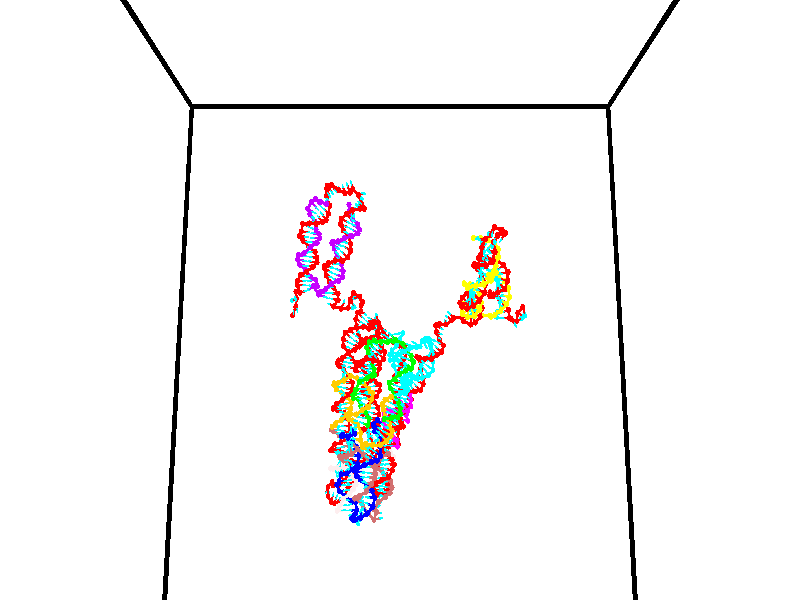 // switches for output
#declare DRAW_BASES = 1; // possible values are 0, 1; only relevant for DNA ribbons
#declare DRAW_BASES_TYPE = 3; // possible values are 1, 2, 3; only relevant for DNA ribbons
#declare DRAW_FOG = 0; // set to 1 to enable fog

#include "colors.inc"

#include "transforms.inc"
background { rgb <1, 1, 1>}

#default {
   normal{
       ripples 0.25
       frequency 0.20
       turbulence 0.2
       lambda 5
   }
	finish {
		phong 0.1
		phong_size 40.
	}
}

// original window dimensions: 1024x640


// camera settings

camera {
	sky <0, 0.179814, -0.983701>
	up <0, 0.179814, -0.983701>
	right 1.6 * <1, 0, 0>
	location <35, 94.9851, 44.8844>
	look_at <35, 29.7336, 32.9568>
	direction <0, -65.2515, -11.9276>
	angle 67.0682
}


# declare cpy_camera_pos = <35, 94.9851, 44.8844>;
# if (DRAW_FOG = 1)
fog {
	fog_type 2
	up vnormalize(cpy_camera_pos)
	color rgbt<1,1,1,0.3>
	distance 1e-5
	fog_alt 3e-3
	fog_offset 56
}
# end


// LIGHTS

# declare lum = 6;
global_settings {
	ambient_light rgb lum * <0.05, 0.05, 0.05>
	max_trace_level 15
}# declare cpy_direct_light_amount = 0.25;
light_source
{	1000 * <-1, -1.16352, -0.803886>,
	rgb lum * cpy_direct_light_amount
	parallel
}

light_source
{	1000 * <1, 1.16352, 0.803886>,
	rgb lum * cpy_direct_light_amount
	parallel
}

// strand 0

// nucleotide -1

// particle -1
sphere {
	<24.077057, 34.464653, 35.147701> 0.250000
	pigment { color rgbt <1,0,0,0> }
	no_shadow
}
cylinder {
	<24.202286, 34.830563, 35.045589>,  <24.277424, 35.050110, 34.984322>, 0.100000
	pigment { color rgbt <1,0,0,0> }
	no_shadow
}
cylinder {
	<24.202286, 34.830563, 35.045589>,  <24.077057, 34.464653, 35.147701>, 0.100000
	pigment { color rgbt <1,0,0,0> }
	no_shadow
}

// particle -1
sphere {
	<24.202286, 34.830563, 35.045589> 0.100000
	pigment { color rgbt <1,0,0,0> }
	no_shadow
}
sphere {
	0, 1
	scale<0.080000,0.200000,0.300000>
	matrix <0.937273, -0.340986, -0.072440,
		-0.153313, -0.216585, -0.964150,
		0.313073, 0.914778, -0.255277,
		24.296207, 35.104996, 34.969006>
	pigment { color rgbt <0,1,1,0> }
	no_shadow
}
cylinder {
	<24.406635, 34.507168, 34.397949>,  <24.077057, 34.464653, 35.147701>, 0.130000
	pigment { color rgbt <1,0,0,0> }
	no_shadow
}

// nucleotide -1

// particle -1
sphere {
	<24.406635, 34.507168, 34.397949> 0.250000
	pigment { color rgbt <1,0,0,0> }
	no_shadow
}
cylinder {
	<24.550570, 34.792091, 34.638992>,  <24.636930, 34.963047, 34.783619>, 0.100000
	pigment { color rgbt <1,0,0,0> }
	no_shadow
}
cylinder {
	<24.550570, 34.792091, 34.638992>,  <24.406635, 34.507168, 34.397949>, 0.100000
	pigment { color rgbt <1,0,0,0> }
	no_shadow
}

// particle -1
sphere {
	<24.550570, 34.792091, 34.638992> 0.100000
	pigment { color rgbt <1,0,0,0> }
	no_shadow
}
sphere {
	0, 1
	scale<0.080000,0.200000,0.300000>
	matrix <0.925145, -0.356112, -0.131492,
		0.120932, 0.604813, -0.787132,
		0.359835, 0.712310, 0.602605,
		24.658520, 35.005783, 34.819775>
	pigment { color rgbt <0,1,1,0> }
	no_shadow
}
cylinder {
	<24.522871, 34.945950, 33.767914>,  <24.406635, 34.507168, 34.397949>, 0.130000
	pigment { color rgbt <1,0,0,0> }
	no_shadow
}

// nucleotide -1

// particle -1
sphere {
	<24.522871, 34.945950, 33.767914> 0.250000
	pigment { color rgbt <1,0,0,0> }
	no_shadow
}
cylinder {
	<24.332636, 35.262085, 33.922405>,  <24.218494, 35.451767, 34.015099>, 0.100000
	pigment { color rgbt <1,0,0,0> }
	no_shadow
}
cylinder {
	<24.332636, 35.262085, 33.922405>,  <24.522871, 34.945950, 33.767914>, 0.100000
	pigment { color rgbt <1,0,0,0> }
	no_shadow
}

// particle -1
sphere {
	<24.332636, 35.262085, 33.922405> 0.100000
	pigment { color rgbt <1,0,0,0> }
	no_shadow
}
sphere {
	0, 1
	scale<0.080000,0.200000,0.300000>
	matrix <0.829912, 0.548698, -0.100881,
		-0.291654, 0.272559, -0.916869,
		-0.475588, 0.790343, 0.386230,
		24.189959, 35.499187, 34.038273>
	pigment { color rgbt <0,1,1,0> }
	no_shadow
}
cylinder {
	<24.538445, 35.406464, 33.288815>,  <24.522871, 34.945950, 33.767914>, 0.130000
	pigment { color rgbt <1,0,0,0> }
	no_shadow
}

// nucleotide -1

// particle -1
sphere {
	<24.538445, 35.406464, 33.288815> 0.250000
	pigment { color rgbt <1,0,0,0> }
	no_shadow
}
cylinder {
	<24.549276, 35.573570, 33.652073>,  <24.555775, 35.673836, 33.870029>, 0.100000
	pigment { color rgbt <1,0,0,0> }
	no_shadow
}
cylinder {
	<24.549276, 35.573570, 33.652073>,  <24.538445, 35.406464, 33.288815>, 0.100000
	pigment { color rgbt <1,0,0,0> }
	no_shadow
}

// particle -1
sphere {
	<24.549276, 35.573570, 33.652073> 0.100000
	pigment { color rgbt <1,0,0,0> }
	no_shadow
}
sphere {
	0, 1
	scale<0.080000,0.200000,0.300000>
	matrix <0.911016, 0.363647, -0.194451,
		-0.411481, 0.832604, -0.370747,
		0.027080, 0.417769, 0.908150,
		24.557400, 35.698902, 33.924519>
	pigment { color rgbt <0,1,1,0> }
	no_shadow
}
cylinder {
	<25.014542, 35.866528, 33.469170>,  <24.538445, 35.406464, 33.288815>, 0.130000
	pigment { color rgbt <1,0,0,0> }
	no_shadow
}

// nucleotide -1

// particle -1
sphere {
	<25.014542, 35.866528, 33.469170> 0.250000
	pigment { color rgbt <1,0,0,0> }
	no_shadow
}
cylinder {
	<25.359232, 36.063725, 33.421196>,  <25.566046, 36.182041, 33.392410>, 0.100000
	pigment { color rgbt <1,0,0,0> }
	no_shadow
}
cylinder {
	<25.359232, 36.063725, 33.421196>,  <25.014542, 35.866528, 33.469170>, 0.100000
	pigment { color rgbt <1,0,0,0> }
	no_shadow
}

// particle -1
sphere {
	<25.359232, 36.063725, 33.421196> 0.100000
	pigment { color rgbt <1,0,0,0> }
	no_shadow
}
sphere {
	0, 1
	scale<0.080000,0.200000,0.300000>
	matrix <-0.264298, 0.234386, -0.935526,
		-0.433097, 0.837867, 0.332274,
		0.861727, 0.492993, -0.119935,
		25.617750, 36.211624, 33.385216>
	pigment { color rgbt <0,1,1,0> }
	no_shadow
}
cylinder {
	<24.846098, 36.513126, 32.954441>,  <25.014542, 35.866528, 33.469170>, 0.130000
	pigment { color rgbt <1,0,0,0> }
	no_shadow
}

// nucleotide -1

// particle -1
sphere {
	<24.846098, 36.513126, 32.954441> 0.250000
	pigment { color rgbt <1,0,0,0> }
	no_shadow
}
cylinder {
	<25.245970, 36.503407, 32.957359>,  <25.485893, 36.497574, 32.959110>, 0.100000
	pigment { color rgbt <1,0,0,0> }
	no_shadow
}
cylinder {
	<25.245970, 36.503407, 32.957359>,  <24.846098, 36.513126, 32.954441>, 0.100000
	pigment { color rgbt <1,0,0,0> }
	no_shadow
}

// particle -1
sphere {
	<25.245970, 36.503407, 32.957359> 0.100000
	pigment { color rgbt <1,0,0,0> }
	no_shadow
}
sphere {
	0, 1
	scale<0.080000,0.200000,0.300000>
	matrix <0.014243, 0.299380, -0.954028,
		0.021000, 0.953825, 0.299629,
		0.999678, -0.024302, 0.007298,
		25.545874, 36.496117, 32.959549>
	pigment { color rgbt <0,1,1,0> }
	no_shadow
}
cylinder {
	<24.949755, 37.070072, 32.705704>,  <24.846098, 36.513126, 32.954441>, 0.130000
	pigment { color rgbt <1,0,0,0> }
	no_shadow
}

// nucleotide -1

// particle -1
sphere {
	<24.949755, 37.070072, 32.705704> 0.250000
	pigment { color rgbt <1,0,0,0> }
	no_shadow
}
cylinder {
	<25.296106, 36.875454, 32.659180>,  <25.503918, 36.758682, 32.631268>, 0.100000
	pigment { color rgbt <1,0,0,0> }
	no_shadow
}
cylinder {
	<25.296106, 36.875454, 32.659180>,  <24.949755, 37.070072, 32.705704>, 0.100000
	pigment { color rgbt <1,0,0,0> }
	no_shadow
}

// particle -1
sphere {
	<25.296106, 36.875454, 32.659180> 0.100000
	pigment { color rgbt <1,0,0,0> }
	no_shadow
}
sphere {
	0, 1
	scale<0.080000,0.200000,0.300000>
	matrix <-0.001710, 0.229618, -0.973279,
		0.500247, 0.842943, 0.197990,
		0.865881, -0.486542, -0.116307,
		25.555870, 36.729492, 32.624287>
	pigment { color rgbt <0,1,1,0> }
	no_shadow
}
cylinder {
	<25.312918, 37.507500, 32.308136>,  <24.949755, 37.070072, 32.705704>, 0.130000
	pigment { color rgbt <1,0,0,0> }
	no_shadow
}

// nucleotide -1

// particle -1
sphere {
	<25.312918, 37.507500, 32.308136> 0.250000
	pigment { color rgbt <1,0,0,0> }
	no_shadow
}
cylinder {
	<25.501598, 37.156456, 32.273952>,  <25.614807, 36.945831, 32.253441>, 0.100000
	pigment { color rgbt <1,0,0,0> }
	no_shadow
}
cylinder {
	<25.501598, 37.156456, 32.273952>,  <25.312918, 37.507500, 32.308136>, 0.100000
	pigment { color rgbt <1,0,0,0> }
	no_shadow
}

// particle -1
sphere {
	<25.501598, 37.156456, 32.273952> 0.100000
	pigment { color rgbt <1,0,0,0> }
	no_shadow
}
sphere {
	0, 1
	scale<0.080000,0.200000,0.300000>
	matrix <0.188459, 0.195022, -0.962522,
		0.861384, 0.437916, 0.257385,
		0.471700, -0.877608, -0.085460,
		25.643108, 36.893173, 32.248314>
	pigment { color rgbt <0,1,1,0> }
	no_shadow
}
cylinder {
	<25.922894, 37.664337, 32.069595>,  <25.312918, 37.507500, 32.308136>, 0.130000
	pigment { color rgbt <1,0,0,0> }
	no_shadow
}

// nucleotide -1

// particle -1
sphere {
	<25.922894, 37.664337, 32.069595> 0.250000
	pigment { color rgbt <1,0,0,0> }
	no_shadow
}
cylinder {
	<25.857468, 37.287411, 31.952784>,  <25.818213, 37.061253, 31.882696>, 0.100000
	pigment { color rgbt <1,0,0,0> }
	no_shadow
}
cylinder {
	<25.857468, 37.287411, 31.952784>,  <25.922894, 37.664337, 32.069595>, 0.100000
	pigment { color rgbt <1,0,0,0> }
	no_shadow
}

// particle -1
sphere {
	<25.857468, 37.287411, 31.952784> 0.100000
	pigment { color rgbt <1,0,0,0> }
	no_shadow
}
sphere {
	0, 1
	scale<0.080000,0.200000,0.300000>
	matrix <0.425376, 0.199720, -0.882704,
		0.890113, -0.268601, 0.368173,
		-0.163564, -0.942319, -0.292030,
		25.808399, 37.004715, 31.865175>
	pigment { color rgbt <0,1,1,0> }
	no_shadow
}
cylinder {
	<26.515966, 37.465820, 31.616737>,  <25.922894, 37.664337, 32.069595>, 0.130000
	pigment { color rgbt <1,0,0,0> }
	no_shadow
}

// nucleotide -1

// particle -1
sphere {
	<26.515966, 37.465820, 31.616737> 0.250000
	pigment { color rgbt <1,0,0,0> }
	no_shadow
}
cylinder {
	<26.222425, 37.209187, 31.527452>,  <26.046301, 37.055206, 31.473881>, 0.100000
	pigment { color rgbt <1,0,0,0> }
	no_shadow
}
cylinder {
	<26.222425, 37.209187, 31.527452>,  <26.515966, 37.465820, 31.616737>, 0.100000
	pigment { color rgbt <1,0,0,0> }
	no_shadow
}

// particle -1
sphere {
	<26.222425, 37.209187, 31.527452> 0.100000
	pigment { color rgbt <1,0,0,0> }
	no_shadow
}
sphere {
	0, 1
	scale<0.080000,0.200000,0.300000>
	matrix <0.221304, 0.084863, -0.971505,
		0.642250, -0.762340, 0.079709,
		-0.733853, -0.641589, -0.223212,
		26.002270, 37.016708, 31.460489>
	pigment { color rgbt <0,1,1,0> }
	no_shadow
}
cylinder {
	<26.808926, 36.953304, 31.133404>,  <26.515966, 37.465820, 31.616737>, 0.130000
	pigment { color rgbt <1,0,0,0> }
	no_shadow
}

// nucleotide -1

// particle -1
sphere {
	<26.808926, 36.953304, 31.133404> 0.250000
	pigment { color rgbt <1,0,0,0> }
	no_shadow
}
cylinder {
	<26.414686, 36.907787, 31.083366>,  <26.178143, 36.880478, 31.053345>, 0.100000
	pigment { color rgbt <1,0,0,0> }
	no_shadow
}
cylinder {
	<26.414686, 36.907787, 31.083366>,  <26.808926, 36.953304, 31.133404>, 0.100000
	pigment { color rgbt <1,0,0,0> }
	no_shadow
}

// particle -1
sphere {
	<26.414686, 36.907787, 31.083366> 0.100000
	pigment { color rgbt <1,0,0,0> }
	no_shadow
}
sphere {
	0, 1
	scale<0.080000,0.200000,0.300000>
	matrix <0.138117, -0.114848, -0.983735,
		0.097580, -0.986844, 0.128911,
		-0.985597, -0.113798, -0.125093,
		26.119007, 36.873650, 31.045839>
	pigment { color rgbt <0,1,1,0> }
	no_shadow
}
cylinder {
	<26.723936, 36.441139, 30.620306>,  <26.808926, 36.953304, 31.133404>, 0.130000
	pigment { color rgbt <1,0,0,0> }
	no_shadow
}

// nucleotide -1

// particle -1
sphere {
	<26.723936, 36.441139, 30.620306> 0.250000
	pigment { color rgbt <1,0,0,0> }
	no_shadow
}
cylinder {
	<26.360216, 36.607384, 30.611866>,  <26.141985, 36.707130, 30.606802>, 0.100000
	pigment { color rgbt <1,0,0,0> }
	no_shadow
}
cylinder {
	<26.360216, 36.607384, 30.611866>,  <26.723936, 36.441139, 30.620306>, 0.100000
	pigment { color rgbt <1,0,0,0> }
	no_shadow
}

// particle -1
sphere {
	<26.360216, 36.607384, 30.611866> 0.100000
	pigment { color rgbt <1,0,0,0> }
	no_shadow
}
sphere {
	0, 1
	scale<0.080000,0.200000,0.300000>
	matrix <0.086527, 0.139228, -0.986473,
		-0.407050, -0.898824, -0.162562,
		-0.909298, 0.415610, -0.021100,
		26.087427, 36.732067, 30.605536>
	pigment { color rgbt <0,1,1,0> }
	no_shadow
}
cylinder {
	<26.494091, 36.226536, 30.035330>,  <26.723936, 36.441139, 30.620306>, 0.130000
	pigment { color rgbt <1,0,0,0> }
	no_shadow
}

// nucleotide -1

// particle -1
sphere {
	<26.494091, 36.226536, 30.035330> 0.250000
	pigment { color rgbt <1,0,0,0> }
	no_shadow
}
cylinder {
	<26.276495, 36.549168, 30.127855>,  <26.145937, 36.742744, 30.183371>, 0.100000
	pigment { color rgbt <1,0,0,0> }
	no_shadow
}
cylinder {
	<26.276495, 36.549168, 30.127855>,  <26.494091, 36.226536, 30.035330>, 0.100000
	pigment { color rgbt <1,0,0,0> }
	no_shadow
}

// particle -1
sphere {
	<26.276495, 36.549168, 30.127855> 0.100000
	pigment { color rgbt <1,0,0,0> }
	no_shadow
}
sphere {
	0, 1
	scale<0.080000,0.200000,0.300000>
	matrix <0.044197, 0.302831, -0.952019,
		-0.837925, -0.507668, -0.200386,
		-0.543992, 0.806577, 0.231312,
		26.113297, 36.791142, 30.197248>
	pigment { color rgbt <0,1,1,0> }
	no_shadow
}
cylinder {
	<25.838734, 36.264236, 29.625404>,  <26.494091, 36.226536, 30.035330>, 0.130000
	pigment { color rgbt <1,0,0,0> }
	no_shadow
}

// nucleotide -1

// particle -1
sphere {
	<25.838734, 36.264236, 29.625404> 0.250000
	pigment { color rgbt <1,0,0,0> }
	no_shadow
}
cylinder {
	<25.909433, 36.644478, 29.727472>,  <25.951853, 36.872623, 29.788713>, 0.100000
	pigment { color rgbt <1,0,0,0> }
	no_shadow
}
cylinder {
	<25.909433, 36.644478, 29.727472>,  <25.838734, 36.264236, 29.625404>, 0.100000
	pigment { color rgbt <1,0,0,0> }
	no_shadow
}

// particle -1
sphere {
	<25.909433, 36.644478, 29.727472> 0.100000
	pigment { color rgbt <1,0,0,0> }
	no_shadow
}
sphere {
	0, 1
	scale<0.080000,0.200000,0.300000>
	matrix <-0.120984, 0.278267, -0.952854,
		-0.976792, 0.137546, 0.164192,
		0.176750, 0.950604, 0.255168,
		25.962458, 36.929661, 29.804024>
	pigment { color rgbt <0,1,1,0> }
	no_shadow
}
cylinder {
	<25.339510, 36.735157, 29.232834>,  <25.838734, 36.264236, 29.625404>, 0.130000
	pigment { color rgbt <1,0,0,0> }
	no_shadow
}

// nucleotide -1

// particle -1
sphere {
	<25.339510, 36.735157, 29.232834> 0.250000
	pigment { color rgbt <1,0,0,0> }
	no_shadow
}
cylinder {
	<25.624918, 36.988617, 29.352423>,  <25.796162, 37.140694, 29.424175>, 0.100000
	pigment { color rgbt <1,0,0,0> }
	no_shadow
}
cylinder {
	<25.624918, 36.988617, 29.352423>,  <25.339510, 36.735157, 29.232834>, 0.100000
	pigment { color rgbt <1,0,0,0> }
	no_shadow
}

// particle -1
sphere {
	<25.624918, 36.988617, 29.352423> 0.100000
	pigment { color rgbt <1,0,0,0> }
	no_shadow
}
sphere {
	0, 1
	scale<0.080000,0.200000,0.300000>
	matrix <-0.028556, 0.452662, -0.891225,
		-0.700054, 0.627368, 0.341077,
		0.713519, 0.633646, 0.298973,
		25.838974, 37.178711, 29.442114>
	pigment { color rgbt <0,1,1,0> }
	no_shadow
}
cylinder {
	<25.093372, 37.485703, 29.044064>,  <25.339510, 36.735157, 29.232834>, 0.130000
	pigment { color rgbt <1,0,0,0> }
	no_shadow
}

// nucleotide -1

// particle -1
sphere {
	<25.093372, 37.485703, 29.044064> 0.250000
	pigment { color rgbt <1,0,0,0> }
	no_shadow
}
cylinder {
	<25.490561, 37.446659, 29.070843>,  <25.728874, 37.423233, 29.086910>, 0.100000
	pigment { color rgbt <1,0,0,0> }
	no_shadow
}
cylinder {
	<25.490561, 37.446659, 29.070843>,  <25.093372, 37.485703, 29.044064>, 0.100000
	pigment { color rgbt <1,0,0,0> }
	no_shadow
}

// particle -1
sphere {
	<25.490561, 37.446659, 29.070843> 0.100000
	pigment { color rgbt <1,0,0,0> }
	no_shadow
}
sphere {
	0, 1
	scale<0.080000,0.200000,0.300000>
	matrix <0.108599, 0.526367, -0.843294,
		0.047077, 0.844636, 0.533267,
		0.992970, -0.097612, 0.066946,
		25.788452, 37.417374, 29.090927>
	pigment { color rgbt <0,1,1,0> }
	no_shadow
}
cylinder {
	<25.381119, 38.118542, 28.847738>,  <25.093372, 37.485703, 29.044064>, 0.130000
	pigment { color rgbt <1,0,0,0> }
	no_shadow
}

// nucleotide -1

// particle -1
sphere {
	<25.381119, 38.118542, 28.847738> 0.250000
	pigment { color rgbt <1,0,0,0> }
	no_shadow
}
cylinder {
	<25.691805, 37.871517, 28.798216>,  <25.878216, 37.723301, 28.768503>, 0.100000
	pigment { color rgbt <1,0,0,0> }
	no_shadow
}
cylinder {
	<25.691805, 37.871517, 28.798216>,  <25.381119, 38.118542, 28.847738>, 0.100000
	pigment { color rgbt <1,0,0,0> }
	no_shadow
}

// particle -1
sphere {
	<25.691805, 37.871517, 28.798216> 0.100000
	pigment { color rgbt <1,0,0,0> }
	no_shadow
}
sphere {
	0, 1
	scale<0.080000,0.200000,0.300000>
	matrix <0.292364, 0.527607, -0.797593,
		0.557886, 0.583306, 0.590354,
		0.776715, -0.617564, -0.123807,
		25.924820, 37.686249, 28.761074>
	pigment { color rgbt <0,1,1,0> }
	no_shadow
}
cylinder {
	<25.553028, 38.403931, 28.279802>,  <25.381119, 38.118542, 28.847738>, 0.130000
	pigment { color rgbt <1,0,0,0> }
	no_shadow
}

// nucleotide -1

// particle -1
sphere {
	<25.553028, 38.403931, 28.279802> 0.250000
	pigment { color rgbt <1,0,0,0> }
	no_shadow
}
cylinder {
	<25.826040, 38.113640, 28.314384>,  <25.989847, 37.939465, 28.335133>, 0.100000
	pigment { color rgbt <1,0,0,0> }
	no_shadow
}
cylinder {
	<25.826040, 38.113640, 28.314384>,  <25.553028, 38.403931, 28.279802>, 0.100000
	pigment { color rgbt <1,0,0,0> }
	no_shadow
}

// particle -1
sphere {
	<25.826040, 38.113640, 28.314384> 0.100000
	pigment { color rgbt <1,0,0,0> }
	no_shadow
}
sphere {
	0, 1
	scale<0.080000,0.200000,0.300000>
	matrix <0.531424, 0.411593, -0.740392,
		0.501738, 0.551284, 0.666592,
		0.682531, -0.725726, 0.086454,
		26.030800, 37.895924, 28.340321>
	pigment { color rgbt <0,1,1,0> }
	no_shadow
}
cylinder {
	<26.233112, 38.592926, 28.294224>,  <25.553028, 38.403931, 28.279802>, 0.130000
	pigment { color rgbt <1,0,0,0> }
	no_shadow
}

// nucleotide -1

// particle -1
sphere {
	<26.233112, 38.592926, 28.294224> 0.250000
	pigment { color rgbt <1,0,0,0> }
	no_shadow
}
cylinder {
	<26.284843, 38.217995, 28.164799>,  <26.315882, 37.993034, 28.087145>, 0.100000
	pigment { color rgbt <1,0,0,0> }
	no_shadow
}
cylinder {
	<26.284843, 38.217995, 28.164799>,  <26.233112, 38.592926, 28.294224>, 0.100000
	pigment { color rgbt <1,0,0,0> }
	no_shadow
}

// particle -1
sphere {
	<26.284843, 38.217995, 28.164799> 0.100000
	pigment { color rgbt <1,0,0,0> }
	no_shadow
}
sphere {
	0, 1
	scale<0.080000,0.200000,0.300000>
	matrix <0.626991, 0.330091, -0.705636,
		0.768217, -0.111611, 0.630386,
		0.129328, -0.937327, -0.323561,
		26.323643, 37.936798, 28.067730>
	pigment { color rgbt <0,1,1,0> }
	no_shadow
}
cylinder {
	<26.872208, 38.516563, 28.310652>,  <26.233112, 38.592926, 28.294224>, 0.130000
	pigment { color rgbt <1,0,0,0> }
	no_shadow
}

// nucleotide -1

// particle -1
sphere {
	<26.872208, 38.516563, 28.310652> 0.250000
	pigment { color rgbt <1,0,0,0> }
	no_shadow
}
cylinder {
	<26.757874, 38.239033, 28.046259>,  <26.689274, 38.072514, 27.887623>, 0.100000
	pigment { color rgbt <1,0,0,0> }
	no_shadow
}
cylinder {
	<26.757874, 38.239033, 28.046259>,  <26.872208, 38.516563, 28.310652>, 0.100000
	pigment { color rgbt <1,0,0,0> }
	no_shadow
}

// particle -1
sphere {
	<26.757874, 38.239033, 28.046259> 0.100000
	pigment { color rgbt <1,0,0,0> }
	no_shadow
}
sphere {
	0, 1
	scale<0.080000,0.200000,0.300000>
	matrix <0.669532, 0.348882, -0.655750,
		0.685584, -0.629984, 0.364820,
		-0.285833, -0.693831, -0.660982,
		26.672123, 38.030884, 27.847963>
	pigment { color rgbt <0,1,1,0> }
	no_shadow
}
cylinder {
	<27.448143, 38.219700, 28.052696>,  <26.872208, 38.516563, 28.310652>, 0.130000
	pigment { color rgbt <1,0,0,0> }
	no_shadow
}

// nucleotide -1

// particle -1
sphere {
	<27.448143, 38.219700, 28.052696> 0.250000
	pigment { color rgbt <1,0,0,0> }
	no_shadow
}
cylinder {
	<27.199005, 38.077362, 27.774002>,  <27.049522, 37.991959, 27.606787>, 0.100000
	pigment { color rgbt <1,0,0,0> }
	no_shadow
}
cylinder {
	<27.199005, 38.077362, 27.774002>,  <27.448143, 38.219700, 28.052696>, 0.100000
	pigment { color rgbt <1,0,0,0> }
	no_shadow
}

// particle -1
sphere {
	<27.199005, 38.077362, 27.774002> 0.100000
	pigment { color rgbt <1,0,0,0> }
	no_shadow
}
sphere {
	0, 1
	scale<0.080000,0.200000,0.300000>
	matrix <0.739227, 0.023886, -0.673033,
		0.256138, -0.934239, 0.248172,
		-0.622846, -0.355845, -0.696733,
		27.012152, 37.970608, 27.564981>
	pigment { color rgbt <0,1,1,0> }
	no_shadow
}
cylinder {
	<27.724308, 37.663654, 27.742149>,  <27.448143, 38.219700, 28.052696>, 0.130000
	pigment { color rgbt <1,0,0,0> }
	no_shadow
}

// nucleotide -1

// particle -1
sphere {
	<27.724308, 37.663654, 27.742149> 0.250000
	pigment { color rgbt <1,0,0,0> }
	no_shadow
}
cylinder {
	<27.473816, 37.786987, 27.455717>,  <27.323521, 37.860985, 27.283857>, 0.100000
	pigment { color rgbt <1,0,0,0> }
	no_shadow
}
cylinder {
	<27.473816, 37.786987, 27.455717>,  <27.724308, 37.663654, 27.742149>, 0.100000
	pigment { color rgbt <1,0,0,0> }
	no_shadow
}

// particle -1
sphere {
	<27.473816, 37.786987, 27.455717> 0.100000
	pigment { color rgbt <1,0,0,0> }
	no_shadow
}
sphere {
	0, 1
	scale<0.080000,0.200000,0.300000>
	matrix <0.732243, -0.082750, -0.675997,
		-0.267684, -0.947674, -0.173950,
		-0.626231, 0.308327, -0.716079,
		27.285946, 37.879486, 27.240894>
	pigment { color rgbt <0,1,1,0> }
	no_shadow
}
cylinder {
	<27.907898, 37.350567, 27.081863>,  <27.724308, 37.663654, 27.742149>, 0.130000
	pigment { color rgbt <1,0,0,0> }
	no_shadow
}

// nucleotide -1

// particle -1
sphere {
	<27.907898, 37.350567, 27.081863> 0.250000
	pigment { color rgbt <1,0,0,0> }
	no_shadow
}
cylinder {
	<27.698072, 37.674568, 26.977003>,  <27.572178, 37.868969, 26.914087>, 0.100000
	pigment { color rgbt <1,0,0,0> }
	no_shadow
}
cylinder {
	<27.698072, 37.674568, 26.977003>,  <27.907898, 37.350567, 27.081863>, 0.100000
	pigment { color rgbt <1,0,0,0> }
	no_shadow
}

// particle -1
sphere {
	<27.698072, 37.674568, 26.977003> 0.100000
	pigment { color rgbt <1,0,0,0> }
	no_shadow
}
sphere {
	0, 1
	scale<0.080000,0.200000,0.300000>
	matrix <0.650972, 0.183156, -0.736675,
		-0.548697, -0.557085, -0.623368,
		-0.524564, 0.810006, -0.262149,
		27.540703, 37.917568, 26.898357>
	pigment { color rgbt <0,1,1,0> }
	no_shadow
}
cylinder {
	<28.017996, 37.393738, 26.396778>,  <27.907898, 37.350567, 27.081863>, 0.130000
	pigment { color rgbt <1,0,0,0> }
	no_shadow
}

// nucleotide -1

// particle -1
sphere {
	<28.017996, 37.393738, 26.396778> 0.250000
	pigment { color rgbt <1,0,0,0> }
	no_shadow
}
cylinder {
	<27.891273, 37.765923, 26.470400>,  <27.815239, 37.989235, 26.514572>, 0.100000
	pigment { color rgbt <1,0,0,0> }
	no_shadow
}
cylinder {
	<27.891273, 37.765923, 26.470400>,  <28.017996, 37.393738, 26.396778>, 0.100000
	pigment { color rgbt <1,0,0,0> }
	no_shadow
}

// particle -1
sphere {
	<27.891273, 37.765923, 26.470400> 0.100000
	pigment { color rgbt <1,0,0,0> }
	no_shadow
}
sphere {
	0, 1
	scale<0.080000,0.200000,0.300000>
	matrix <0.636903, 0.352482, -0.685646,
		-0.702842, -0.099994, -0.704283,
		-0.316808, 0.930461, 0.184053,
		27.796230, 38.045059, 26.525616>
	pigment { color rgbt <0,1,1,0> }
	no_shadow
}
cylinder {
	<27.716291, 37.760124, 25.741951>,  <28.017996, 37.393738, 26.396778>, 0.130000
	pigment { color rgbt <1,0,0,0> }
	no_shadow
}

// nucleotide -1

// particle -1
sphere {
	<27.716291, 37.760124, 25.741951> 0.250000
	pigment { color rgbt <1,0,0,0> }
	no_shadow
}
cylinder {
	<27.810957, 38.055267, 25.994795>,  <27.867756, 38.232353, 26.146502>, 0.100000
	pigment { color rgbt <1,0,0,0> }
	no_shadow
}
cylinder {
	<27.810957, 38.055267, 25.994795>,  <27.716291, 37.760124, 25.741951>, 0.100000
	pigment { color rgbt <1,0,0,0> }
	no_shadow
}

// particle -1
sphere {
	<27.810957, 38.055267, 25.994795> 0.100000
	pigment { color rgbt <1,0,0,0> }
	no_shadow
}
sphere {
	0, 1
	scale<0.080000,0.200000,0.300000>
	matrix <0.460088, 0.487914, -0.741794,
		-0.855750, 0.466383, -0.224006,
		0.236665, 0.737853, 0.632109,
		27.881956, 38.276623, 26.184427>
	pigment { color rgbt <0,1,1,0> }
	no_shadow
}
cylinder {
	<27.809113, 38.256382, 25.218002>,  <27.716291, 37.760124, 25.741951>, 0.130000
	pigment { color rgbt <1,0,0,0> }
	no_shadow
}

// nucleotide -1

// particle -1
sphere {
	<27.809113, 38.256382, 25.218002> 0.250000
	pigment { color rgbt <1,0,0,0> }
	no_shadow
}
cylinder {
	<27.957022, 38.365097, 25.573395>,  <28.045767, 38.430328, 25.786631>, 0.100000
	pigment { color rgbt <1,0,0,0> }
	no_shadow
}
cylinder {
	<27.957022, 38.365097, 25.573395>,  <27.809113, 38.256382, 25.218002>, 0.100000
	pigment { color rgbt <1,0,0,0> }
	no_shadow
}

// particle -1
sphere {
	<27.957022, 38.365097, 25.573395> 0.100000
	pigment { color rgbt <1,0,0,0> }
	no_shadow
}
sphere {
	0, 1
	scale<0.080000,0.200000,0.300000>
	matrix <0.720647, 0.519690, -0.458901,
		-0.586459, 0.809970, -0.003697,
		0.369775, 0.271791, 0.888480,
		28.067955, 38.446636, 25.839939>
	pigment { color rgbt <0,1,1,0> }
	no_shadow
}
cylinder {
	<27.925846, 39.010242, 25.263145>,  <27.809113, 38.256382, 25.218002>, 0.130000
	pigment { color rgbt <1,0,0,0> }
	no_shadow
}

// nucleotide -1

// particle -1
sphere {
	<27.925846, 39.010242, 25.263145> 0.250000
	pigment { color rgbt <1,0,0,0> }
	no_shadow
}
cylinder {
	<28.180765, 38.834435, 25.516338>,  <28.333717, 38.728951, 25.668255>, 0.100000
	pigment { color rgbt <1,0,0,0> }
	no_shadow
}
cylinder {
	<28.180765, 38.834435, 25.516338>,  <27.925846, 39.010242, 25.263145>, 0.100000
	pigment { color rgbt <1,0,0,0> }
	no_shadow
}

// particle -1
sphere {
	<28.180765, 38.834435, 25.516338> 0.100000
	pigment { color rgbt <1,0,0,0> }
	no_shadow
}
sphere {
	0, 1
	scale<0.080000,0.200000,0.300000>
	matrix <0.761334, 0.486217, -0.428910,
		-0.119251, 0.755256, 0.644491,
		0.637299, -0.439524, 0.632984,
		28.371956, 38.702576, 25.706234>
	pigment { color rgbt <0,1,1,0> }
	no_shadow
}
cylinder {
	<28.412243, 39.481667, 25.355888>,  <27.925846, 39.010242, 25.263145>, 0.130000
	pigment { color rgbt <1,0,0,0> }
	no_shadow
}

// nucleotide -1

// particle -1
sphere {
	<28.412243, 39.481667, 25.355888> 0.250000
	pigment { color rgbt <1,0,0,0> }
	no_shadow
}
cylinder {
	<28.572119, 39.138657, 25.485441>,  <28.668045, 38.932850, 25.563173>, 0.100000
	pigment { color rgbt <1,0,0,0> }
	no_shadow
}
cylinder {
	<28.572119, 39.138657, 25.485441>,  <28.412243, 39.481667, 25.355888>, 0.100000
	pigment { color rgbt <1,0,0,0> }
	no_shadow
}

// particle -1
sphere {
	<28.572119, 39.138657, 25.485441> 0.100000
	pigment { color rgbt <1,0,0,0> }
	no_shadow
}
sphere {
	0, 1
	scale<0.080000,0.200000,0.300000>
	matrix <0.872599, 0.247726, -0.420954,
		0.280745, 0.450870, 0.847289,
		0.399691, -0.857525, 0.323880,
		28.692026, 38.881401, 25.582605>
	pigment { color rgbt <0,1,1,0> }
	no_shadow
}
cylinder {
	<29.124582, 39.565102, 25.800312>,  <28.412243, 39.481667, 25.355888>, 0.130000
	pigment { color rgbt <1,0,0,0> }
	no_shadow
}

// nucleotide -1

// particle -1
sphere {
	<29.124582, 39.565102, 25.800312> 0.250000
	pigment { color rgbt <1,0,0,0> }
	no_shadow
}
cylinder {
	<29.073841, 39.215359, 25.612946>,  <29.043396, 39.005512, 25.500526>, 0.100000
	pigment { color rgbt <1,0,0,0> }
	no_shadow
}
cylinder {
	<29.073841, 39.215359, 25.612946>,  <29.124582, 39.565102, 25.800312>, 0.100000
	pigment { color rgbt <1,0,0,0> }
	no_shadow
}

// particle -1
sphere {
	<29.073841, 39.215359, 25.612946> 0.100000
	pigment { color rgbt <1,0,0,0> }
	no_shadow
}
sphere {
	0, 1
	scale<0.080000,0.200000,0.300000>
	matrix <0.939230, 0.045989, -0.340195,
		0.318993, -0.483104, 0.815386,
		-0.126851, -0.874354, -0.468416,
		29.035786, 38.953053, 25.472420>
	pigment { color rgbt <0,1,1,0> }
	no_shadow
}
cylinder {
	<29.694923, 39.183167, 25.937418>,  <29.124582, 39.565102, 25.800312>, 0.130000
	pigment { color rgbt <1,0,0,0> }
	no_shadow
}

// nucleotide -1

// particle -1
sphere {
	<29.694923, 39.183167, 25.937418> 0.250000
	pigment { color rgbt <1,0,0,0> }
	no_shadow
}
cylinder {
	<29.556576, 39.033821, 25.593098>,  <29.473568, 38.944214, 25.386505>, 0.100000
	pigment { color rgbt <1,0,0,0> }
	no_shadow
}
cylinder {
	<29.556576, 39.033821, 25.593098>,  <29.694923, 39.183167, 25.937418>, 0.100000
	pigment { color rgbt <1,0,0,0> }
	no_shadow
}

// particle -1
sphere {
	<29.556576, 39.033821, 25.593098> 0.100000
	pigment { color rgbt <1,0,0,0> }
	no_shadow
}
sphere {
	0, 1
	scale<0.080000,0.200000,0.300000>
	matrix <0.884902, 0.175237, -0.431557,
		0.311970, -0.910986, 0.269778,
		-0.345867, -0.373359, -0.860801,
		29.452816, 38.921814, 25.334858>
	pigment { color rgbt <0,1,1,0> }
	no_shadow
}
cylinder {
	<30.133205, 38.575333, 25.680761>,  <29.694923, 39.183167, 25.937418>, 0.130000
	pigment { color rgbt <1,0,0,0> }
	no_shadow
}

// nucleotide -1

// particle -1
sphere {
	<30.133205, 38.575333, 25.680761> 0.250000
	pigment { color rgbt <1,0,0,0> }
	no_shadow
}
cylinder {
	<29.966139, 38.711315, 25.343719>,  <29.865898, 38.792904, 25.141495>, 0.100000
	pigment { color rgbt <1,0,0,0> }
	no_shadow
}
cylinder {
	<29.966139, 38.711315, 25.343719>,  <30.133205, 38.575333, 25.680761>, 0.100000
	pigment { color rgbt <1,0,0,0> }
	no_shadow
}

// particle -1
sphere {
	<29.966139, 38.711315, 25.343719> 0.100000
	pigment { color rgbt <1,0,0,0> }
	no_shadow
}
sphere {
	0, 1
	scale<0.080000,0.200000,0.300000>
	matrix <0.884394, -0.060523, -0.462800,
		-0.208329, -0.938492, -0.275377,
		-0.417667, 0.339956, -0.842605,
		29.840839, 38.813301, 25.090939>
	pigment { color rgbt <0,1,1,0> }
	no_shadow
}
cylinder {
	<30.349098, 38.113262, 25.260323>,  <30.133205, 38.575333, 25.680761>, 0.130000
	pigment { color rgbt <1,0,0,0> }
	no_shadow
}

// nucleotide -1

// particle -1
sphere {
	<30.349098, 38.113262, 25.260323> 0.250000
	pigment { color rgbt <1,0,0,0> }
	no_shadow
}
cylinder {
	<30.291716, 38.470364, 25.089481>,  <30.257286, 38.684624, 24.986977>, 0.100000
	pigment { color rgbt <1,0,0,0> }
	no_shadow
}
cylinder {
	<30.291716, 38.470364, 25.089481>,  <30.349098, 38.113262, 25.260323>, 0.100000
	pigment { color rgbt <1,0,0,0> }
	no_shadow
}

// particle -1
sphere {
	<30.291716, 38.470364, 25.089481> 0.100000
	pigment { color rgbt <1,0,0,0> }
	no_shadow
}
sphere {
	0, 1
	scale<0.080000,0.200000,0.300000>
	matrix <0.924670, -0.032900, -0.379346,
		-0.352713, -0.449351, -0.820779,
		-0.143456, 0.892749, -0.427105,
		30.248678, 38.738190, 24.961349>
	pigment { color rgbt <0,1,1,0> }
	no_shadow
}
cylinder {
	<30.914339, 37.878872, 25.662346>,  <30.349098, 38.113262, 25.260323>, 0.130000
	pigment { color rgbt <1,0,0,0> }
	no_shadow
}

// nucleotide -1

// particle -1
sphere {
	<30.914339, 37.878872, 25.662346> 0.250000
	pigment { color rgbt <1,0,0,0> }
	no_shadow
}
cylinder {
	<31.200670, 38.157738, 25.678089>,  <31.372469, 38.325058, 25.687536>, 0.100000
	pigment { color rgbt <1,0,0,0> }
	no_shadow
}
cylinder {
	<31.200670, 38.157738, 25.678089>,  <30.914339, 37.878872, 25.662346>, 0.100000
	pigment { color rgbt <1,0,0,0> }
	no_shadow
}

// particle -1
sphere {
	<31.200670, 38.157738, 25.678089> 0.100000
	pigment { color rgbt <1,0,0,0> }
	no_shadow
}
sphere {
	0, 1
	scale<0.080000,0.200000,0.300000>
	matrix <-0.293466, 0.249217, 0.922913,
		0.633616, -0.672197, 0.382991,
		0.715827, 0.697167, 0.039359,
		31.415419, 38.366886, 25.689898>
	pigment { color rgbt <0,1,1,0> }
	no_shadow
}
cylinder {
	<31.173311, 37.874706, 26.338482>,  <30.914339, 37.878872, 25.662346>, 0.130000
	pigment { color rgbt <1,0,0,0> }
	no_shadow
}

// nucleotide -1

// particle -1
sphere {
	<31.173311, 37.874706, 26.338482> 0.250000
	pigment { color rgbt <1,0,0,0> }
	no_shadow
}
cylinder {
	<31.236008, 38.259548, 26.249235>,  <31.273626, 38.490456, 26.195686>, 0.100000
	pigment { color rgbt <1,0,0,0> }
	no_shadow
}
cylinder {
	<31.236008, 38.259548, 26.249235>,  <31.173311, 37.874706, 26.338482>, 0.100000
	pigment { color rgbt <1,0,0,0> }
	no_shadow
}

// particle -1
sphere {
	<31.236008, 38.259548, 26.249235> 0.100000
	pigment { color rgbt <1,0,0,0> }
	no_shadow
}
sphere {
	0, 1
	scale<0.080000,0.200000,0.300000>
	matrix <-0.316542, 0.262929, 0.911411,
		0.935539, -0.072230, 0.345759,
		0.156741, 0.962108, -0.223116,
		31.283030, 38.548180, 26.182301>
	pigment { color rgbt <0,1,1,0> }
	no_shadow
}
cylinder {
	<31.492201, 38.126278, 26.892962>,  <31.173311, 37.874706, 26.338482>, 0.130000
	pigment { color rgbt <1,0,0,0> }
	no_shadow
}

// nucleotide -1

// particle -1
sphere {
	<31.492201, 38.126278, 26.892962> 0.250000
	pigment { color rgbt <1,0,0,0> }
	no_shadow
}
cylinder {
	<31.256512, 38.396561, 26.715765>,  <31.115099, 38.558731, 26.609447>, 0.100000
	pigment { color rgbt <1,0,0,0> }
	no_shadow
}
cylinder {
	<31.256512, 38.396561, 26.715765>,  <31.492201, 38.126278, 26.892962>, 0.100000
	pigment { color rgbt <1,0,0,0> }
	no_shadow
}

// particle -1
sphere {
	<31.256512, 38.396561, 26.715765> 0.100000
	pigment { color rgbt <1,0,0,0> }
	no_shadow
}
sphere {
	0, 1
	scale<0.080000,0.200000,0.300000>
	matrix <-0.350511, 0.280227, 0.893653,
		0.727983, 0.681833, 0.071726,
		-0.589222, 0.675705, -0.442990,
		31.079744, 38.599274, 26.582869>
	pigment { color rgbt <0,1,1,0> }
	no_shadow
}
cylinder {
	<31.524137, 38.855072, 27.165201>,  <31.492201, 38.126278, 26.892962>, 0.130000
	pigment { color rgbt <1,0,0,0> }
	no_shadow
}

// nucleotide -1

// particle -1
sphere {
	<31.524137, 38.855072, 27.165201> 0.250000
	pigment { color rgbt <1,0,0,0> }
	no_shadow
}
cylinder {
	<31.156443, 38.867424, 27.008205>,  <30.935825, 38.874836, 26.914007>, 0.100000
	pigment { color rgbt <1,0,0,0> }
	no_shadow
}
cylinder {
	<31.156443, 38.867424, 27.008205>,  <31.524137, 38.855072, 27.165201>, 0.100000
	pigment { color rgbt <1,0,0,0> }
	no_shadow
}

// particle -1
sphere {
	<31.156443, 38.867424, 27.008205> 0.100000
	pigment { color rgbt <1,0,0,0> }
	no_shadow
}
sphere {
	0, 1
	scale<0.080000,0.200000,0.300000>
	matrix <-0.343378, 0.424795, 0.837640,
		0.192597, 0.904763, -0.379883,
		-0.919238, 0.030883, -0.392490,
		30.880671, 38.876690, 26.890459>
	pigment { color rgbt <0,1,1,0> }
	no_shadow
}
cylinder {
	<31.199610, 39.550812, 27.353733>,  <31.524137, 38.855072, 27.165201>, 0.130000
	pigment { color rgbt <1,0,0,0> }
	no_shadow
}

// nucleotide -1

// particle -1
sphere {
	<31.199610, 39.550812, 27.353733> 0.250000
	pigment { color rgbt <1,0,0,0> }
	no_shadow
}
cylinder {
	<30.947733, 39.247288, 27.287165>,  <30.796606, 39.065174, 27.247223>, 0.100000
	pigment { color rgbt <1,0,0,0> }
	no_shadow
}
cylinder {
	<30.947733, 39.247288, 27.287165>,  <31.199610, 39.550812, 27.353733>, 0.100000
	pigment { color rgbt <1,0,0,0> }
	no_shadow
}

// particle -1
sphere {
	<30.947733, 39.247288, 27.287165> 0.100000
	pigment { color rgbt <1,0,0,0> }
	no_shadow
}
sphere {
	0, 1
	scale<0.080000,0.200000,0.300000>
	matrix <-0.518129, 0.250614, 0.817762,
		-0.578818, 0.601166, -0.550971,
		-0.629691, -0.758810, -0.166421,
		30.758825, 39.019646, 27.237238>
	pigment { color rgbt <0,1,1,0> }
	no_shadow
}
cylinder {
	<30.483637, 39.808819, 27.578207>,  <31.199610, 39.550812, 27.353733>, 0.130000
	pigment { color rgbt <1,0,0,0> }
	no_shadow
}

// nucleotide -1

// particle -1
sphere {
	<30.483637, 39.808819, 27.578207> 0.250000
	pigment { color rgbt <1,0,0,0> }
	no_shadow
}
cylinder {
	<30.481291, 39.411728, 27.626305>,  <30.479883, 39.173473, 27.655163>, 0.100000
	pigment { color rgbt <1,0,0,0> }
	no_shadow
}
cylinder {
	<30.481291, 39.411728, 27.626305>,  <30.483637, 39.808819, 27.578207>, 0.100000
	pigment { color rgbt <1,0,0,0> }
	no_shadow
}

// particle -1
sphere {
	<30.481291, 39.411728, 27.626305> 0.100000
	pigment { color rgbt <1,0,0,0> }
	no_shadow
}
sphere {
	0, 1
	scale<0.080000,0.200000,0.300000>
	matrix <-0.512367, 0.106248, 0.852169,
		-0.858747, -0.056611, -0.509263,
		-0.005866, -0.992727, 0.120246,
		30.479530, 39.113911, 27.662378>
	pigment { color rgbt <0,1,1,0> }
	no_shadow
}
cylinder {
	<29.897755, 39.663620, 27.857067>,  <30.483637, 39.808819, 27.578207>, 0.130000
	pigment { color rgbt <1,0,0,0> }
	no_shadow
}

// nucleotide -1

// particle -1
sphere {
	<29.897755, 39.663620, 27.857067> 0.250000
	pigment { color rgbt <1,0,0,0> }
	no_shadow
}
cylinder {
	<30.092375, 39.320259, 27.922071>,  <30.209146, 39.114243, 27.961073>, 0.100000
	pigment { color rgbt <1,0,0,0> }
	no_shadow
}
cylinder {
	<30.092375, 39.320259, 27.922071>,  <29.897755, 39.663620, 27.857067>, 0.100000
	pigment { color rgbt <1,0,0,0> }
	no_shadow
}

// particle -1
sphere {
	<30.092375, 39.320259, 27.922071> 0.100000
	pigment { color rgbt <1,0,0,0> }
	no_shadow
}
sphere {
	0, 1
	scale<0.080000,0.200000,0.300000>
	matrix <-0.451762, -0.087988, 0.887789,
		-0.747785, -0.505367, -0.430606,
		0.486548, -0.858407, 0.162510,
		30.238338, 39.062737, 27.970825>
	pigment { color rgbt <0,1,1,0> }
	no_shadow
}
cylinder {
	<29.365801, 39.224434, 28.092764>,  <29.897755, 39.663620, 27.857067>, 0.130000
	pigment { color rgbt <1,0,0,0> }
	no_shadow
}

// nucleotide -1

// particle -1
sphere {
	<29.365801, 39.224434, 28.092764> 0.250000
	pigment { color rgbt <1,0,0,0> }
	no_shadow
}
cylinder {
	<29.706577, 39.044769, 28.200430>,  <29.911043, 38.936970, 28.265030>, 0.100000
	pigment { color rgbt <1,0,0,0> }
	no_shadow
}
cylinder {
	<29.706577, 39.044769, 28.200430>,  <29.365801, 39.224434, 28.092764>, 0.100000
	pigment { color rgbt <1,0,0,0> }
	no_shadow
}

// particle -1
sphere {
	<29.706577, 39.044769, 28.200430> 0.100000
	pigment { color rgbt <1,0,0,0> }
	no_shadow
}
sphere {
	0, 1
	scale<0.080000,0.200000,0.300000>
	matrix <-0.357773, -0.123958, 0.925545,
		-0.382357, -0.884808, -0.266304,
		0.851939, -0.449165, 0.269165,
		29.962158, 38.910019, 28.281179>
	pigment { color rgbt <0,1,1,0> }
	no_shadow
}
cylinder {
	<29.231709, 38.554501, 28.347778>,  <29.365801, 39.224434, 28.092764>, 0.130000
	pigment { color rgbt <1,0,0,0> }
	no_shadow
}

// nucleotide -1

// particle -1
sphere {
	<29.231709, 38.554501, 28.347778> 0.250000
	pigment { color rgbt <1,0,0,0> }
	no_shadow
}
cylinder {
	<29.587265, 38.655617, 28.500601>,  <29.800600, 38.716286, 28.592295>, 0.100000
	pigment { color rgbt <1,0,0,0> }
	no_shadow
}
cylinder {
	<29.587265, 38.655617, 28.500601>,  <29.231709, 38.554501, 28.347778>, 0.100000
	pigment { color rgbt <1,0,0,0> }
	no_shadow
}

// particle -1
sphere {
	<29.587265, 38.655617, 28.500601> 0.100000
	pigment { color rgbt <1,0,0,0> }
	no_shadow
}
sphere {
	0, 1
	scale<0.080000,0.200000,0.300000>
	matrix <-0.281905, -0.355554, 0.891129,
		0.361108, -0.899822, -0.244787,
		0.888893, 0.252787, 0.382058,
		29.853933, 38.731453, 28.615219>
	pigment { color rgbt <0,1,1,0> }
	no_shadow
}
cylinder {
	<29.439703, 37.935951, 28.684233>,  <29.231709, 38.554501, 28.347778>, 0.130000
	pigment { color rgbt <1,0,0,0> }
	no_shadow
}

// nucleotide -1

// particle -1
sphere {
	<29.439703, 37.935951, 28.684233> 0.250000
	pigment { color rgbt <1,0,0,0> }
	no_shadow
}
cylinder {
	<29.612133, 38.254715, 28.853516>,  <29.715591, 38.445972, 28.955086>, 0.100000
	pigment { color rgbt <1,0,0,0> }
	no_shadow
}
cylinder {
	<29.612133, 38.254715, 28.853516>,  <29.439703, 37.935951, 28.684233>, 0.100000
	pigment { color rgbt <1,0,0,0> }
	no_shadow
}

// particle -1
sphere {
	<29.612133, 38.254715, 28.853516> 0.100000
	pigment { color rgbt <1,0,0,0> }
	no_shadow
}
sphere {
	0, 1
	scale<0.080000,0.200000,0.300000>
	matrix <-0.174122, -0.386742, 0.905600,
		0.885357, -0.464071, -0.027954,
		0.431074, 0.796912, 0.423210,
		29.741455, 38.493790, 28.980478>
	pigment { color rgbt <0,1,1,0> }
	no_shadow
}
cylinder {
	<29.981771, 37.747677, 29.145775>,  <29.439703, 37.935951, 28.684233>, 0.130000
	pigment { color rgbt <1,0,0,0> }
	no_shadow
}

// nucleotide -1

// particle -1
sphere {
	<29.981771, 37.747677, 29.145775> 0.250000
	pigment { color rgbt <1,0,0,0> }
	no_shadow
}
cylinder {
	<29.865137, 38.105167, 29.282143>,  <29.795156, 38.319664, 29.363962>, 0.100000
	pigment { color rgbt <1,0,0,0> }
	no_shadow
}
cylinder {
	<29.865137, 38.105167, 29.282143>,  <29.981771, 37.747677, 29.145775>, 0.100000
	pigment { color rgbt <1,0,0,0> }
	no_shadow
}

// particle -1
sphere {
	<29.865137, 38.105167, 29.282143> 0.100000
	pigment { color rgbt <1,0,0,0> }
	no_shadow
}
sphere {
	0, 1
	scale<0.080000,0.200000,0.300000>
	matrix <-0.249165, -0.415067, 0.875006,
		0.923523, 0.170195, 0.343714,
		-0.291586, 0.893730, 0.340917,
		29.777662, 38.373287, 29.384418>
	pigment { color rgbt <0,1,1,0> }
	no_shadow
}
cylinder {
	<30.179089, 37.727646, 29.754372>,  <29.981771, 37.747677, 29.145775>, 0.130000
	pigment { color rgbt <1,0,0,0> }
	no_shadow
}

// nucleotide -1

// particle -1
sphere {
	<30.179089, 37.727646, 29.754372> 0.250000
	pigment { color rgbt <1,0,0,0> }
	no_shadow
}
cylinder {
	<29.923882, 38.034973, 29.774885>,  <29.770758, 38.219368, 29.787193>, 0.100000
	pigment { color rgbt <1,0,0,0> }
	no_shadow
}
cylinder {
	<29.923882, 38.034973, 29.774885>,  <30.179089, 37.727646, 29.754372>, 0.100000
	pigment { color rgbt <1,0,0,0> }
	no_shadow
}

// particle -1
sphere {
	<29.923882, 38.034973, 29.774885> 0.100000
	pigment { color rgbt <1,0,0,0> }
	no_shadow
}
sphere {
	0, 1
	scale<0.080000,0.200000,0.300000>
	matrix <-0.369279, -0.363736, 0.855178,
		0.675699, 0.526678, 0.515792,
		-0.638015, 0.768314, 0.051285,
		29.732477, 38.265469, 29.790270>
	pigment { color rgbt <0,1,1,0> }
	no_shadow
}
cylinder {
	<30.232216, 38.082489, 30.417946>,  <30.179089, 37.727646, 29.754372>, 0.130000
	pigment { color rgbt <1,0,0,0> }
	no_shadow
}

// nucleotide -1

// particle -1
sphere {
	<30.232216, 38.082489, 30.417946> 0.250000
	pigment { color rgbt <1,0,0,0> }
	no_shadow
}
cylinder {
	<29.876503, 38.169224, 30.256870>,  <29.663076, 38.221264, 30.160225>, 0.100000
	pigment { color rgbt <1,0,0,0> }
	no_shadow
}
cylinder {
	<29.876503, 38.169224, 30.256870>,  <30.232216, 38.082489, 30.417946>, 0.100000
	pigment { color rgbt <1,0,0,0> }
	no_shadow
}

// particle -1
sphere {
	<29.876503, 38.169224, 30.256870> 0.100000
	pigment { color rgbt <1,0,0,0> }
	no_shadow
}
sphere {
	0, 1
	scale<0.080000,0.200000,0.300000>
	matrix <-0.455277, -0.335735, 0.824624,
		0.043613, 0.916659, 0.397284,
		-0.889281, 0.216839, -0.402691,
		29.609718, 38.234276, 30.136063>
	pigment { color rgbt <0,1,1,0> }
	no_shadow
}
cylinder {
	<29.948345, 38.199100, 31.004038>,  <30.232216, 38.082489, 30.417946>, 0.130000
	pigment { color rgbt <1,0,0,0> }
	no_shadow
}

// nucleotide -1

// particle -1
sphere {
	<29.948345, 38.199100, 31.004038> 0.250000
	pigment { color rgbt <1,0,0,0> }
	no_shadow
}
cylinder {
	<29.628349, 38.191402, 30.764154>,  <29.436352, 38.186783, 30.620224>, 0.100000
	pigment { color rgbt <1,0,0,0> }
	no_shadow
}
cylinder {
	<29.628349, 38.191402, 30.764154>,  <29.948345, 38.199100, 31.004038>, 0.100000
	pigment { color rgbt <1,0,0,0> }
	no_shadow
}

// particle -1
sphere {
	<29.628349, 38.191402, 30.764154> 0.100000
	pigment { color rgbt <1,0,0,0> }
	no_shadow
}
sphere {
	0, 1
	scale<0.080000,0.200000,0.300000>
	matrix <-0.570916, -0.283066, 0.770667,
		-0.184589, 0.958907, 0.215462,
		-0.799988, -0.019246, -0.599707,
		29.388353, 38.185627, 30.584242>
	pigment { color rgbt <0,1,1,0> }
	no_shadow
}
cylinder {
	<29.493649, 38.610939, 31.414473>,  <29.948345, 38.199100, 31.004038>, 0.130000
	pigment { color rgbt <1,0,0,0> }
	no_shadow
}

// nucleotide -1

// particle -1
sphere {
	<29.493649, 38.610939, 31.414473> 0.250000
	pigment { color rgbt <1,0,0,0> }
	no_shadow
}
cylinder {
	<29.297106, 38.408504, 31.130939>,  <29.179180, 38.287045, 30.960819>, 0.100000
	pigment { color rgbt <1,0,0,0> }
	no_shadow
}
cylinder {
	<29.297106, 38.408504, 31.130939>,  <29.493649, 38.610939, 31.414473>, 0.100000
	pigment { color rgbt <1,0,0,0> }
	no_shadow
}

// particle -1
sphere {
	<29.297106, 38.408504, 31.130939> 0.100000
	pigment { color rgbt <1,0,0,0> }
	no_shadow
}
sphere {
	0, 1
	scale<0.080000,0.200000,0.300000>
	matrix <-0.669699, -0.300793, 0.678990,
		-0.556842, 0.808329, -0.191132,
		-0.491356, -0.506091, -0.708831,
		29.149698, 38.256676, 30.918289>
	pigment { color rgbt <0,1,1,0> }
	no_shadow
}
cylinder {
	<28.790413, 38.802681, 31.411863>,  <29.493649, 38.610939, 31.414473>, 0.130000
	pigment { color rgbt <1,0,0,0> }
	no_shadow
}

// nucleotide -1

// particle -1
sphere {
	<28.790413, 38.802681, 31.411863> 0.250000
	pigment { color rgbt <1,0,0,0> }
	no_shadow
}
cylinder {
	<28.786806, 38.435654, 31.252869>,  <28.784641, 38.215439, 31.157473>, 0.100000
	pigment { color rgbt <1,0,0,0> }
	no_shadow
}
cylinder {
	<28.786806, 38.435654, 31.252869>,  <28.790413, 38.802681, 31.411863>, 0.100000
	pigment { color rgbt <1,0,0,0> }
	no_shadow
}

// particle -1
sphere {
	<28.786806, 38.435654, 31.252869> 0.100000
	pigment { color rgbt <1,0,0,0> }
	no_shadow
}
sphere {
	0, 1
	scale<0.080000,0.200000,0.300000>
	matrix <-0.634602, -0.301945, 0.711413,
		-0.772786, 0.258663, -0.579564,
		-0.009019, -0.917563, -0.397487,
		28.784100, 38.160385, 31.133623>
	pigment { color rgbt <0,1,1,0> }
	no_shadow
}
cylinder {
	<28.151855, 38.513645, 31.554018>,  <28.790413, 38.802681, 31.411863>, 0.130000
	pigment { color rgbt <1,0,0,0> }
	no_shadow
}

// nucleotide -1

// particle -1
sphere {
	<28.151855, 38.513645, 31.554018> 0.250000
	pigment { color rgbt <1,0,0,0> }
	no_shadow
}
cylinder {
	<28.375641, 38.187649, 31.493631>,  <28.509912, 37.992050, 31.457399>, 0.100000
	pigment { color rgbt <1,0,0,0> }
	no_shadow
}
cylinder {
	<28.375641, 38.187649, 31.493631>,  <28.151855, 38.513645, 31.554018>, 0.100000
	pigment { color rgbt <1,0,0,0> }
	no_shadow
}

// particle -1
sphere {
	<28.375641, 38.187649, 31.493631> 0.100000
	pigment { color rgbt <1,0,0,0> }
	no_shadow
}
sphere {
	0, 1
	scale<0.080000,0.200000,0.300000>
	matrix <-0.376024, -0.411883, 0.830036,
		-0.738652, -0.407607, -0.536889,
		0.559464, -0.814991, -0.150968,
		28.543480, 37.943153, 31.448341>
	pigment { color rgbt <0,1,1,0> }
	no_shadow
}
cylinder {
	<27.669054, 37.863598, 31.619328>,  <28.151855, 38.513645, 31.554018>, 0.130000
	pigment { color rgbt <1,0,0,0> }
	no_shadow
}

// nucleotide -1

// particle -1
sphere {
	<27.669054, 37.863598, 31.619328> 0.250000
	pigment { color rgbt <1,0,0,0> }
	no_shadow
}
cylinder {
	<28.041986, 37.729408, 31.673323>,  <28.265745, 37.648895, 31.705719>, 0.100000
	pigment { color rgbt <1,0,0,0> }
	no_shadow
}
cylinder {
	<28.041986, 37.729408, 31.673323>,  <27.669054, 37.863598, 31.619328>, 0.100000
	pigment { color rgbt <1,0,0,0> }
	no_shadow
}

// particle -1
sphere {
	<28.041986, 37.729408, 31.673323> 0.100000
	pigment { color rgbt <1,0,0,0> }
	no_shadow
}
sphere {
	0, 1
	scale<0.080000,0.200000,0.300000>
	matrix <-0.331258, -0.642630, 0.690865,
		-0.145017, -0.688830, -0.710270,
		0.932329, -0.335470, 0.134989,
		28.321686, 37.628769, 31.713820>
	pigment { color rgbt <0,1,1,0> }
	no_shadow
}
cylinder {
	<27.625925, 37.223217, 31.712881>,  <27.669054, 37.863598, 31.619328>, 0.130000
	pigment { color rgbt <1,0,0,0> }
	no_shadow
}

// nucleotide -1

// particle -1
sphere {
	<27.625925, 37.223217, 31.712881> 0.250000
	pigment { color rgbt <1,0,0,0> }
	no_shadow
}
cylinder {
	<27.970461, 37.299915, 31.901064>,  <28.177183, 37.345936, 32.013973>, 0.100000
	pigment { color rgbt <1,0,0,0> }
	no_shadow
}
cylinder {
	<27.970461, 37.299915, 31.901064>,  <27.625925, 37.223217, 31.712881>, 0.100000
	pigment { color rgbt <1,0,0,0> }
	no_shadow
}

// particle -1
sphere {
	<27.970461, 37.299915, 31.901064> 0.100000
	pigment { color rgbt <1,0,0,0> }
	no_shadow
}
sphere {
	0, 1
	scale<0.080000,0.200000,0.300000>
	matrix <-0.346533, -0.455416, 0.820068,
		0.371498, -0.869385, -0.325821,
		0.861339, 0.191746, 0.470457,
		28.228863, 37.357441, 32.042202>
	pigment { color rgbt <0,1,1,0> }
	no_shadow
}
cylinder {
	<27.718460, 36.699440, 32.173965>,  <27.625925, 37.223217, 31.712881>, 0.130000
	pigment { color rgbt <1,0,0,0> }
	no_shadow
}

// nucleotide -1

// particle -1
sphere {
	<27.718460, 36.699440, 32.173965> 0.250000
	pigment { color rgbt <1,0,0,0> }
	no_shadow
}
cylinder {
	<27.984468, 36.969540, 32.301582>,  <28.144073, 37.131599, 32.378155>, 0.100000
	pigment { color rgbt <1,0,0,0> }
	no_shadow
}
cylinder {
	<27.984468, 36.969540, 32.301582>,  <27.718460, 36.699440, 32.173965>, 0.100000
	pigment { color rgbt <1,0,0,0> }
	no_shadow
}

// particle -1
sphere {
	<27.984468, 36.969540, 32.301582> 0.100000
	pigment { color rgbt <1,0,0,0> }
	no_shadow
}
sphere {
	0, 1
	scale<0.080000,0.200000,0.300000>
	matrix <-0.141787, -0.305275, 0.941649,
		0.733244, -0.671451, -0.107272,
		0.665019, 0.675248, 0.319044,
		28.183973, 37.172115, 32.397297>
	pigment { color rgbt <0,1,1,0> }
	no_shadow
}
cylinder {
	<28.021959, 36.371323, 32.651104>,  <27.718460, 36.699440, 32.173965>, 0.130000
	pigment { color rgbt <1,0,0,0> }
	no_shadow
}

// nucleotide -1

// particle -1
sphere {
	<28.021959, 36.371323, 32.651104> 0.250000
	pigment { color rgbt <1,0,0,0> }
	no_shadow
}
cylinder {
	<28.140007, 36.743813, 32.736641>,  <28.210836, 36.967304, 32.787964>, 0.100000
	pigment { color rgbt <1,0,0,0> }
	no_shadow
}
cylinder {
	<28.140007, 36.743813, 32.736641>,  <28.021959, 36.371323, 32.651104>, 0.100000
	pigment { color rgbt <1,0,0,0> }
	no_shadow
}

// particle -1
sphere {
	<28.140007, 36.743813, 32.736641> 0.100000
	pigment { color rgbt <1,0,0,0> }
	no_shadow
}
sphere {
	0, 1
	scale<0.080000,0.200000,0.300000>
	matrix <-0.006109, -0.221964, 0.975036,
		0.955440, -0.289060, -0.059817,
		0.295121, 0.931223, 0.213839,
		28.228544, 37.023178, 32.800793>
	pigment { color rgbt <0,1,1,0> }
	no_shadow
}
cylinder {
	<28.424822, 36.266495, 33.124596>,  <28.021959, 36.371323, 32.651104>, 0.130000
	pigment { color rgbt <1,0,0,0> }
	no_shadow
}

// nucleotide -1

// particle -1
sphere {
	<28.424822, 36.266495, 33.124596> 0.250000
	pigment { color rgbt <1,0,0,0> }
	no_shadow
}
cylinder {
	<28.336615, 36.654037, 33.169659>,  <28.283689, 36.886562, 33.196697>, 0.100000
	pigment { color rgbt <1,0,0,0> }
	no_shadow
}
cylinder {
	<28.336615, 36.654037, 33.169659>,  <28.424822, 36.266495, 33.124596>, 0.100000
	pigment { color rgbt <1,0,0,0> }
	no_shadow
}

// particle -1
sphere {
	<28.336615, 36.654037, 33.169659> 0.100000
	pigment { color rgbt <1,0,0,0> }
	no_shadow
}
sphere {
	0, 1
	scale<0.080000,0.200000,0.300000>
	matrix <-0.074640, -0.131926, 0.988445,
		0.972522, 0.209563, 0.101408,
		-0.220520, 0.968854, 0.112660,
		28.270458, 36.944695, 33.203457>
	pigment { color rgbt <0,1,1,0> }
	no_shadow
}
cylinder {
	<28.892010, 36.585312, 33.672737>,  <28.424822, 36.266495, 33.124596>, 0.130000
	pigment { color rgbt <1,0,0,0> }
	no_shadow
}

// nucleotide -1

// particle -1
sphere {
	<28.892010, 36.585312, 33.672737> 0.250000
	pigment { color rgbt <1,0,0,0> }
	no_shadow
}
cylinder {
	<28.556728, 36.801689, 33.700436>,  <28.355560, 36.931515, 33.717052>, 0.100000
	pigment { color rgbt <1,0,0,0> }
	no_shadow
}
cylinder {
	<28.556728, 36.801689, 33.700436>,  <28.892010, 36.585312, 33.672737>, 0.100000
	pigment { color rgbt <1,0,0,0> }
	no_shadow
}

// particle -1
sphere {
	<28.556728, 36.801689, 33.700436> 0.100000
	pigment { color rgbt <1,0,0,0> }
	no_shadow
}
sphere {
	0, 1
	scale<0.080000,0.200000,0.300000>
	matrix <-0.055409, -0.210782, 0.975962,
		0.542537, 0.814217, 0.206651,
		-0.838203, 0.540945, 0.069242,
		28.305267, 36.963974, 33.721207>
	pigment { color rgbt <0,1,1,0> }
	no_shadow
}
cylinder {
	<28.938129, 36.887688, 34.268333>,  <28.892010, 36.585312, 33.672737>, 0.130000
	pigment { color rgbt <1,0,0,0> }
	no_shadow
}

// nucleotide -1

// particle -1
sphere {
	<28.938129, 36.887688, 34.268333> 0.250000
	pigment { color rgbt <1,0,0,0> }
	no_shadow
}
cylinder {
	<28.544855, 36.871857, 34.197025>,  <28.308891, 36.862358, 34.154240>, 0.100000
	pigment { color rgbt <1,0,0,0> }
	no_shadow
}
cylinder {
	<28.544855, 36.871857, 34.197025>,  <28.938129, 36.887688, 34.268333>, 0.100000
	pigment { color rgbt <1,0,0,0> }
	no_shadow
}

// particle -1
sphere {
	<28.544855, 36.871857, 34.197025> 0.100000
	pigment { color rgbt <1,0,0,0> }
	no_shadow
}
sphere {
	0, 1
	scale<0.080000,0.200000,0.300000>
	matrix <-0.166125, -0.211505, 0.963155,
		-0.075820, 0.976576, 0.201375,
		-0.983186, -0.039573, -0.178269,
		28.249899, 36.859985, 34.143543>
	pigment { color rgbt <0,1,1,0> }
	no_shadow
}
cylinder {
	<28.550785, 37.260098, 34.862862>,  <28.938129, 36.887688, 34.268333>, 0.130000
	pigment { color rgbt <1,0,0,0> }
	no_shadow
}

// nucleotide -1

// particle -1
sphere {
	<28.550785, 37.260098, 34.862862> 0.250000
	pigment { color rgbt <1,0,0,0> }
	no_shadow
}
cylinder {
	<28.300962, 36.992466, 34.701736>,  <28.151070, 36.831886, 34.605061>, 0.100000
	pigment { color rgbt <1,0,0,0> }
	no_shadow
}
cylinder {
	<28.300962, 36.992466, 34.701736>,  <28.550785, 37.260098, 34.862862>, 0.100000
	pigment { color rgbt <1,0,0,0> }
	no_shadow
}

// particle -1
sphere {
	<28.300962, 36.992466, 34.701736> 0.100000
	pigment { color rgbt <1,0,0,0> }
	no_shadow
}
sphere {
	0, 1
	scale<0.080000,0.200000,0.300000>
	matrix <-0.269461, -0.299495, 0.915256,
		-0.733023, 0.680171, 0.006759,
		-0.624554, -0.669082, -0.402816,
		28.113596, 36.791740, 34.580891>
	pigment { color rgbt <0,1,1,0> }
	no_shadow
}
cylinder {
	<29.279125, 37.116184, 35.014404>,  <28.550785, 37.260098, 34.862862>, 0.130000
	pigment { color rgbt <1,0,0,0> }
	no_shadow
}

// nucleotide -1

// particle -1
sphere {
	<29.279125, 37.116184, 35.014404> 0.250000
	pigment { color rgbt <1,0,0,0> }
	no_shadow
}
cylinder {
	<29.408127, 36.932976, 34.683052>,  <29.485527, 36.823051, 34.484241>, 0.100000
	pigment { color rgbt <1,0,0,0> }
	no_shadow
}
cylinder {
	<29.408127, 36.932976, 34.683052>,  <29.279125, 37.116184, 35.014404>, 0.100000
	pigment { color rgbt <1,0,0,0> }
	no_shadow
}

// particle -1
sphere {
	<29.408127, 36.932976, 34.683052> 0.100000
	pigment { color rgbt <1,0,0,0> }
	no_shadow
}
sphere {
	0, 1
	scale<0.080000,0.200000,0.300000>
	matrix <-0.917496, -0.366485, -0.154565,
		-0.232795, 0.809881, -0.538423,
		0.322504, -0.458019, -0.828378,
		29.504877, 36.795570, 34.434540>
	pigment { color rgbt <0,1,1,0> }
	no_shadow
}
cylinder {
	<29.912241, 36.741653, 34.900127>,  <29.279125, 37.116184, 35.014404>, 0.130000
	pigment { color rgbt <1,0,0,0> }
	no_shadow
}

// nucleotide -1

// particle -1
sphere {
	<29.912241, 36.741653, 34.900127> 0.250000
	pigment { color rgbt <1,0,0,0> }
	no_shadow
}
cylinder {
	<30.178482, 37.037064, 34.943111>,  <30.338226, 37.214310, 34.968903>, 0.100000
	pigment { color rgbt <1,0,0,0> }
	no_shadow
}
cylinder {
	<30.178482, 37.037064, 34.943111>,  <29.912241, 36.741653, 34.900127>, 0.100000
	pigment { color rgbt <1,0,0,0> }
	no_shadow
}

// particle -1
sphere {
	<30.178482, 37.037064, 34.943111> 0.100000
	pigment { color rgbt <1,0,0,0> }
	no_shadow
}
sphere {
	0, 1
	scale<0.080000,0.200000,0.300000>
	matrix <0.735811, -0.625345, -0.259857,
		-0.124711, 0.252033, -0.959649,
		0.665605, 0.738527, 0.107461,
		30.378164, 37.258621, 34.975349>
	pigment { color rgbt <0,1,1,0> }
	no_shadow
}
cylinder {
	<30.118298, 36.860371, 34.242798>,  <29.912241, 36.741653, 34.900127>, 0.130000
	pigment { color rgbt <1,0,0,0> }
	no_shadow
}

// nucleotide -1

// particle -1
sphere {
	<30.118298, 36.860371, 34.242798> 0.250000
	pigment { color rgbt <1,0,0,0> }
	no_shadow
}
cylinder {
	<30.365837, 36.916206, 34.552002>,  <30.514360, 36.949707, 34.737522>, 0.100000
	pigment { color rgbt <1,0,0,0> }
	no_shadow
}
cylinder {
	<30.365837, 36.916206, 34.552002>,  <30.118298, 36.860371, 34.242798>, 0.100000
	pigment { color rgbt <1,0,0,0> }
	no_shadow
}

// particle -1
sphere {
	<30.365837, 36.916206, 34.552002> 0.100000
	pigment { color rgbt <1,0,0,0> }
	no_shadow
}
sphere {
	0, 1
	scale<0.080000,0.200000,0.300000>
	matrix <0.619854, -0.691256, -0.371412,
		0.482499, 0.708999, -0.514310,
		0.618850, 0.139591, 0.773006,
		30.551493, 36.958084, 34.783905>
	pigment { color rgbt <0,1,1,0> }
	no_shadow
}
cylinder {
	<30.429771, 36.570618, 33.629913>,  <30.118298, 36.860371, 34.242798>, 0.130000
	pigment { color rgbt <1,0,0,0> }
	no_shadow
}

// nucleotide -1

// particle -1
sphere {
	<30.429771, 36.570618, 33.629913> 0.250000
	pigment { color rgbt <1,0,0,0> }
	no_shadow
}
cylinder {
	<30.252060, 36.320782, 33.886818>,  <30.145433, 36.170879, 34.040962>, 0.100000
	pigment { color rgbt <1,0,0,0> }
	no_shadow
}
cylinder {
	<30.252060, 36.320782, 33.886818>,  <30.429771, 36.570618, 33.629913>, 0.100000
	pigment { color rgbt <1,0,0,0> }
	no_shadow
}

// particle -1
sphere {
	<30.252060, 36.320782, 33.886818> 0.100000
	pigment { color rgbt <1,0,0,0> }
	no_shadow
}
sphere {
	0, 1
	scale<0.080000,0.200000,0.300000>
	matrix <0.461979, -0.773957, -0.433089,
		0.767588, 0.104300, 0.632400,
		-0.444279, -0.624590, 0.642265,
		30.118776, 36.133404, 34.079498>
	pigment { color rgbt <0,1,1,0> }
	no_shadow
}
cylinder {
	<31.013296, 36.173580, 33.852760>,  <30.429771, 36.570618, 33.629913>, 0.130000
	pigment { color rgbt <1,0,0,0> }
	no_shadow
}

// nucleotide -1

// particle -1
sphere {
	<31.013296, 36.173580, 33.852760> 0.250000
	pigment { color rgbt <1,0,0,0> }
	no_shadow
}
cylinder {
	<30.687620, 35.941898, 33.868828>,  <30.492214, 35.802887, 33.878468>, 0.100000
	pigment { color rgbt <1,0,0,0> }
	no_shadow
}
cylinder {
	<30.687620, 35.941898, 33.868828>,  <31.013296, 36.173580, 33.852760>, 0.100000
	pigment { color rgbt <1,0,0,0> }
	no_shadow
}

// particle -1
sphere {
	<30.687620, 35.941898, 33.868828> 0.100000
	pigment { color rgbt <1,0,0,0> }
	no_shadow
}
sphere {
	0, 1
	scale<0.080000,0.200000,0.300000>
	matrix <0.448160, -0.670946, -0.590748,
		0.369116, -0.462980, 0.805856,
		-0.814190, -0.579207, 0.040168,
		30.443363, 35.768135, 33.880878>
	pigment { color rgbt <0,1,1,0> }
	no_shadow
}
cylinder {
	<31.268953, 35.505951, 34.156425>,  <31.013296, 36.173580, 33.852760>, 0.130000
	pigment { color rgbt <1,0,0,0> }
	no_shadow
}

// nucleotide -1

// particle -1
sphere {
	<31.268953, 35.505951, 34.156425> 0.250000
	pigment { color rgbt <1,0,0,0> }
	no_shadow
}
cylinder {
	<30.977291, 35.441750, 33.890324>,  <30.802294, 35.403229, 33.730663>, 0.100000
	pigment { color rgbt <1,0,0,0> }
	no_shadow
}
cylinder {
	<30.977291, 35.441750, 33.890324>,  <31.268953, 35.505951, 34.156425>, 0.100000
	pigment { color rgbt <1,0,0,0> }
	no_shadow
}

// particle -1
sphere {
	<30.977291, 35.441750, 33.890324> 0.100000
	pigment { color rgbt <1,0,0,0> }
	no_shadow
}
sphere {
	0, 1
	scale<0.080000,0.200000,0.300000>
	matrix <0.590104, -0.639751, -0.492439,
		-0.346562, -0.751637, 0.561192,
		-0.729158, -0.160501, -0.665258,
		30.758543, 35.393600, 33.690746>
	pigment { color rgbt <0,1,1,0> }
	no_shadow
}
cylinder {
	<31.070372, 34.868778, 34.370350>,  <31.268953, 35.505951, 34.156425>, 0.130000
	pigment { color rgbt <1,0,0,0> }
	no_shadow
}

// nucleotide -1

// particle -1
sphere {
	<31.070372, 34.868778, 34.370350> 0.250000
	pigment { color rgbt <1,0,0,0> }
	no_shadow
}
cylinder {
	<31.012674, 35.000553, 33.997112>,  <30.978056, 35.079617, 33.773170>, 0.100000
	pigment { color rgbt <1,0,0,0> }
	no_shadow
}
cylinder {
	<31.012674, 35.000553, 33.997112>,  <31.070372, 34.868778, 34.370350>, 0.100000
	pigment { color rgbt <1,0,0,0> }
	no_shadow
}

// particle -1
sphere {
	<31.012674, 35.000553, 33.997112> 0.100000
	pigment { color rgbt <1,0,0,0> }
	no_shadow
}
sphere {
	0, 1
	scale<0.080000,0.200000,0.300000>
	matrix <0.664216, -0.666726, -0.338073,
		-0.733492, -0.668541, -0.122647,
		-0.144243, 0.329438, -0.933094,
		30.969400, 35.099384, 33.717182>
	pigment { color rgbt <0,1,1,0> }
	no_shadow
}
cylinder {
	<30.977360, 34.106613, 34.728210>,  <31.070372, 34.868778, 34.370350>, 0.130000
	pigment { color rgbt <1,0,0,0> }
	no_shadow
}

// nucleotide -1

// particle -1
sphere {
	<30.977360, 34.106613, 34.728210> 0.250000
	pigment { color rgbt <1,0,0,0> }
	no_shadow
}
cylinder {
	<31.222673, 33.805531, 34.823971>,  <31.369862, 33.624882, 34.881428>, 0.100000
	pigment { color rgbt <1,0,0,0> }
	no_shadow
}
cylinder {
	<31.222673, 33.805531, 34.823971>,  <30.977360, 34.106613, 34.728210>, 0.100000
	pigment { color rgbt <1,0,0,0> }
	no_shadow
}

// particle -1
sphere {
	<31.222673, 33.805531, 34.823971> 0.100000
	pigment { color rgbt <1,0,0,0> }
	no_shadow
}
sphere {
	0, 1
	scale<0.080000,0.200000,0.300000>
	matrix <-0.570890, -0.212953, 0.792928,
		-0.545863, -0.622961, -0.560315,
		0.613284, -0.752709, 0.239399,
		31.406658, 33.579720, 34.895790>
	pigment { color rgbt <0,1,1,0> }
	no_shadow
}
cylinder {
	<30.629761, 33.534485, 34.762314>,  <30.977360, 34.106613, 34.728210>, 0.130000
	pigment { color rgbt <1,0,0,0> }
	no_shadow
}

// nucleotide -1

// particle -1
sphere {
	<30.629761, 33.534485, 34.762314> 0.250000
	pigment { color rgbt <1,0,0,0> }
	no_shadow
}
cylinder {
	<30.945868, 33.470341, 34.998878>,  <31.135532, 33.431854, 35.140816>, 0.100000
	pigment { color rgbt <1,0,0,0> }
	no_shadow
}
cylinder {
	<30.945868, 33.470341, 34.998878>,  <30.629761, 33.534485, 34.762314>, 0.100000
	pigment { color rgbt <1,0,0,0> }
	no_shadow
}

// particle -1
sphere {
	<30.945868, 33.470341, 34.998878> 0.100000
	pigment { color rgbt <1,0,0,0> }
	no_shadow
}
sphere {
	0, 1
	scale<0.080000,0.200000,0.300000>
	matrix <-0.610171, -0.117276, 0.783541,
		-0.056284, -0.980068, -0.190521,
		0.790268, -0.160351, 0.591409,
		31.182947, 33.422234, 35.176300>
	pigment { color rgbt <0,1,1,0> }
	no_shadow
}
cylinder {
	<30.392391, 32.990414, 35.231495>,  <30.629761, 33.534485, 34.762314>, 0.130000
	pigment { color rgbt <1,0,0,0> }
	no_shadow
}

// nucleotide -1

// particle -1
sphere {
	<30.392391, 32.990414, 35.231495> 0.250000
	pigment { color rgbt <1,0,0,0> }
	no_shadow
}
cylinder {
	<30.714251, 33.149189, 35.408119>,  <30.907366, 33.244453, 35.514095>, 0.100000
	pigment { color rgbt <1,0,0,0> }
	no_shadow
}
cylinder {
	<30.714251, 33.149189, 35.408119>,  <30.392391, 32.990414, 35.231495>, 0.100000
	pigment { color rgbt <1,0,0,0> }
	no_shadow
}

// particle -1
sphere {
	<30.714251, 33.149189, 35.408119> 0.100000
	pigment { color rgbt <1,0,0,0> }
	no_shadow
}
sphere {
	0, 1
	scale<0.080000,0.200000,0.300000>
	matrix <-0.450499, -0.076293, 0.889511,
		0.386772, -0.914668, 0.117433,
		0.804648, 0.396942, 0.441564,
		30.955645, 33.268272, 35.540588>
	pigment { color rgbt <0,1,1,0> }
	no_shadow
}
cylinder {
	<30.475964, 32.600922, 35.792011>,  <30.392391, 32.990414, 35.231495>, 0.130000
	pigment { color rgbt <1,0,0,0> }
	no_shadow
}

// nucleotide -1

// particle -1
sphere {
	<30.475964, 32.600922, 35.792011> 0.250000
	pigment { color rgbt <1,0,0,0> }
	no_shadow
}
cylinder {
	<30.680088, 32.934650, 35.875423>,  <30.802563, 33.134888, 35.925468>, 0.100000
	pigment { color rgbt <1,0,0,0> }
	no_shadow
}
cylinder {
	<30.680088, 32.934650, 35.875423>,  <30.475964, 32.600922, 35.792011>, 0.100000
	pigment { color rgbt <1,0,0,0> }
	no_shadow
}

// particle -1
sphere {
	<30.680088, 32.934650, 35.875423> 0.100000
	pigment { color rgbt <1,0,0,0> }
	no_shadow
}
sphere {
	0, 1
	scale<0.080000,0.200000,0.300000>
	matrix <-0.517572, 0.104309, 0.849258,
		0.686807, -0.541313, 0.485054,
		0.510309, 0.834326, 0.208528,
		30.833181, 33.184948, 35.937981>
	pigment { color rgbt <0,1,1,0> }
	no_shadow
}
cylinder {
	<30.655521, 32.537685, 36.566616>,  <30.475964, 32.600922, 35.792011>, 0.130000
	pigment { color rgbt <1,0,0,0> }
	no_shadow
}

// nucleotide -1

// particle -1
sphere {
	<30.655521, 32.537685, 36.566616> 0.250000
	pigment { color rgbt <1,0,0,0> }
	no_shadow
}
cylinder {
	<30.686522, 32.923981, 36.467545>,  <30.705122, 33.155758, 36.408104>, 0.100000
	pigment { color rgbt <1,0,0,0> }
	no_shadow
}
cylinder {
	<30.686522, 32.923981, 36.467545>,  <30.655521, 32.537685, 36.566616>, 0.100000
	pigment { color rgbt <1,0,0,0> }
	no_shadow
}

// particle -1
sphere {
	<30.686522, 32.923981, 36.467545> 0.100000
	pigment { color rgbt <1,0,0,0> }
	no_shadow
}
sphere {
	0, 1
	scale<0.080000,0.200000,0.300000>
	matrix <-0.539141, 0.249560, 0.804392,
		0.838642, 0.071192, 0.540010,
		0.077498, 0.965739, -0.247675,
		30.709770, 33.213703, 36.393242>
	pigment { color rgbt <0,1,1,0> }
	no_shadow
}
cylinder {
	<31.005209, 32.785606, 37.022739>,  <30.655521, 32.537685, 36.566616>, 0.130000
	pigment { color rgbt <1,0,0,0> }
	no_shadow
}

// nucleotide -1

// particle -1
sphere {
	<31.005209, 32.785606, 37.022739> 0.250000
	pigment { color rgbt <1,0,0,0> }
	no_shadow
}
cylinder {
	<30.769327, 33.086590, 36.905396>,  <30.627798, 33.267178, 36.834991>, 0.100000
	pigment { color rgbt <1,0,0,0> }
	no_shadow
}
cylinder {
	<30.769327, 33.086590, 36.905396>,  <31.005209, 32.785606, 37.022739>, 0.100000
	pigment { color rgbt <1,0,0,0> }
	no_shadow
}

// particle -1
sphere {
	<30.769327, 33.086590, 36.905396> 0.100000
	pigment { color rgbt <1,0,0,0> }
	no_shadow
}
sphere {
	0, 1
	scale<0.080000,0.200000,0.300000>
	matrix <-0.444387, 0.000989, 0.895835,
		0.674366, 0.658642, 0.333799,
		-0.589704, 0.752456, -0.293358,
		30.592417, 33.312328, 36.817387>
	pigment { color rgbt <0,1,1,0> }
	no_shadow
}
cylinder {
	<31.036991, 33.307415, 37.501465>,  <31.005209, 32.785606, 37.022739>, 0.130000
	pigment { color rgbt <1,0,0,0> }
	no_shadow
}

// nucleotide -1

// particle -1
sphere {
	<31.036991, 33.307415, 37.501465> 0.250000
	pigment { color rgbt <1,0,0,0> }
	no_shadow
}
cylinder {
	<30.689348, 33.419689, 37.338558>,  <30.480762, 33.487053, 37.240814>, 0.100000
	pigment { color rgbt <1,0,0,0> }
	no_shadow
}
cylinder {
	<30.689348, 33.419689, 37.338558>,  <31.036991, 33.307415, 37.501465>, 0.100000
	pigment { color rgbt <1,0,0,0> }
	no_shadow
}

// particle -1
sphere {
	<30.689348, 33.419689, 37.338558> 0.100000
	pigment { color rgbt <1,0,0,0> }
	no_shadow
}
sphere {
	0, 1
	scale<0.080000,0.200000,0.300000>
	matrix <-0.383613, 0.137270, 0.913235,
		0.312234, 0.949934, -0.011630,
		-0.869109, 0.280681, -0.407268,
		30.428616, 33.503895, 37.216377>
	pigment { color rgbt <0,1,1,0> }
	no_shadow
}
cylinder {
	<30.876495, 33.929115, 37.738987>,  <31.036991, 33.307415, 37.501465>, 0.130000
	pigment { color rgbt <1,0,0,0> }
	no_shadow
}

// nucleotide -1

// particle -1
sphere {
	<30.876495, 33.929115, 37.738987> 0.250000
	pigment { color rgbt <1,0,0,0> }
	no_shadow
}
cylinder {
	<30.514973, 33.798592, 37.628239>,  <30.298059, 33.720276, 37.561790>, 0.100000
	pigment { color rgbt <1,0,0,0> }
	no_shadow
}
cylinder {
	<30.514973, 33.798592, 37.628239>,  <30.876495, 33.929115, 37.738987>, 0.100000
	pigment { color rgbt <1,0,0,0> }
	no_shadow
}

// particle -1
sphere {
	<30.514973, 33.798592, 37.628239> 0.100000
	pigment { color rgbt <1,0,0,0> }
	no_shadow
}
sphere {
	0, 1
	scale<0.080000,0.200000,0.300000>
	matrix <-0.352216, 0.199751, 0.914354,
		-0.243058, 0.923917, -0.295468,
		-0.903807, -0.326309, -0.276868,
		30.243832, 33.700699, 37.545177>
	pigment { color rgbt <0,1,1,0> }
	no_shadow
}
cylinder {
	<30.469055, 34.368896, 38.053593>,  <30.876495, 33.929115, 37.738987>, 0.130000
	pigment { color rgbt <1,0,0,0> }
	no_shadow
}

// nucleotide -1

// particle -1
sphere {
	<30.469055, 34.368896, 38.053593> 0.250000
	pigment { color rgbt <1,0,0,0> }
	no_shadow
}
cylinder {
	<30.222326, 34.065517, 37.969406>,  <30.074289, 33.883492, 37.918896>, 0.100000
	pigment { color rgbt <1,0,0,0> }
	no_shadow
}
cylinder {
	<30.222326, 34.065517, 37.969406>,  <30.469055, 34.368896, 38.053593>, 0.100000
	pigment { color rgbt <1,0,0,0> }
	no_shadow
}

// particle -1
sphere {
	<30.222326, 34.065517, 37.969406> 0.100000
	pigment { color rgbt <1,0,0,0> }
	no_shadow
}
sphere {
	0, 1
	scale<0.080000,0.200000,0.300000>
	matrix <-0.343893, 0.019161, 0.938813,
		-0.708005, 0.651456, -0.272642,
		-0.616820, -0.758444, -0.210465,
		30.037281, 33.837986, 37.906265>
	pigment { color rgbt <0,1,1,0> }
	no_shadow
}
cylinder {
	<29.780361, 34.503078, 38.342274>,  <30.469055, 34.368896, 38.053593>, 0.130000
	pigment { color rgbt <1,0,0,0> }
	no_shadow
}

// nucleotide -1

// particle -1
sphere {
	<29.780361, 34.503078, 38.342274> 0.250000
	pigment { color rgbt <1,0,0,0> }
	no_shadow
}
cylinder {
	<29.804758, 34.105457, 38.306168>,  <29.819397, 33.866886, 38.284504>, 0.100000
	pigment { color rgbt <1,0,0,0> }
	no_shadow
}
cylinder {
	<29.804758, 34.105457, 38.306168>,  <29.780361, 34.503078, 38.342274>, 0.100000
	pigment { color rgbt <1,0,0,0> }
	no_shadow
}

// particle -1
sphere {
	<29.804758, 34.105457, 38.306168> 0.100000
	pigment { color rgbt <1,0,0,0> }
	no_shadow
}
sphere {
	0, 1
	scale<0.080000,0.200000,0.300000>
	matrix <-0.282606, -0.103928, 0.953589,
		-0.957295, -0.032653, -0.287263,
		0.060993, -0.994048, -0.090261,
		29.823055, 33.807243, 38.279091>
	pigment { color rgbt <0,1,1,0> }
	no_shadow
}
cylinder {
	<29.172047, 34.179733, 38.724220>,  <29.780361, 34.503078, 38.342274>, 0.130000
	pigment { color rgbt <1,0,0,0> }
	no_shadow
}

// nucleotide -1

// particle -1
sphere {
	<29.172047, 34.179733, 38.724220> 0.250000
	pigment { color rgbt <1,0,0,0> }
	no_shadow
}
cylinder {
	<29.397795, 33.850513, 38.698689>,  <29.533243, 33.652981, 38.683369>, 0.100000
	pigment { color rgbt <1,0,0,0> }
	no_shadow
}
cylinder {
	<29.397795, 33.850513, 38.698689>,  <29.172047, 34.179733, 38.724220>, 0.100000
	pigment { color rgbt <1,0,0,0> }
	no_shadow
}

// particle -1
sphere {
	<29.397795, 33.850513, 38.698689> 0.100000
	pigment { color rgbt <1,0,0,0> }
	no_shadow
}
sphere {
	0, 1
	scale<0.080000,0.200000,0.300000>
	matrix <-0.189690, -0.204549, 0.960301,
		-0.803433, -0.529857, -0.271566,
		0.564370, -0.823050, -0.063833,
		29.567106, 33.603600, 38.679539>
	pigment { color rgbt <0,1,1,0> }
	no_shadow
}
cylinder {
	<28.728283, 33.599426, 38.878723>,  <29.172047, 34.179733, 38.724220>, 0.130000
	pigment { color rgbt <1,0,0,0> }
	no_shadow
}

// nucleotide -1

// particle -1
sphere {
	<28.728283, 33.599426, 38.878723> 0.250000
	pigment { color rgbt <1,0,0,0> }
	no_shadow
}
cylinder {
	<29.090050, 33.436291, 38.928841>,  <29.307110, 33.338409, 38.958912>, 0.100000
	pigment { color rgbt <1,0,0,0> }
	no_shadow
}
cylinder {
	<29.090050, 33.436291, 38.928841>,  <28.728283, 33.599426, 38.878723>, 0.100000
	pigment { color rgbt <1,0,0,0> }
	no_shadow
}

// particle -1
sphere {
	<29.090050, 33.436291, 38.928841> 0.100000
	pigment { color rgbt <1,0,0,0> }
	no_shadow
}
sphere {
	0, 1
	scale<0.080000,0.200000,0.300000>
	matrix <-0.295803, -0.387765, 0.873006,
		-0.307456, -0.826625, -0.471340,
		0.904418, -0.407834, 0.125297,
		29.361376, 33.313938, 38.966431>
	pigment { color rgbt <0,1,1,0> }
	no_shadow
}
cylinder {
	<28.528679, 33.022366, 39.024044>,  <28.728283, 33.599426, 38.878723>, 0.130000
	pigment { color rgbt <1,0,0,0> }
	no_shadow
}

// nucleotide -1

// particle -1
sphere {
	<28.528679, 33.022366, 39.024044> 0.250000
	pigment { color rgbt <1,0,0,0> }
	no_shadow
}
cylinder {
	<28.906626, 33.014545, 39.154789>,  <29.133394, 33.009853, 39.233238>, 0.100000
	pigment { color rgbt <1,0,0,0> }
	no_shadow
}
cylinder {
	<28.906626, 33.014545, 39.154789>,  <28.528679, 33.022366, 39.024044>, 0.100000
	pigment { color rgbt <1,0,0,0> }
	no_shadow
}

// particle -1
sphere {
	<28.906626, 33.014545, 39.154789> 0.100000
	pigment { color rgbt <1,0,0,0> }
	no_shadow
}
sphere {
	0, 1
	scale<0.080000,0.200000,0.300000>
	matrix <-0.280687, -0.562443, 0.777735,
		0.168635, -0.826605, -0.536924,
		0.944868, -0.019554, 0.326865,
		29.190086, 33.008678, 39.252850>
	pigment { color rgbt <0,1,1,0> }
	no_shadow
}
cylinder {
	<28.627619, 32.349911, 39.226616>,  <28.528679, 33.022366, 39.024044>, 0.130000
	pigment { color rgbt <1,0,0,0> }
	no_shadow
}

// nucleotide -1

// particle -1
sphere {
	<28.627619, 32.349911, 39.226616> 0.250000
	pigment { color rgbt <1,0,0,0> }
	no_shadow
}
cylinder {
	<28.906277, 32.564884, 39.416714>,  <29.073471, 32.693867, 39.530773>, 0.100000
	pigment { color rgbt <1,0,0,0> }
	no_shadow
}
cylinder {
	<28.906277, 32.564884, 39.416714>,  <28.627619, 32.349911, 39.226616>, 0.100000
	pigment { color rgbt <1,0,0,0> }
	no_shadow
}

// particle -1
sphere {
	<28.906277, 32.564884, 39.416714> 0.100000
	pigment { color rgbt <1,0,0,0> }
	no_shadow
}
sphere {
	0, 1
	scale<0.080000,0.200000,0.300000>
	matrix <0.032093, -0.685119, 0.727724,
		0.716699, -0.491713, -0.494532,
		0.696644, 0.537430, 0.475243,
		29.115271, 32.726112, 39.559288>
	pigment { color rgbt <0,1,1,0> }
	no_shadow
}
cylinder {
	<29.164822, 31.908215, 39.533989>,  <28.627619, 32.349911, 39.226616>, 0.130000
	pigment { color rgbt <1,0,0,0> }
	no_shadow
}

// nucleotide -1

// particle -1
sphere {
	<29.164822, 31.908215, 39.533989> 0.250000
	pigment { color rgbt <1,0,0,0> }
	no_shadow
}
cylinder {
	<29.176947, 32.239021, 39.758533>,  <29.184221, 32.437504, 39.893261>, 0.100000
	pigment { color rgbt <1,0,0,0> }
	no_shadow
}
cylinder {
	<29.176947, 32.239021, 39.758533>,  <29.164822, 31.908215, 39.533989>, 0.100000
	pigment { color rgbt <1,0,0,0> }
	no_shadow
}

// particle -1
sphere {
	<29.176947, 32.239021, 39.758533> 0.100000
	pigment { color rgbt <1,0,0,0> }
	no_shadow
}
sphere {
	0, 1
	scale<0.080000,0.200000,0.300000>
	matrix <0.070177, -0.561995, 0.824158,
		0.997074, 0.014413, -0.075073,
		0.030312, 0.827015, 0.561362,
		29.186041, 32.487125, 39.926941>
	pigment { color rgbt <0,1,1,0> }
	no_shadow
}
cylinder {
	<29.640547, 31.704508, 40.002377>,  <29.164822, 31.908215, 39.533989>, 0.130000
	pigment { color rgbt <1,0,0,0> }
	no_shadow
}

// nucleotide -1

// particle -1
sphere {
	<29.640547, 31.704508, 40.002377> 0.250000
	pigment { color rgbt <1,0,0,0> }
	no_shadow
}
cylinder {
	<29.460495, 32.031559, 40.145969>,  <29.352465, 32.227791, 40.232124>, 0.100000
	pigment { color rgbt <1,0,0,0> }
	no_shadow
}
cylinder {
	<29.460495, 32.031559, 40.145969>,  <29.640547, 31.704508, 40.002377>, 0.100000
	pigment { color rgbt <1,0,0,0> }
	no_shadow
}

// particle -1
sphere {
	<29.460495, 32.031559, 40.145969> 0.100000
	pigment { color rgbt <1,0,0,0> }
	no_shadow
}
sphere {
	0, 1
	scale<0.080000,0.200000,0.300000>
	matrix <-0.029411, -0.415370, 0.909177,
		0.892479, 0.398690, 0.211018,
		-0.450130, 0.817627, 0.358983,
		29.325457, 32.276848, 40.253666>
	pigment { color rgbt <0,1,1,0> }
	no_shadow
}
cylinder {
	<30.044033, 31.908157, 40.641682>,  <29.640547, 31.704508, 40.002377>, 0.130000
	pigment { color rgbt <1,0,0,0> }
	no_shadow
}

// nucleotide -1

// particle -1
sphere {
	<30.044033, 31.908157, 40.641682> 0.250000
	pigment { color rgbt <1,0,0,0> }
	no_shadow
}
cylinder {
	<29.681948, 32.078091, 40.645733>,  <29.464695, 32.180050, 40.648163>, 0.100000
	pigment { color rgbt <1,0,0,0> }
	no_shadow
}
cylinder {
	<29.681948, 32.078091, 40.645733>,  <30.044033, 31.908157, 40.641682>, 0.100000
	pigment { color rgbt <1,0,0,0> }
	no_shadow
}

// particle -1
sphere {
	<29.681948, 32.078091, 40.645733> 0.100000
	pigment { color rgbt <1,0,0,0> }
	no_shadow
}
sphere {
	0, 1
	scale<0.080000,0.200000,0.300000>
	matrix <-0.033424, -0.094936, 0.994922,
		0.423636, 0.900281, 0.100137,
		-0.905216, 0.424832, 0.010127,
		29.410383, 32.205540, 40.648769>
	pigment { color rgbt <0,1,1,0> }
	no_shadow
}
cylinder {
	<30.070255, 32.280785, 41.249729>,  <30.044033, 31.908157, 40.641682>, 0.130000
	pigment { color rgbt <1,0,0,0> }
	no_shadow
}

// nucleotide -1

// particle -1
sphere {
	<30.070255, 32.280785, 41.249729> 0.250000
	pigment { color rgbt <1,0,0,0> }
	no_shadow
}
cylinder {
	<29.677170, 32.238022, 41.189270>,  <29.441319, 32.212364, 41.152996>, 0.100000
	pigment { color rgbt <1,0,0,0> }
	no_shadow
}
cylinder {
	<29.677170, 32.238022, 41.189270>,  <30.070255, 32.280785, 41.249729>, 0.100000
	pigment { color rgbt <1,0,0,0> }
	no_shadow
}

// particle -1
sphere {
	<29.677170, 32.238022, 41.189270> 0.100000
	pigment { color rgbt <1,0,0,0> }
	no_shadow
}
sphere {
	0, 1
	scale<0.080000,0.200000,0.300000>
	matrix <-0.127550, -0.200777, 0.971298,
		-0.134183, 0.973786, 0.183671,
		-0.982714, -0.106905, -0.151147,
		29.382357, 32.205952, 41.143925>
	pigment { color rgbt <0,1,1,0> }
	no_shadow
}
cylinder {
	<29.752247, 32.673939, 41.700916>,  <30.070255, 32.280785, 41.249729>, 0.130000
	pigment { color rgbt <1,0,0,0> }
	no_shadow
}

// nucleotide -1

// particle -1
sphere {
	<29.752247, 32.673939, 41.700916> 0.250000
	pigment { color rgbt <1,0,0,0> }
	no_shadow
}
cylinder {
	<29.466801, 32.410828, 41.604511>,  <29.295534, 32.252960, 41.546669>, 0.100000
	pigment { color rgbt <1,0,0,0> }
	no_shadow
}
cylinder {
	<29.466801, 32.410828, 41.604511>,  <29.752247, 32.673939, 41.700916>, 0.100000
	pigment { color rgbt <1,0,0,0> }
	no_shadow
}

// particle -1
sphere {
	<29.466801, 32.410828, 41.604511> 0.100000
	pigment { color rgbt <1,0,0,0> }
	no_shadow
}
sphere {
	0, 1
	scale<0.080000,0.200000,0.300000>
	matrix <-0.169501, -0.171693, 0.970459,
		-0.679723, 0.733386, 0.011029,
		-0.713614, -0.657774, -0.241013,
		29.252716, 32.213497, 41.532207>
	pigment { color rgbt <0,1,1,0> }
	no_shadow
}
cylinder {
	<29.095867, 32.705868, 42.185757>,  <29.752247, 32.673939, 41.700916>, 0.130000
	pigment { color rgbt <1,0,0,0> }
	no_shadow
}

// nucleotide -1

// particle -1
sphere {
	<29.095867, 32.705868, 42.185757> 0.250000
	pigment { color rgbt <1,0,0,0> }
	no_shadow
}
cylinder {
	<29.091583, 32.341545, 42.020683>,  <29.089012, 32.122952, 41.921638>, 0.100000
	pigment { color rgbt <1,0,0,0> }
	no_shadow
}
cylinder {
	<29.091583, 32.341545, 42.020683>,  <29.095867, 32.705868, 42.185757>, 0.100000
	pigment { color rgbt <1,0,0,0> }
	no_shadow
}

// particle -1
sphere {
	<29.091583, 32.341545, 42.020683> 0.100000
	pigment { color rgbt <1,0,0,0> }
	no_shadow
}
sphere {
	0, 1
	scale<0.080000,0.200000,0.300000>
	matrix <-0.176149, -0.404536, 0.897398,
		-0.984305, 0.082305, -0.156106,
		-0.010710, -0.910811, -0.412685,
		29.088371, 32.068302, 41.896877>
	pigment { color rgbt <0,1,1,0> }
	no_shadow
}
cylinder {
	<28.436148, 32.366344, 42.497223>,  <29.095867, 32.705868, 42.185757>, 0.130000
	pigment { color rgbt <1,0,0,0> }
	no_shadow
}

// nucleotide -1

// particle -1
sphere {
	<28.436148, 32.366344, 42.497223> 0.250000
	pigment { color rgbt <1,0,0,0> }
	no_shadow
}
cylinder {
	<28.700743, 32.091476, 42.377075>,  <28.859501, 31.926554, 42.304985>, 0.100000
	pigment { color rgbt <1,0,0,0> }
	no_shadow
}
cylinder {
	<28.700743, 32.091476, 42.377075>,  <28.436148, 32.366344, 42.497223>, 0.100000
	pigment { color rgbt <1,0,0,0> }
	no_shadow
}

// particle -1
sphere {
	<28.700743, 32.091476, 42.377075> 0.100000
	pigment { color rgbt <1,0,0,0> }
	no_shadow
}
sphere {
	0, 1
	scale<0.080000,0.200000,0.300000>
	matrix <-0.225561, -0.564275, 0.794176,
		-0.715230, -0.457586, -0.528262,
		0.661489, -0.687174, -0.300373,
		28.899189, 31.885324, 42.286964>
	pigment { color rgbt <0,1,1,0> }
	no_shadow
}
cylinder {
	<28.048584, 31.793226, 42.800671>,  <28.436148, 32.366344, 42.497223>, 0.130000
	pigment { color rgbt <1,0,0,0> }
	no_shadow
}

// nucleotide -1

// particle -1
sphere {
	<28.048584, 31.793226, 42.800671> 0.250000
	pigment { color rgbt <1,0,0,0> }
	no_shadow
}
cylinder {
	<28.406599, 31.657789, 42.684563>,  <28.621408, 31.576527, 42.614899>, 0.100000
	pigment { color rgbt <1,0,0,0> }
	no_shadow
}
cylinder {
	<28.406599, 31.657789, 42.684563>,  <28.048584, 31.793226, 42.800671>, 0.100000
	pigment { color rgbt <1,0,0,0> }
	no_shadow
}

// particle -1
sphere {
	<28.406599, 31.657789, 42.684563> 0.100000
	pigment { color rgbt <1,0,0,0> }
	no_shadow
}
sphere {
	0, 1
	scale<0.080000,0.200000,0.300000>
	matrix <0.051812, -0.567509, 0.821736,
		-0.442966, -0.750526, -0.490400,
		0.895040, -0.338592, -0.290273,
		28.675112, 31.556211, 42.597481>
	pigment { color rgbt <0,1,1,0> }
	no_shadow
}
cylinder {
	<28.000278, 31.082182, 42.874043>,  <28.048584, 31.793226, 42.800671>, 0.130000
	pigment { color rgbt <1,0,0,0> }
	no_shadow
}

// nucleotide -1

// particle -1
sphere {
	<28.000278, 31.082182, 42.874043> 0.250000
	pigment { color rgbt <1,0,0,0> }
	no_shadow
}
cylinder {
	<28.391699, 31.164476, 42.869907>,  <28.626551, 31.213854, 42.867428>, 0.100000
	pigment { color rgbt <1,0,0,0> }
	no_shadow
}
cylinder {
	<28.391699, 31.164476, 42.869907>,  <28.000278, 31.082182, 42.874043>, 0.100000
	pigment { color rgbt <1,0,0,0> }
	no_shadow
}

// particle -1
sphere {
	<28.391699, 31.164476, 42.869907> 0.100000
	pigment { color rgbt <1,0,0,0> }
	no_shadow
}
sphere {
	0, 1
	scale<0.080000,0.200000,0.300000>
	matrix <0.132828, -0.591837, 0.795038,
		0.157452, -0.779360, -0.606471,
		0.978553, 0.205737, -0.010335,
		28.685265, 31.226198, 42.866806>
	pigment { color rgbt <0,1,1,0> }
	no_shadow
}
cylinder {
	<28.366741, 30.361822, 42.957443>,  <28.000278, 31.082182, 42.874043>, 0.130000
	pigment { color rgbt <1,0,0,0> }
	no_shadow
}

// nucleotide -1

// particle -1
sphere {
	<28.366741, 30.361822, 42.957443> 0.250000
	pigment { color rgbt <1,0,0,0> }
	no_shadow
}
cylinder {
	<28.606771, 30.669376, 43.045738>,  <28.750790, 30.853909, 43.098717>, 0.100000
	pigment { color rgbt <1,0,0,0> }
	no_shadow
}
cylinder {
	<28.606771, 30.669376, 43.045738>,  <28.366741, 30.361822, 42.957443>, 0.100000
	pigment { color rgbt <1,0,0,0> }
	no_shadow
}

// particle -1
sphere {
	<28.606771, 30.669376, 43.045738> 0.100000
	pigment { color rgbt <1,0,0,0> }
	no_shadow
}
sphere {
	0, 1
	scale<0.080000,0.200000,0.300000>
	matrix <0.071176, -0.326172, 0.942627,
		0.796770, -0.549937, -0.250454,
		0.600076, 0.768884, 0.220741,
		28.786795, 30.900042, 43.111961>
	pigment { color rgbt <0,1,1,0> }
	no_shadow
}
cylinder {
	<29.058107, 30.043655, 43.176510>,  <28.366741, 30.361822, 42.957443>, 0.130000
	pigment { color rgbt <1,0,0,0> }
	no_shadow
}

// nucleotide -1

// particle -1
sphere {
	<29.058107, 30.043655, 43.176510> 0.250000
	pigment { color rgbt <1,0,0,0> }
	no_shadow
}
cylinder {
	<28.989012, 30.404768, 43.334064>,  <28.947554, 30.621435, 43.428596>, 0.100000
	pigment { color rgbt <1,0,0,0> }
	no_shadow
}
cylinder {
	<28.989012, 30.404768, 43.334064>,  <29.058107, 30.043655, 43.176510>, 0.100000
	pigment { color rgbt <1,0,0,0> }
	no_shadow
}

// particle -1
sphere {
	<28.989012, 30.404768, 43.334064> 0.100000
	pigment { color rgbt <1,0,0,0> }
	no_shadow
}
sphere {
	0, 1
	scale<0.080000,0.200000,0.300000>
	matrix <-0.019976, -0.403031, 0.914968,
		0.984765, 0.150184, 0.087653,
		-0.172741, 0.902780, 0.393891,
		28.937189, 30.675602, 43.452232>
	pigment { color rgbt <0,1,1,0> }
	no_shadow
}
cylinder {
	<29.488968, 30.123867, 43.666130>,  <29.058107, 30.043655, 43.176510>, 0.130000
	pigment { color rgbt <1,0,0,0> }
	no_shadow
}

// nucleotide -1

// particle -1
sphere {
	<29.488968, 30.123867, 43.666130> 0.250000
	pigment { color rgbt <1,0,0,0> }
	no_shadow
}
cylinder {
	<29.240669, 30.416254, 43.779522>,  <29.091690, 30.591686, 43.847557>, 0.100000
	pigment { color rgbt <1,0,0,0> }
	no_shadow
}
cylinder {
	<29.240669, 30.416254, 43.779522>,  <29.488968, 30.123867, 43.666130>, 0.100000
	pigment { color rgbt <1,0,0,0> }
	no_shadow
}

// particle -1
sphere {
	<29.240669, 30.416254, 43.779522> 0.100000
	pigment { color rgbt <1,0,0,0> }
	no_shadow
}
sphere {
	0, 1
	scale<0.080000,0.200000,0.300000>
	matrix <0.048843, -0.324819, 0.944514,
		0.782487, 0.600151, 0.165928,
		-0.620748, 0.730966, 0.283480,
		29.054445, 30.635544, 43.864567>
	pigment { color rgbt <0,1,1,0> }
	no_shadow
}
cylinder {
	<29.693954, 30.236311, 44.357147>,  <29.488968, 30.123867, 43.666130>, 0.130000
	pigment { color rgbt <1,0,0,0> }
	no_shadow
}

// nucleotide -1

// particle -1
sphere {
	<29.693954, 30.236311, 44.357147> 0.250000
	pigment { color rgbt <1,0,0,0> }
	no_shadow
}
cylinder {
	<29.347160, 30.435635, 44.355175>,  <29.139084, 30.555229, 44.353992>, 0.100000
	pigment { color rgbt <1,0,0,0> }
	no_shadow
}
cylinder {
	<29.347160, 30.435635, 44.355175>,  <29.693954, 30.236311, 44.357147>, 0.100000
	pigment { color rgbt <1,0,0,0> }
	no_shadow
}

// particle -1
sphere {
	<29.347160, 30.435635, 44.355175> 0.100000
	pigment { color rgbt <1,0,0,0> }
	no_shadow
}
sphere {
	0, 1
	scale<0.080000,0.200000,0.300000>
	matrix <-0.209293, -0.355123, 0.911089,
		0.452255, 0.790932, 0.412180,
		-0.866984, 0.498311, -0.004930,
		29.087065, 30.585129, 44.353695>
	pigment { color rgbt <0,1,1,0> }
	no_shadow
}
cylinder {
	<29.713631, 30.541330, 44.906765>,  <29.693954, 30.236311, 44.357147>, 0.130000
	pigment { color rgbt <1,0,0,0> }
	no_shadow
}

// nucleotide -1

// particle -1
sphere {
	<29.713631, 30.541330, 44.906765> 0.250000
	pigment { color rgbt <1,0,0,0> }
	no_shadow
}
cylinder {
	<29.321695, 30.554924, 44.828014>,  <29.086535, 30.563080, 44.780762>, 0.100000
	pigment { color rgbt <1,0,0,0> }
	no_shadow
}
cylinder {
	<29.321695, 30.554924, 44.828014>,  <29.713631, 30.541330, 44.906765>, 0.100000
	pigment { color rgbt <1,0,0,0> }
	no_shadow
}

// particle -1
sphere {
	<29.321695, 30.554924, 44.828014> 0.100000
	pigment { color rgbt <1,0,0,0> }
	no_shadow
}
sphere {
	0, 1
	scale<0.080000,0.200000,0.300000>
	matrix <-0.199786, -0.160363, 0.966628,
		0.001276, 0.986473, 0.163920,
		-0.979839, 0.033983, -0.196879,
		29.027744, 30.565119, 44.768951>
	pigment { color rgbt <0,1,1,0> }
	no_shadow
}
cylinder {
	<29.489199, 30.974781, 45.388565>,  <29.713631, 30.541330, 44.906765>, 0.130000
	pigment { color rgbt <1,0,0,0> }
	no_shadow
}

// nucleotide -1

// particle -1
sphere {
	<29.489199, 30.974781, 45.388565> 0.250000
	pigment { color rgbt <1,0,0,0> }
	no_shadow
}
cylinder {
	<29.179924, 30.758364, 45.256229>,  <28.994360, 30.628513, 45.176830>, 0.100000
	pigment { color rgbt <1,0,0,0> }
	no_shadow
}
cylinder {
	<29.179924, 30.758364, 45.256229>,  <29.489199, 30.974781, 45.388565>, 0.100000
	pigment { color rgbt <1,0,0,0> }
	no_shadow
}

// particle -1
sphere {
	<29.179924, 30.758364, 45.256229> 0.100000
	pigment { color rgbt <1,0,0,0> }
	no_shadow
}
sphere {
	0, 1
	scale<0.080000,0.200000,0.300000>
	matrix <-0.272535, -0.187572, 0.943685,
		-0.572631, 0.819809, -0.002425,
		-0.773187, -0.541044, -0.330837,
		28.947968, 30.596050, 45.156979>
	pigment { color rgbt <0,1,1,0> }
	no_shadow
}
cylinder {
	<28.871197, 31.157263, 45.737110>,  <29.489199, 30.974781, 45.388565>, 0.130000
	pigment { color rgbt <1,0,0,0> }
	no_shadow
}

// nucleotide -1

// particle -1
sphere {
	<28.871197, 31.157263, 45.737110> 0.250000
	pigment { color rgbt <1,0,0,0> }
	no_shadow
}
cylinder {
	<28.822889, 30.781086, 45.609997>,  <28.793905, 30.555380, 45.533730>, 0.100000
	pigment { color rgbt <1,0,0,0> }
	no_shadow
}
cylinder {
	<28.822889, 30.781086, 45.609997>,  <28.871197, 31.157263, 45.737110>, 0.100000
	pigment { color rgbt <1,0,0,0> }
	no_shadow
}

// particle -1
sphere {
	<28.822889, 30.781086, 45.609997> 0.100000
	pigment { color rgbt <1,0,0,0> }
	no_shadow
}
sphere {
	0, 1
	scale<0.080000,0.200000,0.300000>
	matrix <-0.291501, -0.272413, 0.916962,
		-0.948916, 0.203373, -0.241241,
		-0.120768, -0.940442, -0.317780,
		28.786659, 30.498953, 45.514664>
	pigment { color rgbt <0,1,1,0> }
	no_shadow
}
cylinder {
	<28.209608, 30.908358, 45.881355>,  <28.871197, 31.157263, 45.737110>, 0.130000
	pigment { color rgbt <1,0,0,0> }
	no_shadow
}

// nucleotide -1

// particle -1
sphere {
	<28.209608, 30.908358, 45.881355> 0.250000
	pigment { color rgbt <1,0,0,0> }
	no_shadow
}
cylinder {
	<28.434923, 30.578068, 45.869427>,  <28.570112, 30.379894, 45.862270>, 0.100000
	pigment { color rgbt <1,0,0,0> }
	no_shadow
}
cylinder {
	<28.434923, 30.578068, 45.869427>,  <28.209608, 30.908358, 45.881355>, 0.100000
	pigment { color rgbt <1,0,0,0> }
	no_shadow
}

// particle -1
sphere {
	<28.434923, 30.578068, 45.869427> 0.100000
	pigment { color rgbt <1,0,0,0> }
	no_shadow
}
sphere {
	0, 1
	scale<0.080000,0.200000,0.300000>
	matrix <-0.291273, -0.232219, 0.928027,
		-0.773220, -0.514057, -0.371317,
		0.563286, -0.825724, -0.029826,
		28.603909, 30.330351, 45.860477>
	pigment { color rgbt <0,1,1,0> }
	no_shadow
}
cylinder {
	<27.831676, 30.516977, 46.329597>,  <28.209608, 30.908358, 45.881355>, 0.130000
	pigment { color rgbt <1,0,0,0> }
	no_shadow
}

// nucleotide -1

// particle -1
sphere {
	<27.831676, 30.516977, 46.329597> 0.250000
	pigment { color rgbt <1,0,0,0> }
	no_shadow
}
cylinder {
	<28.174213, 30.316761, 46.278782>,  <28.379736, 30.196632, 46.248291>, 0.100000
	pigment { color rgbt <1,0,0,0> }
	no_shadow
}
cylinder {
	<28.174213, 30.316761, 46.278782>,  <27.831676, 30.516977, 46.329597>, 0.100000
	pigment { color rgbt <1,0,0,0> }
	no_shadow
}

// particle -1
sphere {
	<28.174213, 30.316761, 46.278782> 0.100000
	pigment { color rgbt <1,0,0,0> }
	no_shadow
}
sphere {
	0, 1
	scale<0.080000,0.200000,0.300000>
	matrix <-0.062899, -0.345270, 0.936393,
		-0.512564, -0.793882, -0.327153,
		0.856342, -0.500539, -0.127039,
		28.431116, 30.166599, 46.240669>
	pigment { color rgbt <0,1,1,0> }
	no_shadow
}
cylinder {
	<27.655573, 29.786373, 46.429546>,  <27.831676, 30.516977, 46.329597>, 0.130000
	pigment { color rgbt <1,0,0,0> }
	no_shadow
}

// nucleotide -1

// particle -1
sphere {
	<27.655573, 29.786373, 46.429546> 0.250000
	pigment { color rgbt <1,0,0,0> }
	no_shadow
}
cylinder {
	<28.047112, 29.834627, 46.495640>,  <28.282036, 29.863581, 46.535297>, 0.100000
	pigment { color rgbt <1,0,0,0> }
	no_shadow
}
cylinder {
	<28.047112, 29.834627, 46.495640>,  <27.655573, 29.786373, 46.429546>, 0.100000
	pigment { color rgbt <1,0,0,0> }
	no_shadow
}

// particle -1
sphere {
	<28.047112, 29.834627, 46.495640> 0.100000
	pigment { color rgbt <1,0,0,0> }
	no_shadow
}
sphere {
	0, 1
	scale<0.080000,0.200000,0.300000>
	matrix <-0.067397, -0.572430, 0.817179,
		0.193168, -0.811030, -0.552192,
		0.978848, 0.120637, 0.165236,
		28.340767, 29.870819, 46.545212>
	pigment { color rgbt <0,1,1,0> }
	no_shadow
}
cylinder {
	<27.850710, 29.078262, 46.441597>,  <27.655573, 29.786373, 46.429546>, 0.130000
	pigment { color rgbt <1,0,0,0> }
	no_shadow
}

// nucleotide -1

// particle -1
sphere {
	<27.850710, 29.078262, 46.441597> 0.250000
	pigment { color rgbt <1,0,0,0> }
	no_shadow
}
cylinder {
	<28.158642, 29.265501, 46.615147>,  <28.343401, 29.377844, 46.719276>, 0.100000
	pigment { color rgbt <1,0,0,0> }
	no_shadow
}
cylinder {
	<28.158642, 29.265501, 46.615147>,  <27.850710, 29.078262, 46.441597>, 0.100000
	pigment { color rgbt <1,0,0,0> }
	no_shadow
}

// particle -1
sphere {
	<28.158642, 29.265501, 46.615147> 0.100000
	pigment { color rgbt <1,0,0,0> }
	no_shadow
}
sphere {
	0, 1
	scale<0.080000,0.200000,0.300000>
	matrix <0.080756, -0.745759, 0.661303,
		0.633118, -0.474054, -0.611911,
		0.769831, 0.468098, 0.433871,
		28.389591, 29.405930, 46.745308>
	pigment { color rgbt <0,1,1,0> }
	no_shadow
}
cylinder {
	<28.451799, 28.691500, 46.386612>,  <27.850710, 29.078262, 46.441597>, 0.130000
	pigment { color rgbt <1,0,0,0> }
	no_shadow
}

// nucleotide -1

// particle -1
sphere {
	<28.451799, 28.691500, 46.386612> 0.250000
	pigment { color rgbt <1,0,0,0> }
	no_shadow
}
cylinder {
	<28.490362, 28.905790, 46.722160>,  <28.513500, 29.034365, 46.923489>, 0.100000
	pigment { color rgbt <1,0,0,0> }
	no_shadow
}
cylinder {
	<28.490362, 28.905790, 46.722160>,  <28.451799, 28.691500, 46.386612>, 0.100000
	pigment { color rgbt <1,0,0,0> }
	no_shadow
}

// particle -1
sphere {
	<28.490362, 28.905790, 46.722160> 0.100000
	pigment { color rgbt <1,0,0,0> }
	no_shadow
}
sphere {
	0, 1
	scale<0.080000,0.200000,0.300000>
	matrix <0.009843, -0.843266, 0.537406,
		0.995293, -0.043553, -0.086571,
		0.096408, 0.535729, 0.838869,
		28.519285, 29.066509, 46.973820>
	pigment { color rgbt <0,1,1,0> }
	no_shadow
}
cylinder {
	<28.800493, 28.250490, 46.704403>,  <28.451799, 28.691500, 46.386612>, 0.130000
	pigment { color rgbt <1,0,0,0> }
	no_shadow
}

// nucleotide -1

// particle -1
sphere {
	<28.800493, 28.250490, 46.704403> 0.250000
	pigment { color rgbt <1,0,0,0> }
	no_shadow
}
cylinder {
	<28.731724, 28.528322, 46.983833>,  <28.690462, 28.695021, 47.151489>, 0.100000
	pigment { color rgbt <1,0,0,0> }
	no_shadow
}
cylinder {
	<28.731724, 28.528322, 46.983833>,  <28.800493, 28.250490, 46.704403>, 0.100000
	pigment { color rgbt <1,0,0,0> }
	no_shadow
}

// particle -1
sphere {
	<28.731724, 28.528322, 46.983833> 0.100000
	pigment { color rgbt <1,0,0,0> }
	no_shadow
}
sphere {
	0, 1
	scale<0.080000,0.200000,0.300000>
	matrix <0.037208, -0.704045, 0.709179,
		0.984407, 0.147917, 0.095198,
		-0.171923, 0.694579, 0.698571,
		28.680147, 28.736696, 47.193405>
	pigment { color rgbt <0,1,1,0> }
	no_shadow
}
cylinder {
	<29.241171, 28.006632, 47.237251>,  <28.800493, 28.250490, 46.704403>, 0.130000
	pigment { color rgbt <1,0,0,0> }
	no_shadow
}

// nucleotide -1

// particle -1
sphere {
	<29.241171, 28.006632, 47.237251> 0.250000
	pigment { color rgbt <1,0,0,0> }
	no_shadow
}
cylinder {
	<28.979509, 28.258545, 47.404800>,  <28.822512, 28.409693, 47.505329>, 0.100000
	pigment { color rgbt <1,0,0,0> }
	no_shadow
}
cylinder {
	<28.979509, 28.258545, 47.404800>,  <29.241171, 28.006632, 47.237251>, 0.100000
	pigment { color rgbt <1,0,0,0> }
	no_shadow
}

// particle -1
sphere {
	<28.979509, 28.258545, 47.404800> 0.100000
	pigment { color rgbt <1,0,0,0> }
	no_shadow
}
sphere {
	0, 1
	scale<0.080000,0.200000,0.300000>
	matrix <0.059514, -0.509227, 0.858572,
		0.754017, 0.586567, 0.295632,
		-0.654154, 0.629783, 0.418875,
		28.783264, 28.447479, 47.530464>
	pigment { color rgbt <0,1,1,0> }
	no_shadow
}
cylinder {
	<29.459047, 28.134117, 47.882885>,  <29.241171, 28.006632, 47.237251>, 0.130000
	pigment { color rgbt <1,0,0,0> }
	no_shadow
}

// nucleotide -1

// particle -1
sphere {
	<29.459047, 28.134117, 47.882885> 0.250000
	pigment { color rgbt <1,0,0,0> }
	no_shadow
}
cylinder {
	<29.065269, 28.197367, 47.913509>,  <28.829002, 28.235315, 47.931885>, 0.100000
	pigment { color rgbt <1,0,0,0> }
	no_shadow
}
cylinder {
	<29.065269, 28.197367, 47.913509>,  <29.459047, 28.134117, 47.882885>, 0.100000
	pigment { color rgbt <1,0,0,0> }
	no_shadow
}

// particle -1
sphere {
	<29.065269, 28.197367, 47.913509> 0.100000
	pigment { color rgbt <1,0,0,0> }
	no_shadow
}
sphere {
	0, 1
	scale<0.080000,0.200000,0.300000>
	matrix <-0.011117, -0.491000, 0.871089,
		0.175331, 0.856689, 0.485121,
		-0.984447, 0.158122, 0.076564,
		28.769936, 28.244802, 47.936478>
	pigment { color rgbt <0,1,1,0> }
	no_shadow
}
cylinder {
	<29.406336, 28.151726, 48.534016>,  <29.459047, 28.134117, 47.882885>, 0.130000
	pigment { color rgbt <1,0,0,0> }
	no_shadow
}

// nucleotide -1

// particle -1
sphere {
	<29.406336, 28.151726, 48.534016> 0.250000
	pigment { color rgbt <1,0,0,0> }
	no_shadow
}
cylinder {
	<29.030977, 28.102909, 48.404697>,  <28.805763, 28.073618, 48.327106>, 0.100000
	pigment { color rgbt <1,0,0,0> }
	no_shadow
}
cylinder {
	<29.030977, 28.102909, 48.404697>,  <29.406336, 28.151726, 48.534016>, 0.100000
	pigment { color rgbt <1,0,0,0> }
	no_shadow
}

// particle -1
sphere {
	<29.030977, 28.102909, 48.404697> 0.100000
	pigment { color rgbt <1,0,0,0> }
	no_shadow
}
sphere {
	0, 1
	scale<0.080000,0.200000,0.300000>
	matrix <-0.210801, -0.539156, 0.815398,
		-0.273821, 0.833317, 0.480215,
		-0.938395, -0.122043, -0.323296,
		28.749458, 28.066296, 48.307709>
	pigment { color rgbt <0,1,1,0> }
	no_shadow
}
cylinder {
	<29.062750, 28.313028, 49.138039>,  <29.406336, 28.151726, 48.534016>, 0.130000
	pigment { color rgbt <1,0,0,0> }
	no_shadow
}

// nucleotide -1

// particle -1
sphere {
	<29.062750, 28.313028, 49.138039> 0.250000
	pigment { color rgbt <1,0,0,0> }
	no_shadow
}
cylinder {
	<28.792709, 28.107733, 48.926067>,  <28.630686, 27.984556, 48.798885>, 0.100000
	pigment { color rgbt <1,0,0,0> }
	no_shadow
}
cylinder {
	<28.792709, 28.107733, 48.926067>,  <29.062750, 28.313028, 49.138039>, 0.100000
	pigment { color rgbt <1,0,0,0> }
	no_shadow
}

// particle -1
sphere {
	<28.792709, 28.107733, 48.926067> 0.100000
	pigment { color rgbt <1,0,0,0> }
	no_shadow
}
sphere {
	0, 1
	scale<0.080000,0.200000,0.300000>
	matrix <-0.236230, -0.530110, 0.814358,
		-0.698880, 0.674959, 0.236635,
		-0.675101, -0.513239, -0.529929,
		28.590179, 27.953762, 48.767090>
	pigment { color rgbt <0,1,1,0> }
	no_shadow
}
cylinder {
	<28.420622, 28.297955, 49.499737>,  <29.062750, 28.313028, 49.138039>, 0.130000
	pigment { color rgbt <1,0,0,0> }
	no_shadow
}

// nucleotide -1

// particle -1
sphere {
	<28.420622, 28.297955, 49.499737> 0.250000
	pigment { color rgbt <1,0,0,0> }
	no_shadow
}
cylinder {
	<28.438023, 27.967491, 49.275032>,  <28.448463, 27.769213, 49.140209>, 0.100000
	pigment { color rgbt <1,0,0,0> }
	no_shadow
}
cylinder {
	<28.438023, 27.967491, 49.275032>,  <28.420622, 28.297955, 49.499737>, 0.100000
	pigment { color rgbt <1,0,0,0> }
	no_shadow
}

// particle -1
sphere {
	<28.438023, 27.967491, 49.275032> 0.100000
	pigment { color rgbt <1,0,0,0> }
	no_shadow
}
sphere {
	0, 1
	scale<0.080000,0.200000,0.300000>
	matrix <-0.167283, -0.560375, 0.811170,
		-0.984949, 0.058687, -0.162578,
		0.043499, -0.826157, -0.561758,
		28.451073, 27.719645, 49.106506>
	pigment { color rgbt <0,1,1,0> }
	no_shadow
}
cylinder {
	<27.785076, 27.885136, 49.583591>,  <28.420622, 28.297955, 49.499737>, 0.130000
	pigment { color rgbt <1,0,0,0> }
	no_shadow
}

// nucleotide -1

// particle -1
sphere {
	<27.785076, 27.885136, 49.583591> 0.250000
	pigment { color rgbt <1,0,0,0> }
	no_shadow
}
cylinder {
	<28.085188, 27.649672, 49.463219>,  <28.265255, 27.508392, 49.390995>, 0.100000
	pigment { color rgbt <1,0,0,0> }
	no_shadow
}
cylinder {
	<28.085188, 27.649672, 49.463219>,  <27.785076, 27.885136, 49.583591>, 0.100000
	pigment { color rgbt <1,0,0,0> }
	no_shadow
}

// particle -1
sphere {
	<28.085188, 27.649672, 49.463219> 0.100000
	pigment { color rgbt <1,0,0,0> }
	no_shadow
}
sphere {
	0, 1
	scale<0.080000,0.200000,0.300000>
	matrix <-0.250434, -0.674323, 0.694673,
		-0.611851, -0.445837, -0.653352,
		0.750281, -0.588658, -0.300932,
		28.310272, 27.473074, 49.372940>
	pigment { color rgbt <0,1,1,0> }
	no_shadow
}
cylinder {
	<27.579250, 27.146545, 49.288944>,  <27.785076, 27.885136, 49.583591>, 0.130000
	pigment { color rgbt <1,0,0,0> }
	no_shadow
}

// nucleotide -1

// particle -1
sphere {
	<27.579250, 27.146545, 49.288944> 0.250000
	pigment { color rgbt <1,0,0,0> }
	no_shadow
}
cylinder {
	<27.939732, 27.184996, 49.457985>,  <28.156021, 27.208067, 49.559410>, 0.100000
	pigment { color rgbt <1,0,0,0> }
	no_shadow
}
cylinder {
	<27.939732, 27.184996, 49.457985>,  <27.579250, 27.146545, 49.288944>, 0.100000
	pigment { color rgbt <1,0,0,0> }
	no_shadow
}

// particle -1
sphere {
	<27.939732, 27.184996, 49.457985> 0.100000
	pigment { color rgbt <1,0,0,0> }
	no_shadow
}
sphere {
	0, 1
	scale<0.080000,0.200000,0.300000>
	matrix <-0.245325, -0.690686, 0.680271,
		0.357276, -0.716737, -0.598867,
		0.901205, 0.096127, 0.422599,
		28.210093, 27.213833, 49.584766>
	pigment { color rgbt <0,1,1,0> }
	no_shadow
}
cylinder {
	<27.120310, 27.015413, 49.787098>,  <27.579250, 27.146545, 49.288944>, 0.130000
	pigment { color rgbt <1,0,0,0> }
	no_shadow
}

// nucleotide -1

// particle -1
sphere {
	<27.120310, 27.015413, 49.787098> 0.250000
	pigment { color rgbt <1,0,0,0> }
	no_shadow
}
cylinder {
	<26.975651, 26.752909, 50.051983>,  <26.888855, 26.595406, 50.210915>, 0.100000
	pigment { color rgbt <1,0,0,0> }
	no_shadow
}
cylinder {
	<26.975651, 26.752909, 50.051983>,  <27.120310, 27.015413, 49.787098>, 0.100000
	pigment { color rgbt <1,0,0,0> }
	no_shadow
}

// particle -1
sphere {
	<26.975651, 26.752909, 50.051983> 0.100000
	pigment { color rgbt <1,0,0,0> }
	no_shadow
}
sphere {
	0, 1
	scale<0.080000,0.200000,0.300000>
	matrix <0.925342, -0.165958, 0.340882,
		-0.113808, 0.736056, 0.667285,
		-0.361650, -0.656261, 0.662216,
		26.867155, 26.556030, 50.250648>
	pigment { color rgbt <0,1,1,0> }
	no_shadow
}
cylinder {
	<27.172016, 27.290260, 50.560974>,  <27.120310, 27.015413, 49.787098>, 0.130000
	pigment { color rgbt <1,0,0,0> }
	no_shadow
}

// nucleotide -1

// particle -1
sphere {
	<27.172016, 27.290260, 50.560974> 0.250000
	pigment { color rgbt <1,0,0,0> }
	no_shadow
}
cylinder {
	<27.193136, 26.901609, 50.468754>,  <27.205809, 26.668419, 50.413422>, 0.100000
	pigment { color rgbt <1,0,0,0> }
	no_shadow
}
cylinder {
	<27.193136, 26.901609, 50.468754>,  <27.172016, 27.290260, 50.560974>, 0.100000
	pigment { color rgbt <1,0,0,0> }
	no_shadow
}

// particle -1
sphere {
	<27.193136, 26.901609, 50.468754> 0.100000
	pigment { color rgbt <1,0,0,0> }
	no_shadow
}
sphere {
	0, 1
	scale<0.080000,0.200000,0.300000>
	matrix <0.957912, -0.015954, 0.286619,
		-0.282165, -0.235985, 0.929889,
		0.052802, -0.971626, -0.230554,
		27.208977, 26.610121, 50.399586>
	pigment { color rgbt <0,1,1,0> }
	no_shadow
}
cylinder {
	<27.488844, 26.981073, 51.086784>,  <27.172016, 27.290260, 50.560974>, 0.130000
	pigment { color rgbt <1,0,0,0> }
	no_shadow
}

// nucleotide -1

// particle -1
sphere {
	<27.488844, 26.981073, 51.086784> 0.250000
	pigment { color rgbt <1,0,0,0> }
	no_shadow
}
cylinder {
	<27.575968, 26.744612, 50.776146>,  <27.628242, 26.602734, 50.589764>, 0.100000
	pigment { color rgbt <1,0,0,0> }
	no_shadow
}
cylinder {
	<27.575968, 26.744612, 50.776146>,  <27.488844, 26.981073, 51.086784>, 0.100000
	pigment { color rgbt <1,0,0,0> }
	no_shadow
}

// particle -1
sphere {
	<27.575968, 26.744612, 50.776146> 0.100000
	pigment { color rgbt <1,0,0,0> }
	no_shadow
}
sphere {
	0, 1
	scale<0.080000,0.200000,0.300000>
	matrix <0.960665, -0.010604, 0.277506,
		-0.172284, -0.806488, 0.565593,
		0.217808, -0.591156, -0.776592,
		27.641310, 26.567265, 50.543167>
	pigment { color rgbt <0,1,1,0> }
	no_shadow
}
cylinder {
	<27.770763, 26.326073, 51.305637>,  <27.488844, 26.981073, 51.086784>, 0.130000
	pigment { color rgbt <1,0,0,0> }
	no_shadow
}

// nucleotide -1

// particle -1
sphere {
	<27.770763, 26.326073, 51.305637> 0.250000
	pigment { color rgbt <1,0,0,0> }
	no_shadow
}
cylinder {
	<27.925165, 26.466356, 50.964344>,  <28.017805, 26.550526, 50.759567>, 0.100000
	pigment { color rgbt <1,0,0,0> }
	no_shadow
}
cylinder {
	<27.925165, 26.466356, 50.964344>,  <27.770763, 26.326073, 51.305637>, 0.100000
	pigment { color rgbt <1,0,0,0> }
	no_shadow
}

// particle -1
sphere {
	<27.925165, 26.466356, 50.964344> 0.100000
	pigment { color rgbt <1,0,0,0> }
	no_shadow
}
sphere {
	0, 1
	scale<0.080000,0.200000,0.300000>
	matrix <0.917342, -0.048282, 0.395160,
		0.097390, -0.935239, -0.340357,
		0.386002, 0.350709, -0.853233,
		28.040966, 26.571569, 50.708374>
	pigment { color rgbt <0,1,1,0> }
	no_shadow
}
cylinder {
	<28.323782, 25.964722, 51.100449>,  <27.770763, 26.326073, 51.305637>, 0.130000
	pigment { color rgbt <1,0,0,0> }
	no_shadow
}

// nucleotide -1

// particle -1
sphere {
	<28.323782, 25.964722, 51.100449> 0.250000
	pigment { color rgbt <1,0,0,0> }
	no_shadow
}
cylinder {
	<28.366596, 26.335653, 50.957005>,  <28.392284, 26.558212, 50.870937>, 0.100000
	pigment { color rgbt <1,0,0,0> }
	no_shadow
}
cylinder {
	<28.366596, 26.335653, 50.957005>,  <28.323782, 25.964722, 51.100449>, 0.100000
	pigment { color rgbt <1,0,0,0> }
	no_shadow
}

// particle -1
sphere {
	<28.366596, 26.335653, 50.957005> 0.100000
	pigment { color rgbt <1,0,0,0> }
	no_shadow
}
sphere {
	0, 1
	scale<0.080000,0.200000,0.300000>
	matrix <0.954333, 0.005358, 0.298699,
		0.278913, -0.374209, -0.884407,
		0.107037, 0.927329, -0.358614,
		28.398708, 26.613852, 50.849419>
	pigment { color rgbt <0,1,1,0> }
	no_shadow
}
cylinder {
	<28.897184, 26.025116, 50.651642>,  <28.323782, 25.964722, 51.100449>, 0.130000
	pigment { color rgbt <1,0,0,0> }
	no_shadow
}

// nucleotide -1

// particle -1
sphere {
	<28.897184, 26.025116, 50.651642> 0.250000
	pigment { color rgbt <1,0,0,0> }
	no_shadow
}
cylinder {
	<28.835564, 26.373079, 50.839058>,  <28.798592, 26.581858, 50.951508>, 0.100000
	pigment { color rgbt <1,0,0,0> }
	no_shadow
}
cylinder {
	<28.835564, 26.373079, 50.839058>,  <28.897184, 26.025116, 50.651642>, 0.100000
	pigment { color rgbt <1,0,0,0> }
	no_shadow
}

// particle -1
sphere {
	<28.835564, 26.373079, 50.839058> 0.100000
	pigment { color rgbt <1,0,0,0> }
	no_shadow
}
sphere {
	0, 1
	scale<0.080000,0.200000,0.300000>
	matrix <0.896016, -0.076868, 0.437318,
		0.416442, 0.487185, -0.767611,
		-0.154050, 0.869909, 0.468536,
		28.789349, 26.634052, 50.979618>
	pigment { color rgbt <0,1,1,0> }
	no_shadow
}
cylinder {
	<29.196270, 25.918077, 49.917725>,  <28.897184, 26.025116, 50.651642>, 0.130000
	pigment { color rgbt <1,0,0,0> }
	no_shadow
}

// nucleotide -1

// particle -1
sphere {
	<29.196270, 25.918077, 49.917725> 0.250000
	pigment { color rgbt <1,0,0,0> }
	no_shadow
}
cylinder {
	<29.206932, 25.518303, 49.909557>,  <29.213329, 25.278439, 49.904659>, 0.100000
	pigment { color rgbt <1,0,0,0> }
	no_shadow
}
cylinder {
	<29.206932, 25.518303, 49.909557>,  <29.196270, 25.918077, 49.917725>, 0.100000
	pigment { color rgbt <1,0,0,0> }
	no_shadow
}

// particle -1
sphere {
	<29.206932, 25.518303, 49.909557> 0.100000
	pigment { color rgbt <1,0,0,0> }
	no_shadow
}
sphere {
	0, 1
	scale<0.080000,0.200000,0.300000>
	matrix <0.050289, 0.021736, -0.998498,
		0.998379, 0.025589, 0.050840,
		0.026656, -0.999436, -0.020414,
		29.214930, 25.218472, 49.903435>
	pigment { color rgbt <0,1,1,0> }
	no_shadow
}
cylinder {
	<29.806873, 25.403620, 49.608952>,  <29.196270, 25.918077, 49.917725>, 0.130000
	pigment { color rgbt <1,0,0,0> }
	no_shadow
}

// nucleotide -1

// particle -1
sphere {
	<29.806873, 25.403620, 49.608952> 0.250000
	pigment { color rgbt <1,0,0,0> }
	no_shadow
}
cylinder {
	<29.423138, 25.297667, 49.569950>,  <29.192896, 25.234095, 49.546551>, 0.100000
	pigment { color rgbt <1,0,0,0> }
	no_shadow
}
cylinder {
	<29.423138, 25.297667, 49.569950>,  <29.806873, 25.403620, 49.608952>, 0.100000
	pigment { color rgbt <1,0,0,0> }
	no_shadow
}

// particle -1
sphere {
	<29.423138, 25.297667, 49.569950> 0.100000
	pigment { color rgbt <1,0,0,0> }
	no_shadow
}
sphere {
	0, 1
	scale<0.080000,0.200000,0.300000>
	matrix <0.068572, 0.116378, -0.990835,
		0.273803, -0.957232, -0.093483,
		-0.959338, -0.264883, -0.097504,
		29.135336, 25.218203, 49.540699>
	pigment { color rgbt <0,1,1,0> }
	no_shadow
}
cylinder {
	<29.844566, 24.808834, 49.284138>,  <29.806873, 25.403620, 49.608952>, 0.130000
	pigment { color rgbt <1,0,0,0> }
	no_shadow
}

// nucleotide -1

// particle -1
sphere {
	<29.844566, 24.808834, 49.284138> 0.250000
	pigment { color rgbt <1,0,0,0> }
	no_shadow
}
cylinder {
	<29.544233, 25.066296, 49.224854>,  <29.364035, 25.220772, 49.189285>, 0.100000
	pigment { color rgbt <1,0,0,0> }
	no_shadow
}
cylinder {
	<29.544233, 25.066296, 49.224854>,  <29.844566, 24.808834, 49.284138>, 0.100000
	pigment { color rgbt <1,0,0,0> }
	no_shadow
}

// particle -1
sphere {
	<29.544233, 25.066296, 49.224854> 0.100000
	pigment { color rgbt <1,0,0,0> }
	no_shadow
}
sphere {
	0, 1
	scale<0.080000,0.200000,0.300000>
	matrix <0.370968, 0.225299, -0.900902,
		-0.546476, -0.731404, -0.407935,
		-0.750831, 0.643652, -0.148207,
		29.318985, 25.259392, 49.180393>
	pigment { color rgbt <0,1,1,0> }
	no_shadow
}
cylinder {
	<29.644499, 24.650049, 48.548420>,  <29.844566, 24.808834, 49.284138>, 0.130000
	pigment { color rgbt <1,0,0,0> }
	no_shadow
}

// nucleotide -1

// particle -1
sphere {
	<29.644499, 24.650049, 48.548420> 0.250000
	pigment { color rgbt <1,0,0,0> }
	no_shadow
}
cylinder {
	<29.529320, 25.021250, 48.642994>,  <29.460213, 25.243971, 48.699738>, 0.100000
	pigment { color rgbt <1,0,0,0> }
	no_shadow
}
cylinder {
	<29.529320, 25.021250, 48.642994>,  <29.644499, 24.650049, 48.548420>, 0.100000
	pigment { color rgbt <1,0,0,0> }
	no_shadow
}

// particle -1
sphere {
	<29.529320, 25.021250, 48.642994> 0.100000
	pigment { color rgbt <1,0,0,0> }
	no_shadow
}
sphere {
	0, 1
	scale<0.080000,0.200000,0.300000>
	matrix <0.330397, 0.328001, -0.885016,
		-0.898846, -0.176720, -0.401055,
		-0.287946, 0.928001, 0.236434,
		29.442936, 25.299650, 48.713924>
	pigment { color rgbt <0,1,1,0> }
	no_shadow
}
cylinder {
	<29.315119, 24.881210, 47.977520>,  <29.644499, 24.650049, 48.548420>, 0.130000
	pigment { color rgbt <1,0,0,0> }
	no_shadow
}

// nucleotide -1

// particle -1
sphere {
	<29.315119, 24.881210, 47.977520> 0.250000
	pigment { color rgbt <1,0,0,0> }
	no_shadow
}
cylinder {
	<29.425508, 25.204380, 48.185787>,  <29.491741, 25.398281, 48.310749>, 0.100000
	pigment { color rgbt <1,0,0,0> }
	no_shadow
}
cylinder {
	<29.425508, 25.204380, 48.185787>,  <29.315119, 24.881210, 47.977520>, 0.100000
	pigment { color rgbt <1,0,0,0> }
	no_shadow
}

// particle -1
sphere {
	<29.425508, 25.204380, 48.185787> 0.100000
	pigment { color rgbt <1,0,0,0> }
	no_shadow
}
sphere {
	0, 1
	scale<0.080000,0.200000,0.300000>
	matrix <0.170049, 0.492123, -0.853756,
		-0.946003, 0.324153, -0.001575,
		0.275972, 0.807923, 0.520672,
		29.508301, 25.446756, 48.341988>
	pigment { color rgbt <0,1,1,0> }
	no_shadow
}
cylinder {
	<29.007898, 25.514902, 47.639874>,  <29.315119, 24.881210, 47.977520>, 0.130000
	pigment { color rgbt <1,0,0,0> }
	no_shadow
}

// nucleotide -1

// particle -1
sphere {
	<29.007898, 25.514902, 47.639874> 0.250000
	pigment { color rgbt <1,0,0,0> }
	no_shadow
}
cylinder {
	<29.326786, 25.630400, 47.851936>,  <29.518120, 25.699697, 47.979176>, 0.100000
	pigment { color rgbt <1,0,0,0> }
	no_shadow
}
cylinder {
	<29.326786, 25.630400, 47.851936>,  <29.007898, 25.514902, 47.639874>, 0.100000
	pigment { color rgbt <1,0,0,0> }
	no_shadow
}

// particle -1
sphere {
	<29.326786, 25.630400, 47.851936> 0.100000
	pigment { color rgbt <1,0,0,0> }
	no_shadow
}
sphere {
	0, 1
	scale<0.080000,0.200000,0.300000>
	matrix <0.338128, 0.513947, -0.788371,
		-0.500108, 0.807767, 0.312098,
		0.797221, 0.288742, 0.530157,
		29.565952, 25.717022, 48.010983>
	pigment { color rgbt <0,1,1,0> }
	no_shadow
}
cylinder {
	<29.143475, 26.240725, 47.474953>,  <29.007898, 25.514902, 47.639874>, 0.130000
	pigment { color rgbt <1,0,0,0> }
	no_shadow
}

// nucleotide -1

// particle -1
sphere {
	<29.143475, 26.240725, 47.474953> 0.250000
	pigment { color rgbt <1,0,0,0> }
	no_shadow
}
cylinder {
	<29.481161, 26.082104, 47.619198>,  <29.683773, 25.986931, 47.705746>, 0.100000
	pigment { color rgbt <1,0,0,0> }
	no_shadow
}
cylinder {
	<29.481161, 26.082104, 47.619198>,  <29.143475, 26.240725, 47.474953>, 0.100000
	pigment { color rgbt <1,0,0,0> }
	no_shadow
}

// particle -1
sphere {
	<29.481161, 26.082104, 47.619198> 0.100000
	pigment { color rgbt <1,0,0,0> }
	no_shadow
}
sphere {
	0, 1
	scale<0.080000,0.200000,0.300000>
	matrix <0.529334, 0.511036, -0.677235,
		0.084274, 0.762618, 0.641335,
		0.844218, -0.396554, 0.360612,
		29.734426, 25.963137, 47.727383>
	pigment { color rgbt <0,1,1,0> }
	no_shadow
}
cylinder {
	<29.671371, 26.772465, 47.432518>,  <29.143475, 26.240725, 47.474953>, 0.130000
	pigment { color rgbt <1,0,0,0> }
	no_shadow
}

// nucleotide -1

// particle -1
sphere {
	<29.671371, 26.772465, 47.432518> 0.250000
	pigment { color rgbt <1,0,0,0> }
	no_shadow
}
cylinder {
	<29.904535, 26.457766, 47.513756>,  <30.044434, 26.268946, 47.562500>, 0.100000
	pigment { color rgbt <1,0,0,0> }
	no_shadow
}
cylinder {
	<29.904535, 26.457766, 47.513756>,  <29.671371, 26.772465, 47.432518>, 0.100000
	pigment { color rgbt <1,0,0,0> }
	no_shadow
}

// particle -1
sphere {
	<29.904535, 26.457766, 47.513756> 0.100000
	pigment { color rgbt <1,0,0,0> }
	no_shadow
}
sphere {
	0, 1
	scale<0.080000,0.200000,0.300000>
	matrix <0.679119, 0.334495, -0.653384,
		0.446112, 0.518790, 0.729275,
		0.582907, -0.786747, 0.203098,
		30.079407, 26.221741, 47.574684>
	pigment { color rgbt <0,1,1,0> }
	no_shadow
}
cylinder {
	<30.367554, 27.011339, 47.529831>,  <29.671371, 26.772465, 47.432518>, 0.130000
	pigment { color rgbt <1,0,0,0> }
	no_shadow
}

// nucleotide -1

// particle -1
sphere {
	<30.367554, 27.011339, 47.529831> 0.250000
	pigment { color rgbt <1,0,0,0> }
	no_shadow
}
cylinder {
	<30.449186, 26.623058, 47.479095>,  <30.498167, 26.390091, 47.448654>, 0.100000
	pigment { color rgbt <1,0,0,0> }
	no_shadow
}
cylinder {
	<30.449186, 26.623058, 47.479095>,  <30.367554, 27.011339, 47.529831>, 0.100000
	pigment { color rgbt <1,0,0,0> }
	no_shadow
}

// particle -1
sphere {
	<30.449186, 26.623058, 47.479095> 0.100000
	pigment { color rgbt <1,0,0,0> }
	no_shadow
}
sphere {
	0, 1
	scale<0.080000,0.200000,0.300000>
	matrix <0.742413, 0.237923, -0.626272,
		0.638102, 0.033642, 0.769217,
		0.204083, -0.970701, -0.126843,
		30.510410, 26.331848, 47.441044>
	pigment { color rgbt <0,1,1,0> }
	no_shadow
}
cylinder {
	<31.093725, 26.960197, 47.472874>,  <30.367554, 27.011339, 47.529831>, 0.130000
	pigment { color rgbt <1,0,0,0> }
	no_shadow
}

// nucleotide -1

// particle -1
sphere {
	<31.093725, 26.960197, 47.472874> 0.250000
	pigment { color rgbt <1,0,0,0> }
	no_shadow
}
cylinder {
	<30.964029, 26.636026, 47.277702>,  <30.886211, 26.441525, 47.160599>, 0.100000
	pigment { color rgbt <1,0,0,0> }
	no_shadow
}
cylinder {
	<30.964029, 26.636026, 47.277702>,  <31.093725, 26.960197, 47.472874>, 0.100000
	pigment { color rgbt <1,0,0,0> }
	no_shadow
}

// particle -1
sphere {
	<30.964029, 26.636026, 47.277702> 0.100000
	pigment { color rgbt <1,0,0,0> }
	no_shadow
}
sphere {
	0, 1
	scale<0.080000,0.200000,0.300000>
	matrix <0.524036, 0.275541, -0.805893,
		0.787562, -0.516996, 0.335352,
		-0.324240, -0.810427, -0.487930,
		30.866756, 26.392899, 47.131325>
	pigment { color rgbt <0,1,1,0> }
	no_shadow
}
cylinder {
	<31.694336, 26.674601, 47.158092>,  <31.093725, 26.960197, 47.472874>, 0.130000
	pigment { color rgbt <1,0,0,0> }
	no_shadow
}

// nucleotide -1

// particle -1
sphere {
	<31.694336, 26.674601, 47.158092> 0.250000
	pigment { color rgbt <1,0,0,0> }
	no_shadow
}
cylinder {
	<31.384871, 26.535170, 46.946457>,  <31.199190, 26.451511, 46.819477>, 0.100000
	pigment { color rgbt <1,0,0,0> }
	no_shadow
}
cylinder {
	<31.384871, 26.535170, 46.946457>,  <31.694336, 26.674601, 47.158092>, 0.100000
	pigment { color rgbt <1,0,0,0> }
	no_shadow
}

// particle -1
sphere {
	<31.384871, 26.535170, 46.946457> 0.100000
	pigment { color rgbt <1,0,0,0> }
	no_shadow
}
sphere {
	0, 1
	scale<0.080000,0.200000,0.300000>
	matrix <0.507306, 0.159477, -0.846881,
		0.379581, -0.923613, 0.053454,
		-0.773665, -0.348577, -0.529089,
		31.152771, 26.430595, 46.787731>
	pigment { color rgbt <0,1,1,0> }
	no_shadow
}
cylinder {
	<31.942684, 26.156437, 46.633156>,  <31.694336, 26.674601, 47.158092>, 0.130000
	pigment { color rgbt <1,0,0,0> }
	no_shadow
}

// nucleotide -1

// particle -1
sphere {
	<31.942684, 26.156437, 46.633156> 0.250000
	pigment { color rgbt <1,0,0,0> }
	no_shadow
}
cylinder {
	<31.596569, 26.308880, 46.502903>,  <31.388901, 26.400347, 46.424751>, 0.100000
	pigment { color rgbt <1,0,0,0> }
	no_shadow
}
cylinder {
	<31.596569, 26.308880, 46.502903>,  <31.942684, 26.156437, 46.633156>, 0.100000
	pigment { color rgbt <1,0,0,0> }
	no_shadow
}

// particle -1
sphere {
	<31.596569, 26.308880, 46.502903> 0.100000
	pigment { color rgbt <1,0,0,0> }
	no_shadow
}
sphere {
	0, 1
	scale<0.080000,0.200000,0.300000>
	matrix <0.456255, 0.329708, -0.826513,
		-0.207628, -0.863741, -0.459175,
		-0.865287, 0.381108, -0.325630,
		31.336983, 26.423212, 46.405212>
	pigment { color rgbt <0,1,1,0> }
	no_shadow
}
cylinder {
	<31.878086, 25.930923, 45.968273>,  <31.942684, 26.156437, 46.633156>, 0.130000
	pigment { color rgbt <1,0,0,0> }
	no_shadow
}

// nucleotide -1

// particle -1
sphere {
	<31.878086, 25.930923, 45.968273> 0.250000
	pigment { color rgbt <1,0,0,0> }
	no_shadow
}
cylinder {
	<31.628447, 26.243456, 45.966427>,  <31.478662, 26.430975, 45.965321>, 0.100000
	pigment { color rgbt <1,0,0,0> }
	no_shadow
}
cylinder {
	<31.628447, 26.243456, 45.966427>,  <31.878086, 25.930923, 45.968273>, 0.100000
	pigment { color rgbt <1,0,0,0> }
	no_shadow
}

// particle -1
sphere {
	<31.628447, 26.243456, 45.966427> 0.100000
	pigment { color rgbt <1,0,0,0> }
	no_shadow
}
sphere {
	0, 1
	scale<0.080000,0.200000,0.300000>
	matrix <0.396183, 0.311357, -0.863768,
		-0.673454, -0.540904, -0.503868,
		-0.624098, 0.781332, -0.004612,
		31.441217, 26.477856, 45.965042>
	pigment { color rgbt <0,1,1,0> }
	no_shadow
}
cylinder {
	<31.754297, 26.003586, 45.334934>,  <31.878086, 25.930923, 45.968273>, 0.130000
	pigment { color rgbt <1,0,0,0> }
	no_shadow
}

// nucleotide -1

// particle -1
sphere {
	<31.754297, 26.003586, 45.334934> 0.250000
	pigment { color rgbt <1,0,0,0> }
	no_shadow
}
cylinder {
	<31.602444, 26.344879, 45.477966>,  <31.511332, 26.549656, 45.563786>, 0.100000
	pigment { color rgbt <1,0,0,0> }
	no_shadow
}
cylinder {
	<31.602444, 26.344879, 45.477966>,  <31.754297, 26.003586, 45.334934>, 0.100000
	pigment { color rgbt <1,0,0,0> }
	no_shadow
}

// particle -1
sphere {
	<31.602444, 26.344879, 45.477966> 0.100000
	pigment { color rgbt <1,0,0,0> }
	no_shadow
}
sphere {
	0, 1
	scale<0.080000,0.200000,0.300000>
	matrix <0.222255, 0.459316, -0.860018,
		-0.898042, -0.247019, -0.364009,
		-0.379635, 0.853235, 0.357583,
		31.488552, 26.600849, 45.585239>
	pigment { color rgbt <0,1,1,0> }
	no_shadow
}
cylinder {
	<31.449873, 26.315317, 44.788235>,  <31.754297, 26.003586, 45.334934>, 0.130000
	pigment { color rgbt <1,0,0,0> }
	no_shadow
}

// nucleotide -1

// particle -1
sphere {
	<31.449873, 26.315317, 44.788235> 0.250000
	pigment { color rgbt <1,0,0,0> }
	no_shadow
}
cylinder {
	<31.482857, 26.620790, 45.044357>,  <31.502647, 26.804075, 45.198029>, 0.100000
	pigment { color rgbt <1,0,0,0> }
	no_shadow
}
cylinder {
	<31.482857, 26.620790, 45.044357>,  <31.449873, 26.315317, 44.788235>, 0.100000
	pigment { color rgbt <1,0,0,0> }
	no_shadow
}

// particle -1
sphere {
	<31.482857, 26.620790, 45.044357> 0.100000
	pigment { color rgbt <1,0,0,0> }
	no_shadow
}
sphere {
	0, 1
	scale<0.080000,0.200000,0.300000>
	matrix <0.186296, 0.619353, -0.762690,
		-0.979027, 0.182177, -0.091199,
		0.082461, 0.763684, 0.640302,
		31.507595, 26.849895, 45.236446>
	pigment { color rgbt <0,1,1,0> }
	no_shadow
}
cylinder {
	<31.000751, 26.812857, 44.618595>,  <31.449873, 26.315317, 44.788235>, 0.130000
	pigment { color rgbt <1,0,0,0> }
	no_shadow
}

// nucleotide -1

// particle -1
sphere {
	<31.000751, 26.812857, 44.618595> 0.250000
	pigment { color rgbt <1,0,0,0> }
	no_shadow
}
cylinder {
	<31.273367, 27.026197, 44.819012>,  <31.436935, 27.154202, 44.939262>, 0.100000
	pigment { color rgbt <1,0,0,0> }
	no_shadow
}
cylinder {
	<31.273367, 27.026197, 44.819012>,  <31.000751, 26.812857, 44.618595>, 0.100000
	pigment { color rgbt <1,0,0,0> }
	no_shadow
}

// particle -1
sphere {
	<31.273367, 27.026197, 44.819012> 0.100000
	pigment { color rgbt <1,0,0,0> }
	no_shadow
}
sphere {
	0, 1
	scale<0.080000,0.200000,0.300000>
	matrix <0.129296, 0.586147, -0.799821,
		-0.720271, 0.609890, 0.330521,
		0.681537, 0.533352, 0.501041,
		31.477829, 27.186203, 44.969322>
	pigment { color rgbt <0,1,1,0> }
	no_shadow
}
cylinder {
	<30.743729, 27.520287, 44.611885>,  <31.000751, 26.812857, 44.618595>, 0.130000
	pigment { color rgbt <1,0,0,0> }
	no_shadow
}

// nucleotide -1

// particle -1
sphere {
	<30.743729, 27.520287, 44.611885> 0.250000
	pigment { color rgbt <1,0,0,0> }
	no_shadow
}
cylinder {
	<31.139688, 27.521296, 44.668587>,  <31.377264, 27.521900, 44.702610>, 0.100000
	pigment { color rgbt <1,0,0,0> }
	no_shadow
}
cylinder {
	<31.139688, 27.521296, 44.668587>,  <30.743729, 27.520287, 44.611885>, 0.100000
	pigment { color rgbt <1,0,0,0> }
	no_shadow
}

// particle -1
sphere {
	<31.139688, 27.521296, 44.668587> 0.100000
	pigment { color rgbt <1,0,0,0> }
	no_shadow
}
sphere {
	0, 1
	scale<0.080000,0.200000,0.300000>
	matrix <0.078776, 0.821524, -0.564706,
		-0.117880, 0.570169, 0.813026,
		0.989898, 0.002521, 0.141757,
		31.436659, 27.522051, 44.711113>
	pigment { color rgbt <0,1,1,0> }
	no_shadow
}
cylinder {
	<30.823477, 28.165653, 44.811497>,  <30.743729, 27.520287, 44.611885>, 0.130000
	pigment { color rgbt <1,0,0,0> }
	no_shadow
}

// nucleotide -1

// particle -1
sphere {
	<30.823477, 28.165653, 44.811497> 0.250000
	pigment { color rgbt <1,0,0,0> }
	no_shadow
}
cylinder {
	<31.184359, 28.021858, 44.716171>,  <31.400888, 27.935581, 44.658978>, 0.100000
	pigment { color rgbt <1,0,0,0> }
	no_shadow
}
cylinder {
	<31.184359, 28.021858, 44.716171>,  <30.823477, 28.165653, 44.811497>, 0.100000
	pigment { color rgbt <1,0,0,0> }
	no_shadow
}

// particle -1
sphere {
	<31.184359, 28.021858, 44.716171> 0.100000
	pigment { color rgbt <1,0,0,0> }
	no_shadow
}
sphere {
	0, 1
	scale<0.080000,0.200000,0.300000>
	matrix <0.191722, 0.829209, -0.525029,
		0.386351, 0.427995, 0.817039,
		0.902206, -0.359490, -0.238309,
		31.455021, 27.914011, 44.644680>
	pigment { color rgbt <0,1,1,0> }
	no_shadow
}
cylinder {
	<31.107706, 28.789963, 44.566391>,  <30.823477, 28.165653, 44.811497>, 0.130000
	pigment { color rgbt <1,0,0,0> }
	no_shadow
}

// nucleotide -1

// particle -1
sphere {
	<31.107706, 28.789963, 44.566391> 0.250000
	pigment { color rgbt <1,0,0,0> }
	no_shadow
}
cylinder {
	<31.360926, 28.510794, 44.432434>,  <31.512857, 28.343292, 44.352062>, 0.100000
	pigment { color rgbt <1,0,0,0> }
	no_shadow
}
cylinder {
	<31.360926, 28.510794, 44.432434>,  <31.107706, 28.789963, 44.566391>, 0.100000
	pigment { color rgbt <1,0,0,0> }
	no_shadow
}

// particle -1
sphere {
	<31.360926, 28.510794, 44.432434> 0.100000
	pigment { color rgbt <1,0,0,0> }
	no_shadow
}
sphere {
	0, 1
	scale<0.080000,0.200000,0.300000>
	matrix <0.210063, 0.571255, -0.793437,
		0.745064, 0.431938, 0.508241,
		0.633050, -0.697924, -0.334888,
		31.550840, 28.301416, 44.331966>
	pigment { color rgbt <0,1,1,0> }
	no_shadow
}
cylinder {
	<31.812527, 29.133963, 44.310184>,  <31.107706, 28.789963, 44.566391>, 0.130000
	pigment { color rgbt <1,0,0,0> }
	no_shadow
}

// nucleotide -1

// particle -1
sphere {
	<31.812527, 29.133963, 44.310184> 0.250000
	pigment { color rgbt <1,0,0,0> }
	no_shadow
}
cylinder {
	<31.781170, 28.772751, 44.141239>,  <31.762356, 28.556023, 44.039871>, 0.100000
	pigment { color rgbt <1,0,0,0> }
	no_shadow
}
cylinder {
	<31.781170, 28.772751, 44.141239>,  <31.812527, 29.133963, 44.310184>, 0.100000
	pigment { color rgbt <1,0,0,0> }
	no_shadow
}

// particle -1
sphere {
	<31.781170, 28.772751, 44.141239> 0.100000
	pigment { color rgbt <1,0,0,0> }
	no_shadow
}
sphere {
	0, 1
	scale<0.080000,0.200000,0.300000>
	matrix <0.246774, 0.392903, -0.885850,
		0.965897, -0.173671, 0.192044,
		-0.078391, -0.903031, -0.422361,
		31.757652, 28.501841, 44.014530>
	pigment { color rgbt <0,1,1,0> }
	no_shadow
}
cylinder {
	<32.460903, 29.044367, 43.770470>,  <31.812527, 29.133963, 44.310184>, 0.130000
	pigment { color rgbt <1,0,0,0> }
	no_shadow
}

// nucleotide -1

// particle -1
sphere {
	<32.460903, 29.044367, 43.770470> 0.250000
	pigment { color rgbt <1,0,0,0> }
	no_shadow
}
cylinder {
	<32.154575, 28.797142, 43.699459>,  <31.970778, 28.648808, 43.656853>, 0.100000
	pigment { color rgbt <1,0,0,0> }
	no_shadow
}
cylinder {
	<32.154575, 28.797142, 43.699459>,  <32.460903, 29.044367, 43.770470>, 0.100000
	pigment { color rgbt <1,0,0,0> }
	no_shadow
}

// particle -1
sphere {
	<32.154575, 28.797142, 43.699459> 0.100000
	pigment { color rgbt <1,0,0,0> }
	no_shadow
}
sphere {
	0, 1
	scale<0.080000,0.200000,0.300000>
	matrix <0.049960, 0.218053, -0.974657,
		0.641110, -0.755283, -0.136112,
		-0.765821, -0.618062, -0.177530,
		31.924829, 28.611723, 43.646202>
	pigment { color rgbt <0,1,1,0> }
	no_shadow
}
cylinder {
	<32.731930, 28.506660, 43.266960>,  <32.460903, 29.044367, 43.770470>, 0.130000
	pigment { color rgbt <1,0,0,0> }
	no_shadow
}

// nucleotide -1

// particle -1
sphere {
	<32.731930, 28.506660, 43.266960> 0.250000
	pigment { color rgbt <1,0,0,0> }
	no_shadow
}
cylinder {
	<32.335258, 28.499182, 43.216015>,  <32.097256, 28.494694, 43.185448>, 0.100000
	pigment { color rgbt <1,0,0,0> }
	no_shadow
}
cylinder {
	<32.335258, 28.499182, 43.216015>,  <32.731930, 28.506660, 43.266960>, 0.100000
	pigment { color rgbt <1,0,0,0> }
	no_shadow
}

// particle -1
sphere {
	<32.335258, 28.499182, 43.216015> 0.100000
	pigment { color rgbt <1,0,0,0> }
	no_shadow
}
sphere {
	0, 1
	scale<0.080000,0.200000,0.300000>
	matrix <0.122558, 0.165587, -0.978550,
		0.039387, -0.986018, -0.161918,
		-0.991679, -0.018698, -0.127367,
		32.037754, 28.493572, 43.177803>
	pigment { color rgbt <0,1,1,0> }
	no_shadow
}
cylinder {
	<32.603302, 28.078003, 42.654396>,  <32.731930, 28.506660, 43.266960>, 0.130000
	pigment { color rgbt <1,0,0,0> }
	no_shadow
}

// nucleotide -1

// particle -1
sphere {
	<32.603302, 28.078003, 42.654396> 0.250000
	pigment { color rgbt <1,0,0,0> }
	no_shadow
}
cylinder {
	<32.291142, 28.325640, 42.689503>,  <32.103844, 28.474222, 42.710567>, 0.100000
	pigment { color rgbt <1,0,0,0> }
	no_shadow
}
cylinder {
	<32.291142, 28.325640, 42.689503>,  <32.603302, 28.078003, 42.654396>, 0.100000
	pigment { color rgbt <1,0,0,0> }
	no_shadow
}

// particle -1
sphere {
	<32.291142, 28.325640, 42.689503> 0.100000
	pigment { color rgbt <1,0,0,0> }
	no_shadow
}
sphere {
	0, 1
	scale<0.080000,0.200000,0.300000>
	matrix <0.053524, 0.205984, -0.977091,
		-0.622985, -0.757825, -0.193886,
		-0.780401, 0.619090, 0.087763,
		32.057022, 28.511366, 42.715832>
	pigment { color rgbt <0,1,1,0> }
	no_shadow
}
cylinder {
	<32.199020, 27.852777, 42.150948>,  <32.603302, 28.078003, 42.654396>, 0.130000
	pigment { color rgbt <1,0,0,0> }
	no_shadow
}

// nucleotide -1

// particle -1
sphere {
	<32.199020, 27.852777, 42.150948> 0.250000
	pigment { color rgbt <1,0,0,0> }
	no_shadow
}
cylinder {
	<32.027782, 28.201439, 42.246403>,  <31.925039, 28.410637, 42.303677>, 0.100000
	pigment { color rgbt <1,0,0,0> }
	no_shadow
}
cylinder {
	<32.027782, 28.201439, 42.246403>,  <32.199020, 27.852777, 42.150948>, 0.100000
	pigment { color rgbt <1,0,0,0> }
	no_shadow
}

// particle -1
sphere {
	<32.027782, 28.201439, 42.246403> 0.100000
	pigment { color rgbt <1,0,0,0> }
	no_shadow
}
sphere {
	0, 1
	scale<0.080000,0.200000,0.300000>
	matrix <-0.132315, 0.200764, -0.970663,
		-0.893994, -0.447115, 0.029386,
		-0.428099, 0.871655, 0.238642,
		31.899353, 28.462934, 42.317997>
	pigment { color rgbt <0,1,1,0> }
	no_shadow
}
cylinder {
	<31.600246, 27.926512, 41.785706>,  <32.199020, 27.852777, 42.150948>, 0.130000
	pigment { color rgbt <1,0,0,0> }
	no_shadow
}

// nucleotide -1

// particle -1
sphere {
	<31.600246, 27.926512, 41.785706> 0.250000
	pigment { color rgbt <1,0,0,0> }
	no_shadow
}
cylinder {
	<31.678148, 28.310764, 41.864960>,  <31.724890, 28.541315, 41.912510>, 0.100000
	pigment { color rgbt <1,0,0,0> }
	no_shadow
}
cylinder {
	<31.678148, 28.310764, 41.864960>,  <31.600246, 27.926512, 41.785706>, 0.100000
	pigment { color rgbt <1,0,0,0> }
	no_shadow
}

// particle -1
sphere {
	<31.678148, 28.310764, 41.864960> 0.100000
	pigment { color rgbt <1,0,0,0> }
	no_shadow
}
sphere {
	0, 1
	scale<0.080000,0.200000,0.300000>
	matrix <-0.114183, 0.222830, -0.968147,
		-0.974183, 0.165930, 0.153086,
		0.194757, 0.960632, 0.198131,
		31.736576, 28.598953, 41.924400>
	pigment { color rgbt <0,1,1,0> }
	no_shadow
}
cylinder {
	<31.053844, 28.256836, 41.367264>,  <31.600246, 27.926512, 41.785706>, 0.130000
	pigment { color rgbt <1,0,0,0> }
	no_shadow
}

// nucleotide -1

// particle -1
sphere {
	<31.053844, 28.256836, 41.367264> 0.250000
	pigment { color rgbt <1,0,0,0> }
	no_shadow
}
cylinder {
	<31.350113, 28.517923, 41.430965>,  <31.527874, 28.674576, 41.469185>, 0.100000
	pigment { color rgbt <1,0,0,0> }
	no_shadow
}
cylinder {
	<31.350113, 28.517923, 41.430965>,  <31.053844, 28.256836, 41.367264>, 0.100000
	pigment { color rgbt <1,0,0,0> }
	no_shadow
}

// particle -1
sphere {
	<31.350113, 28.517923, 41.430965> 0.100000
	pigment { color rgbt <1,0,0,0> }
	no_shadow
}
sphere {
	0, 1
	scale<0.080000,0.200000,0.300000>
	matrix <-0.094397, 0.335778, -0.937199,
		-0.665203, 0.679124, 0.310316,
		0.740671, 0.652721, 0.159253,
		31.572315, 28.713739, 41.478741>
	pigment { color rgbt <0,1,1,0> }
	no_shadow
}
cylinder {
	<30.817780, 28.921566, 41.271217>,  <31.053844, 28.256836, 41.367264>, 0.130000
	pigment { color rgbt <1,0,0,0> }
	no_shadow
}

// nucleotide -1

// particle -1
sphere {
	<30.817780, 28.921566, 41.271217> 0.250000
	pigment { color rgbt <1,0,0,0> }
	no_shadow
}
cylinder {
	<31.209770, 28.980738, 41.217911>,  <31.444965, 29.016241, 41.185928>, 0.100000
	pigment { color rgbt <1,0,0,0> }
	no_shadow
}
cylinder {
	<31.209770, 28.980738, 41.217911>,  <30.817780, 28.921566, 41.271217>, 0.100000
	pigment { color rgbt <1,0,0,0> }
	no_shadow
}

// particle -1
sphere {
	<31.209770, 28.980738, 41.217911> 0.100000
	pigment { color rgbt <1,0,0,0> }
	no_shadow
}
sphere {
	0, 1
	scale<0.080000,0.200000,0.300000>
	matrix <-0.191904, 0.523413, -0.830188,
		-0.053059, 0.839140, 0.541322,
		0.979978, 0.147931, -0.133262,
		31.503763, 29.025116, 41.177933>
	pigment { color rgbt <0,1,1,0> }
	no_shadow
}
cylinder {
	<30.984526, 29.548239, 41.022381>,  <30.817780, 28.921566, 41.271217>, 0.130000
	pigment { color rgbt <1,0,0,0> }
	no_shadow
}

// nucleotide -1

// particle -1
sphere {
	<30.984526, 29.548239, 41.022381> 0.250000
	pigment { color rgbt <1,0,0,0> }
	no_shadow
}
cylinder {
	<31.337042, 29.382191, 40.932049>,  <31.548552, 29.282562, 40.877850>, 0.100000
	pigment { color rgbt <1,0,0,0> }
	no_shadow
}
cylinder {
	<31.337042, 29.382191, 40.932049>,  <30.984526, 29.548239, 41.022381>, 0.100000
	pigment { color rgbt <1,0,0,0> }
	no_shadow
}

// particle -1
sphere {
	<31.337042, 29.382191, 40.932049> 0.100000
	pigment { color rgbt <1,0,0,0> }
	no_shadow
}
sphere {
	0, 1
	scale<0.080000,0.200000,0.300000>
	matrix <0.063725, 0.577909, -0.813609,
		0.468256, 0.702636, 0.535760,
		0.881292, -0.415119, -0.225834,
		31.601429, 29.257654, 40.864300>
	pigment { color rgbt <0,1,1,0> }
	no_shadow
}
cylinder {
	<31.338501, 30.169077, 40.732994>,  <30.984526, 29.548239, 41.022381>, 0.130000
	pigment { color rgbt <1,0,0,0> }
	no_shadow
}

// nucleotide -1

// particle -1
sphere {
	<31.338501, 30.169077, 40.732994> 0.250000
	pigment { color rgbt <1,0,0,0> }
	no_shadow
}
cylinder {
	<31.510750, 29.828053, 40.614536>,  <31.614100, 29.623438, 40.543461>, 0.100000
	pigment { color rgbt <1,0,0,0> }
	no_shadow
}
cylinder {
	<31.510750, 29.828053, 40.614536>,  <31.338501, 30.169077, 40.732994>, 0.100000
	pigment { color rgbt <1,0,0,0> }
	no_shadow
}

// particle -1
sphere {
	<31.510750, 29.828053, 40.614536> 0.100000
	pigment { color rgbt <1,0,0,0> }
	no_shadow
}
sphere {
	0, 1
	scale<0.080000,0.200000,0.300000>
	matrix <0.196721, 0.408904, -0.891122,
		0.880832, 0.325478, 0.343800,
		0.430622, -0.852562, -0.296147,
		31.639936, 29.572285, 40.525692>
	pigment { color rgbt <0,1,1,0> }
	no_shadow
}
cylinder {
	<31.955082, 30.418064, 40.290119>,  <31.338501, 30.169077, 40.732994>, 0.130000
	pigment { color rgbt <1,0,0,0> }
	no_shadow
}

// nucleotide -1

// particle -1
sphere {
	<31.955082, 30.418064, 40.290119> 0.250000
	pigment { color rgbt <1,0,0,0> }
	no_shadow
}
cylinder {
	<31.928862, 30.028908, 40.201405>,  <31.913130, 29.795414, 40.148174>, 0.100000
	pigment { color rgbt <1,0,0,0> }
	no_shadow
}
cylinder {
	<31.928862, 30.028908, 40.201405>,  <31.955082, 30.418064, 40.290119>, 0.100000
	pigment { color rgbt <1,0,0,0> }
	no_shadow
}

// particle -1
sphere {
	<31.928862, 30.028908, 40.201405> 0.100000
	pigment { color rgbt <1,0,0,0> }
	no_shadow
}
sphere {
	0, 1
	scale<0.080000,0.200000,0.300000>
	matrix <0.128777, 0.212158, -0.968713,
		0.989505, -0.092059, 0.111379,
		-0.065549, -0.972890, -0.221787,
		31.909197, 29.737041, 40.134869>
	pigment { color rgbt <0,1,1,0> }
	no_shadow
}
cylinder {
	<32.496761, 30.351793, 39.813137>,  <31.955082, 30.418064, 40.290119>, 0.130000
	pigment { color rgbt <1,0,0,0> }
	no_shadow
}

// nucleotide -1

// particle -1
sphere {
	<32.496761, 30.351793, 39.813137> 0.250000
	pigment { color rgbt <1,0,0,0> }
	no_shadow
}
cylinder {
	<32.250023, 30.041655, 39.758965>,  <32.101978, 29.855572, 39.726463>, 0.100000
	pigment { color rgbt <1,0,0,0> }
	no_shadow
}
cylinder {
	<32.250023, 30.041655, 39.758965>,  <32.496761, 30.351793, 39.813137>, 0.100000
	pigment { color rgbt <1,0,0,0> }
	no_shadow
}

// particle -1
sphere {
	<32.250023, 30.041655, 39.758965> 0.100000
	pigment { color rgbt <1,0,0,0> }
	no_shadow
}
sphere {
	0, 1
	scale<0.080000,0.200000,0.300000>
	matrix <0.193543, 0.017361, -0.980938,
		0.762917, -0.631299, 0.139354,
		-0.616847, -0.775345, -0.135428,
		32.064968, 29.809052, 39.718334>
	pigment { color rgbt <0,1,1,0> }
	no_shadow
}
cylinder {
	<32.795849, 29.961617, 39.273132>,  <32.496761, 30.351793, 39.813137>, 0.130000
	pigment { color rgbt <1,0,0,0> }
	no_shadow
}

// nucleotide -1

// particle -1
sphere {
	<32.795849, 29.961617, 39.273132> 0.250000
	pigment { color rgbt <1,0,0,0> }
	no_shadow
}
cylinder {
	<32.424206, 29.813839, 39.279602>,  <32.201218, 29.725172, 39.283485>, 0.100000
	pigment { color rgbt <1,0,0,0> }
	no_shadow
}
cylinder {
	<32.424206, 29.813839, 39.279602>,  <32.795849, 29.961617, 39.273132>, 0.100000
	pigment { color rgbt <1,0,0,0> }
	no_shadow
}

// particle -1
sphere {
	<32.424206, 29.813839, 39.279602> 0.100000
	pigment { color rgbt <1,0,0,0> }
	no_shadow
}
sphere {
	0, 1
	scale<0.080000,0.200000,0.300000>
	matrix <0.037071, -0.136574, -0.989936,
		0.367936, -0.919162, 0.140588,
		-0.929112, -0.369444, 0.016177,
		32.145473, 29.703005, 39.284454>
	pigment { color rgbt <0,1,1,0> }
	no_shadow
}
cylinder {
	<32.764034, 29.377588, 38.815720>,  <32.795849, 29.961617, 39.273132>, 0.130000
	pigment { color rgbt <1,0,0,0> }
	no_shadow
}

// nucleotide -1

// particle -1
sphere {
	<32.764034, 29.377588, 38.815720> 0.250000
	pigment { color rgbt <1,0,0,0> }
	no_shadow
}
cylinder {
	<32.384644, 29.495947, 38.861050>,  <32.157009, 29.566961, 38.888248>, 0.100000
	pigment { color rgbt <1,0,0,0> }
	no_shadow
}
cylinder {
	<32.384644, 29.495947, 38.861050>,  <32.764034, 29.377588, 38.815720>, 0.100000
	pigment { color rgbt <1,0,0,0> }
	no_shadow
}

// particle -1
sphere {
	<32.384644, 29.495947, 38.861050> 0.100000
	pigment { color rgbt <1,0,0,0> }
	no_shadow
}
sphere {
	0, 1
	scale<0.080000,0.200000,0.300000>
	matrix <-0.045964, 0.225372, -0.973188,
		-0.313502, -0.928253, -0.200159,
		-0.948475, 0.295896, 0.113320,
		32.100101, 29.584715, 38.895046>
	pigment { color rgbt <0,1,1,0> }
	no_shadow
}
cylinder {
	<32.423859, 28.980911, 38.329308>,  <32.764034, 29.377588, 38.815720>, 0.130000
	pigment { color rgbt <1,0,0,0> }
	no_shadow
}

// nucleotide -1

// particle -1
sphere {
	<32.423859, 28.980911, 38.329308> 0.250000
	pigment { color rgbt <1,0,0,0> }
	no_shadow
}
cylinder {
	<32.205383, 29.309196, 38.396370>,  <32.074299, 29.506168, 38.436607>, 0.100000
	pigment { color rgbt <1,0,0,0> }
	no_shadow
}
cylinder {
	<32.205383, 29.309196, 38.396370>,  <32.423859, 28.980911, 38.329308>, 0.100000
	pigment { color rgbt <1,0,0,0> }
	no_shadow
}

// particle -1
sphere {
	<32.205383, 29.309196, 38.396370> 0.100000
	pigment { color rgbt <1,0,0,0> }
	no_shadow
}
sphere {
	0, 1
	scale<0.080000,0.200000,0.300000>
	matrix <-0.070590, 0.154334, -0.985494,
		-0.834684, -0.550098, -0.026361,
		-0.546187, 0.820715, 0.167651,
		32.041527, 29.555410, 38.446667>
	pigment { color rgbt <0,1,1,0> }
	no_shadow
}
cylinder {
	<31.942972, 28.967688, 37.780949>,  <32.423859, 28.980911, 38.329308>, 0.130000
	pigment { color rgbt <1,0,0,0> }
	no_shadow
}

// nucleotide -1

// particle -1
sphere {
	<31.942972, 28.967688, 37.780949> 0.250000
	pigment { color rgbt <1,0,0,0> }
	no_shadow
}
cylinder {
	<31.933258, 29.350479, 37.896603>,  <31.927429, 29.580154, 37.965996>, 0.100000
	pigment { color rgbt <1,0,0,0> }
	no_shadow
}
cylinder {
	<31.933258, 29.350479, 37.896603>,  <31.942972, 28.967688, 37.780949>, 0.100000
	pigment { color rgbt <1,0,0,0> }
	no_shadow
}

// particle -1
sphere {
	<31.933258, 29.350479, 37.896603> 0.100000
	pigment { color rgbt <1,0,0,0> }
	no_shadow
}
sphere {
	0, 1
	scale<0.080000,0.200000,0.300000>
	matrix <0.051235, 0.290035, -0.955644,
		-0.998391, -0.008394, -0.056074,
		-0.024285, 0.956979, 0.289139,
		31.925972, 29.637573, 37.983345>
	pigment { color rgbt <0,1,1,0> }
	no_shadow
}
cylinder {
	<31.572693, 29.225725, 37.215477>,  <31.942972, 28.967688, 37.780949>, 0.130000
	pigment { color rgbt <1,0,0,0> }
	no_shadow
}

// nucleotide -1

// particle -1
sphere {
	<31.572693, 29.225725, 37.215477> 0.250000
	pigment { color rgbt <1,0,0,0> }
	no_shadow
}
cylinder {
	<31.700117, 29.550314, 37.411449>,  <31.776571, 29.745068, 37.529034>, 0.100000
	pigment { color rgbt <1,0,0,0> }
	no_shadow
}
cylinder {
	<31.700117, 29.550314, 37.411449>,  <31.572693, 29.225725, 37.215477>, 0.100000
	pigment { color rgbt <1,0,0,0> }
	no_shadow
}

// particle -1
sphere {
	<31.700117, 29.550314, 37.411449> 0.100000
	pigment { color rgbt <1,0,0,0> }
	no_shadow
}
sphere {
	0, 1
	scale<0.080000,0.200000,0.300000>
	matrix <0.100810, 0.484921, -0.868729,
		-0.942526, 0.326134, 0.072673,
		0.318562, 0.811473, 0.489928,
		31.795685, 29.793756, 37.558430>
	pigment { color rgbt <0,1,1,0> }
	no_shadow
}
cylinder {
	<31.218042, 29.820395, 36.909676>,  <31.572693, 29.225725, 37.215477>, 0.130000
	pigment { color rgbt <1,0,0,0> }
	no_shadow
}

// nucleotide -1

// particle -1
sphere {
	<31.218042, 29.820395, 36.909676> 0.250000
	pigment { color rgbt <1,0,0,0> }
	no_shadow
}
cylinder {
	<31.534395, 29.978802, 37.096302>,  <31.724207, 30.073845, 37.208279>, 0.100000
	pigment { color rgbt <1,0,0,0> }
	no_shadow
}
cylinder {
	<31.534395, 29.978802, 37.096302>,  <31.218042, 29.820395, 36.909676>, 0.100000
	pigment { color rgbt <1,0,0,0> }
	no_shadow
}

// particle -1
sphere {
	<31.534395, 29.978802, 37.096302> 0.100000
	pigment { color rgbt <1,0,0,0> }
	no_shadow
}
sphere {
	0, 1
	scale<0.080000,0.200000,0.300000>
	matrix <0.252576, 0.483199, -0.838286,
		-0.557418, 0.780826, 0.282128,
		0.790880, 0.396017, 0.466562,
		31.771660, 30.097607, 37.236271>
	pigment { color rgbt <0,1,1,0> }
	no_shadow
}
cylinder {
	<31.137959, 30.545725, 36.864193>,  <31.218042, 29.820395, 36.909676>, 0.130000
	pigment { color rgbt <1,0,0,0> }
	no_shadow
}

// nucleotide -1

// particle -1
sphere {
	<31.137959, 30.545725, 36.864193> 0.250000
	pigment { color rgbt <1,0,0,0> }
	no_shadow
}
cylinder {
	<31.522583, 30.453579, 36.923965>,  <31.753357, 30.398291, 36.959831>, 0.100000
	pigment { color rgbt <1,0,0,0> }
	no_shadow
}
cylinder {
	<31.522583, 30.453579, 36.923965>,  <31.137959, 30.545725, 36.864193>, 0.100000
	pigment { color rgbt <1,0,0,0> }
	no_shadow
}

// particle -1
sphere {
	<31.522583, 30.453579, 36.923965> 0.100000
	pigment { color rgbt <1,0,0,0> }
	no_shadow
}
sphere {
	0, 1
	scale<0.080000,0.200000,0.300000>
	matrix <0.260561, 0.593768, -0.761280,
		0.086642, 0.770955, 0.630968,
		0.961562, -0.230364, 0.149435,
		31.811052, 30.384470, 36.968796>
	pigment { color rgbt <0,1,1,0> }
	no_shadow
}
cylinder {
	<31.408415, 31.125483, 36.685207>,  <31.137959, 30.545725, 36.864193>, 0.130000
	pigment { color rgbt <1,0,0,0> }
	no_shadow
}

// nucleotide -1

// particle -1
sphere {
	<31.408415, 31.125483, 36.685207> 0.250000
	pigment { color rgbt <1,0,0,0> }
	no_shadow
}
cylinder {
	<31.728474, 30.885674, 36.677883>,  <31.920509, 30.741787, 36.673489>, 0.100000
	pigment { color rgbt <1,0,0,0> }
	no_shadow
}
cylinder {
	<31.728474, 30.885674, 36.677883>,  <31.408415, 31.125483, 36.685207>, 0.100000
	pigment { color rgbt <1,0,0,0> }
	no_shadow
}

// particle -1
sphere {
	<31.728474, 30.885674, 36.677883> 0.100000
	pigment { color rgbt <1,0,0,0> }
	no_shadow
}
sphere {
	0, 1
	scale<0.080000,0.200000,0.300000>
	matrix <0.428267, 0.592424, -0.682365,
		0.419943, 0.538149, 0.730782,
		0.800147, -0.599524, -0.018313,
		31.968517, 30.705816, 36.672390>
	pigment { color rgbt <0,1,1,0> }
	no_shadow
}
cylinder {
	<31.956863, 31.538849, 36.667717>,  <31.408415, 31.125483, 36.685207>, 0.130000
	pigment { color rgbt <1,0,0,0> }
	no_shadow
}

// nucleotide -1

// particle -1
sphere {
	<31.956863, 31.538849, 36.667717> 0.250000
	pigment { color rgbt <1,0,0,0> }
	no_shadow
}
cylinder {
	<32.116245, 31.199371, 36.528603>,  <32.211876, 30.995686, 36.445133>, 0.100000
	pigment { color rgbt <1,0,0,0> }
	no_shadow
}
cylinder {
	<32.116245, 31.199371, 36.528603>,  <31.956863, 31.538849, 36.667717>, 0.100000
	pigment { color rgbt <1,0,0,0> }
	no_shadow
}

// particle -1
sphere {
	<32.116245, 31.199371, 36.528603> 0.100000
	pigment { color rgbt <1,0,0,0> }
	no_shadow
}
sphere {
	0, 1
	scale<0.080000,0.200000,0.300000>
	matrix <0.305215, 0.480264, -0.822307,
		0.864915, 0.221503, 0.450398,
		0.398454, -0.848694, -0.347782,
		32.235783, 30.944763, 36.424267>
	pigment { color rgbt <0,1,1,0> }
	no_shadow
}
cylinder {
	<32.628834, 31.705332, 36.448414>,  <31.956863, 31.538849, 36.667717>, 0.130000
	pigment { color rgbt <1,0,0,0> }
	no_shadow
}

// nucleotide -1

// particle -1
sphere {
	<32.628834, 31.705332, 36.448414> 0.250000
	pigment { color rgbt <1,0,0,0> }
	no_shadow
}
cylinder {
	<32.563137, 31.368471, 36.242966>,  <32.523720, 31.166355, 36.119698>, 0.100000
	pigment { color rgbt <1,0,0,0> }
	no_shadow
}
cylinder {
	<32.563137, 31.368471, 36.242966>,  <32.628834, 31.705332, 36.448414>, 0.100000
	pigment { color rgbt <1,0,0,0> }
	no_shadow
}

// particle -1
sphere {
	<32.563137, 31.368471, 36.242966> 0.100000
	pigment { color rgbt <1,0,0,0> }
	no_shadow
}
sphere {
	0, 1
	scale<0.080000,0.200000,0.300000>
	matrix <0.141301, 0.495238, -0.857190,
		0.976247, -0.213363, 0.037658,
		-0.164243, -0.842150, -0.513623,
		32.513863, 31.115826, 36.088879>
	pigment { color rgbt <0,1,1,0> }
	no_shadow
}
cylinder {
	<33.313759, 31.469666, 36.100182>,  <32.628834, 31.705332, 36.448414>, 0.130000
	pigment { color rgbt <1,0,0,0> }
	no_shadow
}

// nucleotide -1

// particle -1
sphere {
	<33.313759, 31.469666, 36.100182> 0.250000
	pigment { color rgbt <1,0,0,0> }
	no_shadow
}
cylinder {
	<33.008255, 31.296200, 35.908932>,  <32.824951, 31.192122, 35.794182>, 0.100000
	pigment { color rgbt <1,0,0,0> }
	no_shadow
}
cylinder {
	<33.008255, 31.296200, 35.908932>,  <33.313759, 31.469666, 36.100182>, 0.100000
	pigment { color rgbt <1,0,0,0> }
	no_shadow
}

// particle -1
sphere {
	<33.008255, 31.296200, 35.908932> 0.100000
	pigment { color rgbt <1,0,0,0> }
	no_shadow
}
sphere {
	0, 1
	scale<0.080000,0.200000,0.300000>
	matrix <0.314358, 0.397054, -0.862280,
		0.563783, -0.808878, -0.166928,
		-0.763759, -0.433664, -0.478130,
		32.779125, 31.166101, 35.765491>
	pigment { color rgbt <0,1,1,0> }
	no_shadow
}
cylinder {
	<33.415733, 30.709986, 36.429234>,  <33.313759, 31.469666, 36.100182>, 0.130000
	pigment { color rgbt <1,0,0,0> }
	no_shadow
}

// nucleotide -1

// particle -1
sphere {
	<33.415733, 30.709986, 36.429234> 0.250000
	pigment { color rgbt <1,0,0,0> }
	no_shadow
}
cylinder {
	<33.807838, 30.691351, 36.352379>,  <34.043102, 30.680170, 36.306267>, 0.100000
	pigment { color rgbt <1,0,0,0> }
	no_shadow
}
cylinder {
	<33.807838, 30.691351, 36.352379>,  <33.415733, 30.709986, 36.429234>, 0.100000
	pigment { color rgbt <1,0,0,0> }
	no_shadow
}

// particle -1
sphere {
	<33.807838, 30.691351, 36.352379> 0.100000
	pigment { color rgbt <1,0,0,0> }
	no_shadow
}
sphere {
	0, 1
	scale<0.080000,0.200000,0.300000>
	matrix <0.176230, -0.234613, 0.955981,
		-0.089615, -0.970972, -0.221772,
		0.980261, -0.046587, -0.192139,
		34.101917, 30.677374, 36.294739>
	pigment { color rgbt <0,1,1,0> }
	no_shadow
}
cylinder {
	<33.725151, 30.078251, 36.697754>,  <33.415733, 30.709986, 36.429234>, 0.130000
	pigment { color rgbt <1,0,0,0> }
	no_shadow
}

// nucleotide -1

// particle -1
sphere {
	<33.725151, 30.078251, 36.697754> 0.250000
	pigment { color rgbt <1,0,0,0> }
	no_shadow
}
cylinder {
	<34.013680, 30.355244, 36.692642>,  <34.186798, 30.521439, 36.689575>, 0.100000
	pigment { color rgbt <1,0,0,0> }
	no_shadow
}
cylinder {
	<34.013680, 30.355244, 36.692642>,  <33.725151, 30.078251, 36.697754>, 0.100000
	pigment { color rgbt <1,0,0,0> }
	no_shadow
}

// particle -1
sphere {
	<34.013680, 30.355244, 36.692642> 0.100000
	pigment { color rgbt <1,0,0,0> }
	no_shadow
}
sphere {
	0, 1
	scale<0.080000,0.200000,0.300000>
	matrix <0.280385, -0.275088, 0.919625,
		0.633307, -0.666931, -0.392589,
		0.721323, 0.692481, -0.012782,
		34.230076, 30.562988, 36.688808>
	pigment { color rgbt <0,1,1,0> }
	no_shadow
}
cylinder {
	<34.299259, 29.676687, 36.861813>,  <33.725151, 30.078251, 36.697754>, 0.130000
	pigment { color rgbt <1,0,0,0> }
	no_shadow
}

// nucleotide -1

// particle -1
sphere {
	<34.299259, 29.676687, 36.861813> 0.250000
	pigment { color rgbt <1,0,0,0> }
	no_shadow
}
cylinder {
	<34.343582, 30.067858, 36.932671>,  <34.370174, 30.302561, 36.975185>, 0.100000
	pigment { color rgbt <1,0,0,0> }
	no_shadow
}
cylinder {
	<34.343582, 30.067858, 36.932671>,  <34.299259, 29.676687, 36.861813>, 0.100000
	pigment { color rgbt <1,0,0,0> }
	no_shadow
}

// particle -1
sphere {
	<34.343582, 30.067858, 36.932671> 0.100000
	pigment { color rgbt <1,0,0,0> }
	no_shadow
}
sphere {
	0, 1
	scale<0.080000,0.200000,0.300000>
	matrix <0.265884, -0.200911, 0.942836,
		0.957616, -0.057372, -0.282277,
		0.110805, 0.977928, 0.177142,
		34.376823, 30.361237, 36.985813>
	pigment { color rgbt <0,1,1,0> }
	no_shadow
}
cylinder {
	<34.951660, 29.704363, 37.177490>,  <34.299259, 29.676687, 36.861813>, 0.130000
	pigment { color rgbt <1,0,0,0> }
	no_shadow
}

// nucleotide -1

// particle -1
sphere {
	<34.951660, 29.704363, 37.177490> 0.250000
	pigment { color rgbt <1,0,0,0> }
	no_shadow
}
cylinder {
	<34.830235, 30.075855, 37.262634>,  <34.757378, 30.298750, 37.313721>, 0.100000
	pigment { color rgbt <1,0,0,0> }
	no_shadow
}
cylinder {
	<34.830235, 30.075855, 37.262634>,  <34.951660, 29.704363, 37.177490>, 0.100000
	pigment { color rgbt <1,0,0,0> }
	no_shadow
}

// particle -1
sphere {
	<34.830235, 30.075855, 37.262634> 0.100000
	pigment { color rgbt <1,0,0,0> }
	no_shadow
}
sphere {
	0, 1
	scale<0.080000,0.200000,0.300000>
	matrix <0.300185, -0.118799, 0.946454,
		0.904289, 0.351206, -0.242728,
		-0.303564, 0.928731, 0.212856,
		34.739166, 30.354475, 37.326492>
	pigment { color rgbt <0,1,1,0> }
	no_shadow
}
cylinder {
	<35.562733, 30.040390, 37.360573>,  <34.951660, 29.704363, 37.177490>, 0.130000
	pigment { color rgbt <1,0,0,0> }
	no_shadow
}

// nucleotide -1

// particle -1
sphere {
	<35.562733, 30.040390, 37.360573> 0.250000
	pigment { color rgbt <1,0,0,0> }
	no_shadow
}
cylinder {
	<35.223518, 30.183939, 37.516548>,  <35.019989, 30.270069, 37.610134>, 0.100000
	pigment { color rgbt <1,0,0,0> }
	no_shadow
}
cylinder {
	<35.223518, 30.183939, 37.516548>,  <35.562733, 30.040390, 37.360573>, 0.100000
	pigment { color rgbt <1,0,0,0> }
	no_shadow
}

// particle -1
sphere {
	<35.223518, 30.183939, 37.516548> 0.100000
	pigment { color rgbt <1,0,0,0> }
	no_shadow
}
sphere {
	0, 1
	scale<0.080000,0.200000,0.300000>
	matrix <0.447101, 0.089491, 0.889995,
		0.284500, 0.929086, -0.236344,
		-0.848033, 0.358874, 0.389935,
		34.969109, 30.291601, 37.633530>
	pigment { color rgbt <0,1,1,0> }
	no_shadow
}
cylinder {
	<35.749897, 30.517832, 37.837429>,  <35.562733, 30.040390, 37.360573>, 0.130000
	pigment { color rgbt <1,0,0,0> }
	no_shadow
}

// nucleotide -1

// particle -1
sphere {
	<35.749897, 30.517832, 37.837429> 0.250000
	pigment { color rgbt <1,0,0,0> }
	no_shadow
}
cylinder {
	<35.381100, 30.421089, 37.958385>,  <35.159821, 30.363043, 38.030960>, 0.100000
	pigment { color rgbt <1,0,0,0> }
	no_shadow
}
cylinder {
	<35.381100, 30.421089, 37.958385>,  <35.749897, 30.517832, 37.837429>, 0.100000
	pigment { color rgbt <1,0,0,0> }
	no_shadow
}

// particle -1
sphere {
	<35.381100, 30.421089, 37.958385> 0.100000
	pigment { color rgbt <1,0,0,0> }
	no_shadow
}
sphere {
	0, 1
	scale<0.080000,0.200000,0.300000>
	matrix <0.316497, -0.020805, 0.948365,
		-0.223077, 0.970089, 0.095729,
		-0.921990, -0.241856, 0.302389,
		35.104504, 30.348532, 38.049103>
	pigment { color rgbt <0,1,1,0> }
	no_shadow
}
cylinder {
	<35.498886, 31.001287, 38.435513>,  <35.749897, 30.517832, 37.837429>, 0.130000
	pigment { color rgbt <1,0,0,0> }
	no_shadow
}

// nucleotide -1

// particle -1
sphere {
	<35.498886, 31.001287, 38.435513> 0.250000
	pigment { color rgbt <1,0,0,0> }
	no_shadow
}
cylinder {
	<35.282364, 30.664997, 38.440781>,  <35.152451, 30.463223, 38.443943>, 0.100000
	pigment { color rgbt <1,0,0,0> }
	no_shadow
}
cylinder {
	<35.282364, 30.664997, 38.440781>,  <35.498886, 31.001287, 38.435513>, 0.100000
	pigment { color rgbt <1,0,0,0> }
	no_shadow
}

// particle -1
sphere {
	<35.282364, 30.664997, 38.440781> 0.100000
	pigment { color rgbt <1,0,0,0> }
	no_shadow
}
sphere {
	0, 1
	scale<0.080000,0.200000,0.300000>
	matrix <0.247583, -0.144393, 0.958047,
		-0.803552, 0.521854, 0.286309,
		-0.541301, -0.840725, 0.013175,
		35.119972, 30.412779, 38.444733>
	pigment { color rgbt <0,1,1,0> }
	no_shadow
}
cylinder {
	<35.125492, 31.045691, 39.048199>,  <35.498886, 31.001287, 38.435513>, 0.130000
	pigment { color rgbt <1,0,0,0> }
	no_shadow
}

// nucleotide -1

// particle -1
sphere {
	<35.125492, 31.045691, 39.048199> 0.250000
	pigment { color rgbt <1,0,0,0> }
	no_shadow
}
cylinder {
	<35.078686, 30.655882, 38.971657>,  <35.050602, 30.421997, 38.925732>, 0.100000
	pigment { color rgbt <1,0,0,0> }
	no_shadow
}
cylinder {
	<35.078686, 30.655882, 38.971657>,  <35.125492, 31.045691, 39.048199>, 0.100000
	pigment { color rgbt <1,0,0,0> }
	no_shadow
}

// particle -1
sphere {
	<35.078686, 30.655882, 38.971657> 0.100000
	pigment { color rgbt <1,0,0,0> }
	no_shadow
}
sphere {
	0, 1
	scale<0.080000,0.200000,0.300000>
	matrix <0.069966, -0.200287, 0.977235,
		-0.990662, 0.100967, 0.091621,
		-0.117020, -0.974521, -0.191353,
		35.043579, 30.363525, 38.914249>
	pigment { color rgbt <0,1,1,0> }
	no_shadow
}
cylinder {
	<34.702606, 30.841412, 39.587170>,  <35.125492, 31.045691, 39.048199>, 0.130000
	pigment { color rgbt <1,0,0,0> }
	no_shadow
}

// nucleotide -1

// particle -1
sphere {
	<34.702606, 30.841412, 39.587170> 0.250000
	pigment { color rgbt <1,0,0,0> }
	no_shadow
}
cylinder {
	<34.868420, 30.507952, 39.441189>,  <34.967907, 30.307875, 39.353600>, 0.100000
	pigment { color rgbt <1,0,0,0> }
	no_shadow
}
cylinder {
	<34.868420, 30.507952, 39.441189>,  <34.702606, 30.841412, 39.587170>, 0.100000
	pigment { color rgbt <1,0,0,0> }
	no_shadow
}

// particle -1
sphere {
	<34.868420, 30.507952, 39.441189> 0.100000
	pigment { color rgbt <1,0,0,0> }
	no_shadow
}
sphere {
	0, 1
	scale<0.080000,0.200000,0.300000>
	matrix <0.107288, -0.353461, 0.929276,
		-0.903687, -0.424372, -0.057081,
		0.414535, -0.833651, -0.364948,
		34.992779, 30.257856, 39.331703>
	pigment { color rgbt <0,1,1,0> }
	no_shadow
}
cylinder {
	<34.490631, 30.339598, 39.919960>,  <34.702606, 30.841412, 39.587170>, 0.130000
	pigment { color rgbt <1,0,0,0> }
	no_shadow
}

// nucleotide -1

// particle -1
sphere {
	<34.490631, 30.339598, 39.919960> 0.250000
	pigment { color rgbt <1,0,0,0> }
	no_shadow
}
cylinder {
	<34.803047, 30.134212, 39.777786>,  <34.990498, 30.010981, 39.692482>, 0.100000
	pigment { color rgbt <1,0,0,0> }
	no_shadow
}
cylinder {
	<34.803047, 30.134212, 39.777786>,  <34.490631, 30.339598, 39.919960>, 0.100000
	pigment { color rgbt <1,0,0,0> }
	no_shadow
}

// particle -1
sphere {
	<34.803047, 30.134212, 39.777786> 0.100000
	pigment { color rgbt <1,0,0,0> }
	no_shadow
}
sphere {
	0, 1
	scale<0.080000,0.200000,0.300000>
	matrix <0.100977, -0.457839, 0.883282,
		-0.616267, -0.725767, -0.305741,
		0.781037, -0.513465, -0.355437,
		35.037357, 29.980173, 39.671154>
	pigment { color rgbt <0,1,1,0> }
	no_shadow
}
cylinder {
	<34.357956, 29.663038, 40.006618>,  <34.490631, 30.339598, 39.919960>, 0.130000
	pigment { color rgbt <1,0,0,0> }
	no_shadow
}

// nucleotide -1

// particle -1
sphere {
	<34.357956, 29.663038, 40.006618> 0.250000
	pigment { color rgbt <1,0,0,0> }
	no_shadow
}
cylinder {
	<34.756824, 29.692005, 40.014645>,  <34.996147, 29.709385, 40.019463>, 0.100000
	pigment { color rgbt <1,0,0,0> }
	no_shadow
}
cylinder {
	<34.756824, 29.692005, 40.014645>,  <34.357956, 29.663038, 40.006618>, 0.100000
	pigment { color rgbt <1,0,0,0> }
	no_shadow
}

// particle -1
sphere {
	<34.756824, 29.692005, 40.014645> 0.100000
	pigment { color rgbt <1,0,0,0> }
	no_shadow
}
sphere {
	0, 1
	scale<0.080000,0.200000,0.300000>
	matrix <0.019008, -0.501452, 0.864977,
		0.072703, -0.862149, -0.501411,
		0.997173, 0.072417, 0.020069,
		35.055977, 29.713730, 40.020664>
	pigment { color rgbt <0,1,1,0> }
	no_shadow
}
cylinder {
	<34.622532, 29.048597, 40.339581>,  <34.357956, 29.663038, 40.006618>, 0.130000
	pigment { color rgbt <1,0,0,0> }
	no_shadow
}

// nucleotide -1

// particle -1
sphere {
	<34.622532, 29.048597, 40.339581> 0.250000
	pigment { color rgbt <1,0,0,0> }
	no_shadow
}
cylinder {
	<34.960091, 29.262468, 40.357281>,  <35.162624, 29.390791, 40.367901>, 0.100000
	pigment { color rgbt <1,0,0,0> }
	no_shadow
}
cylinder {
	<34.960091, 29.262468, 40.357281>,  <34.622532, 29.048597, 40.339581>, 0.100000
	pigment { color rgbt <1,0,0,0> }
	no_shadow
}

// particle -1
sphere {
	<34.960091, 29.262468, 40.357281> 0.100000
	pigment { color rgbt <1,0,0,0> }
	no_shadow
}
sphere {
	0, 1
	scale<0.080000,0.200000,0.300000>
	matrix <0.249754, -0.464504, 0.849623,
		0.474830, -0.705942, -0.525531,
		0.843895, 0.534680, 0.044249,
		35.213261, 29.422873, 40.370556>
	pigment { color rgbt <0,1,1,0> }
	no_shadow
}
cylinder {
	<35.248390, 28.565237, 40.339916>,  <34.622532, 29.048597, 40.339581>, 0.130000
	pigment { color rgbt <1,0,0,0> }
	no_shadow
}

// nucleotide -1

// particle -1
sphere {
	<35.248390, 28.565237, 40.339916> 0.250000
	pigment { color rgbt <1,0,0,0> }
	no_shadow
}
cylinder {
	<35.305958, 28.913300, 40.528435>,  <35.340500, 29.122137, 40.641544>, 0.100000
	pigment { color rgbt <1,0,0,0> }
	no_shadow
}
cylinder {
	<35.305958, 28.913300, 40.528435>,  <35.248390, 28.565237, 40.339916>, 0.100000
	pigment { color rgbt <1,0,0,0> }
	no_shadow
}

// particle -1
sphere {
	<35.305958, 28.913300, 40.528435> 0.100000
	pigment { color rgbt <1,0,0,0> }
	no_shadow
}
sphere {
	0, 1
	scale<0.080000,0.200000,0.300000>
	matrix <0.142687, -0.489522, 0.860238,
		0.979248, -0.056559, -0.194612,
		0.143921, 0.870155, 0.471293,
		35.349133, 29.174347, 40.669823>
	pigment { color rgbt <0,1,1,0> }
	no_shadow
}
cylinder {
	<35.608269, 28.362547, 40.896648>,  <35.248390, 28.565237, 40.339916>, 0.130000
	pigment { color rgbt <1,0,0,0> }
	no_shadow
}

// nucleotide -1

// particle -1
sphere {
	<35.608269, 28.362547, 40.896648> 0.250000
	pigment { color rgbt <1,0,0,0> }
	no_shadow
}
cylinder {
	<35.540718, 28.744385, 40.994812>,  <35.500187, 28.973488, 41.053711>, 0.100000
	pigment { color rgbt <1,0,0,0> }
	no_shadow
}
cylinder {
	<35.540718, 28.744385, 40.994812>,  <35.608269, 28.362547, 40.896648>, 0.100000
	pigment { color rgbt <1,0,0,0> }
	no_shadow
}

// particle -1
sphere {
	<35.540718, 28.744385, 40.994812> 0.100000
	pigment { color rgbt <1,0,0,0> }
	no_shadow
}
sphere {
	0, 1
	scale<0.080000,0.200000,0.300000>
	matrix <-0.132205, -0.268676, 0.954115,
		0.976730, 0.128686, 0.171576,
		-0.168880, 0.954596, 0.245411,
		35.490055, 29.030764, 41.068436>
	pigment { color rgbt <0,1,1,0> }
	no_shadow
}
cylinder {
	<36.081936, 28.614077, 41.572971>,  <35.608269, 28.362547, 40.896648>, 0.130000
	pigment { color rgbt <1,0,0,0> }
	no_shadow
}

// nucleotide -1

// particle -1
sphere {
	<36.081936, 28.614077, 41.572971> 0.250000
	pigment { color rgbt <1,0,0,0> }
	no_shadow
}
cylinder {
	<35.767277, 28.860933, 41.565769>,  <35.578480, 29.009047, 41.561447>, 0.100000
	pigment { color rgbt <1,0,0,0> }
	no_shadow
}
cylinder {
	<35.767277, 28.860933, 41.565769>,  <36.081936, 28.614077, 41.572971>, 0.100000
	pigment { color rgbt <1,0,0,0> }
	no_shadow
}

// particle -1
sphere {
	<35.767277, 28.860933, 41.565769> 0.100000
	pigment { color rgbt <1,0,0,0> }
	no_shadow
}
sphere {
	0, 1
	scale<0.080000,0.200000,0.300000>
	matrix <-0.132726, -0.140552, 0.981137,
		0.602968, 0.774198, 0.192476,
		-0.786647, 0.617141, -0.018008,
		35.531284, 29.046076, 41.560368>
	pigment { color rgbt <0,1,1,0> }
	no_shadow
}
cylinder {
	<36.233849, 29.180620, 41.972729>,  <36.081936, 28.614077, 41.572971>, 0.130000
	pigment { color rgbt <1,0,0,0> }
	no_shadow
}

// nucleotide -1

// particle -1
sphere {
	<36.233849, 29.180620, 41.972729> 0.250000
	pigment { color rgbt <1,0,0,0> }
	no_shadow
}
cylinder {
	<35.835529, 29.187500, 41.936768>,  <35.596539, 29.191628, 41.915192>, 0.100000
	pigment { color rgbt <1,0,0,0> }
	no_shadow
}
cylinder {
	<35.835529, 29.187500, 41.936768>,  <36.233849, 29.180620, 41.972729>, 0.100000
	pigment { color rgbt <1,0,0,0> }
	no_shadow
}

// particle -1
sphere {
	<35.835529, 29.187500, 41.936768> 0.100000
	pigment { color rgbt <1,0,0,0> }
	no_shadow
}
sphere {
	0, 1
	scale<0.080000,0.200000,0.300000>
	matrix <-0.090941, -0.074293, 0.993081,
		0.010402, 0.997088, 0.075545,
		-0.995802, 0.017201, -0.089903,
		35.536789, 29.192659, 41.909798>
	pigment { color rgbt <0,1,1,0> }
	no_shadow
}
cylinder {
	<35.943062, 29.532967, 42.572300>,  <36.233849, 29.180620, 41.972729>, 0.130000
	pigment { color rgbt <1,0,0,0> }
	no_shadow
}

// nucleotide -1

// particle -1
sphere {
	<35.943062, 29.532967, 42.572300> 0.250000
	pigment { color rgbt <1,0,0,0> }
	no_shadow
}
cylinder {
	<35.658833, 29.276190, 42.457058>,  <35.488297, 29.122124, 42.387913>, 0.100000
	pigment { color rgbt <1,0,0,0> }
	no_shadow
}
cylinder {
	<35.658833, 29.276190, 42.457058>,  <35.943062, 29.532967, 42.572300>, 0.100000
	pigment { color rgbt <1,0,0,0> }
	no_shadow
}

// particle -1
sphere {
	<35.658833, 29.276190, 42.457058> 0.100000
	pigment { color rgbt <1,0,0,0> }
	no_shadow
}
sphere {
	0, 1
	scale<0.080000,0.200000,0.300000>
	matrix <-0.158295, -0.253111, 0.954399,
		-0.685590, 0.723772, 0.078237,
		-0.710570, -0.641942, -0.288100,
		35.445663, 29.083607, 42.370628>
	pigment { color rgbt <0,1,1,0> }
	no_shadow
}
cylinder {
	<35.434361, 29.665859, 43.076557>,  <35.943062, 29.532967, 42.572300>, 0.130000
	pigment { color rgbt <1,0,0,0> }
	no_shadow
}

// nucleotide -1

// particle -1
sphere {
	<35.434361, 29.665859, 43.076557> 0.250000
	pigment { color rgbt <1,0,0,0> }
	no_shadow
}
cylinder {
	<35.337971, 29.317221, 42.905796>,  <35.280136, 29.108038, 42.803337>, 0.100000
	pigment { color rgbt <1,0,0,0> }
	no_shadow
}
cylinder {
	<35.337971, 29.317221, 42.905796>,  <35.434361, 29.665859, 43.076557>, 0.100000
	pigment { color rgbt <1,0,0,0> }
	no_shadow
}

// particle -1
sphere {
	<35.337971, 29.317221, 42.905796> 0.100000
	pigment { color rgbt <1,0,0,0> }
	no_shadow
}
sphere {
	0, 1
	scale<0.080000,0.200000,0.300000>
	matrix <-0.405374, -0.309271, 0.860246,
		-0.881818, 0.380356, -0.278796,
		-0.240976, -0.871597, -0.426907,
		35.265678, 29.055742, 42.777725>
	pigment { color rgbt <0,1,1,0> }
	no_shadow
}
cylinder {
	<34.789536, 29.461815, 43.402355>,  <35.434361, 29.665859, 43.076557>, 0.130000
	pigment { color rgbt <1,0,0,0> }
	no_shadow
}

// nucleotide -1

// particle -1
sphere {
	<34.789536, 29.461815, 43.402355> 0.250000
	pigment { color rgbt <1,0,0,0> }
	no_shadow
}
cylinder {
	<34.896214, 29.134745, 43.198284>,  <34.960220, 28.938501, 43.075844>, 0.100000
	pigment { color rgbt <1,0,0,0> }
	no_shadow
}
cylinder {
	<34.896214, 29.134745, 43.198284>,  <34.789536, 29.461815, 43.402355>, 0.100000
	pigment { color rgbt <1,0,0,0> }
	no_shadow
}

// particle -1
sphere {
	<34.896214, 29.134745, 43.198284> 0.100000
	pigment { color rgbt <1,0,0,0> }
	no_shadow
}
sphere {
	0, 1
	scale<0.080000,0.200000,0.300000>
	matrix <-0.444302, -0.574050, 0.687795,
		-0.855261, 0.043242, -0.516391,
		0.266693, -0.817678, -0.510175,
		34.976223, 28.889441, 43.045231>
	pigment { color rgbt <0,1,1,0> }
	no_shadow
}
cylinder {
	<34.149300, 29.106243, 43.246300>,  <34.789536, 29.461815, 43.402355>, 0.130000
	pigment { color rgbt <1,0,0,0> }
	no_shadow
}

// nucleotide -1

// particle -1
sphere {
	<34.149300, 29.106243, 43.246300> 0.250000
	pigment { color rgbt <1,0,0,0> }
	no_shadow
}
cylinder {
	<34.451313, 28.844009, 43.250763>,  <34.632523, 28.686668, 43.253441>, 0.100000
	pigment { color rgbt <1,0,0,0> }
	no_shadow
}
cylinder {
	<34.451313, 28.844009, 43.250763>,  <34.149300, 29.106243, 43.246300>, 0.100000
	pigment { color rgbt <1,0,0,0> }
	no_shadow
}

// particle -1
sphere {
	<34.451313, 28.844009, 43.250763> 0.100000
	pigment { color rgbt <1,0,0,0> }
	no_shadow
}
sphere {
	0, 1
	scale<0.080000,0.200000,0.300000>
	matrix <-0.384740, -0.429193, 0.817171,
		-0.530937, -0.621289, -0.576287,
		0.755037, -0.655587, 0.011160,
		34.677826, 28.647333, 43.254112>
	pigment { color rgbt <0,1,1,0> }
	no_shadow
}
cylinder {
	<33.905094, 28.417828, 43.414623>,  <34.149300, 29.106243, 43.246300>, 0.130000
	pigment { color rgbt <1,0,0,0> }
	no_shadow
}

// nucleotide -1

// particle -1
sphere {
	<33.905094, 28.417828, 43.414623> 0.250000
	pigment { color rgbt <1,0,0,0> }
	no_shadow
}
cylinder {
	<34.282589, 28.419558, 43.546894>,  <34.509087, 28.420595, 43.626259>, 0.100000
	pigment { color rgbt <1,0,0,0> }
	no_shadow
}
cylinder {
	<34.282589, 28.419558, 43.546894>,  <33.905094, 28.417828, 43.414623>, 0.100000
	pigment { color rgbt <1,0,0,0> }
	no_shadow
}

// particle -1
sphere {
	<34.282589, 28.419558, 43.546894> 0.100000
	pigment { color rgbt <1,0,0,0> }
	no_shadow
}
sphere {
	0, 1
	scale<0.080000,0.200000,0.300000>
	matrix <-0.314904, -0.293655, 0.902553,
		0.101009, -0.955902, -0.275770,
		0.943734, 0.004325, 0.330679,
		34.565708, 28.420855, 43.646099>
	pigment { color rgbt <0,1,1,0> }
	no_shadow
}
cylinder {
	<33.983025, 27.697624, 43.735443>,  <33.905094, 28.417828, 43.414623>, 0.130000
	pigment { color rgbt <1,0,0,0> }
	no_shadow
}

// nucleotide -1

// particle -1
sphere {
	<33.983025, 27.697624, 43.735443> 0.250000
	pigment { color rgbt <1,0,0,0> }
	no_shadow
}
cylinder {
	<34.263702, 27.965521, 43.832664>,  <34.432110, 28.126259, 43.890999>, 0.100000
	pigment { color rgbt <1,0,0,0> }
	no_shadow
}
cylinder {
	<34.263702, 27.965521, 43.832664>,  <33.983025, 27.697624, 43.735443>, 0.100000
	pigment { color rgbt <1,0,0,0> }
	no_shadow
}

// particle -1
sphere {
	<34.263702, 27.965521, 43.832664> 0.100000
	pigment { color rgbt <1,0,0,0> }
	no_shadow
}
sphere {
	0, 1
	scale<0.080000,0.200000,0.300000>
	matrix <-0.267054, -0.069037, 0.961205,
		0.660538, -0.739379, 0.130414,
		0.701692, 0.669740, 0.243056,
		34.474209, 28.166443, 43.905582>
	pigment { color rgbt <0,1,1,0> }
	no_shadow
}
cylinder {
	<34.345074, 27.410885, 44.316376>,  <33.983025, 27.697624, 43.735443>, 0.130000
	pigment { color rgbt <1,0,0,0> }
	no_shadow
}

// nucleotide -1

// particle -1
sphere {
	<34.345074, 27.410885, 44.316376> 0.250000
	pigment { color rgbt <1,0,0,0> }
	no_shadow
}
cylinder {
	<34.361958, 27.810398, 44.306183>,  <34.372089, 28.050106, 44.300068>, 0.100000
	pigment { color rgbt <1,0,0,0> }
	no_shadow
}
cylinder {
	<34.361958, 27.810398, 44.306183>,  <34.345074, 27.410885, 44.316376>, 0.100000
	pigment { color rgbt <1,0,0,0> }
	no_shadow
}

// particle -1
sphere {
	<34.361958, 27.810398, 44.306183> 0.100000
	pigment { color rgbt <1,0,0,0> }
	no_shadow
}
sphere {
	0, 1
	scale<0.080000,0.200000,0.300000>
	matrix <-0.378988, 0.039608, 0.924554,
		0.924439, -0.029370, 0.380199,
		0.042213, 0.998784, -0.025484,
		34.374622, 28.110033, 44.298538>
	pigment { color rgbt <0,1,1,0> }
	no_shadow
}
cylinder {
	<34.789864, 27.550913, 44.934425>,  <34.345074, 27.410885, 44.316376>, 0.130000
	pigment { color rgbt <1,0,0,0> }
	no_shadow
}

// nucleotide -1

// particle -1
sphere {
	<34.789864, 27.550913, 44.934425> 0.250000
	pigment { color rgbt <1,0,0,0> }
	no_shadow
}
cylinder {
	<34.629883, 27.912651, 44.874821>,  <34.533894, 28.129694, 44.839058>, 0.100000
	pigment { color rgbt <1,0,0,0> }
	no_shadow
}
cylinder {
	<34.629883, 27.912651, 44.874821>,  <34.789864, 27.550913, 44.934425>, 0.100000
	pigment { color rgbt <1,0,0,0> }
	no_shadow
}

// particle -1
sphere {
	<34.629883, 27.912651, 44.874821> 0.100000
	pigment { color rgbt <1,0,0,0> }
	no_shadow
}
sphere {
	0, 1
	scale<0.080000,0.200000,0.300000>
	matrix <-0.336842, 0.006168, 0.941541,
		0.852396, 0.426760, 0.302154,
		-0.399949, 0.904344, -0.149008,
		34.509899, 28.183954, 44.830120>
	pigment { color rgbt <0,1,1,0> }
	no_shadow
}
cylinder {
	<34.785091, 27.804399, 45.564308>,  <34.789864, 27.550913, 44.934425>, 0.130000
	pigment { color rgbt <1,0,0,0> }
	no_shadow
}

// nucleotide -1

// particle -1
sphere {
	<34.785091, 27.804399, 45.564308> 0.250000
	pigment { color rgbt <1,0,0,0> }
	no_shadow
}
cylinder {
	<34.567699, 28.088215, 45.384895>,  <34.437263, 28.258505, 45.277248>, 0.100000
	pigment { color rgbt <1,0,0,0> }
	no_shadow
}
cylinder {
	<34.567699, 28.088215, 45.384895>,  <34.785091, 27.804399, 45.564308>, 0.100000
	pigment { color rgbt <1,0,0,0> }
	no_shadow
}

// particle -1
sphere {
	<34.567699, 28.088215, 45.384895> 0.100000
	pigment { color rgbt <1,0,0,0> }
	no_shadow
}
sphere {
	0, 1
	scale<0.080000,0.200000,0.300000>
	matrix <-0.489704, 0.165987, 0.855943,
		0.681777, 0.684836, 0.257254,
		-0.543480, 0.709541, -0.448533,
		34.404655, 28.301077, 45.250336>
	pigment { color rgbt <0,1,1,0> }
	no_shadow
}
cylinder {
	<34.837185, 28.494827, 45.928661>,  <34.785091, 27.804399, 45.564308>, 0.130000
	pigment { color rgbt <1,0,0,0> }
	no_shadow
}

// nucleotide -1

// particle -1
sphere {
	<34.837185, 28.494827, 45.928661> 0.250000
	pigment { color rgbt <1,0,0,0> }
	no_shadow
}
cylinder {
	<34.488750, 28.473467, 45.733372>,  <34.279690, 28.460651, 45.616199>, 0.100000
	pigment { color rgbt <1,0,0,0> }
	no_shadow
}
cylinder {
	<34.488750, 28.473467, 45.733372>,  <34.837185, 28.494827, 45.928661>, 0.100000
	pigment { color rgbt <1,0,0,0> }
	no_shadow
}

// particle -1
sphere {
	<34.488750, 28.473467, 45.733372> 0.100000
	pigment { color rgbt <1,0,0,0> }
	no_shadow
}
sphere {
	0, 1
	scale<0.080000,0.200000,0.300000>
	matrix <-0.490571, 0.142074, 0.859741,
		0.023453, 0.988414, -0.149955,
		-0.871086, -0.053400, -0.488219,
		34.227425, 28.457447, 45.586906>
	pigment { color rgbt <0,1,1,0> }
	no_shadow
}
cylinder {
	<34.462475, 29.187870, 45.909496>,  <34.837185, 28.494827, 45.928661>, 0.130000
	pigment { color rgbt <1,0,0,0> }
	no_shadow
}

// nucleotide -1

// particle -1
sphere {
	<34.462475, 29.187870, 45.909496> 0.250000
	pigment { color rgbt <1,0,0,0> }
	no_shadow
}
cylinder {
	<34.206116, 28.881832, 45.884583>,  <34.052299, 28.698210, 45.869633>, 0.100000
	pigment { color rgbt <1,0,0,0> }
	no_shadow
}
cylinder {
	<34.206116, 28.881832, 45.884583>,  <34.462475, 29.187870, 45.909496>, 0.100000
	pigment { color rgbt <1,0,0,0> }
	no_shadow
}

// particle -1
sphere {
	<34.206116, 28.881832, 45.884583> 0.100000
	pigment { color rgbt <1,0,0,0> }
	no_shadow
}
sphere {
	0, 1
	scale<0.080000,0.200000,0.300000>
	matrix <-0.462654, 0.320252, 0.826674,
		-0.612537, 0.558631, -0.559223,
		-0.640898, -0.765095, -0.062287,
		34.013847, 28.652304, 45.865898>
	pigment { color rgbt <0,1,1,0> }
	no_shadow
}
cylinder {
	<33.790833, 29.392231, 46.140186>,  <34.462475, 29.187870, 45.909496>, 0.130000
	pigment { color rgbt <1,0,0,0> }
	no_shadow
}

// nucleotide -1

// particle -1
sphere {
	<33.790833, 29.392231, 46.140186> 0.250000
	pigment { color rgbt <1,0,0,0> }
	no_shadow
}
cylinder {
	<33.751225, 28.994665, 46.159477>,  <33.727459, 28.756124, 46.171051>, 0.100000
	pigment { color rgbt <1,0,0,0> }
	no_shadow
}
cylinder {
	<33.751225, 28.994665, 46.159477>,  <33.790833, 29.392231, 46.140186>, 0.100000
	pigment { color rgbt <1,0,0,0> }
	no_shadow
}

// particle -1
sphere {
	<33.751225, 28.994665, 46.159477> 0.100000
	pigment { color rgbt <1,0,0,0> }
	no_shadow
}
sphere {
	0, 1
	scale<0.080000,0.200000,0.300000>
	matrix <-0.652863, 0.101466, 0.750650,
		-0.750976, 0.042847, -0.658938,
		-0.099023, -0.993916, 0.048225,
		33.721519, 28.696491, 46.173946>
	pigment { color rgbt <0,1,1,0> }
	no_shadow
}
cylinder {
	<33.155308, 29.328796, 46.503956>,  <33.790833, 29.392231, 46.140186>, 0.130000
	pigment { color rgbt <1,0,0,0> }
	no_shadow
}

// nucleotide -1

// particle -1
sphere {
	<33.155308, 29.328796, 46.503956> 0.250000
	pigment { color rgbt <1,0,0,0> }
	no_shadow
}
cylinder {
	<33.337986, 28.974754, 46.539757>,  <33.447594, 28.762329, 46.561237>, 0.100000
	pigment { color rgbt <1,0,0,0> }
	no_shadow
}
cylinder {
	<33.337986, 28.974754, 46.539757>,  <33.155308, 29.328796, 46.503956>, 0.100000
	pigment { color rgbt <1,0,0,0> }
	no_shadow
}

// particle -1
sphere {
	<33.337986, 28.974754, 46.539757> 0.100000
	pigment { color rgbt <1,0,0,0> }
	no_shadow
}
sphere {
	0, 1
	scale<0.080000,0.200000,0.300000>
	matrix <-0.435561, -0.134747, 0.890017,
		-0.775701, -0.445452, -0.447057,
		0.456700, -0.885107, 0.089498,
		33.474995, 28.709223, 46.566605>
	pigment { color rgbt <0,1,1,0> }
	no_shadow
}
cylinder {
	<32.578964, 28.982969, 46.615658>,  <33.155308, 29.328796, 46.503956>, 0.130000
	pigment { color rgbt <1,0,0,0> }
	no_shadow
}

// nucleotide -1

// particle -1
sphere {
	<32.578964, 28.982969, 46.615658> 0.250000
	pigment { color rgbt <1,0,0,0> }
	no_shadow
}
cylinder {
	<32.888393, 28.759455, 46.735218>,  <33.074051, 28.625345, 46.806953>, 0.100000
	pigment { color rgbt <1,0,0,0> }
	no_shadow
}
cylinder {
	<32.888393, 28.759455, 46.735218>,  <32.578964, 28.982969, 46.615658>, 0.100000
	pigment { color rgbt <1,0,0,0> }
	no_shadow
}

// particle -1
sphere {
	<32.888393, 28.759455, 46.735218> 0.100000
	pigment { color rgbt <1,0,0,0> }
	no_shadow
}
sphere {
	0, 1
	scale<0.080000,0.200000,0.300000>
	matrix <-0.437674, -0.130003, 0.889686,
		-0.458288, -0.819057, -0.345134,
		0.773572, -0.558788, 0.298902,
		33.120464, 28.591818, 46.824890>
	pigment { color rgbt <0,1,1,0> }
	no_shadow
}
cylinder {
	<32.297394, 28.534449, 47.165524>,  <32.578964, 28.982969, 46.615658>, 0.130000
	pigment { color rgbt <1,0,0,0> }
	no_shadow
}

// nucleotide -1

// particle -1
sphere {
	<32.297394, 28.534449, 47.165524> 0.250000
	pigment { color rgbt <1,0,0,0> }
	no_shadow
}
cylinder {
	<32.692455, 28.517071, 47.225719>,  <32.929493, 28.506643, 47.261837>, 0.100000
	pigment { color rgbt <1,0,0,0> }
	no_shadow
}
cylinder {
	<32.692455, 28.517071, 47.225719>,  <32.297394, 28.534449, 47.165524>, 0.100000
	pigment { color rgbt <1,0,0,0> }
	no_shadow
}

// particle -1
sphere {
	<32.692455, 28.517071, 47.225719> 0.100000
	pigment { color rgbt <1,0,0,0> }
	no_shadow
}
sphere {
	0, 1
	scale<0.080000,0.200000,0.300000>
	matrix <-0.152969, -0.060743, 0.986363,
		-0.033696, -0.997208, -0.066637,
		0.987656, -0.043430, 0.150495,
		32.988750, 28.504038, 47.270866>
	pigment { color rgbt <0,1,1,0> }
	no_shadow
}
cylinder {
	<32.459068, 27.846897, 47.588398>,  <32.297394, 28.534449, 47.165524>, 0.130000
	pigment { color rgbt <1,0,0,0> }
	no_shadow
}

// nucleotide -1

// particle -1
sphere {
	<32.459068, 27.846897, 47.588398> 0.250000
	pigment { color rgbt <1,0,0,0> }
	no_shadow
}
cylinder {
	<32.760883, 28.106415, 47.627869>,  <32.941971, 28.262125, 47.651550>, 0.100000
	pigment { color rgbt <1,0,0,0> }
	no_shadow
}
cylinder {
	<32.760883, 28.106415, 47.627869>,  <32.459068, 27.846897, 47.588398>, 0.100000
	pigment { color rgbt <1,0,0,0> }
	no_shadow
}

// particle -1
sphere {
	<32.760883, 28.106415, 47.627869> 0.100000
	pigment { color rgbt <1,0,0,0> }
	no_shadow
}
sphere {
	0, 1
	scale<0.080000,0.200000,0.300000>
	matrix <-0.120812, -0.010472, 0.992620,
		0.645040, -0.760891, 0.070481,
		0.754538, 0.648795, 0.098680,
		32.987244, 28.301054, 47.657471>
	pigment { color rgbt <0,1,1,0> }
	no_shadow
}
cylinder {
	<32.804871, 27.562353, 48.238205>,  <32.459068, 27.846897, 47.588398>, 0.130000
	pigment { color rgbt <1,0,0,0> }
	no_shadow
}

// nucleotide -1

// particle -1
sphere {
	<32.804871, 27.562353, 48.238205> 0.250000
	pigment { color rgbt <1,0,0,0> }
	no_shadow
}
cylinder {
	<32.896137, 27.946840, 48.176235>,  <32.950897, 28.177532, 48.139053>, 0.100000
	pigment { color rgbt <1,0,0,0> }
	no_shadow
}
cylinder {
	<32.896137, 27.946840, 48.176235>,  <32.804871, 27.562353, 48.238205>, 0.100000
	pigment { color rgbt <1,0,0,0> }
	no_shadow
}

// particle -1
sphere {
	<32.896137, 27.946840, 48.176235> 0.100000
	pigment { color rgbt <1,0,0,0> }
	no_shadow
}
sphere {
	0, 1
	scale<0.080000,0.200000,0.300000>
	matrix <-0.099029, 0.181212, 0.978445,
		0.968574, -0.207902, 0.136535,
		0.228163, 0.961218, -0.154929,
		32.964584, 28.235205, 48.129757>
	pigment { color rgbt <0,1,1,0> }
	no_shadow
}
cylinder {
	<33.416206, 27.646677, 48.480927>,  <32.804871, 27.562353, 48.238205>, 0.130000
	pigment { color rgbt <1,0,0,0> }
	no_shadow
}

// nucleotide -1

// particle -1
sphere {
	<33.416206, 27.646677, 48.480927> 0.250000
	pigment { color rgbt <1,0,0,0> }
	no_shadow
}
cylinder {
	<33.235279, 28.001799, 48.514885>,  <33.126724, 28.214872, 48.535259>, 0.100000
	pigment { color rgbt <1,0,0,0> }
	no_shadow
}
cylinder {
	<33.235279, 28.001799, 48.514885>,  <33.416206, 27.646677, 48.480927>, 0.100000
	pigment { color rgbt <1,0,0,0> }
	no_shadow
}

// particle -1
sphere {
	<33.235279, 28.001799, 48.514885> 0.100000
	pigment { color rgbt <1,0,0,0> }
	no_shadow
}
sphere {
	0, 1
	scale<0.080000,0.200000,0.300000>
	matrix <0.033476, -0.078226, 0.996373,
		0.891228, 0.453521, 0.005663,
		-0.452319, 0.887806, 0.084900,
		33.099583, 28.268141, 48.540356>
	pigment { color rgbt <0,1,1,0> }
	no_shadow
}
cylinder {
	<33.608871, 27.805403, 49.131641>,  <33.416206, 27.646677, 48.480927>, 0.130000
	pigment { color rgbt <1,0,0,0> }
	no_shadow
}

// nucleotide -1

// particle -1
sphere {
	<33.608871, 27.805403, 49.131641> 0.250000
	pigment { color rgbt <1,0,0,0> }
	no_shadow
}
cylinder {
	<33.352840, 28.096888, 49.034252>,  <33.199223, 28.271778, 48.975819>, 0.100000
	pigment { color rgbt <1,0,0,0> }
	no_shadow
}
cylinder {
	<33.352840, 28.096888, 49.034252>,  <33.608871, 27.805403, 49.131641>, 0.100000
	pigment { color rgbt <1,0,0,0> }
	no_shadow
}

// particle -1
sphere {
	<33.352840, 28.096888, 49.034252> 0.100000
	pigment { color rgbt <1,0,0,0> }
	no_shadow
}
sphere {
	0, 1
	scale<0.080000,0.200000,0.300000>
	matrix <-0.139499, 0.201406, 0.969524,
		0.755540, 0.654535, -0.027261,
		-0.640077, 0.728711, -0.243477,
		33.160816, 28.315500, 48.961208>
	pigment { color rgbt <0,1,1,0> }
	no_shadow
}
cylinder {
	<33.797943, 28.329210, 49.527397>,  <33.608871, 27.805403, 49.131641>, 0.130000
	pigment { color rgbt <1,0,0,0> }
	no_shadow
}

// nucleotide -1

// particle -1
sphere {
	<33.797943, 28.329210, 49.527397> 0.250000
	pigment { color rgbt <1,0,0,0> }
	no_shadow
}
cylinder {
	<33.424068, 28.446260, 49.446671>,  <33.199745, 28.516491, 49.398235>, 0.100000
	pigment { color rgbt <1,0,0,0> }
	no_shadow
}
cylinder {
	<33.424068, 28.446260, 49.446671>,  <33.797943, 28.329210, 49.527397>, 0.100000
	pigment { color rgbt <1,0,0,0> }
	no_shadow
}

// particle -1
sphere {
	<33.424068, 28.446260, 49.446671> 0.100000
	pigment { color rgbt <1,0,0,0> }
	no_shadow
}
sphere {
	0, 1
	scale<0.080000,0.200000,0.300000>
	matrix <-0.153885, 0.178688, 0.971797,
		0.320434, 0.939384, -0.121987,
		-0.934688, 0.292625, -0.201814,
		33.143661, 28.534048, 49.386127>
	pigment { color rgbt <0,1,1,0> }
	no_shadow
}
cylinder {
	<33.722801, 28.939074, 49.938511>,  <33.797943, 28.329210, 49.527397>, 0.130000
	pigment { color rgbt <1,0,0,0> }
	no_shadow
}

// nucleotide -1

// particle -1
sphere {
	<33.722801, 28.939074, 49.938511> 0.250000
	pigment { color rgbt <1,0,0,0> }
	no_shadow
}
cylinder {
	<33.351738, 28.808332, 49.866272>,  <33.129101, 28.729887, 49.822929>, 0.100000
	pigment { color rgbt <1,0,0,0> }
	no_shadow
}
cylinder {
	<33.351738, 28.808332, 49.866272>,  <33.722801, 28.939074, 49.938511>, 0.100000
	pigment { color rgbt <1,0,0,0> }
	no_shadow
}

// particle -1
sphere {
	<33.351738, 28.808332, 49.866272> 0.100000
	pigment { color rgbt <1,0,0,0> }
	no_shadow
}
sphere {
	0, 1
	scale<0.080000,0.200000,0.300000>
	matrix <-0.252936, 0.194188, 0.947794,
		-0.274720, 0.924910, -0.262813,
		-0.927660, -0.326853, -0.180596,
		33.073441, 28.710276, 49.812092>
	pigment { color rgbt <0,1,1,0> }
	no_shadow
}
cylinder {
	<33.259285, 29.431961, 50.264172>,  <33.722801, 28.939074, 49.938511>, 0.130000
	pigment { color rgbt <1,0,0,0> }
	no_shadow
}

// nucleotide -1

// particle -1
sphere {
	<33.259285, 29.431961, 50.264172> 0.250000
	pigment { color rgbt <1,0,0,0> }
	no_shadow
}
cylinder {
	<33.097118, 29.070379, 50.209759>,  <32.999821, 28.853430, 50.177109>, 0.100000
	pigment { color rgbt <1,0,0,0> }
	no_shadow
}
cylinder {
	<33.097118, 29.070379, 50.209759>,  <33.259285, 29.431961, 50.264172>, 0.100000
	pigment { color rgbt <1,0,0,0> }
	no_shadow
}

// particle -1
sphere {
	<33.097118, 29.070379, 50.209759> 0.100000
	pigment { color rgbt <1,0,0,0> }
	no_shadow
}
sphere {
	0, 1
	scale<0.080000,0.200000,0.300000>
	matrix <-0.429942, 0.057227, 0.901041,
		-0.806716, 0.423780, -0.411849,
		-0.405413, -0.903955, -0.136035,
		32.975494, 28.799192, 50.168949>
	pigment { color rgbt <0,1,1,0> }
	no_shadow
}
cylinder {
	<32.402973, 29.428026, 50.176880>,  <33.259285, 29.431961, 50.264172>, 0.130000
	pigment { color rgbt <1,0,0,0> }
	no_shadow
}

// nucleotide -1

// particle -1
sphere {
	<32.402973, 29.428026, 50.176880> 0.250000
	pigment { color rgbt <1,0,0,0> }
	no_shadow
}
cylinder {
	<32.570171, 29.111198, 50.354828>,  <32.670490, 28.921103, 50.461597>, 0.100000
	pigment { color rgbt <1,0,0,0> }
	no_shadow
}
cylinder {
	<32.570171, 29.111198, 50.354828>,  <32.402973, 29.428026, 50.176880>, 0.100000
	pigment { color rgbt <1,0,0,0> }
	no_shadow
}

// particle -1
sphere {
	<32.570171, 29.111198, 50.354828> 0.100000
	pigment { color rgbt <1,0,0,0> }
	no_shadow
}
sphere {
	0, 1
	scale<0.080000,0.200000,0.300000>
	matrix <-0.603754, 0.123700, 0.787515,
		-0.678796, -0.597767, -0.426509,
		0.417991, -0.792068, 0.444871,
		32.695568, 28.873577, 50.488289>
	pigment { color rgbt <0,1,1,0> }
	no_shadow
}
cylinder {
	<32.765781, 30.142813, 50.152412>,  <32.402973, 29.428026, 50.176880>, 0.130000
	pigment { color rgbt <1,0,0,0> }
	no_shadow
}

// nucleotide -1

// particle -1
sphere {
	<32.765781, 30.142813, 50.152412> 0.250000
	pigment { color rgbt <1,0,0,0> }
	no_shadow
}
cylinder {
	<32.896667, 30.519239, 50.186634>,  <32.975201, 30.745096, 50.207165>, 0.100000
	pigment { color rgbt <1,0,0,0> }
	no_shadow
}
cylinder {
	<32.896667, 30.519239, 50.186634>,  <32.765781, 30.142813, 50.152412>, 0.100000
	pigment { color rgbt <1,0,0,0> }
	no_shadow
}

// particle -1
sphere {
	<32.896667, 30.519239, 50.186634> 0.100000
	pigment { color rgbt <1,0,0,0> }
	no_shadow
}
sphere {
	0, 1
	scale<0.080000,0.200000,0.300000>
	matrix <-0.292609, 0.186995, -0.937770,
		-0.898503, 0.281823, 0.336553,
		0.327219, 0.941068, 0.085552,
		32.994835, 30.801559, 50.212299>
	pigment { color rgbt <0,1,1,0> }
	no_shadow
}
cylinder {
	<32.297325, 30.624126, 49.765739>,  <32.765781, 30.142813, 50.152412>, 0.130000
	pigment { color rgbt <1,0,0,0> }
	no_shadow
}

// nucleotide -1

// particle -1
sphere {
	<32.297325, 30.624126, 49.765739> 0.250000
	pigment { color rgbt <1,0,0,0> }
	no_shadow
}
cylinder {
	<32.654675, 30.803667, 49.773949>,  <32.869083, 30.911392, 49.778873>, 0.100000
	pigment { color rgbt <1,0,0,0> }
	no_shadow
}
cylinder {
	<32.654675, 30.803667, 49.773949>,  <32.297325, 30.624126, 49.765739>, 0.100000
	pigment { color rgbt <1,0,0,0> }
	no_shadow
}

// particle -1
sphere {
	<32.654675, 30.803667, 49.773949> 0.100000
	pigment { color rgbt <1,0,0,0> }
	no_shadow
}
sphere {
	0, 1
	scale<0.080000,0.200000,0.300000>
	matrix <-0.118617, 0.279649, -0.952747,
		-0.433381, 0.848722, 0.303071,
		0.893371, 0.448851, 0.020522,
		32.922688, 30.938322, 49.780106>
	pigment { color rgbt <0,1,1,0> }
	no_shadow
}
cylinder {
	<32.245464, 31.295691, 49.413712>,  <32.297325, 30.624126, 49.765739>, 0.130000
	pigment { color rgbt <1,0,0,0> }
	no_shadow
}

// nucleotide -1

// particle -1
sphere {
	<32.245464, 31.295691, 49.413712> 0.250000
	pigment { color rgbt <1,0,0,0> }
	no_shadow
}
cylinder {
	<32.636639, 31.212753, 49.403580>,  <32.871346, 31.162991, 49.397499>, 0.100000
	pigment { color rgbt <1,0,0,0> }
	no_shadow
}
cylinder {
	<32.636639, 31.212753, 49.403580>,  <32.245464, 31.295691, 49.413712>, 0.100000
	pigment { color rgbt <1,0,0,0> }
	no_shadow
}

// particle -1
sphere {
	<32.636639, 31.212753, 49.403580> 0.100000
	pigment { color rgbt <1,0,0,0> }
	no_shadow
}
sphere {
	0, 1
	scale<0.080000,0.200000,0.300000>
	matrix <0.055000, 0.372569, -0.926373,
		0.201513, 0.904545, 0.375754,
		0.977940, -0.207343, -0.025328,
		32.930019, 31.150551, 49.395981>
	pigment { color rgbt <0,1,1,0> }
	no_shadow
}
cylinder {
	<32.552345, 31.786875, 49.069569>,  <32.245464, 31.295691, 49.413712>, 0.130000
	pigment { color rgbt <1,0,0,0> }
	no_shadow
}

// nucleotide -1

// particle -1
sphere {
	<32.552345, 31.786875, 49.069569> 0.250000
	pigment { color rgbt <1,0,0,0> }
	no_shadow
}
cylinder {
	<32.890118, 31.572615, 49.068089>,  <33.092781, 31.444059, 49.067200>, 0.100000
	pigment { color rgbt <1,0,0,0> }
	no_shadow
}
cylinder {
	<32.890118, 31.572615, 49.068089>,  <32.552345, 31.786875, 49.069569>, 0.100000
	pigment { color rgbt <1,0,0,0> }
	no_shadow
}

// particle -1
sphere {
	<32.890118, 31.572615, 49.068089> 0.100000
	pigment { color rgbt <1,0,0,0> }
	no_shadow
}
sphere {
	0, 1
	scale<0.080000,0.200000,0.300000>
	matrix <0.210415, 0.338052, -0.917304,
		0.492605, 0.773822, 0.398170,
		0.844433, -0.535649, -0.003703,
		33.143448, 31.411921, 49.066978>
	pigment { color rgbt <0,1,1,0> }
	no_shadow
}
cylinder {
	<33.169479, 32.192173, 48.830498>,  <32.552345, 31.786875, 49.069569>, 0.130000
	pigment { color rgbt <1,0,0,0> }
	no_shadow
}

// nucleotide -1

// particle -1
sphere {
	<33.169479, 32.192173, 48.830498> 0.250000
	pigment { color rgbt <1,0,0,0> }
	no_shadow
}
cylinder {
	<33.249504, 31.806223, 48.762386>,  <33.297520, 31.574654, 48.721519>, 0.100000
	pigment { color rgbt <1,0,0,0> }
	no_shadow
}
cylinder {
	<33.249504, 31.806223, 48.762386>,  <33.169479, 32.192173, 48.830498>, 0.100000
	pigment { color rgbt <1,0,0,0> }
	no_shadow
}

// particle -1
sphere {
	<33.249504, 31.806223, 48.762386> 0.100000
	pigment { color rgbt <1,0,0,0> }
	no_shadow
}
sphere {
	0, 1
	scale<0.080000,0.200000,0.300000>
	matrix <0.327085, 0.229592, -0.916681,
		0.923575, 0.127698, 0.361528,
		0.200062, -0.964873, -0.170277,
		33.309521, 31.516762, 48.711304>
	pigment { color rgbt <0,1,1,0> }
	no_shadow
}
cylinder {
	<33.855663, 32.079803, 48.595810>,  <33.169479, 32.192173, 48.830498>, 0.130000
	pigment { color rgbt <1,0,0,0> }
	no_shadow
}

// nucleotide -1

// particle -1
sphere {
	<33.855663, 32.079803, 48.595810> 0.250000
	pigment { color rgbt <1,0,0,0> }
	no_shadow
}
cylinder {
	<33.656406, 31.750916, 48.485672>,  <33.536854, 31.553583, 48.419590>, 0.100000
	pigment { color rgbt <1,0,0,0> }
	no_shadow
}
cylinder {
	<33.656406, 31.750916, 48.485672>,  <33.855663, 32.079803, 48.595810>, 0.100000
	pigment { color rgbt <1,0,0,0> }
	no_shadow
}

// particle -1
sphere {
	<33.656406, 31.750916, 48.485672> 0.100000
	pigment { color rgbt <1,0,0,0> }
	no_shadow
}
sphere {
	0, 1
	scale<0.080000,0.200000,0.300000>
	matrix <0.152018, 0.229817, -0.961288,
		0.853666, -0.520715, 0.010511,
		-0.498141, -0.822217, -0.275345,
		33.506966, 31.504250, 48.403069>
	pigment { color rgbt <0,1,1,0> }
	no_shadow
}
cylinder {
	<34.215839, 31.881453, 48.040565>,  <33.855663, 32.079803, 48.595810>, 0.130000
	pigment { color rgbt <1,0,0,0> }
	no_shadow
}

// nucleotide -1

// particle -1
sphere {
	<34.215839, 31.881453, 48.040565> 0.250000
	pigment { color rgbt <1,0,0,0> }
	no_shadow
}
cylinder {
	<33.897133, 31.640892, 48.016960>,  <33.705910, 31.496555, 48.002796>, 0.100000
	pigment { color rgbt <1,0,0,0> }
	no_shadow
}
cylinder {
	<33.897133, 31.640892, 48.016960>,  <34.215839, 31.881453, 48.040565>, 0.100000
	pigment { color rgbt <1,0,0,0> }
	no_shadow
}

// particle -1
sphere {
	<33.897133, 31.640892, 48.016960> 0.100000
	pigment { color rgbt <1,0,0,0> }
	no_shadow
}
sphere {
	0, 1
	scale<0.080000,0.200000,0.300000>
	matrix <0.107352, -0.044761, -0.993213,
		0.594676, -0.797693, 0.100226,
		-0.796766, -0.601400, -0.059016,
		33.658104, 31.460472, 47.999256>
	pigment { color rgbt <0,1,1,0> }
	no_shadow
}
cylinder {
	<34.413223, 31.335533, 47.602028>,  <34.215839, 31.881453, 48.040565>, 0.130000
	pigment { color rgbt <1,0,0,0> }
	no_shadow
}

// nucleotide -1

// particle -1
sphere {
	<34.413223, 31.335533, 47.602028> 0.250000
	pigment { color rgbt <1,0,0,0> }
	no_shadow
}
cylinder {
	<34.013741, 31.337410, 47.581783>,  <33.774052, 31.338535, 47.569637>, 0.100000
	pigment { color rgbt <1,0,0,0> }
	no_shadow
}
cylinder {
	<34.013741, 31.337410, 47.581783>,  <34.413223, 31.335533, 47.602028>, 0.100000
	pigment { color rgbt <1,0,0,0> }
	no_shadow
}

// particle -1
sphere {
	<34.013741, 31.337410, 47.581783> 0.100000
	pigment { color rgbt <1,0,0,0> }
	no_shadow
}
sphere {
	0, 1
	scale<0.080000,0.200000,0.300000>
	matrix <0.049951, -0.093860, -0.994331,
		-0.009411, -0.995574, 0.093504,
		-0.998708, 0.004687, -0.050613,
		33.714127, 31.338818, 47.566601>
	pigment { color rgbt <0,1,1,0> }
	no_shadow
}
cylinder {
	<34.192505, 30.786243, 47.213402>,  <34.413223, 31.335533, 47.602028>, 0.130000
	pigment { color rgbt <1,0,0,0> }
	no_shadow
}

// nucleotide -1

// particle -1
sphere {
	<34.192505, 30.786243, 47.213402> 0.250000
	pigment { color rgbt <1,0,0,0> }
	no_shadow
}
cylinder {
	<33.877163, 31.031763, 47.196648>,  <33.687958, 31.179075, 47.186596>, 0.100000
	pigment { color rgbt <1,0,0,0> }
	no_shadow
}
cylinder {
	<33.877163, 31.031763, 47.196648>,  <34.192505, 30.786243, 47.213402>, 0.100000
	pigment { color rgbt <1,0,0,0> }
	no_shadow
}

// particle -1
sphere {
	<33.877163, 31.031763, 47.196648> 0.100000
	pigment { color rgbt <1,0,0,0> }
	no_shadow
}
sphere {
	0, 1
	scale<0.080000,0.200000,0.300000>
	matrix <0.041656, -0.014670, -0.999024,
		-0.613814, -0.789327, -0.014004,
		-0.788351, 0.613798, -0.041885,
		33.640659, 31.215902, 47.184082>
	pigment { color rgbt <0,1,1,0> }
	no_shadow
}
cylinder {
	<33.618771, 30.548569, 46.718277>,  <34.192505, 30.786243, 47.213402>, 0.130000
	pigment { color rgbt <1,0,0,0> }
	no_shadow
}

// nucleotide -1

// particle -1
sphere {
	<33.618771, 30.548569, 46.718277> 0.250000
	pigment { color rgbt <1,0,0,0> }
	no_shadow
}
cylinder {
	<33.571835, 30.945112, 46.741734>,  <33.543671, 31.183039, 46.755810>, 0.100000
	pigment { color rgbt <1,0,0,0> }
	no_shadow
}
cylinder {
	<33.571835, 30.945112, 46.741734>,  <33.618771, 30.548569, 46.718277>, 0.100000
	pigment { color rgbt <1,0,0,0> }
	no_shadow
}

// particle -1
sphere {
	<33.571835, 30.945112, 46.741734> 0.100000
	pigment { color rgbt <1,0,0,0> }
	no_shadow
}
sphere {
	0, 1
	scale<0.080000,0.200000,0.300000>
	matrix <0.128115, 0.073669, -0.989019,
		-0.984793, -0.108541, -0.135652,
		-0.117343, 0.991358, 0.058643,
		33.536633, 31.242519, 46.759327>
	pigment { color rgbt <0,1,1,0> }
	no_shadow
}
cylinder {
	<33.201591, 30.754936, 46.152897>,  <33.618771, 30.548569, 46.718277>, 0.130000
	pigment { color rgbt <1,0,0,0> }
	no_shadow
}

// nucleotide -1

// particle -1
sphere {
	<33.201591, 30.754936, 46.152897> 0.250000
	pigment { color rgbt <1,0,0,0> }
	no_shadow
}
cylinder {
	<33.376705, 31.099453, 46.256065>,  <33.481773, 31.306164, 46.317966>, 0.100000
	pigment { color rgbt <1,0,0,0> }
	no_shadow
}
cylinder {
	<33.376705, 31.099453, 46.256065>,  <33.201591, 30.754936, 46.152897>, 0.100000
	pigment { color rgbt <1,0,0,0> }
	no_shadow
}

// particle -1
sphere {
	<33.376705, 31.099453, 46.256065> 0.100000
	pigment { color rgbt <1,0,0,0> }
	no_shadow
}
sphere {
	0, 1
	scale<0.080000,0.200000,0.300000>
	matrix <0.184929, 0.194478, -0.963317,
		-0.879857, 0.469419, -0.074139,
		0.437781, 0.861292, 0.257922,
		33.508038, 31.357841, 46.333443>
	pigment { color rgbt <0,1,1,0> }
	no_shadow
}
cylinder {
	<32.825325, 31.341206, 46.008297>,  <33.201591, 30.754936, 46.152897>, 0.130000
	pigment { color rgbt <1,0,0,0> }
	no_shadow
}

// nucleotide -1

// particle -1
sphere {
	<32.825325, 31.341206, 46.008297> 0.250000
	pigment { color rgbt <1,0,0,0> }
	no_shadow
}
cylinder {
	<33.200851, 31.478848, 46.002434>,  <33.426167, 31.561432, 45.998917>, 0.100000
	pigment { color rgbt <1,0,0,0> }
	no_shadow
}
cylinder {
	<33.200851, 31.478848, 46.002434>,  <32.825325, 31.341206, 46.008297>, 0.100000
	pigment { color rgbt <1,0,0,0> }
	no_shadow
}

// particle -1
sphere {
	<33.200851, 31.478848, 46.002434> 0.100000
	pigment { color rgbt <1,0,0,0> }
	no_shadow
}
sphere {
	0, 1
	scale<0.080000,0.200000,0.300000>
	matrix <-0.051324, 0.097701, -0.993891,
		-0.340571, 0.933834, 0.109384,
		0.938817, 0.344105, -0.014654,
		33.482498, 31.582079, 45.998039>
	pigment { color rgbt <0,1,1,0> }
	no_shadow
}
cylinder {
	<32.899242, 32.021324, 45.611420>,  <32.825325, 31.341206, 46.008297>, 0.130000
	pigment { color rgbt <1,0,0,0> }
	no_shadow
}

// nucleotide -1

// particle -1
sphere {
	<32.899242, 32.021324, 45.611420> 0.250000
	pigment { color rgbt <1,0,0,0> }
	no_shadow
}
cylinder {
	<33.254208, 31.837940, 45.630630>,  <33.467186, 31.727909, 45.642159>, 0.100000
	pigment { color rgbt <1,0,0,0> }
	no_shadow
}
cylinder {
	<33.254208, 31.837940, 45.630630>,  <32.899242, 32.021324, 45.611420>, 0.100000
	pigment { color rgbt <1,0,0,0> }
	no_shadow
}

// particle -1
sphere {
	<33.254208, 31.837940, 45.630630> 0.100000
	pigment { color rgbt <1,0,0,0> }
	no_shadow
}
sphere {
	0, 1
	scale<0.080000,0.200000,0.300000>
	matrix <0.183671, 0.256104, -0.949039,
		0.422799, 0.851013, 0.311477,
		0.887416, -0.458462, 0.048026,
		33.520432, 31.700401, 45.645039>
	pigment { color rgbt <0,1,1,0> }
	no_shadow
}
cylinder {
	<33.327286, 32.453213, 45.293453>,  <32.899242, 32.021324, 45.611420>, 0.130000
	pigment { color rgbt <1,0,0,0> }
	no_shadow
}

// nucleotide -1

// particle -1
sphere {
	<33.327286, 32.453213, 45.293453> 0.250000
	pigment { color rgbt <1,0,0,0> }
	no_shadow
}
cylinder {
	<33.539665, 32.114254, 45.294479>,  <33.667095, 31.910879, 45.295097>, 0.100000
	pigment { color rgbt <1,0,0,0> }
	no_shadow
}
cylinder {
	<33.539665, 32.114254, 45.294479>,  <33.327286, 32.453213, 45.293453>, 0.100000
	pigment { color rgbt <1,0,0,0> }
	no_shadow
}

// particle -1
sphere {
	<33.539665, 32.114254, 45.294479> 0.100000
	pigment { color rgbt <1,0,0,0> }
	no_shadow
}
sphere {
	0, 1
	scale<0.080000,0.200000,0.300000>
	matrix <0.134869, 0.081513, -0.987505,
		0.836600, 0.524664, 0.157567,
		0.530952, -0.847398, 0.002567,
		33.698952, 31.860035, 45.295250>
	pigment { color rgbt <0,1,1,0> }
	no_shadow
}
cylinder {
	<33.787128, 32.585503, 44.808022>,  <33.327286, 32.453213, 45.293453>, 0.130000
	pigment { color rgbt <1,0,0,0> }
	no_shadow
}

// nucleotide -1

// particle -1
sphere {
	<33.787128, 32.585503, 44.808022> 0.250000
	pigment { color rgbt <1,0,0,0> }
	no_shadow
}
cylinder {
	<33.826225, 32.188248, 44.833683>,  <33.849686, 31.949894, 44.849079>, 0.100000
	pigment { color rgbt <1,0,0,0> }
	no_shadow
}
cylinder {
	<33.826225, 32.188248, 44.833683>,  <33.787128, 32.585503, 44.808022>, 0.100000
	pigment { color rgbt <1,0,0,0> }
	no_shadow
}

// particle -1
sphere {
	<33.826225, 32.188248, 44.833683> 0.100000
	pigment { color rgbt <1,0,0,0> }
	no_shadow
}
sphere {
	0, 1
	scale<0.080000,0.200000,0.300000>
	matrix <0.337292, -0.027588, -0.940996,
		0.936312, 0.113617, 0.332282,
		0.097746, -0.993142, 0.064152,
		33.855549, 31.890305, 44.852928>
	pigment { color rgbt <0,1,1,0> }
	no_shadow
}
cylinder {
	<34.473930, 32.429634, 44.613441>,  <33.787128, 32.585503, 44.808022>, 0.130000
	pigment { color rgbt <1,0,0,0> }
	no_shadow
}

// nucleotide -1

// particle -1
sphere {
	<34.473930, 32.429634, 44.613441> 0.250000
	pigment { color rgbt <1,0,0,0> }
	no_shadow
}
cylinder {
	<34.270962, 32.086998, 44.575966>,  <34.149181, 31.881416, 44.553482>, 0.100000
	pigment { color rgbt <1,0,0,0> }
	no_shadow
}
cylinder {
	<34.270962, 32.086998, 44.575966>,  <34.473930, 32.429634, 44.613441>, 0.100000
	pigment { color rgbt <1,0,0,0> }
	no_shadow
}

// particle -1
sphere {
	<34.270962, 32.086998, 44.575966> 0.100000
	pigment { color rgbt <1,0,0,0> }
	no_shadow
}
sphere {
	0, 1
	scale<0.080000,0.200000,0.300000>
	matrix <0.347420, -0.103876, -0.931938,
		0.788558, -0.505433, 0.350305,
		-0.507420, -0.856591, -0.093686,
		34.118736, 31.830021, 44.547859>
	pigment { color rgbt <0,1,1,0> }
	no_shadow
}
cylinder {
	<34.954266, 31.994720, 44.492382>,  <34.473930, 32.429634, 44.613441>, 0.130000
	pigment { color rgbt <1,0,0,0> }
	no_shadow
}

// nucleotide -1

// particle -1
sphere {
	<34.954266, 31.994720, 44.492382> 0.250000
	pigment { color rgbt <1,0,0,0> }
	no_shadow
}
cylinder {
	<34.620628, 31.828888, 44.346828>,  <34.420444, 31.729389, 44.259495>, 0.100000
	pigment { color rgbt <1,0,0,0> }
	no_shadow
}
cylinder {
	<34.620628, 31.828888, 44.346828>,  <34.954266, 31.994720, 44.492382>, 0.100000
	pigment { color rgbt <1,0,0,0> }
	no_shadow
}

// particle -1
sphere {
	<34.620628, 31.828888, 44.346828> 0.100000
	pigment { color rgbt <1,0,0,0> }
	no_shadow
}
sphere {
	0, 1
	scale<0.080000,0.200000,0.300000>
	matrix <0.470650, -0.190796, -0.861444,
		0.287711, -0.889786, 0.354265,
		-0.834093, -0.414582, -0.363883,
		34.370399, 31.704514, 44.237663>
	pigment { color rgbt <0,1,1,0> }
	no_shadow
}
cylinder {
	<35.188095, 31.454506, 44.115589>,  <34.954266, 31.994720, 44.492382>, 0.130000
	pigment { color rgbt <1,0,0,0> }
	no_shadow
}

// nucleotide -1

// particle -1
sphere {
	<35.188095, 31.454506, 44.115589> 0.250000
	pigment { color rgbt <1,0,0,0> }
	no_shadow
}
cylinder {
	<34.824352, 31.524300, 43.964527>,  <34.606106, 31.566175, 43.873890>, 0.100000
	pigment { color rgbt <1,0,0,0> }
	no_shadow
}
cylinder {
	<34.824352, 31.524300, 43.964527>,  <35.188095, 31.454506, 44.115589>, 0.100000
	pigment { color rgbt <1,0,0,0> }
	no_shadow
}

// particle -1
sphere {
	<34.824352, 31.524300, 43.964527> 0.100000
	pigment { color rgbt <1,0,0,0> }
	no_shadow
}
sphere {
	0, 1
	scale<0.080000,0.200000,0.300000>
	matrix <0.377298, -0.036540, -0.925371,
		-0.175264, -0.983981, -0.032606,
		-0.909356, 0.174486, -0.377658,
		34.551544, 31.576645, 43.851231>
	pigment { color rgbt <0,1,1,0> }
	no_shadow
}
cylinder {
	<35.042789, 30.988451, 43.726120>,  <35.188095, 31.454506, 44.115589>, 0.130000
	pigment { color rgbt <1,0,0,0> }
	no_shadow
}

// nucleotide -1

// particle -1
sphere {
	<35.042789, 30.988451, 43.726120> 0.250000
	pigment { color rgbt <1,0,0,0> }
	no_shadow
}
cylinder {
	<34.810467, 31.278728, 43.578590>,  <34.671074, 31.452894, 43.490070>, 0.100000
	pigment { color rgbt <1,0,0,0> }
	no_shadow
}
cylinder {
	<34.810467, 31.278728, 43.578590>,  <35.042789, 30.988451, 43.726120>, 0.100000
	pigment { color rgbt <1,0,0,0> }
	no_shadow
}

// particle -1
sphere {
	<34.810467, 31.278728, 43.578590> 0.100000
	pigment { color rgbt <1,0,0,0> }
	no_shadow
}
sphere {
	0, 1
	scale<0.080000,0.200000,0.300000>
	matrix <0.456414, -0.084863, -0.885711,
		-0.674054, -0.682765, -0.281927,
		-0.580808, 0.725693, -0.368826,
		34.636223, 31.496437, 43.467941>
	pigment { color rgbt <0,1,1,0> }
	no_shadow
}
cylinder {
	<34.798576, 30.778141, 43.032581>,  <35.042789, 30.988451, 43.726120>, 0.130000
	pigment { color rgbt <1,0,0,0> }
	no_shadow
}

// nucleotide -1

// particle -1
sphere {
	<34.798576, 30.778141, 43.032581> 0.250000
	pigment { color rgbt <1,0,0,0> }
	no_shadow
}
cylinder {
	<34.760178, 31.175848, 43.051407>,  <34.737137, 31.414473, 43.062702>, 0.100000
	pigment { color rgbt <1,0,0,0> }
	no_shadow
}
cylinder {
	<34.760178, 31.175848, 43.051407>,  <34.798576, 30.778141, 43.032581>, 0.100000
	pigment { color rgbt <1,0,0,0> }
	no_shadow
}

// particle -1
sphere {
	<34.760178, 31.175848, 43.051407> 0.100000
	pigment { color rgbt <1,0,0,0> }
	no_shadow
}
sphere {
	0, 1
	scale<0.080000,0.200000,0.300000>
	matrix <0.492327, 0.088520, -0.865897,
		-0.865100, -0.059958, -0.498003,
		-0.096001, 0.994268, 0.047059,
		34.731377, 31.474129, 43.065525>
	pigment { color rgbt <0,1,1,0> }
	no_shadow
}
cylinder {
	<34.478065, 30.936890, 42.368755>,  <34.798576, 30.778141, 43.032581>, 0.130000
	pigment { color rgbt <1,0,0,0> }
	no_shadow
}

// nucleotide -1

// particle -1
sphere {
	<34.478065, 30.936890, 42.368755> 0.250000
	pigment { color rgbt <1,0,0,0> }
	no_shadow
}
cylinder {
	<34.645996, 31.266350, 42.521252>,  <34.746754, 31.464025, 42.612751>, 0.100000
	pigment { color rgbt <1,0,0,0> }
	no_shadow
}
cylinder {
	<34.645996, 31.266350, 42.521252>,  <34.478065, 30.936890, 42.368755>, 0.100000
	pigment { color rgbt <1,0,0,0> }
	no_shadow
}

// particle -1
sphere {
	<34.645996, 31.266350, 42.521252> 0.100000
	pigment { color rgbt <1,0,0,0> }
	no_shadow
}
sphere {
	0, 1
	scale<0.080000,0.200000,0.300000>
	matrix <0.713224, -0.039620, -0.699816,
		-0.561298, 0.565714, -0.604080,
		0.419829, 0.823649, 0.381242,
		34.771946, 31.513445, 42.635624>
	pigment { color rgbt <0,1,1,0> }
	no_shadow
}
cylinder {
	<34.352066, 31.464169, 41.893665>,  <34.478065, 30.936890, 42.368755>, 0.130000
	pigment { color rgbt <1,0,0,0> }
	no_shadow
}

// nucleotide -1

// particle -1
sphere {
	<34.352066, 31.464169, 41.893665> 0.250000
	pigment { color rgbt <1,0,0,0> }
	no_shadow
}
cylinder {
	<34.653553, 31.621843, 42.104008>,  <34.834446, 31.716448, 42.230213>, 0.100000
	pigment { color rgbt <1,0,0,0> }
	no_shadow
}
cylinder {
	<34.653553, 31.621843, 42.104008>,  <34.352066, 31.464169, 41.893665>, 0.100000
	pigment { color rgbt <1,0,0,0> }
	no_shadow
}

// particle -1
sphere {
	<34.653553, 31.621843, 42.104008> 0.100000
	pigment { color rgbt <1,0,0,0> }
	no_shadow
}
sphere {
	0, 1
	scale<0.080000,0.200000,0.300000>
	matrix <0.557256, 0.040846, -0.829335,
		-0.348392, 0.918122, -0.188876,
		0.753717, 0.394186, 0.525860,
		34.879669, 31.740099, 42.261765>
	pigment { color rgbt <0,1,1,0> }
	no_shadow
}
cylinder {
	<34.549282, 31.983828, 41.569672>,  <34.352066, 31.464169, 41.893665>, 0.130000
	pigment { color rgbt <1,0,0,0> }
	no_shadow
}

// nucleotide -1

// particle -1
sphere {
	<34.549282, 31.983828, 41.569672> 0.250000
	pigment { color rgbt <1,0,0,0> }
	no_shadow
}
cylinder {
	<34.889168, 31.930519, 41.773716>,  <35.093102, 31.898535, 41.896145>, 0.100000
	pigment { color rgbt <1,0,0,0> }
	no_shadow
}
cylinder {
	<34.889168, 31.930519, 41.773716>,  <34.549282, 31.983828, 41.569672>, 0.100000
	pigment { color rgbt <1,0,0,0> }
	no_shadow
}

// particle -1
sphere {
	<34.889168, 31.930519, 41.773716> 0.100000
	pigment { color rgbt <1,0,0,0> }
	no_shadow
}
sphere {
	0, 1
	scale<0.080000,0.200000,0.300000>
	matrix <0.526136, 0.151858, -0.836732,
		0.034047, 0.979376, 0.199156,
		0.849719, -0.133271, 0.510115,
		35.144085, 31.890537, 41.926750>
	pigment { color rgbt <0,1,1,0> }
	no_shadow
}
cylinder {
	<35.039890, 32.477627, 41.302544>,  <34.549282, 31.983828, 41.569672>, 0.130000
	pigment { color rgbt <1,0,0,0> }
	no_shadow
}

// nucleotide -1

// particle -1
sphere {
	<35.039890, 32.477627, 41.302544> 0.250000
	pigment { color rgbt <1,0,0,0> }
	no_shadow
}
cylinder {
	<35.280548, 32.208130, 41.474167>,  <35.424942, 32.046432, 41.577141>, 0.100000
	pigment { color rgbt <1,0,0,0> }
	no_shadow
}
cylinder {
	<35.280548, 32.208130, 41.474167>,  <35.039890, 32.477627, 41.302544>, 0.100000
	pigment { color rgbt <1,0,0,0> }
	no_shadow
}

// particle -1
sphere {
	<35.280548, 32.208130, 41.474167> 0.100000
	pigment { color rgbt <1,0,0,0> }
	no_shadow
}
sphere {
	0, 1
	scale<0.080000,0.200000,0.300000>
	matrix <0.648213, 0.097954, -0.755133,
		0.466737, 0.732445, 0.495662,
		0.601645, -0.673743, 0.429061,
		35.461040, 32.006008, 41.602886>
	pigment { color rgbt <0,1,1,0> }
	no_shadow
}
cylinder {
	<35.796021, 32.793972, 41.383385>,  <35.039890, 32.477627, 41.302544>, 0.130000
	pigment { color rgbt <1,0,0,0> }
	no_shadow
}

// nucleotide -1

// particle -1
sphere {
	<35.796021, 32.793972, 41.383385> 0.250000
	pigment { color rgbt <1,0,0,0> }
	no_shadow
}
cylinder {
	<35.850399, 32.397945, 41.369003>,  <35.883026, 32.160332, 41.360374>, 0.100000
	pigment { color rgbt <1,0,0,0> }
	no_shadow
}
cylinder {
	<35.850399, 32.397945, 41.369003>,  <35.796021, 32.793972, 41.383385>, 0.100000
	pigment { color rgbt <1,0,0,0> }
	no_shadow
}

// particle -1
sphere {
	<35.850399, 32.397945, 41.369003> 0.100000
	pigment { color rgbt <1,0,0,0> }
	no_shadow
}
sphere {
	0, 1
	scale<0.080000,0.200000,0.300000>
	matrix <0.688064, 0.120465, -0.715581,
		0.712802, 0.072538, 0.697604,
		0.135944, -0.990064, -0.035957,
		35.891182, 32.100925, 41.358215>
	pigment { color rgbt <0,1,1,0> }
	no_shadow
}
cylinder {
	<36.510021, 32.714355, 41.446774>,  <35.796021, 32.793972, 41.383385>, 0.130000
	pigment { color rgbt <1,0,0,0> }
	no_shadow
}

// nucleotide -1

// particle -1
sphere {
	<36.510021, 32.714355, 41.446774> 0.250000
	pigment { color rgbt <1,0,0,0> }
	no_shadow
}
cylinder {
	<36.378677, 32.379009, 41.272724>,  <36.299870, 32.177803, 41.168297>, 0.100000
	pigment { color rgbt <1,0,0,0> }
	no_shadow
}
cylinder {
	<36.378677, 32.379009, 41.272724>,  <36.510021, 32.714355, 41.446774>, 0.100000
	pigment { color rgbt <1,0,0,0> }
	no_shadow
}

// particle -1
sphere {
	<36.378677, 32.379009, 41.272724> 0.100000
	pigment { color rgbt <1,0,0,0> }
	no_shadow
}
sphere {
	0, 1
	scale<0.080000,0.200000,0.300000>
	matrix <0.673025, 0.115552, -0.730538,
		0.662733, -0.532727, 0.526295,
		-0.328363, -0.838361, -0.435119,
		36.280167, 32.127502, 41.142189>
	pigment { color rgbt <0,1,1,0> }
	no_shadow
}
cylinder {
	<37.119652, 32.308819, 41.343754>,  <36.510021, 32.714355, 41.446774>, 0.130000
	pigment { color rgbt <1,0,0,0> }
	no_shadow
}

// nucleotide -1

// particle -1
sphere {
	<37.119652, 32.308819, 41.343754> 0.250000
	pigment { color rgbt <1,0,0,0> }
	no_shadow
}
cylinder {
	<36.841743, 32.183773, 41.084656>,  <36.674999, 32.108746, 40.929195>, 0.100000
	pigment { color rgbt <1,0,0,0> }
	no_shadow
}
cylinder {
	<36.841743, 32.183773, 41.084656>,  <37.119652, 32.308819, 41.343754>, 0.100000
	pigment { color rgbt <1,0,0,0> }
	no_shadow
}

// particle -1
sphere {
	<36.841743, 32.183773, 41.084656> 0.100000
	pigment { color rgbt <1,0,0,0> }
	no_shadow
}
sphere {
	0, 1
	scale<0.080000,0.200000,0.300000>
	matrix <0.642142, 0.136048, -0.754417,
		0.323964, -0.940088, 0.106220,
		-0.694767, -0.312612, -0.647744,
		36.633312, 32.089989, 40.890331>
	pigment { color rgbt <0,1,1,0> }
	no_shadow
}
cylinder {
	<37.422409, 31.970686, 40.773674>,  <37.119652, 32.308819, 41.343754>, 0.130000
	pigment { color rgbt <1,0,0,0> }
	no_shadow
}

// nucleotide -1

// particle -1
sphere {
	<37.422409, 31.970686, 40.773674> 0.250000
	pigment { color rgbt <1,0,0,0> }
	no_shadow
}
cylinder {
	<37.063583, 32.031971, 40.607880>,  <36.848289, 32.068741, 40.508404>, 0.100000
	pigment { color rgbt <1,0,0,0> }
	no_shadow
}
cylinder {
	<37.063583, 32.031971, 40.607880>,  <37.422409, 31.970686, 40.773674>, 0.100000
	pigment { color rgbt <1,0,0,0> }
	no_shadow
}

// particle -1
sphere {
	<37.063583, 32.031971, 40.607880> 0.100000
	pigment { color rgbt <1,0,0,0> }
	no_shadow
}
sphere {
	0, 1
	scale<0.080000,0.200000,0.300000>
	matrix <0.425560, 0.046827, -0.903718,
		-0.119051, -0.987083, -0.107208,
		-0.897065, 0.153212, -0.414488,
		36.794464, 32.077934, 40.483532>
	pigment { color rgbt <0,1,1,0> }
	no_shadow
}
cylinder {
	<37.458141, 31.571142, 40.143085>,  <37.422409, 31.970686, 40.773674>, 0.130000
	pigment { color rgbt <1,0,0,0> }
	no_shadow
}

// nucleotide -1

// particle -1
sphere {
	<37.458141, 31.571142, 40.143085> 0.250000
	pigment { color rgbt <1,0,0,0> }
	no_shadow
}
cylinder {
	<37.175720, 31.854162, 40.131359>,  <37.006268, 32.023975, 40.124325>, 0.100000
	pigment { color rgbt <1,0,0,0> }
	no_shadow
}
cylinder {
	<37.175720, 31.854162, 40.131359>,  <37.458141, 31.571142, 40.143085>, 0.100000
	pigment { color rgbt <1,0,0,0> }
	no_shadow
}

// particle -1
sphere {
	<37.175720, 31.854162, 40.131359> 0.100000
	pigment { color rgbt <1,0,0,0> }
	no_shadow
}
sphere {
	0, 1
	scale<0.080000,0.200000,0.300000>
	matrix <0.335090, 0.297337, -0.894039,
		-0.623861, -0.641063, -0.447029,
		-0.706053, 0.707551, -0.029317,
		36.963905, 32.066429, 40.122562>
	pigment { color rgbt <0,1,1,0> }
	no_shadow
}
cylinder {
	<37.147812, 31.540287, 39.431999>,  <37.458141, 31.571142, 40.143085>, 0.130000
	pigment { color rgbt <1,0,0,0> }
	no_shadow
}

// nucleotide -1

// particle -1
sphere {
	<37.147812, 31.540287, 39.431999> 0.250000
	pigment { color rgbt <1,0,0,0> }
	no_shadow
}
cylinder {
	<37.075714, 31.896189, 39.599735>,  <37.032455, 32.109730, 39.700378>, 0.100000
	pigment { color rgbt <1,0,0,0> }
	no_shadow
}
cylinder {
	<37.075714, 31.896189, 39.599735>,  <37.147812, 31.540287, 39.431999>, 0.100000
	pigment { color rgbt <1,0,0,0> }
	no_shadow
}

// particle -1
sphere {
	<37.075714, 31.896189, 39.599735> 0.100000
	pigment { color rgbt <1,0,0,0> }
	no_shadow
}
sphere {
	0, 1
	scale<0.080000,0.200000,0.300000>
	matrix <0.339822, 0.456402, -0.822325,
		-0.923055, -0.005722, -0.384625,
		-0.180249, 0.889755, 0.419339,
		37.021641, 32.163116, 39.725536>
	pigment { color rgbt <0,1,1,0> }
	no_shadow
}
cylinder {
	<37.155216, 31.938103, 38.859447>,  <37.147812, 31.540287, 39.431999>, 0.130000
	pigment { color rgbt <1,0,0,0> }
	no_shadow
}

// nucleotide -1

// particle -1
sphere {
	<37.155216, 31.938103, 38.859447> 0.250000
	pigment { color rgbt <1,0,0,0> }
	no_shadow
}
cylinder {
	<37.140377, 32.209007, 39.153370>,  <37.131474, 32.371552, 39.329723>, 0.100000
	pigment { color rgbt <1,0,0,0> }
	no_shadow
}
cylinder {
	<37.140377, 32.209007, 39.153370>,  <37.155216, 31.938103, 38.859447>, 0.100000
	pigment { color rgbt <1,0,0,0> }
	no_shadow
}

// particle -1
sphere {
	<37.140377, 32.209007, 39.153370> 0.100000
	pigment { color rgbt <1,0,0,0> }
	no_shadow
}
sphere {
	0, 1
	scale<0.080000,0.200000,0.300000>
	matrix <0.343230, 0.699214, -0.627131,
		-0.938518, 0.228943, -0.258395,
		-0.037096, 0.677263, 0.734806,
		37.129250, 32.412186, 39.373810>
	pigment { color rgbt <0,1,1,0> }
	no_shadow
}
cylinder {
	<36.896736, 32.477921, 38.573082>,  <37.155216, 31.938103, 38.859447>, 0.130000
	pigment { color rgbt <1,0,0,0> }
	no_shadow
}

// nucleotide -1

// particle -1
sphere {
	<36.896736, 32.477921, 38.573082> 0.250000
	pigment { color rgbt <1,0,0,0> }
	no_shadow
}
cylinder {
	<37.078308, 32.643250, 38.888832>,  <37.187252, 32.742447, 39.078281>, 0.100000
	pigment { color rgbt <1,0,0,0> }
	no_shadow
}
cylinder {
	<37.078308, 32.643250, 38.888832>,  <36.896736, 32.477921, 38.573082>, 0.100000
	pigment { color rgbt <1,0,0,0> }
	no_shadow
}

// particle -1
sphere {
	<37.078308, 32.643250, 38.888832> 0.100000
	pigment { color rgbt <1,0,0,0> }
	no_shadow
}
sphere {
	0, 1
	scale<0.080000,0.200000,0.300000>
	matrix <0.386108, 0.707175, -0.592304,
		-0.803039, 0.573647, 0.161420,
		0.453926, 0.413318, 0.789379,
		37.214485, 32.767246, 39.125645>
	pigment { color rgbt <0,1,1,0> }
	no_shadow
}
cylinder {
	<36.731167, 33.161510, 38.532822>,  <36.896736, 32.477921, 38.573082>, 0.130000
	pigment { color rgbt <1,0,0,0> }
	no_shadow
}

// nucleotide -1

// particle -1
sphere {
	<36.731167, 33.161510, 38.532822> 0.250000
	pigment { color rgbt <1,0,0,0> }
	no_shadow
}
cylinder {
	<37.063629, 33.148560, 38.754860>,  <37.263107, 33.140789, 38.888081>, 0.100000
	pigment { color rgbt <1,0,0,0> }
	no_shadow
}
cylinder {
	<37.063629, 33.148560, 38.754860>,  <36.731167, 33.161510, 38.532822>, 0.100000
	pigment { color rgbt <1,0,0,0> }
	no_shadow
}

// particle -1
sphere {
	<37.063629, 33.148560, 38.754860> 0.100000
	pigment { color rgbt <1,0,0,0> }
	no_shadow
}
sphere {
	0, 1
	scale<0.080000,0.200000,0.300000>
	matrix <0.453316, 0.617563, -0.642744,
		-0.321996, 0.785854, 0.527969,
		0.831158, -0.032376, 0.555094,
		37.312977, 33.138847, 38.921387>
	pigment { color rgbt <0,1,1,0> }
	no_shadow
}
cylinder {
	<37.025852, 33.847214, 38.683994>,  <36.731167, 33.161510, 38.532822>, 0.130000
	pigment { color rgbt <1,0,0,0> }
	no_shadow
}

// nucleotide -1

// particle -1
sphere {
	<37.025852, 33.847214, 38.683994> 0.250000
	pigment { color rgbt <1,0,0,0> }
	no_shadow
}
cylinder {
	<37.373310, 33.660801, 38.751247>,  <37.581787, 33.548954, 38.791599>, 0.100000
	pigment { color rgbt <1,0,0,0> }
	no_shadow
}
cylinder {
	<37.373310, 33.660801, 38.751247>,  <37.025852, 33.847214, 38.683994>, 0.100000
	pigment { color rgbt <1,0,0,0> }
	no_shadow
}

// particle -1
sphere {
	<37.373310, 33.660801, 38.751247> 0.100000
	pigment { color rgbt <1,0,0,0> }
	no_shadow
}
sphere {
	0, 1
	scale<0.080000,0.200000,0.300000>
	matrix <0.457253, 0.623491, -0.634175,
		0.190715, 0.627754, 0.754687,
		0.868647, -0.466030, 0.168133,
		37.633904, 33.520992, 38.801689>
	pigment { color rgbt <0,1,1,0> }
	no_shadow
}
cylinder {
	<37.499847, 34.357082, 38.818523>,  <37.025852, 33.847214, 38.683994>, 0.130000
	pigment { color rgbt <1,0,0,0> }
	no_shadow
}

// nucleotide -1

// particle -1
sphere {
	<37.499847, 34.357082, 38.818523> 0.250000
	pigment { color rgbt <1,0,0,0> }
	no_shadow
}
cylinder {
	<37.685818, 34.028900, 38.685444>,  <37.797401, 33.831989, 38.605595>, 0.100000
	pigment { color rgbt <1,0,0,0> }
	no_shadow
}
cylinder {
	<37.685818, 34.028900, 38.685444>,  <37.499847, 34.357082, 38.818523>, 0.100000
	pigment { color rgbt <1,0,0,0> }
	no_shadow
}

// particle -1
sphere {
	<37.685818, 34.028900, 38.685444> 0.100000
	pigment { color rgbt <1,0,0,0> }
	no_shadow
}
sphere {
	0, 1
	scale<0.080000,0.200000,0.300000>
	matrix <0.519673, 0.557135, -0.647719,
		0.716785, 0.128248, 0.685399,
		0.464929, -0.820459, -0.332699,
		37.825294, 33.782761, 38.585632>
	pigment { color rgbt <0,1,1,0> }
	no_shadow
}
cylinder {
	<38.166798, 34.448898, 38.840733>,  <37.499847, 34.357082, 38.818523>, 0.130000
	pigment { color rgbt <1,0,0,0> }
	no_shadow
}

// nucleotide -1

// particle -1
sphere {
	<38.166798, 34.448898, 38.840733> 0.250000
	pigment { color rgbt <1,0,0,0> }
	no_shadow
}
cylinder {
	<38.145706, 34.163223, 38.561546>,  <38.133049, 33.991817, 38.394035>, 0.100000
	pigment { color rgbt <1,0,0,0> }
	no_shadow
}
cylinder {
	<38.145706, 34.163223, 38.561546>,  <38.166798, 34.448898, 38.840733>, 0.100000
	pigment { color rgbt <1,0,0,0> }
	no_shadow
}

// particle -1
sphere {
	<38.145706, 34.163223, 38.561546> 0.100000
	pigment { color rgbt <1,0,0,0> }
	no_shadow
}
sphere {
	0, 1
	scale<0.080000,0.200000,0.300000>
	matrix <0.646825, 0.508075, -0.568750,
		0.760813, -0.481453, 0.435163,
		-0.052731, -0.714187, -0.697966,
		38.129887, 33.948967, 38.352158>
	pigment { color rgbt <0,1,1,0> }
	no_shadow
}
cylinder {
	<38.753742, 34.583157, 38.496769>,  <38.166798, 34.448898, 38.840733>, 0.130000
	pigment { color rgbt <1,0,0,0> }
	no_shadow
}

// nucleotide -1

// particle -1
sphere {
	<38.753742, 34.583157, 38.496769> 0.250000
	pigment { color rgbt <1,0,0,0> }
	no_shadow
}
cylinder {
	<38.566978, 34.306248, 38.276680>,  <38.454918, 34.140102, 38.144627>, 0.100000
	pigment { color rgbt <1,0,0,0> }
	no_shadow
}
cylinder {
	<38.566978, 34.306248, 38.276680>,  <38.753742, 34.583157, 38.496769>, 0.100000
	pigment { color rgbt <1,0,0,0> }
	no_shadow
}

// particle -1
sphere {
	<38.566978, 34.306248, 38.276680> 0.100000
	pigment { color rgbt <1,0,0,0> }
	no_shadow
}
sphere {
	0, 1
	scale<0.080000,0.200000,0.300000>
	matrix <0.476036, 0.327600, -0.816130,
		0.745241, -0.642987, 0.176588,
		-0.466911, -0.692276, -0.550226,
		38.426907, 34.098564, 38.111610>
	pigment { color rgbt <0,1,1,0> }
	no_shadow
}
cylinder {
	<39.226624, 34.182941, 38.239231>,  <38.753742, 34.583157, 38.496769>, 0.130000
	pigment { color rgbt <1,0,0,0> }
	no_shadow
}

// nucleotide -1

// particle -1
sphere {
	<39.226624, 34.182941, 38.239231> 0.250000
	pigment { color rgbt <1,0,0,0> }
	no_shadow
}
cylinder {
	<38.913074, 34.177261, 37.990929>,  <38.724945, 34.173855, 37.841946>, 0.100000
	pigment { color rgbt <1,0,0,0> }
	no_shadow
}
cylinder {
	<38.913074, 34.177261, 37.990929>,  <39.226624, 34.182941, 38.239231>, 0.100000
	pigment { color rgbt <1,0,0,0> }
	no_shadow
}

// particle -1
sphere {
	<38.913074, 34.177261, 37.990929> 0.100000
	pigment { color rgbt <1,0,0,0> }
	no_shadow
}
sphere {
	0, 1
	scale<0.080000,0.200000,0.300000>
	matrix <0.597737, 0.253380, -0.760598,
		0.168084, -0.967263, -0.190133,
		-0.783874, -0.014195, -0.620758,
		38.677914, 34.173000, 37.804703>
	pigment { color rgbt <0,1,1,0> }
	no_shadow
}
cylinder {
	<39.431168, 33.795078, 37.629852>,  <39.226624, 34.182941, 38.239231>, 0.130000
	pigment { color rgbt <1,0,0,0> }
	no_shadow
}

// nucleotide -1

// particle -1
sphere {
	<39.431168, 33.795078, 37.629852> 0.250000
	pigment { color rgbt <1,0,0,0> }
	no_shadow
}
cylinder {
	<39.123314, 34.025272, 37.519226>,  <38.938602, 34.163387, 37.452850>, 0.100000
	pigment { color rgbt <1,0,0,0> }
	no_shadow
}
cylinder {
	<39.123314, 34.025272, 37.519226>,  <39.431168, 33.795078, 37.629852>, 0.100000
	pigment { color rgbt <1,0,0,0> }
	no_shadow
}

// particle -1
sphere {
	<39.123314, 34.025272, 37.519226> 0.100000
	pigment { color rgbt <1,0,0,0> }
	no_shadow
}
sphere {
	0, 1
	scale<0.080000,0.200000,0.300000>
	matrix <0.423430, 0.135824, -0.895689,
		-0.477888, -0.806457, -0.348210,
		-0.769630, 0.575481, -0.276570,
		38.892426, 34.197918, 37.436256>
	pigment { color rgbt <0,1,1,0> }
	no_shadow
}
cylinder {
	<39.062943, 33.439758, 37.079971>,  <39.431168, 33.795078, 37.629852>, 0.130000
	pigment { color rgbt <1,0,0,0> }
	no_shadow
}

// nucleotide -1

// particle -1
sphere {
	<39.062943, 33.439758, 37.079971> 0.250000
	pigment { color rgbt <1,0,0,0> }
	no_shadow
}
cylinder {
	<39.032330, 33.838154, 37.061390>,  <39.013962, 34.077190, 37.050243>, 0.100000
	pigment { color rgbt <1,0,0,0> }
	no_shadow
}
cylinder {
	<39.032330, 33.838154, 37.061390>,  <39.062943, 33.439758, 37.079971>, 0.100000
	pigment { color rgbt <1,0,0,0> }
	no_shadow
}

// particle -1
sphere {
	<39.032330, 33.838154, 37.061390> 0.100000
	pigment { color rgbt <1,0,0,0> }
	no_shadow
}
sphere {
	0, 1
	scale<0.080000,0.200000,0.300000>
	matrix <0.326013, -0.019029, -0.945174,
		-0.942262, -0.087484, -0.323247,
		-0.076536, 0.995984, -0.046451,
		39.009369, 34.136948, 37.047455>
	pigment { color rgbt <0,1,1,0> }
	no_shadow
}
cylinder {
	<38.739429, 33.674431, 36.469021>,  <39.062943, 33.439758, 37.079971>, 0.130000
	pigment { color rgbt <1,0,0,0> }
	no_shadow
}

// nucleotide -1

// particle -1
sphere {
	<38.739429, 33.674431, 36.469021> 0.250000
	pigment { color rgbt <1,0,0,0> }
	no_shadow
}
cylinder {
	<38.950951, 33.991596, 36.590126>,  <39.077862, 34.181896, 36.662788>, 0.100000
	pigment { color rgbt <1,0,0,0> }
	no_shadow
}
cylinder {
	<38.950951, 33.991596, 36.590126>,  <38.739429, 33.674431, 36.469021>, 0.100000
	pigment { color rgbt <1,0,0,0> }
	no_shadow
}

// particle -1
sphere {
	<38.950951, 33.991596, 36.590126> 0.100000
	pigment { color rgbt <1,0,0,0> }
	no_shadow
}
sphere {
	0, 1
	scale<0.080000,0.200000,0.300000>
	matrix <0.274094, 0.178067, -0.945074,
		-0.803270, 0.582740, -0.123170,
		0.528800, 0.792910, 0.302761,
		39.109592, 34.229469, 36.680954>
	pigment { color rgbt <0,1,1,0> }
	no_shadow
}
cylinder {
	<38.623547, 34.295872, 35.965202>,  <38.739429, 33.674431, 36.469021>, 0.130000
	pigment { color rgbt <1,0,0,0> }
	no_shadow
}

// nucleotide -1

// particle -1
sphere {
	<38.623547, 34.295872, 35.965202> 0.250000
	pigment { color rgbt <1,0,0,0> }
	no_shadow
}
cylinder {
	<38.984932, 34.286560, 36.136414>,  <39.201763, 34.280975, 36.239140>, 0.100000
	pigment { color rgbt <1,0,0,0> }
	no_shadow
}
cylinder {
	<38.984932, 34.286560, 36.136414>,  <38.623547, 34.295872, 35.965202>, 0.100000
	pigment { color rgbt <1,0,0,0> }
	no_shadow
}

// particle -1
sphere {
	<38.984932, 34.286560, 36.136414> 0.100000
	pigment { color rgbt <1,0,0,0> }
	no_shadow
}
sphere {
	0, 1
	scale<0.080000,0.200000,0.300000>
	matrix <0.416088, 0.287674, -0.862621,
		-0.103054, 0.957445, 0.269589,
		0.903466, -0.023276, 0.428027,
		39.255970, 34.279575, 36.264820>
	pigment { color rgbt <0,1,1,0> }
	no_shadow
}
cylinder {
	<38.963535, 34.915852, 35.939381>,  <38.623547, 34.295872, 35.965202>, 0.130000
	pigment { color rgbt <1,0,0,0> }
	no_shadow
}

// nucleotide -1

// particle -1
sphere {
	<38.963535, 34.915852, 35.939381> 0.250000
	pigment { color rgbt <1,0,0,0> }
	no_shadow
}
cylinder {
	<39.273926, 34.665653, 35.971928>,  <39.460159, 34.515533, 35.991455>, 0.100000
	pigment { color rgbt <1,0,0,0> }
	no_shadow
}
cylinder {
	<39.273926, 34.665653, 35.971928>,  <38.963535, 34.915852, 35.939381>, 0.100000
	pigment { color rgbt <1,0,0,0> }
	no_shadow
}

// particle -1
sphere {
	<39.273926, 34.665653, 35.971928> 0.100000
	pigment { color rgbt <1,0,0,0> }
	no_shadow
}
sphere {
	0, 1
	scale<0.080000,0.200000,0.300000>
	matrix <0.368424, 0.344751, -0.863372,
		0.511982, 0.699933, 0.497965,
		0.775976, -0.625493, 0.081366,
		39.506718, 34.478004, 35.996338>
	pigment { color rgbt <0,1,1,0> }
	no_shadow
}
cylinder {
	<39.603344, 35.210812, 36.034843>,  <38.963535, 34.915852, 35.939381>, 0.130000
	pigment { color rgbt <1,0,0,0> }
	no_shadow
}

// nucleotide -1

// particle -1
sphere {
	<39.603344, 35.210812, 36.034843> 0.250000
	pigment { color rgbt <1,0,0,0> }
	no_shadow
}
cylinder {
	<39.596111, 34.873146, 35.820530>,  <39.591770, 34.670547, 35.691940>, 0.100000
	pigment { color rgbt <1,0,0,0> }
	no_shadow
}
cylinder {
	<39.596111, 34.873146, 35.820530>,  <39.603344, 35.210812, 36.034843>, 0.100000
	pigment { color rgbt <1,0,0,0> }
	no_shadow
}

// particle -1
sphere {
	<39.596111, 34.873146, 35.820530> 0.100000
	pigment { color rgbt <1,0,0,0> }
	no_shadow
}
sphere {
	0, 1
	scale<0.080000,0.200000,0.300000>
	matrix <0.343958, 0.497916, -0.796098,
		0.938811, -0.198682, 0.281353,
		-0.018081, -0.844159, -0.535787,
		39.590687, 34.619900, 35.659794>
	pigment { color rgbt <0,1,1,0> }
	no_shadow
}
cylinder {
	<40.196274, 35.093510, 35.657127>,  <39.603344, 35.210812, 36.034843>, 0.130000
	pigment { color rgbt <1,0,0,0> }
	no_shadow
}

// nucleotide -1

// particle -1
sphere {
	<40.196274, 35.093510, 35.657127> 0.250000
	pigment { color rgbt <1,0,0,0> }
	no_shadow
}
cylinder {
	<39.934875, 34.880520, 35.441936>,  <39.778038, 34.752728, 35.312820>, 0.100000
	pigment { color rgbt <1,0,0,0> }
	no_shadow
}
cylinder {
	<39.934875, 34.880520, 35.441936>,  <40.196274, 35.093510, 35.657127>, 0.100000
	pigment { color rgbt <1,0,0,0> }
	no_shadow
}

// particle -1
sphere {
	<39.934875, 34.880520, 35.441936> 0.100000
	pigment { color rgbt <1,0,0,0> }
	no_shadow
}
sphere {
	0, 1
	scale<0.080000,0.200000,0.300000>
	matrix <0.356269, 0.410710, -0.839279,
		0.667847, -0.740127, -0.078691,
		-0.653493, -0.532475, -0.537976,
		39.738827, 34.720776, 35.280544>
	pigment { color rgbt <0,1,1,0> }
	no_shadow
}
cylinder {
	<40.473770, 34.478664, 35.368954>,  <40.196274, 35.093510, 35.657127>, 0.130000
	pigment { color rgbt <1,0,0,0> }
	no_shadow
}

// nucleotide -1

// particle -1
sphere {
	<40.473770, 34.478664, 35.368954> 0.250000
	pigment { color rgbt <1,0,0,0> }
	no_shadow
}
cylinder {
	<40.176819, 34.633545, 35.150246>,  <39.998650, 34.726471, 35.019020>, 0.100000
	pigment { color rgbt <1,0,0,0> }
	no_shadow
}
cylinder {
	<40.176819, 34.633545, 35.150246>,  <40.473770, 34.478664, 35.368954>, 0.100000
	pigment { color rgbt <1,0,0,0> }
	no_shadow
}

// particle -1
sphere {
	<40.176819, 34.633545, 35.150246> 0.100000
	pigment { color rgbt <1,0,0,0> }
	no_shadow
}
sphere {
	0, 1
	scale<0.080000,0.200000,0.300000>
	matrix <0.632921, 0.137625, -0.761886,
		-0.219753, -0.911667, -0.347236,
		-0.742375, 0.387199, -0.546769,
		39.954105, 34.749706, 34.986214>
	pigment { color rgbt <0,1,1,0> }
	no_shadow
}
cylinder {
	<41.223137, 34.785465, 35.364388>,  <40.473770, 34.478664, 35.368954>, 0.130000
	pigment { color rgbt <1,0,0,0> }
	no_shadow
}

// nucleotide -1

// particle -1
sphere {
	<41.223137, 34.785465, 35.364388> 0.250000
	pigment { color rgbt <1,0,0,0> }
	no_shadow
}
cylinder {
	<41.622520, 34.800198, 35.347805>,  <41.862152, 34.809036, 35.337856>, 0.100000
	pigment { color rgbt <1,0,0,0> }
	no_shadow
}
cylinder {
	<41.622520, 34.800198, 35.347805>,  <41.223137, 34.785465, 35.364388>, 0.100000
	pigment { color rgbt <1,0,0,0> }
	no_shadow
}

// particle -1
sphere {
	<41.622520, 34.800198, 35.347805> 0.100000
	pigment { color rgbt <1,0,0,0> }
	no_shadow
}
sphere {
	0, 1
	scale<0.080000,0.200000,0.300000>
	matrix <-0.036526, 0.999301, 0.008028,
		0.041726, -0.006501, 0.999108,
		0.998461, 0.036829, -0.041460,
		41.922058, 34.811245, 35.335365>
	pigment { color rgbt <0,1,1,0> }
	no_shadow
}
cylinder {
	<41.353573, 35.313931, 35.785561>,  <41.223137, 34.785465, 35.364388>, 0.130000
	pigment { color rgbt <1,0,0,0> }
	no_shadow
}

// nucleotide -1

// particle -1
sphere {
	<41.353573, 35.313931, 35.785561> 0.250000
	pigment { color rgbt <1,0,0,0> }
	no_shadow
}
cylinder {
	<41.684238, 35.285610, 35.562271>,  <41.882637, 35.268620, 35.428295>, 0.100000
	pigment { color rgbt <1,0,0,0> }
	no_shadow
}
cylinder {
	<41.684238, 35.285610, 35.562271>,  <41.353573, 35.313931, 35.785561>, 0.100000
	pigment { color rgbt <1,0,0,0> }
	no_shadow
}

// particle -1
sphere {
	<41.684238, 35.285610, 35.562271> 0.100000
	pigment { color rgbt <1,0,0,0> }
	no_shadow
}
sphere {
	0, 1
	scale<0.080000,0.200000,0.300000>
	matrix <0.080632, 0.996719, -0.007007,
		0.556891, -0.039219, 0.829660,
		0.826663, -0.070799, -0.558226,
		41.932236, 35.264370, 35.394802>
	pigment { color rgbt <0,1,1,0> }
	no_shadow
}
cylinder {
	<42.011490, 35.714237, 36.108624>,  <41.353573, 35.313931, 35.785561>, 0.130000
	pigment { color rgbt <1,0,0,0> }
	no_shadow
}

// nucleotide -1

// particle -1
sphere {
	<42.011490, 35.714237, 36.108624> 0.250000
	pigment { color rgbt <1,0,0,0> }
	no_shadow
}
cylinder {
	<42.069977, 35.679974, 35.714409>,  <42.105068, 35.659416, 35.477879>, 0.100000
	pigment { color rgbt <1,0,0,0> }
	no_shadow
}
cylinder {
	<42.069977, 35.679974, 35.714409>,  <42.011490, 35.714237, 36.108624>, 0.100000
	pigment { color rgbt <1,0,0,0> }
	no_shadow
}

// particle -1
sphere {
	<42.069977, 35.679974, 35.714409> 0.100000
	pigment { color rgbt <1,0,0,0> }
	no_shadow
}
sphere {
	0, 1
	scale<0.080000,0.200000,0.300000>
	matrix <-0.016092, 0.995906, -0.088951,
		0.989122, 0.028865, 0.144236,
		0.146213, -0.085662, -0.985537,
		42.113842, 35.654274, 35.418747>
	pigment { color rgbt <0,1,1,0> }
	no_shadow
}
cylinder {
	<42.389194, 36.258926, 36.026077>,  <42.011490, 35.714237, 36.108624>, 0.130000
	pigment { color rgbt <1,0,0,0> }
	no_shadow
}

// nucleotide -1

// particle -1
sphere {
	<42.389194, 36.258926, 36.026077> 0.250000
	pigment { color rgbt <1,0,0,0> }
	no_shadow
}
cylinder {
	<42.291656, 36.159729, 35.651051>,  <42.233131, 36.100212, 35.426033>, 0.100000
	pigment { color rgbt <1,0,0,0> }
	no_shadow
}
cylinder {
	<42.291656, 36.159729, 35.651051>,  <42.389194, 36.258926, 36.026077>, 0.100000
	pigment { color rgbt <1,0,0,0> }
	no_shadow
}

// particle -1
sphere {
	<42.291656, 36.159729, 35.651051> 0.100000
	pigment { color rgbt <1,0,0,0> }
	no_shadow
}
sphere {
	0, 1
	scale<0.080000,0.200000,0.300000>
	matrix <-0.082632, 0.968550, -0.234698,
		0.966283, 0.020240, -0.256685,
		-0.243862, -0.247995, -0.937566,
		42.218502, 36.085331, 35.369781>
	pigment { color rgbt <0,1,1,0> }
	no_shadow
}
cylinder {
	<42.840157, 36.602188, 35.608601>,  <42.389194, 36.258926, 36.026077>, 0.130000
	pigment { color rgbt <1,0,0,0> }
	no_shadow
}

// nucleotide -1

// particle -1
sphere {
	<42.840157, 36.602188, 35.608601> 0.250000
	pigment { color rgbt <1,0,0,0> }
	no_shadow
}
cylinder {
	<42.530304, 36.511002, 35.372643>,  <42.344391, 36.456291, 35.231068>, 0.100000
	pigment { color rgbt <1,0,0,0> }
	no_shadow
}
cylinder {
	<42.530304, 36.511002, 35.372643>,  <42.840157, 36.602188, 35.608601>, 0.100000
	pigment { color rgbt <1,0,0,0> }
	no_shadow
}

// particle -1
sphere {
	<42.530304, 36.511002, 35.372643> 0.100000
	pigment { color rgbt <1,0,0,0> }
	no_shadow
}
sphere {
	0, 1
	scale<0.080000,0.200000,0.300000>
	matrix <-0.054512, 0.953367, -0.296849,
		0.630055, -0.197794, -0.750938,
		-0.774635, -0.227966, -0.589892,
		42.297913, 36.442612, 35.195675>
	pigment { color rgbt <0,1,1,0> }
	no_shadow
}
cylinder {
	<43.000423, 37.063461, 34.956940>,  <42.840157, 36.602188, 35.608601>, 0.130000
	pigment { color rgbt <1,0,0,0> }
	no_shadow
}

// nucleotide -1

// particle -1
sphere {
	<43.000423, 37.063461, 34.956940> 0.250000
	pigment { color rgbt <1,0,0,0> }
	no_shadow
}
cylinder {
	<42.611755, 36.969860, 34.943657>,  <42.378555, 36.913700, 34.935688>, 0.100000
	pigment { color rgbt <1,0,0,0> }
	no_shadow
}
cylinder {
	<42.611755, 36.969860, 34.943657>,  <43.000423, 37.063461, 34.956940>, 0.100000
	pigment { color rgbt <1,0,0,0> }
	no_shadow
}

// particle -1
sphere {
	<42.611755, 36.969860, 34.943657> 0.100000
	pigment { color rgbt <1,0,0,0> }
	no_shadow
}
sphere {
	0, 1
	scale<0.080000,0.200000,0.300000>
	matrix <-0.224345, 0.957370, -0.181966,
		0.074370, -0.169362, -0.982744,
		-0.971668, -0.234007, -0.033204,
		42.320255, 36.899658, 34.933697>
	pigment { color rgbt <0,1,1,0> }
	no_shadow
}
cylinder {
	<42.682899, 37.338093, 34.250500>,  <43.000423, 37.063461, 34.956940>, 0.130000
	pigment { color rgbt <1,0,0,0> }
	no_shadow
}

// nucleotide -1

// particle -1
sphere {
	<42.682899, 37.338093, 34.250500> 0.250000
	pigment { color rgbt <1,0,0,0> }
	no_shadow
}
cylinder {
	<42.371346, 37.301434, 34.498672>,  <42.184414, 37.279438, 34.647575>, 0.100000
	pigment { color rgbt <1,0,0,0> }
	no_shadow
}
cylinder {
	<42.371346, 37.301434, 34.498672>,  <42.682899, 37.338093, 34.250500>, 0.100000
	pigment { color rgbt <1,0,0,0> }
	no_shadow
}

// particle -1
sphere {
	<42.371346, 37.301434, 34.498672> 0.100000
	pigment { color rgbt <1,0,0,0> }
	no_shadow
}
sphere {
	0, 1
	scale<0.080000,0.200000,0.300000>
	matrix <-0.313715, 0.913543, -0.258885,
		-0.543065, -0.396281, -0.740299,
		-0.778886, -0.091651, 0.620433,
		42.137680, 37.273937, 34.684803>
	pigment { color rgbt <0,1,1,0> }
	no_shadow
}
cylinder {
	<42.094608, 37.614651, 33.887360>,  <42.682899, 37.338093, 34.250500>, 0.130000
	pigment { color rgbt <1,0,0,0> }
	no_shadow
}

// nucleotide -1

// particle -1
sphere {
	<42.094608, 37.614651, 33.887360> 0.250000
	pigment { color rgbt <1,0,0,0> }
	no_shadow
}
cylinder {
	<41.962845, 37.611317, 34.265018>,  <41.883789, 37.609318, 34.491615>, 0.100000
	pigment { color rgbt <1,0,0,0> }
	no_shadow
}
cylinder {
	<41.962845, 37.611317, 34.265018>,  <42.094608, 37.614651, 33.887360>, 0.100000
	pigment { color rgbt <1,0,0,0> }
	no_shadow
}

// particle -1
sphere {
	<41.962845, 37.611317, 34.265018> 0.100000
	pigment { color rgbt <1,0,0,0> }
	no_shadow
}
sphere {
	0, 1
	scale<0.080000,0.200000,0.300000>
	matrix <-0.338171, 0.934665, -0.109735,
		-0.881551, -0.355432, -0.310702,
		-0.329406, -0.008333, 0.944152,
		41.864021, 37.608818, 34.548264>
	pigment { color rgbt <0,1,1,0> }
	no_shadow
}
cylinder {
	<41.463947, 37.856621, 33.877449>,  <42.094608, 37.614651, 33.887360>, 0.130000
	pigment { color rgbt <1,0,0,0> }
	no_shadow
}

// nucleotide -1

// particle -1
sphere {
	<41.463947, 37.856621, 33.877449> 0.250000
	pigment { color rgbt <1,0,0,0> }
	no_shadow
}
cylinder {
	<41.560589, 37.887680, 34.264355>,  <41.618572, 37.906315, 34.496498>, 0.100000
	pigment { color rgbt <1,0,0,0> }
	no_shadow
}
cylinder {
	<41.560589, 37.887680, 34.264355>,  <41.463947, 37.856621, 33.877449>, 0.100000
	pigment { color rgbt <1,0,0,0> }
	no_shadow
}

// particle -1
sphere {
	<41.560589, 37.887680, 34.264355> 0.100000
	pigment { color rgbt <1,0,0,0> }
	no_shadow
}
sphere {
	0, 1
	scale<0.080000,0.200000,0.300000>
	matrix <-0.378154, 0.925523, 0.020159,
		-0.893661, -0.370645, 0.252968,
		0.241599, 0.077646, 0.967265,
		41.633068, 37.910973, 34.554535>
	pigment { color rgbt <0,1,1,0> }
	no_shadow
}
cylinder {
	<40.957573, 38.202763, 34.312988>,  <41.463947, 37.856621, 33.877449>, 0.130000
	pigment { color rgbt <1,0,0,0> }
	no_shadow
}

// nucleotide -1

// particle -1
sphere {
	<40.957573, 38.202763, 34.312988> 0.250000
	pigment { color rgbt <1,0,0,0> }
	no_shadow
}
cylinder {
	<41.260300, 38.247501, 34.570583>,  <41.441936, 38.274345, 34.725140>, 0.100000
	pigment { color rgbt <1,0,0,0> }
	no_shadow
}
cylinder {
	<41.260300, 38.247501, 34.570583>,  <40.957573, 38.202763, 34.312988>, 0.100000
	pigment { color rgbt <1,0,0,0> }
	no_shadow
}

// particle -1
sphere {
	<41.260300, 38.247501, 34.570583> 0.100000
	pigment { color rgbt <1,0,0,0> }
	no_shadow
}
sphere {
	0, 1
	scale<0.080000,0.200000,0.300000>
	matrix <-0.201288, 0.977250, 0.066826,
		-0.621858, -0.180202, 0.762115,
		0.756819, 0.111848, 0.643983,
		41.487347, 38.281055, 34.763779>
	pigment { color rgbt <0,1,1,0> }
	no_shadow
}
cylinder {
	<40.692352, 38.674992, 34.813988>,  <40.957573, 38.202763, 34.312988>, 0.130000
	pigment { color rgbt <1,0,0,0> }
	no_shadow
}

// nucleotide -1

// particle -1
sphere {
	<40.692352, 38.674992, 34.813988> 0.250000
	pigment { color rgbt <1,0,0,0> }
	no_shadow
}
cylinder {
	<41.092190, 38.684155, 34.820808>,  <41.332092, 38.689651, 34.824902>, 0.100000
	pigment { color rgbt <1,0,0,0> }
	no_shadow
}
cylinder {
	<41.092190, 38.684155, 34.820808>,  <40.692352, 38.674992, 34.813988>, 0.100000
	pigment { color rgbt <1,0,0,0> }
	no_shadow
}

// particle -1
sphere {
	<41.092190, 38.684155, 34.820808> 0.100000
	pigment { color rgbt <1,0,0,0> }
	no_shadow
}
sphere {
	0, 1
	scale<0.080000,0.200000,0.300000>
	matrix <-0.023257, 0.999518, 0.020570,
		-0.016569, -0.020958, 0.999643,
		0.999592, 0.022908, 0.017048,
		41.392067, 38.691029, 34.825924>
	pigment { color rgbt <0,1,1,0> }
	no_shadow
}
cylinder {
	<40.819424, 39.196148, 35.207329>,  <40.692352, 38.674992, 34.813988>, 0.130000
	pigment { color rgbt <1,0,0,0> }
	no_shadow
}

// nucleotide -1

// particle -1
sphere {
	<40.819424, 39.196148, 35.207329> 0.250000
	pigment { color rgbt <1,0,0,0> }
	no_shadow
}
cylinder {
	<41.156300, 39.163055, 34.994209>,  <41.358425, 39.143200, 34.866337>, 0.100000
	pigment { color rgbt <1,0,0,0> }
	no_shadow
}
cylinder {
	<41.156300, 39.163055, 34.994209>,  <40.819424, 39.196148, 35.207329>, 0.100000
	pigment { color rgbt <1,0,0,0> }
	no_shadow
}

// particle -1
sphere {
	<41.156300, 39.163055, 34.994209> 0.100000
	pigment { color rgbt <1,0,0,0> }
	no_shadow
}
sphere {
	0, 1
	scale<0.080000,0.200000,0.300000>
	matrix <0.018871, 0.992075, -0.124221,
		0.538850, 0.094563, 0.837077,
		0.842190, -0.082733, -0.532795,
		41.408958, 39.138237, 34.834370>
	pigment { color rgbt <0,1,1,0> }
	no_shadow
}
cylinder {
	<41.228970, 39.738873, 35.465786>,  <40.819424, 39.196148, 35.207329>, 0.130000
	pigment { color rgbt <1,0,0,0> }
	no_shadow
}

// nucleotide -1

// particle -1
sphere {
	<41.228970, 39.738873, 35.465786> 0.250000
	pigment { color rgbt <1,0,0,0> }
	no_shadow
}
cylinder {
	<41.351368, 39.643879, 35.097012>,  <41.424809, 39.586884, 34.875748>, 0.100000
	pigment { color rgbt <1,0,0,0> }
	no_shadow
}
cylinder {
	<41.351368, 39.643879, 35.097012>,  <41.228970, 39.738873, 35.465786>, 0.100000
	pigment { color rgbt <1,0,0,0> }
	no_shadow
}

// particle -1
sphere {
	<41.351368, 39.643879, 35.097012> 0.100000
	pigment { color rgbt <1,0,0,0> }
	no_shadow
}
sphere {
	0, 1
	scale<0.080000,0.200000,0.300000>
	matrix <-0.035164, 0.964908, -0.260223,
		0.951382, 0.112048, 0.286911,
		0.306000, -0.237483, -0.921936,
		41.443169, 39.572636, 34.820431>
	pigment { color rgbt <0,1,1,0> }
	no_shadow
}
cylinder {
	<41.762074, 40.165791, 35.314552>,  <41.228970, 39.738873, 35.465786>, 0.130000
	pigment { color rgbt <1,0,0,0> }
	no_shadow
}

// nucleotide -1

// particle -1
sphere {
	<41.762074, 40.165791, 35.314552> 0.250000
	pigment { color rgbt <1,0,0,0> }
	no_shadow
}
cylinder {
	<41.664867, 40.030682, 34.950825>,  <41.606544, 39.949615, 34.732590>, 0.100000
	pigment { color rgbt <1,0,0,0> }
	no_shadow
}
cylinder {
	<41.664867, 40.030682, 34.950825>,  <41.762074, 40.165791, 35.314552>, 0.100000
	pigment { color rgbt <1,0,0,0> }
	no_shadow
}

// particle -1
sphere {
	<41.664867, 40.030682, 34.950825> 0.100000
	pigment { color rgbt <1,0,0,0> }
	no_shadow
}
sphere {
	0, 1
	scale<0.080000,0.200000,0.300000>
	matrix <0.186684, 0.903606, -0.385545,
		0.951890, -0.263447, -0.156531,
		-0.243013, -0.337774, -0.909315,
		41.591965, 39.929348, 34.678032>
	pigment { color rgbt <0,1,1,0> }
	no_shadow
}
cylinder {
	<42.244274, 40.529926, 35.001518>,  <41.762074, 40.165791, 35.314552>, 0.130000
	pigment { color rgbt <1,0,0,0> }
	no_shadow
}

// nucleotide -1

// particle -1
sphere {
	<42.244274, 40.529926, 35.001518> 0.250000
	pigment { color rgbt <1,0,0,0> }
	no_shadow
}
cylinder {
	<42.038868, 40.416122, 34.677700>,  <41.915627, 40.347839, 34.483410>, 0.100000
	pigment { color rgbt <1,0,0,0> }
	no_shadow
}
cylinder {
	<42.038868, 40.416122, 34.677700>,  <42.244274, 40.529926, 35.001518>, 0.100000
	pigment { color rgbt <1,0,0,0> }
	no_shadow
}

// particle -1
sphere {
	<42.038868, 40.416122, 34.677700> 0.100000
	pigment { color rgbt <1,0,0,0> }
	no_shadow
}
sphere {
	0, 1
	scale<0.080000,0.200000,0.300000>
	matrix <0.279712, 0.836400, -0.471378,
		0.811212, -0.468498, -0.349922,
		-0.513514, -0.284510, -0.809541,
		41.884815, 40.330769, 34.434837>
	pigment { color rgbt <0,1,1,0> }
	no_shadow
}
cylinder {
	<42.762108, 40.650837, 34.381565>,  <42.244274, 40.529926, 35.001518>, 0.130000
	pigment { color rgbt <1,0,0,0> }
	no_shadow
}

// nucleotide -1

// particle -1
sphere {
	<42.762108, 40.650837, 34.381565> 0.250000
	pigment { color rgbt <1,0,0,0> }
	no_shadow
}
cylinder {
	<42.400375, 40.601295, 34.218182>,  <42.183334, 40.571571, 34.120152>, 0.100000
	pigment { color rgbt <1,0,0,0> }
	no_shadow
}
cylinder {
	<42.400375, 40.601295, 34.218182>,  <42.762108, 40.650837, 34.381565>, 0.100000
	pigment { color rgbt <1,0,0,0> }
	no_shadow
}

// particle -1
sphere {
	<42.400375, 40.601295, 34.218182> 0.100000
	pigment { color rgbt <1,0,0,0> }
	no_shadow
}
sphere {
	0, 1
	scale<0.080000,0.200000,0.300000>
	matrix <0.194550, 0.732176, -0.652739,
		0.379906, -0.669761, -0.638038,
		-0.904335, -0.123849, -0.408460,
		42.129074, 40.564140, 34.095642>
	pigment { color rgbt <0,1,1,0> }
	no_shadow
}
cylinder {
	<42.861111, 40.609390, 33.685120>,  <42.762108, 40.650837, 34.381565>, 0.130000
	pigment { color rgbt <1,0,0,0> }
	no_shadow
}

// nucleotide -1

// particle -1
sphere {
	<42.861111, 40.609390, 33.685120> 0.250000
	pigment { color rgbt <1,0,0,0> }
	no_shadow
}
cylinder {
	<42.471737, 40.699554, 33.701164>,  <42.238113, 40.753654, 33.710793>, 0.100000
	pigment { color rgbt <1,0,0,0> }
	no_shadow
}
cylinder {
	<42.471737, 40.699554, 33.701164>,  <42.861111, 40.609390, 33.685120>, 0.100000
	pigment { color rgbt <1,0,0,0> }
	no_shadow
}

// particle -1
sphere {
	<42.471737, 40.699554, 33.701164> 0.100000
	pigment { color rgbt <1,0,0,0> }
	no_shadow
}
sphere {
	0, 1
	scale<0.080000,0.200000,0.300000>
	matrix <0.136411, 0.711714, -0.689097,
		-0.183879, -0.665321, -0.723558,
		-0.973438, 0.225412, 0.040112,
		42.179707, 40.767178, 33.713200>
	pigment { color rgbt <0,1,1,0> }
	no_shadow
}
cylinder {
	<42.539295, 40.449055, 32.995392>,  <42.861111, 40.609390, 33.685120>, 0.130000
	pigment { color rgbt <1,0,0,0> }
	no_shadow
}

// nucleotide -1

// particle -1
sphere {
	<42.539295, 40.449055, 32.995392> 0.250000
	pigment { color rgbt <1,0,0,0> }
	no_shadow
}
cylinder {
	<42.384228, 40.746010, 33.213959>,  <42.291187, 40.924183, 33.345100>, 0.100000
	pigment { color rgbt <1,0,0,0> }
	no_shadow
}
cylinder {
	<42.384228, 40.746010, 33.213959>,  <42.539295, 40.449055, 32.995392>, 0.100000
	pigment { color rgbt <1,0,0,0> }
	no_shadow
}

// particle -1
sphere {
	<42.384228, 40.746010, 33.213959> 0.100000
	pigment { color rgbt <1,0,0,0> }
	no_shadow
}
sphere {
	0, 1
	scale<0.080000,0.200000,0.300000>
	matrix <0.350775, 0.666988, -0.657331,
		-0.852451, -0.063154, -0.518980,
		-0.387666, 0.742387, 0.546422,
		42.267929, 40.968727, 33.377884>
	pigment { color rgbt <0,1,1,0> }
	no_shadow
}
cylinder {
	<42.116482, 40.803200, 32.544712>,  <42.539295, 40.449055, 32.995392>, 0.130000
	pigment { color rgbt <1,0,0,0> }
	no_shadow
}

// nucleotide -1

// particle -1
sphere {
	<42.116482, 40.803200, 32.544712> 0.250000
	pigment { color rgbt <1,0,0,0> }
	no_shadow
}
cylinder {
	<42.237782, 41.054905, 32.830948>,  <42.310562, 41.205929, 33.002689>, 0.100000
	pigment { color rgbt <1,0,0,0> }
	no_shadow
}
cylinder {
	<42.237782, 41.054905, 32.830948>,  <42.116482, 40.803200, 32.544712>, 0.100000
	pigment { color rgbt <1,0,0,0> }
	no_shadow
}

// particle -1
sphere {
	<42.237782, 41.054905, 32.830948> 0.100000
	pigment { color rgbt <1,0,0,0> }
	no_shadow
}
sphere {
	0, 1
	scale<0.080000,0.200000,0.300000>
	matrix <0.161144, 0.706269, -0.689360,
		-0.939186, 0.324364, 0.112776,
		0.303254, 0.629263, 0.715587,
		42.328758, 41.243683, 33.045624>
	pigment { color rgbt <0,1,1,0> }
	no_shadow
}
cylinder {
	<41.720314, 41.496151, 32.461544>,  <42.116482, 40.803200, 32.544712>, 0.130000
	pigment { color rgbt <1,0,0,0> }
	no_shadow
}

// nucleotide -1

// particle -1
sphere {
	<41.720314, 41.496151, 32.461544> 0.250000
	pigment { color rgbt <1,0,0,0> }
	no_shadow
}
cylinder {
	<42.025951, 41.596836, 32.699131>,  <42.209335, 41.657246, 32.841682>, 0.100000
	pigment { color rgbt <1,0,0,0> }
	no_shadow
}
cylinder {
	<42.025951, 41.596836, 32.699131>,  <41.720314, 41.496151, 32.461544>, 0.100000
	pigment { color rgbt <1,0,0,0> }
	no_shadow
}

// particle -1
sphere {
	<42.025951, 41.596836, 32.699131> 0.100000
	pigment { color rgbt <1,0,0,0> }
	no_shadow
}
sphere {
	0, 1
	scale<0.080000,0.200000,0.300000>
	matrix <0.257297, 0.725416, -0.638412,
		-0.591569, 0.640635, 0.489524,
		0.764097, 0.251711, 0.593967,
		42.255180, 41.672348, 32.877319>
	pigment { color rgbt <0,1,1,0> }
	no_shadow
}
cylinder {
	<41.687447, 42.152000, 32.517845>,  <41.720314, 41.496151, 32.461544>, 0.130000
	pigment { color rgbt <1,0,0,0> }
	no_shadow
}

// nucleotide -1

// particle -1
sphere {
	<41.687447, 42.152000, 32.517845> 0.250000
	pigment { color rgbt <1,0,0,0> }
	no_shadow
}
cylinder {
	<42.065060, 42.103333, 32.640484>,  <42.291626, 42.074131, 32.714066>, 0.100000
	pigment { color rgbt <1,0,0,0> }
	no_shadow
}
cylinder {
	<42.065060, 42.103333, 32.640484>,  <41.687447, 42.152000, 32.517845>, 0.100000
	pigment { color rgbt <1,0,0,0> }
	no_shadow
}

// particle -1
sphere {
	<42.065060, 42.103333, 32.640484> 0.100000
	pigment { color rgbt <1,0,0,0> }
	no_shadow
}
sphere {
	0, 1
	scale<0.080000,0.200000,0.300000>
	matrix <0.293668, 0.733275, -0.613242,
		-0.150209, 0.668958, 0.727965,
		0.944032, -0.121665, 0.306597,
		42.348270, 42.066833, 32.732464>
	pigment { color rgbt <0,1,1,0> }
	no_shadow
}
cylinder {
	<41.921307, 42.809139, 32.724125>,  <41.687447, 42.152000, 32.517845>, 0.130000
	pigment { color rgbt <1,0,0,0> }
	no_shadow
}

// nucleotide -1

// particle -1
sphere {
	<41.921307, 42.809139, 32.724125> 0.250000
	pigment { color rgbt <1,0,0,0> }
	no_shadow
}
cylinder {
	<42.222397, 42.571869, 32.609905>,  <42.403053, 42.429508, 32.541374>, 0.100000
	pigment { color rgbt <1,0,0,0> }
	no_shadow
}
cylinder {
	<42.222397, 42.571869, 32.609905>,  <41.921307, 42.809139, 32.724125>, 0.100000
	pigment { color rgbt <1,0,0,0> }
	no_shadow
}

// particle -1
sphere {
	<42.222397, 42.571869, 32.609905> 0.100000
	pigment { color rgbt <1,0,0,0> }
	no_shadow
}
sphere {
	0, 1
	scale<0.080000,0.200000,0.300000>
	matrix <0.390416, 0.751465, -0.531861,
		0.530070, 0.288863, 0.797235,
		0.752730, -0.593176, -0.285552,
		42.448215, 42.393917, 32.524239>
	pigment { color rgbt <0,1,1,0> }
	no_shadow
}
cylinder {
	<42.573112, 43.161228, 32.847065>,  <41.921307, 42.809139, 32.724125>, 0.130000
	pigment { color rgbt <1,0,0,0> }
	no_shadow
}

// nucleotide -1

// particle -1
sphere {
	<42.573112, 43.161228, 32.847065> 0.250000
	pigment { color rgbt <1,0,0,0> }
	no_shadow
}
cylinder {
	<42.505566, 42.930721, 32.527214>,  <42.465038, 42.792419, 32.335304>, 0.100000
	pigment { color rgbt <1,0,0,0> }
	no_shadow
}
cylinder {
	<42.505566, 42.930721, 32.527214>,  <42.573112, 43.161228, 32.847065>, 0.100000
	pigment { color rgbt <1,0,0,0> }
	no_shadow
}

// particle -1
sphere {
	<42.505566, 42.930721, 32.527214> 0.100000
	pigment { color rgbt <1,0,0,0> }
	no_shadow
}
sphere {
	0, 1
	scale<0.080000,0.200000,0.300000>
	matrix <0.524608, 0.634266, -0.567885,
		0.834428, -0.515388, 0.195206,
		-0.168869, -0.576266, -0.799626,
		42.454906, 42.757843, 32.287327>
	pigment { color rgbt <0,1,1,0> }
	no_shadow
}
cylinder {
	<43.181427, 43.009544, 32.498047>,  <42.573112, 43.161228, 32.847065>, 0.130000
	pigment { color rgbt <1,0,0,0> }
	no_shadow
}

// nucleotide -1

// particle -1
sphere {
	<43.181427, 43.009544, 32.498047> 0.250000
	pigment { color rgbt <1,0,0,0> }
	no_shadow
}
cylinder {
	<42.863712, 43.005417, 32.255062>,  <42.673084, 43.002941, 32.109272>, 0.100000
	pigment { color rgbt <1,0,0,0> }
	no_shadow
}
cylinder {
	<42.863712, 43.005417, 32.255062>,  <43.181427, 43.009544, 32.498047>, 0.100000
	pigment { color rgbt <1,0,0,0> }
	no_shadow
}

// particle -1
sphere {
	<42.863712, 43.005417, 32.255062> 0.100000
	pigment { color rgbt <1,0,0,0> }
	no_shadow
}
sphere {
	0, 1
	scale<0.080000,0.200000,0.300000>
	matrix <0.417820, 0.716595, -0.558496,
		0.441068, -0.697413, -0.564867,
		-0.794283, -0.010322, -0.607460,
		42.625427, 43.002319, 32.072823>
	pigment { color rgbt <0,1,1,0> }
	no_shadow
}
cylinder {
	<43.400120, 43.020809, 31.767796>,  <43.181427, 43.009544, 32.498047>, 0.130000
	pigment { color rgbt <1,0,0,0> }
	no_shadow
}

// nucleotide -1

// particle -1
sphere {
	<43.400120, 43.020809, 31.767796> 0.250000
	pigment { color rgbt <1,0,0,0> }
	no_shadow
}
cylinder {
	<43.056763, 43.225998, 31.769926>,  <42.850750, 43.349110, 31.771204>, 0.100000
	pigment { color rgbt <1,0,0,0> }
	no_shadow
}
cylinder {
	<43.056763, 43.225998, 31.769926>,  <43.400120, 43.020809, 31.767796>, 0.100000
	pigment { color rgbt <1,0,0,0> }
	no_shadow
}

// particle -1
sphere {
	<43.056763, 43.225998, 31.769926> 0.100000
	pigment { color rgbt <1,0,0,0> }
	no_shadow
}
sphere {
	0, 1
	scale<0.080000,0.200000,0.300000>
	matrix <0.445948, 0.751282, -0.486524,
		-0.253575, -0.415252, -0.873651,
		-0.858389, 0.512973, 0.005326,
		42.799248, 43.379890, 31.771524>
	pigment { color rgbt <0,1,1,0> }
	no_shadow
}
cylinder {
	<43.268654, 43.239037, 31.075953>,  <43.400120, 43.020809, 31.767796>, 0.130000
	pigment { color rgbt <1,0,0,0> }
	no_shadow
}

// nucleotide -1

// particle -1
sphere {
	<43.268654, 43.239037, 31.075953> 0.250000
	pigment { color rgbt <1,0,0,0> }
	no_shadow
}
cylinder {
	<43.144657, 43.515934, 31.336632>,  <43.070259, 43.682072, 31.493038>, 0.100000
	pigment { color rgbt <1,0,0,0> }
	no_shadow
}
cylinder {
	<43.144657, 43.515934, 31.336632>,  <43.268654, 43.239037, 31.075953>, 0.100000
	pigment { color rgbt <1,0,0,0> }
	no_shadow
}

// particle -1
sphere {
	<43.144657, 43.515934, 31.336632> 0.100000
	pigment { color rgbt <1,0,0,0> }
	no_shadow
}
sphere {
	0, 1
	scale<0.080000,0.200000,0.300000>
	matrix <0.547595, 0.690345, -0.472825,
		-0.777204, 0.210296, -0.593067,
		-0.309988, 0.692242, 0.651696,
		43.051662, 43.723606, 31.532141>
	pigment { color rgbt <0,1,1,0> }
	no_shadow
}
cylinder {
	<43.581112, 43.747463, 30.707024>,  <43.268654, 43.239037, 31.075953>, 0.130000
	pigment { color rgbt <1,0,0,0> }
	no_shadow
}

// nucleotide -1

// particle -1
sphere {
	<43.581112, 43.747463, 30.707024> 0.250000
	pigment { color rgbt <1,0,0,0> }
	no_shadow
}
cylinder {
	<43.399761, 43.911770, 31.023434>,  <43.290951, 44.010353, 31.213280>, 0.100000
	pigment { color rgbt <1,0,0,0> }
	no_shadow
}
cylinder {
	<43.399761, 43.911770, 31.023434>,  <43.581112, 43.747463, 30.707024>, 0.100000
	pigment { color rgbt <1,0,0,0> }
	no_shadow
}

// particle -1
sphere {
	<43.399761, 43.911770, 31.023434> 0.100000
	pigment { color rgbt <1,0,0,0> }
	no_shadow
}
sphere {
	0, 1
	scale<0.080000,0.200000,0.300000>
	matrix <0.628206, 0.776839, -0.043342,
		-0.632303, 0.477278, -0.610245,
		-0.453375, 0.410765, 0.791027,
		43.263748, 44.035000, 31.260742>
	pigment { color rgbt <0,1,1,0> }
	no_shadow
}
cylinder {
	<44.273209, 43.501541, 30.484777>,  <43.581112, 43.747463, 30.707024>, 0.130000
	pigment { color rgbt <1,0,0,0> }
	no_shadow
}

// nucleotide -1

// particle -1
sphere {
	<44.273209, 43.501541, 30.484777> 0.250000
	pigment { color rgbt <1,0,0,0> }
	no_shadow
}
cylinder {
	<44.105511, 43.210449, 30.701900>,  <44.004894, 43.035793, 30.832174>, 0.100000
	pigment { color rgbt <1,0,0,0> }
	no_shadow
}
cylinder {
	<44.105511, 43.210449, 30.701900>,  <44.273209, 43.501541, 30.484777>, 0.100000
	pigment { color rgbt <1,0,0,0> }
	no_shadow
}

// particle -1
sphere {
	<44.105511, 43.210449, 30.701900> 0.100000
	pigment { color rgbt <1,0,0,0> }
	no_shadow
}
sphere {
	0, 1
	scale<0.080000,0.200000,0.300000>
	matrix <-0.736887, -0.076483, -0.671676,
		0.530316, -0.681583, -0.504192,
		-0.419241, -0.727733, 0.542810,
		43.979740, 42.992130, 30.864744>
	pigment { color rgbt <0,1,1,0> }
	no_shadow
}
cylinder {
	<44.110546, 42.867931, 30.084568>,  <44.273209, 43.501541, 30.484777>, 0.130000
	pigment { color rgbt <1,0,0,0> }
	no_shadow
}

// nucleotide -1

// particle -1
sphere {
	<44.110546, 42.867931, 30.084568> 0.250000
	pigment { color rgbt <1,0,0,0> }
	no_shadow
}
cylinder {
	<43.864460, 42.897190, 30.398550>,  <43.716808, 42.914745, 30.586939>, 0.100000
	pigment { color rgbt <1,0,0,0> }
	no_shadow
}
cylinder {
	<43.864460, 42.897190, 30.398550>,  <44.110546, 42.867931, 30.084568>, 0.100000
	pigment { color rgbt <1,0,0,0> }
	no_shadow
}

// particle -1
sphere {
	<43.864460, 42.897190, 30.398550> 0.100000
	pigment { color rgbt <1,0,0,0> }
	no_shadow
}
sphere {
	0, 1
	scale<0.080000,0.200000,0.300000>
	matrix <-0.774513, -0.241855, -0.584496,
		0.147089, -0.967551, 0.205449,
		-0.615218, 0.073150, 0.784956,
		43.679893, 42.919136, 30.634037>
	pigment { color rgbt <0,1,1,0> }
	no_shadow
}
cylinder {
	<43.478680, 42.640488, 29.763041>,  <44.110546, 42.867931, 30.084568>, 0.130000
	pigment { color rgbt <1,0,0,0> }
	no_shadow
}

// nucleotide -1

// particle -1
sphere {
	<43.478680, 42.640488, 29.763041> 0.250000
	pigment { color rgbt <1,0,0,0> }
	no_shadow
}
cylinder {
	<43.347794, 42.785137, 30.112247>,  <43.269264, 42.871925, 30.321772>, 0.100000
	pigment { color rgbt <1,0,0,0> }
	no_shadow
}
cylinder {
	<43.347794, 42.785137, 30.112247>,  <43.478680, 42.640488, 29.763041>, 0.100000
	pigment { color rgbt <1,0,0,0> }
	no_shadow
}

// particle -1
sphere {
	<43.347794, 42.785137, 30.112247> 0.100000
	pigment { color rgbt <1,0,0,0> }
	no_shadow
}
sphere {
	0, 1
	scale<0.080000,0.200000,0.300000>
	matrix <-0.925560, -0.308856, -0.218969,
		0.190453, -0.879681, 0.435763,
		-0.327211, 0.361621, 0.873019,
		43.249630, 42.893623, 30.374153>
	pigment { color rgbt <0,1,1,0> }
	no_shadow
}
cylinder {
	<43.180016, 42.055630, 30.189112>,  <43.478680, 42.640488, 29.763041>, 0.130000
	pigment { color rgbt <1,0,0,0> }
	no_shadow
}

// nucleotide -1

// particle -1
sphere {
	<43.180016, 42.055630, 30.189112> 0.250000
	pigment { color rgbt <1,0,0,0> }
	no_shadow
}
cylinder {
	<43.024673, 42.419575, 30.247528>,  <42.931469, 42.637943, 30.282578>, 0.100000
	pigment { color rgbt <1,0,0,0> }
	no_shadow
}
cylinder {
	<43.024673, 42.419575, 30.247528>,  <43.180016, 42.055630, 30.189112>, 0.100000
	pigment { color rgbt <1,0,0,0> }
	no_shadow
}

// particle -1
sphere {
	<43.024673, 42.419575, 30.247528> 0.100000
	pigment { color rgbt <1,0,0,0> }
	no_shadow
}
sphere {
	0, 1
	scale<0.080000,0.200000,0.300000>
	matrix <-0.901915, -0.342784, -0.262769,
		-0.189023, -0.233764, 0.953742,
		-0.388354, 0.909864, 0.146041,
		42.908169, 42.692535, 30.291340>
	pigment { color rgbt <0,1,1,0> }
	no_shadow
}
cylinder {
	<42.802242, 41.474949, 30.387697>,  <43.180016, 42.055630, 30.189112>, 0.130000
	pigment { color rgbt <1,0,0,0> }
	no_shadow
}

// nucleotide -1

// particle -1
sphere {
	<42.802242, 41.474949, 30.387697> 0.250000
	pigment { color rgbt <1,0,0,0> }
	no_shadow
}
cylinder {
	<42.600220, 41.140285, 30.302921>,  <42.479008, 40.939487, 30.252056>, 0.100000
	pigment { color rgbt <1,0,0,0> }
	no_shadow
}
cylinder {
	<42.600220, 41.140285, 30.302921>,  <42.802242, 41.474949, 30.387697>, 0.100000
	pigment { color rgbt <1,0,0,0> }
	no_shadow
}

// particle -1
sphere {
	<42.600220, 41.140285, 30.302921> 0.100000
	pigment { color rgbt <1,0,0,0> }
	no_shadow
}
sphere {
	0, 1
	scale<0.080000,0.200000,0.300000>
	matrix <0.519968, -0.490948, 0.699002,
		-0.688880, 0.242831, 0.682992,
		-0.505052, -0.836662, -0.211940,
		42.448704, 40.889286, 30.239340>
	pigment { color rgbt <0,1,1,0> }
	no_shadow
}
cylinder {
	<42.510612, 41.249367, 30.971283>,  <42.802242, 41.474949, 30.387697>, 0.130000
	pigment { color rgbt <1,0,0,0> }
	no_shadow
}

// nucleotide -1

// particle -1
sphere {
	<42.510612, 41.249367, 30.971283> 0.250000
	pigment { color rgbt <1,0,0,0> }
	no_shadow
}
cylinder {
	<42.543541, 40.926495, 30.737465>,  <42.563297, 40.732773, 30.597174>, 0.100000
	pigment { color rgbt <1,0,0,0> }
	no_shadow
}
cylinder {
	<42.543541, 40.926495, 30.737465>,  <42.510612, 41.249367, 30.971283>, 0.100000
	pigment { color rgbt <1,0,0,0> }
	no_shadow
}

// particle -1
sphere {
	<42.543541, 40.926495, 30.737465> 0.100000
	pigment { color rgbt <1,0,0,0> }
	no_shadow
}
sphere {
	0, 1
	scale<0.080000,0.200000,0.300000>
	matrix <0.435213, -0.498535, 0.749701,
		-0.896556, -0.316116, 0.310254,
		0.082320, -0.807176, -0.584543,
		42.568237, 40.684341, 30.562101>
	pigment { color rgbt <0,1,1,0> }
	no_shadow
}
cylinder {
	<42.453945, 40.692665, 31.437344>,  <42.510612, 41.249367, 30.971283>, 0.130000
	pigment { color rgbt <1,0,0,0> }
	no_shadow
}

// nucleotide -1

// particle -1
sphere {
	<42.453945, 40.692665, 31.437344> 0.250000
	pigment { color rgbt <1,0,0,0> }
	no_shadow
}
cylinder {
	<42.627857, 40.511002, 31.126291>,  <42.732204, 40.402004, 30.939659>, 0.100000
	pigment { color rgbt <1,0,0,0> }
	no_shadow
}
cylinder {
	<42.627857, 40.511002, 31.126291>,  <42.453945, 40.692665, 31.437344>, 0.100000
	pigment { color rgbt <1,0,0,0> }
	no_shadow
}

// particle -1
sphere {
	<42.627857, 40.511002, 31.126291> 0.100000
	pigment { color rgbt <1,0,0,0> }
	no_shadow
}
sphere {
	0, 1
	scale<0.080000,0.200000,0.300000>
	matrix <0.476546, -0.616676, 0.626590,
		-0.764116, -0.643004, -0.051691,
		0.434777, -0.454154, -0.777633,
		42.758289, 40.374756, 30.893002>
	pigment { color rgbt <0,1,1,0> }
	no_shadow
}
cylinder {
	<42.354218, 40.016960, 31.490702>,  <42.453945, 40.692665, 31.437344>, 0.130000
	pigment { color rgbt <1,0,0,0> }
	no_shadow
}

// nucleotide -1

// particle -1
sphere {
	<42.354218, 40.016960, 31.490702> 0.250000
	pigment { color rgbt <1,0,0,0> }
	no_shadow
}
cylinder {
	<42.653675, 39.969986, 31.229704>,  <42.833347, 39.941803, 31.073105>, 0.100000
	pigment { color rgbt <1,0,0,0> }
	no_shadow
}
cylinder {
	<42.653675, 39.969986, 31.229704>,  <42.354218, 40.016960, 31.490702>, 0.100000
	pigment { color rgbt <1,0,0,0> }
	no_shadow
}

// particle -1
sphere {
	<42.653675, 39.969986, 31.229704> 0.100000
	pigment { color rgbt <1,0,0,0> }
	no_shadow
}
sphere {
	0, 1
	scale<0.080000,0.200000,0.300000>
	matrix <0.483817, -0.576115, 0.658797,
		-0.453277, -0.808888, -0.374485,
		0.748640, -0.117435, -0.652493,
		42.878265, 39.934757, 31.033957>
	pigment { color rgbt <0,1,1,0> }
	no_shadow
}
cylinder {
	<42.536114, 39.280926, 31.412136>,  <42.354218, 40.016960, 31.490702>, 0.130000
	pigment { color rgbt <1,0,0,0> }
	no_shadow
}

// nucleotide -1

// particle -1
sphere {
	<42.536114, 39.280926, 31.412136> 0.250000
	pigment { color rgbt <1,0,0,0> }
	no_shadow
}
cylinder {
	<42.860283, 39.492550, 31.311487>,  <43.054783, 39.619522, 31.251097>, 0.100000
	pigment { color rgbt <1,0,0,0> }
	no_shadow
}
cylinder {
	<42.860283, 39.492550, 31.311487>,  <42.536114, 39.280926, 31.412136>, 0.100000
	pigment { color rgbt <1,0,0,0> }
	no_shadow
}

// particle -1
sphere {
	<42.860283, 39.492550, 31.311487> 0.100000
	pigment { color rgbt <1,0,0,0> }
	no_shadow
}
sphere {
	0, 1
	scale<0.080000,0.200000,0.300000>
	matrix <0.519442, -0.450288, 0.726237,
		0.270918, -0.719262, -0.639738,
		0.810421, 0.529058, -0.251624,
		43.103409, 39.651268, 31.236000>
	pigment { color rgbt <0,1,1,0> }
	no_shadow
}
cylinder {
	<42.970646, 38.782574, 31.311131>,  <42.536114, 39.280926, 31.412136>, 0.130000
	pigment { color rgbt <1,0,0,0> }
	no_shadow
}

// nucleotide -1

// particle -1
sphere {
	<42.970646, 38.782574, 31.311131> 0.250000
	pigment { color rgbt <1,0,0,0> }
	no_shadow
}
cylinder {
	<43.186577, 39.113342, 31.374109>,  <43.316135, 39.311802, 31.411898>, 0.100000
	pigment { color rgbt <1,0,0,0> }
	no_shadow
}
cylinder {
	<43.186577, 39.113342, 31.374109>,  <42.970646, 38.782574, 31.311131>, 0.100000
	pigment { color rgbt <1,0,0,0> }
	no_shadow
}

// particle -1
sphere {
	<43.186577, 39.113342, 31.374109> 0.100000
	pigment { color rgbt <1,0,0,0> }
	no_shadow
}
sphere {
	0, 1
	scale<0.080000,0.200000,0.300000>
	matrix <0.591201, -0.505590, 0.628379,
		0.599224, -0.246131, -0.761807,
		0.539826, 0.826921, 0.157449,
		43.348526, 39.361420, 31.421345>
	pigment { color rgbt <0,1,1,0> }
	no_shadow
}
cylinder {
	<43.676678, 38.489193, 31.306004>,  <42.970646, 38.782574, 31.311131>, 0.130000
	pigment { color rgbt <1,0,0,0> }
	no_shadow
}

// nucleotide -1

// particle -1
sphere {
	<43.676678, 38.489193, 31.306004> 0.250000
	pigment { color rgbt <1,0,0,0> }
	no_shadow
}
cylinder {
	<43.710121, 38.860023, 31.452177>,  <43.730186, 39.082520, 31.539881>, 0.100000
	pigment { color rgbt <1,0,0,0> }
	no_shadow
}
cylinder {
	<43.710121, 38.860023, 31.452177>,  <43.676678, 38.489193, 31.306004>, 0.100000
	pigment { color rgbt <1,0,0,0> }
	no_shadow
}

// particle -1
sphere {
	<43.710121, 38.860023, 31.452177> 0.100000
	pigment { color rgbt <1,0,0,0> }
	no_shadow
}
sphere {
	0, 1
	scale<0.080000,0.200000,0.300000>
	matrix <0.688157, -0.318950, 0.651698,
		0.720728, 0.196988, -0.664641,
		0.083610, 0.927074, 0.365435,
		43.735203, 39.138145, 31.561808>
	pigment { color rgbt <0,1,1,0> }
	no_shadow
}
cylinder {
	<44.342945, 38.577656, 31.430401>,  <43.676678, 38.489193, 31.306004>, 0.130000
	pigment { color rgbt <1,0,0,0> }
	no_shadow
}

// nucleotide -1

// particle -1
sphere {
	<44.342945, 38.577656, 31.430401> 0.250000
	pigment { color rgbt <1,0,0,0> }
	no_shadow
}
cylinder {
	<44.186359, 38.843864, 31.684593>,  <44.092407, 39.003590, 31.837109>, 0.100000
	pigment { color rgbt <1,0,0,0> }
	no_shadow
}
cylinder {
	<44.186359, 38.843864, 31.684593>,  <44.342945, 38.577656, 31.430401>, 0.100000
	pigment { color rgbt <1,0,0,0> }
	no_shadow
}

// particle -1
sphere {
	<44.186359, 38.843864, 31.684593> 0.100000
	pigment { color rgbt <1,0,0,0> }
	no_shadow
}
sphere {
	0, 1
	scale<0.080000,0.200000,0.300000>
	matrix <0.573809, -0.363335, 0.733983,
		0.719375, 0.651972, -0.239651,
		-0.391463, 0.665522, 0.635481,
		44.068920, 39.043522, 31.875238>
	pigment { color rgbt <0,1,1,0> }
	no_shadow
}
cylinder {
	<44.848553, 38.815418, 31.766546>,  <44.342945, 38.577656, 31.430401>, 0.130000
	pigment { color rgbt <1,0,0,0> }
	no_shadow
}

// nucleotide -1

// particle -1
sphere {
	<44.848553, 38.815418, 31.766546> 0.250000
	pigment { color rgbt <1,0,0,0> }
	no_shadow
}
cylinder {
	<44.548412, 38.903862, 32.015732>,  <44.368328, 38.956928, 32.165241>, 0.100000
	pigment { color rgbt <1,0,0,0> }
	no_shadow
}
cylinder {
	<44.548412, 38.903862, 32.015732>,  <44.848553, 38.815418, 31.766546>, 0.100000
	pigment { color rgbt <1,0,0,0> }
	no_shadow
}

// particle -1
sphere {
	<44.548412, 38.903862, 32.015732> 0.100000
	pigment { color rgbt <1,0,0,0> }
	no_shadow
}
sphere {
	0, 1
	scale<0.080000,0.200000,0.300000>
	matrix <0.443961, -0.529665, 0.722740,
		0.489763, 0.818882, 0.299274,
		-0.750353, 0.221106, 0.622962,
		44.323307, 38.970192, 32.202621>
	pigment { color rgbt <0,1,1,0> }
	no_shadow
}
cylinder {
	<45.260586, 38.977898, 32.400833>,  <44.848553, 38.815418, 31.766546>, 0.130000
	pigment { color rgbt <1,0,0,0> }
	no_shadow
}

// nucleotide -1

// particle -1
sphere {
	<45.260586, 38.977898, 32.400833> 0.250000
	pigment { color rgbt <1,0,0,0> }
	no_shadow
}
cylinder {
	<44.875057, 38.887035, 32.456612>,  <44.643738, 38.832520, 32.490078>, 0.100000
	pigment { color rgbt <1,0,0,0> }
	no_shadow
}
cylinder {
	<44.875057, 38.887035, 32.456612>,  <45.260586, 38.977898, 32.400833>, 0.100000
	pigment { color rgbt <1,0,0,0> }
	no_shadow
}

// particle -1
sphere {
	<44.875057, 38.887035, 32.456612> 0.100000
	pigment { color rgbt <1,0,0,0> }
	no_shadow
}
sphere {
	0, 1
	scale<0.080000,0.200000,0.300000>
	matrix <0.256170, -0.644909, 0.720048,
		-0.073634, 0.729720, 0.679769,
		-0.963823, -0.227157, 0.139445,
		44.585911, 38.818890, 32.498444>
	pigment { color rgbt <0,1,1,0> }
	no_shadow
}
cylinder {
	<45.257282, 38.650085, 33.021240>,  <45.260586, 38.977898, 32.400833>, 0.130000
	pigment { color rgbt <1,0,0,0> }
	no_shadow
}

// nucleotide -1

// particle -1
sphere {
	<45.257282, 38.650085, 33.021240> 0.250000
	pigment { color rgbt <1,0,0,0> }
	no_shadow
}
cylinder {
	<44.876465, 38.555309, 32.943802>,  <44.647976, 38.498444, 32.897339>, 0.100000
	pigment { color rgbt <1,0,0,0> }
	no_shadow
}
cylinder {
	<44.876465, 38.555309, 32.943802>,  <45.257282, 38.650085, 33.021240>, 0.100000
	pigment { color rgbt <1,0,0,0> }
	no_shadow
}

// particle -1
sphere {
	<44.876465, 38.555309, 32.943802> 0.100000
	pigment { color rgbt <1,0,0,0> }
	no_shadow
}
sphere {
	0, 1
	scale<0.080000,0.200000,0.300000>
	matrix <0.081098, -0.805498, 0.587023,
		-0.295026, 0.543170, 0.786083,
		-0.952041, -0.236937, -0.193592,
		44.590851, 38.484230, 32.885723>
	pigment { color rgbt <0,1,1,0> }
	no_shadow
}
cylinder {
	<44.999355, 38.483948, 33.686142>,  <45.257282, 38.650085, 33.021240>, 0.130000
	pigment { color rgbt <1,0,0,0> }
	no_shadow
}

// nucleotide -1

// particle -1
sphere {
	<44.999355, 38.483948, 33.686142> 0.250000
	pigment { color rgbt <1,0,0,0> }
	no_shadow
}
cylinder {
	<44.755772, 38.313858, 33.418304>,  <44.609623, 38.211803, 33.257603>, 0.100000
	pigment { color rgbt <1,0,0,0> }
	no_shadow
}
cylinder {
	<44.755772, 38.313858, 33.418304>,  <44.999355, 38.483948, 33.686142>, 0.100000
	pigment { color rgbt <1,0,0,0> }
	no_shadow
}

// particle -1
sphere {
	<44.755772, 38.313858, 33.418304> 0.100000
	pigment { color rgbt <1,0,0,0> }
	no_shadow
}
sphere {
	0, 1
	scale<0.080000,0.200000,0.300000>
	matrix <-0.053749, -0.820106, 0.569681,
		-0.791380, 0.382901, 0.476554,
		-0.608957, -0.425220, -0.669597,
		44.573086, 38.186291, 33.217426>
	pigment { color rgbt <0,1,1,0> }
	no_shadow
}
cylinder {
	<44.340984, 38.273525, 33.911934>,  <44.999355, 38.483948, 33.686142>, 0.130000
	pigment { color rgbt <1,0,0,0> }
	no_shadow
}

// nucleotide -1

// particle -1
sphere {
	<44.340984, 38.273525, 33.911934> 0.250000
	pigment { color rgbt <1,0,0,0> }
	no_shadow
}
cylinder {
	<44.410534, 38.027905, 33.603985>,  <44.452263, 37.880531, 33.419216>, 0.100000
	pigment { color rgbt <1,0,0,0> }
	no_shadow
}
cylinder {
	<44.410534, 38.027905, 33.603985>,  <44.340984, 38.273525, 33.911934>, 0.100000
	pigment { color rgbt <1,0,0,0> }
	no_shadow
}

// particle -1
sphere {
	<44.410534, 38.027905, 33.603985> 0.100000
	pigment { color rgbt <1,0,0,0> }
	no_shadow
}
sphere {
	0, 1
	scale<0.080000,0.200000,0.300000>
	matrix <-0.079417, -0.787977, 0.610561,
		-0.981560, -0.045022, -0.185778,
		0.173877, -0.614056, -0.769871,
		44.462696, 37.843689, 33.373024>
	pigment { color rgbt <0,1,1,0> }
	no_shadow
}
cylinder {
	<43.986172, 37.726578, 34.099365>,  <44.340984, 38.273525, 33.911934>, 0.130000
	pigment { color rgbt <1,0,0,0> }
	no_shadow
}

// nucleotide -1

// particle -1
sphere {
	<43.986172, 37.726578, 34.099365> 0.250000
	pigment { color rgbt <1,0,0,0> }
	no_shadow
}
cylinder {
	<44.232067, 37.590233, 33.814854>,  <44.379604, 37.508427, 33.644146>, 0.100000
	pigment { color rgbt <1,0,0,0> }
	no_shadow
}
cylinder {
	<44.232067, 37.590233, 33.814854>,  <43.986172, 37.726578, 34.099365>, 0.100000
	pigment { color rgbt <1,0,0,0> }
	no_shadow
}

// particle -1
sphere {
	<44.232067, 37.590233, 33.814854> 0.100000
	pigment { color rgbt <1,0,0,0> }
	no_shadow
}
sphere {
	0, 1
	scale<0.080000,0.200000,0.300000>
	matrix <0.165238, -0.826126, 0.538713,
		-0.771230, -0.448696, -0.451527,
		0.614737, -0.340862, -0.711275,
		44.416489, 37.487972, 33.601471>
	pigment { color rgbt <0,1,1,0> }
	no_shadow
}
cylinder {
	<43.773010, 37.043232, 33.952984>,  <43.986172, 37.726578, 34.099365>, 0.130000
	pigment { color rgbt <1,0,0,0> }
	no_shadow
}

// nucleotide -1

// particle -1
sphere {
	<43.773010, 37.043232, 33.952984> 0.250000
	pigment { color rgbt <1,0,0,0> }
	no_shadow
}
cylinder {
	<44.150692, 37.050739, 33.821461>,  <44.377300, 37.055244, 33.742546>, 0.100000
	pigment { color rgbt <1,0,0,0> }
	no_shadow
}
cylinder {
	<44.150692, 37.050739, 33.821461>,  <43.773010, 37.043232, 33.952984>, 0.100000
	pigment { color rgbt <1,0,0,0> }
	no_shadow
}

// particle -1
sphere {
	<44.150692, 37.050739, 33.821461> 0.100000
	pigment { color rgbt <1,0,0,0> }
	no_shadow
}
sphere {
	0, 1
	scale<0.080000,0.200000,0.300000>
	matrix <0.205174, -0.814499, 0.542674,
		-0.257630, -0.579861, -0.772909,
		0.944209, 0.018771, -0.328812,
		44.433956, 37.056370, 33.722816>
	pigment { color rgbt <0,1,1,0> }
	no_shadow
}
cylinder {
	<43.896133, 36.413658, 33.526947>,  <43.773010, 37.043232, 33.952984>, 0.130000
	pigment { color rgbt <1,0,0,0> }
	no_shadow
}

// nucleotide -1

// particle -1
sphere {
	<43.896133, 36.413658, 33.526947> 0.250000
	pigment { color rgbt <1,0,0,0> }
	no_shadow
}
cylinder {
	<44.254379, 36.550430, 33.640762>,  <44.469326, 36.632492, 33.709053>, 0.100000
	pigment { color rgbt <1,0,0,0> }
	no_shadow
}
cylinder {
	<44.254379, 36.550430, 33.640762>,  <43.896133, 36.413658, 33.526947>, 0.100000
	pigment { color rgbt <1,0,0,0> }
	no_shadow
}

// particle -1
sphere {
	<44.254379, 36.550430, 33.640762> 0.100000
	pigment { color rgbt <1,0,0,0> }
	no_shadow
}
sphere {
	0, 1
	scale<0.080000,0.200000,0.300000>
	matrix <0.146132, -0.830305, 0.537809,
		0.420150, -0.440087, -0.793598,
		0.895611, 0.341931, 0.284542,
		44.523064, 36.653011, 33.726124>
	pigment { color rgbt <0,1,1,0> }
	no_shadow
}
cylinder {
	<44.328201, 35.787285, 33.582470>,  <43.896133, 36.413658, 33.526947>, 0.130000
	pigment { color rgbt <1,0,0,0> }
	no_shadow
}

// nucleotide -1

// particle -1
sphere {
	<44.328201, 35.787285, 33.582470> 0.250000
	pigment { color rgbt <1,0,0,0> }
	no_shadow
}
cylinder {
	<44.517441, 36.057590, 33.808571>,  <44.630985, 36.219776, 33.944233>, 0.100000
	pigment { color rgbt <1,0,0,0> }
	no_shadow
}
cylinder {
	<44.517441, 36.057590, 33.808571>,  <44.328201, 35.787285, 33.582470>, 0.100000
	pigment { color rgbt <1,0,0,0> }
	no_shadow
}

// particle -1
sphere {
	<44.517441, 36.057590, 33.808571> 0.100000
	pigment { color rgbt <1,0,0,0> }
	no_shadow
}
sphere {
	0, 1
	scale<0.080000,0.200000,0.300000>
	matrix <0.190366, -0.704853, 0.683332,
		0.860195, -0.215681, -0.462111,
		0.473103, 0.675769, 0.565253,
		44.659370, 36.260323, 33.978146>
	pigment { color rgbt <0,1,1,0> }
	no_shadow
}
cylinder {
	<44.937119, 35.395069, 33.890011>,  <44.328201, 35.787285, 33.582470>, 0.130000
	pigment { color rgbt <1,0,0,0> }
	no_shadow
}

// nucleotide -1

// particle -1
sphere {
	<44.937119, 35.395069, 33.890011> 0.250000
	pigment { color rgbt <1,0,0,0> }
	no_shadow
}
cylinder {
	<44.914009, 35.713573, 34.130890>,  <44.900143, 35.904675, 34.275417>, 0.100000
	pigment { color rgbt <1,0,0,0> }
	no_shadow
}
cylinder {
	<44.914009, 35.713573, 34.130890>,  <44.937119, 35.395069, 33.890011>, 0.100000
	pigment { color rgbt <1,0,0,0> }
	no_shadow
}

// particle -1
sphere {
	<44.914009, 35.713573, 34.130890> 0.100000
	pigment { color rgbt <1,0,0,0> }
	no_shadow
}
sphere {
	0, 1
	scale<0.080000,0.200000,0.300000>
	matrix <0.123925, -0.592816, 0.795746,
		0.990608, 0.120600, -0.064427,
		-0.057774, 0.796257, 0.602194,
		44.896675, 35.952450, 34.311546>
	pigment { color rgbt <0,1,1,0> }
	no_shadow
}
cylinder {
	<45.464397, 35.337036, 34.248344>,  <44.937119, 35.395069, 33.890011>, 0.130000
	pigment { color rgbt <1,0,0,0> }
	no_shadow
}

// nucleotide -1

// particle -1
sphere {
	<45.464397, 35.337036, 34.248344> 0.250000
	pigment { color rgbt <1,0,0,0> }
	no_shadow
}
cylinder {
	<45.234592, 35.576538, 34.471569>,  <45.096710, 35.720238, 34.605503>, 0.100000
	pigment { color rgbt <1,0,0,0> }
	no_shadow
}
cylinder {
	<45.234592, 35.576538, 34.471569>,  <45.464397, 35.337036, 34.248344>, 0.100000
	pigment { color rgbt <1,0,0,0> }
	no_shadow
}

// particle -1
sphere {
	<45.234592, 35.576538, 34.471569> 0.100000
	pigment { color rgbt <1,0,0,0> }
	no_shadow
}
sphere {
	0, 1
	scale<0.080000,0.200000,0.300000>
	matrix <0.237616, -0.530442, 0.813738,
		0.783247, 0.600105, 0.162471,
		-0.574510, 0.598752, 0.558062,
		45.062241, 35.756165, 34.638988>
	pigment { color rgbt <0,1,1,0> }
	no_shadow
}
cylinder {
	<45.823273, 35.558868, 34.863964>,  <45.464397, 35.337036, 34.248344>, 0.130000
	pigment { color rgbt <1,0,0,0> }
	no_shadow
}

// nucleotide -1

// particle -1
sphere {
	<45.823273, 35.558868, 34.863964> 0.250000
	pigment { color rgbt <1,0,0,0> }
	no_shadow
}
cylinder {
	<45.447964, 35.614433, 34.990673>,  <45.222778, 35.647774, 35.066700>, 0.100000
	pigment { color rgbt <1,0,0,0> }
	no_shadow
}
cylinder {
	<45.447964, 35.614433, 34.990673>,  <45.823273, 35.558868, 34.863964>, 0.100000
	pigment { color rgbt <1,0,0,0> }
	no_shadow
}

// particle -1
sphere {
	<45.447964, 35.614433, 34.990673> 0.100000
	pigment { color rgbt <1,0,0,0> }
	no_shadow
}
sphere {
	0, 1
	scale<0.080000,0.200000,0.300000>
	matrix <0.253694, -0.346151, 0.903227,
		0.235121, 0.927838, 0.289543,
		-0.938274, 0.138912, 0.316774,
		45.166481, 35.656105, 35.085705>
	pigment { color rgbt <0,1,1,0> }
	no_shadow
}
cylinder {
	<45.850254, 35.865402, 35.575848>,  <45.823273, 35.558868, 34.863964>, 0.130000
	pigment { color rgbt <1,0,0,0> }
	no_shadow
}

// nucleotide -1

// particle -1
sphere {
	<45.850254, 35.865402, 35.575848> 0.250000
	pigment { color rgbt <1,0,0,0> }
	no_shadow
}
cylinder {
	<45.482403, 35.709953, 35.553013>,  <45.261692, 35.616684, 35.539310>, 0.100000
	pigment { color rgbt <1,0,0,0> }
	no_shadow
}
cylinder {
	<45.482403, 35.709953, 35.553013>,  <45.850254, 35.865402, 35.575848>, 0.100000
	pigment { color rgbt <1,0,0,0> }
	no_shadow
}

// particle -1
sphere {
	<45.482403, 35.709953, 35.553013> 0.100000
	pigment { color rgbt <1,0,0,0> }
	no_shadow
}
sphere {
	0, 1
	scale<0.080000,0.200000,0.300000>
	matrix <0.093797, -0.358405, 0.928842,
		-0.381433, 0.848832, 0.366051,
		-0.919625, -0.388626, -0.057090,
		45.206516, 35.593365, 35.535885>
	pigment { color rgbt <0,1,1,0> }
	no_shadow
}
cylinder {
	<46.143974, 35.192146, 35.551323>,  <45.850254, 35.865402, 35.575848>, 0.130000
	pigment { color rgbt <1,0,0,0> }
	no_shadow
}

// nucleotide -1

// particle -1
sphere {
	<46.143974, 35.192146, 35.551323> 0.250000
	pigment { color rgbt <1,0,0,0> }
	no_shadow
}
cylinder {
	<46.336121, 35.342834, 35.868141>,  <46.451408, 35.433247, 36.058231>, 0.100000
	pigment { color rgbt <1,0,0,0> }
	no_shadow
}
cylinder {
	<46.336121, 35.342834, 35.868141>,  <46.143974, 35.192146, 35.551323>, 0.100000
	pigment { color rgbt <1,0,0,0> }
	no_shadow
}

// particle -1
sphere {
	<46.336121, 35.342834, 35.868141> 0.100000
	pigment { color rgbt <1,0,0,0> }
	no_shadow
}
sphere {
	0, 1
	scale<0.080000,0.200000,0.300000>
	matrix <0.876201, -0.246281, -0.414266,
		0.039001, 0.892986, -0.448391,
		0.480364, 0.376724, 0.792041,
		46.480228, 35.455853, 36.105755>
	pigment { color rgbt <0,1,1,0> }
	no_shadow
}
cylinder {
	<46.745224, 34.834549, 35.701687>,  <46.143974, 35.192146, 35.551323>, 0.130000
	pigment { color rgbt <1,0,0,0> }
	no_shadow
}

// nucleotide -1

// particle -1
sphere {
	<46.745224, 34.834549, 35.701687> 0.250000
	pigment { color rgbt <1,0,0,0> }
	no_shadow
}
cylinder {
	<46.974934, 35.150215, 35.614574>,  <47.112759, 35.339615, 35.562309>, 0.100000
	pigment { color rgbt <1,0,0,0> }
	no_shadow
}
cylinder {
	<46.974934, 35.150215, 35.614574>,  <46.745224, 34.834549, 35.701687>, 0.100000
	pigment { color rgbt <1,0,0,0> }
	no_shadow
}

// particle -1
sphere {
	<46.974934, 35.150215, 35.614574> 0.100000
	pigment { color rgbt <1,0,0,0> }
	no_shadow
}
sphere {
	0, 1
	scale<0.080000,0.200000,0.300000>
	matrix <0.660667, -0.603834, -0.445986,
		-0.483458, 0.112239, -0.868142,
		0.574271, 0.789168, -0.217776,
		47.147213, 35.386967, 35.549240>
	pigment { color rgbt <0,1,1,0> }
	no_shadow
}
cylinder {
	<46.891510, 34.804386, 34.998421>,  <46.745224, 34.834549, 35.701687>, 0.130000
	pigment { color rgbt <1,0,0,0> }
	no_shadow
}

// nucleotide -1

// particle -1
sphere {
	<46.891510, 34.804386, 34.998421> 0.250000
	pigment { color rgbt <1,0,0,0> }
	no_shadow
}
cylinder {
	<47.173843, 35.014229, 35.188820>,  <47.343243, 35.140137, 35.303059>, 0.100000
	pigment { color rgbt <1,0,0,0> }
	no_shadow
}
cylinder {
	<47.173843, 35.014229, 35.188820>,  <46.891510, 34.804386, 34.998421>, 0.100000
	pigment { color rgbt <1,0,0,0> }
	no_shadow
}

// particle -1
sphere {
	<47.173843, 35.014229, 35.188820> 0.100000
	pigment { color rgbt <1,0,0,0> }
	no_shadow
}
sphere {
	0, 1
	scale<0.080000,0.200000,0.300000>
	matrix <0.707935, -0.546043, -0.447957,
		0.024915, 0.653163, -0.756807,
		0.705838, 0.524609, 0.476002,
		47.385593, 35.171612, 35.331619>
	pigment { color rgbt <0,1,1,0> }
	no_shadow
}
cylinder {
	<47.386940, 35.014526, 34.499649>,  <46.891510, 34.804386, 34.998421>, 0.130000
	pigment { color rgbt <1,0,0,0> }
	no_shadow
}

// nucleotide -1

// particle -1
sphere {
	<47.386940, 35.014526, 34.499649> 0.250000
	pigment { color rgbt <1,0,0,0> }
	no_shadow
}
cylinder {
	<47.509754, 34.957077, 34.875969>,  <47.583443, 34.922607, 35.101761>, 0.100000
	pigment { color rgbt <1,0,0,0> }
	no_shadow
}
cylinder {
	<47.509754, 34.957077, 34.875969>,  <47.386940, 35.014526, 34.499649>, 0.100000
	pigment { color rgbt <1,0,0,0> }
	no_shadow
}

// particle -1
sphere {
	<47.509754, 34.957077, 34.875969> 0.100000
	pigment { color rgbt <1,0,0,0> }
	no_shadow
}
sphere {
	0, 1
	scale<0.080000,0.200000,0.300000>
	matrix <0.671917, -0.667368, -0.321167,
		0.673986, 0.730748, -0.108401,
		0.307035, -0.143626, 0.940798,
		47.601864, 34.913990, 35.158207>
	pigment { color rgbt <0,1,1,0> }
	no_shadow
}
// strand 1

// nucleotide -1

// particle -1
sphere {
	<31.793219, 33.950947, 44.294937> 0.250000
	pigment { color rgbt <0,1,0,0> }
	no_shadow
}
cylinder {
	<31.428982, 33.835762, 44.176346>,  <31.210440, 33.766651, 44.105190>, 0.100000
	pigment { color rgbt <0,1,0,0> }
	no_shadow
}
cylinder {
	<31.428982, 33.835762, 44.176346>,  <31.793219, 33.950947, 44.294937>, 0.100000
	pigment { color rgbt <0,1,0,0> }
	no_shadow
}

// particle -1
sphere {
	<31.428982, 33.835762, 44.176346> 0.100000
	pigment { color rgbt <0,1,0,0> }
	no_shadow
}
sphere {
	0, 1
	scale<0.080000,0.200000,0.300000>
	matrix <0.328923, -0.070550, -0.941718,
		0.250263, -0.955039, 0.158959,
		-0.910592, -0.287962, -0.296478,
		31.155804, 33.749374, 44.087402>
	pigment { color rgbt <0,1,1,0> }
	no_shadow
}
cylinder {
	<31.864393, 33.338223, 43.750645>,  <31.793219, 33.950947, 44.294937>, 0.130000
	pigment { color rgbt <0,1,0,0> }
	no_shadow
}

// nucleotide -1

// particle -1
sphere {
	<31.864393, 33.338223, 43.750645> 0.250000
	pigment { color rgbt <0,1,0,0> }
	no_shadow
}
cylinder {
	<31.517370, 33.531937, 43.705364>,  <31.309156, 33.648167, 43.678196>, 0.100000
	pigment { color rgbt <0,1,0,0> }
	no_shadow
}
cylinder {
	<31.517370, 33.531937, 43.705364>,  <31.864393, 33.338223, 43.750645>, 0.100000
	pigment { color rgbt <0,1,0,0> }
	no_shadow
}

// particle -1
sphere {
	<31.517370, 33.531937, 43.705364> 0.100000
	pigment { color rgbt <0,1,0,0> }
	no_shadow
}
sphere {
	0, 1
	scale<0.080000,0.200000,0.300000>
	matrix <0.115446, -0.025296, -0.992992,
		-0.483756, -0.874544, -0.033963,
		-0.867556, 0.484287, -0.113200,
		31.257103, 33.677223, 43.671406>
	pigment { color rgbt <0,1,1,0> }
	no_shadow
}
cylinder {
	<31.463097, 32.966171, 43.201935>,  <31.864393, 33.338223, 43.750645>, 0.130000
	pigment { color rgbt <0,1,0,0> }
	no_shadow
}

// nucleotide -1

// particle -1
sphere {
	<31.463097, 32.966171, 43.201935> 0.250000
	pigment { color rgbt <0,1,0,0> }
	no_shadow
}
cylinder {
	<31.310335, 33.334667, 43.231491>,  <31.218678, 33.555767, 43.249226>, 0.100000
	pigment { color rgbt <0,1,0,0> }
	no_shadow
}
cylinder {
	<31.310335, 33.334667, 43.231491>,  <31.463097, 32.966171, 43.201935>, 0.100000
	pigment { color rgbt <0,1,0,0> }
	no_shadow
}

// particle -1
sphere {
	<31.310335, 33.334667, 43.231491> 0.100000
	pigment { color rgbt <0,1,0,0> }
	no_shadow
}
sphere {
	0, 1
	scale<0.080000,0.200000,0.300000>
	matrix <-0.033684, 0.066018, -0.997250,
		-0.923588, -0.383342, 0.005819,
		-0.381904, 0.921244, 0.073886,
		31.195765, 33.611042, 43.253658>
	pigment { color rgbt <0,1,1,0> }
	no_shadow
}
cylinder {
	<31.014927, 32.996124, 42.682293>,  <31.463097, 32.966171, 43.201935>, 0.130000
	pigment { color rgbt <0,1,0,0> }
	no_shadow
}

// nucleotide -1

// particle -1
sphere {
	<31.014927, 32.996124, 42.682293> 0.250000
	pigment { color rgbt <0,1,0,0> }
	no_shadow
}
cylinder {
	<31.090651, 33.382359, 42.753628>,  <31.136084, 33.614098, 42.796429>, 0.100000
	pigment { color rgbt <0,1,0,0> }
	no_shadow
}
cylinder {
	<31.090651, 33.382359, 42.753628>,  <31.014927, 32.996124, 42.682293>, 0.100000
	pigment { color rgbt <0,1,0,0> }
	no_shadow
}

// particle -1
sphere {
	<31.090651, 33.382359, 42.753628> 0.100000
	pigment { color rgbt <0,1,0,0> }
	no_shadow
}
sphere {
	0, 1
	scale<0.080000,0.200000,0.300000>
	matrix <-0.019773, 0.185334, -0.982477,
		-0.981719, 0.182464, 0.054177,
		0.189308, 0.965587, 0.178338,
		31.147442, 33.672035, 42.807129>
	pigment { color rgbt <0,1,1,0> }
	no_shadow
}
cylinder {
	<30.741039, 33.310265, 42.102844>,  <31.014927, 32.996124, 42.682293>, 0.130000
	pigment { color rgbt <0,1,0,0> }
	no_shadow
}

// nucleotide -1

// particle -1
sphere {
	<30.741039, 33.310265, 42.102844> 0.250000
	pigment { color rgbt <0,1,0,0> }
	no_shadow
}
cylinder {
	<30.936367, 33.614365, 42.274223>,  <31.053564, 33.796825, 42.377048>, 0.100000
	pigment { color rgbt <0,1,0,0> }
	no_shadow
}
cylinder {
	<30.936367, 33.614365, 42.274223>,  <30.741039, 33.310265, 42.102844>, 0.100000
	pigment { color rgbt <0,1,0,0> }
	no_shadow
}

// particle -1
sphere {
	<30.936367, 33.614365, 42.274223> 0.100000
	pigment { color rgbt <0,1,0,0> }
	no_shadow
}
sphere {
	0, 1
	scale<0.080000,0.200000,0.300000>
	matrix <0.178846, 0.393356, -0.901823,
		-0.854142, 0.517003, 0.056116,
		0.488319, 0.760249, 0.428446,
		31.082863, 33.842438, 42.402756>
	pigment { color rgbt <0,1,1,0> }
	no_shadow
}
cylinder {
	<30.322519, 33.948277, 42.068733>,  <30.741039, 33.310265, 42.102844>, 0.130000
	pigment { color rgbt <0,1,0,0> }
	no_shadow
}

// nucleotide -1

// particle -1
sphere {
	<30.322519, 33.948277, 42.068733> 0.250000
	pigment { color rgbt <0,1,0,0> }
	no_shadow
}
cylinder {
	<30.715712, 34.020023, 42.084599>,  <30.951628, 34.063072, 42.094116>, 0.100000
	pigment { color rgbt <0,1,0,0> }
	no_shadow
}
cylinder {
	<30.715712, 34.020023, 42.084599>,  <30.322519, 33.948277, 42.068733>, 0.100000
	pigment { color rgbt <0,1,0,0> }
	no_shadow
}

// particle -1
sphere {
	<30.715712, 34.020023, 42.084599> 0.100000
	pigment { color rgbt <0,1,0,0> }
	no_shadow
}
sphere {
	0, 1
	scale<0.080000,0.200000,0.300000>
	matrix <-0.033789, 0.388778, -0.920712,
		-0.180565, 0.903703, 0.388223,
		0.982982, 0.179366, 0.039665,
		31.010607, 34.073833, 42.096497>
	pigment { color rgbt <0,1,1,0> }
	no_shadow
}
cylinder {
	<30.320621, 34.606926, 41.845970>,  <30.322519, 33.948277, 42.068733>, 0.130000
	pigment { color rgbt <0,1,0,0> }
	no_shadow
}

// nucleotide -1

// particle -1
sphere {
	<30.320621, 34.606926, 41.845970> 0.250000
	pigment { color rgbt <0,1,0,0> }
	no_shadow
}
cylinder {
	<30.695988, 34.487083, 41.777138>,  <30.921207, 34.415176, 41.735836>, 0.100000
	pigment { color rgbt <0,1,0,0> }
	no_shadow
}
cylinder {
	<30.695988, 34.487083, 41.777138>,  <30.320621, 34.606926, 41.845970>, 0.100000
	pigment { color rgbt <0,1,0,0> }
	no_shadow
}

// particle -1
sphere {
	<30.695988, 34.487083, 41.777138> 0.100000
	pigment { color rgbt <0,1,0,0> }
	no_shadow
}
sphere {
	0, 1
	scale<0.080000,0.200000,0.300000>
	matrix <-0.037226, 0.407487, -0.912452,
		0.343498, 0.862665, 0.371239,
		0.938416, -0.299605, -0.172084,
		30.977512, 34.397202, 41.725513>
	pigment { color rgbt <0,1,1,0> }
	no_shadow
}
cylinder {
	<30.612257, 35.139107, 41.453857>,  <30.320621, 34.606926, 41.845970>, 0.130000
	pigment { color rgbt <0,1,0,0> }
	no_shadow
}

// nucleotide -1

// particle -1
sphere {
	<30.612257, 35.139107, 41.453857> 0.250000
	pigment { color rgbt <0,1,0,0> }
	no_shadow
}
cylinder {
	<30.869699, 34.838936, 41.393684>,  <31.024166, 34.658833, 41.357582>, 0.100000
	pigment { color rgbt <0,1,0,0> }
	no_shadow
}
cylinder {
	<30.869699, 34.838936, 41.393684>,  <30.612257, 35.139107, 41.453857>, 0.100000
	pigment { color rgbt <0,1,0,0> }
	no_shadow
}

// particle -1
sphere {
	<30.869699, 34.838936, 41.393684> 0.100000
	pigment { color rgbt <0,1,0,0> }
	no_shadow
}
sphere {
	0, 1
	scale<0.080000,0.200000,0.300000>
	matrix <-0.062183, 0.144633, -0.987529,
		0.762825, 0.644936, 0.046423,
		0.643608, -0.750425, -0.150433,
		31.062782, 34.613808, 41.348553>
	pigment { color rgbt <0,1,1,0> }
	no_shadow
}
cylinder {
	<31.018345, 35.366020, 40.793903>,  <30.612257, 35.139107, 41.453857>, 0.130000
	pigment { color rgbt <0,1,0,0> }
	no_shadow
}

// nucleotide -1

// particle -1
sphere {
	<31.018345, 35.366020, 40.793903> 0.250000
	pigment { color rgbt <0,1,0,0> }
	no_shadow
}
cylinder {
	<31.093615, 34.976238, 40.842945>,  <31.138777, 34.742371, 40.872372>, 0.100000
	pigment { color rgbt <0,1,0,0> }
	no_shadow
}
cylinder {
	<31.093615, 34.976238, 40.842945>,  <31.018345, 35.366020, 40.793903>, 0.100000
	pigment { color rgbt <0,1,0,0> }
	no_shadow
}

// particle -1
sphere {
	<31.093615, 34.976238, 40.842945> 0.100000
	pigment { color rgbt <0,1,0,0> }
	no_shadow
}
sphere {
	0, 1
	scale<0.080000,0.200000,0.300000>
	matrix <0.146756, -0.095535, -0.984549,
		0.971109, 0.203261, 0.125030,
		0.188176, -0.974453, 0.122605,
		31.150066, 34.683903, 40.879726>
	pigment { color rgbt <0,1,1,0> }
	no_shadow
}
cylinder {
	<31.714127, 35.327019, 40.534893>,  <31.018345, 35.366020, 40.793903>, 0.130000
	pigment { color rgbt <0,1,0,0> }
	no_shadow
}

// nucleotide -1

// particle -1
sphere {
	<31.714127, 35.327019, 40.534893> 0.250000
	pigment { color rgbt <0,1,0,0> }
	no_shadow
}
cylinder {
	<31.540749, 34.969913, 40.485744>,  <31.436722, 34.755650, 40.456257>, 0.100000
	pigment { color rgbt <0,1,0,0> }
	no_shadow
}
cylinder {
	<31.540749, 34.969913, 40.485744>,  <31.714127, 35.327019, 40.534893>, 0.100000
	pigment { color rgbt <0,1,0,0> }
	no_shadow
}

// particle -1
sphere {
	<31.540749, 34.969913, 40.485744> 0.100000
	pigment { color rgbt <0,1,0,0> }
	no_shadow
}
sphere {
	0, 1
	scale<0.080000,0.200000,0.300000>
	matrix <0.531923, -0.143397, -0.834563,
		0.727449, -0.427095, 0.537037,
		-0.433447, -0.892764, -0.122867,
		31.410715, 34.702084, 40.448883>
	pigment { color rgbt <0,1,1,0> }
	no_shadow
}
cylinder {
	<32.234684, 34.964828, 40.295425>,  <31.714127, 35.327019, 40.534893>, 0.130000
	pigment { color rgbt <0,1,0,0> }
	no_shadow
}

// nucleotide -1

// particle -1
sphere {
	<32.234684, 34.964828, 40.295425> 0.250000
	pigment { color rgbt <0,1,0,0> }
	no_shadow
}
cylinder {
	<31.901798, 34.754448, 40.225239>,  <31.702066, 34.628220, 40.183125>, 0.100000
	pigment { color rgbt <0,1,0,0> }
	no_shadow
}
cylinder {
	<31.901798, 34.754448, 40.225239>,  <32.234684, 34.964828, 40.295425>, 0.100000
	pigment { color rgbt <0,1,0,0> }
	no_shadow
}

// particle -1
sphere {
	<31.901798, 34.754448, 40.225239> 0.100000
	pigment { color rgbt <0,1,0,0> }
	no_shadow
}
sphere {
	0, 1
	scale<0.080000,0.200000,0.300000>
	matrix <0.297637, -0.156776, -0.941718,
		0.467790, -0.835940, 0.287014,
		-0.832217, -0.525952, -0.175469,
		31.652134, 34.596661, 40.172600>
	pigment { color rgbt <0,1,1,0> }
	no_shadow
}
cylinder {
	<32.474148, 34.332748, 40.160748>,  <32.234684, 34.964828, 40.295425>, 0.130000
	pigment { color rgbt <0,1,0,0> }
	no_shadow
}

// nucleotide -1

// particle -1
sphere {
	<32.474148, 34.332748, 40.160748> 0.250000
	pigment { color rgbt <0,1,0,0> }
	no_shadow
}
cylinder {
	<32.111271, 34.366554, 39.995892>,  <31.893545, 34.386837, 39.896976>, 0.100000
	pigment { color rgbt <0,1,0,0> }
	no_shadow
}
cylinder {
	<32.111271, 34.366554, 39.995892>,  <32.474148, 34.332748, 40.160748>, 0.100000
	pigment { color rgbt <0,1,0,0> }
	no_shadow
}

// particle -1
sphere {
	<32.111271, 34.366554, 39.995892> 0.100000
	pigment { color rgbt <0,1,0,0> }
	no_shadow
}
sphere {
	0, 1
	scale<0.080000,0.200000,0.300000>
	matrix <0.401439, -0.119238, -0.908091,
		-0.125924, -0.989259, 0.074228,
		-0.907188, 0.084553, -0.412142,
		31.839113, 34.391911, 39.872250>
	pigment { color rgbt <0,1,1,0> }
	no_shadow
}
cylinder {
	<32.382885, 33.773792, 39.652767>,  <32.474148, 34.332748, 40.160748>, 0.130000
	pigment { color rgbt <0,1,0,0> }
	no_shadow
}

// nucleotide -1

// particle -1
sphere {
	<32.382885, 33.773792, 39.652767> 0.250000
	pigment { color rgbt <0,1,0,0> }
	no_shadow
}
cylinder {
	<32.109291, 34.040886, 39.535259>,  <31.945135, 34.201141, 39.464756>, 0.100000
	pigment { color rgbt <0,1,0,0> }
	no_shadow
}
cylinder {
	<32.109291, 34.040886, 39.535259>,  <32.382885, 33.773792, 39.652767>, 0.100000
	pigment { color rgbt <0,1,0,0> }
	no_shadow
}

// particle -1
sphere {
	<32.109291, 34.040886, 39.535259> 0.100000
	pigment { color rgbt <0,1,0,0> }
	no_shadow
}
sphere {
	0, 1
	scale<0.080000,0.200000,0.300000>
	matrix <0.200820, -0.214788, -0.955792,
		-0.701310, -0.712742, 0.012818,
		-0.683986, 0.667732, -0.293765,
		31.904095, 34.241207, 39.447128>
	pigment { color rgbt <0,1,1,0> }
	no_shadow
}
cylinder {
	<32.102932, 33.524250, 38.989635>,  <32.382885, 33.773792, 39.652767>, 0.130000
	pigment { color rgbt <0,1,0,0> }
	no_shadow
}

// nucleotide -1

// particle -1
sphere {
	<32.102932, 33.524250, 38.989635> 0.250000
	pigment { color rgbt <0,1,0,0> }
	no_shadow
}
cylinder {
	<31.984531, 33.906078, 39.003399>,  <31.913492, 34.135174, 39.011658>, 0.100000
	pigment { color rgbt <0,1,0,0> }
	no_shadow
}
cylinder {
	<31.984531, 33.906078, 39.003399>,  <32.102932, 33.524250, 38.989635>, 0.100000
	pigment { color rgbt <0,1,0,0> }
	no_shadow
}

// particle -1
sphere {
	<31.984531, 33.906078, 39.003399> 0.100000
	pigment { color rgbt <0,1,0,0> }
	no_shadow
}
sphere {
	0, 1
	scale<0.080000,0.200000,0.300000>
	matrix <0.282896, 0.122018, -0.951358,
		-0.912334, -0.271868, -0.306160,
		-0.296001, 0.954568, 0.034411,
		31.895731, 34.192448, 39.013721>
	pigment { color rgbt <0,1,1,0> }
	no_shadow
}
cylinder {
	<31.773321, 33.630226, 38.304756>,  <32.102932, 33.524250, 38.989635>, 0.130000
	pigment { color rgbt <0,1,0,0> }
	no_shadow
}

// nucleotide -1

// particle -1
sphere {
	<31.773321, 33.630226, 38.304756> 0.250000
	pigment { color rgbt <0,1,0,0> }
	no_shadow
}
cylinder {
	<31.861191, 33.976749, 38.484200>,  <31.913912, 34.184666, 38.591866>, 0.100000
	pigment { color rgbt <0,1,0,0> }
	no_shadow
}
cylinder {
	<31.861191, 33.976749, 38.484200>,  <31.773321, 33.630226, 38.304756>, 0.100000
	pigment { color rgbt <0,1,0,0> }
	no_shadow
}

// particle -1
sphere {
	<31.861191, 33.976749, 38.484200> 0.100000
	pigment { color rgbt <0,1,0,0> }
	no_shadow
}
sphere {
	0, 1
	scale<0.080000,0.200000,0.300000>
	matrix <0.580364, 0.253572, -0.773872,
		-0.784169, 0.430353, -0.447074,
		0.219673, 0.866313, 0.448605,
		31.927094, 34.236645, 38.618782>
	pigment { color rgbt <0,1,1,0> }
	no_shadow
}
cylinder {
	<31.636343, 34.197147, 37.860973>,  <31.773321, 33.630226, 38.304756>, 0.130000
	pigment { color rgbt <0,1,0,0> }
	no_shadow
}

// nucleotide -1

// particle -1
sphere {
	<31.636343, 34.197147, 37.860973> 0.250000
	pigment { color rgbt <0,1,0,0> }
	no_shadow
}
cylinder {
	<31.925272, 34.315319, 38.111084>,  <32.098629, 34.386223, 38.261150>, 0.100000
	pigment { color rgbt <0,1,0,0> }
	no_shadow
}
cylinder {
	<31.925272, 34.315319, 38.111084>,  <31.636343, 34.197147, 37.860973>, 0.100000
	pigment { color rgbt <0,1,0,0> }
	no_shadow
}

// particle -1
sphere {
	<31.925272, 34.315319, 38.111084> 0.100000
	pigment { color rgbt <0,1,0,0> }
	no_shadow
}
sphere {
	0, 1
	scale<0.080000,0.200000,0.300000>
	matrix <0.559185, 0.282475, -0.779436,
		-0.406895, 0.912649, 0.038837,
		0.722322, 0.295432, 0.625277,
		32.141968, 34.403950, 38.298668>
	pigment { color rgbt <0,1,1,0> }
	no_shadow
}
cylinder {
	<31.924522, 34.773014, 37.466309>,  <31.636343, 34.197147, 37.860973>, 0.130000
	pigment { color rgbt <0,1,0,0> }
	no_shadow
}

// nucleotide -1

// particle -1
sphere {
	<31.924522, 34.773014, 37.466309> 0.250000
	pigment { color rgbt <0,1,0,0> }
	no_shadow
}
cylinder {
	<32.203297, 34.713444, 37.746906>,  <32.370560, 34.677704, 37.915264>, 0.100000
	pigment { color rgbt <0,1,0,0> }
	no_shadow
}
cylinder {
	<32.203297, 34.713444, 37.746906>,  <31.924522, 34.773014, 37.466309>, 0.100000
	pigment { color rgbt <0,1,0,0> }
	no_shadow
}

// particle -1
sphere {
	<32.203297, 34.713444, 37.746906> 0.100000
	pigment { color rgbt <0,1,0,0> }
	no_shadow
}
sphere {
	0, 1
	scale<0.080000,0.200000,0.300000>
	matrix <0.707764, 0.300435, -0.639382,
		-0.115537, 0.942104, 0.314786,
		0.696937, -0.148922, 0.701499,
		32.412376, 34.668766, 37.957355>
	pigment { color rgbt <0,1,1,0> }
	no_shadow
}
cylinder {
	<32.407436, 35.311932, 37.387184>,  <31.924522, 34.773014, 37.466309>, 0.130000
	pigment { color rgbt <0,1,0,0> }
	no_shadow
}

// nucleotide -1

// particle -1
sphere {
	<32.407436, 35.311932, 37.387184> 0.250000
	pigment { color rgbt <0,1,0,0> }
	no_shadow
}
cylinder {
	<32.595688, 35.008339, 37.567162>,  <32.708641, 34.826183, 37.675148>, 0.100000
	pigment { color rgbt <0,1,0,0> }
	no_shadow
}
cylinder {
	<32.595688, 35.008339, 37.567162>,  <32.407436, 35.311932, 37.387184>, 0.100000
	pigment { color rgbt <0,1,0,0> }
	no_shadow
}

// particle -1
sphere {
	<32.595688, 35.008339, 37.567162> 0.100000
	pigment { color rgbt <0,1,0,0> }
	no_shadow
}
sphere {
	0, 1
	scale<0.080000,0.200000,0.300000>
	matrix <0.753960, 0.081056, -0.651900,
		0.458310, 0.646047, 0.610390,
		0.470633, -0.758982, 0.449945,
		32.736877, 34.780643, 37.702145>
	pigment { color rgbt <0,1,1,0> }
	no_shadow
}
cylinder {
	<33.092609, 35.507744, 37.513412>,  <32.407436, 35.311932, 37.387184>, 0.130000
	pigment { color rgbt <0,1,0,0> }
	no_shadow
}

// nucleotide -1

// particle -1
sphere {
	<33.092609, 35.507744, 37.513412> 0.250000
	pigment { color rgbt <0,1,0,0> }
	no_shadow
}
cylinder {
	<33.106617, 35.108326, 37.529804>,  <33.115021, 34.868675, 37.539639>, 0.100000
	pigment { color rgbt <0,1,0,0> }
	no_shadow
}
cylinder {
	<33.106617, 35.108326, 37.529804>,  <33.092609, 35.507744, 37.513412>, 0.100000
	pigment { color rgbt <0,1,0,0> }
	no_shadow
}

// particle -1
sphere {
	<33.106617, 35.108326, 37.529804> 0.100000
	pigment { color rgbt <0,1,0,0> }
	no_shadow
}
sphere {
	0, 1
	scale<0.080000,0.200000,0.300000>
	matrix <0.701819, -0.004617, -0.712340,
		0.711494, 0.053705, 0.700637,
		0.035022, -0.998546, 0.040976,
		33.117123, 34.808762, 37.542095>
	pigment { color rgbt <0,1,1,0> }
	no_shadow
}
cylinder {
	<33.773251, 35.363750, 37.534149>,  <33.092609, 35.507744, 37.513412>, 0.130000
	pigment { color rgbt <0,1,0,0> }
	no_shadow
}

// nucleotide -1

// particle -1
sphere {
	<33.773251, 35.363750, 37.534149> 0.250000
	pigment { color rgbt <0,1,0,0> }
	no_shadow
}
cylinder {
	<33.613075, 35.011852, 37.431618>,  <33.516972, 34.800713, 37.370098>, 0.100000
	pigment { color rgbt <0,1,0,0> }
	no_shadow
}
cylinder {
	<33.613075, 35.011852, 37.431618>,  <33.773251, 35.363750, 37.534149>, 0.100000
	pigment { color rgbt <0,1,0,0> }
	no_shadow
}

// particle -1
sphere {
	<33.613075, 35.011852, 37.431618> 0.100000
	pigment { color rgbt <0,1,0,0> }
	no_shadow
}
sphere {
	0, 1
	scale<0.080000,0.200000,0.300000>
	matrix <0.732867, -0.139554, -0.665906,
		0.550053, -0.454509, 0.700616,
		-0.400434, -0.879742, -0.256332,
		33.492947, 34.747929, 37.354717>
	pigment { color rgbt <0,1,1,0> }
	no_shadow
}
cylinder {
	<34.346634, 34.878616, 37.415363>,  <33.773251, 35.363750, 37.534149>, 0.130000
	pigment { color rgbt <0,1,0,0> }
	no_shadow
}

// nucleotide -1

// particle -1
sphere {
	<34.346634, 34.878616, 37.415363> 0.250000
	pigment { color rgbt <0,1,0,0> }
	no_shadow
}
cylinder {
	<34.036926, 34.698784, 37.237202>,  <33.851101, 34.590885, 37.130302>, 0.100000
	pigment { color rgbt <0,1,0,0> }
	no_shadow
}
cylinder {
	<34.036926, 34.698784, 37.237202>,  <34.346634, 34.878616, 37.415363>, 0.100000
	pigment { color rgbt <0,1,0,0> }
	no_shadow
}

// particle -1
sphere {
	<34.036926, 34.698784, 37.237202> 0.100000
	pigment { color rgbt <0,1,0,0> }
	no_shadow
}
sphere {
	0, 1
	scale<0.080000,0.200000,0.300000>
	matrix <0.587944, -0.250589, -0.769108,
		0.234164, -0.857368, 0.458352,
		-0.774267, -0.449583, -0.445406,
		33.804646, 34.563908, 37.103580>
	pigment { color rgbt <0,1,1,0> }
	no_shadow
}
cylinder {
	<34.538723, 34.121159, 37.198997>,  <34.346634, 34.878616, 37.415363>, 0.130000
	pigment { color rgbt <0,1,0,0> }
	no_shadow
}

// nucleotide -1

// particle -1
sphere {
	<34.538723, 34.121159, 37.198997> 0.250000
	pigment { color rgbt <0,1,0,0> }
	no_shadow
}
cylinder {
	<34.248543, 34.237907, 36.949669>,  <34.074432, 34.307957, 36.800072>, 0.100000
	pigment { color rgbt <0,1,0,0> }
	no_shadow
}
cylinder {
	<34.248543, 34.237907, 36.949669>,  <34.538723, 34.121159, 37.198997>, 0.100000
	pigment { color rgbt <0,1,0,0> }
	no_shadow
}

// particle -1
sphere {
	<34.248543, 34.237907, 36.949669> 0.100000
	pigment { color rgbt <0,1,0,0> }
	no_shadow
}
sphere {
	0, 1
	scale<0.080000,0.200000,0.300000>
	matrix <0.578747, -0.231474, -0.781966,
		-0.372517, -0.928025, -0.000997,
		-0.725454, 0.291873, -0.623320,
		34.030907, 34.325470, 36.762672>
	pigment { color rgbt <0,1,1,0> }
	no_shadow
}
cylinder {
	<35.237148, 33.960007, 37.478157>,  <34.538723, 34.121159, 37.198997>, 0.130000
	pigment { color rgbt <0,1,0,0> }
	no_shadow
}

// nucleotide -1

// particle -1
sphere {
	<35.237148, 33.960007, 37.478157> 0.250000
	pigment { color rgbt <0,1,0,0> }
	no_shadow
}
cylinder {
	<35.563183, 34.179409, 37.552746>,  <35.758804, 34.311050, 37.597500>, 0.100000
	pigment { color rgbt <0,1,0,0> }
	no_shadow
}
cylinder {
	<35.563183, 34.179409, 37.552746>,  <35.237148, 33.960007, 37.478157>, 0.100000
	pigment { color rgbt <0,1,0,0> }
	no_shadow
}

// particle -1
sphere {
	<35.563183, 34.179409, 37.552746> 0.100000
	pigment { color rgbt <0,1,0,0> }
	no_shadow
}
sphere {
	0, 1
	scale<0.080000,0.200000,0.300000>
	matrix <-0.169486, -0.082026, 0.982113,
		0.553988, -0.832116, 0.026105,
		0.815090, 0.548503, 0.186473,
		35.807709, 34.343960, 37.608688>
	pigment { color rgbt <0,1,1,0> }
	no_shadow
}
cylinder {
	<35.590279, 33.534996, 37.955620>,  <35.237148, 33.960007, 37.478157>, 0.130000
	pigment { color rgbt <0,1,0,0> }
	no_shadow
}

// nucleotide -1

// particle -1
sphere {
	<35.590279, 33.534996, 37.955620> 0.250000
	pigment { color rgbt <0,1,0,0> }
	no_shadow
}
cylinder {
	<35.702698, 33.918049, 37.980762>,  <35.770149, 34.147881, 37.995850>, 0.100000
	pigment { color rgbt <0,1,0,0> }
	no_shadow
}
cylinder {
	<35.702698, 33.918049, 37.980762>,  <35.590279, 33.534996, 37.955620>, 0.100000
	pigment { color rgbt <0,1,0,0> }
	no_shadow
}

// particle -1
sphere {
	<35.702698, 33.918049, 37.980762> 0.100000
	pigment { color rgbt <0,1,0,0> }
	no_shadow
}
sphere {
	0, 1
	scale<0.080000,0.200000,0.300000>
	matrix <-0.188136, -0.009253, 0.982099,
		0.941073, -0.287841, 0.177565,
		0.281045, 0.957634, 0.062861,
		35.787010, 34.205338, 37.999622>
	pigment { color rgbt <0,1,1,0> }
	no_shadow
}
cylinder {
	<36.142788, 33.605927, 38.499081>,  <35.590279, 33.534996, 37.955620>, 0.130000
	pigment { color rgbt <0,1,0,0> }
	no_shadow
}

// nucleotide -1

// particle -1
sphere {
	<36.142788, 33.605927, 38.499081> 0.250000
	pigment { color rgbt <0,1,0,0> }
	no_shadow
}
cylinder {
	<35.971767, 33.965042, 38.456795>,  <35.869156, 34.180511, 38.431423>, 0.100000
	pigment { color rgbt <0,1,0,0> }
	no_shadow
}
cylinder {
	<35.971767, 33.965042, 38.456795>,  <36.142788, 33.605927, 38.499081>, 0.100000
	pigment { color rgbt <0,1,0,0> }
	no_shadow
}

// particle -1
sphere {
	<35.971767, 33.965042, 38.456795> 0.100000
	pigment { color rgbt <0,1,0,0> }
	no_shadow
}
sphere {
	0, 1
	scale<0.080000,0.200000,0.300000>
	matrix <-0.155078, 0.042362, 0.986993,
		0.890592, 0.438380, 0.121116,
		-0.427548, 0.897791, -0.105710,
		35.843502, 34.234379, 38.425083>
	pigment { color rgbt <0,1,1,0> }
	no_shadow
}
cylinder {
	<36.360680, 33.990265, 39.055756>,  <36.142788, 33.605927, 38.499081>, 0.130000
	pigment { color rgbt <0,1,0,0> }
	no_shadow
}

// nucleotide -1

// particle -1
sphere {
	<36.360680, 33.990265, 39.055756> 0.250000
	pigment { color rgbt <0,1,0,0> }
	no_shadow
}
cylinder {
	<36.024403, 34.162617, 38.924557>,  <35.822636, 34.266029, 38.845837>, 0.100000
	pigment { color rgbt <0,1,0,0> }
	no_shadow
}
cylinder {
	<36.024403, 34.162617, 38.924557>,  <36.360680, 33.990265, 39.055756>, 0.100000
	pigment { color rgbt <0,1,0,0> }
	no_shadow
}

// particle -1
sphere {
	<36.024403, 34.162617, 38.924557> 0.100000
	pigment { color rgbt <0,1,0,0> }
	no_shadow
}
sphere {
	0, 1
	scale<0.080000,0.200000,0.300000>
	matrix <-0.331903, 0.068607, 0.940815,
		0.427882, 0.899797, 0.085333,
		-0.840689, 0.430880, -0.328002,
		35.772198, 34.291882, 38.826157>
	pigment { color rgbt <0,1,1,0> }
	no_shadow
}
cylinder {
	<36.163982, 34.312565, 39.611797>,  <36.360680, 33.990265, 39.055756>, 0.130000
	pigment { color rgbt <0,1,0,0> }
	no_shadow
}

// nucleotide -1

// particle -1
sphere {
	<36.163982, 34.312565, 39.611797> 0.250000
	pigment { color rgbt <0,1,0,0> }
	no_shadow
}
cylinder {
	<35.832191, 34.375534, 39.397438>,  <35.633118, 34.413315, 39.268822>, 0.100000
	pigment { color rgbt <0,1,0,0> }
	no_shadow
}
cylinder {
	<35.832191, 34.375534, 39.397438>,  <36.163982, 34.312565, 39.611797>, 0.100000
	pigment { color rgbt <0,1,0,0> }
	no_shadow
}

// particle -1
sphere {
	<35.832191, 34.375534, 39.397438> 0.100000
	pigment { color rgbt <0,1,0,0> }
	no_shadow
}
sphere {
	0, 1
	scale<0.080000,0.200000,0.300000>
	matrix <-0.518757, 0.138497, 0.843629,
		0.207027, 0.977771, -0.033216,
		-0.829476, 0.157423, -0.535898,
		35.583347, 34.422760, 39.236668>
	pigment { color rgbt <0,1,1,0> }
	no_shadow
}
cylinder {
	<36.098091, 34.969532, 39.721188>,  <36.163982, 34.312565, 39.611797>, 0.130000
	pigment { color rgbt <0,1,0,0> }
	no_shadow
}

// nucleotide -1

// particle -1
sphere {
	<36.098091, 34.969532, 39.721188> 0.250000
	pigment { color rgbt <0,1,0,0> }
	no_shadow
}
cylinder {
	<35.766876, 34.761772, 39.636730>,  <35.568146, 34.637115, 39.586056>, 0.100000
	pigment { color rgbt <0,1,0,0> }
	no_shadow
}
cylinder {
	<35.766876, 34.761772, 39.636730>,  <36.098091, 34.969532, 39.721188>, 0.100000
	pigment { color rgbt <0,1,0,0> }
	no_shadow
}

// particle -1
sphere {
	<35.766876, 34.761772, 39.636730> 0.100000
	pigment { color rgbt <0,1,0,0> }
	no_shadow
}
sphere {
	0, 1
	scale<0.080000,0.200000,0.300000>
	matrix <-0.355310, 0.194800, 0.914225,
		-0.433714, 0.832034, -0.345848,
		-0.828038, -0.519396, -0.211143,
		35.518463, 34.605953, 39.573387>
	pigment { color rgbt <0,1,1,0> }
	no_shadow
}
cylinder {
	<35.573235, 35.415806, 39.883514>,  <36.098091, 34.969532, 39.721188>, 0.130000
	pigment { color rgbt <0,1,0,0> }
	no_shadow
}

// nucleotide -1

// particle -1
sphere {
	<35.573235, 35.415806, 39.883514> 0.250000
	pigment { color rgbt <0,1,0,0> }
	no_shadow
}
cylinder {
	<35.428444, 35.043911, 39.910522>,  <35.341568, 34.820774, 39.926727>, 0.100000
	pigment { color rgbt <0,1,0,0> }
	no_shadow
}
cylinder {
	<35.428444, 35.043911, 39.910522>,  <35.573235, 35.415806, 39.883514>, 0.100000
	pigment { color rgbt <0,1,0,0> }
	no_shadow
}

// particle -1
sphere {
	<35.428444, 35.043911, 39.910522> 0.100000
	pigment { color rgbt <0,1,0,0> }
	no_shadow
}
sphere {
	0, 1
	scale<0.080000,0.200000,0.300000>
	matrix <-0.556265, 0.273559, 0.784687,
		-0.748024, 0.246481, -0.616204,
		-0.361979, -0.929738, 0.067520,
		35.319851, 34.764988, 39.930779>
	pigment { color rgbt <0,1,1,0> }
	no_shadow
}
cylinder {
	<34.957733, 35.567902, 40.199703>,  <35.573235, 35.415806, 39.883514>, 0.130000
	pigment { color rgbt <0,1,0,0> }
	no_shadow
}

// nucleotide -1

// particle -1
sphere {
	<34.957733, 35.567902, 40.199703> 0.250000
	pigment { color rgbt <0,1,0,0> }
	no_shadow
}
cylinder {
	<34.985695, 35.174282, 40.265144>,  <35.002472, 34.938110, 40.304409>, 0.100000
	pigment { color rgbt <0,1,0,0> }
	no_shadow
}
cylinder {
	<34.985695, 35.174282, 40.265144>,  <34.957733, 35.567902, 40.199703>, 0.100000
	pigment { color rgbt <0,1,0,0> }
	no_shadow
}

// particle -1
sphere {
	<34.985695, 35.174282, 40.265144> 0.100000
	pigment { color rgbt <0,1,0,0> }
	no_shadow
}
sphere {
	0, 1
	scale<0.080000,0.200000,0.300000>
	matrix <-0.410575, 0.121088, 0.903751,
		-0.909144, -0.130343, -0.395561,
		0.069900, -0.984047, 0.163602,
		35.006664, 34.879066, 40.314224>
	pigment { color rgbt <0,1,1,0> }
	no_shadow
}
cylinder {
	<34.449493, 35.392040, 40.611561>,  <34.957733, 35.567902, 40.199703>, 0.130000
	pigment { color rgbt <0,1,0,0> }
	no_shadow
}

// nucleotide -1

// particle -1
sphere {
	<34.449493, 35.392040, 40.611561> 0.250000
	pigment { color rgbt <0,1,0,0> }
	no_shadow
}
cylinder {
	<34.666988, 35.060745, 40.665764>,  <34.797485, 34.861969, 40.698284>, 0.100000
	pigment { color rgbt <0,1,0,0> }
	no_shadow
}
cylinder {
	<34.666988, 35.060745, 40.665764>,  <34.449493, 35.392040, 40.611561>, 0.100000
	pigment { color rgbt <0,1,0,0> }
	no_shadow
}

// particle -1
sphere {
	<34.666988, 35.060745, 40.665764> 0.100000
	pigment { color rgbt <0,1,0,0> }
	no_shadow
}
sphere {
	0, 1
	scale<0.080000,0.200000,0.300000>
	matrix <-0.310886, -0.048804, 0.949193,
		-0.779548, -0.558243, -0.284026,
		0.543742, -0.828241, 0.135505,
		34.830112, 34.812271, 40.706417>
	pigment { color rgbt <0,1,1,0> }
	no_shadow
}
cylinder {
	<33.922855, 34.727829, 40.838730>,  <34.449493, 35.392040, 40.611561>, 0.130000
	pigment { color rgbt <0,1,0,0> }
	no_shadow
}

// nucleotide -1

// particle -1
sphere {
	<33.922855, 34.727829, 40.838730> 0.250000
	pigment { color rgbt <0,1,0,0> }
	no_shadow
}
cylinder {
	<34.298809, 34.656635, 40.955303>,  <34.524384, 34.613918, 41.025249>, 0.100000
	pigment { color rgbt <0,1,0,0> }
	no_shadow
}
cylinder {
	<34.298809, 34.656635, 40.955303>,  <33.922855, 34.727829, 40.838730>, 0.100000
	pigment { color rgbt <0,1,0,0> }
	no_shadow
}

// particle -1
sphere {
	<34.298809, 34.656635, 40.955303> 0.100000
	pigment { color rgbt <0,1,0,0> }
	no_shadow
}
sphere {
	0, 1
	scale<0.080000,0.200000,0.300000>
	matrix <-0.317231, -0.139173, 0.938081,
		-0.126395, -0.974143, -0.187267,
		0.939888, -0.177975, 0.291438,
		34.580776, 34.603241, 41.042732>
	pigment { color rgbt <0,1,1,0> }
	no_shadow
}
cylinder {
	<34.025185, 34.005676, 41.259895>,  <33.922855, 34.727829, 40.838730>, 0.130000
	pigment { color rgbt <0,1,0,0> }
	no_shadow
}

// nucleotide -1

// particle -1
sphere {
	<34.025185, 34.005676, 41.259895> 0.250000
	pigment { color rgbt <0,1,0,0> }
	no_shadow
}
cylinder {
	<34.318260, 34.263817, 41.346329>,  <34.494106, 34.418701, 41.398190>, 0.100000
	pigment { color rgbt <0,1,0,0> }
	no_shadow
}
cylinder {
	<34.318260, 34.263817, 41.346329>,  <34.025185, 34.005676, 41.259895>, 0.100000
	pigment { color rgbt <0,1,0,0> }
	no_shadow
}

// particle -1
sphere {
	<34.318260, 34.263817, 41.346329> 0.100000
	pigment { color rgbt <0,1,0,0> }
	no_shadow
}
sphere {
	0, 1
	scale<0.080000,0.200000,0.300000>
	matrix <-0.158066, -0.147462, 0.976355,
		0.661955, -0.749520, -0.006036,
		0.732688, 0.645349, 0.216087,
		34.538067, 34.457420, 41.411156>
	pigment { color rgbt <0,1,1,0> }
	no_shadow
}
cylinder {
	<34.413074, 33.741398, 41.805141>,  <34.025185, 34.005676, 41.259895>, 0.130000
	pigment { color rgbt <0,1,0,0> }
	no_shadow
}

// nucleotide -1

// particle -1
sphere {
	<34.413074, 33.741398, 41.805141> 0.250000
	pigment { color rgbt <0,1,0,0> }
	no_shadow
}
cylinder {
	<34.504097, 34.130306, 41.826717>,  <34.558708, 34.363651, 41.839664>, 0.100000
	pigment { color rgbt <0,1,0,0> }
	no_shadow
}
cylinder {
	<34.504097, 34.130306, 41.826717>,  <34.413074, 33.741398, 41.805141>, 0.100000
	pigment { color rgbt <0,1,0,0> }
	no_shadow
}

// particle -1
sphere {
	<34.504097, 34.130306, 41.826717> 0.100000
	pigment { color rgbt <0,1,0,0> }
	no_shadow
}
sphere {
	0, 1
	scale<0.080000,0.200000,0.300000>
	matrix <-0.139363, -0.022310, 0.989990,
		0.963741, -0.232794, 0.130422,
		0.227554, 0.972270, 0.053944,
		34.572365, 34.421986, 41.842899>
	pigment { color rgbt <0,1,1,0> }
	no_shadow
}
cylinder {
	<34.832920, 33.867516, 42.387417>,  <34.413074, 33.741398, 41.805141>, 0.130000
	pigment { color rgbt <0,1,0,0> }
	no_shadow
}

// nucleotide -1

// particle -1
sphere {
	<34.832920, 33.867516, 42.387417> 0.250000
	pigment { color rgbt <0,1,0,0> }
	no_shadow
}
cylinder {
	<34.725174, 34.243271, 42.302578>,  <34.660526, 34.468723, 42.251675>, 0.100000
	pigment { color rgbt <0,1,0,0> }
	no_shadow
}
cylinder {
	<34.725174, 34.243271, 42.302578>,  <34.832920, 33.867516, 42.387417>, 0.100000
	pigment { color rgbt <0,1,0,0> }
	no_shadow
}

// particle -1
sphere {
	<34.725174, 34.243271, 42.302578> 0.100000
	pigment { color rgbt <0,1,0,0> }
	no_shadow
}
sphere {
	0, 1
	scale<0.080000,0.200000,0.300000>
	matrix <-0.120257, 0.185698, 0.975220,
		0.955500, 0.288197, 0.062947,
		-0.269367, 0.939393, -0.212092,
		34.644363, 34.525089, 42.238949>
	pigment { color rgbt <0,1,1,0> }
	no_shadow
}
cylinder {
	<35.036541, 34.242699, 42.943115>,  <34.832920, 33.867516, 42.387417>, 0.130000
	pigment { color rgbt <0,1,0,0> }
	no_shadow
}

// nucleotide -1

// particle -1
sphere {
	<35.036541, 34.242699, 42.943115> 0.250000
	pigment { color rgbt <0,1,0,0> }
	no_shadow
}
cylinder {
	<34.755215, 34.488602, 42.800327>,  <34.586418, 34.636143, 42.714653>, 0.100000
	pigment { color rgbt <0,1,0,0> }
	no_shadow
}
cylinder {
	<34.755215, 34.488602, 42.800327>,  <35.036541, 34.242699, 42.943115>, 0.100000
	pigment { color rgbt <0,1,0,0> }
	no_shadow
}

// particle -1
sphere {
	<34.755215, 34.488602, 42.800327> 0.100000
	pigment { color rgbt <0,1,0,0> }
	no_shadow
}
sphere {
	0, 1
	scale<0.080000,0.200000,0.300000>
	matrix <-0.437623, 0.021305, 0.898906,
		0.560212, 0.788431, 0.254047,
		-0.703313, 0.614754, -0.356970,
		34.544220, 34.673027, 42.693237>
	pigment { color rgbt <0,1,1,0> }
	no_shadow
}
cylinder {
	<35.061630, 34.862011, 43.397610>,  <35.036541, 34.242699, 42.943115>, 0.130000
	pigment { color rgbt <0,1,0,0> }
	no_shadow
}

// nucleotide -1

// particle -1
sphere {
	<35.061630, 34.862011, 43.397610> 0.250000
	pigment { color rgbt <0,1,0,0> }
	no_shadow
}
cylinder {
	<34.703506, 34.860252, 43.219437>,  <34.488632, 34.859200, 43.112534>, 0.100000
	pigment { color rgbt <0,1,0,0> }
	no_shadow
}
cylinder {
	<34.703506, 34.860252, 43.219437>,  <35.061630, 34.862011, 43.397610>, 0.100000
	pigment { color rgbt <0,1,0,0> }
	no_shadow
}

// particle -1
sphere {
	<34.703506, 34.860252, 43.219437> 0.100000
	pigment { color rgbt <0,1,0,0> }
	no_shadow
}
sphere {
	0, 1
	scale<0.080000,0.200000,0.300000>
	matrix <-0.445126, 0.047104, 0.894228,
		0.017053, 0.998880, -0.044128,
		-0.895306, -0.004393, -0.445431,
		34.434914, 34.858936, 43.085808>
	pigment { color rgbt <0,1,1,0> }
	no_shadow
}
cylinder {
	<34.779484, 35.403931, 43.682831>,  <35.061630, 34.862011, 43.397610>, 0.130000
	pigment { color rgbt <0,1,0,0> }
	no_shadow
}

// nucleotide -1

// particle -1
sphere {
	<34.779484, 35.403931, 43.682831> 0.250000
	pigment { color rgbt <0,1,0,0> }
	no_shadow
}
cylinder {
	<34.483372, 35.174282, 43.542904>,  <34.305706, 35.036491, 43.458946>, 0.100000
	pigment { color rgbt <0,1,0,0> }
	no_shadow
}
cylinder {
	<34.483372, 35.174282, 43.542904>,  <34.779484, 35.403931, 43.682831>, 0.100000
	pigment { color rgbt <0,1,0,0> }
	no_shadow
}

// particle -1
sphere {
	<34.483372, 35.174282, 43.542904> 0.100000
	pigment { color rgbt <0,1,0,0> }
	no_shadow
}
sphere {
	0, 1
	scale<0.080000,0.200000,0.300000>
	matrix <-0.509128, 0.138922, 0.849405,
		-0.439063, 0.806899, -0.395142,
		-0.740279, -0.574120, -0.349819,
		34.261288, 35.002045, 43.437958>
	pigment { color rgbt <0,1,1,0> }
	no_shadow
}
cylinder {
	<34.197937, 35.730785, 43.746933>,  <34.779484, 35.403931, 43.682831>, 0.130000
	pigment { color rgbt <0,1,0,0> }
	no_shadow
}

// nucleotide -1

// particle -1
sphere {
	<34.197937, 35.730785, 43.746933> 0.250000
	pigment { color rgbt <0,1,0,0> }
	no_shadow
}
cylinder {
	<34.044777, 35.361271, 43.745911>,  <33.952881, 35.139561, 43.745296>, 0.100000
	pigment { color rgbt <0,1,0,0> }
	no_shadow
}
cylinder {
	<34.044777, 35.361271, 43.745911>,  <34.197937, 35.730785, 43.746933>, 0.100000
	pigment { color rgbt <0,1,0,0> }
	no_shadow
}

// particle -1
sphere {
	<34.044777, 35.361271, 43.745911> 0.100000
	pigment { color rgbt <0,1,0,0> }
	no_shadow
}
sphere {
	0, 1
	scale<0.080000,0.200000,0.300000>
	matrix <-0.546282, 0.224201, 0.807037,
		-0.744957, 0.310412, -0.590495,
		-0.382904, -0.923785, -0.002552,
		33.929905, 35.084137, 43.745144>
	pigment { color rgbt <0,1,1,0> }
	no_shadow
}
cylinder {
	<33.467049, 35.814163, 43.836670>,  <34.197937, 35.730785, 43.746933>, 0.130000
	pigment { color rgbt <0,1,0,0> }
	no_shadow
}

// nucleotide -1

// particle -1
sphere {
	<33.467049, 35.814163, 43.836670> 0.250000
	pigment { color rgbt <0,1,0,0> }
	no_shadow
}
cylinder {
	<33.535587, 35.431911, 43.932518>,  <33.576710, 35.202560, 43.990028>, 0.100000
	pigment { color rgbt <0,1,0,0> }
	no_shadow
}
cylinder {
	<33.535587, 35.431911, 43.932518>,  <33.467049, 35.814163, 43.836670>, 0.100000
	pigment { color rgbt <0,1,0,0> }
	no_shadow
}

// particle -1
sphere {
	<33.535587, 35.431911, 43.932518> 0.100000
	pigment { color rgbt <0,1,0,0> }
	no_shadow
}
sphere {
	0, 1
	scale<0.080000,0.200000,0.300000>
	matrix <-0.485635, 0.129695, 0.864487,
		-0.857205, -0.264492, -0.441864,
		0.171342, -0.955627, 0.239622,
		33.586990, 35.145222, 44.004406>
	pigment { color rgbt <0,1,1,0> }
	no_shadow
}
// strand 2

// nucleotide -1

// particle -1
sphere {
	<32.808475, 35.460510, 43.908436> 0.250000
	pigment { color rgbt <0,0,1,0> }
	no_shadow
}
cylinder {
	<33.062206, 35.214272, 44.095482>,  <33.214443, 35.066528, 44.207710>, 0.100000
	pigment { color rgbt <0,0,1,0> }
	no_shadow
}
cylinder {
	<33.062206, 35.214272, 44.095482>,  <32.808475, 35.460510, 43.908436>, 0.100000
	pigment { color rgbt <0,0,1,0> }
	no_shadow
}

// particle -1
sphere {
	<33.062206, 35.214272, 44.095482> 0.100000
	pigment { color rgbt <0,0,1,0> }
	no_shadow
}
sphere {
	0, 1
	scale<0.080000,0.200000,0.300000>
	matrix <-0.582728, 0.016727, 0.812495,
		-0.507992, -0.787883, -0.348116,
		0.634328, -0.615598, 0.467619,
		33.252506, 35.029591, 44.235767>
	pigment { color rgbt <0,1,1,0> }
	no_shadow
}
cylinder {
	<32.384323, 34.948189, 44.247402>,  <32.808475, 35.460510, 43.908436>, 0.130000
	pigment { color rgbt <0,0,1,0> }
	no_shadow
}

// nucleotide -1

// particle -1
sphere {
	<32.384323, 34.948189, 44.247402> 0.250000
	pigment { color rgbt <0,0,1,0> }
	no_shadow
}
cylinder {
	<32.740051, 34.888824, 44.420410>,  <32.953487, 34.853207, 44.524216>, 0.100000
	pigment { color rgbt <0,0,1,0> }
	no_shadow
}
cylinder {
	<32.740051, 34.888824, 44.420410>,  <32.384323, 34.948189, 44.247402>, 0.100000
	pigment { color rgbt <0,0,1,0> }
	no_shadow
}

// particle -1
sphere {
	<32.740051, 34.888824, 44.420410> 0.100000
	pigment { color rgbt <0,0,1,0> }
	no_shadow
}
sphere {
	0, 1
	scale<0.080000,0.200000,0.300000>
	matrix <-0.454154, -0.397031, 0.797565,
		0.053354, -0.905726, -0.420493,
		0.889324, -0.148415, 0.432522,
		33.006847, 34.844299, 44.550167>
	pigment { color rgbt <0,1,1,0> }
	no_shadow
}
cylinder {
	<32.433304, 34.269432, 44.395550>,  <32.384323, 34.948189, 44.247402>, 0.130000
	pigment { color rgbt <0,0,1,0> }
	no_shadow
}

// nucleotide -1

// particle -1
sphere {
	<32.433304, 34.269432, 44.395550> 0.250000
	pigment { color rgbt <0,0,1,0> }
	no_shadow
}
cylinder {
	<32.676300, 34.452541, 44.655212>,  <32.822098, 34.562408, 44.811008>, 0.100000
	pigment { color rgbt <0,0,1,0> }
	no_shadow
}
cylinder {
	<32.676300, 34.452541, 44.655212>,  <32.433304, 34.269432, 44.395550>, 0.100000
	pigment { color rgbt <0,0,1,0> }
	no_shadow
}

// particle -1
sphere {
	<32.676300, 34.452541, 44.655212> 0.100000
	pigment { color rgbt <0,0,1,0> }
	no_shadow
}
sphere {
	0, 1
	scale<0.080000,0.200000,0.300000>
	matrix <-0.372282, -0.557839, 0.741769,
		0.701688, -0.692283, -0.168457,
		0.607486, 0.457777, 0.649154,
		32.858547, 34.589874, 44.849960>
	pigment { color rgbt <0,1,1,0> }
	no_shadow
}
cylinder {
	<32.447983, 33.724583, 44.804695>,  <32.433304, 34.269432, 44.395550>, 0.130000
	pigment { color rgbt <0,0,1,0> }
	no_shadow
}

// nucleotide -1

// particle -1
sphere {
	<32.447983, 33.724583, 44.804695> 0.250000
	pigment { color rgbt <0,0,1,0> }
	no_shadow
}
cylinder {
	<32.589226, 34.055145, 44.980133>,  <32.673973, 34.253483, 45.085396>, 0.100000
	pigment { color rgbt <0,0,1,0> }
	no_shadow
}
cylinder {
	<32.589226, 34.055145, 44.980133>,  <32.447983, 33.724583, 44.804695>, 0.100000
	pigment { color rgbt <0,0,1,0> }
	no_shadow
}

// particle -1
sphere {
	<32.589226, 34.055145, 44.980133> 0.100000
	pigment { color rgbt <0,0,1,0> }
	no_shadow
}
sphere {
	0, 1
	scale<0.080000,0.200000,0.300000>
	matrix <-0.287742, -0.350140, 0.891407,
		0.890234, -0.440967, 0.114154,
		0.353111, 0.826408, 0.438591,
		32.695160, 34.303066, 45.111710>
	pigment { color rgbt <0,1,1,0> }
	no_shadow
}
cylinder {
	<32.983482, 33.536537, 45.393188>,  <32.447983, 33.724583, 44.804695>, 0.130000
	pigment { color rgbt <0,0,1,0> }
	no_shadow
}

// nucleotide -1

// particle -1
sphere {
	<32.983482, 33.536537, 45.393188> 0.250000
	pigment { color rgbt <0,0,1,0> }
	no_shadow
}
cylinder {
	<32.833996, 33.897831, 45.477570>,  <32.744305, 34.114609, 45.528198>, 0.100000
	pigment { color rgbt <0,0,1,0> }
	no_shadow
}
cylinder {
	<32.833996, 33.897831, 45.477570>,  <32.983482, 33.536537, 45.393188>, 0.100000
	pigment { color rgbt <0,0,1,0> }
	no_shadow
}

// particle -1
sphere {
	<32.833996, 33.897831, 45.477570> 0.100000
	pigment { color rgbt <0,0,1,0> }
	no_shadow
}
sphere {
	0, 1
	scale<0.080000,0.200000,0.300000>
	matrix <-0.345791, -0.346707, 0.871907,
		0.860677, 0.252900, 0.441901,
		-0.373716, 0.903236, 0.210952,
		32.721882, 34.168800, 45.540855>
	pigment { color rgbt <0,1,1,0> }
	no_shadow
}
cylinder {
	<33.016464, 33.569477, 46.071438>,  <32.983482, 33.536537, 45.393188>, 0.130000
	pigment { color rgbt <0,0,1,0> }
	no_shadow
}

// nucleotide -1

// particle -1
sphere {
	<33.016464, 33.569477, 46.071438> 0.250000
	pigment { color rgbt <0,0,1,0> }
	no_shadow
}
cylinder {
	<32.778851, 33.884327, 46.005047>,  <32.636280, 34.073238, 45.965214>, 0.100000
	pigment { color rgbt <0,0,1,0> }
	no_shadow
}
cylinder {
	<32.778851, 33.884327, 46.005047>,  <33.016464, 33.569477, 46.071438>, 0.100000
	pigment { color rgbt <0,0,1,0> }
	no_shadow
}

// particle -1
sphere {
	<32.778851, 33.884327, 46.005047> 0.100000
	pigment { color rgbt <0,0,1,0> }
	no_shadow
}
sphere {
	0, 1
	scale<0.080000,0.200000,0.300000>
	matrix <-0.509886, -0.208841, 0.834506,
		0.622201, 0.580357, 0.525405,
		-0.594038, 0.787128, -0.165975,
		32.600639, 34.120464, 45.955254>
	pigment { color rgbt <0,1,1,0> }
	no_shadow
}
cylinder {
	<33.083710, 33.942047, 46.795189>,  <33.016464, 33.569477, 46.071438>, 0.130000
	pigment { color rgbt <0,0,1,0> }
	no_shadow
}

// nucleotide -1

// particle -1
sphere {
	<33.083710, 33.942047, 46.795189> 0.250000
	pigment { color rgbt <0,0,1,0> }
	no_shadow
}
cylinder {
	<32.755760, 34.040276, 46.588303>,  <32.558990, 34.099213, 46.464172>, 0.100000
	pigment { color rgbt <0,0,1,0> }
	no_shadow
}
cylinder {
	<32.755760, 34.040276, 46.588303>,  <33.083710, 33.942047, 46.795189>, 0.100000
	pigment { color rgbt <0,0,1,0> }
	no_shadow
}

// particle -1
sphere {
	<32.755760, 34.040276, 46.588303> 0.100000
	pigment { color rgbt <0,0,1,0> }
	no_shadow
}
sphere {
	0, 1
	scale<0.080000,0.200000,0.300000>
	matrix <-0.520673, 0.055959, 0.851920,
		0.238148, 0.967762, 0.081982,
		-0.819869, 0.245569, -0.517214,
		32.509800, 34.113945, 46.433140>
	pigment { color rgbt <0,1,1,0> }
	no_shadow
}
cylinder {
	<32.750946, 34.479408, 47.173038>,  <33.083710, 33.942047, 46.795189>, 0.130000
	pigment { color rgbt <0,0,1,0> }
	no_shadow
}

// nucleotide -1

// particle -1
sphere {
	<32.750946, 34.479408, 47.173038> 0.250000
	pigment { color rgbt <0,0,1,0> }
	no_shadow
}
cylinder {
	<32.469330, 34.325241, 46.934452>,  <32.300358, 34.232738, 46.791302>, 0.100000
	pigment { color rgbt <0,0,1,0> }
	no_shadow
}
cylinder {
	<32.469330, 34.325241, 46.934452>,  <32.750946, 34.479408, 47.173038>, 0.100000
	pigment { color rgbt <0,0,1,0> }
	no_shadow
}

// particle -1
sphere {
	<32.469330, 34.325241, 46.934452> 0.100000
	pigment { color rgbt <0,0,1,0> }
	no_shadow
}
sphere {
	0, 1
	scale<0.080000,0.200000,0.300000>
	matrix <-0.646578, 0.000537, 0.762848,
		-0.293696, 0.922741, -0.249582,
		-0.704045, -0.385420, -0.596467,
		32.258118, 34.209614, 46.755512>
	pigment { color rgbt <0,1,1,0> }
	no_shadow
}
cylinder {
	<32.251431, 34.984879, 47.230743>,  <32.750946, 34.479408, 47.173038>, 0.130000
	pigment { color rgbt <0,0,1,0> }
	no_shadow
}

// nucleotide -1

// particle -1
sphere {
	<32.251431, 34.984879, 47.230743> 0.250000
	pigment { color rgbt <0,0,1,0> }
	no_shadow
}
cylinder {
	<32.101547, 34.635056, 47.107628>,  <32.011616, 34.425159, 47.033760>, 0.100000
	pigment { color rgbt <0,0,1,0> }
	no_shadow
}
cylinder {
	<32.101547, 34.635056, 47.107628>,  <32.251431, 34.984879, 47.230743>, 0.100000
	pigment { color rgbt <0,0,1,0> }
	no_shadow
}

// particle -1
sphere {
	<32.101547, 34.635056, 47.107628> 0.100000
	pigment { color rgbt <0,0,1,0> }
	no_shadow
}
sphere {
	0, 1
	scale<0.080000,0.200000,0.300000>
	matrix <-0.604614, -0.021173, 0.796237,
		-0.702876, 0.484451, -0.520839,
		-0.374710, -0.874562, -0.307788,
		31.989134, 34.372688, 47.015293>
	pigment { color rgbt <0,1,1,0> }
	no_shadow
}
cylinder {
	<31.545551, 35.038155, 47.494022>,  <32.251431, 34.984879, 47.230743>, 0.130000
	pigment { color rgbt <0,0,1,0> }
	no_shadow
}

// nucleotide -1

// particle -1
sphere {
	<31.545551, 35.038155, 47.494022> 0.250000
	pigment { color rgbt <0,0,1,0> }
	no_shadow
}
cylinder {
	<31.593618, 34.647911, 47.420547>,  <31.622459, 34.413765, 47.376461>, 0.100000
	pigment { color rgbt <0,0,1,0> }
	no_shadow
}
cylinder {
	<31.593618, 34.647911, 47.420547>,  <31.545551, 35.038155, 47.494022>, 0.100000
	pigment { color rgbt <0,0,1,0> }
	no_shadow
}

// particle -1
sphere {
	<31.593618, 34.647911, 47.420547> 0.100000
	pigment { color rgbt <0,0,1,0> }
	no_shadow
}
sphere {
	0, 1
	scale<0.080000,0.200000,0.300000>
	matrix <-0.425060, -0.217774, 0.878577,
		-0.897153, -0.027497, -0.440863,
		0.120167, -0.975612, -0.183689,
		31.629669, 34.355228, 47.365440>
	pigment { color rgbt <0,1,1,0> }
	no_shadow
}
cylinder {
	<30.908384, 34.774250, 47.677078>,  <31.545551, 35.038155, 47.494022>, 0.130000
	pigment { color rgbt <0,0,1,0> }
	no_shadow
}

// nucleotide -1

// particle -1
sphere {
	<30.908384, 34.774250, 47.677078> 0.250000
	pigment { color rgbt <0,0,1,0> }
	no_shadow
}
cylinder {
	<31.176132, 34.477100, 47.680584>,  <31.336781, 34.298809, 47.682686>, 0.100000
	pigment { color rgbt <0,0,1,0> }
	no_shadow
}
cylinder {
	<31.176132, 34.477100, 47.680584>,  <30.908384, 34.774250, 47.677078>, 0.100000
	pigment { color rgbt <0,0,1,0> }
	no_shadow
}

// particle -1
sphere {
	<31.176132, 34.477100, 47.680584> 0.100000
	pigment { color rgbt <0,0,1,0> }
	no_shadow
}
sphere {
	0, 1
	scale<0.080000,0.200000,0.300000>
	matrix <-0.199836, -0.168675, 0.965202,
		-0.715547, -0.647830, -0.261360,
		0.669372, -0.742876, 0.008765,
		31.376944, 34.254238, 47.683212>
	pigment { color rgbt <0,1,1,0> }
	no_shadow
}
cylinder {
	<30.657516, 34.213448, 48.023479>,  <30.908384, 34.774250, 47.677078>, 0.130000
	pigment { color rgbt <0,0,1,0> }
	no_shadow
}

// nucleotide -1

// particle -1
sphere {
	<30.657516, 34.213448, 48.023479> 0.250000
	pigment { color rgbt <0,0,1,0> }
	no_shadow
}
cylinder {
	<31.045084, 34.122601, 48.062702>,  <31.277624, 34.068092, 48.086235>, 0.100000
	pigment { color rgbt <0,0,1,0> }
	no_shadow
}
cylinder {
	<31.045084, 34.122601, 48.062702>,  <30.657516, 34.213448, 48.023479>, 0.100000
	pigment { color rgbt <0,0,1,0> }
	no_shadow
}

// particle -1
sphere {
	<31.045084, 34.122601, 48.062702> 0.100000
	pigment { color rgbt <0,0,1,0> }
	no_shadow
}
sphere {
	0, 1
	scale<0.080000,0.200000,0.300000>
	matrix <-0.176154, -0.355124, 0.918072,
		-0.173687, -0.906810, -0.384094,
		0.968918, -0.227116, 0.098058,
		31.335760, 34.054466, 48.092121>
	pigment { color rgbt <0,1,1,0> }
	no_shadow
}
cylinder {
	<30.681213, 33.576851, 48.424049>,  <30.657516, 34.213448, 48.023479>, 0.130000
	pigment { color rgbt <0,0,1,0> }
	no_shadow
}

// nucleotide -1

// particle -1
sphere {
	<30.681213, 33.576851, 48.424049> 0.250000
	pigment { color rgbt <0,0,1,0> }
	no_shadow
}
cylinder {
	<31.048717, 33.727215, 48.472332>,  <31.269220, 33.817432, 48.501301>, 0.100000
	pigment { color rgbt <0,0,1,0> }
	no_shadow
}
cylinder {
	<31.048717, 33.727215, 48.472332>,  <30.681213, 33.576851, 48.424049>, 0.100000
	pigment { color rgbt <0,0,1,0> }
	no_shadow
}

// particle -1
sphere {
	<31.048717, 33.727215, 48.472332> 0.100000
	pigment { color rgbt <0,0,1,0> }
	no_shadow
}
sphere {
	0, 1
	scale<0.080000,0.200000,0.300000>
	matrix <-0.012461, -0.277976, 0.960507,
		0.394618, -0.883981, -0.250709,
		0.918761, 0.375909, 0.120709,
		31.324347, 33.839989, 48.508545>
	pigment { color rgbt <0,1,1,0> }
	no_shadow
}
cylinder {
	<31.030453, 33.099098, 48.733757>,  <30.681213, 33.576851, 48.424049>, 0.130000
	pigment { color rgbt <0,0,1,0> }
	no_shadow
}

// nucleotide -1

// particle -1
sphere {
	<31.030453, 33.099098, 48.733757> 0.250000
	pigment { color rgbt <0,0,1,0> }
	no_shadow
}
cylinder {
	<31.244940, 33.427174, 48.813522>,  <31.373632, 33.624020, 48.861382>, 0.100000
	pigment { color rgbt <0,0,1,0> }
	no_shadow
}
cylinder {
	<31.244940, 33.427174, 48.813522>,  <31.030453, 33.099098, 48.733757>, 0.100000
	pigment { color rgbt <0,0,1,0> }
	no_shadow
}

// particle -1
sphere {
	<31.244940, 33.427174, 48.813522> 0.100000
	pigment { color rgbt <0,0,1,0> }
	no_shadow
}
sphere {
	0, 1
	scale<0.080000,0.200000,0.300000>
	matrix <0.099346, -0.295937, 0.950027,
		0.838213, -0.489610, -0.240169,
		0.536218, 0.820185, 0.199417,
		31.405806, 33.673229, 48.873348>
	pigment { color rgbt <0,1,1,0> }
	no_shadow
}
cylinder {
	<31.612148, 32.873463, 49.173653>,  <31.030453, 33.099098, 48.733757>, 0.130000
	pigment { color rgbt <0,0,1,0> }
	no_shadow
}

// nucleotide -1

// particle -1
sphere {
	<31.612148, 32.873463, 49.173653> 0.250000
	pigment { color rgbt <0,0,1,0> }
	no_shadow
}
cylinder {
	<31.611135, 33.269882, 49.227058>,  <31.610529, 33.507732, 49.259102>, 0.100000
	pigment { color rgbt <0,0,1,0> }
	no_shadow
}
cylinder {
	<31.611135, 33.269882, 49.227058>,  <31.612148, 32.873463, 49.173653>, 0.100000
	pigment { color rgbt <0,0,1,0> }
	no_shadow
}

// particle -1
sphere {
	<31.611135, 33.269882, 49.227058> 0.100000
	pigment { color rgbt <0,0,1,0> }
	no_shadow
}
sphere {
	0, 1
	scale<0.080000,0.200000,0.300000>
	matrix <0.111656, -0.132396, 0.984888,
		0.993744, 0.017400, -0.110321,
		-0.002531, 0.991044, 0.133510,
		31.610376, 33.567196, 49.267113>
	pigment { color rgbt <0,1,1,0> }
	no_shadow
}
cylinder {
	<32.223286, 32.981693, 49.646179>,  <31.612148, 32.873463, 49.173653>, 0.130000
	pigment { color rgbt <0,0,1,0> }
	no_shadow
}

// nucleotide -1

// particle -1
sphere {
	<32.223286, 32.981693, 49.646179> 0.250000
	pigment { color rgbt <0,0,1,0> }
	no_shadow
}
cylinder {
	<31.981382, 33.298111, 49.683090>,  <31.836241, 33.487961, 49.705235>, 0.100000
	pigment { color rgbt <0,0,1,0> }
	no_shadow
}
cylinder {
	<31.981382, 33.298111, 49.683090>,  <32.223286, 32.981693, 49.646179>, 0.100000
	pigment { color rgbt <0,0,1,0> }
	no_shadow
}

// particle -1
sphere {
	<31.981382, 33.298111, 49.683090> 0.100000
	pigment { color rgbt <0,0,1,0> }
	no_shadow
}
sphere {
	0, 1
	scale<0.080000,0.200000,0.300000>
	matrix <0.057602, -0.072112, 0.995732,
		0.794325, 0.607490, -0.001955,
		-0.604756, 0.791047, 0.092273,
		31.799955, 33.535423, 49.710773>
	pigment { color rgbt <0,1,1,0> }
	no_shadow
}
cylinder {
	<32.496922, 33.383640, 50.182716>,  <32.223286, 32.981693, 49.646179>, 0.130000
	pigment { color rgbt <0,0,1,0> }
	no_shadow
}

// nucleotide -1

// particle -1
sphere {
	<32.496922, 33.383640, 50.182716> 0.250000
	pigment { color rgbt <0,0,1,0> }
	no_shadow
}
cylinder {
	<32.119289, 33.511906, 50.152031>,  <31.892710, 33.588863, 50.133621>, 0.100000
	pigment { color rgbt <0,0,1,0> }
	no_shadow
}
cylinder {
	<32.119289, 33.511906, 50.152031>,  <32.496922, 33.383640, 50.182716>, 0.100000
	pigment { color rgbt <0,0,1,0> }
	no_shadow
}

// particle -1
sphere {
	<32.119289, 33.511906, 50.152031> 0.100000
	pigment { color rgbt <0,0,1,0> }
	no_shadow
}
sphere {
	0, 1
	scale<0.080000,0.200000,0.300000>
	matrix <-0.138604, -0.174878, 0.974786,
		0.299163, 0.930910, 0.209544,
		-0.944082, 0.320663, -0.076711,
		31.836065, 33.608105, 50.129017>
	pigment { color rgbt <0,1,1,0> }
	no_shadow
}
cylinder {
	<32.364086, 33.963432, 50.809235>,  <32.496922, 33.383640, 50.182716>, 0.130000
	pigment { color rgbt <0,0,1,0> }
	no_shadow
}

// nucleotide -1

// particle -1
sphere {
	<32.364086, 33.963432, 50.809235> 0.250000
	pigment { color rgbt <0,0,1,0> }
	no_shadow
}
cylinder {
	<32.015648, 33.807156, 50.690205>,  <31.806585, 33.713390, 50.618786>, 0.100000
	pigment { color rgbt <0,0,1,0> }
	no_shadow
}
cylinder {
	<32.015648, 33.807156, 50.690205>,  <32.364086, 33.963432, 50.809235>, 0.100000
	pigment { color rgbt <0,0,1,0> }
	no_shadow
}

// particle -1
sphere {
	<32.015648, 33.807156, 50.690205> 0.100000
	pigment { color rgbt <0,0,1,0> }
	no_shadow
}
sphere {
	0, 1
	scale<0.080000,0.200000,0.300000>
	matrix <-0.287578, -0.085381, 0.953944,
		-0.398106, 0.916553, -0.037980,
		-0.871097, -0.390693, -0.297571,
		31.754318, 33.689949, 50.600933>
	pigment { color rgbt <0,1,1,0> }
	no_shadow
}
cylinder {
	<31.814699, 34.244869, 51.351925>,  <32.364086, 33.963432, 50.809235>, 0.130000
	pigment { color rgbt <0,0,1,0> }
	no_shadow
}

// nucleotide -1

// particle -1
sphere {
	<31.814699, 34.244869, 51.351925> 0.250000
	pigment { color rgbt <0,0,1,0> }
	no_shadow
}
cylinder {
	<31.616772, 33.951714, 51.165150>,  <31.498016, 33.775818, 51.053085>, 0.100000
	pigment { color rgbt <0,0,1,0> }
	no_shadow
}
cylinder {
	<31.616772, 33.951714, 51.165150>,  <31.814699, 34.244869, 51.351925>, 0.100000
	pigment { color rgbt <0,0,1,0> }
	no_shadow
}

// particle -1
sphere {
	<31.616772, 33.951714, 51.165150> 0.100000
	pigment { color rgbt <0,0,1,0> }
	no_shadow
}
sphere {
	0, 1
	scale<0.080000,0.200000,0.300000>
	matrix <-0.456491, -0.237997, 0.857306,
		-0.739441, 0.637360, -0.216793,
		-0.494817, -0.732891, -0.466934,
		31.468327, 33.731846, 51.025070>
	pigment { color rgbt <0,1,1,0> }
	no_shadow
}
cylinder {
	<31.171555, 34.272903, 51.664658>,  <31.814699, 34.244869, 51.351925>, 0.130000
	pigment { color rgbt <0,0,1,0> }
	no_shadow
}

// nucleotide -1

// particle -1
sphere {
	<31.171555, 34.272903, 51.664658> 0.250000
	pigment { color rgbt <0,0,1,0> }
	no_shadow
}
cylinder {
	<31.180227, 33.915337, 51.485573>,  <31.185431, 33.700798, 51.378120>, 0.100000
	pigment { color rgbt <0,0,1,0> }
	no_shadow
}
cylinder {
	<31.180227, 33.915337, 51.485573>,  <31.171555, 34.272903, 51.664658>, 0.100000
	pigment { color rgbt <0,0,1,0> }
	no_shadow
}

// particle -1
sphere {
	<31.180227, 33.915337, 51.485573> 0.100000
	pigment { color rgbt <0,0,1,0> }
	no_shadow
}
sphere {
	0, 1
	scale<0.080000,0.200000,0.300000>
	matrix <-0.431399, -0.412346, 0.802412,
		-0.901900, 0.175744, -0.394576,
		0.021683, -0.893916, -0.447711,
		31.186731, 33.647163, 51.351261>
	pigment { color rgbt <0,1,1,0> }
	no_shadow
}
cylinder {
	<30.538746, 33.996269, 51.876076>,  <31.171555, 34.272903, 51.664658>, 0.130000
	pigment { color rgbt <0,0,1,0> }
	no_shadow
}

// nucleotide -1

// particle -1
sphere {
	<30.538746, 33.996269, 51.876076> 0.250000
	pigment { color rgbt <0,0,1,0> }
	no_shadow
}
cylinder {
	<30.777122, 33.692822, 51.770744>,  <30.920149, 33.510754, 51.707546>, 0.100000
	pigment { color rgbt <0,0,1,0> }
	no_shadow
}
cylinder {
	<30.777122, 33.692822, 51.770744>,  <30.538746, 33.996269, 51.876076>, 0.100000
	pigment { color rgbt <0,0,1,0> }
	no_shadow
}

// particle -1
sphere {
	<30.777122, 33.692822, 51.770744> 0.100000
	pigment { color rgbt <0,0,1,0> }
	no_shadow
}
sphere {
	0, 1
	scale<0.080000,0.200000,0.300000>
	matrix <-0.251366, -0.487669, 0.836059,
		-0.762670, -0.432052, -0.481315,
		0.595944, -0.758624, -0.263327,
		30.955906, 33.465233, 51.691746>
	pigment { color rgbt <0,1,1,0> }
	no_shadow
}
cylinder {
	<30.262186, 33.359066, 51.828609>,  <30.538746, 33.996269, 51.876076>, 0.130000
	pigment { color rgbt <0,0,1,0> }
	no_shadow
}

// nucleotide -1

// particle -1
sphere {
	<30.262186, 33.359066, 51.828609> 0.250000
	pigment { color rgbt <0,0,1,0> }
	no_shadow
}
cylinder {
	<30.636604, 33.235432, 51.895878>,  <30.861256, 33.161251, 51.936241>, 0.100000
	pigment { color rgbt <0,0,1,0> }
	no_shadow
}
cylinder {
	<30.636604, 33.235432, 51.895878>,  <30.262186, 33.359066, 51.828609>, 0.100000
	pigment { color rgbt <0,0,1,0> }
	no_shadow
}

// particle -1
sphere {
	<30.636604, 33.235432, 51.895878> 0.100000
	pigment { color rgbt <0,0,1,0> }
	no_shadow
}
sphere {
	0, 1
	scale<0.080000,0.200000,0.300000>
	matrix <-0.342740, -0.692645, 0.634643,
		-0.079677, -0.651694, -0.754285,
		0.936045, -0.309090, 0.168173,
		30.917418, 33.142704, 51.946331>
	pigment { color rgbt <0,1,1,0> }
	no_shadow
}
cylinder {
	<30.352772, 32.553207, 51.854111>,  <30.262186, 33.359066, 51.828609>, 0.130000
	pigment { color rgbt <0,0,1,0> }
	no_shadow
}

// nucleotide -1

// particle -1
sphere {
	<30.352772, 32.553207, 51.854111> 0.250000
	pigment { color rgbt <0,0,1,0> }
	no_shadow
}
cylinder {
	<30.621061, 32.724724, 52.096191>,  <30.782036, 32.827633, 52.241440>, 0.100000
	pigment { color rgbt <0,0,1,0> }
	no_shadow
}
cylinder {
	<30.621061, 32.724724, 52.096191>,  <30.352772, 32.553207, 51.854111>, 0.100000
	pigment { color rgbt <0,0,1,0> }
	no_shadow
}

// particle -1
sphere {
	<30.621061, 32.724724, 52.096191> 0.100000
	pigment { color rgbt <0,0,1,0> }
	no_shadow
}
sphere {
	0, 1
	scale<0.080000,0.200000,0.300000>
	matrix <-0.332635, -0.555399, 0.762159,
		0.662935, -0.712509, -0.229887,
		0.670724, 0.428793, 0.605199,
		30.822279, 32.853363, 52.277752>
	pigment { color rgbt <0,1,1,0> }
	no_shadow
}
cylinder {
	<30.498104, 31.866699, 51.600193>,  <30.352772, 32.553207, 51.854111>, 0.130000
	pigment { color rgbt <0,0,1,0> }
	no_shadow
}

// nucleotide -1

// particle -1
sphere {
	<30.498104, 31.866699, 51.600193> 0.250000
	pigment { color rgbt <0,0,1,0> }
	no_shadow
}
cylinder {
	<30.193691, 31.628820, 51.703857>,  <30.011044, 31.486094, 51.766056>, 0.100000
	pigment { color rgbt <0,0,1,0> }
	no_shadow
}
cylinder {
	<30.193691, 31.628820, 51.703857>,  <30.498104, 31.866699, 51.600193>, 0.100000
	pigment { color rgbt <0,0,1,0> }
	no_shadow
}

// particle -1
sphere {
	<30.193691, 31.628820, 51.703857> 0.100000
	pigment { color rgbt <0,0,1,0> }
	no_shadow
}
sphere {
	0, 1
	scale<0.080000,0.200000,0.300000>
	matrix <-0.090574, -0.298172, -0.950205,
		0.642360, -0.746610, 0.173054,
		-0.761032, -0.594700, 0.259157,
		29.965382, 31.450411, 51.781605>
	pigment { color rgbt <0,1,1,0> }
	no_shadow
}
cylinder {
	<30.606602, 31.249962, 51.379589>,  <30.498104, 31.866699, 51.600193>, 0.130000
	pigment { color rgbt <0,0,1,0> }
	no_shadow
}

// nucleotide -1

// particle -1
sphere {
	<30.606602, 31.249962, 51.379589> 0.250000
	pigment { color rgbt <0,0,1,0> }
	no_shadow
}
cylinder {
	<30.211735, 31.313532, 51.385880>,  <29.974815, 31.351673, 51.389652>, 0.100000
	pigment { color rgbt <0,0,1,0> }
	no_shadow
}
cylinder {
	<30.211735, 31.313532, 51.385880>,  <30.606602, 31.249962, 51.379589>, 0.100000
	pigment { color rgbt <0,0,1,0> }
	no_shadow
}

// particle -1
sphere {
	<30.211735, 31.313532, 51.385880> 0.100000
	pigment { color rgbt <0,0,1,0> }
	no_shadow
}
sphere {
	0, 1
	scale<0.080000,0.200000,0.300000>
	matrix <-0.062152, -0.291612, -0.954515,
		-0.147107, -0.943242, 0.297747,
		-0.987166, 0.158922, 0.015726,
		29.915585, 31.361208, 51.390598>
	pigment { color rgbt <0,1,1,0> }
	no_shadow
}
cylinder {
	<30.418831, 30.874996, 50.776440>,  <30.606602, 31.249962, 51.379589>, 0.130000
	pigment { color rgbt <0,0,1,0> }
	no_shadow
}

// nucleotide -1

// particle -1
sphere {
	<30.418831, 30.874996, 50.776440> 0.250000
	pigment { color rgbt <0,0,1,0> }
	no_shadow
}
cylinder {
	<30.103674, 31.108963, 50.853477>,  <29.914579, 31.249344, 50.899700>, 0.100000
	pigment { color rgbt <0,0,1,0> }
	no_shadow
}
cylinder {
	<30.103674, 31.108963, 50.853477>,  <30.418831, 30.874996, 50.776440>, 0.100000
	pigment { color rgbt <0,0,1,0> }
	no_shadow
}

// particle -1
sphere {
	<30.103674, 31.108963, 50.853477> 0.100000
	pigment { color rgbt <0,0,1,0> }
	no_shadow
}
sphere {
	0, 1
	scale<0.080000,0.200000,0.300000>
	matrix <-0.287781, -0.073224, -0.954893,
		-0.544432, -0.807780, 0.226021,
		-0.787893, 0.584919, 0.192598,
		29.867306, 31.284439, 50.911259>
	pigment { color rgbt <0,1,1,0> }
	no_shadow
}
cylinder {
	<29.910173, 30.428814, 50.681507>,  <30.418831, 30.874996, 50.776440>, 0.130000
	pigment { color rgbt <0,0,1,0> }
	no_shadow
}

// nucleotide -1

// particle -1
sphere {
	<29.910173, 30.428814, 50.681507> 0.250000
	pigment { color rgbt <0,0,1,0> }
	no_shadow
}
cylinder {
	<29.754299, 30.793829, 50.631836>,  <29.660774, 31.012838, 50.602032>, 0.100000
	pigment { color rgbt <0,0,1,0> }
	no_shadow
}
cylinder {
	<29.754299, 30.793829, 50.631836>,  <29.910173, 30.428814, 50.681507>, 0.100000
	pigment { color rgbt <0,0,1,0> }
	no_shadow
}

// particle -1
sphere {
	<29.754299, 30.793829, 50.631836> 0.100000
	pigment { color rgbt <0,0,1,0> }
	no_shadow
}
sphere {
	0, 1
	scale<0.080000,0.200000,0.300000>
	matrix <-0.157554, -0.198907, -0.967271,
		-0.907371, -0.357367, 0.221285,
		-0.389685, 0.912538, -0.124178,
		29.637394, 31.067591, 50.594582>
	pigment { color rgbt <0,1,1,0> }
	no_shadow
}
cylinder {
	<29.233364, 30.400122, 50.250767>,  <29.910173, 30.428814, 50.681507>, 0.130000
	pigment { color rgbt <0,0,1,0> }
	no_shadow
}

// nucleotide -1

// particle -1
sphere {
	<29.233364, 30.400122, 50.250767> 0.250000
	pigment { color rgbt <0,0,1,0> }
	no_shadow
}
cylinder {
	<29.390041, 30.765963, 50.210617>,  <29.484047, 30.985468, 50.186527>, 0.100000
	pigment { color rgbt <0,0,1,0> }
	no_shadow
}
cylinder {
	<29.390041, 30.765963, 50.210617>,  <29.233364, 30.400122, 50.250767>, 0.100000
	pigment { color rgbt <0,0,1,0> }
	no_shadow
}

// particle -1
sphere {
	<29.390041, 30.765963, 50.210617> 0.100000
	pigment { color rgbt <0,0,1,0> }
	no_shadow
}
sphere {
	0, 1
	scale<0.080000,0.200000,0.300000>
	matrix <-0.195807, -0.023736, -0.980355,
		-0.899020, 0.403653, 0.169789,
		0.391693, 0.914604, -0.100377,
		29.507549, 31.040344, 50.180504>
	pigment { color rgbt <0,1,1,0> }
	no_shadow
}
cylinder {
	<28.732651, 30.750282, 49.862183>,  <29.233364, 30.400122, 50.250767>, 0.130000
	pigment { color rgbt <0,0,1,0> }
	no_shadow
}

// nucleotide -1

// particle -1
sphere {
	<28.732651, 30.750282, 49.862183> 0.250000
	pigment { color rgbt <0,0,1,0> }
	no_shadow
}
cylinder {
	<29.073605, 30.953941, 49.814499>,  <29.278177, 31.076138, 49.785889>, 0.100000
	pigment { color rgbt <0,0,1,0> }
	no_shadow
}
cylinder {
	<29.073605, 30.953941, 49.814499>,  <28.732651, 30.750282, 49.862183>, 0.100000
	pigment { color rgbt <0,0,1,0> }
	no_shadow
}

// particle -1
sphere {
	<29.073605, 30.953941, 49.814499> 0.100000
	pigment { color rgbt <0,0,1,0> }
	no_shadow
}
sphere {
	0, 1
	scale<0.080000,0.200000,0.300000>
	matrix <-0.185902, 0.081965, -0.979144,
		-0.488759, 0.856767, 0.164517,
		0.852382, 0.509149, -0.119213,
		29.329319, 31.106686, 49.778736>
	pigment { color rgbt <0,1,1,0> }
	no_shadow
}
cylinder {
	<28.525698, 31.291752, 49.283890>,  <28.732651, 30.750282, 49.862183>, 0.130000
	pigment { color rgbt <0,0,1,0> }
	no_shadow
}

// nucleotide -1

// particle -1
sphere {
	<28.525698, 31.291752, 49.283890> 0.250000
	pigment { color rgbt <0,0,1,0> }
	no_shadow
}
cylinder {
	<28.925190, 31.277506, 49.298145>,  <29.164885, 31.268959, 49.306698>, 0.100000
	pigment { color rgbt <0,0,1,0> }
	no_shadow
}
cylinder {
	<28.925190, 31.277506, 49.298145>,  <28.525698, 31.291752, 49.283890>, 0.100000
	pigment { color rgbt <0,0,1,0> }
	no_shadow
}

// particle -1
sphere {
	<28.925190, 31.277506, 49.298145> 0.100000
	pigment { color rgbt <0,0,1,0> }
	no_shadow
}
sphere {
	0, 1
	scale<0.080000,0.200000,0.300000>
	matrix <0.038388, 0.079750, -0.996075,
		0.032631, 0.996178, 0.081016,
		0.998730, -0.035613, 0.035639,
		29.224810, 31.266823, 49.308838>
	pigment { color rgbt <0,1,1,0> }
	no_shadow
}
cylinder {
	<28.816231, 31.874931, 48.957737>,  <28.525698, 31.291752, 49.283890>, 0.130000
	pigment { color rgbt <0,0,1,0> }
	no_shadow
}

// nucleotide -1

// particle -1
sphere {
	<28.816231, 31.874931, 48.957737> 0.250000
	pigment { color rgbt <0,0,1,0> }
	no_shadow
}
cylinder {
	<29.116663, 31.610947, 48.950500>,  <29.296923, 31.452557, 48.946159>, 0.100000
	pigment { color rgbt <0,0,1,0> }
	no_shadow
}
cylinder {
	<29.116663, 31.610947, 48.950500>,  <28.816231, 31.874931, 48.957737>, 0.100000
	pigment { color rgbt <0,0,1,0> }
	no_shadow
}

// particle -1
sphere {
	<29.116663, 31.610947, 48.950500> 0.100000
	pigment { color rgbt <0,0,1,0> }
	no_shadow
}
sphere {
	0, 1
	scale<0.080000,0.200000,0.300000>
	matrix <0.143268, 0.189680, -0.971337,
		0.644478, 0.726960, 0.237016,
		0.751081, -0.659962, -0.018094,
		29.341988, 31.412958, 48.945072>
	pigment { color rgbt <0,1,1,0> }
	no_shadow
}
cylinder {
	<29.013037, 32.040981, 48.357155>,  <28.816231, 31.874931, 48.957737>, 0.130000
	pigment { color rgbt <0,0,1,0> }
	no_shadow
}

// nucleotide -1

// particle -1
sphere {
	<29.013037, 32.040981, 48.357155> 0.250000
	pigment { color rgbt <0,0,1,0> }
	no_shadow
}
cylinder {
	<29.259792, 31.734217, 48.427925>,  <29.407845, 31.550159, 48.470387>, 0.100000
	pigment { color rgbt <0,0,1,0> }
	no_shadow
}
cylinder {
	<29.259792, 31.734217, 48.427925>,  <29.013037, 32.040981, 48.357155>, 0.100000
	pigment { color rgbt <0,0,1,0> }
	no_shadow
}

// particle -1
sphere {
	<29.259792, 31.734217, 48.427925> 0.100000
	pigment { color rgbt <0,0,1,0> }
	no_shadow
}
sphere {
	0, 1
	scale<0.080000,0.200000,0.300000>
	matrix <0.329558, 0.047557, -0.942937,
		0.714731, 0.639993, 0.282077,
		0.616888, -0.766907, 0.176924,
		29.444859, 31.504145, 48.481003>
	pigment { color rgbt <0,1,1,0> }
	no_shadow
}
cylinder {
	<29.637156, 32.321850, 48.290905>,  <29.013037, 32.040981, 48.357155>, 0.130000
	pigment { color rgbt <0,0,1,0> }
	no_shadow
}

// nucleotide -1

// particle -1
sphere {
	<29.637156, 32.321850, 48.290905> 0.250000
	pigment { color rgbt <0,0,1,0> }
	no_shadow
}
cylinder {
	<29.619698, 31.932224, 48.202087>,  <29.609222, 31.698450, 48.148796>, 0.100000
	pigment { color rgbt <0,0,1,0> }
	no_shadow
}
cylinder {
	<29.619698, 31.932224, 48.202087>,  <29.637156, 32.321850, 48.290905>, 0.100000
	pigment { color rgbt <0,0,1,0> }
	no_shadow
}

// particle -1
sphere {
	<29.619698, 31.932224, 48.202087> 0.100000
	pigment { color rgbt <0,0,1,0> }
	no_shadow
}
sphere {
	0, 1
	scale<0.080000,0.200000,0.300000>
	matrix <0.214765, 0.207909, -0.954280,
		0.975690, -0.089336, 0.200120,
		-0.043645, -0.974060, -0.222042,
		29.606604, 31.640007, 48.135475>
	pigment { color rgbt <0,1,1,0> }
	no_shadow
}
cylinder {
	<30.215248, 32.201263, 47.976200>,  <29.637156, 32.321850, 48.290905>, 0.130000
	pigment { color rgbt <0,0,1,0> }
	no_shadow
}

// nucleotide -1

// particle -1
sphere {
	<30.215248, 32.201263, 47.976200> 0.250000
	pigment { color rgbt <0,0,1,0> }
	no_shadow
}
cylinder {
	<30.014402, 31.880014, 47.847900>,  <29.893894, 31.687265, 47.770920>, 0.100000
	pigment { color rgbt <0,0,1,0> }
	no_shadow
}
cylinder {
	<30.014402, 31.880014, 47.847900>,  <30.215248, 32.201263, 47.976200>, 0.100000
	pigment { color rgbt <0,0,1,0> }
	no_shadow
}

// particle -1
sphere {
	<30.014402, 31.880014, 47.847900> 0.100000
	pigment { color rgbt <0,0,1,0> }
	no_shadow
}
sphere {
	0, 1
	scale<0.080000,0.200000,0.300000>
	matrix <0.292699, 0.191178, -0.936898,
		0.813762, -0.564313, 0.139079,
		-0.502115, -0.803120, -0.320747,
		29.863768, 31.639078, 47.751675>
	pigment { color rgbt <0,1,1,0> }
	no_shadow
}
cylinder {
	<30.661589, 32.047279, 47.498898>,  <30.215248, 32.201263, 47.976200>, 0.130000
	pigment { color rgbt <0,0,1,0> }
	no_shadow
}

// nucleotide -1

// particle -1
sphere {
	<30.661589, 32.047279, 47.498898> 0.250000
	pigment { color rgbt <0,0,1,0> }
	no_shadow
}
cylinder {
	<30.312902, 31.873077, 47.409050>,  <30.103691, 31.768557, 47.355141>, 0.100000
	pigment { color rgbt <0,0,1,0> }
	no_shadow
}
cylinder {
	<30.312902, 31.873077, 47.409050>,  <30.661589, 32.047279, 47.498898>, 0.100000
	pigment { color rgbt <0,0,1,0> }
	no_shadow
}

// particle -1
sphere {
	<30.312902, 31.873077, 47.409050> 0.100000
	pigment { color rgbt <0,0,1,0> }
	no_shadow
}
sphere {
	0, 1
	scale<0.080000,0.200000,0.300000>
	matrix <0.072982, 0.337891, -0.938351,
		0.484549, -0.834368, -0.262760,
		-0.871715, -0.435500, -0.224618,
		30.051388, 31.742428, 47.341663>
	pigment { color rgbt <0,1,1,0> }
	no_shadow
}
cylinder {
	<30.801878, 31.608717, 46.820724>,  <30.661589, 32.047279, 47.498898>, 0.130000
	pigment { color rgbt <0,0,1,0> }
	no_shadow
}

// nucleotide -1

// particle -1
sphere {
	<30.801878, 31.608717, 46.820724> 0.250000
	pigment { color rgbt <0,0,1,0> }
	no_shadow
}
cylinder {
	<30.409544, 31.685482, 46.834175>,  <30.174143, 31.731541, 46.842247>, 0.100000
	pigment { color rgbt <0,0,1,0> }
	no_shadow
}
cylinder {
	<30.409544, 31.685482, 46.834175>,  <30.801878, 31.608717, 46.820724>, 0.100000
	pigment { color rgbt <0,0,1,0> }
	no_shadow
}

// particle -1
sphere {
	<30.409544, 31.685482, 46.834175> 0.100000
	pigment { color rgbt <0,0,1,0> }
	no_shadow
}
sphere {
	0, 1
	scale<0.080000,0.200000,0.300000>
	matrix <0.023328, 0.287026, -0.957639,
		-0.193433, -0.938502, -0.286002,
		-0.980836, 0.191911, 0.033627,
		30.115294, 31.743055, 46.844265>
	pigment { color rgbt <0,1,1,0> }
	no_shadow
}
cylinder {
	<30.577518, 31.434851, 46.151978>,  <30.801878, 31.608717, 46.820724>, 0.130000
	pigment { color rgbt <0,0,1,0> }
	no_shadow
}

// nucleotide -1

// particle -1
sphere {
	<30.577518, 31.434851, 46.151978> 0.250000
	pigment { color rgbt <0,0,1,0> }
	no_shadow
}
cylinder {
	<30.290478, 31.679352, 46.285492>,  <30.118254, 31.826054, 46.365601>, 0.100000
	pigment { color rgbt <0,0,1,0> }
	no_shadow
}
cylinder {
	<30.290478, 31.679352, 46.285492>,  <30.577518, 31.434851, 46.151978>, 0.100000
	pigment { color rgbt <0,0,1,0> }
	no_shadow
}

// particle -1
sphere {
	<30.290478, 31.679352, 46.285492> 0.100000
	pigment { color rgbt <0,0,1,0> }
	no_shadow
}
sphere {
	0, 1
	scale<0.080000,0.200000,0.300000>
	matrix <0.104263, 0.568157, -0.816288,
		-0.688605, -0.550968, -0.471442,
		-0.717602, 0.611254, 0.333790,
		30.075197, 31.862728, 46.385628>
	pigment { color rgbt <0,1,1,0> }
	no_shadow
}
cylinder {
	<30.105978, 31.532063, 45.606461>,  <30.577518, 31.434851, 46.151978>, 0.130000
	pigment { color rgbt <0,0,1,0> }
	no_shadow
}

// nucleotide -1

// particle -1
sphere {
	<30.105978, 31.532063, 45.606461> 0.250000
	pigment { color rgbt <0,0,1,0> }
	no_shadow
}
cylinder {
	<30.035961, 31.828342, 45.865913>,  <29.993952, 32.006111, 46.021587>, 0.100000
	pigment { color rgbt <0,0,1,0> }
	no_shadow
}
cylinder {
	<30.035961, 31.828342, 45.865913>,  <30.105978, 31.532063, 45.606461>, 0.100000
	pigment { color rgbt <0,0,1,0> }
	no_shadow
}

// particle -1
sphere {
	<30.035961, 31.828342, 45.865913> 0.100000
	pigment { color rgbt <0,0,1,0> }
	no_shadow
}
sphere {
	0, 1
	scale<0.080000,0.200000,0.300000>
	matrix <-0.087257, 0.644542, -0.759574,
		-0.980687, -0.189554, -0.048190,
		-0.175041, 0.740699, 0.648634,
		29.983450, 32.050552, 46.060505>
	pigment { color rgbt <0,1,1,0> }
	no_shadow
}
cylinder {
	<29.578228, 31.919466, 45.192741>,  <30.105978, 31.532063, 45.606461>, 0.130000
	pigment { color rgbt <0,0,1,0> }
	no_shadow
}

// nucleotide -1

// particle -1
sphere {
	<29.578228, 31.919466, 45.192741> 0.250000
	pigment { color rgbt <0,0,1,0> }
	no_shadow
}
cylinder {
	<29.678083, 32.168499, 45.489407>,  <29.737997, 32.317921, 45.667408>, 0.100000
	pigment { color rgbt <0,0,1,0> }
	no_shadow
}
cylinder {
	<29.678083, 32.168499, 45.489407>,  <29.578228, 31.919466, 45.192741>, 0.100000
	pigment { color rgbt <0,0,1,0> }
	no_shadow
}

// particle -1
sphere {
	<29.678083, 32.168499, 45.489407> 0.100000
	pigment { color rgbt <0,0,1,0> }
	no_shadow
}
sphere {
	0, 1
	scale<0.080000,0.200000,0.300000>
	matrix <-0.077198, 0.776275, -0.625650,
		-0.965258, 0.098931, 0.241849,
		0.249637, 0.622584, 0.741668,
		29.752974, 32.355274, 45.711906>
	pigment { color rgbt <0,1,1,0> }
	no_shadow
}
cylinder {
	<29.168959, 32.460358, 45.059834>,  <29.578228, 31.919466, 45.192741>, 0.130000
	pigment { color rgbt <0,0,1,0> }
	no_shadow
}

// nucleotide -1

// particle -1
sphere {
	<29.168959, 32.460358, 45.059834> 0.250000
	pigment { color rgbt <0,0,1,0> }
	no_shadow
}
cylinder {
	<29.473461, 32.602695, 45.276672>,  <29.656162, 32.688099, 45.406776>, 0.100000
	pigment { color rgbt <0,0,1,0> }
	no_shadow
}
cylinder {
	<29.473461, 32.602695, 45.276672>,  <29.168959, 32.460358, 45.059834>, 0.100000
	pigment { color rgbt <0,0,1,0> }
	no_shadow
}

// particle -1
sphere {
	<29.473461, 32.602695, 45.276672> 0.100000
	pigment { color rgbt <0,0,1,0> }
	no_shadow
}
sphere {
	0, 1
	scale<0.080000,0.200000,0.300000>
	matrix <0.042089, 0.807107, -0.588904,
		-0.647086, 0.471122, 0.599437,
		0.761255, 0.355841, 0.542096,
		29.701838, 32.709450, 45.439301>
	pigment { color rgbt <0,1,1,0> }
	no_shadow
}
cylinder {
	<29.098928, 33.121788, 45.155502>,  <29.168959, 32.460358, 45.059834>, 0.130000
	pigment { color rgbt <0,0,1,0> }
	no_shadow
}

// nucleotide -1

// particle -1
sphere {
	<29.098928, 33.121788, 45.155502> 0.250000
	pigment { color rgbt <0,0,1,0> }
	no_shadow
}
cylinder {
	<29.484129, 33.121208, 45.263298>,  <29.715250, 33.120861, 45.327976>, 0.100000
	pigment { color rgbt <0,0,1,0> }
	no_shadow
}
cylinder {
	<29.484129, 33.121208, 45.263298>,  <29.098928, 33.121788, 45.155502>, 0.100000
	pigment { color rgbt <0,0,1,0> }
	no_shadow
}

// particle -1
sphere {
	<29.484129, 33.121208, 45.263298> 0.100000
	pigment { color rgbt <0,0,1,0> }
	no_shadow
}
sphere {
	0, 1
	scale<0.080000,0.200000,0.300000>
	matrix <0.153666, 0.824447, -0.544678,
		-0.221387, 0.565937, 0.794168,
		0.963003, -0.001452, 0.269487,
		29.773029, 33.120773, 45.344143>
	pigment { color rgbt <0,1,1,0> }
	no_shadow
}
cylinder {
	<29.311638, 33.800636, 45.163277>,  <29.098928, 33.121788, 45.155502>, 0.130000
	pigment { color rgbt <0,0,1,0> }
	no_shadow
}

// nucleotide -1

// particle -1
sphere {
	<29.311638, 33.800636, 45.163277> 0.250000
	pigment { color rgbt <0,0,1,0> }
	no_shadow
}
cylinder {
	<29.659014, 33.605446, 45.128197>,  <29.867439, 33.488331, 45.107147>, 0.100000
	pigment { color rgbt <0,0,1,0> }
	no_shadow
}
cylinder {
	<29.659014, 33.605446, 45.128197>,  <29.311638, 33.800636, 45.163277>, 0.100000
	pigment { color rgbt <0,0,1,0> }
	no_shadow
}

// particle -1
sphere {
	<29.659014, 33.605446, 45.128197> 0.100000
	pigment { color rgbt <0,0,1,0> }
	no_shadow
}
sphere {
	0, 1
	scale<0.080000,0.200000,0.300000>
	matrix <0.346106, 0.723341, -0.597485,
		0.354993, 0.488528, 0.797070,
		0.868442, -0.487974, -0.087698,
		29.919546, 33.459053, 45.101887>
	pigment { color rgbt <0,1,1,0> }
	no_shadow
}
cylinder {
	<29.854288, 34.200317, 45.309258>,  <29.311638, 33.800636, 45.163277>, 0.130000
	pigment { color rgbt <0,0,1,0> }
	no_shadow
}

// nucleotide -1

// particle -1
sphere {
	<29.854288, 34.200317, 45.309258> 0.250000
	pigment { color rgbt <0,0,1,0> }
	no_shadow
}
cylinder {
	<29.998175, 33.927807, 45.054237>,  <30.084507, 33.764301, 44.901226>, 0.100000
	pigment { color rgbt <0,0,1,0> }
	no_shadow
}
cylinder {
	<29.998175, 33.927807, 45.054237>,  <29.854288, 34.200317, 45.309258>, 0.100000
	pigment { color rgbt <0,0,1,0> }
	no_shadow
}

// particle -1
sphere {
	<29.998175, 33.927807, 45.054237> 0.100000
	pigment { color rgbt <0,0,1,0> }
	no_shadow
}
sphere {
	0, 1
	scale<0.080000,0.200000,0.300000>
	matrix <0.247553, 0.728482, -0.638773,
		0.899623, 0.071949, 0.430698,
		0.359715, -0.681276, -0.637548,
		30.106089, 33.723423, 44.862972>
	pigment { color rgbt <0,1,1,0> }
	no_shadow
}
cylinder {
	<30.537851, 34.471493, 44.986908>,  <29.854288, 34.200317, 45.309258>, 0.130000
	pigment { color rgbt <0,0,1,0> }
	no_shadow
}

// nucleotide -1

// particle -1
sphere {
	<30.537851, 34.471493, 44.986908> 0.250000
	pigment { color rgbt <0,0,1,0> }
	no_shadow
}
cylinder {
	<30.354996, 34.205280, 44.750908>,  <30.245283, 34.045555, 44.609310>, 0.100000
	pigment { color rgbt <0,0,1,0> }
	no_shadow
}
cylinder {
	<30.354996, 34.205280, 44.750908>,  <30.537851, 34.471493, 44.986908>, 0.100000
	pigment { color rgbt <0,0,1,0> }
	no_shadow
}

// particle -1
sphere {
	<30.354996, 34.205280, 44.750908> 0.100000
	pigment { color rgbt <0,0,1,0> }
	no_shadow
}
sphere {
	0, 1
	scale<0.080000,0.200000,0.300000>
	matrix <0.052642, 0.641958, -0.764930,
		0.887836, -0.380737, -0.258429,
		-0.457138, -0.665529, -0.589996,
		30.217854, 34.005623, 44.573910>
	pigment { color rgbt <0,1,1,0> }
	no_shadow
}
// strand 3

// nucleotide -1

// particle -1
sphere {
	<43.628101, 41.947800, 33.102928> 0.250000
	pigment { color rgbt <1,1,0,0> }
	no_shadow
}
cylinder {
	<43.244530, 42.001255, 33.002846>,  <43.014389, 42.033329, 32.942795>, 0.100000
	pigment { color rgbt <1,1,0,0> }
	no_shadow
}
cylinder {
	<43.244530, 42.001255, 33.002846>,  <43.628101, 41.947800, 33.102928>, 0.100000
	pigment { color rgbt <1,1,0,0> }
	no_shadow
}

// particle -1
sphere {
	<43.244530, 42.001255, 33.002846> 0.100000
	pigment { color rgbt <1,1,0,0> }
	no_shadow
}
sphere {
	0, 1
	scale<0.080000,0.200000,0.300000>
	matrix <-0.277025, -0.630817, 0.724795,
		-0.060976, 0.764337, 0.641927,
		-0.958926, 0.133635, -0.250205,
		42.956852, 42.041344, 32.927784>
	pigment { color rgbt <0,1,1,0> }
	no_shadow
}
cylinder {
	<43.176823, 42.042465, 33.716187>,  <43.628101, 41.947800, 33.102928>, 0.130000
	pigment { color rgbt <1,1,0,0> }
	no_shadow
}

// nucleotide -1

// particle -1
sphere {
	<43.176823, 42.042465, 33.716187> 0.250000
	pigment { color rgbt <1,1,0,0> }
	no_shadow
}
cylinder {
	<42.893238, 41.937450, 33.454361>,  <42.723087, 41.874439, 33.297268>, 0.100000
	pigment { color rgbt <1,1,0,0> }
	no_shadow
}
cylinder {
	<42.893238, 41.937450, 33.454361>,  <43.176823, 42.042465, 33.716187>, 0.100000
	pigment { color rgbt <1,1,0,0> }
	no_shadow
}

// particle -1
sphere {
	<42.893238, 41.937450, 33.454361> 0.100000
	pigment { color rgbt <1,1,0,0> }
	no_shadow
}
sphere {
	0, 1
	scale<0.080000,0.200000,0.300000>
	matrix <-0.361093, -0.662113, 0.656672,
		-0.605795, 0.701911, 0.374611,
		-0.708960, -0.262540, -0.654560,
		42.680550, 41.858688, 33.257992>
	pigment { color rgbt <0,1,1,0> }
	no_shadow
}
cylinder {
	<42.480328, 42.121624, 34.032482>,  <43.176823, 42.042465, 33.716187>, 0.130000
	pigment { color rgbt <1,1,0,0> }
	no_shadow
}

// nucleotide -1

// particle -1
sphere {
	<42.480328, 42.121624, 34.032482> 0.250000
	pigment { color rgbt <1,1,0,0> }
	no_shadow
}
cylinder {
	<42.436565, 41.856152, 33.736496>,  <42.410309, 41.696869, 33.558903>, 0.100000
	pigment { color rgbt <1,1,0,0> }
	no_shadow
}
cylinder {
	<42.436565, 41.856152, 33.736496>,  <42.480328, 42.121624, 34.032482>, 0.100000
	pigment { color rgbt <1,1,0,0> }
	no_shadow
}

// particle -1
sphere {
	<42.436565, 41.856152, 33.736496> 0.100000
	pigment { color rgbt <1,1,0,0> }
	no_shadow
}
sphere {
	0, 1
	scale<0.080000,0.200000,0.300000>
	matrix <-0.435472, -0.637190, 0.635888,
		-0.893529, 0.391808, -0.219300,
		-0.109410, -0.663683, -0.739969,
		42.403744, 41.657047, 33.514503>
	pigment { color rgbt <0,1,1,0> }
	no_shadow
}
cylinder {
	<41.772247, 41.858265, 34.105392>,  <42.480328, 42.121624, 34.032482>, 0.130000
	pigment { color rgbt <1,1,0,0> }
	no_shadow
}

// nucleotide -1

// particle -1
sphere {
	<41.772247, 41.858265, 34.105392> 0.250000
	pigment { color rgbt <1,1,0,0> }
	no_shadow
}
cylinder {
	<41.929188, 41.571190, 33.875267>,  <42.023350, 41.398945, 33.737190>, 0.100000
	pigment { color rgbt <1,1,0,0> }
	no_shadow
}
cylinder {
	<41.929188, 41.571190, 33.875267>,  <41.772247, 41.858265, 34.105392>, 0.100000
	pigment { color rgbt <1,1,0,0> }
	no_shadow
}

// particle -1
sphere {
	<41.929188, 41.571190, 33.875267> 0.100000
	pigment { color rgbt <1,1,0,0> }
	no_shadow
}
sphere {
	0, 1
	scale<0.080000,0.200000,0.300000>
	matrix <-0.389171, -0.696247, 0.603147,
		-0.833432, -0.012748, -0.552474,
		0.392348, -0.717689, -0.575313,
		42.046894, 41.355885, 33.702675>
	pigment { color rgbt <0,1,1,0> }
	no_shadow
}
cylinder {
	<41.139862, 41.373638, 34.138172>,  <41.772247, 41.858265, 34.105392>, 0.130000
	pigment { color rgbt <1,1,0,0> }
	no_shadow
}

// nucleotide -1

// particle -1
sphere {
	<41.139862, 41.373638, 34.138172> 0.250000
	pigment { color rgbt <1,1,0,0> }
	no_shadow
}
cylinder {
	<41.435871, 41.165222, 33.968048>,  <41.613476, 41.040173, 33.865974>, 0.100000
	pigment { color rgbt <1,1,0,0> }
	no_shadow
}
cylinder {
	<41.435871, 41.165222, 33.968048>,  <41.139862, 41.373638, 34.138172>, 0.100000
	pigment { color rgbt <1,1,0,0> }
	no_shadow
}

// particle -1
sphere {
	<41.435871, 41.165222, 33.968048> 0.100000
	pigment { color rgbt <1,1,0,0> }
	no_shadow
}
sphere {
	0, 1
	scale<0.080000,0.200000,0.300000>
	matrix <-0.369268, -0.843266, 0.390569,
		-0.562149, -0.131977, -0.816438,
		0.740020, -0.521042, -0.425306,
		41.657875, 41.008911, 33.840454>
	pigment { color rgbt <0,1,1,0> }
	no_shadow
}
cylinder {
	<40.904545, 40.660923, 33.675781>,  <41.139862, 41.373638, 34.138172>, 0.130000
	pigment { color rgbt <1,1,0,0> }
	no_shadow
}

// nucleotide -1

// particle -1
sphere {
	<40.904545, 40.660923, 33.675781> 0.250000
	pigment { color rgbt <1,1,0,0> }
	no_shadow
}
cylinder {
	<41.277756, 40.643867, 33.818687>,  <41.501682, 40.633633, 33.904430>, 0.100000
	pigment { color rgbt <1,1,0,0> }
	no_shadow
}
cylinder {
	<41.277756, 40.643867, 33.818687>,  <40.904545, 40.660923, 33.675781>, 0.100000
	pigment { color rgbt <1,1,0,0> }
	no_shadow
}

// particle -1
sphere {
	<41.277756, 40.643867, 33.818687> 0.100000
	pigment { color rgbt <1,1,0,0> }
	no_shadow
}
sphere {
	0, 1
	scale<0.080000,0.200000,0.300000>
	matrix <-0.212824, -0.866025, 0.452444,
		0.290104, -0.498178, -0.817104,
		0.933031, -0.042643, 0.357262,
		41.557667, 40.631073, 33.925865>
	pigment { color rgbt <0,1,1,0> }
	no_shadow
}
cylinder {
	<41.025112, 39.955112, 33.570915>,  <40.904545, 40.660923, 33.675781>, 0.130000
	pigment { color rgbt <1,1,0,0> }
	no_shadow
}

// nucleotide -1

// particle -1
sphere {
	<41.025112, 39.955112, 33.570915> 0.250000
	pigment { color rgbt <1,1,0,0> }
	no_shadow
}
cylinder {
	<41.295635, 40.074448, 33.840317>,  <41.457947, 40.146049, 34.001957>, 0.100000
	pigment { color rgbt <1,1,0,0> }
	no_shadow
}
cylinder {
	<41.295635, 40.074448, 33.840317>,  <41.025112, 39.955112, 33.570915>, 0.100000
	pigment { color rgbt <1,1,0,0> }
	no_shadow
}

// particle -1
sphere {
	<41.295635, 40.074448, 33.840317> 0.100000
	pigment { color rgbt <1,1,0,0> }
	no_shadow
}
sphere {
	0, 1
	scale<0.080000,0.200000,0.300000>
	matrix <-0.011846, -0.909793, 0.414894,
		0.736527, -0.288573, -0.611763,
		0.676305, 0.298333, 0.673505,
		41.498528, 40.163948, 34.042370>
	pigment { color rgbt <0,1,1,0> }
	no_shadow
}
cylinder {
	<41.576828, 39.502575, 33.494713>,  <41.025112, 39.955112, 33.570915>, 0.130000
	pigment { color rgbt <1,1,0,0> }
	no_shadow
}

// nucleotide -1

// particle -1
sphere {
	<41.576828, 39.502575, 33.494713> 0.250000
	pigment { color rgbt <1,1,0,0> }
	no_shadow
}
cylinder {
	<41.590855, 39.652748, 33.865189>,  <41.599270, 39.742851, 34.087475>, 0.100000
	pigment { color rgbt <1,1,0,0> }
	no_shadow
}
cylinder {
	<41.590855, 39.652748, 33.865189>,  <41.576828, 39.502575, 33.494713>, 0.100000
	pigment { color rgbt <1,1,0,0> }
	no_shadow
}

// particle -1
sphere {
	<41.590855, 39.652748, 33.865189> 0.100000
	pigment { color rgbt <1,1,0,0> }
	no_shadow
}
sphere {
	0, 1
	scale<0.080000,0.200000,0.300000>
	matrix <0.171092, -0.915329, 0.364554,
		0.984631, 0.145679, -0.096331,
		0.035067, 0.375433, 0.926186,
		41.601376, 39.765377, 34.143044>
	pigment { color rgbt <0,1,1,0> }
	no_shadow
}
cylinder {
	<42.053772, 39.144646, 33.745979>,  <41.576828, 39.502575, 33.494713>, 0.130000
	pigment { color rgbt <1,1,0,0> }
	no_shadow
}

// nucleotide -1

// particle -1
sphere {
	<42.053772, 39.144646, 33.745979> 0.250000
	pigment { color rgbt <1,1,0,0> }
	no_shadow
}
cylinder {
	<41.858273, 39.287441, 34.064396>,  <41.740974, 39.373119, 34.255447>, 0.100000
	pigment { color rgbt <1,1,0,0> }
	no_shadow
}
cylinder {
	<41.858273, 39.287441, 34.064396>,  <42.053772, 39.144646, 33.745979>, 0.100000
	pigment { color rgbt <1,1,0,0> }
	no_shadow
}

// particle -1
sphere {
	<41.858273, 39.287441, 34.064396> 0.100000
	pigment { color rgbt <1,1,0,0> }
	no_shadow
}
sphere {
	0, 1
	scale<0.080000,0.200000,0.300000>
	matrix <0.149231, -0.864789, 0.479448,
		0.859566, 0.353124, 0.369391,
		-0.488750, 0.356992, 0.796040,
		41.711647, 39.394539, 34.303207>
	pigment { color rgbt <0,1,1,0> }
	no_shadow
}
cylinder {
	<42.540451, 38.996967, 34.180954>,  <42.053772, 39.144646, 33.745979>, 0.130000
	pigment { color rgbt <1,1,0,0> }
	no_shadow
}

// nucleotide -1

// particle -1
sphere {
	<42.540451, 38.996967, 34.180954> 0.250000
	pigment { color rgbt <1,1,0,0> }
	no_shadow
}
cylinder {
	<42.192696, 39.032444, 34.375397>,  <41.984043, 39.053730, 34.492062>, 0.100000
	pigment { color rgbt <1,1,0,0> }
	no_shadow
}
cylinder {
	<42.192696, 39.032444, 34.375397>,  <42.540451, 38.996967, 34.180954>, 0.100000
	pigment { color rgbt <1,1,0,0> }
	no_shadow
}

// particle -1
sphere {
	<42.192696, 39.032444, 34.375397> 0.100000
	pigment { color rgbt <1,1,0,0> }
	no_shadow
}
sphere {
	0, 1
	scale<0.080000,0.200000,0.300000>
	matrix <0.186614, -0.851974, 0.489199,
		0.457537, 0.516018, 0.724145,
		-0.869388, 0.088691, 0.486105,
		41.931881, 39.059052, 34.521229>
	pigment { color rgbt <0,1,1,0> }
	no_shadow
}
cylinder {
	<42.693150, 38.772797, 34.819256>,  <42.540451, 38.996967, 34.180954>, 0.130000
	pigment { color rgbt <1,1,0,0> }
	no_shadow
}

// nucleotide -1

// particle -1
sphere {
	<42.693150, 38.772797, 34.819256> 0.250000
	pigment { color rgbt <1,1,0,0> }
	no_shadow
}
cylinder {
	<42.294037, 38.747105, 34.826275>,  <42.054569, 38.731689, 34.830486>, 0.100000
	pigment { color rgbt <1,1,0,0> }
	no_shadow
}
cylinder {
	<42.294037, 38.747105, 34.826275>,  <42.693150, 38.772797, 34.819256>, 0.100000
	pigment { color rgbt <1,1,0,0> }
	no_shadow
}

// particle -1
sphere {
	<42.294037, 38.747105, 34.826275> 0.100000
	pigment { color rgbt <1,1,0,0> }
	no_shadow
}
sphere {
	0, 1
	scale<0.080000,0.200000,0.300000>
	matrix <0.063543, -0.839883, 0.539036,
		-0.019880, 0.538955, 0.842100,
		-0.997781, -0.064225, 0.017550,
		41.994701, 38.727837, 34.831539>
	pigment { color rgbt <0,1,1,0> }
	no_shadow
}
cylinder {
	<42.596455, 38.375237, 35.305695>,  <42.693150, 38.772797, 34.819256>, 0.130000
	pigment { color rgbt <1,1,0,0> }
	no_shadow
}

// nucleotide -1

// particle -1
sphere {
	<42.596455, 38.375237, 35.305695> 0.250000
	pigment { color rgbt <1,1,0,0> }
	no_shadow
}
cylinder {
	<42.237881, 38.350983, 35.130089>,  <42.022736, 38.336430, 35.024723>, 0.100000
	pigment { color rgbt <1,1,0,0> }
	no_shadow
}
cylinder {
	<42.237881, 38.350983, 35.130089>,  <42.596455, 38.375237, 35.305695>, 0.100000
	pigment { color rgbt <1,1,0,0> }
	no_shadow
}

// particle -1
sphere {
	<42.237881, 38.350983, 35.130089> 0.100000
	pigment { color rgbt <1,1,0,0> }
	no_shadow
}
sphere {
	0, 1
	scale<0.080000,0.200000,0.300000>
	matrix <-0.131802, -0.909303, 0.394710,
		-0.423132, 0.411693, 0.807136,
		-0.896431, -0.060632, -0.439017,
		41.968952, 38.332794, 34.998383>
	pigment { color rgbt <0,1,1,0> }
	no_shadow
}
cylinder {
	<42.123001, 38.022289, 35.755226>,  <42.596455, 38.375237, 35.305695>, 0.130000
	pigment { color rgbt <1,1,0,0> }
	no_shadow
}

// nucleotide -1

// particle -1
sphere {
	<42.123001, 38.022289, 35.755226> 0.250000
	pigment { color rgbt <1,1,0,0> }
	no_shadow
}
cylinder {
	<41.937462, 37.986423, 35.402679>,  <41.826138, 37.964905, 35.191151>, 0.100000
	pigment { color rgbt <1,1,0,0> }
	no_shadow
}
cylinder {
	<41.937462, 37.986423, 35.402679>,  <42.123001, 38.022289, 35.755226>, 0.100000
	pigment { color rgbt <1,1,0,0> }
	no_shadow
}

// particle -1
sphere {
	<41.937462, 37.986423, 35.402679> 0.100000
	pigment { color rgbt <1,1,0,0> }
	no_shadow
}
sphere {
	0, 1
	scale<0.080000,0.200000,0.300000>
	matrix <-0.064276, -0.988837, 0.134423,
		-0.883581, 0.119002, 0.452905,
		-0.463846, -0.089663, -0.881367,
		41.798309, 37.959526, 35.138268>
	pigment { color rgbt <0,1,1,0> }
	no_shadow
}
cylinder {
	<41.480522, 37.581074, 35.766071>,  <42.123001, 38.022289, 35.755226>, 0.130000
	pigment { color rgbt <1,1,0,0> }
	no_shadow
}

// nucleotide -1

// particle -1
sphere {
	<41.480522, 37.581074, 35.766071> 0.250000
	pigment { color rgbt <1,1,0,0> }
	no_shadow
}
cylinder {
	<41.581661, 37.573883, 35.379135>,  <41.642345, 37.569569, 35.146973>, 0.100000
	pigment { color rgbt <1,1,0,0> }
	no_shadow
}
cylinder {
	<41.581661, 37.573883, 35.379135>,  <41.480522, 37.581074, 35.766071>, 0.100000
	pigment { color rgbt <1,1,0,0> }
	no_shadow
}

// particle -1
sphere {
	<41.581661, 37.573883, 35.379135> 0.100000
	pigment { color rgbt <1,1,0,0> }
	no_shadow
}
sphere {
	0, 1
	scale<0.080000,0.200000,0.300000>
	matrix <0.032994, -0.999085, 0.027196,
		-0.966944, -0.038793, -0.252022,
		0.252847, -0.017981, -0.967339,
		41.657516, 37.568489, 35.088932>
	pigment { color rgbt <0,1,1,0> }
	no_shadow
}
cylinder {
	<41.079063, 37.023434, 35.450161>,  <41.480522, 37.581074, 35.766071>, 0.130000
	pigment { color rgbt <1,1,0,0> }
	no_shadow
}

// nucleotide -1

// particle -1
sphere {
	<41.079063, 37.023434, 35.450161> 0.250000
	pigment { color rgbt <1,1,0,0> }
	no_shadow
}
cylinder {
	<41.409927, 37.094284, 35.236828>,  <41.608444, 37.136795, 35.108829>, 0.100000
	pigment { color rgbt <1,1,0,0> }
	no_shadow
}
cylinder {
	<41.409927, 37.094284, 35.236828>,  <41.079063, 37.023434, 35.450161>, 0.100000
	pigment { color rgbt <1,1,0,0> }
	no_shadow
}

// particle -1
sphere {
	<41.409927, 37.094284, 35.236828> 0.100000
	pigment { color rgbt <1,1,0,0> }
	no_shadow
}
sphere {
	0, 1
	scale<0.080000,0.200000,0.300000>
	matrix <0.129487, -0.983566, -0.125822,
		-0.546852, 0.035015, -0.836497,
		0.827155, 0.177122, -0.533331,
		41.658073, 37.147419, 35.076828>
	pigment { color rgbt <0,1,1,0> }
	no_shadow
}
cylinder {
	<41.101494, 36.526608, 34.977371>,  <41.079063, 37.023434, 35.450161>, 0.130000
	pigment { color rgbt <1,1,0,0> }
	no_shadow
}

// nucleotide -1

// particle -1
sphere {
	<41.101494, 36.526608, 34.977371> 0.250000
	pigment { color rgbt <1,1,0,0> }
	no_shadow
}
cylinder {
	<41.483738, 36.644310, 34.971439>,  <41.713085, 36.714931, 34.967880>, 0.100000
	pigment { color rgbt <1,1,0,0> }
	no_shadow
}
cylinder {
	<41.483738, 36.644310, 34.971439>,  <41.101494, 36.526608, 34.977371>, 0.100000
	pigment { color rgbt <1,1,0,0> }
	no_shadow
}

// particle -1
sphere {
	<41.483738, 36.644310, 34.971439> 0.100000
	pigment { color rgbt <1,1,0,0> }
	no_shadow
}
sphere {
	0, 1
	scale<0.080000,0.200000,0.300000>
	matrix <0.290771, -0.950010, -0.113728,
		-0.047550, 0.104369, -0.993401,
		0.955610, 0.294260, -0.014825,
		41.770420, 36.732590, 34.966991>
	pigment { color rgbt <0,1,1,0> }
	no_shadow
}
cylinder {
	<41.298294, 36.186954, 34.433270>,  <41.101494, 36.526608, 34.977371>, 0.130000
	pigment { color rgbt <1,1,0,0> }
	no_shadow
}

// nucleotide -1

// particle -1
sphere {
	<41.298294, 36.186954, 34.433270> 0.250000
	pigment { color rgbt <1,1,0,0> }
	no_shadow
}
cylinder {
	<41.612923, 36.267883, 34.666634>,  <41.801701, 36.316441, 34.806652>, 0.100000
	pigment { color rgbt <1,1,0,0> }
	no_shadow
}
cylinder {
	<41.612923, 36.267883, 34.666634>,  <41.298294, 36.186954, 34.433270>, 0.100000
	pigment { color rgbt <1,1,0,0> }
	no_shadow
}

// particle -1
sphere {
	<41.612923, 36.267883, 34.666634> 0.100000
	pigment { color rgbt <1,1,0,0> }
	no_shadow
}
sphere {
	0, 1
	scale<0.080000,0.200000,0.300000>
	matrix <0.293372, -0.953803, -0.064755,
		0.543361, 0.222092, -0.809589,
		0.786570, 0.202326, 0.583414,
		41.848892, 36.328583, 34.841660>
	pigment { color rgbt <0,1,1,0> }
	no_shadow
}
cylinder {
	<41.859459, 35.893810, 34.120075>,  <41.298294, 36.186954, 34.433270>, 0.130000
	pigment { color rgbt <1,1,0,0> }
	no_shadow
}

// nucleotide -1

// particle -1
sphere {
	<41.859459, 35.893810, 34.120075> 0.250000
	pigment { color rgbt <1,1,0,0> }
	no_shadow
}
cylinder {
	<41.970535, 35.929619, 34.502670>,  <42.037182, 35.951103, 34.732227>, 0.100000
	pigment { color rgbt <1,1,0,0> }
	no_shadow
}
cylinder {
	<41.970535, 35.929619, 34.502670>,  <41.859459, 35.893810, 34.120075>, 0.100000
	pigment { color rgbt <1,1,0,0> }
	no_shadow
}

// particle -1
sphere {
	<41.970535, 35.929619, 34.502670> 0.100000
	pigment { color rgbt <1,1,0,0> }
	no_shadow
}
sphere {
	0, 1
	scale<0.080000,0.200000,0.300000>
	matrix <0.320774, -0.947145, -0.004477,
		0.905534, 0.308060, -0.291730,
		0.277690, 0.089526, 0.956490,
		42.053841, 35.956478, 34.789616>
	pigment { color rgbt <0,1,1,0> }
	no_shadow
}
cylinder {
	<42.473351, 35.544559, 34.217487>,  <41.859459, 35.893810, 34.120075>, 0.130000
	pigment { color rgbt <1,1,0,0> }
	no_shadow
}

// nucleotide -1

// particle -1
sphere {
	<42.473351, 35.544559, 34.217487> 0.250000
	pigment { color rgbt <1,1,0,0> }
	no_shadow
}
cylinder {
	<42.326893, 35.577980, 34.588207>,  <42.239017, 35.598034, 34.810638>, 0.100000
	pigment { color rgbt <1,1,0,0> }
	no_shadow
}
cylinder {
	<42.326893, 35.577980, 34.588207>,  <42.473351, 35.544559, 34.217487>, 0.100000
	pigment { color rgbt <1,1,0,0> }
	no_shadow
}

// particle -1
sphere {
	<42.326893, 35.577980, 34.588207> 0.100000
	pigment { color rgbt <1,1,0,0> }
	no_shadow
}
sphere {
	0, 1
	scale<0.080000,0.200000,0.300000>
	matrix <0.281331, -0.939415, 0.195836,
		0.887012, 0.332442, 0.320457,
		-0.366146, 0.083555, 0.926799,
		42.217049, 35.603046, 34.866245>
	pigment { color rgbt <0,1,1,0> }
	no_shadow
}
cylinder {
	<42.969330, 35.301640, 34.663296>,  <42.473351, 35.544559, 34.217487>, 0.130000
	pigment { color rgbt <1,1,0,0> }
	no_shadow
}

// nucleotide -1

// particle -1
sphere {
	<42.969330, 35.301640, 34.663296> 0.250000
	pigment { color rgbt <1,1,0,0> }
	no_shadow
}
cylinder {
	<42.644527, 35.275234, 34.895256>,  <42.449646, 35.259392, 35.034431>, 0.100000
	pigment { color rgbt <1,1,0,0> }
	no_shadow
}
cylinder {
	<42.644527, 35.275234, 34.895256>,  <42.969330, 35.301640, 34.663296>, 0.100000
	pigment { color rgbt <1,1,0,0> }
	no_shadow
}

// particle -1
sphere {
	<42.644527, 35.275234, 34.895256> 0.100000
	pigment { color rgbt <1,1,0,0> }
	no_shadow
}
sphere {
	0, 1
	scale<0.080000,0.200000,0.300000>
	matrix <0.308250, -0.892209, 0.330068,
		0.495603, 0.446772, 0.744830,
		-0.812009, -0.066012, 0.579899,
		42.400925, 35.255432, 35.069225>
	pigment { color rgbt <0,1,1,0> }
	no_shadow
}
cylinder {
	<43.250481, 34.865761, 35.223797>,  <42.969330, 35.301640, 34.663296>, 0.130000
	pigment { color rgbt <1,1,0,0> }
	no_shadow
}

// nucleotide -1

// particle -1
sphere {
	<43.250481, 34.865761, 35.223797> 0.250000
	pigment { color rgbt <1,1,0,0> }
	no_shadow
}
cylinder {
	<42.852917, 34.853409, 35.266109>,  <42.614380, 34.845997, 35.291496>, 0.100000
	pigment { color rgbt <1,1,0,0> }
	no_shadow
}
cylinder {
	<42.852917, 34.853409, 35.266109>,  <43.250481, 34.865761, 35.223797>, 0.100000
	pigment { color rgbt <1,1,0,0> }
	no_shadow
}

// particle -1
sphere {
	<42.852917, 34.853409, 35.266109> 0.100000
	pigment { color rgbt <1,1,0,0> }
	no_shadow
}
sphere {
	0, 1
	scale<0.080000,0.200000,0.300000>
	matrix <0.057687, -0.963702, 0.260675,
		0.093892, 0.265190, 0.959614,
		-0.993910, -0.030881, 0.105782,
		42.554745, 34.844143, 35.297844>
	pigment { color rgbt <0,1,1,0> }
	no_shadow
}
cylinder {
	<44.021381, 35.190895, 35.269257>,  <43.250481, 34.865761, 35.223797>, 0.130000
	pigment { color rgbt <1,1,0,0> }
	no_shadow
}

// nucleotide -1

// particle -1
sphere {
	<44.021381, 35.190895, 35.269257> 0.250000
	pigment { color rgbt <1,1,0,0> }
	no_shadow
}
cylinder {
	<44.386902, 35.302551, 35.387272>,  <44.606213, 35.369545, 35.458080>, 0.100000
	pigment { color rgbt <1,1,0,0> }
	no_shadow
}
cylinder {
	<44.386902, 35.302551, 35.387272>,  <44.021381, 35.190895, 35.269257>, 0.100000
	pigment { color rgbt <1,1,0,0> }
	no_shadow
}

// particle -1
sphere {
	<44.386902, 35.302551, 35.387272> 0.100000
	pigment { color rgbt <1,1,0,0> }
	no_shadow
}
sphere {
	0, 1
	scale<0.080000,0.200000,0.300000>
	matrix <-0.095297, 0.853481, -0.512337,
		-0.394828, 0.440057, 0.806512,
		0.913799, 0.279143, 0.295042,
		44.661041, 35.386295, 35.475784>
	pigment { color rgbt <0,1,1,0> }
	no_shadow
}
cylinder {
	<44.006523, 35.865261, 35.490139>,  <44.021381, 35.190895, 35.269257>, 0.130000
	pigment { color rgbt <1,1,0,0> }
	no_shadow
}

// nucleotide -1

// particle -1
sphere {
	<44.006523, 35.865261, 35.490139> 0.250000
	pigment { color rgbt <1,1,0,0> }
	no_shadow
}
cylinder {
	<44.375515, 35.798962, 35.350674>,  <44.596909, 35.759182, 35.266994>, 0.100000
	pigment { color rgbt <1,1,0,0> }
	no_shadow
}
cylinder {
	<44.375515, 35.798962, 35.350674>,  <44.006523, 35.865261, 35.490139>, 0.100000
	pigment { color rgbt <1,1,0,0> }
	no_shadow
}

// particle -1
sphere {
	<44.375515, 35.798962, 35.350674> 0.100000
	pigment { color rgbt <1,1,0,0> }
	no_shadow
}
sphere {
	0, 1
	scale<0.080000,0.200000,0.300000>
	matrix <-0.097279, 0.774200, -0.625421,
		0.373598, 0.610853, 0.698056,
		0.922476, -0.165750, -0.348663,
		44.652256, 35.749237, 35.246075>
	pigment { color rgbt <0,1,1,0> }
	no_shadow
}
cylinder {
	<44.322941, 36.501888, 35.410404>,  <44.006523, 35.865261, 35.490139>, 0.130000
	pigment { color rgbt <1,1,0,0> }
	no_shadow
}

// nucleotide -1

// particle -1
sphere {
	<44.322941, 36.501888, 35.410404> 0.250000
	pigment { color rgbt <1,1,0,0> }
	no_shadow
}
cylinder {
	<44.514561, 36.243752, 35.172401>,  <44.629532, 36.088867, 35.029598>, 0.100000
	pigment { color rgbt <1,1,0,0> }
	no_shadow
}
cylinder {
	<44.514561, 36.243752, 35.172401>,  <44.322941, 36.501888, 35.410404>, 0.100000
	pigment { color rgbt <1,1,0,0> }
	no_shadow
}

// particle -1
sphere {
	<44.514561, 36.243752, 35.172401> 0.100000
	pigment { color rgbt <1,1,0,0> }
	no_shadow
}
sphere {
	0, 1
	scale<0.080000,0.200000,0.300000>
	matrix <-0.003573, 0.676414, -0.736513,
		0.877779, 0.354954, 0.321732,
		0.479052, -0.645346, -0.595010,
		44.658276, 36.050148, 34.993896>
	pigment { color rgbt <0,1,1,0> }
	no_shadow
}
cylinder {
	<44.842888, 36.915577, 35.178913>,  <44.322941, 36.501888, 35.410404>, 0.130000
	pigment { color rgbt <1,1,0,0> }
	no_shadow
}

// nucleotide -1

// particle -1
sphere {
	<44.842888, 36.915577, 35.178913> 0.250000
	pigment { color rgbt <1,1,0,0> }
	no_shadow
}
cylinder {
	<44.875607, 36.623348, 34.907745>,  <44.895237, 36.448009, 34.745045>, 0.100000
	pigment { color rgbt <1,1,0,0> }
	no_shadow
}
cylinder {
	<44.875607, 36.623348, 34.907745>,  <44.842888, 36.915577, 35.178913>, 0.100000
	pigment { color rgbt <1,1,0,0> }
	no_shadow
}

// particle -1
sphere {
	<44.875607, 36.623348, 34.907745> 0.100000
	pigment { color rgbt <1,1,0,0> }
	no_shadow
}
sphere {
	0, 1
	scale<0.080000,0.200000,0.300000>
	matrix <0.066502, 0.682680, -0.727686,
		0.994428, 0.014437, 0.104424,
		0.081794, -0.730575, -0.677916,
		44.900146, 36.404175, 34.704372>
	pigment { color rgbt <0,1,1,0> }
	no_shadow
}
cylinder {
	<45.365303, 37.084869, 34.657928>,  <44.842888, 36.915577, 35.178913>, 0.130000
	pigment { color rgbt <1,1,0,0> }
	no_shadow
}

// nucleotide -1

// particle -1
sphere {
	<45.365303, 37.084869, 34.657928> 0.250000
	pigment { color rgbt <1,1,0,0> }
	no_shadow
}
cylinder {
	<45.151821, 36.827091, 34.438892>,  <45.023731, 36.672424, 34.307472>, 0.100000
	pigment { color rgbt <1,1,0,0> }
	no_shadow
}
cylinder {
	<45.151821, 36.827091, 34.438892>,  <45.365303, 37.084869, 34.657928>, 0.100000
	pigment { color rgbt <1,1,0,0> }
	no_shadow
}

// particle -1
sphere {
	<45.151821, 36.827091, 34.438892> 0.100000
	pigment { color rgbt <1,1,0,0> }
	no_shadow
}
sphere {
	0, 1
	scale<0.080000,0.200000,0.300000>
	matrix <-0.001031, 0.648010, -0.761631,
		0.845672, -0.405920, -0.346509,
		-0.533702, -0.644447, -0.547586,
		44.991711, 36.633759, 34.274616>
	pigment { color rgbt <0,1,1,0> }
	no_shadow
}
cylinder {
	<45.681114, 37.154514, 34.048786>,  <45.365303, 37.084869, 34.657928>, 0.130000
	pigment { color rgbt <1,1,0,0> }
	no_shadow
}

// nucleotide -1

// particle -1
sphere {
	<45.681114, 37.154514, 34.048786> 0.250000
	pigment { color rgbt <1,1,0,0> }
	no_shadow
}
cylinder {
	<45.321739, 36.998280, 33.968540>,  <45.106113, 36.904537, 33.920395>, 0.100000
	pigment { color rgbt <1,1,0,0> }
	no_shadow
}
cylinder {
	<45.321739, 36.998280, 33.968540>,  <45.681114, 37.154514, 34.048786>, 0.100000
	pigment { color rgbt <1,1,0,0> }
	no_shadow
}

// particle -1
sphere {
	<45.321739, 36.998280, 33.968540> 0.100000
	pigment { color rgbt <1,1,0,0> }
	no_shadow
}
sphere {
	0, 1
	scale<0.080000,0.200000,0.300000>
	matrix <-0.076950, 0.589859, -0.803831,
		0.432300, -0.706757, -0.560009,
		-0.898440, -0.390589, -0.200611,
		45.052208, 36.881104, 33.908356>
	pigment { color rgbt <0,1,1,0> }
	no_shadow
}
cylinder {
	<45.612534, 36.982948, 33.289768>,  <45.681114, 37.154514, 34.048786>, 0.130000
	pigment { color rgbt <1,1,0,0> }
	no_shadow
}

// nucleotide -1

// particle -1
sphere {
	<45.612534, 36.982948, 33.289768> 0.250000
	pigment { color rgbt <1,1,0,0> }
	no_shadow
}
cylinder {
	<45.254978, 37.047298, 33.457142>,  <45.040447, 37.085907, 33.557568>, 0.100000
	pigment { color rgbt <1,1,0,0> }
	no_shadow
}
cylinder {
	<45.254978, 37.047298, 33.457142>,  <45.612534, 36.982948, 33.289768>, 0.100000
	pigment { color rgbt <1,1,0,0> }
	no_shadow
}

// particle -1
sphere {
	<45.254978, 37.047298, 33.457142> 0.100000
	pigment { color rgbt <1,1,0,0> }
	no_shadow
}
sphere {
	0, 1
	scale<0.080000,0.200000,0.300000>
	matrix <-0.219552, 0.656693, -0.721492,
		-0.390853, -0.736800, -0.551688,
		-0.893885, 0.160873, 0.418437,
		44.986813, 37.095562, 33.582672>
	pigment { color rgbt <0,1,1,0> }
	no_shadow
}
cylinder {
	<45.262619, 37.023056, 32.717411>,  <45.612534, 36.982948, 33.289768>, 0.130000
	pigment { color rgbt <1,1,0,0> }
	no_shadow
}

// nucleotide -1

// particle -1
sphere {
	<45.262619, 37.023056, 32.717411> 0.250000
	pigment { color rgbt <1,1,0,0> }
	no_shadow
}
cylinder {
	<45.001850, 37.134789, 32.999397>,  <44.845390, 37.201828, 33.168587>, 0.100000
	pigment { color rgbt <1,1,0,0> }
	no_shadow
}
cylinder {
	<45.001850, 37.134789, 32.999397>,  <45.262619, 37.023056, 32.717411>, 0.100000
	pigment { color rgbt <1,1,0,0> }
	no_shadow
}

// particle -1
sphere {
	<45.001850, 37.134789, 32.999397> 0.100000
	pigment { color rgbt <1,1,0,0> }
	no_shadow
}
sphere {
	0, 1
	scale<0.080000,0.200000,0.300000>
	matrix <-0.418332, 0.642918, -0.641603,
		-0.632453, -0.713183, -0.302279,
		-0.651921, 0.279330, 0.704964,
		44.806274, 37.218586, 33.210888>
	pigment { color rgbt <0,1,1,0> }
	no_shadow
}
cylinder {
	<44.675209, 37.095768, 32.352451>,  <45.262619, 37.023056, 32.717411>, 0.130000
	pigment { color rgbt <1,1,0,0> }
	no_shadow
}

// nucleotide -1

// particle -1
sphere {
	<44.675209, 37.095768, 32.352451> 0.250000
	pigment { color rgbt <1,1,0,0> }
	no_shadow
}
cylinder {
	<44.599625, 37.312057, 32.680332>,  <44.554276, 37.441830, 32.877060>, 0.100000
	pigment { color rgbt <1,1,0,0> }
	no_shadow
}
cylinder {
	<44.599625, 37.312057, 32.680332>,  <44.675209, 37.095768, 32.352451>, 0.100000
	pigment { color rgbt <1,1,0,0> }
	no_shadow
}

// particle -1
sphere {
	<44.599625, 37.312057, 32.680332> 0.100000
	pigment { color rgbt <1,1,0,0> }
	no_shadow
}
sphere {
	0, 1
	scale<0.080000,0.200000,0.300000>
	matrix <-0.338066, 0.747892, -0.571286,
		-0.921957, -0.385064, 0.041477,
		-0.188961, 0.540724, 0.819702,
		44.542934, 37.474274, 32.926243>
	pigment { color rgbt <0,1,1,0> }
	no_shadow
}
cylinder {
	<44.039555, 37.550774, 32.243744>,  <44.675209, 37.095768, 32.352451>, 0.130000
	pigment { color rgbt <1,1,0,0> }
	no_shadow
}

// nucleotide -1

// particle -1
sphere {
	<44.039555, 37.550774, 32.243744> 0.250000
	pigment { color rgbt <1,1,0,0> }
	no_shadow
}
cylinder {
	<44.201553, 37.743423, 32.554619>,  <44.298752, 37.859013, 32.741142>, 0.100000
	pigment { color rgbt <1,1,0,0> }
	no_shadow
}
cylinder {
	<44.201553, 37.743423, 32.554619>,  <44.039555, 37.550774, 32.243744>, 0.100000
	pigment { color rgbt <1,1,0,0> }
	no_shadow
}

// particle -1
sphere {
	<44.201553, 37.743423, 32.554619> 0.100000
	pigment { color rgbt <1,1,0,0> }
	no_shadow
}
sphere {
	0, 1
	scale<0.080000,0.200000,0.300000>
	matrix <-0.392714, 0.859243, -0.327838,
		-0.825686, -0.172440, 0.537129,
		0.404992, 0.481629, 0.777184,
		44.323051, 37.887913, 32.787773>
	pigment { color rgbt <0,1,1,0> }
	no_shadow
}
cylinder {
	<43.543526, 37.958630, 32.443039>,  <44.039555, 37.550774, 32.243744>, 0.130000
	pigment { color rgbt <1,1,0,0> }
	no_shadow
}

// nucleotide -1

// particle -1
sphere {
	<43.543526, 37.958630, 32.443039> 0.250000
	pigment { color rgbt <1,1,0,0> }
	no_shadow
}
cylinder {
	<43.877865, 38.134590, 32.574398>,  <44.078468, 38.240166, 32.653214>, 0.100000
	pigment { color rgbt <1,1,0,0> }
	no_shadow
}
cylinder {
	<43.877865, 38.134590, 32.574398>,  <43.543526, 37.958630, 32.443039>, 0.100000
	pigment { color rgbt <1,1,0,0> }
	no_shadow
}

// particle -1
sphere {
	<43.877865, 38.134590, 32.574398> 0.100000
	pigment { color rgbt <1,1,0,0> }
	no_shadow
}
sphere {
	0, 1
	scale<0.080000,0.200000,0.300000>
	matrix <-0.335808, 0.882962, -0.328042,
		-0.434271, 0.163914, 0.885743,
		0.835848, 0.439899, 0.328401,
		44.128620, 38.266560, 32.672916>
	pigment { color rgbt <0,1,1,0> }
	no_shadow
}
cylinder {
	<43.338921, 38.562271, 32.721020>,  <43.543526, 37.958630, 32.443039>, 0.130000
	pigment { color rgbt <1,1,0,0> }
	no_shadow
}

// nucleotide -1

// particle -1
sphere {
	<43.338921, 38.562271, 32.721020> 0.250000
	pigment { color rgbt <1,1,0,0> }
	no_shadow
}
cylinder {
	<43.722839, 38.642555, 32.642529>,  <43.953190, 38.690727, 32.595436>, 0.100000
	pigment { color rgbt <1,1,0,0> }
	no_shadow
}
cylinder {
	<43.722839, 38.642555, 32.642529>,  <43.338921, 38.562271, 32.721020>, 0.100000
	pigment { color rgbt <1,1,0,0> }
	no_shadow
}

// particle -1
sphere {
	<43.722839, 38.642555, 32.642529> 0.100000
	pigment { color rgbt <1,1,0,0> }
	no_shadow
}
sphere {
	0, 1
	scale<0.080000,0.200000,0.300000>
	matrix <-0.250909, 0.926866, -0.279222,
		0.125830, 0.317230, 0.939964,
		0.959798, 0.200710, -0.196224,
		44.010780, 38.702770, 32.583660>
	pigment { color rgbt <0,1,1,0> }
	no_shadow
}
cylinder {
	<43.336308, 39.302937, 32.898876>,  <43.338921, 38.562271, 32.721020>, 0.130000
	pigment { color rgbt <1,1,0,0> }
	no_shadow
}

// nucleotide -1

// particle -1
sphere {
	<43.336308, 39.302937, 32.898876> 0.250000
	pigment { color rgbt <1,1,0,0> }
	no_shadow
}
cylinder {
	<43.676929, 39.231071, 32.701870>,  <43.881302, 39.187954, 32.583668>, 0.100000
	pigment { color rgbt <1,1,0,0> }
	no_shadow
}
cylinder {
	<43.676929, 39.231071, 32.701870>,  <43.336308, 39.302937, 32.898876>, 0.100000
	pigment { color rgbt <1,1,0,0> }
	no_shadow
}

// particle -1
sphere {
	<43.676929, 39.231071, 32.701870> 0.100000
	pigment { color rgbt <1,1,0,0> }
	no_shadow
}
sphere {
	0, 1
	scale<0.080000,0.200000,0.300000>
	matrix <-0.193978, 0.764801, -0.614371,
		0.487056, 0.618709, 0.616421,
		0.851557, -0.179661, -0.492517,
		43.932396, 39.177174, 32.554115>
	pigment { color rgbt <0,1,1,0> }
	no_shadow
}
cylinder {
	<43.503487, 39.919838, 32.680019>,  <43.336308, 39.302937, 32.898876>, 0.130000
	pigment { color rgbt <1,1,0,0> }
	no_shadow
}

// nucleotide -1

// particle -1
sphere {
	<43.503487, 39.919838, 32.680019> 0.250000
	pigment { color rgbt <1,1,0,0> }
	no_shadow
}
cylinder {
	<43.685272, 39.649292, 32.448162>,  <43.794346, 39.486965, 32.309048>, 0.100000
	pigment { color rgbt <1,1,0,0> }
	no_shadow
}
cylinder {
	<43.685272, 39.649292, 32.448162>,  <43.503487, 39.919838, 32.680019>, 0.100000
	pigment { color rgbt <1,1,0,0> }
	no_shadow
}

// particle -1
sphere {
	<43.685272, 39.649292, 32.448162> 0.100000
	pigment { color rgbt <1,1,0,0> }
	no_shadow
}
sphere {
	0, 1
	scale<0.080000,0.200000,0.300000>
	matrix <-0.220855, 0.544851, -0.808925,
		0.862950, 0.495648, 0.098238,
		0.454467, -0.676366, -0.579646,
		43.821613, 39.446381, 32.274269>
	pigment { color rgbt <0,1,1,0> }
	no_shadow
}
cylinder {
	<43.914646, 40.259293, 32.178539>,  <43.503487, 39.919838, 32.680019>, 0.130000
	pigment { color rgbt <1,1,0,0> }
	no_shadow
}

// nucleotide -1

// particle -1
sphere {
	<43.914646, 40.259293, 32.178539> 0.250000
	pigment { color rgbt <1,1,0,0> }
	no_shadow
}
cylinder {
	<43.842178, 39.912880, 31.992138>,  <43.798698, 39.705032, 31.880297>, 0.100000
	pigment { color rgbt <1,1,0,0> }
	no_shadow
}
cylinder {
	<43.842178, 39.912880, 31.992138>,  <43.914646, 40.259293, 32.178539>, 0.100000
	pigment { color rgbt <1,1,0,0> }
	no_shadow
}

// particle -1
sphere {
	<43.842178, 39.912880, 31.992138> 0.100000
	pigment { color rgbt <1,1,0,0> }
	no_shadow
}
sphere {
	0, 1
	scale<0.080000,0.200000,0.300000>
	matrix <-0.352348, 0.499550, -0.791392,
		0.918166, 0.020820, -0.395649,
		-0.181170, -0.866035, -0.466005,
		43.787827, 39.653069, 31.852337>
	pigment { color rgbt <0,1,1,0> }
	no_shadow
}
cylinder {
	<44.107048, 40.483986, 31.551441>,  <43.914646, 40.259293, 32.178539>, 0.130000
	pigment { color rgbt <1,1,0,0> }
	no_shadow
}

// nucleotide -1

// particle -1
sphere {
	<44.107048, 40.483986, 31.551441> 0.250000
	pigment { color rgbt <1,1,0,0> }
	no_shadow
}
cylinder {
	<43.863525, 40.169998, 31.505522>,  <43.717411, 39.981606, 31.477970>, 0.100000
	pigment { color rgbt <1,1,0,0> }
	no_shadow
}
cylinder {
	<43.863525, 40.169998, 31.505522>,  <44.107048, 40.483986, 31.551441>, 0.100000
	pigment { color rgbt <1,1,0,0> }
	no_shadow
}

// particle -1
sphere {
	<43.863525, 40.169998, 31.505522> 0.100000
	pigment { color rgbt <1,1,0,0> }
	no_shadow
}
sphere {
	0, 1
	scale<0.080000,0.200000,0.300000>
	matrix <-0.374406, 0.411883, -0.830767,
		0.699408, -0.462797, -0.544654,
		-0.608809, -0.784966, -0.114800,
		43.680882, 39.934509, 31.471083>
	pigment { color rgbt <0,1,1,0> }
	no_shadow
}
cylinder {
	<44.159161, 40.267525, 30.857847>,  <44.107048, 40.483986, 31.551441>, 0.130000
	pigment { color rgbt <1,1,0,0> }
	no_shadow
}

// nucleotide -1

// particle -1
sphere {
	<44.159161, 40.267525, 30.857847> 0.250000
	pigment { color rgbt <1,1,0,0> }
	no_shadow
}
cylinder {
	<43.822277, 40.086407, 30.974922>,  <43.620148, 39.977737, 31.045168>, 0.100000
	pigment { color rgbt <1,1,0,0> }
	no_shadow
}
cylinder {
	<43.822277, 40.086407, 30.974922>,  <44.159161, 40.267525, 30.857847>, 0.100000
	pigment { color rgbt <1,1,0,0> }
	no_shadow
}

// particle -1
sphere {
	<43.822277, 40.086407, 30.974922> 0.100000
	pigment { color rgbt <1,1,0,0> }
	no_shadow
}
sphere {
	0, 1
	scale<0.080000,0.200000,0.300000>
	matrix <-0.449510, 0.289949, -0.844908,
		0.297742, -0.843133, -0.447746,
		-0.842194, -0.452831, 0.292667,
		43.569614, 39.950569, 31.062729>
	pigment { color rgbt <0,1,1,0> }
	no_shadow
}
cylinder {
	<43.843422, 39.975864, 30.253271>,  <44.159161, 40.267525, 30.857847>, 0.130000
	pigment { color rgbt <1,1,0,0> }
	no_shadow
}

// nucleotide -1

// particle -1
sphere {
	<43.843422, 39.975864, 30.253271> 0.250000
	pigment { color rgbt <1,1,0,0> }
	no_shadow
}
cylinder {
	<43.536587, 40.008518, 30.507803>,  <43.352486, 40.028111, 30.660522>, 0.100000
	pigment { color rgbt <1,1,0,0> }
	no_shadow
}
cylinder {
	<43.536587, 40.008518, 30.507803>,  <43.843422, 39.975864, 30.253271>, 0.100000
	pigment { color rgbt <1,1,0,0> }
	no_shadow
}

// particle -1
sphere {
	<43.536587, 40.008518, 30.507803> 0.100000
	pigment { color rgbt <1,1,0,0> }
	no_shadow
}
sphere {
	0, 1
	scale<0.080000,0.200000,0.300000>
	matrix <-0.568263, 0.373889, -0.732997,
		-0.297758, -0.923874, -0.240412,
		-0.767083, 0.081639, 0.636332,
		43.306461, 40.033009, 30.698702>
	pigment { color rgbt <0,1,1,0> }
	no_shadow
}
cylinder {
	<43.263802, 39.659168, 29.970964>,  <43.843422, 39.975864, 30.253271>, 0.130000
	pigment { color rgbt <1,1,0,0> }
	no_shadow
}

// nucleotide -1

// particle -1
sphere {
	<43.263802, 39.659168, 29.970964> 0.250000
	pigment { color rgbt <1,1,0,0> }
	no_shadow
}
cylinder {
	<43.094578, 39.887138, 30.252733>,  <42.993046, 40.023922, 30.421795>, 0.100000
	pigment { color rgbt <1,1,0,0> }
	no_shadow
}
cylinder {
	<43.094578, 39.887138, 30.252733>,  <43.263802, 39.659168, 29.970964>, 0.100000
	pigment { color rgbt <1,1,0,0> }
	no_shadow
}

// particle -1
sphere {
	<43.094578, 39.887138, 30.252733> 0.100000
	pigment { color rgbt <1,1,0,0> }
	no_shadow
}
sphere {
	0, 1
	scale<0.080000,0.200000,0.300000>
	matrix <-0.611618, 0.393980, -0.686078,
		-0.668541, -0.721086, 0.181901,
		-0.423056, 0.569926, 0.704421,
		42.967663, 40.058117, 30.464060>
	pigment { color rgbt <0,1,1,0> }
	no_shadow
}
cylinder {
	<42.641380, 39.652630, 29.813660>,  <43.263802, 39.659168, 29.970964>, 0.130000
	pigment { color rgbt <1,1,0,0> }
	no_shadow
}

// nucleotide -1

// particle -1
sphere {
	<42.641380, 39.652630, 29.813660> 0.250000
	pigment { color rgbt <1,1,0,0> }
	no_shadow
}
cylinder {
	<42.636898, 39.985676, 30.035156>,  <42.634209, 40.185501, 30.168055>, 0.100000
	pigment { color rgbt <1,1,0,0> }
	no_shadow
}
cylinder {
	<42.636898, 39.985676, 30.035156>,  <42.641380, 39.652630, 29.813660>, 0.100000
	pigment { color rgbt <1,1,0,0> }
	no_shadow
}

// particle -1
sphere {
	<42.636898, 39.985676, 30.035156> 0.100000
	pigment { color rgbt <1,1,0,0> }
	no_shadow
}
sphere {
	0, 1
	scale<0.080000,0.200000,0.300000>
	matrix <-0.747782, 0.360669, -0.557440,
		-0.663849, -0.420326, 0.618571,
		-0.011207, 0.832613, 0.553743,
		42.633537, 40.235458, 30.201279>
	pigment { color rgbt <0,1,1,0> }
	no_shadow
}
cylinder {
	<41.934418, 39.752895, 29.813826>,  <42.641380, 39.652630, 29.813660>, 0.130000
	pigment { color rgbt <1,1,0,0> }
	no_shadow
}

// nucleotide -1

// particle -1
sphere {
	<41.934418, 39.752895, 29.813826> 0.250000
	pigment { color rgbt <1,1,0,0> }
	no_shadow
}
cylinder {
	<42.095615, 40.099152, 29.932663>,  <42.192333, 40.306904, 30.003965>, 0.100000
	pigment { color rgbt <1,1,0,0> }
	no_shadow
}
cylinder {
	<42.095615, 40.099152, 29.932663>,  <41.934418, 39.752895, 29.813826>, 0.100000
	pigment { color rgbt <1,1,0,0> }
	no_shadow
}

// particle -1
sphere {
	<42.095615, 40.099152, 29.932663> 0.100000
	pigment { color rgbt <1,1,0,0> }
	no_shadow
}
sphere {
	0, 1
	scale<0.080000,0.200000,0.300000>
	matrix <-0.655759, 0.499560, -0.566057,
		-0.638416, 0.033297, 0.768971,
		0.402995, 0.865639, 0.297093,
		42.216515, 40.358845, 30.021791>
	pigment { color rgbt <0,1,1,0> }
	no_shadow
}
// strand 4

// nucleotide -1

// particle -1
sphere {
	<35.001858, 35.633919, 41.807228> 0.250000
	pigment { color rgbt <0,1,1,0> }
	no_shadow
}
cylinder {
	<34.871151, 35.256927, 41.835419>,  <34.792728, 35.030735, 41.852333>, 0.100000
	pigment { color rgbt <0,1,1,0> }
	no_shadow
}
cylinder {
	<34.871151, 35.256927, 41.835419>,  <35.001858, 35.633919, 41.807228>, 0.100000
	pigment { color rgbt <0,1,1,0> }
	no_shadow
}

// particle -1
sphere {
	<34.871151, 35.256927, 41.835419> 0.100000
	pigment { color rgbt <0,1,1,0> }
	no_shadow
}
sphere {
	0, 1
	scale<0.080000,0.200000,0.300000>
	matrix <0.539110, -0.247124, -0.805165,
		0.776263, -0.225106, 0.588849,
		-0.326766, -0.942474, 0.070476,
		34.773121, 34.974186, 41.856560>
	pigment { color rgbt <0,1,1,0> }
	no_shadow
}
cylinder {
	<35.586468, 35.185375, 41.635563>,  <35.001858, 35.633919, 41.807228>, 0.130000
	pigment { color rgbt <0,1,1,0> }
	no_shadow
}

// nucleotide -1

// particle -1
sphere {
	<35.586468, 35.185375, 41.635563> 0.250000
	pigment { color rgbt <0,1,1,0> }
	no_shadow
}
cylinder {
	<35.271301, 34.945358, 41.580215>,  <35.082203, 34.801350, 41.547009>, 0.100000
	pigment { color rgbt <0,1,1,0> }
	no_shadow
}
cylinder {
	<35.271301, 34.945358, 41.580215>,  <35.586468, 35.185375, 41.635563>, 0.100000
	pigment { color rgbt <0,1,1,0> }
	no_shadow
}

// particle -1
sphere {
	<35.271301, 34.945358, 41.580215> 0.100000
	pigment { color rgbt <0,1,1,0> }
	no_shadow
}
sphere {
	0, 1
	scale<0.080000,0.200000,0.300000>
	matrix <0.369668, -0.281196, -0.885593,
		0.492480, -0.748921, 0.443373,
		-0.787914, -0.600038, -0.138369,
		35.034927, 34.765347, 41.538704>
	pigment { color rgbt <0,1,1,0> }
	no_shadow
}
cylinder {
	<35.800545, 34.498318, 41.414692>,  <35.586468, 35.185375, 41.635563>, 0.130000
	pigment { color rgbt <0,1,1,0> }
	no_shadow
}

// nucleotide -1

// particle -1
sphere {
	<35.800545, 34.498318, 41.414692> 0.250000
	pigment { color rgbt <0,1,1,0> }
	no_shadow
}
cylinder {
	<35.415134, 34.516678, 41.309235>,  <35.183887, 34.527695, 41.245960>, 0.100000
	pigment { color rgbt <0,1,1,0> }
	no_shadow
}
cylinder {
	<35.415134, 34.516678, 41.309235>,  <35.800545, 34.498318, 41.414692>, 0.100000
	pigment { color rgbt <0,1,1,0> }
	no_shadow
}

// particle -1
sphere {
	<35.415134, 34.516678, 41.309235> 0.100000
	pigment { color rgbt <0,1,1,0> }
	no_shadow
}
sphere {
	0, 1
	scale<0.080000,0.200000,0.300000>
	matrix <0.232606, -0.343466, -0.909904,
		-0.132319, -0.938043, 0.320262,
		-0.963528, 0.045903, -0.263641,
		35.126076, 34.530449, 41.230141>
	pigment { color rgbt <0,1,1,0> }
	no_shadow
}
cylinder {
	<35.653282, 33.868782, 41.017460>,  <35.800545, 34.498318, 41.414692>, 0.130000
	pigment { color rgbt <0,1,1,0> }
	no_shadow
}

// nucleotide -1

// particle -1
sphere {
	<35.653282, 33.868782, 41.017460> 0.250000
	pigment { color rgbt <0,1,1,0> }
	no_shadow
}
cylinder {
	<35.397968, 34.157181, 40.909565>,  <35.244781, 34.330219, 40.844826>, 0.100000
	pigment { color rgbt <0,1,1,0> }
	no_shadow
}
cylinder {
	<35.397968, 34.157181, 40.909565>,  <35.653282, 33.868782, 41.017460>, 0.100000
	pigment { color rgbt <0,1,1,0> }
	no_shadow
}

// particle -1
sphere {
	<35.397968, 34.157181, 40.909565> 0.100000
	pigment { color rgbt <0,1,1,0> }
	no_shadow
}
sphere {
	0, 1
	scale<0.080000,0.200000,0.300000>
	matrix <0.028998, -0.327636, -0.944359,
		-0.769255, -0.610591, 0.188217,
		-0.638284, 0.720995, -0.269742,
		35.206482, 34.373478, 40.828644>
	pigment { color rgbt <0,1,1,0> }
	no_shadow
}
cylinder {
	<35.258137, 33.580639, 40.525700>,  <35.653282, 33.868782, 41.017460>, 0.130000
	pigment { color rgbt <0,1,1,0> }
	no_shadow
}

// nucleotide -1

// particle -1
sphere {
	<35.258137, 33.580639, 40.525700> 0.250000
	pigment { color rgbt <0,1,1,0> }
	no_shadow
}
cylinder {
	<35.185959, 33.967258, 40.452782>,  <35.142654, 34.199230, 40.409031>, 0.100000
	pigment { color rgbt <0,1,1,0> }
	no_shadow
}
cylinder {
	<35.185959, 33.967258, 40.452782>,  <35.258137, 33.580639, 40.525700>, 0.100000
	pigment { color rgbt <0,1,1,0> }
	no_shadow
}

// particle -1
sphere {
	<35.185959, 33.967258, 40.452782> 0.100000
	pigment { color rgbt <0,1,1,0> }
	no_shadow
}
sphere {
	0, 1
	scale<0.080000,0.200000,0.300000>
	matrix <0.120686, -0.162177, -0.979354,
		-0.976153, -0.198717, -0.087385,
		-0.180442, 0.966545, -0.182292,
		35.131824, 34.257221, 40.398094>
	pigment { color rgbt <0,1,1,0> }
	no_shadow
}
cylinder {
	<34.704548, 33.666683, 39.990231>,  <35.258137, 33.580639, 40.525700>, 0.130000
	pigment { color rgbt <0,1,1,0> }
	no_shadow
}

// nucleotide -1

// particle -1
sphere {
	<34.704548, 33.666683, 39.990231> 0.250000
	pigment { color rgbt <0,1,1,0> }
	no_shadow
}
cylinder {
	<34.910744, 34.008045, 39.959328>,  <35.034462, 34.212860, 39.940784>, 0.100000
	pigment { color rgbt <0,1,1,0> }
	no_shadow
}
cylinder {
	<34.910744, 34.008045, 39.959328>,  <34.704548, 33.666683, 39.990231>, 0.100000
	pigment { color rgbt <0,1,1,0> }
	no_shadow
}

// particle -1
sphere {
	<34.910744, 34.008045, 39.959328> 0.100000
	pigment { color rgbt <0,1,1,0> }
	no_shadow
}
sphere {
	0, 1
	scale<0.080000,0.200000,0.300000>
	matrix <0.108463, -0.154420, -0.982034,
		-0.850001, 0.497853, -0.172165,
		0.515494, 0.853403, -0.077258,
		35.065392, 34.264065, 39.936150>
	pigment { color rgbt <0,1,1,0> }
	no_shadow
}
cylinder {
	<34.366123, 33.990070, 39.358273>,  <34.704548, 33.666683, 39.990231>, 0.130000
	pigment { color rgbt <0,1,1,0> }
	no_shadow
}

// nucleotide -1

// particle -1
sphere {
	<34.366123, 33.990070, 39.358273> 0.250000
	pigment { color rgbt <0,1,1,0> }
	no_shadow
}
cylinder {
	<34.711262, 34.184872, 39.412418>,  <34.918346, 34.301750, 39.444908>, 0.100000
	pigment { color rgbt <0,1,1,0> }
	no_shadow
}
cylinder {
	<34.711262, 34.184872, 39.412418>,  <34.366123, 33.990070, 39.358273>, 0.100000
	pigment { color rgbt <0,1,1,0> }
	no_shadow
}

// particle -1
sphere {
	<34.711262, 34.184872, 39.412418> 0.100000
	pigment { color rgbt <0,1,1,0> }
	no_shadow
}
sphere {
	0, 1
	scale<0.080000,0.200000,0.300000>
	matrix <0.086987, 0.120748, -0.988865,
		-0.497924, 0.865014, 0.061824,
		0.862847, 0.487001, 0.135368,
		34.970116, 34.330971, 39.453030>
	pigment { color rgbt <0,1,1,0> }
	no_shadow
}
cylinder {
	<34.396774, 34.346867, 38.700630>,  <34.366123, 33.990070, 39.358273>, 0.130000
	pigment { color rgbt <0,1,1,0> }
	no_shadow
}

// nucleotide -1

// particle -1
sphere {
	<34.396774, 34.346867, 38.700630> 0.250000
	pigment { color rgbt <0,1,1,0> }
	no_shadow
}
cylinder {
	<34.761993, 34.394291, 38.856728>,  <34.981125, 34.422745, 38.950386>, 0.100000
	pigment { color rgbt <0,1,1,0> }
	no_shadow
}
cylinder {
	<34.761993, 34.394291, 38.856728>,  <34.396774, 34.346867, 38.700630>, 0.100000
	pigment { color rgbt <0,1,1,0> }
	no_shadow
}

// particle -1
sphere {
	<34.761993, 34.394291, 38.856728> 0.100000
	pigment { color rgbt <0,1,1,0> }
	no_shadow
}
sphere {
	0, 1
	scale<0.080000,0.200000,0.300000>
	matrix <0.352367, 0.252530, -0.901147,
		-0.205388, 0.960298, 0.188795,
		0.913046, 0.118559, 0.390244,
		35.035908, 34.429859, 38.973801>
	pigment { color rgbt <0,1,1,0> }
	no_shadow
}
cylinder {
	<34.704155, 34.996353, 38.562862>,  <34.396774, 34.346867, 38.700630>, 0.130000
	pigment { color rgbt <0,1,1,0> }
	no_shadow
}

// nucleotide -1

// particle -1
sphere {
	<34.704155, 34.996353, 38.562862> 0.250000
	pigment { color rgbt <0,1,1,0> }
	no_shadow
}
cylinder {
	<35.012737, 34.754993, 38.643620>,  <35.197887, 34.610176, 38.692074>, 0.100000
	pigment { color rgbt <0,1,1,0> }
	no_shadow
}
cylinder {
	<35.012737, 34.754993, 38.643620>,  <34.704155, 34.996353, 38.562862>, 0.100000
	pigment { color rgbt <0,1,1,0> }
	no_shadow
}

// particle -1
sphere {
	<35.012737, 34.754993, 38.643620> 0.100000
	pigment { color rgbt <0,1,1,0> }
	no_shadow
}
sphere {
	0, 1
	scale<0.080000,0.200000,0.300000>
	matrix <0.524806, 0.424013, -0.738100,
		0.359767, 0.675366, 0.643777,
		0.771457, -0.603402, 0.201890,
		35.244175, 34.573975, 38.704185>
	pigment { color rgbt <0,1,1,0> }
	no_shadow
}
cylinder {
	<35.238693, 35.390995, 38.305302>,  <34.704155, 34.996353, 38.562862>, 0.130000
	pigment { color rgbt <0,1,1,0> }
	no_shadow
}

// nucleotide -1

// particle -1
sphere {
	<35.238693, 35.390995, 38.305302> 0.250000
	pigment { color rgbt <0,1,1,0> }
	no_shadow
}
cylinder {
	<35.447826, 35.052910, 38.349586>,  <35.573307, 34.850060, 38.376156>, 0.100000
	pigment { color rgbt <0,1,1,0> }
	no_shadow
}
cylinder {
	<35.447826, 35.052910, 38.349586>,  <35.238693, 35.390995, 38.305302>, 0.100000
	pigment { color rgbt <0,1,1,0> }
	no_shadow
}

// particle -1
sphere {
	<35.447826, 35.052910, 38.349586> 0.100000
	pigment { color rgbt <0,1,1,0> }
	no_shadow
}
sphere {
	0, 1
	scale<0.080000,0.200000,0.300000>
	matrix <0.503118, 0.201132, -0.840487,
		0.688123, 0.495138, 0.530401,
		0.522837, -0.845213, 0.110710,
		35.604679, 34.799347, 38.382801>
	pigment { color rgbt <0,1,1,0> }
	no_shadow
}
cylinder {
	<35.920410, 35.522789, 38.104401>,  <35.238693, 35.390995, 38.305302>, 0.130000
	pigment { color rgbt <0,1,1,0> }
	no_shadow
}

// nucleotide -1

// particle -1
sphere {
	<35.920410, 35.522789, 38.104401> 0.250000
	pigment { color rgbt <0,1,1,0> }
	no_shadow
}
cylinder {
	<35.894543, 35.124496, 38.078079>,  <35.879025, 34.885521, 38.062286>, 0.100000
	pigment { color rgbt <0,1,1,0> }
	no_shadow
}
cylinder {
	<35.894543, 35.124496, 38.078079>,  <35.920410, 35.522789, 38.104401>, 0.100000
	pigment { color rgbt <0,1,1,0> }
	no_shadow
}

// particle -1
sphere {
	<35.894543, 35.124496, 38.078079> 0.100000
	pigment { color rgbt <0,1,1,0> }
	no_shadow
}
sphere {
	0, 1
	scale<0.080000,0.200000,0.300000>
	matrix <0.498217, 0.024919, -0.866694,
		0.864637, -0.088830, 0.494481,
		-0.064666, -0.995735, -0.065803,
		35.875141, 34.825775, 38.058338>
	pigment { color rgbt <0,1,1,0> }
	no_shadow
}
cylinder {
	<36.614727, 35.268589, 37.937717>,  <35.920410, 35.522789, 38.104401>, 0.130000
	pigment { color rgbt <0,1,1,0> }
	no_shadow
}

// nucleotide -1

// particle -1
sphere {
	<36.614727, 35.268589, 37.937717> 0.250000
	pigment { color rgbt <0,1,1,0> }
	no_shadow
}
cylinder {
	<36.360500, 34.971848, 37.852207>,  <36.207962, 34.793804, 37.800900>, 0.100000
	pigment { color rgbt <0,1,1,0> }
	no_shadow
}
cylinder {
	<36.360500, 34.971848, 37.852207>,  <36.614727, 35.268589, 37.937717>, 0.100000
	pigment { color rgbt <0,1,1,0> }
	no_shadow
}

// particle -1
sphere {
	<36.360500, 34.971848, 37.852207> 0.100000
	pigment { color rgbt <0,1,1,0> }
	no_shadow
}
sphere {
	0, 1
	scale<0.080000,0.200000,0.300000>
	matrix <0.537312, -0.226198, -0.812484,
		0.554389, -0.631257, 0.542372,
		-0.635570, -0.741855, -0.213780,
		36.169830, 34.749290, 37.788074>
	pigment { color rgbt <0,1,1,0> }
	no_shadow
}
cylinder {
	<37.011044, 34.628265, 37.806137>,  <36.614727, 35.268589, 37.937717>, 0.130000
	pigment { color rgbt <0,1,1,0> }
	no_shadow
}

// nucleotide -1

// particle -1
sphere {
	<37.011044, 34.628265, 37.806137> 0.250000
	pigment { color rgbt <0,1,1,0> }
	no_shadow
}
cylinder {
	<36.654491, 34.644310, 37.625549>,  <36.440559, 34.653938, 37.517197>, 0.100000
	pigment { color rgbt <0,1,1,0> }
	no_shadow
}
cylinder {
	<36.654491, 34.644310, 37.625549>,  <37.011044, 34.628265, 37.806137>, 0.100000
	pigment { color rgbt <0,1,1,0> }
	no_shadow
}

// particle -1
sphere {
	<36.654491, 34.644310, 37.625549> 0.100000
	pigment { color rgbt <0,1,1,0> }
	no_shadow
}
sphere {
	0, 1
	scale<0.080000,0.200000,0.300000>
	matrix <0.427695, -0.255309, -0.867118,
		-0.150049, -0.966027, 0.210421,
		-0.891382, 0.040114, -0.451474,
		36.387077, 34.656345, 37.490108>
	pigment { color rgbt <0,1,1,0> }
	no_shadow
}
cylinder {
	<37.267284, 35.264183, 37.399704>,  <37.011044, 34.628265, 37.806137>, 0.130000
	pigment { color rgbt <0,1,1,0> }
	no_shadow
}

// nucleotide -1

// particle -1
sphere {
	<37.267284, 35.264183, 37.399704> 0.250000
	pigment { color rgbt <0,1,1,0> }
	no_shadow
}
cylinder {
	<37.462540, 35.015869, 37.645096>,  <37.579693, 34.866882, 37.792332>, 0.100000
	pigment { color rgbt <0,1,1,0> }
	no_shadow
}
cylinder {
	<37.462540, 35.015869, 37.645096>,  <37.267284, 35.264183, 37.399704>, 0.100000
	pigment { color rgbt <0,1,1,0> }
	no_shadow
}

// particle -1
sphere {
	<37.462540, 35.015869, 37.645096> 0.100000
	pigment { color rgbt <0,1,1,0> }
	no_shadow
}
sphere {
	0, 1
	scale<0.080000,0.200000,0.300000>
	matrix <-0.856712, -0.475018, 0.201003,
		0.166632, -0.623689, -0.763705,
		0.488137, -0.620782, 0.613475,
		37.608982, 34.829636, 37.829140>
	pigment { color rgbt <0,1,1,0> }
	no_shadow
}
cylinder {
	<37.870865, 34.842548, 37.186504>,  <37.267284, 35.264183, 37.399704>, 0.130000
	pigment { color rgbt <0,1,1,0> }
	no_shadow
}

// nucleotide -1

// particle -1
sphere {
	<37.870865, 34.842548, 37.186504> 0.250000
	pigment { color rgbt <0,1,1,0> }
	no_shadow
}
cylinder {
	<38.198929, 34.620121, 37.240353>,  <38.395767, 34.486664, 37.272663>, 0.100000
	pigment { color rgbt <0,1,1,0> }
	no_shadow
}
cylinder {
	<38.198929, 34.620121, 37.240353>,  <37.870865, 34.842548, 37.186504>, 0.100000
	pigment { color rgbt <0,1,1,0> }
	no_shadow
}

// particle -1
sphere {
	<38.198929, 34.620121, 37.240353> 0.100000
	pigment { color rgbt <0,1,1,0> }
	no_shadow
}
sphere {
	0, 1
	scale<0.080000,0.200000,0.300000>
	matrix <-0.490688, -0.562661, 0.665311,
		-0.294214, -0.611718, -0.734329,
		0.820161, -0.556070, 0.134620,
		38.444977, 34.453300, 37.280739>
	pigment { color rgbt <0,1,1,0> }
	no_shadow
}
cylinder {
	<37.609123, 34.150700, 37.070122>,  <37.870865, 34.842548, 37.186504>, 0.130000
	pigment { color rgbt <0,1,1,0> }
	no_shadow
}

// nucleotide -1

// particle -1
sphere {
	<37.609123, 34.150700, 37.070122> 0.250000
	pigment { color rgbt <0,1,1,0> }
	no_shadow
}
cylinder {
	<37.944256, 34.151684, 37.288490>,  <38.145336, 34.152275, 37.419514>, 0.100000
	pigment { color rgbt <0,1,1,0> }
	no_shadow
}
cylinder {
	<37.944256, 34.151684, 37.288490>,  <37.609123, 34.150700, 37.070122>, 0.100000
	pigment { color rgbt <0,1,1,0> }
	no_shadow
}

// particle -1
sphere {
	<37.944256, 34.151684, 37.288490> 0.100000
	pigment { color rgbt <0,1,1,0> }
	no_shadow
}
sphere {
	0, 1
	scale<0.080000,0.200000,0.300000>
	matrix <-0.397150, -0.683388, 0.612578,
		0.374584, -0.730051, -0.571588,
		0.837830, 0.002456, 0.545926,
		38.195606, 34.152420, 37.452267>
	pigment { color rgbt <0,1,1,0> }
	no_shadow
}
cylinder {
	<37.810482, 33.471718, 37.182560>,  <37.609123, 34.150700, 37.070122>, 0.130000
	pigment { color rgbt <0,1,1,0> }
	no_shadow
}

// nucleotide -1

// particle -1
sphere {
	<37.810482, 33.471718, 37.182560> 0.250000
	pigment { color rgbt <0,1,1,0> }
	no_shadow
}
cylinder {
	<38.016743, 33.657925, 37.470280>,  <38.140499, 33.769650, 37.642914>, 0.100000
	pigment { color rgbt <0,1,1,0> }
	no_shadow
}
cylinder {
	<38.016743, 33.657925, 37.470280>,  <37.810482, 33.471718, 37.182560>, 0.100000
	pigment { color rgbt <0,1,1,0> }
	no_shadow
}

// particle -1
sphere {
	<38.016743, 33.657925, 37.470280> 0.100000
	pigment { color rgbt <0,1,1,0> }
	no_shadow
}
sphere {
	0, 1
	scale<0.080000,0.200000,0.300000>
	matrix <-0.411821, -0.601525, 0.684523,
		0.751334, -0.649201, -0.118470,
		0.515655, 0.465517, 0.719301,
		38.171440, 33.797581, 37.686069>
	pigment { color rgbt <0,1,1,0> }
	no_shadow
}
cylinder {
	<38.155960, 32.951992, 37.563148>,  <37.810482, 33.471718, 37.182560>, 0.130000
	pigment { color rgbt <0,1,1,0> }
	no_shadow
}

// nucleotide -1

// particle -1
sphere {
	<38.155960, 32.951992, 37.563148> 0.250000
	pigment { color rgbt <0,1,1,0> }
	no_shadow
}
cylinder {
	<38.173370, 33.256393, 37.822063>,  <38.183815, 33.439034, 37.977413>, 0.100000
	pigment { color rgbt <0,1,1,0> }
	no_shadow
}
cylinder {
	<38.173370, 33.256393, 37.822063>,  <38.155960, 32.951992, 37.563148>, 0.100000
	pigment { color rgbt <0,1,1,0> }
	no_shadow
}

// particle -1
sphere {
	<38.173370, 33.256393, 37.822063> 0.100000
	pigment { color rgbt <0,1,1,0> }
	no_shadow
}
sphere {
	0, 1
	scale<0.080000,0.200000,0.300000>
	matrix <-0.439373, -0.567303, 0.696504,
		0.897250, -0.314715, 0.309673,
		0.043522, 0.761000, 0.647290,
		38.186428, 33.484695, 38.016251>
	pigment { color rgbt <0,1,1,0> }
	no_shadow
}
cylinder {
	<38.428673, 32.664131, 38.180859>,  <38.155960, 32.951992, 37.563148>, 0.130000
	pigment { color rgbt <0,1,1,0> }
	no_shadow
}

// nucleotide -1

// particle -1
sphere {
	<38.428673, 32.664131, 38.180859> 0.250000
	pigment { color rgbt <0,1,1,0> }
	no_shadow
}
cylinder {
	<38.238281, 32.996098, 38.297260>,  <38.124046, 33.195278, 38.367100>, 0.100000
	pigment { color rgbt <0,1,1,0> }
	no_shadow
}
cylinder {
	<38.238281, 32.996098, 38.297260>,  <38.428673, 32.664131, 38.180859>, 0.100000
	pigment { color rgbt <0,1,1,0> }
	no_shadow
}

// particle -1
sphere {
	<38.238281, 32.996098, 38.297260> 0.100000
	pigment { color rgbt <0,1,1,0> }
	no_shadow
}
sphere {
	0, 1
	scale<0.080000,0.200000,0.300000>
	matrix <-0.360219, -0.485831, 0.796373,
		0.802303, 0.274230, 0.530196,
		-0.475975, 0.829919, 0.291000,
		38.095490, 33.245075, 38.384560>
	pigment { color rgbt <0,1,1,0> }
	no_shadow
}
cylinder {
	<38.413162, 32.576591, 38.912319>,  <38.428673, 32.664131, 38.180859>, 0.130000
	pigment { color rgbt <0,1,1,0> }
	no_shadow
}

// nucleotide -1

// particle -1
sphere {
	<38.413162, 32.576591, 38.912319> 0.250000
	pigment { color rgbt <0,1,1,0> }
	no_shadow
}
cylinder {
	<38.143143, 32.864567, 38.847820>,  <37.981133, 33.037354, 38.809120>, 0.100000
	pigment { color rgbt <0,1,1,0> }
	no_shadow
}
cylinder {
	<38.143143, 32.864567, 38.847820>,  <38.413162, 32.576591, 38.912319>, 0.100000
	pigment { color rgbt <0,1,1,0> }
	no_shadow
}

// particle -1
sphere {
	<38.143143, 32.864567, 38.847820> 0.100000
	pigment { color rgbt <0,1,1,0> }
	no_shadow
}
sphere {
	0, 1
	scale<0.080000,0.200000,0.300000>
	matrix <-0.460626, -0.240550, 0.854377,
		0.576314, 0.651015, 0.494006,
		-0.675045, 0.719941, -0.161243,
		37.940628, 33.080547, 38.799446>
	pigment { color rgbt <0,1,1,0> }
	no_shadow
}
cylinder {
	<38.387196, 32.845749, 39.607140>,  <38.413162, 32.576591, 38.912319>, 0.130000
	pigment { color rgbt <0,1,1,0> }
	no_shadow
}

// nucleotide -1

// particle -1
sphere {
	<38.387196, 32.845749, 39.607140> 0.250000
	pigment { color rgbt <0,1,1,0> }
	no_shadow
}
cylinder {
	<38.051697, 32.949986, 39.415894>,  <37.850399, 33.012527, 39.301144>, 0.100000
	pigment { color rgbt <0,1,1,0> }
	no_shadow
}
cylinder {
	<38.051697, 32.949986, 39.415894>,  <38.387196, 32.845749, 39.607140>, 0.100000
	pigment { color rgbt <0,1,1,0> }
	no_shadow
}

// particle -1
sphere {
	<38.051697, 32.949986, 39.415894> 0.100000
	pigment { color rgbt <0,1,1,0> }
	no_shadow
}
sphere {
	0, 1
	scale<0.080000,0.200000,0.300000>
	matrix <-0.544517, -0.397136, 0.738772,
		0.002640, 0.879986, 0.474993,
		-0.838746, 0.260592, -0.478119,
		37.800072, 33.028164, 39.272457>
	pigment { color rgbt <0,1,1,0> }
	no_shadow
}
cylinder {
	<37.910854, 33.263374, 40.092537>,  <38.387196, 32.845749, 39.607140>, 0.130000
	pigment { color rgbt <0,1,1,0> }
	no_shadow
}

// nucleotide -1

// particle -1
sphere {
	<37.910854, 33.263374, 40.092537> 0.250000
	pigment { color rgbt <0,1,1,0> }
	no_shadow
}
cylinder {
	<37.681995, 33.115192, 39.799850>,  <37.544678, 33.026283, 39.624241>, 0.100000
	pigment { color rgbt <0,1,1,0> }
	no_shadow
}
cylinder {
	<37.681995, 33.115192, 39.799850>,  <37.910854, 33.263374, 40.092537>, 0.100000
	pigment { color rgbt <0,1,1,0> }
	no_shadow
}

// particle -1
sphere {
	<37.681995, 33.115192, 39.799850> 0.100000
	pigment { color rgbt <0,1,1,0> }
	no_shadow
}
sphere {
	0, 1
	scale<0.080000,0.200000,0.300000>
	matrix <-0.601862, -0.416416, 0.681440,
		-0.557141, 0.830277, 0.015289,
		-0.572151, -0.370456, -0.731714,
		37.510349, 33.004055, 39.580338>
	pigment { color rgbt <0,1,1,0> }
	no_shadow
}
cylinder {
	<37.263794, 33.277176, 40.312767>,  <37.910854, 33.263374, 40.092537>, 0.130000
	pigment { color rgbt <0,1,1,0> }
	no_shadow
}

// nucleotide -1

// particle -1
sphere {
	<37.263794, 33.277176, 40.312767> 0.250000
	pigment { color rgbt <0,1,1,0> }
	no_shadow
}
cylinder {
	<37.203732, 33.037659, 39.998085>,  <37.167694, 32.893948, 39.809277>, 0.100000
	pigment { color rgbt <0,1,1,0> }
	no_shadow
}
cylinder {
	<37.203732, 33.037659, 39.998085>,  <37.263794, 33.277176, 40.312767>, 0.100000
	pigment { color rgbt <0,1,1,0> }
	no_shadow
}

// particle -1
sphere {
	<37.203732, 33.037659, 39.998085> 0.100000
	pigment { color rgbt <0,1,1,0> }
	no_shadow
}
sphere {
	0, 1
	scale<0.080000,0.200000,0.300000>
	matrix <-0.687794, -0.508340, 0.518199,
		-0.710206, 0.618898, -0.335518,
		-0.150155, -0.598796, -0.786700,
		37.158684, 32.858021, 39.762074>
	pigment { color rgbt <0,1,1,0> }
	no_shadow
}
cylinder {
	<36.566067, 33.260761, 40.382648>,  <37.263794, 33.277176, 40.312767>, 0.130000
	pigment { color rgbt <0,1,1,0> }
	no_shadow
}

// nucleotide -1

// particle -1
sphere {
	<36.566067, 33.260761, 40.382648> 0.250000
	pigment { color rgbt <0,1,1,0> }
	no_shadow
}
cylinder {
	<36.720379, 32.966965, 40.159328>,  <36.812965, 32.790688, 40.025337>, 0.100000
	pigment { color rgbt <0,1,1,0> }
	no_shadow
}
cylinder {
	<36.720379, 32.966965, 40.159328>,  <36.566067, 33.260761, 40.382648>, 0.100000
	pigment { color rgbt <0,1,1,0> }
	no_shadow
}

// particle -1
sphere {
	<36.720379, 32.966965, 40.159328> 0.100000
	pigment { color rgbt <0,1,1,0> }
	no_shadow
}
sphere {
	0, 1
	scale<0.080000,0.200000,0.300000>
	matrix <-0.613367, -0.656227, 0.439484,
		-0.689168, 0.172899, -0.703672,
		0.385782, -0.734488, -0.558302,
		36.836113, 32.746620, 39.991840>
	pigment { color rgbt <0,1,1,0> }
	no_shadow
}
cylinder {
	<35.977959, 32.996681, 40.027031>,  <36.566067, 33.260761, 40.382648>, 0.130000
	pigment { color rgbt <0,1,1,0> }
	no_shadow
}

// nucleotide -1

// particle -1
sphere {
	<35.977959, 32.996681, 40.027031> 0.250000
	pigment { color rgbt <0,1,1,0> }
	no_shadow
}
cylinder {
	<36.280876, 32.741554, 40.083172>,  <36.462627, 32.588478, 40.116856>, 0.100000
	pigment { color rgbt <0,1,1,0> }
	no_shadow
}
cylinder {
	<36.280876, 32.741554, 40.083172>,  <35.977959, 32.996681, 40.027031>, 0.100000
	pigment { color rgbt <0,1,1,0> }
	no_shadow
}

// particle -1
sphere {
	<36.280876, 32.741554, 40.083172> 0.100000
	pigment { color rgbt <0,1,1,0> }
	no_shadow
}
sphere {
	0, 1
	scale<0.080000,0.200000,0.300000>
	matrix <-0.572011, -0.544094, 0.613812,
		-0.315133, -0.545119, -0.776876,
		0.757294, -0.637814, 0.140352,
		36.508064, 32.550209, 40.125278>
	pigment { color rgbt <0,1,1,0> }
	no_shadow
}
cylinder {
	<35.551514, 32.343727, 40.039341>,  <35.977959, 32.996681, 40.027031>, 0.130000
	pigment { color rgbt <0,1,1,0> }
	no_shadow
}

// nucleotide -1

// particle -1
sphere {
	<35.551514, 32.343727, 40.039341> 0.250000
	pigment { color rgbt <0,1,1,0> }
	no_shadow
}
cylinder {
	<35.921303, 32.264748, 40.169800>,  <36.143177, 32.217361, 40.248074>, 0.100000
	pigment { color rgbt <0,1,1,0> }
	no_shadow
}
cylinder {
	<35.921303, 32.264748, 40.169800>,  <35.551514, 32.343727, 40.039341>, 0.100000
	pigment { color rgbt <0,1,1,0> }
	no_shadow
}

// particle -1
sphere {
	<35.921303, 32.264748, 40.169800> 0.100000
	pigment { color rgbt <0,1,1,0> }
	no_shadow
}
sphere {
	0, 1
	scale<0.080000,0.200000,0.300000>
	matrix <-0.381212, -0.491313, 0.783128,
		0.005614, -0.848309, -0.529472,
		0.924471, -0.197445, 0.326143,
		36.198643, 32.205513, 40.267643>
	pigment { color rgbt <0,1,1,0> }
	no_shadow
}
cylinder {
	<35.611008, 31.634476, 40.211506>,  <35.551514, 32.343727, 40.039341>, 0.130000
	pigment { color rgbt <0,1,1,0> }
	no_shadow
}

// nucleotide -1

// particle -1
sphere {
	<35.611008, 31.634476, 40.211506> 0.250000
	pigment { color rgbt <0,1,1,0> }
	no_shadow
}
cylinder {
	<35.931789, 31.772337, 40.406681>,  <36.124256, 31.855053, 40.523788>, 0.100000
	pigment { color rgbt <0,1,1,0> }
	no_shadow
}
cylinder {
	<35.931789, 31.772337, 40.406681>,  <35.611008, 31.634476, 40.211506>, 0.100000
	pigment { color rgbt <0,1,1,0> }
	no_shadow
}

// particle -1
sphere {
	<35.931789, 31.772337, 40.406681> 0.100000
	pigment { color rgbt <0,1,1,0> }
	no_shadow
}
sphere {
	0, 1
	scale<0.080000,0.200000,0.300000>
	matrix <-0.224614, -0.582894, 0.780886,
		0.553553, -0.735831, -0.390039,
		0.801952, 0.344654, 0.487941,
		36.172375, 31.875732, 40.553062>
	pigment { color rgbt <0,1,1,0> }
	no_shadow
}
cylinder {
	<35.853661, 30.976913, 40.687729>,  <35.611008, 31.634476, 40.211506>, 0.130000
	pigment { color rgbt <0,1,1,0> }
	no_shadow
}

// nucleotide -1

// particle -1
sphere {
	<35.853661, 30.976913, 40.687729> 0.250000
	pigment { color rgbt <0,1,1,0> }
	no_shadow
}
cylinder {
	<35.994007, 31.330860, 40.810299>,  <36.078217, 31.543228, 40.883842>, 0.100000
	pigment { color rgbt <0,1,1,0> }
	no_shadow
}
cylinder {
	<35.994007, 31.330860, 40.810299>,  <35.853661, 30.976913, 40.687729>, 0.100000
	pigment { color rgbt <0,1,1,0> }
	no_shadow
}

// particle -1
sphere {
	<35.994007, 31.330860, 40.810299> 0.100000
	pigment { color rgbt <0,1,1,0> }
	no_shadow
}
sphere {
	0, 1
	scale<0.080000,0.200000,0.300000>
	matrix <-0.358327, -0.175457, 0.916960,
		0.865155, -0.431534, 0.255510,
		0.350868, 0.884869, 0.306428,
		36.099266, 31.596321, 40.902229>
	pigment { color rgbt <0,1,1,0> }
	no_shadow
}
cylinder {
	<36.150681, 30.272888, 40.502819>,  <35.853661, 30.976913, 40.687729>, 0.130000
	pigment { color rgbt <0,1,1,0> }
	no_shadow
}

// nucleotide -1

// particle -1
sphere {
	<36.150681, 30.272888, 40.502819> 0.250000
	pigment { color rgbt <0,1,1,0> }
	no_shadow
}
cylinder {
	<35.873688, 29.989979, 40.445919>,  <35.707493, 29.820232, 40.411781>, 0.100000
	pigment { color rgbt <0,1,1,0> }
	no_shadow
}
cylinder {
	<35.873688, 29.989979, 40.445919>,  <36.150681, 30.272888, 40.502819>, 0.100000
	pigment { color rgbt <0,1,1,0> }
	no_shadow
}

// particle -1
sphere {
	<35.873688, 29.989979, 40.445919> 0.100000
	pigment { color rgbt <0,1,1,0> }
	no_shadow
}
sphere {
	0, 1
	scale<0.080000,0.200000,0.300000>
	matrix <-0.037461, 0.232155, -0.971957,
		0.720464, -0.667732, -0.187258,
		-0.692480, -0.707275, -0.142246,
		35.665943, 29.777796, 40.403244>
	pigment { color rgbt <0,1,1,0> }
	no_shadow
}
cylinder {
	<36.344574, 29.788321, 39.927692>,  <36.150681, 30.272888, 40.502819>, 0.130000
	pigment { color rgbt <0,1,1,0> }
	no_shadow
}

// nucleotide -1

// particle -1
sphere {
	<36.344574, 29.788321, 39.927692> 0.250000
	pigment { color rgbt <0,1,1,0> }
	no_shadow
}
cylinder {
	<35.947037, 29.749737, 39.949474>,  <35.708515, 29.726587, 39.962543>, 0.100000
	pigment { color rgbt <0,1,1,0> }
	no_shadow
}
cylinder {
	<35.947037, 29.749737, 39.949474>,  <36.344574, 29.788321, 39.927692>, 0.100000
	pigment { color rgbt <0,1,1,0> }
	no_shadow
}

// particle -1
sphere {
	<35.947037, 29.749737, 39.949474> 0.100000
	pigment { color rgbt <0,1,1,0> }
	no_shadow
}
sphere {
	0, 1
	scale<0.080000,0.200000,0.300000>
	matrix <-0.071868, 0.187458, -0.979640,
		0.084285, -0.977525, -0.193236,
		-0.993847, -0.096456, 0.054453,
		35.648884, 29.720798, 39.965809>
	pigment { color rgbt <0,1,1,0> }
	no_shadow
}
cylinder {
	<36.139481, 29.508371, 39.251907>,  <36.344574, 29.788321, 39.927692>, 0.130000
	pigment { color rgbt <0,1,1,0> }
	no_shadow
}

// nucleotide -1

// particle -1
sphere {
	<36.139481, 29.508371, 39.251907> 0.250000
	pigment { color rgbt <0,1,1,0> }
	no_shadow
}
cylinder {
	<35.787384, 29.632181, 39.395779>,  <35.576126, 29.706467, 39.482101>, 0.100000
	pigment { color rgbt <0,1,1,0> }
	no_shadow
}
cylinder {
	<35.787384, 29.632181, 39.395779>,  <36.139481, 29.508371, 39.251907>, 0.100000
	pigment { color rgbt <0,1,1,0> }
	no_shadow
}

// particle -1
sphere {
	<35.787384, 29.632181, 39.395779> 0.100000
	pigment { color rgbt <0,1,1,0> }
	no_shadow
}
sphere {
	0, 1
	scale<0.080000,0.200000,0.300000>
	matrix <-0.296878, 0.232083, -0.926283,
		-0.370180, -0.922135, -0.112399,
		-0.880244, 0.309523, 0.359674,
		35.523312, 29.725039, 39.503681>
	pigment { color rgbt <0,1,1,0> }
	no_shadow
}
cylinder {
	<35.537281, 29.136618, 38.938011>,  <36.139481, 29.508371, 39.251907>, 0.130000
	pigment { color rgbt <0,1,1,0> }
	no_shadow
}

// nucleotide -1

// particle -1
sphere {
	<35.537281, 29.136618, 38.938011> 0.250000
	pigment { color rgbt <0,1,1,0> }
	no_shadow
}
cylinder {
	<35.369278, 29.476440, 39.065662>,  <35.268475, 29.680334, 39.142254>, 0.100000
	pigment { color rgbt <0,1,1,0> }
	no_shadow
}
cylinder {
	<35.369278, 29.476440, 39.065662>,  <35.537281, 29.136618, 38.938011>, 0.100000
	pigment { color rgbt <0,1,1,0> }
	no_shadow
}

// particle -1
sphere {
	<35.369278, 29.476440, 39.065662> 0.100000
	pigment { color rgbt <0,1,1,0> }
	no_shadow
}
sphere {
	0, 1
	scale<0.080000,0.200000,0.300000>
	matrix <-0.304755, 0.199198, -0.931367,
		-0.854821, -0.488438, 0.175242,
		-0.420007, 0.849558, 0.319132,
		35.243275, 29.731308, 39.161404>
	pigment { color rgbt <0,1,1,0> }
	no_shadow
}
cylinder {
	<34.941586, 29.129419, 38.558456>,  <35.537281, 29.136618, 38.938011>, 0.130000
	pigment { color rgbt <0,1,1,0> }
	no_shadow
}

// nucleotide -1

// particle -1
sphere {
	<34.941586, 29.129419, 38.558456> 0.250000
	pigment { color rgbt <0,1,1,0> }
	no_shadow
}
cylinder {
	<34.966915, 29.510399, 38.677677>,  <34.982113, 29.738987, 38.749210>, 0.100000
	pigment { color rgbt <0,1,1,0> }
	no_shadow
}
cylinder {
	<34.966915, 29.510399, 38.677677>,  <34.941586, 29.129419, 38.558456>, 0.100000
	pigment { color rgbt <0,1,1,0> }
	no_shadow
}

// particle -1
sphere {
	<34.966915, 29.510399, 38.677677> 0.100000
	pigment { color rgbt <0,1,1,0> }
	no_shadow
}
sphere {
	0, 1
	scale<0.080000,0.200000,0.300000>
	matrix <-0.321067, 0.302215, -0.897542,
		-0.944937, -0.038858, 0.324937,
		0.063324, 0.952448, 0.298050,
		34.985912, 29.796133, 38.767094>
	pigment { color rgbt <0,1,1,0> }
	no_shadow
}
cylinder {
	<34.303055, 29.443100, 38.420376>,  <34.941586, 29.129419, 38.558456>, 0.130000
	pigment { color rgbt <0,1,1,0> }
	no_shadow
}

// nucleotide -1

// particle -1
sphere {
	<34.303055, 29.443100, 38.420376> 0.250000
	pigment { color rgbt <0,1,1,0> }
	no_shadow
}
cylinder {
	<34.549007, 29.758030, 38.438416>,  <34.696579, 29.946987, 38.449242>, 0.100000
	pigment { color rgbt <0,1,1,0> }
	no_shadow
}
cylinder {
	<34.549007, 29.758030, 38.438416>,  <34.303055, 29.443100, 38.420376>, 0.100000
	pigment { color rgbt <0,1,1,0> }
	no_shadow
}

// particle -1
sphere {
	<34.549007, 29.758030, 38.438416> 0.100000
	pigment { color rgbt <0,1,1,0> }
	no_shadow
}
sphere {
	0, 1
	scale<0.080000,0.200000,0.300000>
	matrix <-0.278307, 0.270154, -0.921717,
		-0.737876, 0.554198, 0.385232,
		0.614886, 0.787325, 0.045103,
		34.733475, 29.994228, 38.451946>
	pigment { color rgbt <0,1,1,0> }
	no_shadow
}
cylinder {
	<33.910347, 30.137697, 38.487331>,  <34.303055, 29.443100, 38.420376>, 0.130000
	pigment { color rgbt <0,1,1,0> }
	no_shadow
}

// nucleotide -1

// particle -1
sphere {
	<33.910347, 30.137697, 38.487331> 0.250000
	pigment { color rgbt <0,1,1,0> }
	no_shadow
}
cylinder {
	<34.278641, 30.202007, 38.345116>,  <34.499615, 30.240593, 38.259789>, 0.100000
	pigment { color rgbt <0,1,1,0> }
	no_shadow
}
cylinder {
	<34.278641, 30.202007, 38.345116>,  <33.910347, 30.137697, 38.487331>, 0.100000
	pigment { color rgbt <0,1,1,0> }
	no_shadow
}

// particle -1
sphere {
	<34.278641, 30.202007, 38.345116> 0.100000
	pigment { color rgbt <0,1,1,0> }
	no_shadow
}
sphere {
	0, 1
	scale<0.080000,0.200000,0.300000>
	matrix <-0.389903, 0.414514, -0.822285,
		0.015172, 0.895728, 0.444343,
		0.920731, 0.160775, -0.355536,
		34.554859, 30.250240, 38.238453>
	pigment { color rgbt <0,1,1,0> }
	no_shadow
}
cylinder {
	<33.896561, 30.831364, 38.118137>,  <33.910347, 30.137697, 38.487331>, 0.130000
	pigment { color rgbt <0,1,1,0> }
	no_shadow
}

// nucleotide -1

// particle -1
sphere {
	<33.896561, 30.831364, 38.118137> 0.250000
	pigment { color rgbt <0,1,1,0> }
	no_shadow
}
cylinder {
	<34.235863, 30.661572, 37.991474>,  <34.439445, 30.559696, 37.915478>, 0.100000
	pigment { color rgbt <0,1,1,0> }
	no_shadow
}
cylinder {
	<34.235863, 30.661572, 37.991474>,  <33.896561, 30.831364, 38.118137>, 0.100000
	pigment { color rgbt <0,1,1,0> }
	no_shadow
}

// particle -1
sphere {
	<34.235863, 30.661572, 37.991474> 0.100000
	pigment { color rgbt <0,1,1,0> }
	no_shadow
}
sphere {
	0, 1
	scale<0.080000,0.200000,0.300000>
	matrix <-0.180343, 0.330667, -0.926356,
		0.497928, 0.842897, 0.203940,
		0.848259, -0.424480, -0.316659,
		34.490341, 30.534227, 37.896477>
	pigment { color rgbt <0,1,1,0> }
	no_shadow
}
cylinder {
	<34.141201, 31.401815, 37.765911>,  <33.896561, 30.831364, 38.118137>, 0.130000
	pigment { color rgbt <0,1,1,0> }
	no_shadow
}

// nucleotide -1

// particle -1
sphere {
	<34.141201, 31.401815, 37.765911> 0.250000
	pigment { color rgbt <0,1,1,0> }
	no_shadow
}
cylinder {
	<34.308563, 31.070780, 37.616226>,  <34.408981, 30.872158, 37.526417>, 0.100000
	pigment { color rgbt <0,1,1,0> }
	no_shadow
}
cylinder {
	<34.308563, 31.070780, 37.616226>,  <34.141201, 31.401815, 37.765911>, 0.100000
	pigment { color rgbt <0,1,1,0> }
	no_shadow
}

// particle -1
sphere {
	<34.308563, 31.070780, 37.616226> 0.100000
	pigment { color rgbt <0,1,1,0> }
	no_shadow
}
sphere {
	0, 1
	scale<0.080000,0.200000,0.300000>
	matrix <0.069402, 0.439936, -0.895343,
		0.905606, 0.348644, 0.241507,
		0.418404, -0.827589, -0.374212,
		34.434086, 30.822502, 37.503963>
	pigment { color rgbt <0,1,1,0> }
	no_shadow
}
cylinder {
	<34.639450, 31.643236, 37.392422>,  <34.141201, 31.401815, 37.765911>, 0.130000
	pigment { color rgbt <0,1,1,0> }
	no_shadow
}

// nucleotide -1

// particle -1
sphere {
	<34.639450, 31.643236, 37.392422> 0.250000
	pigment { color rgbt <0,1,1,0> }
	no_shadow
}
cylinder {
	<34.611561, 31.269543, 37.252510>,  <34.594830, 31.045326, 37.168564>, 0.100000
	pigment { color rgbt <0,1,1,0> }
	no_shadow
}
cylinder {
	<34.611561, 31.269543, 37.252510>,  <34.639450, 31.643236, 37.392422>, 0.100000
	pigment { color rgbt <0,1,1,0> }
	no_shadow
}

// particle -1
sphere {
	<34.611561, 31.269543, 37.252510> 0.100000
	pigment { color rgbt <0,1,1,0> }
	no_shadow
}
sphere {
	0, 1
	scale<0.080000,0.200000,0.300000>
	matrix <-0.165732, 0.356607, -0.919437,
		0.983703, -0.006133, -0.179695,
		-0.069719, -0.934234, -0.349779,
		34.590645, 30.989273, 37.147575>
	pigment { color rgbt <0,1,1,0> }
	no_shadow
}
cylinder {
	<34.996513, 31.553385, 36.782898>,  <34.639450, 31.643236, 37.392422>, 0.130000
	pigment { color rgbt <0,1,1,0> }
	no_shadow
}

// nucleotide -1

// particle -1
sphere {
	<34.996513, 31.553385, 36.782898> 0.250000
	pigment { color rgbt <0,1,1,0> }
	no_shadow
}
cylinder {
	<34.736988, 31.253981, 36.728088>,  <34.581272, 31.074337, 36.695202>, 0.100000
	pigment { color rgbt <0,1,1,0> }
	no_shadow
}
cylinder {
	<34.736988, 31.253981, 36.728088>,  <34.996513, 31.553385, 36.782898>, 0.100000
	pigment { color rgbt <0,1,1,0> }
	no_shadow
}

// particle -1
sphere {
	<34.736988, 31.253981, 36.728088> 0.100000
	pigment { color rgbt <0,1,1,0> }
	no_shadow
}
sphere {
	0, 1
	scale<0.080000,0.200000,0.300000>
	matrix <-0.021780, 0.198259, -0.979907,
		0.760639, -0.632789, -0.144935,
		-0.648809, -0.748513, -0.137021,
		34.542347, 31.029427, 36.686981>
	pigment { color rgbt <0,1,1,0> }
	no_shadow
}
cylinder {
	<35.293579, 31.124125, 36.188457>,  <34.996513, 31.553385, 36.782898>, 0.130000
	pigment { color rgbt <0,1,1,0> }
	no_shadow
}

// nucleotide -1

// particle -1
sphere {
	<35.293579, 31.124125, 36.188457> 0.250000
	pigment { color rgbt <0,1,1,0> }
	no_shadow
}
cylinder {
	<34.897881, 31.088846, 36.235119>,  <34.660461, 31.067678, 36.263115>, 0.100000
	pigment { color rgbt <0,1,1,0> }
	no_shadow
}
cylinder {
	<34.897881, 31.088846, 36.235119>,  <35.293579, 31.124125, 36.188457>, 0.100000
	pigment { color rgbt <0,1,1,0> }
	no_shadow
}

// particle -1
sphere {
	<34.897881, 31.088846, 36.235119> 0.100000
	pigment { color rgbt <0,1,1,0> }
	no_shadow
}
sphere {
	0, 1
	scale<0.080000,0.200000,0.300000>
	matrix <-0.132631, 0.204968, -0.969741,
		0.061614, -0.974787, -0.214461,
		-0.989248, -0.088194, 0.116659,
		34.601105, 31.062387, 36.270115>
	pigment { color rgbt <0,1,1,0> }
	no_shadow
}
// strand 5

// nucleotide -1

// particle -1
sphere {
	<35.831299, 28.294933, 43.859863> 0.250000
	pigment { color rgbt <1,0,1,0> }
	no_shadow
}
cylinder {
	<35.437855, 28.321703, 43.792896>,  <35.201786, 28.337765, 43.752716>, 0.100000
	pigment { color rgbt <1,0,1,0> }
	no_shadow
}
cylinder {
	<35.437855, 28.321703, 43.792896>,  <35.831299, 28.294933, 43.859863>, 0.100000
	pigment { color rgbt <1,0,1,0> }
	no_shadow
}

// particle -1
sphere {
	<35.437855, 28.321703, 43.792896> 0.100000
	pigment { color rgbt <1,0,1,0> }
	no_shadow
}
sphere {
	0, 1
	scale<0.080000,0.200000,0.300000>
	matrix <0.163949, -0.054332, -0.984972,
		-0.075022, -0.996277, 0.042469,
		-0.983612, 0.066932, -0.167414,
		35.142773, 28.341780, 43.742672>
	pigment { color rgbt <0,1,1,0> }
	no_shadow
}
cylinder {
	<35.709515, 27.860119, 43.326862>,  <35.831299, 28.294933, 43.859863>, 0.130000
	pigment { color rgbt <1,0,1,0> }
	no_shadow
}

// nucleotide -1

// particle -1
sphere {
	<35.709515, 27.860119, 43.326862> 0.250000
	pigment { color rgbt <1,0,1,0> }
	no_shadow
}
cylinder {
	<35.395317, 28.107393, 43.315243>,  <35.206799, 28.255758, 43.308270>, 0.100000
	pigment { color rgbt <1,0,1,0> }
	no_shadow
}
cylinder {
	<35.395317, 28.107393, 43.315243>,  <35.709515, 27.860119, 43.326862>, 0.100000
	pigment { color rgbt <1,0,1,0> }
	no_shadow
}

// particle -1
sphere {
	<35.395317, 28.107393, 43.315243> 0.100000
	pigment { color rgbt <1,0,1,0> }
	no_shadow
}
sphere {
	0, 1
	scale<0.080000,0.200000,0.300000>
	matrix <0.170361, 0.170865, -0.970455,
		-0.594958, -0.767236, -0.239528,
		-0.785495, 0.618186, -0.029049,
		35.159668, 28.292849, 43.306526>
	pigment { color rgbt <0,1,1,0> }
	no_shadow
}
cylinder {
	<35.515469, 27.770611, 42.691441>,  <35.709515, 27.860119, 43.326862>, 0.130000
	pigment { color rgbt <1,0,1,0> }
	no_shadow
}

// nucleotide -1

// particle -1
sphere {
	<35.515469, 27.770611, 42.691441> 0.250000
	pigment { color rgbt <1,0,1,0> }
	no_shadow
}
cylinder {
	<35.317989, 28.106050, 42.783546>,  <35.199501, 28.307314, 42.838810>, 0.100000
	pigment { color rgbt <1,0,1,0> }
	no_shadow
}
cylinder {
	<35.317989, 28.106050, 42.783546>,  <35.515469, 27.770611, 42.691441>, 0.100000
	pigment { color rgbt <1,0,1,0> }
	no_shadow
}

// particle -1
sphere {
	<35.317989, 28.106050, 42.783546> 0.100000
	pigment { color rgbt <1,0,1,0> }
	no_shadow
}
sphere {
	0, 1
	scale<0.080000,0.200000,0.300000>
	matrix <0.206298, 0.370158, -0.905773,
		-0.844812, -0.399671, -0.355745,
		-0.493693, 0.838598, 0.230263,
		35.169880, 28.357630, 42.852627>
	pigment { color rgbt <0,1,1,0> }
	no_shadow
}
cylinder {
	<35.051888, 27.873177, 42.159012>,  <35.515469, 27.770611, 42.691441>, 0.130000
	pigment { color rgbt <1,0,1,0> }
	no_shadow
}

// nucleotide -1

// particle -1
sphere {
	<35.051888, 27.873177, 42.159012> 0.250000
	pigment { color rgbt <1,0,1,0> }
	no_shadow
}
cylinder {
	<35.117256, 28.227152, 42.333450>,  <35.156475, 28.439537, 42.438114>, 0.100000
	pigment { color rgbt <1,0,1,0> }
	no_shadow
}
cylinder {
	<35.117256, 28.227152, 42.333450>,  <35.051888, 27.873177, 42.159012>, 0.100000
	pigment { color rgbt <1,0,1,0> }
	no_shadow
}

// particle -1
sphere {
	<35.117256, 28.227152, 42.333450> 0.100000
	pigment { color rgbt <1,0,1,0> }
	no_shadow
}
sphere {
	0, 1
	scale<0.080000,0.200000,0.300000>
	matrix <-0.026999, 0.445885, -0.894683,
		-0.986187, 0.134435, 0.096759,
		0.163420, 0.884937, 0.436096,
		35.166283, 28.492634, 42.464279>
	pigment { color rgbt <0,1,1,0> }
	no_shadow
}
cylinder {
	<34.536190, 28.356539, 41.893162>,  <35.051888, 27.873177, 42.159012>, 0.130000
	pigment { color rgbt <1,0,1,0> }
	no_shadow
}

// nucleotide -1

// particle -1
sphere {
	<34.536190, 28.356539, 41.893162> 0.250000
	pigment { color rgbt <1,0,1,0> }
	no_shadow
}
cylinder {
	<34.805050, 28.597874, 42.064838>,  <34.966366, 28.742674, 42.167847>, 0.100000
	pigment { color rgbt <1,0,1,0> }
	no_shadow
}
cylinder {
	<34.805050, 28.597874, 42.064838>,  <34.536190, 28.356539, 41.893162>, 0.100000
	pigment { color rgbt <1,0,1,0> }
	no_shadow
}

// particle -1
sphere {
	<34.805050, 28.597874, 42.064838> 0.100000
	pigment { color rgbt <1,0,1,0> }
	no_shadow
}
sphere {
	0, 1
	scale<0.080000,0.200000,0.300000>
	matrix <-0.002882, 0.581790, -0.813334,
		-0.740414, 0.545441, 0.392787,
		0.672145, 0.603336, 0.429193,
		35.006695, 28.778873, 42.193596>
	pigment { color rgbt <0,1,1,0> }
	no_shadow
}
cylinder {
	<34.257580, 29.102423, 41.797363>,  <34.536190, 28.356539, 41.893162>, 0.130000
	pigment { color rgbt <1,0,1,0> }
	no_shadow
}

// nucleotide -1

// particle -1
sphere {
	<34.257580, 29.102423, 41.797363> 0.250000
	pigment { color rgbt <1,0,1,0> }
	no_shadow
}
cylinder {
	<34.655643, 29.098467, 41.836491>,  <34.894482, 29.096092, 41.859966>, 0.100000
	pigment { color rgbt <1,0,1,0> }
	no_shadow
}
cylinder {
	<34.655643, 29.098467, 41.836491>,  <34.257580, 29.102423, 41.797363>, 0.100000
	pigment { color rgbt <1,0,1,0> }
	no_shadow
}

// particle -1
sphere {
	<34.655643, 29.098467, 41.836491> 0.100000
	pigment { color rgbt <1,0,1,0> }
	no_shadow
}
sphere {
	0, 1
	scale<0.080000,0.200000,0.300000>
	matrix <0.093060, 0.415731, -0.904714,
		-0.031718, 0.909434, 0.414637,
		0.995155, -0.009890, 0.097818,
		34.954189, 29.095499, 41.865837>
	pigment { color rgbt <0,1,1,0> }
	no_shadow
}
cylinder {
	<34.418251, 29.667170, 41.440960>,  <34.257580, 29.102423, 41.797363>, 0.130000
	pigment { color rgbt <1,0,1,0> }
	no_shadow
}

// nucleotide -1

// particle -1
sphere {
	<34.418251, 29.667170, 41.440960> 0.250000
	pigment { color rgbt <1,0,1,0> }
	no_shadow
}
cylinder {
	<34.754681, 29.452688, 41.469479>,  <34.956539, 29.323999, 41.486591>, 0.100000
	pigment { color rgbt <1,0,1,0> }
	no_shadow
}
cylinder {
	<34.754681, 29.452688, 41.469479>,  <34.418251, 29.667170, 41.440960>, 0.100000
	pigment { color rgbt <1,0,1,0> }
	no_shadow
}

// particle -1
sphere {
	<34.754681, 29.452688, 41.469479> 0.100000
	pigment { color rgbt <1,0,1,0> }
	no_shadow
}
sphere {
	0, 1
	scale<0.080000,0.200000,0.300000>
	matrix <0.310485, 0.370628, -0.875348,
		0.442938, 0.758369, 0.478208,
		0.841074, -0.536201, 0.071297,
		35.007004, 29.291828, 41.490868>
	pigment { color rgbt <0,1,1,0> }
	no_shadow
}
cylinder {
	<35.026745, 30.152683, 41.492218>,  <34.418251, 29.667170, 41.440960>, 0.130000
	pigment { color rgbt <1,0,1,0> }
	no_shadow
}

// nucleotide -1

// particle -1
sphere {
	<35.026745, 30.152683, 41.492218> 0.250000
	pigment { color rgbt <1,0,1,0> }
	no_shadow
}
cylinder {
	<35.145096, 29.807253, 41.328907>,  <35.216106, 29.599995, 41.230923>, 0.100000
	pigment { color rgbt <1,0,1,0> }
	no_shadow
}
cylinder {
	<35.145096, 29.807253, 41.328907>,  <35.026745, 30.152683, 41.492218>, 0.100000
	pigment { color rgbt <1,0,1,0> }
	no_shadow
}

// particle -1
sphere {
	<35.145096, 29.807253, 41.328907> 0.100000
	pigment { color rgbt <1,0,1,0> }
	no_shadow
}
sphere {
	0, 1
	scale<0.080000,0.200000,0.300000>
	matrix <0.262285, 0.484432, -0.834585,
		0.918511, 0.139852, 0.369837,
		0.295879, -0.863578, -0.408275,
		35.233860, 29.548180, 41.206425>
	pigment { color rgbt <0,1,1,0> }
	no_shadow
}
cylinder {
	<35.606750, 30.284822, 41.201473>,  <35.026745, 30.152683, 41.492218>, 0.130000
	pigment { color rgbt <1,0,1,0> }
	no_shadow
}

// nucleotide -1

// particle -1
sphere {
	<35.606750, 30.284822, 41.201473> 0.250000
	pigment { color rgbt <1,0,1,0> }
	no_shadow
}
cylinder {
	<35.540276, 29.934803, 41.019630>,  <35.500389, 29.724791, 40.910522>, 0.100000
	pigment { color rgbt <1,0,1,0> }
	no_shadow
}
cylinder {
	<35.540276, 29.934803, 41.019630>,  <35.606750, 30.284822, 41.201473>, 0.100000
	pigment { color rgbt <1,0,1,0> }
	no_shadow
}

// particle -1
sphere {
	<35.540276, 29.934803, 41.019630> 0.100000
	pigment { color rgbt <1,0,1,0> }
	no_shadow
}
sphere {
	0, 1
	scale<0.080000,0.200000,0.300000>
	matrix <0.310527, 0.391126, -0.866368,
		0.935924, -0.285151, 0.206725,
		-0.166190, -0.875048, -0.454612,
		35.490417, 29.672289, 40.883247>
	pigment { color rgbt <0,1,1,0> }
	no_shadow
}
cylinder {
	<36.106098, 30.821495, 41.425945>,  <35.606750, 30.284822, 41.201473>, 0.130000
	pigment { color rgbt <1,0,1,0> }
	no_shadow
}

// nucleotide -1

// particle -1
sphere {
	<36.106098, 30.821495, 41.425945> 0.250000
	pigment { color rgbt <1,0,1,0> }
	no_shadow
}
cylinder {
	<36.029091, 31.213461, 41.405132>,  <35.982887, 31.448641, 41.392643>, 0.100000
	pigment { color rgbt <1,0,1,0> }
	no_shadow
}
cylinder {
	<36.029091, 31.213461, 41.405132>,  <36.106098, 30.821495, 41.425945>, 0.100000
	pigment { color rgbt <1,0,1,0> }
	no_shadow
}

// particle -1
sphere {
	<36.029091, 31.213461, 41.405132> 0.100000
	pigment { color rgbt <1,0,1,0> }
	no_shadow
}
sphere {
	0, 1
	scale<0.080000,0.200000,0.300000>
	matrix <-0.439432, -0.038675, 0.897443,
		0.877404, 0.195640, 0.438050,
		-0.192517, 0.979913, -0.052037,
		35.971336, 31.507435, 41.389523>
	pigment { color rgbt <0,1,1,0> }
	no_shadow
}
cylinder {
	<36.128712, 31.024988, 42.112278>,  <36.106098, 30.821495, 41.425945>, 0.130000
	pigment { color rgbt <1,0,1,0> }
	no_shadow
}

// nucleotide -1

// particle -1
sphere {
	<36.128712, 31.024988, 42.112278> 0.250000
	pigment { color rgbt <1,0,1,0> }
	no_shadow
}
cylinder {
	<35.937176, 31.345467, 41.968723>,  <35.822254, 31.537754, 41.882591>, 0.100000
	pigment { color rgbt <1,0,1,0> }
	no_shadow
}
cylinder {
	<35.937176, 31.345467, 41.968723>,  <36.128712, 31.024988, 42.112278>, 0.100000
	pigment { color rgbt <1,0,1,0> }
	no_shadow
}

// particle -1
sphere {
	<35.937176, 31.345467, 41.968723> 0.100000
	pigment { color rgbt <1,0,1,0> }
	no_shadow
}
sphere {
	0, 1
	scale<0.080000,0.200000,0.300000>
	matrix <-0.550745, 0.044206, 0.833502,
		0.683662, 0.596769, 0.420086,
		-0.478838, 0.801194, -0.358890,
		35.793526, 31.585825, 41.861057>
	pigment { color rgbt <0,1,1,0> }
	no_shadow
}
cylinder {
	<36.147175, 31.663406, 42.674828>,  <36.128712, 31.024988, 42.112278>, 0.130000
	pigment { color rgbt <1,0,1,0> }
	no_shadow
}

// nucleotide -1

// particle -1
sphere {
	<36.147175, 31.663406, 42.674828> 0.250000
	pigment { color rgbt <1,0,1,0> }
	no_shadow
}
cylinder {
	<35.830036, 31.713848, 42.436333>,  <35.639755, 31.744112, 42.293236>, 0.100000
	pigment { color rgbt <1,0,1,0> }
	no_shadow
}
cylinder {
	<35.830036, 31.713848, 42.436333>,  <36.147175, 31.663406, 42.674828>, 0.100000
	pigment { color rgbt <1,0,1,0> }
	no_shadow
}

// particle -1
sphere {
	<35.830036, 31.713848, 42.436333> 0.100000
	pigment { color rgbt <1,0,1,0> }
	no_shadow
}
sphere {
	0, 1
	scale<0.080000,0.200000,0.300000>
	matrix <-0.596829, 0.037228, 0.801504,
		0.123268, 0.991318, 0.045746,
		-0.792843, 0.126102, -0.596237,
		35.592182, 31.751678, 42.257462>
	pigment { color rgbt <0,1,1,0> }
	no_shadow
}
cylinder {
	<35.788837, 32.266624, 43.064114>,  <36.147175, 31.663406, 42.674828>, 0.130000
	pigment { color rgbt <1,0,1,0> }
	no_shadow
}

// nucleotide -1

// particle -1
sphere {
	<35.788837, 32.266624, 43.064114> 0.250000
	pigment { color rgbt <1,0,1,0> }
	no_shadow
}
cylinder {
	<35.519154, 32.103107, 42.818081>,  <35.357342, 32.004997, 42.670460>, 0.100000
	pigment { color rgbt <1,0,1,0> }
	no_shadow
}
cylinder {
	<35.519154, 32.103107, 42.818081>,  <35.788837, 32.266624, 43.064114>, 0.100000
	pigment { color rgbt <1,0,1,0> }
	no_shadow
}

// particle -1
sphere {
	<35.519154, 32.103107, 42.818081> 0.100000
	pigment { color rgbt <1,0,1,0> }
	no_shadow
}
sphere {
	0, 1
	scale<0.080000,0.200000,0.300000>
	matrix <-0.715809, 0.156661, 0.680496,
		-0.181822, 0.899080, -0.398241,
		-0.674209, -0.408794, -0.615085,
		35.316891, 31.980469, 42.633556>
	pigment { color rgbt <0,1,1,0> }
	no_shadow
}
cylinder {
	<35.254711, 32.659592, 43.150692>,  <35.788837, 32.266624, 43.064114>, 0.130000
	pigment { color rgbt <1,0,1,0> }
	no_shadow
}

// nucleotide -1

// particle -1
sphere {
	<35.254711, 32.659592, 43.150692> 0.250000
	pigment { color rgbt <1,0,1,0> }
	no_shadow
}
cylinder {
	<35.105331, 32.327026, 42.986115>,  <35.015705, 32.127487, 42.887367>, 0.100000
	pigment { color rgbt <1,0,1,0> }
	no_shadow
}
cylinder {
	<35.105331, 32.327026, 42.986115>,  <35.254711, 32.659592, 43.150692>, 0.100000
	pigment { color rgbt <1,0,1,0> }
	no_shadow
}

// particle -1
sphere {
	<35.105331, 32.327026, 42.986115> 0.100000
	pigment { color rgbt <1,0,1,0> }
	no_shadow
}
sphere {
	0, 1
	scale<0.080000,0.200000,0.300000>
	matrix <-0.689105, -0.048290, 0.723051,
		-0.621023, 0.553551, -0.554897,
		-0.373450, -0.831414, -0.411444,
		34.993298, 32.077602, 42.862682>
	pigment { color rgbt <0,1,1,0> }
	no_shadow
}
cylinder {
	<34.446705, 32.748459, 43.059288>,  <35.254711, 32.659592, 43.150692>, 0.130000
	pigment { color rgbt <1,0,1,0> }
	no_shadow
}

// nucleotide -1

// particle -1
sphere {
	<34.446705, 32.748459, 43.059288> 0.250000
	pigment { color rgbt <1,0,1,0> }
	no_shadow
}
cylinder {
	<34.553986, 32.363457, 43.075523>,  <34.618355, 32.132454, 43.085262>, 0.100000
	pigment { color rgbt <1,0,1,0> }
	no_shadow
}
cylinder {
	<34.553986, 32.363457, 43.075523>,  <34.446705, 32.748459, 43.059288>, 0.100000
	pigment { color rgbt <1,0,1,0> }
	no_shadow
}

// particle -1
sphere {
	<34.553986, 32.363457, 43.075523> 0.100000
	pigment { color rgbt <1,0,1,0> }
	no_shadow
}
sphere {
	0, 1
	scale<0.080000,0.200000,0.300000>
	matrix <-0.763198, -0.186577, 0.618641,
		-0.587875, -0.196896, -0.784625,
		0.268201, -0.962507, 0.040586,
		34.634445, 32.074703, 43.087700>
	pigment { color rgbt <0,1,1,0> }
	no_shadow
}
cylinder {
	<33.821095, 32.257072, 42.944561>,  <34.446705, 32.748459, 43.059288>, 0.130000
	pigment { color rgbt <1,0,1,0> }
	no_shadow
}

// nucleotide -1

// particle -1
sphere {
	<33.821095, 32.257072, 42.944561> 0.250000
	pigment { color rgbt <1,0,1,0> }
	no_shadow
}
cylinder {
	<34.078365, 32.046833, 43.167297>,  <34.232727, 31.920691, 43.300938>, 0.100000
	pigment { color rgbt <1,0,1,0> }
	no_shadow
}
cylinder {
	<34.078365, 32.046833, 43.167297>,  <33.821095, 32.257072, 42.944561>, 0.100000
	pigment { color rgbt <1,0,1,0> }
	no_shadow
}

// particle -1
sphere {
	<34.078365, 32.046833, 43.167297> 0.100000
	pigment { color rgbt <1,0,1,0> }
	no_shadow
}
sphere {
	0, 1
	scale<0.080000,0.200000,0.300000>
	matrix <-0.709946, -0.136880, 0.690826,
		-0.286875, -0.839651, -0.461183,
		0.643179, -0.525596, 0.556839,
		34.271320, 31.889154, 43.334351>
	pigment { color rgbt <0,1,1,0> }
	no_shadow
}
cylinder {
	<33.365650, 31.835928, 43.369324>,  <33.821095, 32.257072, 42.944561>, 0.130000
	pigment { color rgbt <1,0,1,0> }
	no_shadow
}

// nucleotide -1

// particle -1
sphere {
	<33.365650, 31.835928, 43.369324> 0.250000
	pigment { color rgbt <1,0,1,0> }
	no_shadow
}
cylinder {
	<33.724525, 31.763681, 43.530533>,  <33.939850, 31.720333, 43.627258>, 0.100000
	pigment { color rgbt <1,0,1,0> }
	no_shadow
}
cylinder {
	<33.724525, 31.763681, 43.530533>,  <33.365650, 31.835928, 43.369324>, 0.100000
	pigment { color rgbt <1,0,1,0> }
	no_shadow
}

// particle -1
sphere {
	<33.724525, 31.763681, 43.530533> 0.100000
	pigment { color rgbt <1,0,1,0> }
	no_shadow
}
sphere {
	0, 1
	scale<0.080000,0.200000,0.300000>
	matrix <-0.441635, -0.361601, 0.821099,
		-0.002572, -0.914670, -0.404192,
		0.897191, -0.180618, 0.403021,
		33.993683, 31.709496, 43.651440>
	pigment { color rgbt <0,1,1,0> }
	no_shadow
}
cylinder {
	<33.234978, 31.248579, 43.842300>,  <33.365650, 31.835928, 43.369324>, 0.130000
	pigment { color rgbt <1,0,1,0> }
	no_shadow
}

// nucleotide -1

// particle -1
sphere {
	<33.234978, 31.248579, 43.842300> 0.250000
	pigment { color rgbt <1,0,1,0> }
	no_shadow
}
cylinder {
	<33.593742, 31.374630, 43.966396>,  <33.809002, 31.450260, 44.040855>, 0.100000
	pigment { color rgbt <1,0,1,0> }
	no_shadow
}
cylinder {
	<33.593742, 31.374630, 43.966396>,  <33.234978, 31.248579, 43.842300>, 0.100000
	pigment { color rgbt <1,0,1,0> }
	no_shadow
}

// particle -1
sphere {
	<33.593742, 31.374630, 43.966396> 0.100000
	pigment { color rgbt <1,0,1,0> }
	no_shadow
}
sphere {
	0, 1
	scale<0.080000,0.200000,0.300000>
	matrix <-0.248457, -0.221254, 0.943035,
		0.365817, -0.922899, -0.120150,
		0.896910, 0.315126, 0.310239,
		33.862816, 31.469168, 44.059467>
	pigment { color rgbt <0,1,1,0> }
	no_shadow
}
cylinder {
	<33.432220, 30.683506, 44.339252>,  <33.234978, 31.248579, 43.842300>, 0.130000
	pigment { color rgbt <1,0,1,0> }
	no_shadow
}

// nucleotide -1

// particle -1
sphere {
	<33.432220, 30.683506, 44.339252> 0.250000
	pigment { color rgbt <1,0,1,0> }
	no_shadow
}
cylinder {
	<33.637444, 31.019257, 44.411057>,  <33.760578, 31.220707, 44.454140>, 0.100000
	pigment { color rgbt <1,0,1,0> }
	no_shadow
}
cylinder {
	<33.637444, 31.019257, 44.411057>,  <33.432220, 30.683506, 44.339252>, 0.100000
	pigment { color rgbt <1,0,1,0> }
	no_shadow
}

// particle -1
sphere {
	<33.637444, 31.019257, 44.411057> 0.100000
	pigment { color rgbt <1,0,1,0> }
	no_shadow
}
sphere {
	0, 1
	scale<0.080000,0.200000,0.300000>
	matrix <-0.277122, -0.035961, 0.960162,
		0.812391, -0.542362, 0.214159,
		0.513053, 0.839375, 0.179515,
		33.791359, 31.271069, 44.464912>
	pigment { color rgbt <0,1,1,0> }
	no_shadow
}
cylinder {
	<33.856133, 30.576553, 44.799393>,  <33.432220, 30.683506, 44.339252>, 0.130000
	pigment { color rgbt <1,0,1,0> }
	no_shadow
}

// nucleotide -1

// particle -1
sphere {
	<33.856133, 30.576553, 44.799393> 0.250000
	pigment { color rgbt <1,0,1,0> }
	no_shadow
}
cylinder {
	<33.830700, 30.973923, 44.837475>,  <33.815441, 31.212345, 44.860325>, 0.100000
	pigment { color rgbt <1,0,1,0> }
	no_shadow
}
cylinder {
	<33.830700, 30.973923, 44.837475>,  <33.856133, 30.576553, 44.799393>, 0.100000
	pigment { color rgbt <1,0,1,0> }
	no_shadow
}

// particle -1
sphere {
	<33.830700, 30.973923, 44.837475> 0.100000
	pigment { color rgbt <1,0,1,0> }
	no_shadow
}
sphere {
	0, 1
	scale<0.080000,0.200000,0.300000>
	matrix <-0.117711, -0.102199, 0.987775,
		0.991010, 0.051597, 0.123435,
		-0.063581, 0.993425, 0.095207,
		33.811626, 31.271950, 44.866035>
	pigment { color rgbt <0,1,1,0> }
	no_shadow
}
cylinder {
	<34.308262, 30.653812, 45.296089>,  <33.856133, 30.576553, 44.799393>, 0.130000
	pigment { color rgbt <1,0,1,0> }
	no_shadow
}

// nucleotide -1

// particle -1
sphere {
	<34.308262, 30.653812, 45.296089> 0.250000
	pigment { color rgbt <1,0,1,0> }
	no_shadow
}
cylinder {
	<34.123577, 31.008623, 45.295151>,  <34.012768, 31.221510, 45.294586>, 0.100000
	pigment { color rgbt <1,0,1,0> }
	no_shadow
}
cylinder {
	<34.123577, 31.008623, 45.295151>,  <34.308262, 30.653812, 45.296089>, 0.100000
	pigment { color rgbt <1,0,1,0> }
	no_shadow
}

// particle -1
sphere {
	<34.123577, 31.008623, 45.295151> 0.100000
	pigment { color rgbt <1,0,1,0> }
	no_shadow
}
sphere {
	0, 1
	scale<0.080000,0.200000,0.300000>
	matrix <0.182765, 0.097718, 0.978288,
		0.867997, 0.451258, -0.207235,
		-0.461712, 0.887027, -0.002345,
		33.985065, 31.274731, 45.294449>
	pigment { color rgbt <0,1,1,0> }
	no_shadow
}
cylinder {
	<34.704426, 31.243025, 45.561890>,  <34.308262, 30.653812, 45.296089>, 0.130000
	pigment { color rgbt <1,0,1,0> }
	no_shadow
}

// nucleotide -1

// particle -1
sphere {
	<34.704426, 31.243025, 45.561890> 0.250000
	pigment { color rgbt <1,0,1,0> }
	no_shadow
}
cylinder {
	<34.325729, 31.368156, 45.592419>,  <34.098511, 31.443235, 45.610737>, 0.100000
	pigment { color rgbt <1,0,1,0> }
	no_shadow
}
cylinder {
	<34.325729, 31.368156, 45.592419>,  <34.704426, 31.243025, 45.561890>, 0.100000
	pigment { color rgbt <1,0,1,0> }
	no_shadow
}

// particle -1
sphere {
	<34.325729, 31.368156, 45.592419> 0.100000
	pigment { color rgbt <1,0,1,0> }
	no_shadow
}
sphere {
	0, 1
	scale<0.080000,0.200000,0.300000>
	matrix <0.161679, 0.256843, 0.952833,
		0.278472, 0.914423, -0.293741,
		-0.946738, 0.312829, 0.076319,
		34.041706, 31.462006, 45.615314>
	pigment { color rgbt <0,1,1,0> }
	no_shadow
}
cylinder {
	<34.749069, 31.853205, 46.081024>,  <34.704426, 31.243025, 45.561890>, 0.130000
	pigment { color rgbt <1,0,1,0> }
	no_shadow
}

// nucleotide -1

// particle -1
sphere {
	<34.749069, 31.853205, 46.081024> 0.250000
	pigment { color rgbt <1,0,1,0> }
	no_shadow
}
cylinder {
	<34.365845, 31.747135, 46.037567>,  <34.135910, 31.683495, 46.011494>, 0.100000
	pigment { color rgbt <1,0,1,0> }
	no_shadow
}
cylinder {
	<34.365845, 31.747135, 46.037567>,  <34.749069, 31.853205, 46.081024>, 0.100000
	pigment { color rgbt <1,0,1,0> }
	no_shadow
}

// particle -1
sphere {
	<34.365845, 31.747135, 46.037567> 0.100000
	pigment { color rgbt <1,0,1,0> }
	no_shadow
}
sphere {
	0, 1
	scale<0.080000,0.200000,0.300000>
	matrix <-0.152595, 0.151190, 0.976656,
		-0.242557, 0.952274, -0.185314,
		-0.958061, -0.265173, -0.108640,
		34.078426, 31.667583, 46.004974>
	pigment { color rgbt <0,1,1,0> }
	no_shadow
}
// strand 6

// nucleotide -1

// particle -1
sphere {
	<27.898355, 31.063259, 44.401352> 0.250000
	pigment { color rgbt <1,0.6,0,0> }
	no_shadow
}
cylinder {
	<28.271290, 30.919373, 44.386631>,  <28.495050, 30.833040, 44.377796>, 0.100000
	pigment { color rgbt <1,0.6,0,0> }
	no_shadow
}
cylinder {
	<28.271290, 30.919373, 44.386631>,  <27.898355, 31.063259, 44.401352>, 0.100000
	pigment { color rgbt <1,0.6,0,0> }
	no_shadow
}

// particle -1
sphere {
	<28.271290, 30.919373, 44.386631> 0.100000
	pigment { color rgbt <1,0.6,0,0> }
	no_shadow
}
sphere {
	0, 1
	scale<0.080000,0.200000,0.300000>
	matrix <0.131378, 0.431816, -0.892342,
		0.336882, 0.827127, 0.449856,
		0.932336, -0.359715, -0.036805,
		28.550991, 30.811459, 44.375591>
	pigment { color rgbt <0,1,1,0> }
	no_shadow
}
cylinder {
	<28.368097, 31.695374, 44.082531>,  <27.898355, 31.063259, 44.401352>, 0.130000
	pigment { color rgbt <1,0.6,0,0> }
	no_shadow
}

// nucleotide -1

// particle -1
sphere {
	<28.368097, 31.695374, 44.082531> 0.250000
	pigment { color rgbt <1,0.6,0,0> }
	no_shadow
}
cylinder {
	<28.594334, 31.371157, 44.021694>,  <28.730076, 31.176626, 43.985191>, 0.100000
	pigment { color rgbt <1,0.6,0,0> }
	no_shadow
}
cylinder {
	<28.594334, 31.371157, 44.021694>,  <28.368097, 31.695374, 44.082531>, 0.100000
	pigment { color rgbt <1,0.6,0,0> }
	no_shadow
}

// particle -1
sphere {
	<28.594334, 31.371157, 44.021694> 0.100000
	pigment { color rgbt <1,0.6,0,0> }
	no_shadow
}
sphere {
	0, 1
	scale<0.080000,0.200000,0.300000>
	matrix <0.231691, 0.333165, -0.913959,
		0.791472, 0.481688, 0.376230,
		0.565589, -0.810542, -0.152088,
		28.764011, 31.127995, 43.976067>
	pigment { color rgbt <0,1,1,0> }
	no_shadow
}
cylinder {
	<28.956413, 31.953611, 43.849037>,  <28.368097, 31.695374, 44.082531>, 0.130000
	pigment { color rgbt <1,0.6,0,0> }
	no_shadow
}

// nucleotide -1

// particle -1
sphere {
	<28.956413, 31.953611, 43.849037> 0.250000
	pigment { color rgbt <1,0.6,0,0> }
	no_shadow
}
cylinder {
	<28.951590, 31.570173, 43.735229>,  <28.948694, 31.340111, 43.666943>, 0.100000
	pigment { color rgbt <1,0.6,0,0> }
	no_shadow
}
cylinder {
	<28.951590, 31.570173, 43.735229>,  <28.956413, 31.953611, 43.849037>, 0.100000
	pigment { color rgbt <1,0.6,0,0> }
	no_shadow
}

// particle -1
sphere {
	<28.951590, 31.570173, 43.735229> 0.100000
	pigment { color rgbt <1,0.6,0,0> }
	no_shadow
}
sphere {
	0, 1
	scale<0.080000,0.200000,0.300000>
	matrix <0.298584, 0.268108, -0.915951,
		0.954307, -0.096001, 0.282987,
		-0.012061, -0.958594, -0.284522,
		28.947971, 31.282595, 43.649872>
	pigment { color rgbt <0,1,1,0> }
	no_shadow
}
cylinder {
	<29.445143, 31.986757, 43.409664>,  <28.956413, 31.953611, 43.849037>, 0.130000
	pigment { color rgbt <1,0.6,0,0> }
	no_shadow
}

// nucleotide -1

// particle -1
sphere {
	<29.445143, 31.986757, 43.409664> 0.250000
	pigment { color rgbt <1,0.6,0,0> }
	no_shadow
}
cylinder {
	<29.286192, 31.631397, 43.317715>,  <29.190823, 31.418182, 43.262547>, 0.100000
	pigment { color rgbt <1,0.6,0,0> }
	no_shadow
}
cylinder {
	<29.286192, 31.631397, 43.317715>,  <29.445143, 31.986757, 43.409664>, 0.100000
	pigment { color rgbt <1,0.6,0,0> }
	no_shadow
}

// particle -1
sphere {
	<29.286192, 31.631397, 43.317715> 0.100000
	pigment { color rgbt <1,0.6,0,0> }
	no_shadow
}
sphere {
	0, 1
	scale<0.080000,0.200000,0.300000>
	matrix <0.064695, 0.222757, -0.972725,
		0.915373, -0.401408, -0.031043,
		-0.397375, -0.888398, -0.229874,
		29.166979, 31.364878, 43.248753>
	pigment { color rgbt <0,1,1,0> }
	no_shadow
}
cylinder {
	<29.916046, 31.669373, 42.849716>,  <29.445143, 31.986757, 43.409664>, 0.130000
	pigment { color rgbt <1,0.6,0,0> }
	no_shadow
}

// nucleotide -1

// particle -1
sphere {
	<29.916046, 31.669373, 42.849716> 0.250000
	pigment { color rgbt <1,0.6,0,0> }
	no_shadow
}
cylinder {
	<29.547510, 31.514233, 42.839092>,  <29.326389, 31.421148, 42.832718>, 0.100000
	pigment { color rgbt <1,0.6,0,0> }
	no_shadow
}
cylinder {
	<29.547510, 31.514233, 42.839092>,  <29.916046, 31.669373, 42.849716>, 0.100000
	pigment { color rgbt <1,0.6,0,0> }
	no_shadow
}

// particle -1
sphere {
	<29.547510, 31.514233, 42.839092> 0.100000
	pigment { color rgbt <1,0.6,0,0> }
	no_shadow
}
sphere {
	0, 1
	scale<0.080000,0.200000,0.300000>
	matrix <-0.069449, 0.231431, -0.970369,
		0.382505, -0.892195, -0.240163,
		-0.921340, -0.387850, -0.026561,
		29.271109, 31.397877, 42.831123>
	pigment { color rgbt <0,1,1,0> }
	no_shadow
}
cylinder {
	<29.910799, 31.158758, 42.324448>,  <29.916046, 31.669373, 42.849716>, 0.130000
	pigment { color rgbt <1,0.6,0,0> }
	no_shadow
}

// nucleotide -1

// particle -1
sphere {
	<29.910799, 31.158758, 42.324448> 0.250000
	pigment { color rgbt <1,0.6,0,0> }
	no_shadow
}
cylinder {
	<29.537600, 31.289043, 42.385666>,  <29.313679, 31.367214, 42.422398>, 0.100000
	pigment { color rgbt <1,0.6,0,0> }
	no_shadow
}
cylinder {
	<29.537600, 31.289043, 42.385666>,  <29.910799, 31.158758, 42.324448>, 0.100000
	pigment { color rgbt <1,0.6,0,0> }
	no_shadow
}

// particle -1
sphere {
	<29.537600, 31.289043, 42.385666> 0.100000
	pigment { color rgbt <1,0.6,0,0> }
	no_shadow
}
sphere {
	0, 1
	scale<0.080000,0.200000,0.300000>
	matrix <-0.072361, 0.246801, -0.966361,
		-0.352527, -0.912689, -0.206697,
		-0.933000, 0.325711, 0.153047,
		29.257700, 31.386757, 42.431580>
	pigment { color rgbt <0,1,1,0> }
	no_shadow
}
cylinder {
	<29.450722, 30.838520, 41.825893>,  <29.910799, 31.158758, 42.324448>, 0.130000
	pigment { color rgbt <1,0.6,0,0> }
	no_shadow
}

// nucleotide -1

// particle -1
sphere {
	<29.450722, 30.838520, 41.825893> 0.250000
	pigment { color rgbt <1,0.6,0,0> }
	no_shadow
}
cylinder {
	<29.286852, 31.176004, 41.964642>,  <29.188530, 31.378494, 42.047890>, 0.100000
	pigment { color rgbt <1,0.6,0,0> }
	no_shadow
}
cylinder {
	<29.286852, 31.176004, 41.964642>,  <29.450722, 30.838520, 41.825893>, 0.100000
	pigment { color rgbt <1,0.6,0,0> }
	no_shadow
}

// particle -1
sphere {
	<29.286852, 31.176004, 41.964642> 0.100000
	pigment { color rgbt <1,0.6,0,0> }
	no_shadow
}
sphere {
	0, 1
	scale<0.080000,0.200000,0.300000>
	matrix <-0.126418, 0.324062, -0.937551,
		-0.903429, -0.427943, -0.026100,
		-0.409677, 0.843711, 0.346866,
		29.163948, 31.429117, 42.068703>
	pigment { color rgbt <0,1,1,0> }
	no_shadow
}
cylinder {
	<28.819805, 30.859118, 41.420570>,  <29.450722, 30.838520, 41.825893>, 0.130000
	pigment { color rgbt <1,0.6,0,0> }
	no_shadow
}

// nucleotide -1

// particle -1
sphere {
	<28.819805, 30.859118, 41.420570> 0.250000
	pigment { color rgbt <1,0.6,0,0> }
	no_shadow
}
cylinder {
	<28.922752, 31.219755, 41.559647>,  <28.984520, 31.436138, 41.643093>, 0.100000
	pigment { color rgbt <1,0.6,0,0> }
	no_shadow
}
cylinder {
	<28.922752, 31.219755, 41.559647>,  <28.819805, 30.859118, 41.420570>, 0.100000
	pigment { color rgbt <1,0.6,0,0> }
	no_shadow
}

// particle -1
sphere {
	<28.922752, 31.219755, 41.559647> 0.100000
	pigment { color rgbt <1,0.6,0,0> }
	no_shadow
}
sphere {
	0, 1
	scale<0.080000,0.200000,0.300000>
	matrix <-0.163851, 0.395314, -0.903814,
		-0.952321, 0.175644, 0.249469,
		0.257368, 0.901597, 0.347686,
		28.999962, 31.490234, 41.663952>
	pigment { color rgbt <0,1,1,0> }
	no_shadow
}
cylinder {
	<28.327639, 31.365824, 41.209160>,  <28.819805, 30.859118, 41.420570>, 0.130000
	pigment { color rgbt <1,0.6,0,0> }
	no_shadow
}

// nucleotide -1

// particle -1
sphere {
	<28.327639, 31.365824, 41.209160> 0.250000
	pigment { color rgbt <1,0.6,0,0> }
	no_shadow
}
cylinder {
	<28.609518, 31.629391, 41.314407>,  <28.778645, 31.787531, 41.377556>, 0.100000
	pigment { color rgbt <1,0.6,0,0> }
	no_shadow
}
cylinder {
	<28.609518, 31.629391, 41.314407>,  <28.327639, 31.365824, 41.209160>, 0.100000
	pigment { color rgbt <1,0.6,0,0> }
	no_shadow
}

// particle -1
sphere {
	<28.609518, 31.629391, 41.314407> 0.100000
	pigment { color rgbt <1,0.6,0,0> }
	no_shadow
}
sphere {
	0, 1
	scale<0.080000,0.200000,0.300000>
	matrix <0.039390, 0.333935, -0.941773,
		-0.708414, 0.674028, 0.209369,
		0.704697, 0.658918, 0.263114,
		28.820927, 31.827066, 41.393341>
	pigment { color rgbt <0,1,1,0> }
	no_shadow
}
cylinder {
	<28.122826, 31.986231, 40.819382>,  <28.327639, 31.365824, 41.209160>, 0.130000
	pigment { color rgbt <1,0.6,0,0> }
	no_shadow
}

// nucleotide -1

// particle -1
sphere {
	<28.122826, 31.986231, 40.819382> 0.250000
	pigment { color rgbt <1,0.6,0,0> }
	no_shadow
}
cylinder {
	<28.492773, 32.079948, 40.939198>,  <28.714743, 32.136181, 41.011086>, 0.100000
	pigment { color rgbt <1,0.6,0,0> }
	no_shadow
}
cylinder {
	<28.492773, 32.079948, 40.939198>,  <28.122826, 31.986231, 40.819382>, 0.100000
	pigment { color rgbt <1,0.6,0,0> }
	no_shadow
}

// particle -1
sphere {
	<28.492773, 32.079948, 40.939198> 0.100000
	pigment { color rgbt <1,0.6,0,0> }
	no_shadow
}
sphere {
	0, 1
	scale<0.080000,0.200000,0.300000>
	matrix <0.160211, 0.474289, -0.865669,
		-0.344888, 0.848620, 0.401119,
		0.924870, 0.234295, 0.299535,
		28.770233, 32.150238, 41.029057>
	pigment { color rgbt <0,1,1,0> }
	no_shadow
}
cylinder {
	<28.227406, 32.790108, 40.717342>,  <28.122826, 31.986231, 40.819382>, 0.130000
	pigment { color rgbt <1,0.6,0,0> }
	no_shadow
}

// nucleotide -1

// particle -1
sphere {
	<28.227406, 32.790108, 40.717342> 0.250000
	pigment { color rgbt <1,0.6,0,0> }
	no_shadow
}
cylinder {
	<28.580015, 32.602470, 40.695942>,  <28.791582, 32.489887, 40.683102>, 0.100000
	pigment { color rgbt <1,0.6,0,0> }
	no_shadow
}
cylinder {
	<28.580015, 32.602470, 40.695942>,  <28.227406, 32.790108, 40.717342>, 0.100000
	pigment { color rgbt <1,0.6,0,0> }
	no_shadow
}

// particle -1
sphere {
	<28.580015, 32.602470, 40.695942> 0.100000
	pigment { color rgbt <1,0.6,0,0> }
	no_shadow
}
sphere {
	0, 1
	scale<0.080000,0.200000,0.300000>
	matrix <0.231869, 0.528840, -0.816434,
		0.411276, 0.707304, 0.574955,
		0.881527, -0.469094, -0.053497,
		28.844473, 32.461742, 40.679893>
	pigment { color rgbt <0,1,1,0> }
	no_shadow
}
cylinder {
	<28.698586, 33.268990, 40.755264>,  <28.227406, 32.790108, 40.717342>, 0.130000
	pigment { color rgbt <1,0.6,0,0> }
	no_shadow
}

// nucleotide -1

// particle -1
sphere {
	<28.698586, 33.268990, 40.755264> 0.250000
	pigment { color rgbt <1,0.6,0,0> }
	no_shadow
}
cylinder {
	<28.906710, 32.971600, 40.587208>,  <29.031584, 32.793167, 40.486374>, 0.100000
	pigment { color rgbt <1,0.6,0,0> }
	no_shadow
}
cylinder {
	<28.906710, 32.971600, 40.587208>,  <28.698586, 33.268990, 40.755264>, 0.100000
	pigment { color rgbt <1,0.6,0,0> }
	no_shadow
}

// particle -1
sphere {
	<28.906710, 32.971600, 40.587208> 0.100000
	pigment { color rgbt <1,0.6,0,0> }
	no_shadow
}
sphere {
	0, 1
	scale<0.080000,0.200000,0.300000>
	matrix <0.344299, 0.632859, -0.693504,
		0.781495, 0.216183, 0.585261,
		0.520311, -0.743475, -0.420144,
		29.062803, 32.748558, 40.461166>
	pigment { color rgbt <0,1,1,0> }
	no_shadow
}
cylinder {
	<29.306950, 33.578316, 40.594730>,  <28.698586, 33.268990, 40.755264>, 0.130000
	pigment { color rgbt <1,0.6,0,0> }
	no_shadow
}

// nucleotide -1

// particle -1
sphere {
	<29.306950, 33.578316, 40.594730> 0.250000
	pigment { color rgbt <1,0.6,0,0> }
	no_shadow
}
cylinder {
	<29.291172, 33.236801, 40.387081>,  <29.281706, 33.031891, 40.262489>, 0.100000
	pigment { color rgbt <1,0.6,0,0> }
	no_shadow
}
cylinder {
	<29.291172, 33.236801, 40.387081>,  <29.306950, 33.578316, 40.594730>, 0.100000
	pigment { color rgbt <1,0.6,0,0> }
	no_shadow
}

// particle -1
sphere {
	<29.291172, 33.236801, 40.387081> 0.100000
	pigment { color rgbt <1,0.6,0,0> }
	no_shadow
}
sphere {
	0, 1
	scale<0.080000,0.200000,0.300000>
	matrix <0.243453, 0.495664, -0.833696,
		0.969111, -0.159265, 0.188307,
		-0.039442, -0.853787, -0.519126,
		29.279339, 32.980663, 40.231342>
	pigment { color rgbt <0,1,1,0> }
	no_shadow
}
cylinder {
	<29.979258, 33.404400, 40.198372>,  <29.306950, 33.578316, 40.594730>, 0.130000
	pigment { color rgbt <1,0.6,0,0> }
	no_shadow
}

// nucleotide -1

// particle -1
sphere {
	<29.979258, 33.404400, 40.198372> 0.250000
	pigment { color rgbt <1,0.6,0,0> }
	no_shadow
}
cylinder {
	<29.681305, 33.219788, 40.005650>,  <29.502533, 33.109020, 39.890015>, 0.100000
	pigment { color rgbt <1,0.6,0,0> }
	no_shadow
}
cylinder {
	<29.681305, 33.219788, 40.005650>,  <29.979258, 33.404400, 40.198372>, 0.100000
	pigment { color rgbt <1,0.6,0,0> }
	no_shadow
}

// particle -1
sphere {
	<29.681305, 33.219788, 40.005650> 0.100000
	pigment { color rgbt <1,0.6,0,0> }
	no_shadow
}
sphere {
	0, 1
	scale<0.080000,0.200000,0.300000>
	matrix <0.314414, 0.394102, -0.863613,
		0.588468, -0.794776, -0.148447,
		-0.744882, -0.461535, -0.481805,
		29.457840, 33.081326, 39.861107>
	pigment { color rgbt <0,1,1,0> }
	no_shadow
}
cylinder {
	<30.676538, 33.683392, 40.383278>,  <29.979258, 33.404400, 40.198372>, 0.130000
	pigment { color rgbt <1,0.6,0,0> }
	no_shadow
}

// nucleotide -1

// particle -1
sphere {
	<30.676538, 33.683392, 40.383278> 0.250000
	pigment { color rgbt <1,0.6,0,0> }
	no_shadow
}
cylinder {
	<30.919609, 34.000633, 40.399818>,  <31.065453, 34.190979, 40.409740>, 0.100000
	pigment { color rgbt <1,0.6,0,0> }
	no_shadow
}
cylinder {
	<30.919609, 34.000633, 40.399818>,  <30.676538, 33.683392, 40.383278>, 0.100000
	pigment { color rgbt <1,0.6,0,0> }
	no_shadow
}

// particle -1
sphere {
	<30.919609, 34.000633, 40.399818> 0.100000
	pigment { color rgbt <1,0.6,0,0> }
	no_shadow
}
sphere {
	0, 1
	scale<0.080000,0.200000,0.300000>
	matrix <0.081920, -0.114383, 0.990053,
		0.789947, -0.598247, -0.134480,
		0.607679, 0.793106, 0.041348,
		31.101913, 34.238564, 40.412224>
	pigment { color rgbt <0,1,1,0> }
	no_shadow
}
cylinder {
	<31.264563, 33.434952, 40.786808>,  <30.676538, 33.683392, 40.383278>, 0.130000
	pigment { color rgbt <1,0.6,0,0> }
	no_shadow
}

// nucleotide -1

// particle -1
sphere {
	<31.264563, 33.434952, 40.786808> 0.250000
	pigment { color rgbt <1,0.6,0,0> }
	no_shadow
}
cylinder {
	<31.220682, 33.831398, 40.816891>,  <31.194353, 34.069267, 40.834942>, 0.100000
	pigment { color rgbt <1,0.6,0,0> }
	no_shadow
}
cylinder {
	<31.220682, 33.831398, 40.816891>,  <31.264563, 33.434952, 40.786808>, 0.100000
	pigment { color rgbt <1,0.6,0,0> }
	no_shadow
}

// particle -1
sphere {
	<31.220682, 33.831398, 40.816891> 0.100000
	pigment { color rgbt <1,0.6,0,0> }
	no_shadow
}
sphere {
	0, 1
	scale<0.080000,0.200000,0.300000>
	matrix <0.157288, -0.057401, 0.985883,
		0.981441, 0.119984, -0.149593,
		-0.109703, 0.991115, 0.075208,
		31.187771, 34.128731, 40.839455>
	pigment { color rgbt <0,1,1,0> }
	no_shadow
}
cylinder {
	<31.851311, 33.580070, 41.284542>,  <31.264563, 33.434952, 40.786808>, 0.130000
	pigment { color rgbt <1,0.6,0,0> }
	no_shadow
}

// nucleotide -1

// particle -1
sphere {
	<31.851311, 33.580070, 41.284542> 0.250000
	pigment { color rgbt <1,0.6,0,0> }
	no_shadow
}
cylinder {
	<31.613943, 33.901524, 41.302567>,  <31.471521, 34.094395, 41.313381>, 0.100000
	pigment { color rgbt <1,0.6,0,0> }
	no_shadow
}
cylinder {
	<31.613943, 33.901524, 41.302567>,  <31.851311, 33.580070, 41.284542>, 0.100000
	pigment { color rgbt <1,0.6,0,0> }
	no_shadow
}

// particle -1
sphere {
	<31.613943, 33.901524, 41.302567> 0.100000
	pigment { color rgbt <1,0.6,0,0> }
	no_shadow
}
sphere {
	0, 1
	scale<0.080000,0.200000,0.300000>
	matrix <0.137003, 0.045687, 0.989516,
		0.793146, 0.593373, -0.137211,
		-0.593421, 0.803630, 0.045057,
		31.435917, 34.142612, 41.316082>
	pigment { color rgbt <0,1,1,0> }
	no_shadow
}
cylinder {
	<32.263748, 34.086159, 41.627094>,  <31.851311, 33.580070, 41.284542>, 0.130000
	pigment { color rgbt <1,0.6,0,0> }
	no_shadow
}

// nucleotide -1

// particle -1
sphere {
	<32.263748, 34.086159, 41.627094> 0.250000
	pigment { color rgbt <1,0.6,0,0> }
	no_shadow
}
cylinder {
	<31.876726, 34.183842, 41.653019>,  <31.644514, 34.242451, 41.668571>, 0.100000
	pigment { color rgbt <1,0.6,0,0> }
	no_shadow
}
cylinder {
	<31.876726, 34.183842, 41.653019>,  <32.263748, 34.086159, 41.627094>, 0.100000
	pigment { color rgbt <1,0.6,0,0> }
	no_shadow
}

// particle -1
sphere {
	<31.876726, 34.183842, 41.653019> 0.100000
	pigment { color rgbt <1,0.6,0,0> }
	no_shadow
}
sphere {
	0, 1
	scale<0.080000,0.200000,0.300000>
	matrix <0.078473, 0.046640, 0.995825,
		0.240169, 0.968600, -0.064291,
		-0.967554, 0.244211, 0.064807,
		31.586460, 34.257107, 41.672462>
	pigment { color rgbt <0,1,1,0> }
	no_shadow
}
cylinder {
	<32.204006, 34.603596, 42.182919>,  <32.263748, 34.086159, 41.627094>, 0.130000
	pigment { color rgbt <1,0.6,0,0> }
	no_shadow
}

// nucleotide -1

// particle -1
sphere {
	<32.204006, 34.603596, 42.182919> 0.250000
	pigment { color rgbt <1,0.6,0,0> }
	no_shadow
}
cylinder {
	<31.845915, 34.431412, 42.136833>,  <31.631062, 34.328102, 42.109184>, 0.100000
	pigment { color rgbt <1,0.6,0,0> }
	no_shadow
}
cylinder {
	<31.845915, 34.431412, 42.136833>,  <32.204006, 34.603596, 42.182919>, 0.100000
	pigment { color rgbt <1,0.6,0,0> }
	no_shadow
}

// particle -1
sphere {
	<31.845915, 34.431412, 42.136833> 0.100000
	pigment { color rgbt <1,0.6,0,0> }
	no_shadow
}
sphere {
	0, 1
	scale<0.080000,0.200000,0.300000>
	matrix <-0.244878, 0.259221, 0.934259,
		-0.372297, 0.864585, -0.337472,
		-0.895226, -0.430461, -0.115210,
		31.577347, 34.302273, 42.102268>
	pigment { color rgbt <0,1,1,0> }
	no_shadow
}
cylinder {
	<31.892408, 34.772160, 42.823097>,  <32.204006, 34.603596, 42.182919>, 0.130000
	pigment { color rgbt <1,0.6,0,0> }
	no_shadow
}

// nucleotide -1

// particle -1
sphere {
	<31.892408, 34.772160, 42.823097> 0.250000
	pigment { color rgbt <1,0.6,0,0> }
	no_shadow
}
cylinder {
	<31.633753, 34.494476, 42.696648>,  <31.478559, 34.327866, 42.620777>, 0.100000
	pigment { color rgbt <1,0.6,0,0> }
	no_shadow
}
cylinder {
	<31.633753, 34.494476, 42.696648>,  <31.892408, 34.772160, 42.823097>, 0.100000
	pigment { color rgbt <1,0.6,0,0> }
	no_shadow
}

// particle -1
sphere {
	<31.633753, 34.494476, 42.696648> 0.100000
	pigment { color rgbt <1,0.6,0,0> }
	no_shadow
}
sphere {
	0, 1
	scale<0.080000,0.200000,0.300000>
	matrix <-0.313389, -0.136060, 0.939827,
		-0.695448, 0.706797, -0.129576,
		-0.646637, -0.694208, -0.316125,
		31.439762, 34.286213, 42.601810>
	pigment { color rgbt <0,1,1,0> }
	no_shadow
}
cylinder {
	<31.269199, 34.920906, 43.076916>,  <31.892408, 34.772160, 42.823097>, 0.130000
	pigment { color rgbt <1,0.6,0,0> }
	no_shadow
}

// nucleotide -1

// particle -1
sphere {
	<31.269199, 34.920906, 43.076916> 0.250000
	pigment { color rgbt <1,0.6,0,0> }
	no_shadow
}
cylinder {
	<31.241917, 34.531765, 42.988461>,  <31.225546, 34.298279, 42.935387>, 0.100000
	pigment { color rgbt <1,0.6,0,0> }
	no_shadow
}
cylinder {
	<31.241917, 34.531765, 42.988461>,  <31.269199, 34.920906, 43.076916>, 0.100000
	pigment { color rgbt <1,0.6,0,0> }
	no_shadow
}

// particle -1
sphere {
	<31.241917, 34.531765, 42.988461> 0.100000
	pigment { color rgbt <1,0.6,0,0> }
	no_shadow
}
sphere {
	0, 1
	scale<0.080000,0.200000,0.300000>
	matrix <-0.308929, -0.190162, 0.931880,
		-0.948636, 0.131878, -0.287573,
		-0.068209, -0.972855, -0.221135,
		31.221455, 34.239910, 42.922119>
	pigment { color rgbt <0,1,1,0> }
	no_shadow
}
cylinder {
	<30.698189, 34.807201, 43.441395>,  <31.269199, 34.920906, 43.076916>, 0.130000
	pigment { color rgbt <1,0.6,0,0> }
	no_shadow
}

// nucleotide -1

// particle -1
sphere {
	<30.698189, 34.807201, 43.441395> 0.250000
	pigment { color rgbt <1,0.6,0,0> }
	no_shadow
}
cylinder {
	<30.853683, 34.446598, 43.365330>,  <30.946980, 34.230236, 43.319691>, 0.100000
	pigment { color rgbt <1,0.6,0,0> }
	no_shadow
}
cylinder {
	<30.853683, 34.446598, 43.365330>,  <30.698189, 34.807201, 43.441395>, 0.100000
	pigment { color rgbt <1,0.6,0,0> }
	no_shadow
}

// particle -1
sphere {
	<30.853683, 34.446598, 43.365330> 0.100000
	pigment { color rgbt <1,0.6,0,0> }
	no_shadow
}
sphere {
	0, 1
	scale<0.080000,0.200000,0.300000>
	matrix <-0.423322, -0.358082, 0.832211,
		-0.818342, -0.243010, -0.520829,
		0.388735, -0.901512, -0.190162,
		30.970304, 34.176144, 43.308281>
	pigment { color rgbt <0,1,1,0> }
	no_shadow
}
cylinder {
	<30.108391, 34.224808, 43.382946>,  <30.698189, 34.807201, 43.441395>, 0.130000
	pigment { color rgbt <1,0.6,0,0> }
	no_shadow
}

// nucleotide -1

// particle -1
sphere {
	<30.108391, 34.224808, 43.382946> 0.250000
	pigment { color rgbt <1,0.6,0,0> }
	no_shadow
}
cylinder {
	<30.463560, 34.074238, 43.488701>,  <30.676661, 33.983894, 43.552155>, 0.100000
	pigment { color rgbt <1,0.6,0,0> }
	no_shadow
}
cylinder {
	<30.463560, 34.074238, 43.488701>,  <30.108391, 34.224808, 43.382946>, 0.100000
	pigment { color rgbt <1,0.6,0,0> }
	no_shadow
}

// particle -1
sphere {
	<30.463560, 34.074238, 43.488701> 0.100000
	pigment { color rgbt <1,0.6,0,0> }
	no_shadow
}
sphere {
	0, 1
	scale<0.080000,0.200000,0.300000>
	matrix <-0.395507, -0.331259, 0.856645,
		-0.234882, -0.865201, -0.443011,
		0.887921, -0.376425, 0.264386,
		30.729937, 33.961311, 43.568016>
	pigment { color rgbt <0,1,1,0> }
	no_shadow
}
cylinder {
	<29.863882, 33.682018, 43.785069>,  <30.108391, 34.224808, 43.382946>, 0.130000
	pigment { color rgbt <1,0.6,0,0> }
	no_shadow
}

// nucleotide -1

// particle -1
sphere {
	<29.863882, 33.682018, 43.785069> 0.250000
	pigment { color rgbt <1,0.6,0,0> }
	no_shadow
}
cylinder {
	<30.253572, 33.720207, 43.866817>,  <30.487387, 33.743122, 43.915867>, 0.100000
	pigment { color rgbt <1,0.6,0,0> }
	no_shadow
}
cylinder {
	<30.253572, 33.720207, 43.866817>,  <29.863882, 33.682018, 43.785069>, 0.100000
	pigment { color rgbt <1,0.6,0,0> }
	no_shadow
}

// particle -1
sphere {
	<30.253572, 33.720207, 43.866817> 0.100000
	pigment { color rgbt <1,0.6,0,0> }
	no_shadow
}
sphere {
	0, 1
	scale<0.080000,0.200000,0.300000>
	matrix <-0.145473, -0.426530, 0.892698,
		0.172401, -0.899421, -0.401647,
		0.974226, 0.095473, 0.204375,
		30.545839, 33.748848, 43.928131>
	pigment { color rgbt <0,1,1,0> }
	no_shadow
}
cylinder {
	<30.186342, 33.073673, 43.897541>,  <29.863882, 33.682018, 43.785069>, 0.130000
	pigment { color rgbt <1,0.6,0,0> }
	no_shadow
}

// nucleotide -1

// particle -1
sphere {
	<30.186342, 33.073673, 43.897541> 0.250000
	pigment { color rgbt <1,0.6,0,0> }
	no_shadow
}
cylinder {
	<30.378578, 33.344082, 44.120979>,  <30.493919, 33.506325, 44.255043>, 0.100000
	pigment { color rgbt <1,0.6,0,0> }
	no_shadow
}
cylinder {
	<30.378578, 33.344082, 44.120979>,  <30.186342, 33.073673, 43.897541>, 0.100000
	pigment { color rgbt <1,0.6,0,0> }
	no_shadow
}

// particle -1
sphere {
	<30.378578, 33.344082, 44.120979> 0.100000
	pigment { color rgbt <1,0.6,0,0> }
	no_shadow
}
sphere {
	0, 1
	scale<0.080000,0.200000,0.300000>
	matrix <-0.191124, -0.540926, 0.819067,
		0.855865, -0.500397, -0.130760,
		0.480590, 0.676020, 0.558597,
		30.522755, 33.546886, 44.288559>
	pigment { color rgbt <0,1,1,0> }
	no_shadow
}
cylinder {
	<30.726799, 32.787117, 44.261173>,  <30.186342, 33.073673, 43.897541>, 0.130000
	pigment { color rgbt <1,0.6,0,0> }
	no_shadow
}

// nucleotide -1

// particle -1
sphere {
	<30.726799, 32.787117, 44.261173> 0.250000
	pigment { color rgbt <1,0.6,0,0> }
	no_shadow
}
cylinder {
	<30.567699, 33.097549, 44.456928>,  <30.472240, 33.283810, 44.574383>, 0.100000
	pigment { color rgbt <1,0.6,0,0> }
	no_shadow
}
cylinder {
	<30.567699, 33.097549, 44.456928>,  <30.726799, 32.787117, 44.261173>, 0.100000
	pigment { color rgbt <1,0.6,0,0> }
	no_shadow
}

// particle -1
sphere {
	<30.567699, 33.097549, 44.456928> 0.100000
	pigment { color rgbt <1,0.6,0,0> }
	no_shadow
}
sphere {
	0, 1
	scale<0.080000,0.200000,0.300000>
	matrix <-0.063172, -0.555295, 0.829251,
		0.915318, 0.298917, 0.269893,
		-0.397747, 0.776078, 0.489388,
		30.448376, 33.330372, 44.603745>
	pigment { color rgbt <0,1,1,0> }
	no_shadow
}
cylinder {
	<31.029131, 32.760670, 44.921555>,  <30.726799, 32.787117, 44.261173>, 0.130000
	pigment { color rgbt <1,0.6,0,0> }
	no_shadow
}

// nucleotide -1

// particle -1
sphere {
	<31.029131, 32.760670, 44.921555> 0.250000
	pigment { color rgbt <1,0.6,0,0> }
	no_shadow
}
cylinder {
	<30.698380, 32.981083, 44.966515>,  <30.499929, 33.113331, 44.993488>, 0.100000
	pigment { color rgbt <1,0.6,0,0> }
	no_shadow
}
cylinder {
	<30.698380, 32.981083, 44.966515>,  <31.029131, 32.760670, 44.921555>, 0.100000
	pigment { color rgbt <1,0.6,0,0> }
	no_shadow
}

// particle -1
sphere {
	<30.698380, 32.981083, 44.966515> 0.100000
	pigment { color rgbt <1,0.6,0,0> }
	no_shadow
}
sphere {
	0, 1
	scale<0.080000,0.200000,0.300000>
	matrix <-0.121313, -0.369924, 0.921107,
		0.549142, 0.748008, 0.372730,
		-0.826877, 0.551036, 0.112398,
		30.450315, 33.146393, 45.000233>
	pigment { color rgbt <0,1,1,0> }
	no_shadow
}
cylinder {
	<31.032066, 33.244686, 45.528721>,  <31.029131, 32.760670, 44.921555>, 0.130000
	pigment { color rgbt <1,0.6,0,0> }
	no_shadow
}

// nucleotide -1

// particle -1
sphere {
	<31.032066, 33.244686, 45.528721> 0.250000
	pigment { color rgbt <1,0.6,0,0> }
	no_shadow
}
cylinder {
	<30.650867, 33.146938, 45.457085>,  <30.422148, 33.088287, 45.414104>, 0.100000
	pigment { color rgbt <1,0.6,0,0> }
	no_shadow
}
cylinder {
	<30.650867, 33.146938, 45.457085>,  <31.032066, 33.244686, 45.528721>, 0.100000
	pigment { color rgbt <1,0.6,0,0> }
	no_shadow
}

// particle -1
sphere {
	<30.650867, 33.146938, 45.457085> 0.100000
	pigment { color rgbt <1,0.6,0,0> }
	no_shadow
}
sphere {
	0, 1
	scale<0.080000,0.200000,0.300000>
	matrix <-0.093052, -0.326462, 0.940619,
		-0.288328, 0.913074, 0.288379,
		-0.952999, -0.244373, -0.179092,
		30.364967, 33.073627, 45.403358>
	pigment { color rgbt <0,1,1,0> }
	no_shadow
}
cylinder {
	<31.253691, 33.681370, 46.101738>,  <31.032066, 33.244686, 45.528721>, 0.130000
	pigment { color rgbt <1,0.6,0,0> }
	no_shadow
}

// nucleotide -1

// particle -1
sphere {
	<31.253691, 33.681370, 46.101738> 0.250000
	pigment { color rgbt <1,0.6,0,0> }
	no_shadow
}
cylinder {
	<31.561571, 33.859325, 46.284882>,  <31.746300, 33.966099, 46.394768>, 0.100000
	pigment { color rgbt <1,0.6,0,0> }
	no_shadow
}
cylinder {
	<31.561571, 33.859325, 46.284882>,  <31.253691, 33.681370, 46.101738>, 0.100000
	pigment { color rgbt <1,0.6,0,0> }
	no_shadow
}

// particle -1
sphere {
	<31.561571, 33.859325, 46.284882> 0.100000
	pigment { color rgbt <1,0.6,0,0> }
	no_shadow
}
sphere {
	0, 1
	scale<0.080000,0.200000,0.300000>
	matrix <0.362001, 0.286586, -0.887031,
		-0.525845, 0.848495, 0.059536,
		0.769703, 0.444888, 0.457855,
		31.792482, 33.992790, 46.422237>
	pigment { color rgbt <0,1,1,0> }
	no_shadow
}
cylinder {
	<31.312077, 34.350597, 45.859222>,  <31.253691, 33.681370, 46.101738>, 0.130000
	pigment { color rgbt <1,0.6,0,0> }
	no_shadow
}

// nucleotide -1

// particle -1
sphere {
	<31.312077, 34.350597, 45.859222> 0.250000
	pigment { color rgbt <1,0.6,0,0> }
	no_shadow
}
cylinder {
	<31.675938, 34.281494, 46.010319>,  <31.894255, 34.240032, 46.100975>, 0.100000
	pigment { color rgbt <1,0.6,0,0> }
	no_shadow
}
cylinder {
	<31.675938, 34.281494, 46.010319>,  <31.312077, 34.350597, 45.859222>, 0.100000
	pigment { color rgbt <1,0.6,0,0> }
	no_shadow
}

// particle -1
sphere {
	<31.675938, 34.281494, 46.010319> 0.100000
	pigment { color rgbt <1,0.6,0,0> }
	no_shadow
}
sphere {
	0, 1
	scale<0.080000,0.200000,0.300000>
	matrix <0.414366, 0.440654, -0.796320,
		-0.028886, 0.880898, 0.472425,
		0.909652, -0.172754, 0.377742,
		31.948833, 34.229668, 46.123642>
	pigment { color rgbt <0,1,1,0> }
	no_shadow
}
cylinder {
	<31.670904, 35.010090, 45.781132>,  <31.312077, 34.350597, 45.859222>, 0.130000
	pigment { color rgbt <1,0.6,0,0> }
	no_shadow
}

// nucleotide -1

// particle -1
sphere {
	<31.670904, 35.010090, 45.781132> 0.250000
	pigment { color rgbt <1,0.6,0,0> }
	no_shadow
}
cylinder {
	<31.975229, 34.755627, 45.832455>,  <32.157825, 34.602947, 45.863247>, 0.100000
	pigment { color rgbt <1,0.6,0,0> }
	no_shadow
}
cylinder {
	<31.975229, 34.755627, 45.832455>,  <31.670904, 35.010090, 45.781132>, 0.100000
	pigment { color rgbt <1,0.6,0,0> }
	no_shadow
}

// particle -1
sphere {
	<31.975229, 34.755627, 45.832455> 0.100000
	pigment { color rgbt <1,0.6,0,0> }
	no_shadow
}
sphere {
	0, 1
	scale<0.080000,0.200000,0.300000>
	matrix <0.479652, 0.418041, -0.771477,
		0.437145, 0.648493, 0.623186,
		0.760815, -0.636159, 0.128307,
		32.203472, 34.564777, 45.870945>
	pigment { color rgbt <0,1,1,0> }
	no_shadow
}
cylinder {
	<32.338070, 35.370430, 45.908268>,  <31.670904, 35.010090, 45.781132>, 0.130000
	pigment { color rgbt <1,0.6,0,0> }
	no_shadow
}

// nucleotide -1

// particle -1
sphere {
	<32.338070, 35.370430, 45.908268> 0.250000
	pigment { color rgbt <1,0.6,0,0> }
	no_shadow
}
cylinder {
	<32.440430, 35.002144, 45.790421>,  <32.501846, 34.781170, 45.719711>, 0.100000
	pigment { color rgbt <1,0.6,0,0> }
	no_shadow
}
cylinder {
	<32.440430, 35.002144, 45.790421>,  <32.338070, 35.370430, 45.908268>, 0.100000
	pigment { color rgbt <1,0.6,0,0> }
	no_shadow
}

// particle -1
sphere {
	<32.440430, 35.002144, 45.790421> 0.100000
	pigment { color rgbt <1,0.6,0,0> }
	no_shadow
}
sphere {
	0, 1
	scale<0.080000,0.200000,0.300000>
	matrix <0.635317, 0.389878, -0.666609,
		0.728622, -0.016591, 0.684715,
		0.255896, -0.920717, -0.294614,
		32.517197, 34.725929, 45.702038>
	pigment { color rgbt <0,1,1,0> }
	no_shadow
}
cylinder {
	<33.127815, 35.356541, 45.898521>,  <32.338070, 35.370430, 45.908268>, 0.130000
	pigment { color rgbt <1,0.6,0,0> }
	no_shadow
}

// nucleotide -1

// particle -1
sphere {
	<33.127815, 35.356541, 45.898521> 0.250000
	pigment { color rgbt <1,0.6,0,0> }
	no_shadow
}
cylinder {
	<32.998989, 35.066597, 45.654930>,  <32.921692, 34.892632, 45.508774>, 0.100000
	pigment { color rgbt <1,0.6,0,0> }
	no_shadow
}
cylinder {
	<32.998989, 35.066597, 45.654930>,  <33.127815, 35.356541, 45.898521>, 0.100000
	pigment { color rgbt <1,0.6,0,0> }
	no_shadow
}

// particle -1
sphere {
	<32.998989, 35.066597, 45.654930> 0.100000
	pigment { color rgbt <1,0.6,0,0> }
	no_shadow
}
sphere {
	0, 1
	scale<0.080000,0.200000,0.300000>
	matrix <0.693252, 0.257499, -0.673125,
		0.644730, -0.638968, 0.419576,
		-0.322065, -0.724855, -0.608982,
		32.902370, 34.849140, 45.472237>
	pigment { color rgbt <0,1,1,0> }
	no_shadow
}
cylinder {
	<33.722939, 35.267288, 45.565666>,  <33.127815, 35.356541, 45.898521>, 0.130000
	pigment { color rgbt <1,0.6,0,0> }
	no_shadow
}

// nucleotide -1

// particle -1
sphere {
	<33.722939, 35.267288, 45.565666> 0.250000
	pigment { color rgbt <1,0.6,0,0> }
	no_shadow
}
cylinder {
	<33.470898, 35.033195, 45.361515>,  <33.319675, 34.892742, 45.239025>, 0.100000
	pigment { color rgbt <1,0.6,0,0> }
	no_shadow
}
cylinder {
	<33.470898, 35.033195, 45.361515>,  <33.722939, 35.267288, 45.565666>, 0.100000
	pigment { color rgbt <1,0.6,0,0> }
	no_shadow
}

// particle -1
sphere {
	<33.470898, 35.033195, 45.361515> 0.100000
	pigment { color rgbt <1,0.6,0,0> }
	no_shadow
}
sphere {
	0, 1
	scale<0.080000,0.200000,0.300000>
	matrix <0.640391, -0.019904, -0.767791,
		0.439175, -0.810624, 0.387316,
		-0.630099, -0.585229, -0.510375,
		33.281868, 34.857628, 45.208401>
	pigment { color rgbt <0,1,1,0> }
	no_shadow
}
cylinder {
	<34.128445, 34.809032, 45.156578>,  <33.722939, 35.267288, 45.565666>, 0.130000
	pigment { color rgbt <1,0.6,0,0> }
	no_shadow
}

// nucleotide -1

// particle -1
sphere {
	<34.128445, 34.809032, 45.156578> 0.250000
	pigment { color rgbt <1,0.6,0,0> }
	no_shadow
}
cylinder {
	<33.766396, 34.800827, 44.986713>,  <33.549168, 34.795902, 44.884796>, 0.100000
	pigment { color rgbt <1,0.6,0,0> }
	no_shadow
}
cylinder {
	<33.766396, 34.800827, 44.986713>,  <34.128445, 34.809032, 45.156578>, 0.100000
	pigment { color rgbt <1,0.6,0,0> }
	no_shadow
}

// particle -1
sphere {
	<33.766396, 34.800827, 44.986713> 0.100000
	pigment { color rgbt <1,0.6,0,0> }
	no_shadow
}
sphere {
	0, 1
	scale<0.080000,0.200000,0.300000>
	matrix <0.420695, -0.187490, -0.887617,
		-0.061407, -0.982052, 0.178333,
		-0.905122, -0.020518, -0.424657,
		33.494858, 34.794670, 44.859318>
	pigment { color rgbt <0,1,1,0> }
	no_shadow
}
cylinder {
	<34.216061, 34.247421, 44.770676>,  <34.128445, 34.809032, 45.156578>, 0.130000
	pigment { color rgbt <1,0.6,0,0> }
	no_shadow
}

// nucleotide -1

// particle -1
sphere {
	<34.216061, 34.247421, 44.770676> 0.250000
	pigment { color rgbt <1,0.6,0,0> }
	no_shadow
}
cylinder {
	<33.924061, 34.481220, 44.628986>,  <33.748863, 34.621498, 44.543972>, 0.100000
	pigment { color rgbt <1,0.6,0,0> }
	no_shadow
}
cylinder {
	<33.924061, 34.481220, 44.628986>,  <34.216061, 34.247421, 44.770676>, 0.100000
	pigment { color rgbt <1,0.6,0,0> }
	no_shadow
}

// particle -1
sphere {
	<33.924061, 34.481220, 44.628986> 0.100000
	pigment { color rgbt <1,0.6,0,0> }
	no_shadow
}
sphere {
	0, 1
	scale<0.080000,0.200000,0.300000>
	matrix <0.290893, -0.203277, -0.934912,
		-0.618456, -0.785522, -0.021634,
		-0.729996, 0.584494, -0.354221,
		33.705063, 34.656567, 44.522720>
	pigment { color rgbt <0,1,1,0> }
	no_shadow
}
cylinder {
	<33.936428, 33.911919, 44.182896>,  <34.216061, 34.247421, 44.770676>, 0.130000
	pigment { color rgbt <1,0.6,0,0> }
	no_shadow
}

// nucleotide -1

// particle -1
sphere {
	<33.936428, 33.911919, 44.182896> 0.250000
	pigment { color rgbt <1,0.6,0,0> }
	no_shadow
}
cylinder {
	<33.831329, 34.295422, 44.139549>,  <33.768272, 34.525524, 44.113541>, 0.100000
	pigment { color rgbt <1,0.6,0,0> }
	no_shadow
}
cylinder {
	<33.831329, 34.295422, 44.139549>,  <33.936428, 33.911919, 44.182896>, 0.100000
	pigment { color rgbt <1,0.6,0,0> }
	no_shadow
}

// particle -1
sphere {
	<33.831329, 34.295422, 44.139549> 0.100000
	pigment { color rgbt <1,0.6,0,0> }
	no_shadow
}
sphere {
	0, 1
	scale<0.080000,0.200000,0.300000>
	matrix <0.306948, -0.023418, -0.951438,
		-0.914739, -0.283247, -0.288137,
		-0.262744, 0.958761, -0.108364,
		33.752506, 34.583050, 44.107040>
	pigment { color rgbt <0,1,1,0> }
	no_shadow
}
cylinder {
	<33.497337, 33.902706, 43.597801>,  <33.936428, 33.911919, 44.182896>, 0.130000
	pigment { color rgbt <1,0.6,0,0> }
	no_shadow
}

// nucleotide -1

// particle -1
sphere {
	<33.497337, 33.902706, 43.597801> 0.250000
	pigment { color rgbt <1,0.6,0,0> }
	no_shadow
}
cylinder {
	<33.637936, 34.275635, 43.631821>,  <33.722294, 34.499390, 43.652233>, 0.100000
	pigment { color rgbt <1,0.6,0,0> }
	no_shadow
}
cylinder {
	<33.637936, 34.275635, 43.631821>,  <33.497337, 33.902706, 43.597801>, 0.100000
	pigment { color rgbt <1,0.6,0,0> }
	no_shadow
}

// particle -1
sphere {
	<33.637936, 34.275635, 43.631821> 0.100000
	pigment { color rgbt <1,0.6,0,0> }
	no_shadow
}
sphere {
	0, 1
	scale<0.080000,0.200000,0.300000>
	matrix <0.136355, 0.038899, -0.989896,
		-0.926207, 0.359539, -0.113454,
		0.351493, 0.932319, 0.085053,
		33.743385, 34.555332, 43.657337>
	pigment { color rgbt <0,1,1,0> }
	no_shadow
}
cylinder {
	<33.327168, 34.235287, 43.007572>,  <33.497337, 33.902706, 43.597801>, 0.130000
	pigment { color rgbt <1,0.6,0,0> }
	no_shadow
}

// nucleotide -1

// particle -1
sphere {
	<33.327168, 34.235287, 43.007572> 0.250000
	pigment { color rgbt <1,0.6,0,0> }
	no_shadow
}
cylinder {
	<33.597969, 34.496185, 43.143948>,  <33.760452, 34.652725, 43.225773>, 0.100000
	pigment { color rgbt <1,0.6,0,0> }
	no_shadow
}
cylinder {
	<33.597969, 34.496185, 43.143948>,  <33.327168, 34.235287, 43.007572>, 0.100000
	pigment { color rgbt <1,0.6,0,0> }
	no_shadow
}

// particle -1
sphere {
	<33.597969, 34.496185, 43.143948> 0.100000
	pigment { color rgbt <1,0.6,0,0> }
	no_shadow
}
sphere {
	0, 1
	scale<0.080000,0.200000,0.300000>
	matrix <0.321416, 0.154704, -0.934215,
		-0.662081, 0.742054, -0.104906,
		0.677008, 0.652245, 0.340934,
		33.801071, 34.691860, 43.246227>
	pigment { color rgbt <0,1,1,0> }
	no_shadow
}
cylinder {
	<33.246990, 34.904945, 42.622673>,  <33.327168, 34.235287, 43.007572>, 0.130000
	pigment { color rgbt <1,0.6,0,0> }
	no_shadow
}

// nucleotide -1

// particle -1
sphere {
	<33.246990, 34.904945, 42.622673> 0.250000
	pigment { color rgbt <1,0.6,0,0> }
	no_shadow
}
cylinder {
	<33.618298, 34.882549, 42.769737>,  <33.841084, 34.869110, 42.857975>, 0.100000
	pigment { color rgbt <1,0.6,0,0> }
	no_shadow
}
cylinder {
	<33.618298, 34.882549, 42.769737>,  <33.246990, 34.904945, 42.622673>, 0.100000
	pigment { color rgbt <1,0.6,0,0> }
	no_shadow
}

// particle -1
sphere {
	<33.618298, 34.882549, 42.769737> 0.100000
	pigment { color rgbt <1,0.6,0,0> }
	no_shadow
}
sphere {
	0, 1
	scale<0.080000,0.200000,0.300000>
	matrix <0.368299, 0.275653, -0.887903,
		-0.051631, 0.959625, 0.276503,
		0.928273, -0.055992, 0.367661,
		33.896778, 34.865753, 42.880035>
	pigment { color rgbt <0,1,1,0> }
	no_shadow
}
cylinder {
	<33.533089, 35.288013, 42.248104>,  <33.246990, 34.904945, 42.622673>, 0.130000
	pigment { color rgbt <1,0.6,0,0> }
	no_shadow
}

// nucleotide -1

// particle -1
sphere {
	<33.533089, 35.288013, 42.248104> 0.250000
	pigment { color rgbt <1,0.6,0,0> }
	no_shadow
}
cylinder {
	<33.863102, 35.112621, 42.390682>,  <34.061111, 35.007385, 42.476227>, 0.100000
	pigment { color rgbt <1,0.6,0,0> }
	no_shadow
}
cylinder {
	<33.863102, 35.112621, 42.390682>,  <33.533089, 35.288013, 42.248104>, 0.100000
	pigment { color rgbt <1,0.6,0,0> }
	no_shadow
}

// particle -1
sphere {
	<33.863102, 35.112621, 42.390682> 0.100000
	pigment { color rgbt <1,0.6,0,0> }
	no_shadow
}
sphere {
	0, 1
	scale<0.080000,0.200000,0.300000>
	matrix <0.474001, 0.193606, -0.858976,
		0.307636, 0.877639, 0.367572,
		0.825035, -0.438482, 0.356441,
		34.110611, 34.981075, 42.497616>
	pigment { color rgbt <0,1,1,0> }
	no_shadow
}
cylinder {
	<34.144379, 35.746754, 42.037430>,  <33.533089, 35.288013, 42.248104>, 0.130000
	pigment { color rgbt <1,0.6,0,0> }
	no_shadow
}

// nucleotide -1

// particle -1
sphere {
	<34.144379, 35.746754, 42.037430> 0.250000
	pigment { color rgbt <1,0.6,0,0> }
	no_shadow
}
cylinder {
	<34.285191, 35.378674, 42.105911>,  <34.369678, 35.157825, 42.146999>, 0.100000
	pigment { color rgbt <1,0.6,0,0> }
	no_shadow
}
cylinder {
	<34.285191, 35.378674, 42.105911>,  <34.144379, 35.746754, 42.037430>, 0.100000
	pigment { color rgbt <1,0.6,0,0> }
	no_shadow
}

// particle -1
sphere {
	<34.285191, 35.378674, 42.105911> 0.100000
	pigment { color rgbt <1,0.6,0,0> }
	no_shadow
}
sphere {
	0, 1
	scale<0.080000,0.200000,0.300000>
	matrix <0.558148, 0.059546, -0.827602,
		0.751362, 0.386902, 0.534568,
		0.352032, -0.920197, 0.171208,
		34.390800, 35.102615, 42.157272>
	pigment { color rgbt <0,1,1,0> }
	no_shadow
}
// strand 7

// nucleotide -1

// particle -1
sphere {
	<27.942236, 39.337971, 26.891569> 0.250000
	pigment { color rgbt <0.56,0,1,0> }
	no_shadow
}
cylinder {
	<27.924757, 39.012821, 26.659250>,  <27.914270, 38.817730, 26.519859>, 0.100000
	pigment { color rgbt <0.56,0,1,0> }
	no_shadow
}
cylinder {
	<27.924757, 39.012821, 26.659250>,  <27.942236, 39.337971, 26.891569>, 0.100000
	pigment { color rgbt <0.56,0,1,0> }
	no_shadow
}

// particle -1
sphere {
	<27.924757, 39.012821, 26.659250> 0.100000
	pigment { color rgbt <0.56,0,1,0> }
	no_shadow
}
sphere {
	0, 1
	scale<0.080000,0.200000,0.300000>
	matrix <-0.757438, -0.352127, 0.549814,
		-0.651444, 0.463944, -0.600314,
		-0.043696, -0.812873, -0.580800,
		27.911648, 38.768959, 26.485010>
	pigment { color rgbt <0,1,1,0> }
	no_shadow
}
cylinder {
	<27.313765, 39.205467, 26.673977>,  <27.942236, 39.337971, 26.891569>, 0.130000
	pigment { color rgbt <0.56,0,1,0> }
	no_shadow
}

// nucleotide -1

// particle -1
sphere {
	<27.313765, 39.205467, 26.673977> 0.250000
	pigment { color rgbt <0.56,0,1,0> }
	no_shadow
}
cylinder {
	<27.451538, 38.831215, 26.643068>,  <27.534203, 38.606663, 26.624523>, 0.100000
	pigment { color rgbt <0.56,0,1,0> }
	no_shadow
}
cylinder {
	<27.451538, 38.831215, 26.643068>,  <27.313765, 39.205467, 26.673977>, 0.100000
	pigment { color rgbt <0.56,0,1,0> }
	no_shadow
}

// particle -1
sphere {
	<27.451538, 38.831215, 26.643068> 0.100000
	pigment { color rgbt <0.56,0,1,0> }
	no_shadow
}
sphere {
	0, 1
	scale<0.080000,0.200000,0.300000>
	matrix <-0.799131, -0.335387, 0.498904,
		-0.492704, -0.110089, -0.863205,
		0.344432, -0.935626, -0.077271,
		27.554867, 38.550526, 26.619886>
	pigment { color rgbt <0,1,1,0> }
	no_shadow
}
cylinder {
	<26.785292, 38.782082, 26.276815>,  <27.313765, 39.205467, 26.673977>, 0.130000
	pigment { color rgbt <0.56,0,1,0> }
	no_shadow
}

// nucleotide -1

// particle -1
sphere {
	<26.785292, 38.782082, 26.276815> 0.250000
	pigment { color rgbt <0.56,0,1,0> }
	no_shadow
}
cylinder {
	<27.009884, 38.546513, 26.509336>,  <27.144638, 38.405170, 26.648849>, 0.100000
	pigment { color rgbt <0.56,0,1,0> }
	no_shadow
}
cylinder {
	<27.009884, 38.546513, 26.509336>,  <26.785292, 38.782082, 26.276815>, 0.100000
	pigment { color rgbt <0.56,0,1,0> }
	no_shadow
}

// particle -1
sphere {
	<27.009884, 38.546513, 26.509336> 0.100000
	pigment { color rgbt <0.56,0,1,0> }
	no_shadow
}
sphere {
	0, 1
	scale<0.080000,0.200000,0.300000>
	matrix <-0.806385, -0.231764, 0.544086,
		-0.185697, -0.774248, -0.605026,
		0.561481, -0.588919, 0.581303,
		27.178328, 38.369835, 26.683727>
	pigment { color rgbt <0,1,1,0> }
	no_shadow
}
cylinder {
	<26.319664, 38.243034, 26.398138>,  <26.785292, 38.782082, 26.276815>, 0.130000
	pigment { color rgbt <0.56,0,1,0> }
	no_shadow
}

// nucleotide -1

// particle -1
sphere {
	<26.319664, 38.243034, 26.398138> 0.250000
	pigment { color rgbt <0.56,0,1,0> }
	no_shadow
}
cylinder {
	<26.606070, 38.130795, 26.653822>,  <26.777912, 38.063450, 26.807232>, 0.100000
	pigment { color rgbt <0.56,0,1,0> }
	no_shadow
}
cylinder {
	<26.606070, 38.130795, 26.653822>,  <26.319664, 38.243034, 26.398138>, 0.100000
	pigment { color rgbt <0.56,0,1,0> }
	no_shadow
}

// particle -1
sphere {
	<26.606070, 38.130795, 26.653822> 0.100000
	pigment { color rgbt <0.56,0,1,0> }
	no_shadow
}
sphere {
	0, 1
	scale<0.080000,0.200000,0.300000>
	matrix <-0.690647, -0.151407, 0.707165,
		-0.101647, -0.947809, -0.302202,
		0.716013, -0.280596, 0.639211,
		26.820873, 38.046616, 26.845585>
	pigment { color rgbt <0,1,1,0> }
	no_shadow
}
cylinder {
	<25.915510, 37.920727, 26.846464>,  <26.319664, 38.243034, 26.398138>, 0.130000
	pigment { color rgbt <0.56,0,1,0> }
	no_shadow
}

// nucleotide -1

// particle -1
sphere {
	<25.915510, 37.920727, 26.846464> 0.250000
	pigment { color rgbt <0.56,0,1,0> }
	no_shadow
}
cylinder {
	<26.274294, 37.885300, 27.019726>,  <26.489563, 37.864044, 27.123684>, 0.100000
	pigment { color rgbt <0.56,0,1,0> }
	no_shadow
}
cylinder {
	<26.274294, 37.885300, 27.019726>,  <25.915510, 37.920727, 26.846464>, 0.100000
	pigment { color rgbt <0.56,0,1,0> }
	no_shadow
}

// particle -1
sphere {
	<26.274294, 37.885300, 27.019726> 0.100000
	pigment { color rgbt <0.56,0,1,0> }
	no_shadow
}
sphere {
	0, 1
	scale<0.080000,0.200000,0.300000>
	matrix <-0.428833, -0.412648, 0.803632,
		0.107566, -0.906575, -0.408107,
		0.896957, -0.088566, 0.433156,
		26.543381, 37.858730, 27.149673>
	pigment { color rgbt <0,1,1,0> }
	no_shadow
}
cylinder {
	<26.035782, 37.179081, 27.107531>,  <25.915510, 37.920727, 26.846464>, 0.130000
	pigment { color rgbt <0.56,0,1,0> }
	no_shadow
}

// nucleotide -1

// particle -1
sphere {
	<26.035782, 37.179081, 27.107531> 0.250000
	pigment { color rgbt <0.56,0,1,0> }
	no_shadow
}
cylinder {
	<26.251762, 37.436565, 27.324450>,  <26.381351, 37.591057, 27.454601>, 0.100000
	pigment { color rgbt <0.56,0,1,0> }
	no_shadow
}
cylinder {
	<26.251762, 37.436565, 27.324450>,  <26.035782, 37.179081, 27.107531>, 0.100000
	pigment { color rgbt <0.56,0,1,0> }
	no_shadow
}

// particle -1
sphere {
	<26.251762, 37.436565, 27.324450> 0.100000
	pigment { color rgbt <0.56,0,1,0> }
	no_shadow
}
sphere {
	0, 1
	scale<0.080000,0.200000,0.300000>
	matrix <-0.171368, -0.546724, 0.819589,
		0.824065, -0.535472, -0.184894,
		0.539953, 0.643710, 0.542298,
		26.413748, 37.629677, 27.487139>
	pigment { color rgbt <0,1,1,0> }
	no_shadow
}
cylinder {
	<26.477539, 36.749836, 27.598980>,  <26.035782, 37.179081, 27.107531>, 0.130000
	pigment { color rgbt <0.56,0,1,0> }
	no_shadow
}

// nucleotide -1

// particle -1
sphere {
	<26.477539, 36.749836, 27.598980> 0.250000
	pigment { color rgbt <0.56,0,1,0> }
	no_shadow
}
cylinder {
	<26.429985, 37.122631, 27.735962>,  <26.401453, 37.346306, 27.818151>, 0.100000
	pigment { color rgbt <0.56,0,1,0> }
	no_shadow
}
cylinder {
	<26.429985, 37.122631, 27.735962>,  <26.477539, 36.749836, 27.598980>, 0.100000
	pigment { color rgbt <0.56,0,1,0> }
	no_shadow
}

// particle -1
sphere {
	<26.429985, 37.122631, 27.735962> 0.100000
	pigment { color rgbt <0.56,0,1,0> }
	no_shadow
}
sphere {
	0, 1
	scale<0.080000,0.200000,0.300000>
	matrix <-0.180711, -0.359448, 0.915500,
		0.976325, 0.046954, 0.211152,
		-0.118884, 0.931983, 0.342453,
		26.394320, 37.402225, 27.838697>
	pigment { color rgbt <0,1,1,0> }
	no_shadow
}
cylinder {
	<26.605051, 36.694645, 28.287786>,  <26.477539, 36.749836, 27.598980>, 0.130000
	pigment { color rgbt <0.56,0,1,0> }
	no_shadow
}

// nucleotide -1

// particle -1
sphere {
	<26.605051, 36.694645, 28.287786> 0.250000
	pigment { color rgbt <0.56,0,1,0> }
	no_shadow
}
cylinder {
	<26.446224, 37.060314, 28.320349>,  <26.350927, 37.279716, 28.339886>, 0.100000
	pigment { color rgbt <0.56,0,1,0> }
	no_shadow
}
cylinder {
	<26.446224, 37.060314, 28.320349>,  <26.605051, 36.694645, 28.287786>, 0.100000
	pigment { color rgbt <0.56,0,1,0> }
	no_shadow
}

// particle -1
sphere {
	<26.446224, 37.060314, 28.320349> 0.100000
	pigment { color rgbt <0.56,0,1,0> }
	no_shadow
}
sphere {
	0, 1
	scale<0.080000,0.200000,0.300000>
	matrix <-0.215630, -0.179133, 0.959904,
		0.892100, 0.363593, 0.268251,
		-0.397067, 0.914173, 0.081403,
		26.327105, 37.334564, 28.344770>
	pigment { color rgbt <0,1,1,0> }
	no_shadow
}
cylinder {
	<26.965183, 36.950031, 28.730982>,  <26.605051, 36.694645, 28.287786>, 0.130000
	pigment { color rgbt <0.56,0,1,0> }
	no_shadow
}

// nucleotide -1

// particle -1
sphere {
	<26.965183, 36.950031, 28.730982> 0.250000
	pigment { color rgbt <0.56,0,1,0> }
	no_shadow
}
cylinder {
	<26.640186, 37.181984, 28.754951>,  <26.445189, 37.321156, 28.769333>, 0.100000
	pigment { color rgbt <0.56,0,1,0> }
	no_shadow
}
cylinder {
	<26.640186, 37.181984, 28.754951>,  <26.965183, 36.950031, 28.730982>, 0.100000
	pigment { color rgbt <0.56,0,1,0> }
	no_shadow
}

// particle -1
sphere {
	<26.640186, 37.181984, 28.754951> 0.100000
	pigment { color rgbt <0.56,0,1,0> }
	no_shadow
}
sphere {
	0, 1
	scale<0.080000,0.200000,0.300000>
	matrix <-0.027687, -0.141055, 0.989614,
		0.582312, 0.802397, 0.130662,
		-0.812494, 0.579882, 0.059922,
		26.396439, 37.355949, 28.772928>
	pigment { color rgbt <0,1,1,0> }
	no_shadow
}
cylinder {
	<27.103748, 37.503510, 29.221846>,  <26.965183, 36.950031, 28.730982>, 0.130000
	pigment { color rgbt <0.56,0,1,0> }
	no_shadow
}

// nucleotide -1

// particle -1
sphere {
	<27.103748, 37.503510, 29.221846> 0.250000
	pigment { color rgbt <0.56,0,1,0> }
	no_shadow
}
cylinder {
	<26.706102, 37.464108, 29.203798>,  <26.467516, 37.440464, 29.192970>, 0.100000
	pigment { color rgbt <0.56,0,1,0> }
	no_shadow
}
cylinder {
	<26.706102, 37.464108, 29.203798>,  <27.103748, 37.503510, 29.221846>, 0.100000
	pigment { color rgbt <0.56,0,1,0> }
	no_shadow
}

// particle -1
sphere {
	<26.706102, 37.464108, 29.203798> 0.100000
	pigment { color rgbt <0.56,0,1,0> }
	no_shadow
}
sphere {
	0, 1
	scale<0.080000,0.200000,0.300000>
	matrix <-0.044828, -0.005163, 0.998981,
		-0.098642, 0.995123, 0.000717,
		-0.994113, -0.098510, -0.045119,
		26.407869, 37.434555, 29.190262>
	pigment { color rgbt <0,1,1,0> }
	no_shadow
}
cylinder {
	<26.903168, 37.859444, 29.703485>,  <27.103748, 37.503510, 29.221846>, 0.130000
	pigment { color rgbt <0.56,0,1,0> }
	no_shadow
}

// nucleotide -1

// particle -1
sphere {
	<26.903168, 37.859444, 29.703485> 0.250000
	pigment { color rgbt <0.56,0,1,0> }
	no_shadow
}
cylinder {
	<26.580673, 37.633694, 29.632532>,  <26.387177, 37.498245, 29.589960>, 0.100000
	pigment { color rgbt <0.56,0,1,0> }
	no_shadow
}
cylinder {
	<26.580673, 37.633694, 29.632532>,  <26.903168, 37.859444, 29.703485>, 0.100000
	pigment { color rgbt <0.56,0,1,0> }
	no_shadow
}

// particle -1
sphere {
	<26.580673, 37.633694, 29.632532> 0.100000
	pigment { color rgbt <0.56,0,1,0> }
	no_shadow
}
sphere {
	0, 1
	scale<0.080000,0.200000,0.300000>
	matrix <-0.129894, -0.123646, 0.983788,
		-0.577159, 0.816206, 0.026378,
		-0.806235, -0.564376, -0.177384,
		26.338802, 37.464382, 29.579317>
	pigment { color rgbt <0,1,1,0> }
	no_shadow
}
cylinder {
	<26.338158, 38.107433, 30.138103>,  <26.903168, 37.859444, 29.703485>, 0.130000
	pigment { color rgbt <0.56,0,1,0> }
	no_shadow
}

// nucleotide -1

// particle -1
sphere {
	<26.338158, 38.107433, 30.138103> 0.250000
	pigment { color rgbt <0.56,0,1,0> }
	no_shadow
}
cylinder {
	<26.230112, 37.734360, 30.042484>,  <26.165285, 37.510517, 29.985113>, 0.100000
	pigment { color rgbt <0.56,0,1,0> }
	no_shadow
}
cylinder {
	<26.230112, 37.734360, 30.042484>,  <26.338158, 38.107433, 30.138103>, 0.100000
	pigment { color rgbt <0.56,0,1,0> }
	no_shadow
}

// particle -1
sphere {
	<26.230112, 37.734360, 30.042484> 0.100000
	pigment { color rgbt <0.56,0,1,0> }
	no_shadow
}
sphere {
	0, 1
	scale<0.080000,0.200000,0.300000>
	matrix <-0.138356, -0.208101, 0.968273,
		-0.952835, 0.294620, -0.072831,
		-0.270116, -0.932681, -0.239048,
		26.149076, 37.454556, 29.970770>
	pigment { color rgbt <0,1,1,0> }
	no_shadow
}
cylinder {
	<25.660206, 37.921371, 30.602879>,  <26.338158, 38.107433, 30.138103>, 0.130000
	pigment { color rgbt <0.56,0,1,0> }
	no_shadow
}

// nucleotide -1

// particle -1
sphere {
	<25.660206, 37.921371, 30.602879> 0.250000
	pigment { color rgbt <0.56,0,1,0> }
	no_shadow
}
cylinder {
	<25.759897, 37.559544, 30.464527>,  <25.819712, 37.342445, 30.381516>, 0.100000
	pigment { color rgbt <0.56,0,1,0> }
	no_shadow
}
cylinder {
	<25.759897, 37.559544, 30.464527>,  <25.660206, 37.921371, 30.602879>, 0.100000
	pigment { color rgbt <0.56,0,1,0> }
	no_shadow
}

// particle -1
sphere {
	<25.759897, 37.559544, 30.464527> 0.100000
	pigment { color rgbt <0.56,0,1,0> }
	no_shadow
}
sphere {
	0, 1
	scale<0.080000,0.200000,0.300000>
	matrix <-0.294485, -0.411026, 0.862749,
		-0.922585, -0.113167, -0.368823,
		0.249231, -0.904572, -0.345880,
		25.834667, 37.288174, 30.360764>
	pigment { color rgbt <0,1,1,0> }
	no_shadow
}
cylinder {
	<25.085991, 37.535374, 30.662128>,  <25.660206, 37.921371, 30.602879>, 0.130000
	pigment { color rgbt <0.56,0,1,0> }
	no_shadow
}

// nucleotide -1

// particle -1
sphere {
	<25.085991, 37.535374, 30.662128> 0.250000
	pigment { color rgbt <0.56,0,1,0> }
	no_shadow
}
cylinder {
	<25.396397, 37.284424, 30.636189>,  <25.582640, 37.133854, 30.620625>, 0.100000
	pigment { color rgbt <0.56,0,1,0> }
	no_shadow
}
cylinder {
	<25.396397, 37.284424, 30.636189>,  <25.085991, 37.535374, 30.662128>, 0.100000
	pigment { color rgbt <0.56,0,1,0> }
	no_shadow
}

// particle -1
sphere {
	<25.396397, 37.284424, 30.636189> 0.100000
	pigment { color rgbt <0.56,0,1,0> }
	no_shadow
}
sphere {
	0, 1
	scale<0.080000,0.200000,0.300000>
	matrix <-0.243488, -0.392841, 0.886786,
		-0.581823, -0.672368, -0.457607,
		0.776013, -0.627374, -0.064850,
		25.629200, 37.096210, 30.616734>
	pigment { color rgbt <0,1,1,0> }
	no_shadow
}
cylinder {
	<24.858429, 36.810974, 30.849327>,  <25.085991, 37.535374, 30.662128>, 0.130000
	pigment { color rgbt <0.56,0,1,0> }
	no_shadow
}

// nucleotide -1

// particle -1
sphere {
	<24.858429, 36.810974, 30.849327> 0.250000
	pigment { color rgbt <0.56,0,1,0> }
	no_shadow
}
cylinder {
	<25.253010, 36.821510, 30.914089>,  <25.489759, 36.827831, 30.952946>, 0.100000
	pigment { color rgbt <0.56,0,1,0> }
	no_shadow
}
cylinder {
	<25.253010, 36.821510, 30.914089>,  <24.858429, 36.810974, 30.849327>, 0.100000
	pigment { color rgbt <0.56,0,1,0> }
	no_shadow
}

// particle -1
sphere {
	<25.253010, 36.821510, 30.914089> 0.100000
	pigment { color rgbt <0.56,0,1,0> }
	no_shadow
}
sphere {
	0, 1
	scale<0.080000,0.200000,0.300000>
	matrix <-0.153923, -0.192532, 0.969144,
		0.056705, -0.980937, -0.185869,
		0.986454, 0.026346, 0.161906,
		25.548946, 36.829414, 30.962662>
	pigment { color rgbt <0,1,1,0> }
	no_shadow
}
cylinder {
	<24.998594, 36.278866, 31.178877>,  <24.858429, 36.810974, 30.849327>, 0.130000
	pigment { color rgbt <0.56,0,1,0> }
	no_shadow
}

// nucleotide -1

// particle -1
sphere {
	<24.998594, 36.278866, 31.178877> 0.250000
	pigment { color rgbt <0.56,0,1,0> }
	no_shadow
}
cylinder {
	<25.319553, 36.496941, 31.275976>,  <25.512129, 36.627785, 31.334236>, 0.100000
	pigment { color rgbt <0.56,0,1,0> }
	no_shadow
}
cylinder {
	<25.319553, 36.496941, 31.275976>,  <24.998594, 36.278866, 31.178877>, 0.100000
	pigment { color rgbt <0.56,0,1,0> }
	no_shadow
}

// particle -1
sphere {
	<25.319553, 36.496941, 31.275976> 0.100000
	pigment { color rgbt <0.56,0,1,0> }
	no_shadow
}
sphere {
	0, 1
	scale<0.080000,0.200000,0.300000>
	matrix <-0.046012, -0.349032, 0.935980,
		0.595014, -0.762197, -0.254977,
		0.802397, 0.545190, 0.242749,
		25.560272, 36.660496, 31.348801>
	pigment { color rgbt <0,1,1,0> }
	no_shadow
}
cylinder {
	<25.476349, 35.749447, 31.470724>,  <24.998594, 36.278866, 31.178877>, 0.130000
	pigment { color rgbt <0.56,0,1,0> }
	no_shadow
}

// nucleotide -1

// particle -1
sphere {
	<25.476349, 35.749447, 31.470724> 0.250000
	pigment { color rgbt <0.56,0,1,0> }
	no_shadow
}
cylinder {
	<25.572477, 36.120220, 31.585987>,  <25.630156, 36.342686, 31.655146>, 0.100000
	pigment { color rgbt <0.56,0,1,0> }
	no_shadow
}
cylinder {
	<25.572477, 36.120220, 31.585987>,  <25.476349, 35.749447, 31.470724>, 0.100000
	pigment { color rgbt <0.56,0,1,0> }
	no_shadow
}

// particle -1
sphere {
	<25.572477, 36.120220, 31.585987> 0.100000
	pigment { color rgbt <0.56,0,1,0> }
	no_shadow
}
sphere {
	0, 1
	scale<0.080000,0.200000,0.300000>
	matrix <0.228931, -0.342607, 0.911159,
		0.943311, -0.153003, -0.294541,
		0.240322, 0.926936, 0.288158,
		25.644573, 36.398300, 31.672434>
	pigment { color rgbt <0,1,1,0> }
	no_shadow
}
cylinder {
	<25.991339, 35.570354, 32.030041>,  <25.476349, 35.749447, 31.470724>, 0.130000
	pigment { color rgbt <0.56,0,1,0> }
	no_shadow
}

// nucleotide -1

// particle -1
sphere {
	<25.991339, 35.570354, 32.030041> 0.250000
	pigment { color rgbt <0.56,0,1,0> }
	no_shadow
}
cylinder {
	<25.900349, 35.952805, 32.103889>,  <25.845755, 36.182274, 32.148197>, 0.100000
	pigment { color rgbt <0.56,0,1,0> }
	no_shadow
}
cylinder {
	<25.900349, 35.952805, 32.103889>,  <25.991339, 35.570354, 32.030041>, 0.100000
	pigment { color rgbt <0.56,0,1,0> }
	no_shadow
}

// particle -1
sphere {
	<25.900349, 35.952805, 32.103889> 0.100000
	pigment { color rgbt <0.56,0,1,0> }
	no_shadow
}
sphere {
	0, 1
	scale<0.080000,0.200000,0.300000>
	matrix <0.295590, -0.112850, 0.948626,
		0.927838, 0.270360, -0.256950,
		-0.227473, 0.956123, 0.184622,
		25.832108, 36.239643, 32.159275>
	pigment { color rgbt <0,1,1,0> }
	no_shadow
}
cylinder {
	<26.568146, 35.940746, 32.372955>,  <25.991339, 35.570354, 32.030041>, 0.130000
	pigment { color rgbt <0.56,0,1,0> }
	no_shadow
}

// nucleotide -1

// particle -1
sphere {
	<26.568146, 35.940746, 32.372955> 0.250000
	pigment { color rgbt <0.56,0,1,0> }
	no_shadow
}
cylinder {
	<26.241661, 36.151573, 32.467617>,  <26.045771, 36.278069, 32.524414>, 0.100000
	pigment { color rgbt <0.56,0,1,0> }
	no_shadow
}
cylinder {
	<26.241661, 36.151573, 32.467617>,  <26.568146, 35.940746, 32.372955>, 0.100000
	pigment { color rgbt <0.56,0,1,0> }
	no_shadow
}

// particle -1
sphere {
	<26.241661, 36.151573, 32.467617> 0.100000
	pigment { color rgbt <0.56,0,1,0> }
	no_shadow
}
sphere {
	0, 1
	scale<0.080000,0.200000,0.300000>
	matrix <0.270330, -0.013605, 0.962672,
		0.510609, 0.849717, -0.131377,
		-0.816211, 0.527063, 0.236651,
		25.996798, 36.309692, 32.538612>
	pigment { color rgbt <0,1,1,0> }
	no_shadow
}
cylinder {
	<26.812460, 36.403301, 33.010460>,  <26.568146, 35.940746, 32.372955>, 0.130000
	pigment { color rgbt <0.56,0,1,0> }
	no_shadow
}

// nucleotide -1

// particle -1
sphere {
	<26.812460, 36.403301, 33.010460> 0.250000
	pigment { color rgbt <0.56,0,1,0> }
	no_shadow
}
cylinder {
	<26.413677, 36.429535, 32.993584>,  <26.174408, 36.445274, 32.983459>, 0.100000
	pigment { color rgbt <0.56,0,1,0> }
	no_shadow
}
cylinder {
	<26.413677, 36.429535, 32.993584>,  <26.812460, 36.403301, 33.010460>, 0.100000
	pigment { color rgbt <0.56,0,1,0> }
	no_shadow
}

// particle -1
sphere {
	<26.413677, 36.429535, 32.993584> 0.100000
	pigment { color rgbt <0.56,0,1,0> }
	no_shadow
}
sphere {
	0, 1
	scale<0.080000,0.200000,0.300000>
	matrix <-0.036393, 0.087196, 0.995526,
		0.068967, 0.994030, -0.084544,
		-0.996955, 0.065581, -0.042190,
		26.114592, 36.449211, 32.980927>
	pigment { color rgbt <0,1,1,0> }
	no_shadow
}
cylinder {
	<26.534678, 37.043022, 33.148495>,  <26.812460, 36.403301, 33.010460>, 0.130000
	pigment { color rgbt <0.56,0,1,0> }
	no_shadow
}

// nucleotide -1

// particle -1
sphere {
	<26.534678, 37.043022, 33.148495> 0.250000
	pigment { color rgbt <0.56,0,1,0> }
	no_shadow
}
cylinder {
	<26.255457, 36.771088, 33.238422>,  <26.087925, 36.607925, 33.292381>, 0.100000
	pigment { color rgbt <0.56,0,1,0> }
	no_shadow
}
cylinder {
	<26.255457, 36.771088, 33.238422>,  <26.534678, 37.043022, 33.148495>, 0.100000
	pigment { color rgbt <0.56,0,1,0> }
	no_shadow
}

// particle -1
sphere {
	<26.255457, 36.771088, 33.238422> 0.100000
	pigment { color rgbt <0.56,0,1,0> }
	no_shadow
}
sphere {
	0, 1
	scale<0.080000,0.200000,0.300000>
	matrix <0.027664, 0.288138, 0.957189,
		-0.715514, 0.674385, -0.182328,
		-0.698050, -0.679839, 0.224823,
		26.046041, 36.567135, 33.305870>
	pigment { color rgbt <0,1,1,0> }
	no_shadow
}
cylinder {
	<27.038475, 36.994579, 33.837749>,  <26.534678, 37.043022, 33.148495>, 0.130000
	pigment { color rgbt <0.56,0,1,0> }
	no_shadow
}

// nucleotide -1

// particle -1
sphere {
	<27.038475, 36.994579, 33.837749> 0.250000
	pigment { color rgbt <0.56,0,1,0> }
	no_shadow
}
cylinder {
	<27.421274, 36.959438, 33.948338>,  <27.650953, 36.938354, 34.014690>, 0.100000
	pigment { color rgbt <0.56,0,1,0> }
	no_shadow
}
cylinder {
	<27.421274, 36.959438, 33.948338>,  <27.038475, 36.994579, 33.837749>, 0.100000
	pigment { color rgbt <0.56,0,1,0> }
	no_shadow
}

// particle -1
sphere {
	<27.421274, 36.959438, 33.948338> 0.100000
	pigment { color rgbt <0.56,0,1,0> }
	no_shadow
}
sphere {
	0, 1
	scale<0.080000,0.200000,0.300000>
	matrix <0.279728, 0.531925, -0.799254,
		-0.076842, 0.842221, 0.533627,
		0.956999, -0.087854, 0.276468,
		27.708374, 36.933083, 34.031277>
	pigment { color rgbt <0,1,1,0> }
	no_shadow
}
cylinder {
	<27.272345, 37.686710, 33.757187>,  <27.038475, 36.994579, 33.837749>, 0.130000
	pigment { color rgbt <0.56,0,1,0> }
	no_shadow
}

// nucleotide -1

// particle -1
sphere {
	<27.272345, 37.686710, 33.757187> 0.250000
	pigment { color rgbt <0.56,0,1,0> }
	no_shadow
}
cylinder {
	<27.602262, 37.460789, 33.746529>,  <27.800213, 37.325237, 33.740135>, 0.100000
	pigment { color rgbt <0.56,0,1,0> }
	no_shadow
}
cylinder {
	<27.602262, 37.460789, 33.746529>,  <27.272345, 37.686710, 33.757187>, 0.100000
	pigment { color rgbt <0.56,0,1,0> }
	no_shadow
}

// particle -1
sphere {
	<27.602262, 37.460789, 33.746529> 0.100000
	pigment { color rgbt <0.56,0,1,0> }
	no_shadow
}
sphere {
	0, 1
	scale<0.080000,0.200000,0.300000>
	matrix <0.274578, 0.441273, -0.854333,
		0.494284, 0.697336, 0.519043,
		0.824797, -0.564801, -0.026641,
		27.849701, 37.291348, 33.738537>
	pigment { color rgbt <0,1,1,0> }
	no_shadow
}
cylinder {
	<27.885687, 38.111732, 33.568859>,  <27.272345, 37.686710, 33.757187>, 0.130000
	pigment { color rgbt <0.56,0,1,0> }
	no_shadow
}

// nucleotide -1

// particle -1
sphere {
	<27.885687, 38.111732, 33.568859> 0.250000
	pigment { color rgbt <0.56,0,1,0> }
	no_shadow
}
cylinder {
	<27.984287, 37.742725, 33.450069>,  <28.043447, 37.521320, 33.378796>, 0.100000
	pigment { color rgbt <0.56,0,1,0> }
	no_shadow
}
cylinder {
	<27.984287, 37.742725, 33.450069>,  <27.885687, 38.111732, 33.568859>, 0.100000
	pigment { color rgbt <0.56,0,1,0> }
	no_shadow
}

// particle -1
sphere {
	<27.984287, 37.742725, 33.450069> 0.100000
	pigment { color rgbt <0.56,0,1,0> }
	no_shadow
}
sphere {
	0, 1
	scale<0.080000,0.200000,0.300000>
	matrix <0.162347, 0.341403, -0.925790,
		0.955448, 0.179995, 0.233924,
		0.246500, -0.922521, -0.296972,
		28.058237, 37.465969, 33.360977>
	pigment { color rgbt <0,1,1,0> }
	no_shadow
}
cylinder {
	<28.441046, 38.207928, 33.167473>,  <27.885687, 38.111732, 33.568859>, 0.130000
	pigment { color rgbt <0.56,0,1,0> }
	no_shadow
}

// nucleotide -1

// particle -1
sphere {
	<28.441046, 38.207928, 33.167473> 0.250000
	pigment { color rgbt <0.56,0,1,0> }
	no_shadow
}
cylinder {
	<28.374350, 37.831013, 33.051338>,  <28.334332, 37.604866, 32.981655>, 0.100000
	pigment { color rgbt <0.56,0,1,0> }
	no_shadow
}
cylinder {
	<28.374350, 37.831013, 33.051338>,  <28.441046, 38.207928, 33.167473>, 0.100000
	pigment { color rgbt <0.56,0,1,0> }
	no_shadow
}

// particle -1
sphere {
	<28.374350, 37.831013, 33.051338> 0.100000
	pigment { color rgbt <0.56,0,1,0> }
	no_shadow
}
sphere {
	0, 1
	scale<0.080000,0.200000,0.300000>
	matrix <0.389353, 0.207610, -0.897387,
		0.905871, -0.262675, 0.332264,
		-0.166739, -0.942285, -0.290341,
		28.324327, 37.548328, 32.964237>
	pigment { color rgbt <0,1,1,0> }
	no_shadow
}
cylinder {
	<29.055819, 37.975216, 32.915916>,  <28.441046, 38.207928, 33.167473>, 0.130000
	pigment { color rgbt <0.56,0,1,0> }
	no_shadow
}

// nucleotide -1

// particle -1
sphere {
	<29.055819, 37.975216, 32.915916> 0.250000
	pigment { color rgbt <0.56,0,1,0> }
	no_shadow
}
cylinder {
	<28.776712, 37.732677, 32.763355>,  <28.609249, 37.587154, 32.671818>, 0.100000
	pigment { color rgbt <0.56,0,1,0> }
	no_shadow
}
cylinder {
	<28.776712, 37.732677, 32.763355>,  <29.055819, 37.975216, 32.915916>, 0.100000
	pigment { color rgbt <0.56,0,1,0> }
	no_shadow
}

// particle -1
sphere {
	<28.776712, 37.732677, 32.763355> 0.100000
	pigment { color rgbt <0.56,0,1,0> }
	no_shadow
}
sphere {
	0, 1
	scale<0.080000,0.200000,0.300000>
	matrix <0.354619, 0.170223, -0.919385,
		0.622388, -0.776769, 0.096246,
		-0.697767, -0.606345, -0.381402,
		28.567383, 37.550774, 32.648933>
	pigment { color rgbt <0,1,1,0> }
	no_shadow
}
cylinder {
	<29.419874, 37.538837, 32.460602>,  <29.055819, 37.975216, 32.915916>, 0.130000
	pigment { color rgbt <0.56,0,1,0> }
	no_shadow
}

// nucleotide -1

// particle -1
sphere {
	<29.419874, 37.538837, 32.460602> 0.250000
	pigment { color rgbt <0.56,0,1,0> }
	no_shadow
}
cylinder {
	<29.048304, 37.458633, 32.336094>,  <28.825361, 37.410511, 32.261391>, 0.100000
	pigment { color rgbt <0.56,0,1,0> }
	no_shadow
}
cylinder {
	<29.048304, 37.458633, 32.336094>,  <29.419874, 37.538837, 32.460602>, 0.100000
	pigment { color rgbt <0.56,0,1,0> }
	no_shadow
}

// particle -1
sphere {
	<29.048304, 37.458633, 32.336094> 0.100000
	pigment { color rgbt <0.56,0,1,0> }
	no_shadow
}
sphere {
	0, 1
	scale<0.080000,0.200000,0.300000>
	matrix <0.289666, 0.130073, -0.948248,
		0.230621, -0.971018, -0.062748,
		-0.928928, -0.200510, -0.311268,
		28.769625, 37.398479, 32.242714>
	pigment { color rgbt <0,1,1,0> }
	no_shadow
}
cylinder {
	<29.400839, 36.974262, 31.895931>,  <29.419874, 37.538837, 32.460602>, 0.130000
	pigment { color rgbt <0.56,0,1,0> }
	no_shadow
}

// nucleotide -1

// particle -1
sphere {
	<29.400839, 36.974262, 31.895931> 0.250000
	pigment { color rgbt <0.56,0,1,0> }
	no_shadow
}
cylinder {
	<29.075716, 37.203392, 31.853561>,  <28.880642, 37.340870, 31.828138>, 0.100000
	pigment { color rgbt <0.56,0,1,0> }
	no_shadow
}
cylinder {
	<29.075716, 37.203392, 31.853561>,  <29.400839, 36.974262, 31.895931>, 0.100000
	pigment { color rgbt <0.56,0,1,0> }
	no_shadow
}

// particle -1
sphere {
	<29.075716, 37.203392, 31.853561> 0.100000
	pigment { color rgbt <0.56,0,1,0> }
	no_shadow
}
sphere {
	0, 1
	scale<0.080000,0.200000,0.300000>
	matrix <0.304433, 0.262660, -0.915604,
		-0.496656, -0.776456, -0.387878,
		-0.812806, 0.572823, -0.105927,
		28.831875, 37.375240, 31.821783>
	pigment { color rgbt <0,1,1,0> }
	no_shadow
}
cylinder {
	<29.221745, 36.884586, 31.251905>,  <29.400839, 36.974262, 31.895931>, 0.130000
	pigment { color rgbt <0.56,0,1,0> }
	no_shadow
}

// nucleotide -1

// particle -1
sphere {
	<29.221745, 36.884586, 31.251905> 0.250000
	pigment { color rgbt <0.56,0,1,0> }
	no_shadow
}
cylinder {
	<29.021000, 37.220371, 31.335278>,  <28.900553, 37.421841, 31.385300>, 0.100000
	pigment { color rgbt <0.56,0,1,0> }
	no_shadow
}
cylinder {
	<29.021000, 37.220371, 31.335278>,  <29.221745, 36.884586, 31.251905>, 0.100000
	pigment { color rgbt <0.56,0,1,0> }
	no_shadow
}

// particle -1
sphere {
	<29.021000, 37.220371, 31.335278> 0.100000
	pigment { color rgbt <0.56,0,1,0> }
	no_shadow
}
sphere {
	0, 1
	scale<0.080000,0.200000,0.300000>
	matrix <0.248168, 0.370589, -0.895029,
		-0.828583, -0.397453, -0.394311,
		-0.501859, 0.839461, 0.208428,
		28.870441, 37.472210, 31.397806>
	pigment { color rgbt <0,1,1,0> }
	no_shadow
}
cylinder {
	<28.766682, 36.960415, 30.661465>,  <29.221745, 36.884586, 31.251905>, 0.130000
	pigment { color rgbt <0.56,0,1,0> }
	no_shadow
}

// nucleotide -1

// particle -1
sphere {
	<28.766682, 36.960415, 30.661465> 0.250000
	pigment { color rgbt <0.56,0,1,0> }
	no_shadow
}
cylinder {
	<28.796795, 37.327232, 30.818115>,  <28.814863, 37.547321, 30.912106>, 0.100000
	pigment { color rgbt <0.56,0,1,0> }
	no_shadow
}
cylinder {
	<28.796795, 37.327232, 30.818115>,  <28.766682, 36.960415, 30.661465>, 0.100000
	pigment { color rgbt <0.56,0,1,0> }
	no_shadow
}

// particle -1
sphere {
	<28.796795, 37.327232, 30.818115> 0.100000
	pigment { color rgbt <0.56,0,1,0> }
	no_shadow
}
sphere {
	0, 1
	scale<0.080000,0.200000,0.300000>
	matrix <0.213909, 0.368744, -0.904583,
		-0.973948, 0.151870, -0.168404,
		0.075282, 0.917040, 0.391624,
		28.819380, 37.602345, 30.935602>
	pigment { color rgbt <0,1,1,0> }
	no_shadow
}
cylinder {
	<28.523405, 37.414795, 30.068634>,  <28.766682, 36.960415, 30.661465>, 0.130000
	pigment { color rgbt <0.56,0,1,0> }
	no_shadow
}

// nucleotide -1

// particle -1
sphere {
	<28.523405, 37.414795, 30.068634> 0.250000
	pigment { color rgbt <0.56,0,1,0> }
	no_shadow
}
cylinder {
	<28.707756, 37.654179, 30.330763>,  <28.818367, 37.797810, 30.488041>, 0.100000
	pigment { color rgbt <0.56,0,1,0> }
	no_shadow
}
cylinder {
	<28.707756, 37.654179, 30.330763>,  <28.523405, 37.414795, 30.068634>, 0.100000
	pigment { color rgbt <0.56,0,1,0> }
	no_shadow
}

// particle -1
sphere {
	<28.707756, 37.654179, 30.330763> 0.100000
	pigment { color rgbt <0.56,0,1,0> }
	no_shadow
}
sphere {
	0, 1
	scale<0.080000,0.200000,0.300000>
	matrix <0.492109, 0.442160, -0.749882,
		-0.738527, 0.668092, -0.090724,
		0.460875, 0.598455, 0.655321,
		28.846018, 37.833714, 30.527359>
	pigment { color rgbt <0,1,1,0> }
	no_shadow
}
cylinder {
	<28.384972, 38.093391, 29.795652>,  <28.523405, 37.414795, 30.068634>, 0.130000
	pigment { color rgbt <0.56,0,1,0> }
	no_shadow
}

// nucleotide -1

// particle -1
sphere {
	<28.384972, 38.093391, 29.795652> 0.250000
	pigment { color rgbt <0.56,0,1,0> }
	no_shadow
}
cylinder {
	<28.698481, 38.137863, 30.040058>,  <28.886587, 38.164547, 30.186701>, 0.100000
	pigment { color rgbt <0.56,0,1,0> }
	no_shadow
}
cylinder {
	<28.698481, 38.137863, 30.040058>,  <28.384972, 38.093391, 29.795652>, 0.100000
	pigment { color rgbt <0.56,0,1,0> }
	no_shadow
}

// particle -1
sphere {
	<28.698481, 38.137863, 30.040058> 0.100000
	pigment { color rgbt <0.56,0,1,0> }
	no_shadow
}
sphere {
	0, 1
	scale<0.080000,0.200000,0.300000>
	matrix <0.484445, 0.506159, -0.713523,
		-0.388600, 0.855244, 0.342853,
		0.783774, 0.111181, 0.611012,
		28.933613, 38.171219, 30.223362>
	pigment { color rgbt <0,1,1,0> }
	no_shadow
}
cylinder {
	<28.577925, 38.867638, 29.901711>,  <28.384972, 38.093391, 29.795652>, 0.130000
	pigment { color rgbt <0.56,0,1,0> }
	no_shadow
}

// nucleotide -1

// particle -1
sphere {
	<28.577925, 38.867638, 29.901711> 0.250000
	pigment { color rgbt <0.56,0,1,0> }
	no_shadow
}
cylinder {
	<28.893332, 38.635612, 29.983454>,  <29.082577, 38.496395, 30.032499>, 0.100000
	pigment { color rgbt <0.56,0,1,0> }
	no_shadow
}
cylinder {
	<28.893332, 38.635612, 29.983454>,  <28.577925, 38.867638, 29.901711>, 0.100000
	pigment { color rgbt <0.56,0,1,0> }
	no_shadow
}

// particle -1
sphere {
	<28.893332, 38.635612, 29.983454> 0.100000
	pigment { color rgbt <0.56,0,1,0> }
	no_shadow
}
sphere {
	0, 1
	scale<0.080000,0.200000,0.300000>
	matrix <0.537315, 0.488097, -0.687789,
		0.299217, 0.652138, 0.696552,
		0.788518, -0.580066, 0.204357,
		29.129887, 38.461594, 30.044762>
	pigment { color rgbt <0,1,1,0> }
	no_shadow
}
cylinder {
	<29.139116, 39.372517, 29.999971>,  <28.577925, 38.867638, 29.901711>, 0.130000
	pigment { color rgbt <0.56,0,1,0> }
	no_shadow
}

// nucleotide -1

// particle -1
sphere {
	<29.139116, 39.372517, 29.999971> 0.250000
	pigment { color rgbt <0.56,0,1,0> }
	no_shadow
}
cylinder {
	<29.317875, 39.024284, 29.917629>,  <29.425129, 38.815346, 29.868223>, 0.100000
	pigment { color rgbt <0.56,0,1,0> }
	no_shadow
}
cylinder {
	<29.317875, 39.024284, 29.917629>,  <29.139116, 39.372517, 29.999971>, 0.100000
	pigment { color rgbt <0.56,0,1,0> }
	no_shadow
}

// particle -1
sphere {
	<29.317875, 39.024284, 29.917629> 0.100000
	pigment { color rgbt <0.56,0,1,0> }
	no_shadow
}
sphere {
	0, 1
	scale<0.080000,0.200000,0.300000>
	matrix <0.564120, 0.452840, -0.690438,
		0.694301, 0.192426, 0.693483,
		0.446895, -0.870579, -0.205855,
		29.451942, 38.763111, 29.855873>
	pigment { color rgbt <0,1,1,0> }
	no_shadow
}
cylinder {
	<29.718952, 39.634949, 29.790960>,  <29.139116, 39.372517, 29.999971>, 0.130000
	pigment { color rgbt <0.56,0,1,0> }
	no_shadow
}

// nucleotide -1

// particle -1
sphere {
	<29.718952, 39.634949, 29.790960> 0.250000
	pigment { color rgbt <0.56,0,1,0> }
	no_shadow
}
cylinder {
	<29.710783, 39.257759, 29.658060>,  <29.705881, 39.031445, 29.578320>, 0.100000
	pigment { color rgbt <0.56,0,1,0> }
	no_shadow
}
cylinder {
	<29.710783, 39.257759, 29.658060>,  <29.718952, 39.634949, 29.790960>, 0.100000
	pigment { color rgbt <0.56,0,1,0> }
	no_shadow
}

// particle -1
sphere {
	<29.710783, 39.257759, 29.658060> 0.100000
	pigment { color rgbt <0.56,0,1,0> }
	no_shadow
}
sphere {
	0, 1
	scale<0.080000,0.200000,0.300000>
	matrix <0.567881, 0.262570, -0.780108,
		0.822857, -0.204611, 0.530133,
		-0.020422, -0.942970, -0.332252,
		29.704657, 38.974869, 29.558384>
	pigment { color rgbt <0,1,1,0> }
	no_shadow
}
cylinder {
	<30.408125, 39.387917, 29.576645>,  <29.718952, 39.634949, 29.790960>, 0.130000
	pigment { color rgbt <0.56,0,1,0> }
	no_shadow
}

// nucleotide -1

// particle -1
sphere {
	<30.408125, 39.387917, 29.576645> 0.250000
	pigment { color rgbt <0.56,0,1,0> }
	no_shadow
}
cylinder {
	<30.175755, 39.121796, 29.389072>,  <30.036333, 38.962124, 29.276529>, 0.100000
	pigment { color rgbt <0.56,0,1,0> }
	no_shadow
}
cylinder {
	<30.175755, 39.121796, 29.389072>,  <30.408125, 39.387917, 29.576645>, 0.100000
	pigment { color rgbt <0.56,0,1,0> }
	no_shadow
}

// particle -1
sphere {
	<30.175755, 39.121796, 29.389072> 0.100000
	pigment { color rgbt <0.56,0,1,0> }
	no_shadow
}
sphere {
	0, 1
	scale<0.080000,0.200000,0.300000>
	matrix <0.543158, 0.112224, -0.832097,
		0.606223, -0.738090, 0.296171,
		-0.580925, -0.665304, -0.468932,
		30.001476, 38.922203, 29.248392>
	pigment { color rgbt <0,1,1,0> }
	no_shadow
}
cylinder {
	<30.962595, 38.989445, 29.216654>,  <30.408125, 39.387917, 29.576645>, 0.130000
	pigment { color rgbt <0.56,0,1,0> }
	no_shadow
}

// nucleotide -1

// particle -1
sphere {
	<30.962595, 38.989445, 29.216654> 0.250000
	pigment { color rgbt <0.56,0,1,0> }
	no_shadow
}
cylinder {
	<30.620720, 38.929169, 29.017937>,  <30.415596, 38.893005, 28.898706>, 0.100000
	pigment { color rgbt <0.56,0,1,0> }
	no_shadow
}
cylinder {
	<30.620720, 38.929169, 29.017937>,  <30.962595, 38.989445, 29.216654>, 0.100000
	pigment { color rgbt <0.56,0,1,0> }
	no_shadow
}

// particle -1
sphere {
	<30.620720, 38.929169, 29.017937> 0.100000
	pigment { color rgbt <0.56,0,1,0> }
	no_shadow
}
sphere {
	0, 1
	scale<0.080000,0.200000,0.300000>
	matrix <0.489146, 0.086838, -0.867868,
		0.173918, -0.984760, -0.000511,
		-0.854686, -0.150688, -0.496795,
		30.364315, 38.883961, 28.868898>
	pigment { color rgbt <0,1,1,0> }
	no_shadow
}
cylinder {
	<31.073011, 38.476681, 28.778637>,  <30.962595, 38.989445, 29.216654>, 0.130000
	pigment { color rgbt <0.56,0,1,0> }
	no_shadow
}

// nucleotide -1

// particle -1
sphere {
	<31.073011, 38.476681, 28.778637> 0.250000
	pigment { color rgbt <0.56,0,1,0> }
	no_shadow
}
cylinder {
	<30.745956, 38.635033, 28.611423>,  <30.549725, 38.730042, 28.511095>, 0.100000
	pigment { color rgbt <0.56,0,1,0> }
	no_shadow
}
cylinder {
	<30.745956, 38.635033, 28.611423>,  <31.073011, 38.476681, 28.778637>, 0.100000
	pigment { color rgbt <0.56,0,1,0> }
	no_shadow
}

// particle -1
sphere {
	<30.745956, 38.635033, 28.611423> 0.100000
	pigment { color rgbt <0.56,0,1,0> }
	no_shadow
}
sphere {
	0, 1
	scale<0.080000,0.200000,0.300000>
	matrix <0.364014, -0.207081, -0.908081,
		-0.446054, -0.894651, 0.025213,
		-0.817636, 0.395876, -0.418035,
		30.500666, 38.753796, 28.486013>
	pigment { color rgbt <0,1,1,0> }
	no_shadow
}
cylinder {
	<30.881216, 37.996868, 28.209406>,  <31.073011, 38.476681, 28.778637>, 0.130000
	pigment { color rgbt <0.56,0,1,0> }
	no_shadow
}

// nucleotide -1

// particle -1
sphere {
	<30.881216, 37.996868, 28.209406> 0.250000
	pigment { color rgbt <0.56,0,1,0> }
	no_shadow
}
cylinder {
	<30.662048, 38.323380, 28.136215>,  <30.530548, 38.519287, 28.092300>, 0.100000
	pigment { color rgbt <0.56,0,1,0> }
	no_shadow
}
cylinder {
	<30.662048, 38.323380, 28.136215>,  <30.881216, 37.996868, 28.209406>, 0.100000
	pigment { color rgbt <0.56,0,1,0> }
	no_shadow
}

// particle -1
sphere {
	<30.662048, 38.323380, 28.136215> 0.100000
	pigment { color rgbt <0.56,0,1,0> }
	no_shadow
}
sphere {
	0, 1
	scale<0.080000,0.200000,0.300000>
	matrix <0.171415, -0.104537, -0.979637,
		-0.818781, -0.568127, -0.082644,
		-0.547919, 0.816274, -0.182978,
		30.497673, 38.568260, 28.081322>
	pigment { color rgbt <0,1,1,0> }
	no_shadow
}
cylinder {
	<30.337240, 37.821529, 27.736301>,  <30.881216, 37.996868, 28.209406>, 0.130000
	pigment { color rgbt <0.56,0,1,0> }
	no_shadow
}

// nucleotide -1

// particle -1
sphere {
	<30.337240, 37.821529, 27.736301> 0.250000
	pigment { color rgbt <0.56,0,1,0> }
	no_shadow
}
cylinder {
	<30.396206, 38.213394, 27.681845>,  <30.431585, 38.448513, 27.649170>, 0.100000
	pigment { color rgbt <0.56,0,1,0> }
	no_shadow
}
cylinder {
	<30.396206, 38.213394, 27.681845>,  <30.337240, 37.821529, 27.736301>, 0.100000
	pigment { color rgbt <0.56,0,1,0> }
	no_shadow
}

// particle -1
sphere {
	<30.396206, 38.213394, 27.681845> 0.100000
	pigment { color rgbt <0.56,0,1,0> }
	no_shadow
}
sphere {
	0, 1
	scale<0.080000,0.200000,0.300000>
	matrix <0.281021, -0.173459, -0.943896,
		-0.948312, 0.100887, -0.300876,
		0.147416, 0.979660, -0.136142,
		30.440432, 38.507294, 27.641003>
	pigment { color rgbt <0,1,1,0> }
	no_shadow
}
cylinder {
	<30.039919, 37.950897, 27.055025>,  <30.337240, 37.821529, 27.736301>, 0.130000
	pigment { color rgbt <0.56,0,1,0> }
	no_shadow
}

// nucleotide -1

// particle -1
sphere {
	<30.039919, 37.950897, 27.055025> 0.250000
	pigment { color rgbt <0.56,0,1,0> }
	no_shadow
}
cylinder {
	<30.277859, 38.265190, 27.122877>,  <30.420622, 38.453766, 27.163588>, 0.100000
	pigment { color rgbt <0.56,0,1,0> }
	no_shadow
}
cylinder {
	<30.277859, 38.265190, 27.122877>,  <30.039919, 37.950897, 27.055025>, 0.100000
	pigment { color rgbt <0.56,0,1,0> }
	no_shadow
}

// particle -1
sphere {
	<30.277859, 38.265190, 27.122877> 0.100000
	pigment { color rgbt <0.56,0,1,0> }
	no_shadow
}
sphere {
	0, 1
	scale<0.080000,0.200000,0.300000>
	matrix <0.404806, -0.110501, -0.907701,
		-0.694469, 0.608613, -0.383801,
		0.594849, 0.785735, 0.169631,
		30.456314, 38.500912, 27.173767>
	pigment { color rgbt <0,1,1,0> }
	no_shadow
}
cylinder {
	<29.941048, 37.516651, 26.378300>,  <30.039919, 37.950897, 27.055025>, 0.130000
	pigment { color rgbt <0.56,0,1,0> }
	no_shadow
}

// nucleotide -1

// particle -1
sphere {
	<29.941048, 37.516651, 26.378300> 0.250000
	pigment { color rgbt <0.56,0,1,0> }
	no_shadow
}
cylinder {
	<30.146526, 37.447651, 26.714479>,  <30.269814, 37.406250, 26.916187>, 0.100000
	pigment { color rgbt <0.56,0,1,0> }
	no_shadow
}
cylinder {
	<30.146526, 37.447651, 26.714479>,  <29.941048, 37.516651, 26.378300>, 0.100000
	pigment { color rgbt <0.56,0,1,0> }
	no_shadow
}

// particle -1
sphere {
	<30.146526, 37.447651, 26.714479> 0.100000
	pigment { color rgbt <0.56,0,1,0> }
	no_shadow
}
sphere {
	0, 1
	scale<0.080000,0.200000,0.300000>
	matrix <0.653333, 0.713595, -0.252860,
		-0.556122, 0.678988, 0.479274,
		0.513696, -0.172505, 0.840451,
		30.300634, 37.395901, 26.966616>
	pigment { color rgbt <0,1,1,0> }
	no_shadow
}
// strand 8

// nucleotide -1

// particle -1
sphere {
	<33.887531, 32.511307, 46.679222> 0.250000
	pigment { color rgbt <0.647,0.165,0.165,0> }
	no_shadow
}
cylinder {
	<33.716221, 32.168468, 46.564701>,  <33.613434, 31.962765, 46.495991>, 0.100000
	pigment { color rgbt <0.647,0.165,0.165,0> }
	no_shadow
}
cylinder {
	<33.716221, 32.168468, 46.564701>,  <33.887531, 32.511307, 46.679222>, 0.100000
	pigment { color rgbt <0.647,0.165,0.165,0> }
	no_shadow
}

// particle -1
sphere {
	<33.716221, 32.168468, 46.564701> 0.100000
	pigment { color rgbt <0.647,0.165,0.165,0> }
	no_shadow
}
sphere {
	0, 1
	scale<0.080000,0.200000,0.300000>
	matrix <-0.339550, -0.140972, 0.929964,
		-0.837428, 0.495495, -0.230651,
		-0.428277, -0.857095, -0.286299,
		33.587738, 31.911341, 46.478813>
	pigment { color rgbt <0,1,1,0> }
	no_shadow
}
cylinder {
	<33.180756, 32.509701, 46.879700>,  <33.887531, 32.511307, 46.679222>, 0.130000
	pigment { color rgbt <0.647,0.165,0.165,0> }
	no_shadow
}

// nucleotide -1

// particle -1
sphere {
	<33.180756, 32.509701, 46.879700> 0.250000
	pigment { color rgbt <0.647,0.165,0.165,0> }
	no_shadow
}
cylinder {
	<33.289337, 32.127090, 46.837055>,  <33.354488, 31.897524, 46.811470>, 0.100000
	pigment { color rgbt <0.647,0.165,0.165,0> }
	no_shadow
}
cylinder {
	<33.289337, 32.127090, 46.837055>,  <33.180756, 32.509701, 46.879700>, 0.100000
	pigment { color rgbt <0.647,0.165,0.165,0> }
	no_shadow
}

// particle -1
sphere {
	<33.289337, 32.127090, 46.837055> 0.100000
	pigment { color rgbt <0.647,0.165,0.165,0> }
	no_shadow
}
sphere {
	0, 1
	scale<0.080000,0.200000,0.300000>
	matrix <-0.348277, -0.200887, 0.915613,
		-0.897226, -0.211420, -0.387669,
		0.271457, -0.956528, -0.106608,
		33.370773, 31.840132, 46.805073>
	pigment { color rgbt <0,1,1,0> }
	no_shadow
}
cylinder {
	<32.733883, 32.144985, 47.361774>,  <33.180756, 32.509701, 46.879700>, 0.130000
	pigment { color rgbt <0.647,0.165,0.165,0> }
	no_shadow
}

// nucleotide -1

// particle -1
sphere {
	<32.733883, 32.144985, 47.361774> 0.250000
	pigment { color rgbt <0.647,0.165,0.165,0> }
	no_shadow
}
cylinder {
	<33.006775, 31.862444, 47.286270>,  <33.170509, 31.692919, 47.240967>, 0.100000
	pigment { color rgbt <0.647,0.165,0.165,0> }
	no_shadow
}
cylinder {
	<33.006775, 31.862444, 47.286270>,  <32.733883, 32.144985, 47.361774>, 0.100000
	pigment { color rgbt <0.647,0.165,0.165,0> }
	no_shadow
}

// particle -1
sphere {
	<33.006775, 31.862444, 47.286270> 0.100000
	pigment { color rgbt <0.647,0.165,0.165,0> }
	no_shadow
}
sphere {
	0, 1
	scale<0.080000,0.200000,0.300000>
	matrix <-0.259838, -0.475560, 0.840433,
		-0.683411, -0.524318, -0.507977,
		0.682227, -0.706352, -0.188765,
		33.211445, 31.650537, 47.229641>
	pigment { color rgbt <0,1,1,0> }
	no_shadow
}
cylinder {
	<32.428741, 31.536127, 47.639751>,  <32.733883, 32.144985, 47.361774>, 0.130000
	pigment { color rgbt <0.647,0.165,0.165,0> }
	no_shadow
}

// nucleotide -1

// particle -1
sphere {
	<32.428741, 31.536127, 47.639751> 0.250000
	pigment { color rgbt <0.647,0.165,0.165,0> }
	no_shadow
}
cylinder {
	<32.820328, 31.463924, 47.601730>,  <33.055279, 31.420603, 47.578918>, 0.100000
	pigment { color rgbt <0.647,0.165,0.165,0> }
	no_shadow
}
cylinder {
	<32.820328, 31.463924, 47.601730>,  <32.428741, 31.536127, 47.639751>, 0.100000
	pigment { color rgbt <0.647,0.165,0.165,0> }
	no_shadow
}

// particle -1
sphere {
	<32.820328, 31.463924, 47.601730> 0.100000
	pigment { color rgbt <0.647,0.165,0.165,0> }
	no_shadow
}
sphere {
	0, 1
	scale<0.080000,0.200000,0.300000>
	matrix <0.012819, -0.410587, 0.911731,
		-0.203601, -0.893776, -0.399638,
		0.978970, -0.180506, -0.095053,
		33.114017, 31.409773, 47.573215>
	pigment { color rgbt <0,1,1,0> }
	no_shadow
}
cylinder {
	<32.541183, 30.837664, 47.906090>,  <32.428741, 31.536127, 47.639751>, 0.130000
	pigment { color rgbt <0.647,0.165,0.165,0> }
	no_shadow
}

// nucleotide -1

// particle -1
sphere {
	<32.541183, 30.837664, 47.906090> 0.250000
	pigment { color rgbt <0.647,0.165,0.165,0> }
	no_shadow
}
cylinder {
	<32.902294, 31.009192, 47.919415>,  <33.118961, 31.112108, 47.927410>, 0.100000
	pigment { color rgbt <0.647,0.165,0.165,0> }
	no_shadow
}
cylinder {
	<32.902294, 31.009192, 47.919415>,  <32.541183, 30.837664, 47.906090>, 0.100000
	pigment { color rgbt <0.647,0.165,0.165,0> }
	no_shadow
}

// particle -1
sphere {
	<32.902294, 31.009192, 47.919415> 0.100000
	pigment { color rgbt <0.647,0.165,0.165,0> }
	no_shadow
}
sphere {
	0, 1
	scale<0.080000,0.200000,0.300000>
	matrix <0.103704, -0.292175, 0.950726,
		0.417420, -0.854839, -0.308239,
		0.902777, 0.428818, 0.033309,
		33.173126, 31.137836, 47.929409>
	pigment { color rgbt <0,1,1,0> }
	no_shadow
}
cylinder {
	<33.044785, 30.348413, 48.121456>,  <32.541183, 30.837664, 47.906090>, 0.130000
	pigment { color rgbt <0.647,0.165,0.165,0> }
	no_shadow
}

// nucleotide -1

// particle -1
sphere {
	<33.044785, 30.348413, 48.121456> 0.250000
	pigment { color rgbt <0.647,0.165,0.165,0> }
	no_shadow
}
cylinder {
	<33.177597, 30.716017, 48.206478>,  <33.257282, 30.936579, 48.257492>, 0.100000
	pigment { color rgbt <0.647,0.165,0.165,0> }
	no_shadow
}
cylinder {
	<33.177597, 30.716017, 48.206478>,  <33.044785, 30.348413, 48.121456>, 0.100000
	pigment { color rgbt <0.647,0.165,0.165,0> }
	no_shadow
}

// particle -1
sphere {
	<33.177597, 30.716017, 48.206478> 0.100000
	pigment { color rgbt <0.647,0.165,0.165,0> }
	no_shadow
}
sphere {
	0, 1
	scale<0.080000,0.200000,0.300000>
	matrix <0.033380, -0.236641, 0.971024,
		0.942679, -0.315311, -0.109248,
		0.332027, 0.919011, 0.212551,
		33.277206, 30.991720, 48.270245>
	pigment { color rgbt <0,1,1,0> }
	no_shadow
}
cylinder {
	<33.371834, 30.192419, 48.629417>,  <33.044785, 30.348413, 48.121456>, 0.130000
	pigment { color rgbt <0.647,0.165,0.165,0> }
	no_shadow
}

// nucleotide -1

// particle -1
sphere {
	<33.371834, 30.192419, 48.629417> 0.250000
	pigment { color rgbt <0.647,0.165,0.165,0> }
	no_shadow
}
cylinder {
	<33.348221, 30.591642, 48.637344>,  <33.334053, 30.831177, 48.642101>, 0.100000
	pigment { color rgbt <0.647,0.165,0.165,0> }
	no_shadow
}
cylinder {
	<33.348221, 30.591642, 48.637344>,  <33.371834, 30.192419, 48.629417>, 0.100000
	pigment { color rgbt <0.647,0.165,0.165,0> }
	no_shadow
}

// particle -1
sphere {
	<33.348221, 30.591642, 48.637344> 0.100000
	pigment { color rgbt <0.647,0.165,0.165,0> }
	no_shadow
}
sphere {
	0, 1
	scale<0.080000,0.200000,0.300000>
	matrix <0.047604, -0.017011, 0.998721,
		0.997120, 0.059900, -0.046508,
		-0.059032, 0.998059, 0.019814,
		33.330513, 30.891060, 48.643288>
	pigment { color rgbt <0,1,1,0> }
	no_shadow
}
cylinder {
	<34.034046, 30.522682, 49.008141>,  <33.371834, 30.192419, 48.629417>, 0.130000
	pigment { color rgbt <0.647,0.165,0.165,0> }
	no_shadow
}

// nucleotide -1

// particle -1
sphere {
	<34.034046, 30.522682, 49.008141> 0.250000
	pigment { color rgbt <0.647,0.165,0.165,0> }
	no_shadow
}
cylinder {
	<33.731602, 30.783783, 49.026978>,  <33.550137, 30.940443, 49.038280>, 0.100000
	pigment { color rgbt <0.647,0.165,0.165,0> }
	no_shadow
}
cylinder {
	<33.731602, 30.783783, 49.026978>,  <34.034046, 30.522682, 49.008141>, 0.100000
	pigment { color rgbt <0.647,0.165,0.165,0> }
	no_shadow
}

// particle -1
sphere {
	<33.731602, 30.783783, 49.026978> 0.100000
	pigment { color rgbt <0.647,0.165,0.165,0> }
	no_shadow
}
sphere {
	0, 1
	scale<0.080000,0.200000,0.300000>
	matrix <0.008769, -0.061853, 0.998047,
		0.654389, 0.755044, 0.041043,
		-0.756108, 0.652751, 0.047097,
		33.504768, 30.979609, 49.041107>
	pigment { color rgbt <0,1,1,0> }
	no_shadow
}
cylinder {
	<34.191845, 31.012953, 49.549088>,  <34.034046, 30.522682, 49.008141>, 0.130000
	pigment { color rgbt <0.647,0.165,0.165,0> }
	no_shadow
}

// nucleotide -1

// particle -1
sphere {
	<34.191845, 31.012953, 49.549088> 0.250000
	pigment { color rgbt <0.647,0.165,0.165,0> }
	no_shadow
}
cylinder {
	<33.797466, 31.057850, 49.499596>,  <33.560841, 31.084789, 49.469902>, 0.100000
	pigment { color rgbt <0.647,0.165,0.165,0> }
	no_shadow
}
cylinder {
	<33.797466, 31.057850, 49.499596>,  <34.191845, 31.012953, 49.549088>, 0.100000
	pigment { color rgbt <0.647,0.165,0.165,0> }
	no_shadow
}

// particle -1
sphere {
	<33.797466, 31.057850, 49.499596> 0.100000
	pigment { color rgbt <0.647,0.165,0.165,0> }
	no_shadow
}
sphere {
	0, 1
	scale<0.080000,0.200000,0.300000>
	matrix <-0.130592, -0.055987, 0.989854,
		0.104179, 0.992102, 0.069858,
		-0.985947, 0.112245, -0.123728,
		33.501682, 31.091524, 49.462479>
	pigment { color rgbt <0,1,1,0> }
	no_shadow
}
cylinder {
	<34.005341, 31.636383, 49.924309>,  <34.191845, 31.012953, 49.549088>, 0.130000
	pigment { color rgbt <0.647,0.165,0.165,0> }
	no_shadow
}

// nucleotide -1

// particle -1
sphere {
	<34.005341, 31.636383, 49.924309> 0.250000
	pigment { color rgbt <0.647,0.165,0.165,0> }
	no_shadow
}
cylinder {
	<33.671040, 31.418774, 49.894512>,  <33.470459, 31.288208, 49.876633>, 0.100000
	pigment { color rgbt <0.647,0.165,0.165,0> }
	no_shadow
}
cylinder {
	<33.671040, 31.418774, 49.894512>,  <34.005341, 31.636383, 49.924309>, 0.100000
	pigment { color rgbt <0.647,0.165,0.165,0> }
	no_shadow
}

// particle -1
sphere {
	<33.671040, 31.418774, 49.894512> 0.100000
	pigment { color rgbt <0.647,0.165,0.165,0> }
	no_shadow
}
sphere {
	0, 1
	scale<0.080000,0.200000,0.300000>
	matrix <-0.120927, 0.050022, 0.991400,
		-0.535618, 0.837578, -0.107593,
		-0.835757, -0.544023, -0.074493,
		33.420311, 31.255568, 49.872166>
	pigment { color rgbt <0,1,1,0> }
	no_shadow
}
cylinder {
	<33.532455, 31.956610, 50.247845>,  <34.005341, 31.636383, 49.924309>, 0.130000
	pigment { color rgbt <0.647,0.165,0.165,0> }
	no_shadow
}

// nucleotide -1

// particle -1
sphere {
	<33.532455, 31.956610, 50.247845> 0.250000
	pigment { color rgbt <0.647,0.165,0.165,0> }
	no_shadow
}
cylinder {
	<33.372314, 31.590071, 50.245899>,  <33.276230, 31.370148, 50.244732>, 0.100000
	pigment { color rgbt <0.647,0.165,0.165,0> }
	no_shadow
}
cylinder {
	<33.372314, 31.590071, 50.245899>,  <33.532455, 31.956610, 50.247845>, 0.100000
	pigment { color rgbt <0.647,0.165,0.165,0> }
	no_shadow
}

// particle -1
sphere {
	<33.372314, 31.590071, 50.245899> 0.100000
	pigment { color rgbt <0.647,0.165,0.165,0> }
	no_shadow
}
sphere {
	0, 1
	scale<0.080000,0.200000,0.300000>
	matrix <-0.419750, 0.178660, 0.889882,
		-0.814574, 0.358307, -0.456164,
		-0.400349, -0.916350, -0.004868,
		33.252209, 31.315166, 50.244438>
	pigment { color rgbt <0,1,1,0> }
	no_shadow
}
cylinder {
	<32.814262, 32.056133, 50.656967>,  <33.532455, 31.956610, 50.247845>, 0.130000
	pigment { color rgbt <0.647,0.165,0.165,0> }
	no_shadow
}

// nucleotide -1

// particle -1
sphere {
	<32.814262, 32.056133, 50.656967> 0.250000
	pigment { color rgbt <0.647,0.165,0.165,0> }
	no_shadow
}
cylinder {
	<32.918514, 31.669956, 50.657196>,  <32.981064, 31.438251, 50.657333>, 0.100000
	pigment { color rgbt <0.647,0.165,0.165,0> }
	no_shadow
}
cylinder {
	<32.918514, 31.669956, 50.657196>,  <32.814262, 32.056133, 50.656967>, 0.100000
	pigment { color rgbt <0.647,0.165,0.165,0> }
	no_shadow
}

// particle -1
sphere {
	<32.918514, 31.669956, 50.657196> 0.100000
	pigment { color rgbt <0.647,0.165,0.165,0> }
	no_shadow
}
sphere {
	0, 1
	scale<0.080000,0.200000,0.300000>
	matrix <-0.249823, -0.066872, 0.965980,
		-0.932557, -0.251904, -0.258618,
		0.260628, -0.965439, 0.000569,
		32.996704, 31.380325, 50.657368>
	pigment { color rgbt <0,1,1,0> }
	no_shadow
}
cylinder {
	<32.359741, 31.907469, 51.229908>,  <32.814262, 32.056133, 50.656967>, 0.130000
	pigment { color rgbt <0.647,0.165,0.165,0> }
	no_shadow
}

// nucleotide -1

// particle -1
sphere {
	<32.359741, 31.907469, 51.229908> 0.250000
	pigment { color rgbt <0.647,0.165,0.165,0> }
	no_shadow
}
cylinder {
	<32.606346, 31.616449, 51.109516>,  <32.754311, 31.441837, 51.037281>, 0.100000
	pigment { color rgbt <0.647,0.165,0.165,0> }
	no_shadow
}
cylinder {
	<32.606346, 31.616449, 51.109516>,  <32.359741, 31.907469, 51.229908>, 0.100000
	pigment { color rgbt <0.647,0.165,0.165,0> }
	no_shadow
}

// particle -1
sphere {
	<32.606346, 31.616449, 51.109516> 0.100000
	pigment { color rgbt <0.647,0.165,0.165,0> }
	no_shadow
}
sphere {
	0, 1
	scale<0.080000,0.200000,0.300000>
	matrix <-0.059598, -0.424292, 0.903562,
		-0.785086, -0.539120, -0.304943,
		0.616513, -0.727547, -0.300975,
		32.791302, 31.398186, 51.019222>
	pigment { color rgbt <0,1,1,0> }
	no_shadow
}
cylinder {
	<32.655933, 32.591782, 51.370789>,  <32.359741, 31.907469, 51.229908>, 0.130000
	pigment { color rgbt <0.647,0.165,0.165,0> }
	no_shadow
}

// nucleotide -1

// particle -1
sphere {
	<32.655933, 32.591782, 51.370789> 0.250000
	pigment { color rgbt <0.647,0.165,0.165,0> }
	no_shadow
}
cylinder {
	<32.841202, 32.252071, 51.472149>,  <32.952362, 32.048244, 51.532967>, 0.100000
	pigment { color rgbt <0.647,0.165,0.165,0> }
	no_shadow
}
cylinder {
	<32.841202, 32.252071, 51.472149>,  <32.655933, 32.591782, 51.370789>, 0.100000
	pigment { color rgbt <0.647,0.165,0.165,0> }
	no_shadow
}

// particle -1
sphere {
	<32.841202, 32.252071, 51.472149> 0.100000
	pigment { color rgbt <0.647,0.165,0.165,0> }
	no_shadow
}
sphere {
	0, 1
	scale<0.080000,0.200000,0.300000>
	matrix <0.197907, 0.377808, 0.904486,
		-0.863890, -0.368781, 0.343066,
		0.463170, -0.849271, 0.253400,
		32.980152, 31.997290, 51.548168>
	pigment { color rgbt <0,1,1,0> }
	no_shadow
}
cylinder {
	<32.397530, 32.351227, 52.036217>,  <32.655933, 32.591782, 51.370789>, 0.130000
	pigment { color rgbt <0.647,0.165,0.165,0> }
	no_shadow
}

// nucleotide -1

// particle -1
sphere {
	<32.397530, 32.351227, 52.036217> 0.250000
	pigment { color rgbt <0.647,0.165,0.165,0> }
	no_shadow
}
cylinder {
	<32.757401, 32.182938, 51.989613>,  <32.973324, 32.081966, 51.961651>, 0.100000
	pigment { color rgbt <0.647,0.165,0.165,0> }
	no_shadow
}
cylinder {
	<32.757401, 32.182938, 51.989613>,  <32.397530, 32.351227, 52.036217>, 0.100000
	pigment { color rgbt <0.647,0.165,0.165,0> }
	no_shadow
}

// particle -1
sphere {
	<32.757401, 32.182938, 51.989613> 0.100000
	pigment { color rgbt <0.647,0.165,0.165,0> }
	no_shadow
}
sphere {
	0, 1
	scale<0.080000,0.200000,0.300000>
	matrix <0.342862, 0.515751, 0.785141,
		-0.270232, -0.746322, 0.608259,
		0.899678, -0.420719, -0.116512,
		33.027306, 32.056721, 51.954659>
	pigment { color rgbt <0,1,1,0> }
	no_shadow
}
cylinder {
	<31.821405, 32.537113, 51.510120>,  <32.397530, 32.351227, 52.036217>, 0.130000
	pigment { color rgbt <0.647,0.165,0.165,0> }
	no_shadow
}

// nucleotide -1

// particle -1
sphere {
	<31.821405, 32.537113, 51.510120> 0.250000
	pigment { color rgbt <0.647,0.165,0.165,0> }
	no_shadow
}
cylinder {
	<31.526899, 32.805992, 51.541279>,  <31.350197, 32.967319, 51.559975>, 0.100000
	pigment { color rgbt <0.647,0.165,0.165,0> }
	no_shadow
}
cylinder {
	<31.526899, 32.805992, 51.541279>,  <31.821405, 32.537113, 51.510120>, 0.100000
	pigment { color rgbt <0.647,0.165,0.165,0> }
	no_shadow
}

// particle -1
sphere {
	<31.526899, 32.805992, 51.541279> 0.100000
	pigment { color rgbt <0.647,0.165,0.165,0> }
	no_shadow
}
sphere {
	0, 1
	scale<0.080000,0.200000,0.300000>
	matrix <0.084097, 0.205112, -0.975119,
		-0.671449, -0.711393, -0.207546,
		-0.736263, 0.672197, 0.077896,
		31.306021, 33.007652, 51.564648>
	pigment { color rgbt <0,1,1,0> }
	no_shadow
}
cylinder {
	<31.294741, 32.429230, 50.951698>,  <31.821405, 32.537113, 51.510120>, 0.130000
	pigment { color rgbt <0.647,0.165,0.165,0> }
	no_shadow
}

// nucleotide -1

// particle -1
sphere {
	<31.294741, 32.429230, 50.951698> 0.250000
	pigment { color rgbt <0.647,0.165,0.165,0> }
	no_shadow
}
cylinder {
	<31.267651, 32.811085, 51.067680>,  <31.251396, 33.040199, 51.137272>, 0.100000
	pigment { color rgbt <0.647,0.165,0.165,0> }
	no_shadow
}
cylinder {
	<31.267651, 32.811085, 51.067680>,  <31.294741, 32.429230, 50.951698>, 0.100000
	pigment { color rgbt <0.647,0.165,0.165,0> }
	no_shadow
}

// particle -1
sphere {
	<31.267651, 32.811085, 51.067680> 0.100000
	pigment { color rgbt <0.647,0.165,0.165,0> }
	no_shadow
}
sphere {
	0, 1
	scale<0.080000,0.200000,0.300000>
	matrix <0.010117, 0.291268, -0.956588,
		-0.997653, -0.061854, -0.029385,
		-0.067728, 0.954640, 0.289959,
		31.247332, 33.097477, 51.154667>
	pigment { color rgbt <0,1,1,0> }
	no_shadow
}
cylinder {
	<30.902700, 32.696495, 50.406792>,  <31.294741, 32.429230, 50.951698>, 0.130000
	pigment { color rgbt <0.647,0.165,0.165,0> }
	no_shadow
}

// nucleotide -1

// particle -1
sphere {
	<30.902700, 32.696495, 50.406792> 0.250000
	pigment { color rgbt <0.647,0.165,0.165,0> }
	no_shadow
}
cylinder {
	<31.065413, 33.015888, 50.584312>,  <31.163040, 33.207523, 50.690826>, 0.100000
	pigment { color rgbt <0.647,0.165,0.165,0> }
	no_shadow
}
cylinder {
	<31.065413, 33.015888, 50.584312>,  <30.902700, 32.696495, 50.406792>, 0.100000
	pigment { color rgbt <0.647,0.165,0.165,0> }
	no_shadow
}

// particle -1
sphere {
	<31.065413, 33.015888, 50.584312> 0.100000
	pigment { color rgbt <0.647,0.165,0.165,0> }
	no_shadow
}
sphere {
	0, 1
	scale<0.080000,0.200000,0.300000>
	matrix <0.074873, 0.455035, -0.887320,
		-0.910453, 0.394171, 0.125314,
		0.406779, 0.798481, 0.443801,
		31.187447, 33.255432, 50.717453>
	pigment { color rgbt <0,1,1,0> }
	no_shadow
}
cylinder {
	<30.571505, 33.286652, 50.221382>,  <30.902700, 32.696495, 50.406792>, 0.130000
	pigment { color rgbt <0.647,0.165,0.165,0> }
	no_shadow
}

// nucleotide -1

// particle -1
sphere {
	<30.571505, 33.286652, 50.221382> 0.250000
	pigment { color rgbt <0.647,0.165,0.165,0> }
	no_shadow
}
cylinder {
	<30.936272, 33.405178, 50.334946>,  <31.155132, 33.476292, 50.403084>, 0.100000
	pigment { color rgbt <0.647,0.165,0.165,0> }
	no_shadow
}
cylinder {
	<30.936272, 33.405178, 50.334946>,  <30.571505, 33.286652, 50.221382>, 0.100000
	pigment { color rgbt <0.647,0.165,0.165,0> }
	no_shadow
}

// particle -1
sphere {
	<30.936272, 33.405178, 50.334946> 0.100000
	pigment { color rgbt <0.647,0.165,0.165,0> }
	no_shadow
}
sphere {
	0, 1
	scale<0.080000,0.200000,0.300000>
	matrix <0.175996, 0.342588, -0.922854,
		-0.370718, 0.891533, 0.260262,
		0.911917, 0.296314, 0.283910,
		31.209846, 33.494072, 50.420120>
	pigment { color rgbt <0,1,1,0> }
	no_shadow
}
cylinder {
	<30.588657, 34.056091, 50.170254>,  <30.571505, 33.286652, 50.221382>, 0.130000
	pigment { color rgbt <0.647,0.165,0.165,0> }
	no_shadow
}

// nucleotide -1

// particle -1
sphere {
	<30.588657, 34.056091, 50.170254> 0.250000
	pigment { color rgbt <0.647,0.165,0.165,0> }
	no_shadow
}
cylinder {
	<30.956972, 33.905037, 50.131184>,  <31.177961, 33.814404, 50.107742>, 0.100000
	pigment { color rgbt <0.647,0.165,0.165,0> }
	no_shadow
}
cylinder {
	<30.956972, 33.905037, 50.131184>,  <30.588657, 34.056091, 50.170254>, 0.100000
	pigment { color rgbt <0.647,0.165,0.165,0> }
	no_shadow
}

// particle -1
sphere {
	<30.956972, 33.905037, 50.131184> 0.100000
	pigment { color rgbt <0.647,0.165,0.165,0> }
	no_shadow
}
sphere {
	0, 1
	scale<0.080000,0.200000,0.300000>
	matrix <0.081899, 0.431989, -0.898152,
		0.381369, 0.819009, 0.428698,
		0.920788, -0.377637, -0.097672,
		31.233208, 33.791744, 50.101883>
	pigment { color rgbt <0,1,1,0> }
	no_shadow
}
cylinder {
	<31.096956, 34.576191, 49.920017>,  <30.588657, 34.056091, 50.170254>, 0.130000
	pigment { color rgbt <0.647,0.165,0.165,0> }
	no_shadow
}

// nucleotide -1

// particle -1
sphere {
	<31.096956, 34.576191, 49.920017> 0.250000
	pigment { color rgbt <0.647,0.165,0.165,0> }
	no_shadow
}
cylinder {
	<31.285057, 34.233437, 49.835537>,  <31.397917, 34.027782, 49.784847>, 0.100000
	pigment { color rgbt <0.647,0.165,0.165,0> }
	no_shadow
}
cylinder {
	<31.285057, 34.233437, 49.835537>,  <31.096956, 34.576191, 49.920017>, 0.100000
	pigment { color rgbt <0.647,0.165,0.165,0> }
	no_shadow
}

// particle -1
sphere {
	<31.285057, 34.233437, 49.835537> 0.100000
	pigment { color rgbt <0.647,0.165,0.165,0> }
	no_shadow
}
sphere {
	0, 1
	scale<0.080000,0.200000,0.300000>
	matrix <0.031055, 0.255230, -0.966382,
		0.881985, 0.447885, 0.146633,
		0.470253, -0.856888, -0.211200,
		31.426132, 33.976372, 49.772179>
	pigment { color rgbt <0,1,1,0> }
	no_shadow
}
cylinder {
	<31.731916, 34.778603, 49.584717>,  <31.096956, 34.576191, 49.920017>, 0.130000
	pigment { color rgbt <0.647,0.165,0.165,0> }
	no_shadow
}

// nucleotide -1

// particle -1
sphere {
	<31.731916, 34.778603, 49.584717> 0.250000
	pigment { color rgbt <0.647,0.165,0.165,0> }
	no_shadow
}
cylinder {
	<31.668474, 34.399109, 49.475353>,  <31.630409, 34.171413, 49.409733>, 0.100000
	pigment { color rgbt <0.647,0.165,0.165,0> }
	no_shadow
}
cylinder {
	<31.668474, 34.399109, 49.475353>,  <31.731916, 34.778603, 49.584717>, 0.100000
	pigment { color rgbt <0.647,0.165,0.165,0> }
	no_shadow
}

// particle -1
sphere {
	<31.668474, 34.399109, 49.475353> 0.100000
	pigment { color rgbt <0.647,0.165,0.165,0> }
	no_shadow
}
sphere {
	0, 1
	scale<0.080000,0.200000,0.300000>
	matrix <0.158638, 0.248833, -0.955466,
		0.974515, -0.194913, 0.111039,
		-0.158603, -0.948731, -0.273413,
		31.620893, 34.114491, 49.393330>
	pigment { color rgbt <0,1,1,0> }
	no_shadow
}
cylinder {
	<32.216282, 34.675514, 49.008766>,  <31.731916, 34.778603, 49.584717>, 0.130000
	pigment { color rgbt <0.647,0.165,0.165,0> }
	no_shadow
}

// nucleotide -1

// particle -1
sphere {
	<32.216282, 34.675514, 49.008766> 0.250000
	pigment { color rgbt <0.647,0.165,0.165,0> }
	no_shadow
}
cylinder {
	<31.954794, 34.374382, 48.978062>,  <31.797899, 34.193703, 48.959641>, 0.100000
	pigment { color rgbt <0.647,0.165,0.165,0> }
	no_shadow
}
cylinder {
	<31.954794, 34.374382, 48.978062>,  <32.216282, 34.675514, 49.008766>, 0.100000
	pigment { color rgbt <0.647,0.165,0.165,0> }
	no_shadow
}

// particle -1
sphere {
	<31.954794, 34.374382, 48.978062> 0.100000
	pigment { color rgbt <0.647,0.165,0.165,0> }
	no_shadow
}
sphere {
	0, 1
	scale<0.080000,0.200000,0.300000>
	matrix <0.079453, 0.032591, -0.996306,
		0.752550, -0.657408, 0.038509,
		-0.653724, -0.752830, -0.076759,
		31.758677, 34.148533, 48.955032>
	pigment { color rgbt <0,1,1,0> }
	no_shadow
}
cylinder {
	<32.524837, 34.333733, 48.506554>,  <32.216282, 34.675514, 49.008766>, 0.130000
	pigment { color rgbt <0.647,0.165,0.165,0> }
	no_shadow
}

// nucleotide -1

// particle -1
sphere {
	<32.524837, 34.333733, 48.506554> 0.250000
	pigment { color rgbt <0.647,0.165,0.165,0> }
	no_shadow
}
cylinder {
	<32.158752, 34.172596, 48.510735>,  <31.939102, 34.075916, 48.513241>, 0.100000
	pigment { color rgbt <0.647,0.165,0.165,0> }
	no_shadow
}
cylinder {
	<32.158752, 34.172596, 48.510735>,  <32.524837, 34.333733, 48.506554>, 0.100000
	pigment { color rgbt <0.647,0.165,0.165,0> }
	no_shadow
}

// particle -1
sphere {
	<32.158752, 34.172596, 48.510735> 0.100000
	pigment { color rgbt <0.647,0.165,0.165,0> }
	no_shadow
}
sphere {
	0, 1
	scale<0.080000,0.200000,0.300000>
	matrix <0.036253, -0.108132, -0.993475,
		0.401341, -0.908861, 0.113568,
		-0.915211, -0.402839, 0.010449,
		31.884190, 34.051743, 48.513870>
	pigment { color rgbt <0,1,1,0> }
	no_shadow
}
cylinder {
	<32.592484, 33.705662, 48.238689>,  <32.524837, 34.333733, 48.506554>, 0.130000
	pigment { color rgbt <0.647,0.165,0.165,0> }
	no_shadow
}

// nucleotide -1

// particle -1
sphere {
	<32.592484, 33.705662, 48.238689> 0.250000
	pigment { color rgbt <0.647,0.165,0.165,0> }
	no_shadow
}
cylinder {
	<32.212460, 33.823708, 48.198124>,  <31.984444, 33.894535, 48.173782>, 0.100000
	pigment { color rgbt <0.647,0.165,0.165,0> }
	no_shadow
}
cylinder {
	<32.212460, 33.823708, 48.198124>,  <32.592484, 33.705662, 48.238689>, 0.100000
	pigment { color rgbt <0.647,0.165,0.165,0> }
	no_shadow
}

// particle -1
sphere {
	<32.212460, 33.823708, 48.198124> 0.100000
	pigment { color rgbt <0.647,0.165,0.165,0> }
	no_shadow
}
sphere {
	0, 1
	scale<0.080000,0.200000,0.300000>
	matrix <0.122379, 0.053396, -0.991046,
		-0.287057, -0.953969, -0.086845,
		-0.950064, 0.295115, -0.101418,
		31.927441, 33.912243, 48.167698>
	pigment { color rgbt <0,1,1,0> }
	no_shadow
}
cylinder {
	<32.324154, 33.275043, 47.645531>,  <32.592484, 33.705662, 48.238689>, 0.130000
	pigment { color rgbt <0.647,0.165,0.165,0> }
	no_shadow
}

// nucleotide -1

// particle -1
sphere {
	<32.324154, 33.275043, 47.645531> 0.250000
	pigment { color rgbt <0.647,0.165,0.165,0> }
	no_shadow
}
cylinder {
	<32.038158, 33.553894, 47.666744>,  <31.866562, 33.721203, 47.679474>, 0.100000
	pigment { color rgbt <0.647,0.165,0.165,0> }
	no_shadow
}
cylinder {
	<32.038158, 33.553894, 47.666744>,  <32.324154, 33.275043, 47.645531>, 0.100000
	pigment { color rgbt <0.647,0.165,0.165,0> }
	no_shadow
}

// particle -1
sphere {
	<32.038158, 33.553894, 47.666744> 0.100000
	pigment { color rgbt <0.647,0.165,0.165,0> }
	no_shadow
}
sphere {
	0, 1
	scale<0.080000,0.200000,0.300000>
	matrix <-0.075650, -0.001730, -0.997133,
		-0.695032, -0.716950, 0.053974,
		-0.714988, 0.697123, 0.053035,
		31.823662, 33.763031, 47.682655>
	pigment { color rgbt <0,1,1,0> }
	no_shadow
}
cylinder {
	<31.865177, 33.089695, 47.116161>,  <32.324154, 33.275043, 47.645531>, 0.130000
	pigment { color rgbt <0.647,0.165,0.165,0> }
	no_shadow
}

// nucleotide -1

// particle -1
sphere {
	<31.865177, 33.089695, 47.116161> 0.250000
	pigment { color rgbt <0.647,0.165,0.165,0> }
	no_shadow
}
cylinder {
	<31.803280, 33.476185, 47.198597>,  <31.766142, 33.708076, 47.248058>, 0.100000
	pigment { color rgbt <0.647,0.165,0.165,0> }
	no_shadow
}
cylinder {
	<31.803280, 33.476185, 47.198597>,  <31.865177, 33.089695, 47.116161>, 0.100000
	pigment { color rgbt <0.647,0.165,0.165,0> }
	no_shadow
}

// particle -1
sphere {
	<31.803280, 33.476185, 47.198597> 0.100000
	pigment { color rgbt <0.647,0.165,0.165,0> }
	no_shadow
}
sphere {
	0, 1
	scale<0.080000,0.200000,0.300000>
	matrix <0.066750, 0.218350, -0.973585,
		-0.985697, -0.136900, -0.098283,
		-0.154744, 0.966220, 0.206089,
		31.756857, 33.766052, 47.260426>
	pigment { color rgbt <0,1,1,0> }
	no_shadow
}
cylinder {
	<31.328388, 33.271679, 46.691299>,  <31.865177, 33.089695, 47.116161>, 0.130000
	pigment { color rgbt <0.647,0.165,0.165,0> }
	no_shadow
}

// nucleotide -1

// particle -1
sphere {
	<31.328388, 33.271679, 46.691299> 0.250000
	pigment { color rgbt <0.647,0.165,0.165,0> }
	no_shadow
}
cylinder {
	<31.558434, 33.587082, 46.778481>,  <31.696461, 33.776321, 46.830791>, 0.100000
	pigment { color rgbt <0.647,0.165,0.165,0> }
	no_shadow
}
cylinder {
	<31.558434, 33.587082, 46.778481>,  <31.328388, 33.271679, 46.691299>, 0.100000
	pigment { color rgbt <0.647,0.165,0.165,0> }
	no_shadow
}

// particle -1
sphere {
	<31.558434, 33.587082, 46.778481> 0.100000
	pigment { color rgbt <0.647,0.165,0.165,0> }
	no_shadow
}
sphere {
	0, 1
	scale<0.080000,0.200000,0.300000>
	matrix <0.171538, 0.144268, -0.974557,
		-0.799887, 0.597868, -0.052287,
		0.575113, 0.788505, 0.217955,
		31.730968, 33.823635, 46.843868>
	pigment { color rgbt <0,1,1,0> }
	no_shadow
}
cylinder {
	<30.700880, 33.141163, 46.245106>,  <31.328388, 33.271679, 46.691299>, 0.130000
	pigment { color rgbt <0.647,0.165,0.165,0> }
	no_shadow
}

// nucleotide -1

// particle -1
sphere {
	<30.700880, 33.141163, 46.245106> 0.250000
	pigment { color rgbt <0.647,0.165,0.165,0> }
	no_shadow
}
cylinder {
	<30.414276, 33.008823, 45.999454>,  <30.242313, 32.929420, 45.852066>, 0.100000
	pigment { color rgbt <0.647,0.165,0.165,0> }
	no_shadow
}
cylinder {
	<30.414276, 33.008823, 45.999454>,  <30.700880, 33.141163, 46.245106>, 0.100000
	pigment { color rgbt <0.647,0.165,0.165,0> }
	no_shadow
}

// particle -1
sphere {
	<30.414276, 33.008823, 45.999454> 0.100000
	pigment { color rgbt <0.647,0.165,0.165,0> }
	no_shadow
}
sphere {
	0, 1
	scale<0.080000,0.200000,0.300000>
	matrix <-0.244509, -0.705403, 0.665298,
		-0.653319, 0.626853, 0.424534,
		-0.716512, -0.330850, -0.614125,
		30.199322, 32.909569, 45.815216>
	pigment { color rgbt <0,1,1,0> }
	no_shadow
}
cylinder {
	<30.178434, 33.112553, 46.665745>,  <30.700880, 33.141163, 46.245106>, 0.130000
	pigment { color rgbt <0.647,0.165,0.165,0> }
	no_shadow
}

// nucleotide -1

// particle -1
sphere {
	<30.178434, 33.112553, 46.665745> 0.250000
	pigment { color rgbt <0.647,0.165,0.165,0> }
	no_shadow
}
cylinder {
	<30.032627, 32.892345, 46.365330>,  <29.945143, 32.760223, 46.185081>, 0.100000
	pigment { color rgbt <0.647,0.165,0.165,0> }
	no_shadow
}
cylinder {
	<30.032627, 32.892345, 46.365330>,  <30.178434, 33.112553, 46.665745>, 0.100000
	pigment { color rgbt <0.647,0.165,0.165,0> }
	no_shadow
}

// particle -1
sphere {
	<30.032627, 32.892345, 46.365330> 0.100000
	pigment { color rgbt <0.647,0.165,0.165,0> }
	no_shadow
}
sphere {
	0, 1
	scale<0.080000,0.200000,0.300000>
	matrix <-0.387034, -0.643999, 0.659901,
		-0.846954, 0.531224, 0.021681,
		-0.364518, -0.550515, -0.751039,
		29.923271, 32.727192, 46.140018>
	pigment { color rgbt <0,1,1,0> }
	no_shadow
}
cylinder {
	<29.595480, 32.984325, 46.883030>,  <30.178434, 33.112553, 46.665745>, 0.130000
	pigment { color rgbt <0.647,0.165,0.165,0> }
	no_shadow
}

// nucleotide -1

// particle -1
sphere {
	<29.595480, 32.984325, 46.883030> 0.250000
	pigment { color rgbt <0.647,0.165,0.165,0> }
	no_shadow
}
cylinder {
	<29.695272, 32.698605, 46.621487>,  <29.755148, 32.527172, 46.464561>, 0.100000
	pigment { color rgbt <0.647,0.165,0.165,0> }
	no_shadow
}
cylinder {
	<29.695272, 32.698605, 46.621487>,  <29.595480, 32.984325, 46.883030>, 0.100000
	pigment { color rgbt <0.647,0.165,0.165,0> }
	no_shadow
}

// particle -1
sphere {
	<29.695272, 32.698605, 46.621487> 0.100000
	pigment { color rgbt <0.647,0.165,0.165,0> }
	no_shadow
}
sphere {
	0, 1
	scale<0.080000,0.200000,0.300000>
	matrix <-0.224663, -0.699476, 0.678424,
		-0.941959, -0.022355, -0.334983,
		0.249479, -0.714306, -0.653855,
		29.770117, 32.484314, 46.425331>
	pigment { color rgbt <0,1,1,0> }
	no_shadow
}
cylinder {
	<29.069099, 32.485897, 46.909382>,  <29.595480, 32.984325, 46.883030>, 0.130000
	pigment { color rgbt <0.647,0.165,0.165,0> }
	no_shadow
}

// nucleotide -1

// particle -1
sphere {
	<29.069099, 32.485897, 46.909382> 0.250000
	pigment { color rgbt <0.647,0.165,0.165,0> }
	no_shadow
}
cylinder {
	<29.383327, 32.297043, 46.749397>,  <29.571865, 32.183731, 46.653408>, 0.100000
	pigment { color rgbt <0.647,0.165,0.165,0> }
	no_shadow
}
cylinder {
	<29.383327, 32.297043, 46.749397>,  <29.069099, 32.485897, 46.909382>, 0.100000
	pigment { color rgbt <0.647,0.165,0.165,0> }
	no_shadow
}

// particle -1
sphere {
	<29.383327, 32.297043, 46.749397> 0.100000
	pigment { color rgbt <0.647,0.165,0.165,0> }
	no_shadow
}
sphere {
	0, 1
	scale<0.080000,0.200000,0.300000>
	matrix <-0.004287, -0.650517, 0.759479,
		-0.618754, -0.594912, -0.513053,
		0.785573, -0.472131, -0.399960,
		29.618999, 32.155403, 46.629410>
	pigment { color rgbt <0,1,1,0> }
	no_shadow
}
cylinder {
	<28.824745, 31.898888, 46.910332>,  <29.069099, 32.485897, 46.909382>, 0.130000
	pigment { color rgbt <0.647,0.165,0.165,0> }
	no_shadow
}

// nucleotide -1

// particle -1
sphere {
	<28.824745, 31.898888, 46.910332> 0.250000
	pigment { color rgbt <0.647,0.165,0.165,0> }
	no_shadow
}
cylinder {
	<29.223846, 31.872900, 46.903793>,  <29.463306, 31.857307, 46.899868>, 0.100000
	pigment { color rgbt <0.647,0.165,0.165,0> }
	no_shadow
}
cylinder {
	<29.223846, 31.872900, 46.903793>,  <28.824745, 31.898888, 46.910332>, 0.100000
	pigment { color rgbt <0.647,0.165,0.165,0> }
	no_shadow
}

// particle -1
sphere {
	<29.223846, 31.872900, 46.903793> 0.100000
	pigment { color rgbt <0.647,0.165,0.165,0> }
	no_shadow
}
sphere {
	0, 1
	scale<0.080000,0.200000,0.300000>
	matrix <-0.034343, -0.705549, 0.707829,
		-0.057520, -0.705677, -0.706195,
		0.997753, -0.064967, -0.016349,
		29.523172, 31.853409, 46.898888>
	pigment { color rgbt <0,1,1,0> }
	no_shadow
}
cylinder {
	<28.855522, 31.247475, 47.030537>,  <28.824745, 31.898888, 46.910332>, 0.130000
	pigment { color rgbt <0.647,0.165,0.165,0> }
	no_shadow
}

// nucleotide -1

// particle -1
sphere {
	<28.855522, 31.247475, 47.030537> 0.250000
	pigment { color rgbt <0.647,0.165,0.165,0> }
	no_shadow
}
cylinder {
	<29.215872, 31.397341, 47.118221>,  <29.432081, 31.487261, 47.170834>, 0.100000
	pigment { color rgbt <0.647,0.165,0.165,0> }
	no_shadow
}
cylinder {
	<29.215872, 31.397341, 47.118221>,  <28.855522, 31.247475, 47.030537>, 0.100000
	pigment { color rgbt <0.647,0.165,0.165,0> }
	no_shadow
}

// particle -1
sphere {
	<29.215872, 31.397341, 47.118221> 0.100000
	pigment { color rgbt <0.647,0.165,0.165,0> }
	no_shadow
}
sphere {
	0, 1
	scale<0.080000,0.200000,0.300000>
	matrix <0.054770, -0.599073, 0.798819,
		0.430617, -0.707627, -0.560209,
		0.900872, 0.374667, 0.219214,
		29.486134, 31.509741, 47.183987>
	pigment { color rgbt <0,1,1,0> }
	no_shadow
}
cylinder {
	<29.153088, 30.684404, 47.295082>,  <28.855522, 31.247475, 47.030537>, 0.130000
	pigment { color rgbt <0.647,0.165,0.165,0> }
	no_shadow
}

// nucleotide -1

// particle -1
sphere {
	<29.153088, 30.684404, 47.295082> 0.250000
	pigment { color rgbt <0.647,0.165,0.165,0> }
	no_shadow
}
cylinder {
	<29.376125, 30.983810, 47.438648>,  <29.509947, 31.163454, 47.524788>, 0.100000
	pigment { color rgbt <0.647,0.165,0.165,0> }
	no_shadow
}
cylinder {
	<29.376125, 30.983810, 47.438648>,  <29.153088, 30.684404, 47.295082>, 0.100000
	pigment { color rgbt <0.647,0.165,0.165,0> }
	no_shadow
}

// particle -1
sphere {
	<29.376125, 30.983810, 47.438648> 0.100000
	pigment { color rgbt <0.647,0.165,0.165,0> }
	no_shadow
}
sphere {
	0, 1
	scale<0.080000,0.200000,0.300000>
	matrix <0.059238, -0.467142, 0.882196,
		0.827999, -0.470644, -0.304815,
		0.557592, 0.748514, 0.358913,
		29.543404, 31.208364, 47.546322>
	pigment { color rgbt <0,1,1,0> }
	no_shadow
}
cylinder {
	<29.419298, 30.012920, 47.272789>,  <29.153088, 30.684404, 47.295082>, 0.130000
	pigment { color rgbt <0.647,0.165,0.165,0> }
	no_shadow
}

// nucleotide -1

// particle -1
sphere {
	<29.419298, 30.012920, 47.272789> 0.250000
	pigment { color rgbt <0.647,0.165,0.165,0> }
	no_shadow
}
cylinder {
	<29.101257, 29.822615, 47.122345>,  <28.910433, 29.708431, 47.032078>, 0.100000
	pigment { color rgbt <0.647,0.165,0.165,0> }
	no_shadow
}
cylinder {
	<29.101257, 29.822615, 47.122345>,  <29.419298, 30.012920, 47.272789>, 0.100000
	pigment { color rgbt <0.647,0.165,0.165,0> }
	no_shadow
}

// particle -1
sphere {
	<29.101257, 29.822615, 47.122345> 0.100000
	pigment { color rgbt <0.647,0.165,0.165,0> }
	no_shadow
}
sphere {
	0, 1
	scale<0.080000,0.200000,0.300000>
	matrix <0.013302, 0.606330, -0.795102,
		0.606330, -0.637190, -0.475766,
		0.795102, 0.475766, 0.376112,
		28.862726, 29.679886, 47.009510>
	pigment { color rgbt <0,1,1,0> }
	no_shadow
}
cylinder {
	<29.641727, 29.968920, 46.509453>,  <29.419298, 30.012920, 47.272789>, 0.130000
	pigment { color rgbt <0.647,0.165,0.165,0> }
	no_shadow
}

// nucleotide -1

// particle -1
sphere {
	<29.641727, 29.968920, 46.509453> 0.250000
	pigment { color rgbt <0.647,0.165,0.165,0> }
	no_shadow
}
cylinder {
	<29.251150, 29.902803, 46.564934>,  <29.016804, 29.863134, 46.598221>, 0.100000
	pigment { color rgbt <0.647,0.165,0.165,0> }
	no_shadow
}
cylinder {
	<29.251150, 29.902803, 46.564934>,  <29.641727, 29.968920, 46.509453>, 0.100000
	pigment { color rgbt <0.647,0.165,0.165,0> }
	no_shadow
}

// particle -1
sphere {
	<29.251150, 29.902803, 46.564934> 0.100000
	pigment { color rgbt <0.647,0.165,0.165,0> }
	no_shadow
}
sphere {
	0, 1
	scale<0.080000,0.200000,0.300000>
	matrix <-0.185559, 0.315170, -0.930718,
		0.110124, -0.934530, -0.338417,
		-0.976443, -0.165291, 0.138702,
		28.958218, 29.853216, 46.606544>
	pigment { color rgbt <0,1,1,0> }
	no_shadow
}
cylinder {
	<29.562708, 29.513241, 45.996807>,  <29.641727, 29.968920, 46.509453>, 0.130000
	pigment { color rgbt <0.647,0.165,0.165,0> }
	no_shadow
}

// nucleotide -1

// particle -1
sphere {
	<29.562708, 29.513241, 45.996807> 0.250000
	pigment { color rgbt <0.647,0.165,0.165,0> }
	no_shadow
}
cylinder {
	<29.203848, 29.669685, 46.078938>,  <28.988533, 29.763552, 46.128216>, 0.100000
	pigment { color rgbt <0.647,0.165,0.165,0> }
	no_shadow
}
cylinder {
	<29.203848, 29.669685, 46.078938>,  <29.562708, 29.513241, 45.996807>, 0.100000
	pigment { color rgbt <0.647,0.165,0.165,0> }
	no_shadow
}

// particle -1
sphere {
	<29.203848, 29.669685, 46.078938> 0.100000
	pigment { color rgbt <0.647,0.165,0.165,0> }
	no_shadow
}
sphere {
	0, 1
	scale<0.080000,0.200000,0.300000>
	matrix <-0.100926, 0.271028, -0.957266,
		-0.430044, -0.879532, -0.203680,
		-0.897150, 0.391110, 0.205322,
		28.934704, 29.787018, 46.140533>
	pigment { color rgbt <0,1,1,0> }
	no_shadow
}
cylinder {
	<29.129093, 29.219620, 45.511467>,  <29.562708, 29.513241, 45.996807>, 0.130000
	pigment { color rgbt <0.647,0.165,0.165,0> }
	no_shadow
}

// nucleotide -1

// particle -1
sphere {
	<29.129093, 29.219620, 45.511467> 0.250000
	pigment { color rgbt <0.647,0.165,0.165,0> }
	no_shadow
}
cylinder {
	<28.939236, 29.550325, 45.632244>,  <28.825321, 29.748749, 45.704712>, 0.100000
	pigment { color rgbt <0.647,0.165,0.165,0> }
	no_shadow
}
cylinder {
	<28.939236, 29.550325, 45.632244>,  <29.129093, 29.219620, 45.511467>, 0.100000
	pigment { color rgbt <0.647,0.165,0.165,0> }
	no_shadow
}

// particle -1
sphere {
	<28.939236, 29.550325, 45.632244> 0.100000
	pigment { color rgbt <0.647,0.165,0.165,0> }
	no_shadow
}
sphere {
	0, 1
	scale<0.080000,0.200000,0.300000>
	matrix <-0.030899, 0.327188, -0.944454,
		-0.879634, -0.457610, -0.129752,
		-0.474645, 0.826765, 0.301946,
		28.796843, 29.798355, 45.722828>
	pigment { color rgbt <0,1,1,0> }
	no_shadow
}
cylinder {
	<28.481894, 29.283749, 45.146065>,  <29.129093, 29.219620, 45.511467>, 0.130000
	pigment { color rgbt <0.647,0.165,0.165,0> }
	no_shadow
}

// nucleotide -1

// particle -1
sphere {
	<28.481894, 29.283749, 45.146065> 0.250000
	pigment { color rgbt <0.647,0.165,0.165,0> }
	no_shadow
}
cylinder {
	<28.600094, 29.650043, 45.254955>,  <28.671015, 29.869820, 45.320290>, 0.100000
	pigment { color rgbt <0.647,0.165,0.165,0> }
	no_shadow
}
cylinder {
	<28.600094, 29.650043, 45.254955>,  <28.481894, 29.283749, 45.146065>, 0.100000
	pigment { color rgbt <0.647,0.165,0.165,0> }
	no_shadow
}

// particle -1
sphere {
	<28.600094, 29.650043, 45.254955> 0.100000
	pigment { color rgbt <0.647,0.165,0.165,0> }
	no_shadow
}
sphere {
	0, 1
	scale<0.080000,0.200000,0.300000>
	matrix <-0.224855, 0.343617, -0.911794,
		-0.928504, 0.208223, 0.307446,
		0.295500, 0.915735, 0.272230,
		28.688744, 29.924765, 45.336624>
	pigment { color rgbt <0,1,1,0> }
	no_shadow
}
cylinder {
	<27.985380, 29.734869, 44.809212>,  <28.481894, 29.283749, 45.146065>, 0.130000
	pigment { color rgbt <0.647,0.165,0.165,0> }
	no_shadow
}

// nucleotide -1

// particle -1
sphere {
	<27.985380, 29.734869, 44.809212> 0.250000
	pigment { color rgbt <0.647,0.165,0.165,0> }
	no_shadow
}
cylinder {
	<28.281797, 29.991247, 44.889259>,  <28.459648, 30.145073, 44.937290>, 0.100000
	pigment { color rgbt <0.647,0.165,0.165,0> }
	no_shadow
}
cylinder {
	<28.281797, 29.991247, 44.889259>,  <27.985380, 29.734869, 44.809212>, 0.100000
	pigment { color rgbt <0.647,0.165,0.165,0> }
	no_shadow
}

// particle -1
sphere {
	<28.281797, 29.991247, 44.889259> 0.100000
	pigment { color rgbt <0.647,0.165,0.165,0> }
	no_shadow
}
sphere {
	0, 1
	scale<0.080000,0.200000,0.300000>
	matrix <-0.160134, 0.458139, -0.874337,
		-0.652085, 0.615874, 0.442137,
		0.741041, 0.640944, 0.200123,
		28.504110, 30.183531, 44.949295>
	pigment { color rgbt <0,1,1,0> }
	no_shadow
}
cylinder {
	<27.760784, 30.394419, 44.647079>,  <27.985380, 29.734869, 44.809212>, 0.130000
	pigment { color rgbt <0.647,0.165,0.165,0> }
	no_shadow
}

// nucleotide -1

// particle -1
sphere {
	<27.760784, 30.394419, 44.647079> 0.250000
	pigment { color rgbt <0.647,0.165,0.165,0> }
	no_shadow
}
cylinder {
	<28.158157, 30.439299, 44.656067>,  <28.396582, 30.466227, 44.661457>, 0.100000
	pigment { color rgbt <0.647,0.165,0.165,0> }
	no_shadow
}
cylinder {
	<28.158157, 30.439299, 44.656067>,  <27.760784, 30.394419, 44.647079>, 0.100000
	pigment { color rgbt <0.647,0.165,0.165,0> }
	no_shadow
}

// particle -1
sphere {
	<28.158157, 30.439299, 44.656067> 0.100000
	pigment { color rgbt <0.647,0.165,0.165,0> }
	no_shadow
}
sphere {
	0, 1
	scale<0.080000,0.200000,0.300000>
	matrix <-0.042325, 0.542703, -0.838857,
		-0.106313, 0.832397, 0.543887,
		0.993432, 0.112201, 0.022465,
		28.456186, 30.472960, 44.662807>
	pigment { color rgbt <0,1,1,0> }
	no_shadow
}
// strand 9

// nucleotide -1

// particle -1
sphere {
	<32.273472, 27.667274, 50.133648> 0.250000
	pigment { color rgbt <0.98,0.855,0.867,0> }
	no_shadow
}
cylinder {
	<32.404503, 28.043003, 50.092911>,  <32.483120, 28.268440, 50.068470>, 0.100000
	pigment { color rgbt <0.98,0.855,0.867,0> }
	no_shadow
}
cylinder {
	<32.404503, 28.043003, 50.092911>,  <32.273472, 27.667274, 50.133648>, 0.100000
	pigment { color rgbt <0.98,0.855,0.867,0> }
	no_shadow
}

// particle -1
sphere {
	<32.404503, 28.043003, 50.092911> 0.100000
	pigment { color rgbt <0.98,0.855,0.867,0> }
	no_shadow
}
sphere {
	0, 1
	scale<0.080000,0.200000,0.300000>
	matrix <-0.012221, -0.103566, -0.994547,
		-0.944746, 0.327034, -0.022446,
		0.327576, 0.939321, -0.101840,
		32.502777, 28.324799, 50.062359>
	pigment { color rgbt <0,1,1,0> }
	no_shadow
}
cylinder {
	<31.928116, 28.142239, 49.593887>,  <32.273472, 27.667274, 50.133648>, 0.130000
	pigment { color rgbt <0.98,0.855,0.867,0> }
	no_shadow
}

// nucleotide -1

// particle -1
sphere {
	<31.928116, 28.142239, 49.593887> 0.250000
	pigment { color rgbt <0.98,0.855,0.867,0> }
	no_shadow
}
cylinder {
	<32.289982, 28.302397, 49.652225>,  <32.507099, 28.398491, 49.687229>, 0.100000
	pigment { color rgbt <0.98,0.855,0.867,0> }
	no_shadow
}
cylinder {
	<32.289982, 28.302397, 49.652225>,  <31.928116, 28.142239, 49.593887>, 0.100000
	pigment { color rgbt <0.98,0.855,0.867,0> }
	no_shadow
}

// particle -1
sphere {
	<32.289982, 28.302397, 49.652225> 0.100000
	pigment { color rgbt <0.98,0.855,0.867,0> }
	no_shadow
}
sphere {
	0, 1
	scale<0.080000,0.200000,0.300000>
	matrix <0.094809, 0.144547, -0.984945,
		-0.415447, 0.904871, 0.092806,
		0.904663, 0.400394, 0.145841,
		32.561382, 28.422516, 49.695976>
	pigment { color rgbt <0,1,1,0> }
	no_shadow
}
cylinder {
	<31.880821, 28.710802, 49.176006>,  <31.928116, 28.142239, 49.593887>, 0.130000
	pigment { color rgbt <0.98,0.855,0.867,0> }
	no_shadow
}

// nucleotide -1

// particle -1
sphere {
	<31.880821, 28.710802, 49.176006> 0.250000
	pigment { color rgbt <0.98,0.855,0.867,0> }
	no_shadow
}
cylinder {
	<32.271999, 28.638985, 49.218681>,  <32.506706, 28.595894, 49.244286>, 0.100000
	pigment { color rgbt <0.98,0.855,0.867,0> }
	no_shadow
}
cylinder {
	<32.271999, 28.638985, 49.218681>,  <31.880821, 28.710802, 49.176006>, 0.100000
	pigment { color rgbt <0.98,0.855,0.867,0> }
	no_shadow
}

// particle -1
sphere {
	<32.271999, 28.638985, 49.218681> 0.100000
	pigment { color rgbt <0.98,0.855,0.867,0> }
	no_shadow
}
sphere {
	0, 1
	scale<0.080000,0.200000,0.300000>
	matrix <0.147439, 0.231697, -0.961550,
		0.147921, 0.956075, 0.253059,
		0.977947, -0.179544, 0.106690,
		32.565384, 28.585121, 49.250687>
	pigment { color rgbt <0,1,1,0> }
	no_shadow
}
cylinder {
	<32.164322, 29.175745, 48.804684>,  <31.880821, 28.710802, 49.176006>, 0.130000
	pigment { color rgbt <0.98,0.855,0.867,0> }
	no_shadow
}

// nucleotide -1

// particle -1
sphere {
	<32.164322, 29.175745, 48.804684> 0.250000
	pigment { color rgbt <0.98,0.855,0.867,0> }
	no_shadow
}
cylinder {
	<32.488316, 28.943346, 48.836605>,  <32.682713, 28.803907, 48.855759>, 0.100000
	pigment { color rgbt <0.98,0.855,0.867,0> }
	no_shadow
}
cylinder {
	<32.488316, 28.943346, 48.836605>,  <32.164322, 29.175745, 48.804684>, 0.100000
	pigment { color rgbt <0.98,0.855,0.867,0> }
	no_shadow
}

// particle -1
sphere {
	<32.488316, 28.943346, 48.836605> 0.100000
	pigment { color rgbt <0.98,0.855,0.867,0> }
	no_shadow
}
sphere {
	0, 1
	scale<0.080000,0.200000,0.300000>
	matrix <0.213036, 0.164722, -0.963059,
		0.546388, 0.797064, 0.257195,
		0.809985, -0.580996, 0.079801,
		32.731312, 28.769047, 48.860546>
	pigment { color rgbt <0,1,1,0> }
	no_shadow
}
cylinder {
	<32.708202, 29.525259, 48.451637>,  <32.164322, 29.175745, 48.804684>, 0.130000
	pigment { color rgbt <0.98,0.855,0.867,0> }
	no_shadow
}

// nucleotide -1

// particle -1
sphere {
	<32.708202, 29.525259, 48.451637> 0.250000
	pigment { color rgbt <0.98,0.855,0.867,0> }
	no_shadow
}
cylinder {
	<32.824333, 29.143480, 48.479168>,  <32.894012, 28.914413, 48.495686>, 0.100000
	pigment { color rgbt <0.98,0.855,0.867,0> }
	no_shadow
}
cylinder {
	<32.824333, 29.143480, 48.479168>,  <32.708202, 29.525259, 48.451637>, 0.100000
	pigment { color rgbt <0.98,0.855,0.867,0> }
	no_shadow
}

// particle -1
sphere {
	<32.824333, 29.143480, 48.479168> 0.100000
	pigment { color rgbt <0.98,0.855,0.867,0> }
	no_shadow
}
sphere {
	0, 1
	scale<0.080000,0.200000,0.300000>
	matrix <0.237319, 0.002133, -0.971429,
		0.927033, 0.298367, 0.227128,
		0.290327, -0.954449, 0.068831,
		32.911430, 28.857145, 48.499817>
	pigment { color rgbt <0,1,1,0> }
	no_shadow
}
cylinder {
	<33.405041, 29.494423, 48.126171>,  <32.708202, 29.525259, 48.451637>, 0.130000
	pigment { color rgbt <0.98,0.855,0.867,0> }
	no_shadow
}

// nucleotide -1

// particle -1
sphere {
	<33.405041, 29.494423, 48.126171> 0.250000
	pigment { color rgbt <0.98,0.855,0.867,0> }
	no_shadow
}
cylinder {
	<33.254261, 29.123945, 48.122589>,  <33.163795, 28.901659, 48.120438>, 0.100000
	pigment { color rgbt <0.98,0.855,0.867,0> }
	no_shadow
}
cylinder {
	<33.254261, 29.123945, 48.122589>,  <33.405041, 29.494423, 48.126171>, 0.100000
	pigment { color rgbt <0.98,0.855,0.867,0> }
	no_shadow
}

// particle -1
sphere {
	<33.254261, 29.123945, 48.122589> 0.100000
	pigment { color rgbt <0.98,0.855,0.867,0> }
	no_shadow
}
sphere {
	0, 1
	scale<0.080000,0.200000,0.300000>
	matrix <0.328845, -0.124780, -0.936104,
		0.865894, -0.355807, 0.351609,
		-0.376946, -0.926192, -0.008959,
		33.141178, 28.846088, 48.119900>
	pigment { color rgbt <0,1,1,0> }
	no_shadow
}
cylinder {
	<33.931362, 29.101599, 47.844528>,  <33.405041, 29.494423, 48.126171>, 0.130000
	pigment { color rgbt <0.98,0.855,0.867,0> }
	no_shadow
}

// nucleotide -1

// particle -1
sphere {
	<33.931362, 29.101599, 47.844528> 0.250000
	pigment { color rgbt <0.98,0.855,0.867,0> }
	no_shadow
}
cylinder {
	<33.642113, 28.831827, 47.784885>,  <33.468563, 28.669964, 47.749100>, 0.100000
	pigment { color rgbt <0.98,0.855,0.867,0> }
	no_shadow
}
cylinder {
	<33.642113, 28.831827, 47.784885>,  <33.931362, 29.101599, 47.844528>, 0.100000
	pigment { color rgbt <0.98,0.855,0.867,0> }
	no_shadow
}

// particle -1
sphere {
	<33.642113, 28.831827, 47.784885> 0.100000
	pigment { color rgbt <0.98,0.855,0.867,0> }
	no_shadow
}
sphere {
	0, 1
	scale<0.080000,0.200000,0.300000>
	matrix <0.292773, -0.103760, -0.950536,
		0.625596, -0.731014, 0.272486,
		-0.723128, -0.674428, -0.149109,
		33.425175, 28.629499, 47.740154>
	pigment { color rgbt <0,1,1,0> }
	no_shadow
}
cylinder {
	<34.235336, 28.464787, 47.556953>,  <33.931362, 29.101599, 47.844528>, 0.130000
	pigment { color rgbt <0.98,0.855,0.867,0> }
	no_shadow
}

// nucleotide -1

// particle -1
sphere {
	<34.235336, 28.464787, 47.556953> 0.250000
	pigment { color rgbt <0.98,0.855,0.867,0> }
	no_shadow
}
cylinder {
	<33.852596, 28.457090, 47.440971>,  <33.622952, 28.452473, 47.371380>, 0.100000
	pigment { color rgbt <0.98,0.855,0.867,0> }
	no_shadow
}
cylinder {
	<33.852596, 28.457090, 47.440971>,  <34.235336, 28.464787, 47.556953>, 0.100000
	pigment { color rgbt <0.98,0.855,0.867,0> }
	no_shadow
}

// particle -1
sphere {
	<33.852596, 28.457090, 47.440971> 0.100000
	pigment { color rgbt <0.98,0.855,0.867,0> }
	no_shadow
}
sphere {
	0, 1
	scale<0.080000,0.200000,0.300000>
	matrix <0.284109, -0.271617, -0.919514,
		-0.061065, -0.962213, 0.265362,
		-0.956846, -0.019241, -0.289959,
		33.565544, 28.451319, 47.353985>
	pigment { color rgbt <0,1,1,0> }
	no_shadow
}
cylinder {
	<34.320042, 27.995903, 47.079765>,  <34.235336, 28.464787, 47.556953>, 0.130000
	pigment { color rgbt <0.98,0.855,0.867,0> }
	no_shadow
}

// nucleotide -1

// particle -1
sphere {
	<34.320042, 27.995903, 47.079765> 0.250000
	pigment { color rgbt <0.98,0.855,0.867,0> }
	no_shadow
}
cylinder {
	<33.956223, 28.150816, 47.019463>,  <33.737930, 28.243763, 46.983280>, 0.100000
	pigment { color rgbt <0.98,0.855,0.867,0> }
	no_shadow
}
cylinder {
	<33.956223, 28.150816, 47.019463>,  <34.320042, 27.995903, 47.079765>, 0.100000
	pigment { color rgbt <0.98,0.855,0.867,0> }
	no_shadow
}

// particle -1
sphere {
	<33.956223, 28.150816, 47.019463> 0.100000
	pigment { color rgbt <0.98,0.855,0.867,0> }
	no_shadow
}
sphere {
	0, 1
	scale<0.080000,0.200000,0.300000>
	matrix <0.122352, -0.097149, -0.987721,
		-0.397173, -0.916829, 0.040978,
		-0.909551, 0.387282, -0.150761,
		33.683357, 28.267000, 46.974236>
	pigment { color rgbt <0,1,1,0> }
	no_shadow
}
cylinder {
	<33.941303, 27.504763, 46.615582>,  <34.320042, 27.995903, 47.079765>, 0.130000
	pigment { color rgbt <0.98,0.855,0.867,0> }
	no_shadow
}

// nucleotide -1

// particle -1
sphere {
	<33.941303, 27.504763, 46.615582> 0.250000
	pigment { color rgbt <0.98,0.855,0.867,0> }
	no_shadow
}
cylinder {
	<33.793991, 27.875351, 46.584545>,  <33.705605, 28.097704, 46.565922>, 0.100000
	pigment { color rgbt <0.98,0.855,0.867,0> }
	no_shadow
}
cylinder {
	<33.793991, 27.875351, 46.584545>,  <33.941303, 27.504763, 46.615582>, 0.100000
	pigment { color rgbt <0.98,0.855,0.867,0> }
	no_shadow
}

// particle -1
sphere {
	<33.793991, 27.875351, 46.584545> 0.100000
	pigment { color rgbt <0.98,0.855,0.867,0> }
	no_shadow
}
sphere {
	0, 1
	scale<0.080000,0.200000,0.300000>
	matrix <0.073403, -0.054224, -0.995827,
		-0.926811, -0.372444, -0.048036,
		-0.368285, 0.926469, -0.077594,
		33.683506, 28.153292, 46.561268>
	pigment { color rgbt <0,1,1,0> }
	no_shadow
}
cylinder {
	<33.388035, 27.456638, 46.146027>,  <33.941303, 27.504763, 46.615582>, 0.130000
	pigment { color rgbt <0.98,0.855,0.867,0> }
	no_shadow
}

// nucleotide -1

// particle -1
sphere {
	<33.388035, 27.456638, 46.146027> 0.250000
	pigment { color rgbt <0.98,0.855,0.867,0> }
	no_shadow
}
cylinder {
	<33.504372, 27.839333, 46.149292>,  <33.574173, 28.068949, 46.151253>, 0.100000
	pigment { color rgbt <0.98,0.855,0.867,0> }
	no_shadow
}
cylinder {
	<33.504372, 27.839333, 46.149292>,  <33.388035, 27.456638, 46.146027>, 0.100000
	pigment { color rgbt <0.98,0.855,0.867,0> }
	no_shadow
}

// particle -1
sphere {
	<33.504372, 27.839333, 46.149292> 0.100000
	pigment { color rgbt <0.98,0.855,0.867,0> }
	no_shadow
}
sphere {
	0, 1
	scale<0.080000,0.200000,0.300000>
	matrix <0.040826, -0.003886, -0.999159,
		-0.955901, 0.290927, -0.040190,
		0.290839, 0.956738, 0.008163,
		33.591621, 28.126354, 46.151741>
	pigment { color rgbt <0,1,1,0> }
	no_shadow
}
cylinder {
	<33.059330, 27.828960, 45.561024>,  <33.388035, 27.456638, 46.146027>, 0.130000
	pigment { color rgbt <0.98,0.855,0.867,0> }
	no_shadow
}

// nucleotide -1

// particle -1
sphere {
	<33.059330, 27.828960, 45.561024> 0.250000
	pigment { color rgbt <0.98,0.855,0.867,0> }
	no_shadow
}
cylinder {
	<33.378983, 28.052116, 45.650597>,  <33.570774, 28.186010, 45.704342>, 0.100000
	pigment { color rgbt <0.98,0.855,0.867,0> }
	no_shadow
}
cylinder {
	<33.378983, 28.052116, 45.650597>,  <33.059330, 27.828960, 45.561024>, 0.100000
	pigment { color rgbt <0.98,0.855,0.867,0> }
	no_shadow
}

// particle -1
sphere {
	<33.378983, 28.052116, 45.650597> 0.100000
	pigment { color rgbt <0.98,0.855,0.867,0> }
	no_shadow
}
sphere {
	0, 1
	scale<0.080000,0.200000,0.300000>
	matrix <0.283117, -0.020665, -0.958863,
		-0.530313, 0.829657, -0.174463,
		0.799132, 0.557891, 0.223931,
		33.618721, 28.219484, 45.717777>
	pigment { color rgbt <0,1,1,0> }
	no_shadow
}
cylinder {
	<32.373432, 27.749975, 45.697578>,  <33.059330, 27.828960, 45.561024>, 0.130000
	pigment { color rgbt <0.98,0.855,0.867,0> }
	no_shadow
}

// nucleotide -1

// particle -1
sphere {
	<32.373432, 27.749975, 45.697578> 0.250000
	pigment { color rgbt <0.98,0.855,0.867,0> }
	no_shadow
}
cylinder {
	<32.112728, 27.562521, 45.459053>,  <31.956305, 27.450048, 45.315937>, 0.100000
	pigment { color rgbt <0.98,0.855,0.867,0> }
	no_shadow
}
cylinder {
	<32.112728, 27.562521, 45.459053>,  <32.373432, 27.749975, 45.697578>, 0.100000
	pigment { color rgbt <0.98,0.855,0.867,0> }
	no_shadow
}

// particle -1
sphere {
	<32.112728, 27.562521, 45.459053> 0.100000
	pigment { color rgbt <0.98,0.855,0.867,0> }
	no_shadow
}
sphere {
	0, 1
	scale<0.080000,0.200000,0.300000>
	matrix <-0.377967, -0.480954, 0.791091,
		-0.657532, 0.740988, 0.136338,
		-0.651761, -0.468636, -0.596312,
		31.917200, 27.421930, 45.280159>
	pigment { color rgbt <0,1,1,0> }
	no_shadow
}
cylinder {
	<31.747995, 27.820843, 46.023167>,  <32.373432, 27.749975, 45.697578>, 0.130000
	pigment { color rgbt <0.98,0.855,0.867,0> }
	no_shadow
}

// nucleotide -1

// particle -1
sphere {
	<31.747995, 27.820843, 46.023167> 0.250000
	pigment { color rgbt <0.98,0.855,0.867,0> }
	no_shadow
}
cylinder {
	<31.674252, 27.506989, 45.786404>,  <31.630005, 27.318676, 45.644344>, 0.100000
	pigment { color rgbt <0.98,0.855,0.867,0> }
	no_shadow
}
cylinder {
	<31.674252, 27.506989, 45.786404>,  <31.747995, 27.820843, 46.023167>, 0.100000
	pigment { color rgbt <0.98,0.855,0.867,0> }
	no_shadow
}

// particle -1
sphere {
	<31.674252, 27.506989, 45.786404> 0.100000
	pigment { color rgbt <0.98,0.855,0.867,0> }
	no_shadow
}
sphere {
	0, 1
	scale<0.080000,0.200000,0.300000>
	matrix <-0.512656, -0.437053, 0.739032,
		-0.838567, 0.439695, -0.321673,
		-0.184361, -0.784636, -0.591911,
		31.618944, 27.271597, 45.608829>
	pigment { color rgbt <0,1,1,0> }
	no_shadow
}
cylinder {
	<31.048048, 27.752274, 46.065914>,  <31.747995, 27.820843, 46.023167>, 0.130000
	pigment { color rgbt <0.98,0.855,0.867,0> }
	no_shadow
}

// nucleotide -1

// particle -1
sphere {
	<31.048048, 27.752274, 46.065914> 0.250000
	pigment { color rgbt <0.98,0.855,0.867,0> }
	no_shadow
}
cylinder {
	<31.168724, 27.401655, 45.915901>,  <31.241129, 27.191284, 45.825893>, 0.100000
	pigment { color rgbt <0.98,0.855,0.867,0> }
	no_shadow
}
cylinder {
	<31.168724, 27.401655, 45.915901>,  <31.048048, 27.752274, 46.065914>, 0.100000
	pigment { color rgbt <0.98,0.855,0.867,0> }
	no_shadow
}

// particle -1
sphere {
	<31.168724, 27.401655, 45.915901> 0.100000
	pigment { color rgbt <0.98,0.855,0.867,0> }
	no_shadow
}
sphere {
	0, 1
	scale<0.080000,0.200000,0.300000>
	matrix <-0.413591, -0.474746, 0.776890,
		-0.859026, -0.079270, -0.505758,
		0.301691, -0.876546, -0.375033,
		31.259232, 27.138691, 45.803391>
	pigment { color rgbt <0,1,1,0> }
	no_shadow
}
cylinder {
	<30.458973, 27.346437, 45.905956>,  <31.048048, 27.752274, 46.065914>, 0.130000
	pigment { color rgbt <0.98,0.855,0.867,0> }
	no_shadow
}

// nucleotide -1

// particle -1
sphere {
	<30.458973, 27.346437, 45.905956> 0.250000
	pigment { color rgbt <0.98,0.855,0.867,0> }
	no_shadow
}
cylinder {
	<30.753206, 27.076801, 45.932846>,  <30.929747, 26.915020, 45.948982>, 0.100000
	pigment { color rgbt <0.98,0.855,0.867,0> }
	no_shadow
}
cylinder {
	<30.753206, 27.076801, 45.932846>,  <30.458973, 27.346437, 45.905956>, 0.100000
	pigment { color rgbt <0.98,0.855,0.867,0> }
	no_shadow
}

// particle -1
sphere {
	<30.753206, 27.076801, 45.932846> 0.100000
	pigment { color rgbt <0.98,0.855,0.867,0> }
	no_shadow
}
sphere {
	0, 1
	scale<0.080000,0.200000,0.300000>
	matrix <-0.546153, -0.531395, 0.647562,
		-0.400788, -0.513055, -0.759041,
		0.735586, -0.674088, 0.067230,
		30.973881, 26.874575, 45.953014>
	pigment { color rgbt <0,1,1,0> }
	no_shadow
}
cylinder {
	<30.141563, 26.698729, 45.816238>,  <30.458973, 27.346437, 45.905956>, 0.130000
	pigment { color rgbt <0.98,0.855,0.867,0> }
	no_shadow
}

// nucleotide -1

// particle -1
sphere {
	<30.141563, 26.698729, 45.816238> 0.250000
	pigment { color rgbt <0.98,0.855,0.867,0> }
	no_shadow
}
cylinder {
	<30.495377, 26.629599, 45.989552>,  <30.707664, 26.588120, 46.093540>, 0.100000
	pigment { color rgbt <0.98,0.855,0.867,0> }
	no_shadow
}
cylinder {
	<30.495377, 26.629599, 45.989552>,  <30.141563, 26.698729, 45.816238>, 0.100000
	pigment { color rgbt <0.98,0.855,0.867,0> }
	no_shadow
}

// particle -1
sphere {
	<30.495377, 26.629599, 45.989552> 0.100000
	pigment { color rgbt <0.98,0.855,0.867,0> }
	no_shadow
}
sphere {
	0, 1
	scale<0.080000,0.200000,0.300000>
	matrix <-0.453476, -0.536356, 0.711816,
		0.109374, -0.826108, -0.552796,
		0.884532, -0.172826, 0.433284,
		30.760736, 26.577751, 46.119537>
	pigment { color rgbt <0,1,1,0> }
	no_shadow
}
cylinder {
	<30.201153, 25.957813, 46.035236>,  <30.141563, 26.698729, 45.816238>, 0.130000
	pigment { color rgbt <0.98,0.855,0.867,0> }
	no_shadow
}

// nucleotide -1

// particle -1
sphere {
	<30.201153, 25.957813, 46.035236> 0.250000
	pigment { color rgbt <0.98,0.855,0.867,0> }
	no_shadow
}
cylinder {
	<30.488623, 26.107779, 46.269482>,  <30.661104, 26.197758, 46.410030>, 0.100000
	pigment { color rgbt <0.98,0.855,0.867,0> }
	no_shadow
}
cylinder {
	<30.488623, 26.107779, 46.269482>,  <30.201153, 25.957813, 46.035236>, 0.100000
	pigment { color rgbt <0.98,0.855,0.867,0> }
	no_shadow
}

// particle -1
sphere {
	<30.488623, 26.107779, 46.269482> 0.100000
	pigment { color rgbt <0.98,0.855,0.867,0> }
	no_shadow
}
sphere {
	0, 1
	scale<0.080000,0.200000,0.300000>
	matrix <-0.364567, -0.513996, 0.776466,
		0.592113, -0.771522, -0.232714,
		0.718674, 0.374916, 0.585616,
		30.704226, 26.220253, 46.445168>
	pigment { color rgbt <0,1,1,0> }
	no_shadow
}
cylinder {
	<30.351048, 25.359543, 46.475666>,  <30.201153, 25.957813, 46.035236>, 0.130000
	pigment { color rgbt <0.98,0.855,0.867,0> }
	no_shadow
}

// nucleotide -1

// particle -1
sphere {
	<30.351048, 25.359543, 46.475666> 0.250000
	pigment { color rgbt <0.98,0.855,0.867,0> }
	no_shadow
}
cylinder {
	<30.496386, 25.683239, 46.660320>,  <30.583588, 25.877457, 46.771114>, 0.100000
	pigment { color rgbt <0.98,0.855,0.867,0> }
	no_shadow
}
cylinder {
	<30.496386, 25.683239, 46.660320>,  <30.351048, 25.359543, 46.475666>, 0.100000
	pigment { color rgbt <0.98,0.855,0.867,0> }
	no_shadow
}

// particle -1
sphere {
	<30.496386, 25.683239, 46.660320> 0.100000
	pigment { color rgbt <0.98,0.855,0.867,0> }
	no_shadow
}
sphere {
	0, 1
	scale<0.080000,0.200000,0.300000>
	matrix <-0.314329, -0.359969, 0.878419,
		0.877029, -0.464273, 0.123576,
		0.363343, 0.809242, 0.461637,
		30.605389, 25.926012, 46.798813>
	pigment { color rgbt <0,1,1,0> }
	no_shadow
}
cylinder {
	<30.696768, 25.098200, 47.078545>,  <30.351048, 25.359543, 46.475666>, 0.130000
	pigment { color rgbt <0.98,0.855,0.867,0> }
	no_shadow
}

// nucleotide -1

// particle -1
sphere {
	<30.696768, 25.098200, 47.078545> 0.250000
	pigment { color rgbt <0.98,0.855,0.867,0> }
	no_shadow
}
cylinder {
	<30.624008, 25.481398, 47.167233>,  <30.580353, 25.711317, 47.220444>, 0.100000
	pigment { color rgbt <0.98,0.855,0.867,0> }
	no_shadow
}
cylinder {
	<30.624008, 25.481398, 47.167233>,  <30.696768, 25.098200, 47.078545>, 0.100000
	pigment { color rgbt <0.98,0.855,0.867,0> }
	no_shadow
}

// particle -1
sphere {
	<30.624008, 25.481398, 47.167233> 0.100000
	pigment { color rgbt <0.98,0.855,0.867,0> }
	no_shadow
}
sphere {
	0, 1
	scale<0.080000,0.200000,0.300000>
	matrix <-0.393530, -0.277557, 0.876411,
		0.901136, 0.072168, 0.427488,
		-0.181901, 0.957995, 0.221716,
		30.569437, 25.768797, 47.233746>
	pigment { color rgbt <0,1,1,0> }
	no_shadow
}
cylinder {
	<30.776770, 25.094349, 47.735867>,  <30.696768, 25.098200, 47.078545>, 0.130000
	pigment { color rgbt <0.98,0.855,0.867,0> }
	no_shadow
}

// nucleotide -1

// particle -1
sphere {
	<30.776770, 25.094349, 47.735867> 0.250000
	pigment { color rgbt <0.98,0.855,0.867,0> }
	no_shadow
}
cylinder {
	<30.564228, 25.428341, 47.678638>,  <30.436703, 25.628736, 47.644302>, 0.100000
	pigment { color rgbt <0.98,0.855,0.867,0> }
	no_shadow
}
cylinder {
	<30.564228, 25.428341, 47.678638>,  <30.776770, 25.094349, 47.735867>, 0.100000
	pigment { color rgbt <0.98,0.855,0.867,0> }
	no_shadow
}

// particle -1
sphere {
	<30.564228, 25.428341, 47.678638> 0.100000
	pigment { color rgbt <0.98,0.855,0.867,0> }
	no_shadow
}
sphere {
	0, 1
	scale<0.080000,0.200000,0.300000>
	matrix <-0.440974, -0.128416, 0.888286,
		0.723329, 0.535085, 0.436440,
		-0.531355, 0.834981, -0.143071,
		30.404821, 25.678835, 47.635715>
	pigment { color rgbt <0,1,1,0> }
	no_shadow
}
cylinder {
	<30.748110, 25.433006, 48.315060>,  <30.776770, 25.094349, 47.735867>, 0.130000
	pigment { color rgbt <0.98,0.855,0.867,0> }
	no_shadow
}

// nucleotide -1

// particle -1
sphere {
	<30.748110, 25.433006, 48.315060> 0.250000
	pigment { color rgbt <0.98,0.855,0.867,0> }
	no_shadow
}
cylinder {
	<30.438808, 25.620844, 48.144619>,  <30.253227, 25.733547, 48.042355>, 0.100000
	pigment { color rgbt <0.98,0.855,0.867,0> }
	no_shadow
}
cylinder {
	<30.438808, 25.620844, 48.144619>,  <30.748110, 25.433006, 48.315060>, 0.100000
	pigment { color rgbt <0.98,0.855,0.867,0> }
	no_shadow
}

// particle -1
sphere {
	<30.438808, 25.620844, 48.144619> 0.100000
	pigment { color rgbt <0.98,0.855,0.867,0> }
	no_shadow
}
sphere {
	0, 1
	scale<0.080000,0.200000,0.300000>
	matrix <-0.534505, -0.121171, 0.836434,
		0.341155, 0.874527, 0.344697,
		-0.773252, 0.469596, -0.426101,
		30.206833, 25.761723, 48.016788>
	pigment { color rgbt <0,1,1,0> }
	no_shadow
}
cylinder {
	<30.519442, 26.017820, 48.817680>,  <30.748110, 25.433006, 48.315060>, 0.130000
	pigment { color rgbt <0.98,0.855,0.867,0> }
	no_shadow
}

// nucleotide -1

// particle -1
sphere {
	<30.519442, 26.017820, 48.817680> 0.250000
	pigment { color rgbt <0.98,0.855,0.867,0> }
	no_shadow
}
cylinder {
	<30.233297, 25.924208, 48.554321>,  <30.061611, 25.868040, 48.396305>, 0.100000
	pigment { color rgbt <0.98,0.855,0.867,0> }
	no_shadow
}
cylinder {
	<30.233297, 25.924208, 48.554321>,  <30.519442, 26.017820, 48.817680>, 0.100000
	pigment { color rgbt <0.98,0.855,0.867,0> }
	no_shadow
}

// particle -1
sphere {
	<30.233297, 25.924208, 48.554321> 0.100000
	pigment { color rgbt <0.98,0.855,0.867,0> }
	no_shadow
}
sphere {
	0, 1
	scale<0.080000,0.200000,0.300000>
	matrix <-0.682713, 0.033343, 0.729925,
		-0.148873, 0.971657, -0.183629,
		-0.715360, -0.234033, -0.658399,
		30.018690, 25.853998, 48.356800>
	pigment { color rgbt <0,1,1,0> }
	no_shadow
}
cylinder {
	<29.919149, 26.509644, 48.991405>,  <30.519442, 26.017820, 48.817680>, 0.130000
	pigment { color rgbt <0.98,0.855,0.867,0> }
	no_shadow
}

// nucleotide -1

// particle -1
sphere {
	<29.919149, 26.509644, 48.991405> 0.250000
	pigment { color rgbt <0.98,0.855,0.867,0> }
	no_shadow
}
cylinder {
	<29.790867, 26.179108, 48.806232>,  <29.713898, 25.980785, 48.695129>, 0.100000
	pigment { color rgbt <0.98,0.855,0.867,0> }
	no_shadow
}
cylinder {
	<29.790867, 26.179108, 48.806232>,  <29.919149, 26.509644, 48.991405>, 0.100000
	pigment { color rgbt <0.98,0.855,0.867,0> }
	no_shadow
}

// particle -1
sphere {
	<29.790867, 26.179108, 48.806232> 0.100000
	pigment { color rgbt <0.98,0.855,0.867,0> }
	no_shadow
}
sphere {
	0, 1
	scale<0.080000,0.200000,0.300000>
	matrix <-0.666353, -0.150507, 0.730289,
		-0.673142, 0.542687, -0.502366,
		-0.320708, -0.826341, -0.462933,
		29.694654, 25.931206, 48.667351>
	pigment { color rgbt <0,1,1,0> }
	no_shadow
}
cylinder {
	<29.250799, 26.557076, 48.982468>,  <29.919149, 26.509644, 48.991405>, 0.130000
	pigment { color rgbt <0.98,0.855,0.867,0> }
	no_shadow
}

// nucleotide -1

// particle -1
sphere {
	<29.250799, 26.557076, 48.982468> 0.250000
	pigment { color rgbt <0.98,0.855,0.867,0> }
	no_shadow
}
cylinder {
	<29.302980, 26.168106, 48.905136>,  <29.334290, 25.934725, 48.858738>, 0.100000
	pigment { color rgbt <0.98,0.855,0.867,0> }
	no_shadow
}
cylinder {
	<29.302980, 26.168106, 48.905136>,  <29.250799, 26.557076, 48.982468>, 0.100000
	pigment { color rgbt <0.98,0.855,0.867,0> }
	no_shadow
}

// particle -1
sphere {
	<29.302980, 26.168106, 48.905136> 0.100000
	pigment { color rgbt <0.98,0.855,0.867,0> }
	no_shadow
}
sphere {
	0, 1
	scale<0.080000,0.200000,0.300000>
	matrix <-0.649913, -0.231132, 0.724011,
		-0.748729, 0.031199, -0.662141,
		0.130453, -0.972422, -0.193332,
		29.342117, 25.876379, 48.847137>
	pigment { color rgbt <0,1,1,0> }
	no_shadow
}
cylinder {
	<28.601097, 26.241518, 48.820950>,  <29.250799, 26.557076, 48.982468>, 0.130000
	pigment { color rgbt <0.98,0.855,0.867,0> }
	no_shadow
}

// nucleotide -1

// particle -1
sphere {
	<28.601097, 26.241518, 48.820950> 0.250000
	pigment { color rgbt <0.98,0.855,0.867,0> }
	no_shadow
}
cylinder {
	<28.853487, 25.967600, 48.966785>,  <29.004921, 25.803249, 49.054287>, 0.100000
	pigment { color rgbt <0.98,0.855,0.867,0> }
	no_shadow
}
cylinder {
	<28.853487, 25.967600, 48.966785>,  <28.601097, 26.241518, 48.820950>, 0.100000
	pigment { color rgbt <0.98,0.855,0.867,0> }
	no_shadow
}

// particle -1
sphere {
	<28.853487, 25.967600, 48.966785> 0.100000
	pigment { color rgbt <0.98,0.855,0.867,0> }
	no_shadow
}
sphere {
	0, 1
	scale<0.080000,0.200000,0.300000>
	matrix <-0.644419, -0.200965, 0.737792,
		-0.431969, -0.700475, -0.568100,
		0.630973, -0.684797, 0.364589,
		29.042780, 25.762161, 49.076164>
	pigment { color rgbt <0,1,1,0> }
	no_shadow
}
cylinder {
	<28.206047, 26.818911, 48.403603>,  <28.601097, 26.241518, 48.820950>, 0.130000
	pigment { color rgbt <0.98,0.855,0.867,0> }
	no_shadow
}

// nucleotide -1

// particle -1
sphere {
	<28.206047, 26.818911, 48.403603> 0.250000
	pigment { color rgbt <0.98,0.855,0.867,0> }
	no_shadow
}
cylinder {
	<28.204130, 27.165634, 48.603050>,  <28.202980, 27.373669, 48.722717>, 0.100000
	pigment { color rgbt <0.98,0.855,0.867,0> }
	no_shadow
}
cylinder {
	<28.204130, 27.165634, 48.603050>,  <28.206047, 26.818911, 48.403603>, 0.100000
	pigment { color rgbt <0.98,0.855,0.867,0> }
	no_shadow
}

// particle -1
sphere {
	<28.204130, 27.165634, 48.603050> 0.100000
	pigment { color rgbt <0.98,0.855,0.867,0> }
	no_shadow
}
sphere {
	0, 1
	scale<0.080000,0.200000,0.300000>
	matrix <0.117808, 0.495640, -0.860501,
		-0.993025, 0.054616, -0.104494,
		-0.004794, 0.866809, 0.498617,
		28.202692, 27.425676, 48.752636>
	pigment { color rgbt <0,1,1,0> }
	no_shadow
}
cylinder {
	<27.707392, 27.230516, 48.124920>,  <28.206047, 26.818911, 48.403603>, 0.130000
	pigment { color rgbt <0.98,0.855,0.867,0> }
	no_shadow
}

// nucleotide -1

// particle -1
sphere {
	<27.707392, 27.230516, 48.124920> 0.250000
	pigment { color rgbt <0.98,0.855,0.867,0> }
	no_shadow
}
cylinder {
	<27.972099, 27.470911, 48.304195>,  <28.130924, 27.615149, 48.411762>, 0.100000
	pigment { color rgbt <0.98,0.855,0.867,0> }
	no_shadow
}
cylinder {
	<27.972099, 27.470911, 48.304195>,  <27.707392, 27.230516, 48.124920>, 0.100000
	pigment { color rgbt <0.98,0.855,0.867,0> }
	no_shadow
}

// particle -1
sphere {
	<27.972099, 27.470911, 48.304195> 0.100000
	pigment { color rgbt <0.98,0.855,0.867,0> }
	no_shadow
}
sphere {
	0, 1
	scale<0.080000,0.200000,0.300000>
	matrix <0.094778, 0.525957, -0.845213,
		-0.743692, 0.601815, 0.291102,
		0.661770, 0.600988, 0.448189,
		28.170630, 27.651207, 48.438652>
	pigment { color rgbt <0,1,1,0> }
	no_shadow
}
cylinder {
	<27.492760, 27.897001, 48.044243>,  <27.707392, 27.230516, 48.124920>, 0.130000
	pigment { color rgbt <0.98,0.855,0.867,0> }
	no_shadow
}

// nucleotide -1

// particle -1
sphere {
	<27.492760, 27.897001, 48.044243> 0.250000
	pigment { color rgbt <0.98,0.855,0.867,0> }
	no_shadow
}
cylinder {
	<27.878889, 27.962452, 48.125610>,  <28.110567, 28.001722, 48.174431>, 0.100000
	pigment { color rgbt <0.98,0.855,0.867,0> }
	no_shadow
}
cylinder {
	<27.878889, 27.962452, 48.125610>,  <27.492760, 27.897001, 48.044243>, 0.100000
	pigment { color rgbt <0.98,0.855,0.867,0> }
	no_shadow
}

// particle -1
sphere {
	<27.878889, 27.962452, 48.125610> 0.100000
	pigment { color rgbt <0.98,0.855,0.867,0> }
	no_shadow
}
sphere {
	0, 1
	scale<0.080000,0.200000,0.300000>
	matrix <0.058063, 0.625108, -0.778376,
		-0.254518, 0.763195, 0.593931,
		0.965324, 0.163625, 0.203414,
		28.168486, 28.011539, 48.186634>
	pigment { color rgbt <0,1,1,0> }
	no_shadow
}
cylinder {
	<27.568098, 28.607199, 48.079651>,  <27.492760, 27.897001, 48.044243>, 0.130000
	pigment { color rgbt <0.98,0.855,0.867,0> }
	no_shadow
}

// nucleotide -1

// particle -1
sphere {
	<27.568098, 28.607199, 48.079651> 0.250000
	pigment { color rgbt <0.98,0.855,0.867,0> }
	no_shadow
}
cylinder {
	<27.929510, 28.448523, 48.014816>,  <28.146357, 28.353317, 47.975918>, 0.100000
	pigment { color rgbt <0.98,0.855,0.867,0> }
	no_shadow
}
cylinder {
	<27.929510, 28.448523, 48.014816>,  <27.568098, 28.607199, 48.079651>, 0.100000
	pigment { color rgbt <0.98,0.855,0.867,0> }
	no_shadow
}

// particle -1
sphere {
	<27.929510, 28.448523, 48.014816> 0.100000
	pigment { color rgbt <0.98,0.855,0.867,0> }
	no_shadow
}
sphere {
	0, 1
	scale<0.080000,0.200000,0.300000>
	matrix <0.221233, 0.755743, -0.616367,
		0.367000, 0.521048, 0.770598,
		0.903530, -0.396688, -0.162084,
		28.200569, 28.329515, 47.966190>
	pigment { color rgbt <0,1,1,0> }
	no_shadow
}
cylinder {
	<27.936493, 29.256018, 48.067974>,  <27.568098, 28.607199, 48.079651>, 0.130000
	pigment { color rgbt <0.98,0.855,0.867,0> }
	no_shadow
}

// nucleotide -1

// particle -1
sphere {
	<27.936493, 29.256018, 48.067974> 0.250000
	pigment { color rgbt <0.98,0.855,0.867,0> }
	no_shadow
}
cylinder {
	<28.219526, 29.031872, 47.895779>,  <28.389345, 28.897385, 47.792461>, 0.100000
	pigment { color rgbt <0.98,0.855,0.867,0> }
	no_shadow
}
cylinder {
	<28.219526, 29.031872, 47.895779>,  <27.936493, 29.256018, 48.067974>, 0.100000
	pigment { color rgbt <0.98,0.855,0.867,0> }
	no_shadow
}

// particle -1
sphere {
	<28.219526, 29.031872, 47.895779> 0.100000
	pigment { color rgbt <0.98,0.855,0.867,0> }
	no_shadow
}
sphere {
	0, 1
	scale<0.080000,0.200000,0.300000>
	matrix <0.188703, 0.736932, -0.649093,
		0.680969, 0.378052, 0.627183,
		0.707582, -0.560363, -0.430489,
		28.431801, 28.863762, 47.766632>
	pigment { color rgbt <0,1,1,0> }
	no_shadow
}
cylinder {
	<28.403639, 29.746916, 48.019024>,  <27.936493, 29.256018, 48.067974>, 0.130000
	pigment { color rgbt <0.98,0.855,0.867,0> }
	no_shadow
}

// nucleotide -1

// particle -1
sphere {
	<28.403639, 29.746916, 48.019024> 0.250000
	pigment { color rgbt <0.98,0.855,0.867,0> }
	no_shadow
}
cylinder {
	<28.495523, 29.435162, 47.785858>,  <28.550653, 29.248108, 47.645958>, 0.100000
	pigment { color rgbt <0.98,0.855,0.867,0> }
	no_shadow
}
cylinder {
	<28.495523, 29.435162, 47.785858>,  <28.403639, 29.746916, 48.019024>, 0.100000
	pigment { color rgbt <0.98,0.855,0.867,0> }
	no_shadow
}

// particle -1
sphere {
	<28.495523, 29.435162, 47.785858> 0.100000
	pigment { color rgbt <0.98,0.855,0.867,0> }
	no_shadow
}
sphere {
	0, 1
	scale<0.080000,0.200000,0.300000>
	matrix <0.430625, 0.618506, -0.657277,
		0.872809, -0.100034, 0.477701,
		0.229711, -0.779386, -0.582915,
		28.564436, 29.201345, 47.610985>
	pigment { color rgbt <0,1,1,0> }
	no_shadow
}
cylinder {
	<29.062563, 29.849644, 47.910690>,  <28.403639, 29.746916, 48.019024>, 0.130000
	pigment { color rgbt <0.98,0.855,0.867,0> }
	no_shadow
}

// nucleotide -1

// particle -1
sphere {
	<29.062563, 29.849644, 47.910690> 0.250000
	pigment { color rgbt <0.98,0.855,0.867,0> }
	no_shadow
}
cylinder {
	<28.911823, 29.608402, 47.629478>,  <28.821381, 29.463657, 47.460751>, 0.100000
	pigment { color rgbt <0.98,0.855,0.867,0> }
	no_shadow
}
cylinder {
	<28.911823, 29.608402, 47.629478>,  <29.062563, 29.849644, 47.910690>, 0.100000
	pigment { color rgbt <0.98,0.855,0.867,0> }
	no_shadow
}

// particle -1
sphere {
	<28.911823, 29.608402, 47.629478> 0.100000
	pigment { color rgbt <0.98,0.855,0.867,0> }
	no_shadow
}
sphere {
	0, 1
	scale<0.080000,0.200000,0.300000>
	matrix <0.151416, 0.708665, -0.689105,
		0.913815, -0.366137, -0.175740,
		-0.376848, -0.603105, -0.703029,
		28.798769, 29.427471, 47.418571>
	pigment { color rgbt <0,1,1,0> }
	no_shadow
}
cylinder {
	<29.626551, 30.333467, 47.904011>,  <29.062563, 29.849644, 47.910690>, 0.130000
	pigment { color rgbt <0.98,0.855,0.867,0> }
	no_shadow
}

// nucleotide -1

// particle -1
sphere {
	<29.626551, 30.333467, 47.904011> 0.250000
	pigment { color rgbt <0.98,0.855,0.867,0> }
	no_shadow
}
cylinder {
	<29.627125, 30.728752, 47.965248>,  <29.627470, 30.965923, 48.001991>, 0.100000
	pigment { color rgbt <0.98,0.855,0.867,0> }
	no_shadow
}
cylinder {
	<29.627125, 30.728752, 47.965248>,  <29.626551, 30.333467, 47.904011>, 0.100000
	pigment { color rgbt <0.98,0.855,0.867,0> }
	no_shadow
}

// particle -1
sphere {
	<29.627125, 30.728752, 47.965248> 0.100000
	pigment { color rgbt <0.98,0.855,0.867,0> }
	no_shadow
}
sphere {
	0, 1
	scale<0.080000,0.200000,0.300000>
	matrix <0.015573, -0.153100, 0.988088,
		0.999878, 0.000965, -0.015610,
		0.001437, 0.988210, 0.153096,
		29.627556, 31.025215, 48.011177>
	pigment { color rgbt <0,1,1,0> }
	no_shadow
}
cylinder {
	<29.899036, 30.271893, 48.551109>,  <29.626551, 30.333467, 47.904011>, 0.130000
	pigment { color rgbt <0.98,0.855,0.867,0> }
	no_shadow
}

// nucleotide -1

// particle -1
sphere {
	<29.899036, 30.271893, 48.551109> 0.250000
	pigment { color rgbt <0.98,0.855,0.867,0> }
	no_shadow
}
cylinder {
	<29.804966, 30.660656, 48.547443>,  <29.748524, 30.893915, 48.545242>, 0.100000
	pigment { color rgbt <0.98,0.855,0.867,0> }
	no_shadow
}
cylinder {
	<29.804966, 30.660656, 48.547443>,  <29.899036, 30.271893, 48.551109>, 0.100000
	pigment { color rgbt <0.98,0.855,0.867,0> }
	no_shadow
}

// particle -1
sphere {
	<29.804966, 30.660656, 48.547443> 0.100000
	pigment { color rgbt <0.98,0.855,0.867,0> }
	no_shadow
}
sphere {
	0, 1
	scale<0.080000,0.200000,0.300000>
	matrix <0.007109, 0.011148, 0.999913,
		0.971927, 0.235091, -0.009531,
		-0.235176, 0.971910, -0.009164,
		29.734413, 30.952229, 48.544693>
	pigment { color rgbt <0,1,1,0> }
	no_shadow
}
cylinder {
	<30.392422, 30.689545, 48.883366>,  <29.899036, 30.271893, 48.551109>, 0.130000
	pigment { color rgbt <0.98,0.855,0.867,0> }
	no_shadow
}

// nucleotide -1

// particle -1
sphere {
	<30.392422, 30.689545, 48.883366> 0.250000
	pigment { color rgbt <0.98,0.855,0.867,0> }
	no_shadow
}
cylinder {
	<30.069078, 30.924482, 48.899292>,  <29.875072, 31.065445, 48.908848>, 0.100000
	pigment { color rgbt <0.98,0.855,0.867,0> }
	no_shadow
}
cylinder {
	<30.069078, 30.924482, 48.899292>,  <30.392422, 30.689545, 48.883366>, 0.100000
	pigment { color rgbt <0.98,0.855,0.867,0> }
	no_shadow
}

// particle -1
sphere {
	<30.069078, 30.924482, 48.899292> 0.100000
	pigment { color rgbt <0.98,0.855,0.867,0> }
	no_shadow
}
sphere {
	0, 1
	scale<0.080000,0.200000,0.300000>
	matrix <0.105912, 0.078570, 0.991267,
		0.579086, 0.805515, -0.125719,
		-0.808358, 0.587344, 0.039815,
		29.826571, 31.100685, 48.911236>
	pigment { color rgbt <0,1,1,0> }
	no_shadow
}
cylinder {
	<30.492622, 31.188656, 49.245789>,  <30.392422, 30.689545, 48.883366>, 0.130000
	pigment { color rgbt <0.98,0.855,0.867,0> }
	no_shadow
}

// nucleotide -1

// particle -1
sphere {
	<30.492622, 31.188656, 49.245789> 0.250000
	pigment { color rgbt <0.98,0.855,0.867,0> }
	no_shadow
}
cylinder {
	<30.096279, 31.227697, 49.283039>,  <29.858473, 31.251122, 49.305389>, 0.100000
	pigment { color rgbt <0.98,0.855,0.867,0> }
	no_shadow
}
cylinder {
	<30.096279, 31.227697, 49.283039>,  <30.492622, 31.188656, 49.245789>, 0.100000
	pigment { color rgbt <0.98,0.855,0.867,0> }
	no_shadow
}

// particle -1
sphere {
	<30.096279, 31.227697, 49.283039> 0.100000
	pigment { color rgbt <0.98,0.855,0.867,0> }
	no_shadow
}
sphere {
	0, 1
	scale<0.080000,0.200000,0.300000>
	matrix <0.120318, 0.327150, 0.937282,
		0.061014, 0.939919, -0.335902,
		-0.990859, 0.097603, 0.093128,
		29.799021, 31.256979, 49.310978>
	pigment { color rgbt <0,1,1,0> }
	no_shadow
}
cylinder {
	<30.318933, 31.915646, 49.576962>,  <30.492622, 31.188656, 49.245789>, 0.130000
	pigment { color rgbt <0.98,0.855,0.867,0> }
	no_shadow
}

// nucleotide -1

// particle -1
sphere {
	<30.318933, 31.915646, 49.576962> 0.250000
	pigment { color rgbt <0.98,0.855,0.867,0> }
	no_shadow
}
cylinder {
	<30.018919, 31.663153, 49.655945>,  <29.838909, 31.511658, 49.703335>, 0.100000
	pigment { color rgbt <0.98,0.855,0.867,0> }
	no_shadow
}
cylinder {
	<30.018919, 31.663153, 49.655945>,  <30.318933, 31.915646, 49.576962>, 0.100000
	pigment { color rgbt <0.98,0.855,0.867,0> }
	no_shadow
}

// particle -1
sphere {
	<30.018919, 31.663153, 49.655945> 0.100000
	pigment { color rgbt <0.98,0.855,0.867,0> }
	no_shadow
}
sphere {
	0, 1
	scale<0.080000,0.200000,0.300000>
	matrix <0.073836, 0.216764, 0.973428,
		-0.657260, 0.744687, -0.115974,
		-0.750038, -0.631232, 0.197455,
		29.793907, 31.473783, 49.715183>
	pigment { color rgbt <0,1,1,0> }
	no_shadow
}
cylinder {
	<29.912851, 32.280788, 49.995674>,  <30.318933, 31.915646, 49.576962>, 0.130000
	pigment { color rgbt <0.98,0.855,0.867,0> }
	no_shadow
}

// nucleotide -1

// particle -1
sphere {
	<29.912851, 32.280788, 49.995674> 0.250000
	pigment { color rgbt <0.98,0.855,0.867,0> }
	no_shadow
}
cylinder {
	<29.798672, 31.901831, 50.053585>,  <29.730164, 31.674456, 50.088329>, 0.100000
	pigment { color rgbt <0.98,0.855,0.867,0> }
	no_shadow
}
cylinder {
	<29.798672, 31.901831, 50.053585>,  <29.912851, 32.280788, 49.995674>, 0.100000
	pigment { color rgbt <0.98,0.855,0.867,0> }
	no_shadow
}

// particle -1
sphere {
	<29.798672, 31.901831, 50.053585> 0.100000
	pigment { color rgbt <0.98,0.855,0.867,0> }
	no_shadow
}
sphere {
	0, 1
	scale<0.080000,0.200000,0.300000>
	matrix <-0.003127, 0.151979, 0.988379,
		-0.958388, 0.281680, -0.046345,
		-0.285450, -0.947396, 0.144775,
		29.713037, 31.617613, 50.097019>
	pigment { color rgbt <0,1,1,0> }
	no_shadow
}
cylinder {
	<29.263550, 32.288113, 50.377209>,  <29.912851, 32.280788, 49.995674>, 0.130000
	pigment { color rgbt <0.98,0.855,0.867,0> }
	no_shadow
}

// nucleotide -1

// particle -1
sphere {
	<29.263550, 32.288113, 50.377209> 0.250000
	pigment { color rgbt <0.98,0.855,0.867,0> }
	no_shadow
}
cylinder {
	<29.398462, 31.918360, 50.448494>,  <29.479408, 31.696508, 50.491264>, 0.100000
	pigment { color rgbt <0.98,0.855,0.867,0> }
	no_shadow
}
cylinder {
	<29.398462, 31.918360, 50.448494>,  <29.263550, 32.288113, 50.377209>, 0.100000
	pigment { color rgbt <0.98,0.855,0.867,0> }
	no_shadow
}

// particle -1
sphere {
	<29.398462, 31.918360, 50.448494> 0.100000
	pigment { color rgbt <0.98,0.855,0.867,0> }
	no_shadow
}
sphere {
	0, 1
	scale<0.080000,0.200000,0.300000>
	matrix <-0.159980, 0.130273, 0.978486,
		-0.927712, -0.358533, -0.103944,
		0.337279, -0.924383, 0.178214,
		29.499645, 31.641045, 50.501957>
	pigment { color rgbt <0,1,1,0> }
	no_shadow
}
cylinder {
	<28.890522, 32.060940, 50.932114>,  <29.263550, 32.288113, 50.377209>, 0.130000
	pigment { color rgbt <0.98,0.855,0.867,0> }
	no_shadow
}

// nucleotide -1

// particle -1
sphere {
	<28.890522, 32.060940, 50.932114> 0.250000
	pigment { color rgbt <0.98,0.855,0.867,0> }
	no_shadow
}
cylinder {
	<29.172377, 31.777203, 50.924934>,  <29.341490, 31.606960, 50.920628>, 0.100000
	pigment { color rgbt <0.98,0.855,0.867,0> }
	no_shadow
}
cylinder {
	<29.172377, 31.777203, 50.924934>,  <28.890522, 32.060940, 50.932114>, 0.100000
	pigment { color rgbt <0.98,0.855,0.867,0> }
	no_shadow
}

// particle -1
sphere {
	<29.172377, 31.777203, 50.924934> 0.100000
	pigment { color rgbt <0.98,0.855,0.867,0> }
	no_shadow
}
sphere {
	0, 1
	scale<0.080000,0.200000,0.300000>
	matrix <-0.121353, -0.145394, 0.981903,
		-0.699114, -0.689707, -0.188530,
		0.704637, -0.709341, -0.017949,
		29.383768, 31.564400, 50.919548>
	pigment { color rgbt <0,1,1,0> }
	no_shadow
}
cylinder {
	<28.610983, 31.524317, 51.393768>,  <28.890522, 32.060940, 50.932114>, 0.130000
	pigment { color rgbt <0.98,0.855,0.867,0> }
	no_shadow
}

// nucleotide -1

// particle -1
sphere {
	<28.610983, 31.524317, 51.393768> 0.250000
	pigment { color rgbt <0.98,0.855,0.867,0> }
	no_shadow
}
cylinder {
	<29.009483, 31.490446, 51.386650>,  <29.248583, 31.470123, 51.382378>, 0.100000
	pigment { color rgbt <0.98,0.855,0.867,0> }
	no_shadow
}
cylinder {
	<29.009483, 31.490446, 51.386650>,  <28.610983, 31.524317, 51.393768>, 0.100000
	pigment { color rgbt <0.98,0.855,0.867,0> }
	no_shadow
}

// particle -1
sphere {
	<29.009483, 31.490446, 51.386650> 0.100000
	pigment { color rgbt <0.98,0.855,0.867,0> }
	no_shadow
}
sphere {
	0, 1
	scale<0.080000,0.200000,0.300000>
	matrix <0.011165, -0.078175, 0.996877,
		-0.085835, -0.993334, -0.076935,
		0.996247, -0.084708, -0.017800,
		29.308359, 31.465044, 51.381310>
	pigment { color rgbt <0,1,1,0> }
	no_shadow
}
// strand 10

// nucleotide -1

// particle -1
sphere {
	<32.925919, 34.753525, 36.141010> 0.250000
	pigment { color rgbt <1,0,0,0> }
	no_shadow
}
cylinder {
	<33.253292, 34.601917, 36.313755>,  <33.449718, 34.510952, 36.417404>, 0.100000
	pigment { color rgbt <1,0,0,0> }
	no_shadow
}
cylinder {
	<33.253292, 34.601917, 36.313755>,  <32.925919, 34.753525, 36.141010>, 0.100000
	pigment { color rgbt <1,0,0,0> }
	no_shadow
}

// particle -1
sphere {
	<33.253292, 34.601917, 36.313755> 0.100000
	pigment { color rgbt <1,0,0,0> }
	no_shadow
}
sphere {
	0, 1
	scale<0.080000,0.200000,0.300000>
	matrix <-0.519488, -0.166889, 0.838022,
		-0.245552, -0.910216, -0.333483,
		0.818435, -0.379018, 0.431866,
		33.498821, 34.488213, 36.443314>
	pigment { color rgbt <0,1,1,0> }
	no_shadow
}
cylinder {
	<32.726948, 34.160156, 36.483437>,  <32.925919, 34.753525, 36.141010>, 0.130000
	pigment { color rgbt <1,0,0,0> }
	no_shadow
}

// nucleotide -1

// particle -1
sphere {
	<32.726948, 34.160156, 36.483437> 0.250000
	pigment { color rgbt <1,0,0,0> }
	no_shadow
}
cylinder {
	<33.067341, 34.271927, 36.661312>,  <33.271576, 34.338989, 36.768040>, 0.100000
	pigment { color rgbt <1,0,0,0> }
	no_shadow
}
cylinder {
	<33.067341, 34.271927, 36.661312>,  <32.726948, 34.160156, 36.483437>, 0.100000
	pigment { color rgbt <1,0,0,0> }
	no_shadow
}

// particle -1
sphere {
	<33.067341, 34.271927, 36.661312> 0.100000
	pigment { color rgbt <1,0,0,0> }
	no_shadow
}
sphere {
	0, 1
	scale<0.080000,0.200000,0.300000>
	matrix <-0.419101, -0.148999, 0.895630,
		0.316520, -0.948536, -0.009689,
		0.850981, 0.279424, 0.444693,
		33.322636, 34.355755, 36.794720>
	pigment { color rgbt <0,1,1,0> }
	no_shadow
}
cylinder {
	<32.913673, 33.617229, 37.050297>,  <32.726948, 34.160156, 36.483437>, 0.130000
	pigment { color rgbt <1,0,0,0> }
	no_shadow
}

// nucleotide -1

// particle -1
sphere {
	<32.913673, 33.617229, 37.050297> 0.250000
	pigment { color rgbt <1,0,0,0> }
	no_shadow
}
cylinder {
	<33.109917, 33.954239, 37.139259>,  <33.227661, 34.156445, 37.192638>, 0.100000
	pigment { color rgbt <1,0,0,0> }
	no_shadow
}
cylinder {
	<33.109917, 33.954239, 37.139259>,  <32.913673, 33.617229, 37.050297>, 0.100000
	pigment { color rgbt <1,0,0,0> }
	no_shadow
}

// particle -1
sphere {
	<33.109917, 33.954239, 37.139259> 0.100000
	pigment { color rgbt <1,0,0,0> }
	no_shadow
}
sphere {
	0, 1
	scale<0.080000,0.200000,0.300000>
	matrix <-0.286873, -0.084839, 0.954205,
		0.822805, -0.531942, 0.200073,
		0.490608, 0.842520, 0.222405,
		33.257099, 34.206993, 37.205982>
	pigment { color rgbt <0,1,1,0> }
	no_shadow
}
cylinder {
	<33.130493, 33.515446, 37.748337>,  <32.913673, 33.617229, 37.050297>, 0.130000
	pigment { color rgbt <1,0,0,0> }
	no_shadow
}

// nucleotide -1

// particle -1
sphere {
	<33.130493, 33.515446, 37.748337> 0.250000
	pigment { color rgbt <1,0,0,0> }
	no_shadow
}
cylinder {
	<33.126080, 33.906738, 37.665451>,  <33.123432, 34.141514, 37.615719>, 0.100000
	pigment { color rgbt <1,0,0,0> }
	no_shadow
}
cylinder {
	<33.126080, 33.906738, 37.665451>,  <33.130493, 33.515446, 37.748337>, 0.100000
	pigment { color rgbt <1,0,0,0> }
	no_shadow
}

// particle -1
sphere {
	<33.126080, 33.906738, 37.665451> 0.100000
	pigment { color rgbt <1,0,0,0> }
	no_shadow
}
sphere {
	0, 1
	scale<0.080000,0.200000,0.300000>
	matrix <-0.443635, 0.180929, 0.877754,
		0.896139, 0.101617, 0.431982,
		-0.011037, 0.978232, -0.207219,
		33.122768, 34.200207, 37.603287>
	pigment { color rgbt <0,1,1,0> }
	no_shadow
}
cylinder {
	<33.460850, 33.880424, 38.206615>,  <33.130493, 33.515446, 37.748337>, 0.130000
	pigment { color rgbt <1,0,0,0> }
	no_shadow
}

// nucleotide -1

// particle -1
sphere {
	<33.460850, 33.880424, 38.206615> 0.250000
	pigment { color rgbt <1,0,0,0> }
	no_shadow
}
cylinder {
	<33.182289, 34.122734, 38.052696>,  <33.015152, 34.268120, 37.960346>, 0.100000
	pigment { color rgbt <1,0,0,0> }
	no_shadow
}
cylinder {
	<33.182289, 34.122734, 38.052696>,  <33.460850, 33.880424, 38.206615>, 0.100000
	pigment { color rgbt <1,0,0,0> }
	no_shadow
}

// particle -1
sphere {
	<33.182289, 34.122734, 38.052696> 0.100000
	pigment { color rgbt <1,0,0,0> }
	no_shadow
}
sphere {
	0, 1
	scale<0.080000,0.200000,0.300000>
	matrix <-0.388355, 0.132792, 0.911892,
		0.603496, 0.784478, 0.142779,
		-0.696400, 0.605772, -0.384796,
		32.973370, 34.304466, 37.937256>
	pigment { color rgbt <0,1,1,0> }
	no_shadow
}
cylinder {
	<33.349854, 34.402222, 38.829384>,  <33.460850, 33.880424, 38.206615>, 0.130000
	pigment { color rgbt <1,0,0,0> }
	no_shadow
}

// nucleotide -1

// particle -1
sphere {
	<33.349854, 34.402222, 38.829384> 0.250000
	pigment { color rgbt <1,0,0,0> }
	no_shadow
}
cylinder {
	<33.060276, 34.481949, 38.565205>,  <32.886532, 34.529785, 38.406700>, 0.100000
	pigment { color rgbt <1,0,0,0> }
	no_shadow
}
cylinder {
	<33.060276, 34.481949, 38.565205>,  <33.349854, 34.402222, 38.829384>, 0.100000
	pigment { color rgbt <1,0,0,0> }
	no_shadow
}

// particle -1
sphere {
	<33.060276, 34.481949, 38.565205> 0.100000
	pigment { color rgbt <1,0,0,0> }
	no_shadow
}
sphere {
	0, 1
	scale<0.080000,0.200000,0.300000>
	matrix <-0.648135, 0.131399, 0.750103,
		0.236287, 0.971086, 0.034057,
		-0.723940, 0.199314, -0.660443,
		32.843094, 34.541744, 38.367073>
	pigment { color rgbt <0,1,1,0> }
	no_shadow
}
cylinder {
	<32.948303, 34.867500, 39.201988>,  <33.349854, 34.402222, 38.829384>, 0.130000
	pigment { color rgbt <1,0,0,0> }
	no_shadow
}

// nucleotide -1

// particle -1
sphere {
	<32.948303, 34.867500, 39.201988> 0.250000
	pigment { color rgbt <1,0,0,0> }
	no_shadow
}
cylinder {
	<32.717941, 34.733704, 38.903606>,  <32.579723, 34.653423, 38.724579>, 0.100000
	pigment { color rgbt <1,0,0,0> }
	no_shadow
}
cylinder {
	<32.717941, 34.733704, 38.903606>,  <32.948303, 34.867500, 39.201988>, 0.100000
	pigment { color rgbt <1,0,0,0> }
	no_shadow
}

// particle -1
sphere {
	<32.717941, 34.733704, 38.903606> 0.100000
	pigment { color rgbt <1,0,0,0> }
	no_shadow
}
sphere {
	0, 1
	scale<0.080000,0.200000,0.300000>
	matrix <-0.781727, -0.041699, 0.622224,
		-0.239236, 0.941475, -0.237468,
		-0.575907, -0.334493, -0.745953,
		32.545170, 34.633354, 38.679821>
	pigment { color rgbt <0,1,1,0> }
	no_shadow
}
cylinder {
	<32.356289, 35.306801, 39.069969>,  <32.948303, 34.867500, 39.201988>, 0.130000
	pigment { color rgbt <1,0,0,0> }
	no_shadow
}

// nucleotide -1

// particle -1
sphere {
	<32.356289, 35.306801, 39.069969> 0.250000
	pigment { color rgbt <1,0,0,0> }
	no_shadow
}
cylinder {
	<32.245968, 34.939610, 38.955956>,  <32.179775, 34.719296, 38.887547>, 0.100000
	pigment { color rgbt <1,0,0,0> }
	no_shadow
}
cylinder {
	<32.245968, 34.939610, 38.955956>,  <32.356289, 35.306801, 39.069969>, 0.100000
	pigment { color rgbt <1,0,0,0> }
	no_shadow
}

// particle -1
sphere {
	<32.245968, 34.939610, 38.955956> 0.100000
	pigment { color rgbt <1,0,0,0> }
	no_shadow
}
sphere {
	0, 1
	scale<0.080000,0.200000,0.300000>
	matrix <-0.806370, 0.059568, 0.588404,
		-0.523165, 0.392124, -0.756662,
		-0.275801, -0.917982, -0.285033,
		32.163227, 34.664215, 38.870445>
	pigment { color rgbt <0,1,1,0> }
	no_shadow
}
cylinder {
	<31.662548, 35.444016, 38.859978>,  <32.356289, 35.306801, 39.069969>, 0.130000
	pigment { color rgbt <1,0,0,0> }
	no_shadow
}

// nucleotide -1

// particle -1
sphere {
	<31.662548, 35.444016, 38.859978> 0.250000
	pigment { color rgbt <1,0,0,0> }
	no_shadow
}
cylinder {
	<31.730078, 35.057583, 38.938141>,  <31.770596, 34.825722, 38.985039>, 0.100000
	pigment { color rgbt <1,0,0,0> }
	no_shadow
}
cylinder {
	<31.730078, 35.057583, 38.938141>,  <31.662548, 35.444016, 38.859978>, 0.100000
	pigment { color rgbt <1,0,0,0> }
	no_shadow
}

// particle -1
sphere {
	<31.730078, 35.057583, 38.938141> 0.100000
	pigment { color rgbt <1,0,0,0> }
	no_shadow
}
sphere {
	0, 1
	scale<0.080000,0.200000,0.300000>
	matrix <-0.739049, 0.007099, 0.673615,
		-0.652155, -0.258134, -0.712784,
		0.168823, -0.966083, 0.195404,
		31.780724, 34.767757, 38.996761>
	pigment { color rgbt <0,1,1,0> }
	no_shadow
}
cylinder {
	<31.059179, 35.184521, 39.197853>,  <31.662548, 35.444016, 38.859978>, 0.130000
	pigment { color rgbt <1,0,0,0> }
	no_shadow
}

// nucleotide -1

// particle -1
sphere {
	<31.059179, 35.184521, 39.197853> 0.250000
	pigment { color rgbt <1,0,0,0> }
	no_shadow
}
cylinder {
	<31.309990, 34.880867, 39.267773>,  <31.460476, 34.698673, 39.309727>, 0.100000
	pigment { color rgbt <1,0,0,0> }
	no_shadow
}
cylinder {
	<31.309990, 34.880867, 39.267773>,  <31.059179, 35.184521, 39.197853>, 0.100000
	pigment { color rgbt <1,0,0,0> }
	no_shadow
}

// particle -1
sphere {
	<31.309990, 34.880867, 39.267773> 0.100000
	pigment { color rgbt <1,0,0,0> }
	no_shadow
}
sphere {
	0, 1
	scale<0.080000,0.200000,0.300000>
	matrix <-0.470221, -0.189933, 0.861869,
		-0.621073, -0.622608, -0.476053,
		0.627025, -0.759134, 0.174801,
		31.498098, 34.653126, 39.320213>
	pigment { color rgbt <0,1,1,0> }
	no_shadow
}
cylinder {
	<30.657822, 34.639462, 39.391613>,  <31.059179, 35.184521, 39.197853>, 0.130000
	pigment { color rgbt <1,0,0,0> }
	no_shadow
}

// nucleotide -1

// particle -1
sphere {
	<30.657822, 34.639462, 39.391613> 0.250000
	pigment { color rgbt <1,0,0,0> }
	no_shadow
}
cylinder {
	<31.021854, 34.547825, 39.529751>,  <31.240274, 34.492844, 39.612633>, 0.100000
	pigment { color rgbt <1,0,0,0> }
	no_shadow
}
cylinder {
	<31.021854, 34.547825, 39.529751>,  <30.657822, 34.639462, 39.391613>, 0.100000
	pigment { color rgbt <1,0,0,0> }
	no_shadow
}

// particle -1
sphere {
	<31.021854, 34.547825, 39.529751> 0.100000
	pigment { color rgbt <1,0,0,0> }
	no_shadow
}
sphere {
	0, 1
	scale<0.080000,0.200000,0.300000>
	matrix <-0.393453, -0.215914, 0.893631,
		-0.130160, -0.949156, -0.286637,
		0.910084, -0.229093, 0.345345,
		31.294880, 34.479095, 39.633354>
	pigment { color rgbt <0,1,1,0> }
	no_shadow
}
cylinder {
	<30.541309, 34.026382, 39.762383>,  <30.657822, 34.639462, 39.391613>, 0.130000
	pigment { color rgbt <1,0,0,0> }
	no_shadow
}

// nucleotide -1

// particle -1
sphere {
	<30.541309, 34.026382, 39.762383> 0.250000
	pigment { color rgbt <1,0,0,0> }
	no_shadow
}
cylinder {
	<30.855564, 34.233952, 39.897137>,  <31.044117, 34.358494, 39.977989>, 0.100000
	pigment { color rgbt <1,0,0,0> }
	no_shadow
}
cylinder {
	<30.855564, 34.233952, 39.897137>,  <30.541309, 34.026382, 39.762383>, 0.100000
	pigment { color rgbt <1,0,0,0> }
	no_shadow
}

// particle -1
sphere {
	<30.855564, 34.233952, 39.897137> 0.100000
	pigment { color rgbt <1,0,0,0> }
	no_shadow
}
sphere {
	0, 1
	scale<0.080000,0.200000,0.300000>
	matrix <-0.220309, -0.274176, 0.936105,
		0.578135, -0.809657, -0.101079,
		0.785636, 0.518926, 0.336885,
		31.091255, 34.389629, 39.998203>
	pigment { color rgbt <0,1,1,0> }
	no_shadow
}
cylinder {
	<30.443497, 33.240402, 39.524918>,  <30.541309, 34.026382, 39.762383>, 0.130000
	pigment { color rgbt <1,0,0,0> }
	no_shadow
}

// nucleotide -1

// particle -1
sphere {
	<30.443497, 33.240402, 39.524918> 0.250000
	pigment { color rgbt <1,0,0,0> }
	no_shadow
}
cylinder {
	<30.077080, 33.092335, 39.463158>,  <29.857229, 33.003494, 39.426102>, 0.100000
	pigment { color rgbt <1,0,0,0> }
	no_shadow
}
cylinder {
	<30.077080, 33.092335, 39.463158>,  <30.443497, 33.240402, 39.524918>, 0.100000
	pigment { color rgbt <1,0,0,0> }
	no_shadow
}

// particle -1
sphere {
	<30.077080, 33.092335, 39.463158> 0.100000
	pigment { color rgbt <1,0,0,0> }
	no_shadow
}
sphere {
	0, 1
	scale<0.080000,0.200000,0.300000>
	matrix <0.079525, 0.209675, -0.974532,
		0.393118, -0.904991, -0.162634,
		-0.916043, -0.370172, -0.154396,
		29.802267, 32.981285, 39.416840>
	pigment { color rgbt <0,1,1,0> }
	no_shadow
}
cylinder {
	<30.548199, 32.778618, 39.038700>,  <30.443497, 33.240402, 39.524918>, 0.130000
	pigment { color rgbt <1,0,0,0> }
	no_shadow
}

// nucleotide -1

// particle -1
sphere {
	<30.548199, 32.778618, 39.038700> 0.250000
	pigment { color rgbt <1,0,0,0> }
	no_shadow
}
cylinder {
	<30.176579, 32.926594, 39.037483>,  <29.953606, 33.015377, 39.036751>, 0.100000
	pigment { color rgbt <1,0,0,0> }
	no_shadow
}
cylinder {
	<30.176579, 32.926594, 39.037483>,  <30.548199, 32.778618, 39.038700>, 0.100000
	pigment { color rgbt <1,0,0,0> }
	no_shadow
}

// particle -1
sphere {
	<30.176579, 32.926594, 39.037483> 0.100000
	pigment { color rgbt <1,0,0,0> }
	no_shadow
}
sphere {
	0, 1
	scale<0.080000,0.200000,0.300000>
	matrix <0.122387, 0.299573, -0.946191,
		-0.349118, -0.879433, -0.323594,
		-0.929052, 0.369937, -0.003045,
		29.897863, 33.037575, 39.036572>
	pigment { color rgbt <0,1,1,0> }
	no_shadow
}
cylinder {
	<30.000532, 32.390545, 38.577324>,  <30.548199, 32.778618, 39.038700>, 0.130000
	pigment { color rgbt <1,0,0,0> }
	no_shadow
}

// nucleotide -1

// particle -1
sphere {
	<30.000532, 32.390545, 38.577324> 0.250000
	pigment { color rgbt <1,0,0,0> }
	no_shadow
}
cylinder {
	<29.912720, 32.779030, 38.614304>,  <29.860033, 33.012123, 38.636490>, 0.100000
	pigment { color rgbt <1,0,0,0> }
	no_shadow
}
cylinder {
	<29.912720, 32.779030, 38.614304>,  <30.000532, 32.390545, 38.577324>, 0.100000
	pigment { color rgbt <1,0,0,0> }
	no_shadow
}

// particle -1
sphere {
	<29.912720, 32.779030, 38.614304> 0.100000
	pigment { color rgbt <1,0,0,0> }
	no_shadow
}
sphere {
	0, 1
	scale<0.080000,0.200000,0.300000>
	matrix <0.142786, 0.125725, -0.981736,
		-0.965100, -0.202321, -0.166276,
		-0.219531, 0.971215, 0.092449,
		29.846861, 33.070393, 38.642036>
	pigment { color rgbt <0,1,1,0> }
	no_shadow
}
cylinder {
	<29.641655, 32.584793, 37.999420>,  <30.000532, 32.390545, 38.577324>, 0.130000
	pigment { color rgbt <1,0,0,0> }
	no_shadow
}

// nucleotide -1

// particle -1
sphere {
	<29.641655, 32.584793, 37.999420> 0.250000
	pigment { color rgbt <1,0,0,0> }
	no_shadow
}
cylinder {
	<29.703262, 32.965656, 38.105007>,  <29.740227, 33.194172, 38.168358>, 0.100000
	pigment { color rgbt <1,0,0,0> }
	no_shadow
}
cylinder {
	<29.703262, 32.965656, 38.105007>,  <29.641655, 32.584793, 37.999420>, 0.100000
	pigment { color rgbt <1,0,0,0> }
	no_shadow
}

// particle -1
sphere {
	<29.703262, 32.965656, 38.105007> 0.100000
	pigment { color rgbt <1,0,0,0> }
	no_shadow
}
sphere {
	0, 1
	scale<0.080000,0.200000,0.300000>
	matrix <-0.139051, 0.285383, -0.948273,
		-0.978235, 0.109348, 0.176353,
		0.154020, 0.952155, 0.263967,
		29.749468, 33.251305, 38.184196>
	pigment { color rgbt <0,1,1,0> }
	no_shadow
}
cylinder {
	<29.139414, 32.918728, 37.592129>,  <29.641655, 32.584793, 37.999420>, 0.130000
	pigment { color rgbt <1,0,0,0> }
	no_shadow
}

// nucleotide -1

// particle -1
sphere {
	<29.139414, 32.918728, 37.592129> 0.250000
	pigment { color rgbt <1,0,0,0> }
	no_shadow
}
cylinder {
	<29.436365, 33.175304, 37.669510>,  <29.614536, 33.329250, 37.715939>, 0.100000
	pigment { color rgbt <1,0,0,0> }
	no_shadow
}
cylinder {
	<29.436365, 33.175304, 37.669510>,  <29.139414, 32.918728, 37.592129>, 0.100000
	pigment { color rgbt <1,0,0,0> }
	no_shadow
}

// particle -1
sphere {
	<29.436365, 33.175304, 37.669510> 0.100000
	pigment { color rgbt <1,0,0,0> }
	no_shadow
}
sphere {
	0, 1
	scale<0.080000,0.200000,0.300000>
	matrix <0.155559, 0.115821, -0.981013,
		-0.651671, 0.758376, -0.013799,
		0.742379, 0.641444, 0.193449,
		29.659079, 33.367737, 37.727543>
	pigment { color rgbt <0,1,1,0> }
	no_shadow
}
cylinder {
	<29.149672, 33.272408, 37.022324>,  <29.139414, 32.918728, 37.592129>, 0.130000
	pigment { color rgbt <1,0,0,0> }
	no_shadow
}

// nucleotide -1

// particle -1
sphere {
	<29.149672, 33.272408, 37.022324> 0.250000
	pigment { color rgbt <1,0,0,0> }
	no_shadow
}
cylinder {
	<29.490149, 33.405674, 37.184544>,  <29.694435, 33.485634, 37.281876>, 0.100000
	pigment { color rgbt <1,0,0,0> }
	no_shadow
}
cylinder {
	<29.490149, 33.405674, 37.184544>,  <29.149672, 33.272408, 37.022324>, 0.100000
	pigment { color rgbt <1,0,0,0> }
	no_shadow
}

// particle -1
sphere {
	<29.490149, 33.405674, 37.184544> 0.100000
	pigment { color rgbt <1,0,0,0> }
	no_shadow
}
sphere {
	0, 1
	scale<0.080000,0.200000,0.300000>
	matrix <0.389980, 0.115664, -0.913530,
		-0.351269, 0.935745, -0.031477,
		0.851191, 0.333170, 0.405551,
		29.745506, 33.505627, 37.306210>
	pigment { color rgbt <0,1,1,0> }
	no_shadow
}
cylinder {
	<29.385378, 33.727257, 36.508327>,  <29.149672, 33.272408, 37.022324>, 0.130000
	pigment { color rgbt <1,0,0,0> }
	no_shadow
}

// nucleotide -1

// particle -1
sphere {
	<29.385378, 33.727257, 36.508327> 0.250000
	pigment { color rgbt <1,0,0,0> }
	no_shadow
}
cylinder {
	<29.712217, 33.698898, 36.737175>,  <29.908321, 33.681881, 36.874485>, 0.100000
	pigment { color rgbt <1,0,0,0> }
	no_shadow
}
cylinder {
	<29.712217, 33.698898, 36.737175>,  <29.385378, 33.727257, 36.508327>, 0.100000
	pigment { color rgbt <1,0,0,0> }
	no_shadow
}

// particle -1
sphere {
	<29.712217, 33.698898, 36.737175> 0.100000
	pigment { color rgbt <1,0,0,0> }
	no_shadow
}
sphere {
	0, 1
	scale<0.080000,0.200000,0.300000>
	matrix <0.576323, 0.124817, -0.807634,
		-0.014150, 0.989644, 0.142848,
		0.817099, -0.070898, 0.572121,
		29.957348, 33.677628, 36.908810>
	pigment { color rgbt <0,1,1,0> }
	no_shadow
}
cylinder {
	<29.964561, 34.357800, 36.372181>,  <29.385378, 33.727257, 36.508327>, 0.130000
	pigment { color rgbt <1,0,0,0> }
	no_shadow
}

// nucleotide -1

// particle -1
sphere {
	<29.964561, 34.357800, 36.372181> 0.250000
	pigment { color rgbt <1,0,0,0> }
	no_shadow
}
cylinder {
	<30.148394, 34.032475, 36.514900>,  <30.258692, 33.837280, 36.600533>, 0.100000
	pigment { color rgbt <1,0,0,0> }
	no_shadow
}
cylinder {
	<30.148394, 34.032475, 36.514900>,  <29.964561, 34.357800, 36.372181>, 0.100000
	pigment { color rgbt <1,0,0,0> }
	no_shadow
}

// particle -1
sphere {
	<30.148394, 34.032475, 36.514900> 0.100000
	pigment { color rgbt <1,0,0,0> }
	no_shadow
}
sphere {
	0, 1
	scale<0.080000,0.200000,0.300000>
	matrix <0.635537, 0.020542, -0.771797,
		0.620386, 0.581458, 0.526334,
		0.459580, -0.813317, 0.356794,
		30.286268, 33.788479, 36.621937>
	pigment { color rgbt <0,1,1,0> }
	no_shadow
}
cylinder {
	<30.587578, 34.447948, 36.171356>,  <29.964561, 34.357800, 36.372181>, 0.130000
	pigment { color rgbt <1,0,0,0> }
	no_shadow
}

// nucleotide -1

// particle -1
sphere {
	<30.587578, 34.447948, 36.171356> 0.250000
	pigment { color rgbt <1,0,0,0> }
	no_shadow
}
cylinder {
	<30.657825, 34.061844, 36.248737>,  <30.699974, 33.830181, 36.295166>, 0.100000
	pigment { color rgbt <1,0,0,0> }
	no_shadow
}
cylinder {
	<30.657825, 34.061844, 36.248737>,  <30.587578, 34.447948, 36.171356>, 0.100000
	pigment { color rgbt <1,0,0,0> }
	no_shadow
}

// particle -1
sphere {
	<30.657825, 34.061844, 36.248737> 0.100000
	pigment { color rgbt <1,0,0,0> }
	no_shadow
}
sphere {
	0, 1
	scale<0.080000,0.200000,0.300000>
	matrix <0.658863, -0.030764, -0.751633,
		0.731476, 0.259459, 0.630574,
		0.175619, -0.965264, 0.193451,
		30.710510, 33.772266, 36.306774>
	pigment { color rgbt <0,1,1,0> }
	no_shadow
}
cylinder {
	<31.281290, 34.402874, 36.114635>,  <30.587578, 34.447948, 36.171356>, 0.130000
	pigment { color rgbt <1,0,0,0> }
	no_shadow
}

// nucleotide -1

// particle -1
sphere {
	<31.281290, 34.402874, 36.114635> 0.250000
	pigment { color rgbt <1,0,0,0> }
	no_shadow
}
cylinder {
	<31.152172, 34.026684, 36.072102>,  <31.074701, 33.800968, 36.046581>, 0.100000
	pigment { color rgbt <1,0,0,0> }
	no_shadow
}
cylinder {
	<31.152172, 34.026684, 36.072102>,  <31.281290, 34.402874, 36.114635>, 0.100000
	pigment { color rgbt <1,0,0,0> }
	no_shadow
}

// particle -1
sphere {
	<31.152172, 34.026684, 36.072102> 0.100000
	pigment { color rgbt <1,0,0,0> }
	no_shadow
}
sphere {
	0, 1
	scale<0.080000,0.200000,0.300000>
	matrix <0.614040, -0.122593, -0.779696,
		0.720249, -0.316977, 0.617063,
		-0.322794, -0.940476, -0.106339,
		31.055334, 33.744541, 36.040199>
	pigment { color rgbt <0,1,1,0> }
	no_shadow
}
cylinder {
	<31.852009, 33.878307, 36.218330>,  <31.281290, 34.402874, 36.114635>, 0.130000
	pigment { color rgbt <1,0,0,0> }
	no_shadow
}

// nucleotide -1

// particle -1
sphere {
	<31.852009, 33.878307, 36.218330> 0.250000
	pigment { color rgbt <1,0,0,0> }
	no_shadow
}
cylinder {
	<31.580276, 33.691029, 35.992302>,  <31.417238, 33.578659, 35.856686>, 0.100000
	pigment { color rgbt <1,0,0,0> }
	no_shadow
}
cylinder {
	<31.580276, 33.691029, 35.992302>,  <31.852009, 33.878307, 36.218330>, 0.100000
	pigment { color rgbt <1,0,0,0> }
	no_shadow
}

// particle -1
sphere {
	<31.580276, 33.691029, 35.992302> 0.100000
	pigment { color rgbt <1,0,0,0> }
	no_shadow
}
sphere {
	0, 1
	scale<0.080000,0.200000,0.300000>
	matrix <0.690793, -0.148168, -0.707709,
		0.247624, -0.871111, 0.424084,
		-0.679329, -0.468200, -0.565067,
		31.376478, 33.550568, 35.822781>
	pigment { color rgbt <0,1,1,0> }
	no_shadow
}
cylinder {
	<32.198627, 33.320606, 35.953262>,  <31.852009, 33.878307, 36.218330>, 0.130000
	pigment { color rgbt <1,0,0,0> }
	no_shadow
}

// nucleotide -1

// particle -1
sphere {
	<32.198627, 33.320606, 35.953262> 0.250000
	pigment { color rgbt <1,0,0,0> }
	no_shadow
}
cylinder {
	<31.879564, 33.349548, 35.713760>,  <31.688126, 33.366913, 35.570061>, 0.100000
	pigment { color rgbt <1,0,0,0> }
	no_shadow
}
cylinder {
	<31.879564, 33.349548, 35.713760>,  <32.198627, 33.320606, 35.953262>, 0.100000
	pigment { color rgbt <1,0,0,0> }
	no_shadow
}

// particle -1
sphere {
	<31.879564, 33.349548, 35.713760> 0.100000
	pigment { color rgbt <1,0,0,0> }
	no_shadow
}
sphere {
	0, 1
	scale<0.080000,0.200000,0.300000>
	matrix <0.581827, -0.169073, -0.795545,
		-0.158772, -0.982946, 0.092781,
		-0.797664, 0.072328, -0.598749,
		31.640266, 33.371254, 35.534134>
	pigment { color rgbt <0,1,1,0> }
	no_shadow
}
cylinder {
	<32.357807, 32.772549, 35.437763>,  <32.198627, 33.320606, 35.953262>, 0.130000
	pigment { color rgbt <1,0,0,0> }
	no_shadow
}

// nucleotide -1

// particle -1
sphere {
	<32.357807, 32.772549, 35.437763> 0.250000
	pigment { color rgbt <1,0,0,0> }
	no_shadow
}
cylinder {
	<32.072514, 33.018158, 35.302544>,  <31.901337, 33.165524, 35.221413>, 0.100000
	pigment { color rgbt <1,0,0,0> }
	no_shadow
}
cylinder {
	<32.072514, 33.018158, 35.302544>,  <32.357807, 32.772549, 35.437763>, 0.100000
	pigment { color rgbt <1,0,0,0> }
	no_shadow
}

// particle -1
sphere {
	<32.072514, 33.018158, 35.302544> 0.100000
	pigment { color rgbt <1,0,0,0> }
	no_shadow
}
sphere {
	0, 1
	scale<0.080000,0.200000,0.300000>
	matrix <0.398510, -0.041526, -0.916223,
		-0.576617, -0.788198, -0.215076,
		-0.713234, 0.614019, -0.338049,
		31.858543, 33.202362, 35.201130>
	pigment { color rgbt <0,1,1,0> }
	no_shadow
}
cylinder {
	<32.735947, 32.158077, 35.375439>,  <32.357807, 32.772549, 35.437763>, 0.130000
	pigment { color rgbt <1,0,0,0> }
	no_shadow
}

// nucleotide -1

// particle -1
sphere {
	<32.735947, 32.158077, 35.375439> 0.250000
	pigment { color rgbt <1,0,0,0> }
	no_shadow
}
cylinder {
	<32.607788, 32.005348, 35.028667>,  <32.530895, 31.913712, 34.820606>, 0.100000
	pigment { color rgbt <1,0,0,0> }
	no_shadow
}
cylinder {
	<32.607788, 32.005348, 35.028667>,  <32.735947, 32.158077, 35.375439>, 0.100000
	pigment { color rgbt <1,0,0,0> }
	no_shadow
}

// particle -1
sphere {
	<32.607788, 32.005348, 35.028667> 0.100000
	pigment { color rgbt <1,0,0,0> }
	no_shadow
}
sphere {
	0, 1
	scale<0.080000,0.200000,0.300000>
	matrix <-0.094493, -0.897724, 0.430305,
		-0.942560, 0.219786, 0.251546,
		-0.320394, -0.381819, -0.866927,
		32.511669, 31.890802, 34.768589>
	pigment { color rgbt <0,1,1,0> }
	no_shadow
}
cylinder {
	<32.153027, 31.830763, 35.547482>,  <32.735947, 32.158077, 35.375439>, 0.130000
	pigment { color rgbt <1,0,0,0> }
	no_shadow
}

// nucleotide -1

// particle -1
sphere {
	<32.153027, 31.830763, 35.547482> 0.250000
	pigment { color rgbt <1,0,0,0> }
	no_shadow
}
cylinder {
	<32.293449, 31.643202, 35.223286>,  <32.377705, 31.530664, 35.028770>, 0.100000
	pigment { color rgbt <1,0,0,0> }
	no_shadow
}
cylinder {
	<32.293449, 31.643202, 35.223286>,  <32.153027, 31.830763, 35.547482>, 0.100000
	pigment { color rgbt <1,0,0,0> }
	no_shadow
}

// particle -1
sphere {
	<32.293449, 31.643202, 35.223286> 0.100000
	pigment { color rgbt <1,0,0,0> }
	no_shadow
}
sphere {
	0, 1
	scale<0.080000,0.200000,0.300000>
	matrix <-0.187578, -0.883248, 0.429752,
		-0.917374, 0.001163, -0.398025,
		0.351055, -0.468904, -0.810487,
		32.398766, 31.502531, 34.980141>
	pigment { color rgbt <0,1,1,0> }
	no_shadow
}
cylinder {
	<31.708887, 31.303692, 35.331966>,  <32.153027, 31.830763, 35.547482>, 0.130000
	pigment { color rgbt <1,0,0,0> }
	no_shadow
}

// nucleotide -1

// particle -1
sphere {
	<31.708887, 31.303692, 35.331966> 0.250000
	pigment { color rgbt <1,0,0,0> }
	no_shadow
}
cylinder {
	<32.091640, 31.222040, 35.249302>,  <32.321293, 31.173050, 35.199703>, 0.100000
	pigment { color rgbt <1,0,0,0> }
	no_shadow
}
cylinder {
	<32.091640, 31.222040, 35.249302>,  <31.708887, 31.303692, 35.331966>, 0.100000
	pigment { color rgbt <1,0,0,0> }
	no_shadow
}

// particle -1
sphere {
	<32.091640, 31.222040, 35.249302> 0.100000
	pigment { color rgbt <1,0,0,0> }
	no_shadow
}
sphere {
	0, 1
	scale<0.080000,0.200000,0.300000>
	matrix <-0.019833, -0.755702, 0.654615,
		-0.289800, -0.622290, -0.727166,
		0.956881, -0.204129, -0.206661,
		32.378704, 31.160801, 35.187305>
	pigment { color rgbt <0,1,1,0> }
	no_shadow
}
cylinder {
	<31.815639, 30.625092, 35.156960>,  <31.708887, 31.303692, 35.331966>, 0.130000
	pigment { color rgbt <1,0,0,0> }
	no_shadow
}

// nucleotide -1

// particle -1
sphere {
	<31.815639, 30.625092, 35.156960> 0.250000
	pigment { color rgbt <1,0,0,0> }
	no_shadow
}
cylinder {
	<32.138725, 30.787785, 35.327682>,  <32.332577, 30.885401, 35.430115>, 0.100000
	pigment { color rgbt <1,0,0,0> }
	no_shadow
}
cylinder {
	<32.138725, 30.787785, 35.327682>,  <31.815639, 30.625092, 35.156960>, 0.100000
	pigment { color rgbt <1,0,0,0> }
	no_shadow
}

// particle -1
sphere {
	<32.138725, 30.787785, 35.327682> 0.100000
	pigment { color rgbt <1,0,0,0> }
	no_shadow
}
sphere {
	0, 1
	scale<0.080000,0.200000,0.300000>
	matrix <-0.042930, -0.681431, 0.730622,
		0.588006, -0.608459, -0.532942,
		0.807717, 0.406731, 0.426807,
		32.381039, 30.909803, 35.455723>
	pigment { color rgbt <0,1,1,0> }
	no_shadow
}
cylinder {
	<32.210815, 30.054237, 35.420830>,  <31.815639, 30.625092, 35.156960>, 0.130000
	pigment { color rgbt <1,0,0,0> }
	no_shadow
}

// nucleotide -1

// particle -1
sphere {
	<32.210815, 30.054237, 35.420830> 0.250000
	pigment { color rgbt <1,0,0,0> }
	no_shadow
}
cylinder {
	<32.333916, 30.355350, 35.653591>,  <32.407776, 30.536018, 35.793247>, 0.100000
	pigment { color rgbt <1,0,0,0> }
	no_shadow
}
cylinder {
	<32.333916, 30.355350, 35.653591>,  <32.210815, 30.054237, 35.420830>, 0.100000
	pigment { color rgbt <1,0,0,0> }
	no_shadow
}

// particle -1
sphere {
	<32.333916, 30.355350, 35.653591> 0.100000
	pigment { color rgbt <1,0,0,0> }
	no_shadow
}
sphere {
	0, 1
	scale<0.080000,0.200000,0.300000>
	matrix <0.056872, -0.625043, 0.778516,
		0.949766, -0.206493, -0.235168,
		0.307749, 0.752783, 0.581901,
		32.426239, 30.581186, 35.828163>
	pigment { color rgbt <0,1,1,0> }
	no_shadow
}
cylinder {
	<32.498077, 29.727186, 36.014145>,  <32.210815, 30.054237, 35.420830>, 0.130000
	pigment { color rgbt <1,0,0,0> }
	no_shadow
}

// nucleotide -1

// particle -1
sphere {
	<32.498077, 29.727186, 36.014145> 0.250000
	pigment { color rgbt <1,0,0,0> }
	no_shadow
}
cylinder {
	<32.448032, 30.099316, 36.152042>,  <32.418007, 30.322594, 36.234779>, 0.100000
	pigment { color rgbt <1,0,0,0> }
	no_shadow
}
cylinder {
	<32.448032, 30.099316, 36.152042>,  <32.498077, 29.727186, 36.014145>, 0.100000
	pigment { color rgbt <1,0,0,0> }
	no_shadow
}

// particle -1
sphere {
	<32.448032, 30.099316, 36.152042> 0.100000
	pigment { color rgbt <1,0,0,0> }
	no_shadow
}
sphere {
	0, 1
	scale<0.080000,0.200000,0.300000>
	matrix <-0.074485, -0.355300, 0.931780,
		0.989343, 0.090897, 0.113747,
		-0.125110, 0.930323, 0.344743,
		32.410500, 30.378412, 36.255466>
	pigment { color rgbt <0,1,1,0> }
	no_shadow
}
cylinder {
	<32.924309, 29.874468, 36.604630>,  <32.498077, 29.727186, 36.014145>, 0.130000
	pigment { color rgbt <1,0,0,0> }
	no_shadow
}

// nucleotide -1

// particle -1
sphere {
	<32.924309, 29.874468, 36.604630> 0.250000
	pigment { color rgbt <1,0,0,0> }
	no_shadow
}
cylinder {
	<32.637127, 30.150908, 36.637917>,  <32.464817, 30.316771, 36.657890>, 0.100000
	pigment { color rgbt <1,0,0,0> }
	no_shadow
}
cylinder {
	<32.637127, 30.150908, 36.637917>,  <32.924309, 29.874468, 36.604630>, 0.100000
	pigment { color rgbt <1,0,0,0> }
	no_shadow
}

// particle -1
sphere {
	<32.637127, 30.150908, 36.637917> 0.100000
	pigment { color rgbt <1,0,0,0> }
	no_shadow
}
sphere {
	0, 1
	scale<0.080000,0.200000,0.300000>
	matrix <-0.120491, -0.241127, 0.962985,
		0.685584, 0.681351, 0.256389,
		-0.717953, 0.691099, 0.083216,
		32.421741, 30.358236, 36.662880>
	pigment { color rgbt <0,1,1,0> }
	no_shadow
}
cylinder {
	<33.061218, 30.134125, 37.270935>,  <32.924309, 29.874468, 36.604630>, 0.130000
	pigment { color rgbt <1,0,0,0> }
	no_shadow
}

// nucleotide -1

// particle -1
sphere {
	<33.061218, 30.134125, 37.270935> 0.250000
	pigment { color rgbt <1,0,0,0> }
	no_shadow
}
cylinder {
	<32.687080, 30.236097, 37.172836>,  <32.462597, 30.297281, 37.113976>, 0.100000
	pigment { color rgbt <1,0,0,0> }
	no_shadow
}
cylinder {
	<32.687080, 30.236097, 37.172836>,  <33.061218, 30.134125, 37.270935>, 0.100000
	pigment { color rgbt <1,0,0,0> }
	no_shadow
}

// particle -1
sphere {
	<32.687080, 30.236097, 37.172836> 0.100000
	pigment { color rgbt <1,0,0,0> }
	no_shadow
}
sphere {
	0, 1
	scale<0.080000,0.200000,0.300000>
	matrix <-0.323231, -0.334230, 0.885332,
		0.143732, 0.907358, 0.395021,
		-0.935341, 0.254934, -0.245247,
		32.406479, 30.312578, 37.099262>
	pigment { color rgbt <0,1,1,0> }
	no_shadow
}
cylinder {
	<32.818371, 30.546349, 37.826302>,  <33.061218, 30.134125, 37.270935>, 0.130000
	pigment { color rgbt <1,0,0,0> }
	no_shadow
}

// nucleotide -1

// particle -1
sphere {
	<32.818371, 30.546349, 37.826302> 0.250000
	pigment { color rgbt <1,0,0,0> }
	no_shadow
}
cylinder {
	<32.475044, 30.433315, 37.654980>,  <32.269051, 30.365496, 37.552185>, 0.100000
	pigment { color rgbt <1,0,0,0> }
	no_shadow
}
cylinder {
	<32.475044, 30.433315, 37.654980>,  <32.818371, 30.546349, 37.826302>, 0.100000
	pigment { color rgbt <1,0,0,0> }
	no_shadow
}

// particle -1
sphere {
	<32.475044, 30.433315, 37.654980> 0.100000
	pigment { color rgbt <1,0,0,0> }
	no_shadow
}
sphere {
	0, 1
	scale<0.080000,0.200000,0.300000>
	matrix <-0.335479, -0.322552, 0.885107,
		-0.388268, 0.903386, 0.182049,
		-0.858313, -0.282585, -0.428303,
		32.217548, 30.348539, 37.526489>
	pigment { color rgbt <0,1,1,0> }
	no_shadow
}
cylinder {
	<32.337307, 30.782373, 38.210999>,  <32.818371, 30.546349, 37.826302>, 0.130000
	pigment { color rgbt <1,0,0,0> }
	no_shadow
}

// nucleotide -1

// particle -1
sphere {
	<32.337307, 30.782373, 38.210999> 0.250000
	pigment { color rgbt <1,0,0,0> }
	no_shadow
}
cylinder {
	<32.159061, 30.479385, 38.020142>,  <32.052113, 30.297592, 37.905628>, 0.100000
	pigment { color rgbt <1,0,0,0> }
	no_shadow
}
cylinder {
	<32.159061, 30.479385, 38.020142>,  <32.337307, 30.782373, 38.210999>, 0.100000
	pigment { color rgbt <1,0,0,0> }
	no_shadow
}

// particle -1
sphere {
	<32.159061, 30.479385, 38.020142> 0.100000
	pigment { color rgbt <1,0,0,0> }
	no_shadow
}
sphere {
	0, 1
	scale<0.080000,0.200000,0.300000>
	matrix <-0.211794, -0.428652, 0.878294,
		-0.869810, 0.492439, 0.030587,
		-0.445617, -0.757470, -0.477141,
		32.025375, 30.252144, 37.876999>
	pigment { color rgbt <0,1,1,0> }
	no_shadow
}
cylinder {
	<31.696337, 30.857368, 38.440613>,  <32.337307, 30.782373, 38.210999>, 0.130000
	pigment { color rgbt <1,0,0,0> }
	no_shadow
}

// nucleotide -1

// particle -1
sphere {
	<31.696337, 30.857368, 38.440613> 0.250000
	pigment { color rgbt <1,0,0,0> }
	no_shadow
}
cylinder {
	<31.760632, 30.489456, 38.297413>,  <31.799208, 30.268709, 38.211494>, 0.100000
	pigment { color rgbt <1,0,0,0> }
	no_shadow
}
cylinder {
	<31.760632, 30.489456, 38.297413>,  <31.696337, 30.857368, 38.440613>, 0.100000
	pigment { color rgbt <1,0,0,0> }
	no_shadow
}

// particle -1
sphere {
	<31.760632, 30.489456, 38.297413> 0.100000
	pigment { color rgbt <1,0,0,0> }
	no_shadow
}
sphere {
	0, 1
	scale<0.080000,0.200000,0.300000>
	matrix <-0.237786, -0.388119, 0.890405,
		-0.957926, -0.057994, -0.281097,
		0.160737, -0.919783, -0.357999,
		31.808853, 30.213522, 38.190014>
	pigment { color rgbt <0,1,1,0> }
	no_shadow
}
cylinder {
	<31.088152, 30.412804, 38.581993>,  <31.696337, 30.857368, 38.440613>, 0.130000
	pigment { color rgbt <1,0,0,0> }
	no_shadow
}

// nucleotide -1

// particle -1
sphere {
	<31.088152, 30.412804, 38.581993> 0.250000
	pigment { color rgbt <1,0,0,0> }
	no_shadow
}
cylinder {
	<31.401873, 30.167183, 38.546646>,  <31.590105, 30.019810, 38.525436>, 0.100000
	pigment { color rgbt <1,0,0,0> }
	no_shadow
}
cylinder {
	<31.401873, 30.167183, 38.546646>,  <31.088152, 30.412804, 38.581993>, 0.100000
	pigment { color rgbt <1,0,0,0> }
	no_shadow
}

// particle -1
sphere {
	<31.401873, 30.167183, 38.546646> 0.100000
	pigment { color rgbt <1,0,0,0> }
	no_shadow
}
sphere {
	0, 1
	scale<0.080000,0.200000,0.300000>
	matrix <-0.140045, -0.314012, 0.939033,
		-0.604366, -0.724110, -0.332275,
		0.784302, -0.614053, -0.088370,
		31.637163, 29.982967, 38.520134>
	pigment { color rgbt <0,1,1,0> }
	no_shadow
}
cylinder {
	<30.886993, 29.973927, 39.053139>,  <31.088152, 30.412804, 38.581993>, 0.130000
	pigment { color rgbt <1,0,0,0> }
	no_shadow
}

// nucleotide -1

// particle -1
sphere {
	<30.886993, 29.973927, 39.053139> 0.250000
	pigment { color rgbt <1,0,0,0> }
	no_shadow
}
cylinder {
	<31.259581, 29.844347, 38.986900>,  <31.483133, 29.766600, 38.947155>, 0.100000
	pigment { color rgbt <1,0,0,0> }
	no_shadow
}
cylinder {
	<31.259581, 29.844347, 38.986900>,  <30.886993, 29.973927, 39.053139>, 0.100000
	pigment { color rgbt <1,0,0,0> }
	no_shadow
}

// particle -1
sphere {
	<31.259581, 29.844347, 38.986900> 0.100000
	pigment { color rgbt <1,0,0,0> }
	no_shadow
}
sphere {
	0, 1
	scale<0.080000,0.200000,0.300000>
	matrix <-0.028476, -0.518682, 0.854493,
		-0.362706, -0.791218, -0.492360,
		0.931468, -0.323950, -0.165598,
		31.539021, 29.747162, 38.937222>
	pigment { color rgbt <0,1,1,0> }
	no_shadow
}
cylinder {
	<30.953112, 29.231447, 39.227932>,  <30.886993, 29.973927, 39.053139>, 0.130000
	pigment { color rgbt <1,0,0,0> }
	no_shadow
}

// nucleotide -1

// particle -1
sphere {
	<30.953112, 29.231447, 39.227932> 0.250000
	pigment { color rgbt <1,0,0,0> }
	no_shadow
}
cylinder {
	<31.324306, 29.378469, 39.252396>,  <31.547024, 29.466682, 39.267075>, 0.100000
	pigment { color rgbt <1,0,0,0> }
	no_shadow
}
cylinder {
	<31.324306, 29.378469, 39.252396>,  <30.953112, 29.231447, 39.227932>, 0.100000
	pigment { color rgbt <1,0,0,0> }
	no_shadow
}

// particle -1
sphere {
	<31.324306, 29.378469, 39.252396> 0.100000
	pigment { color rgbt <1,0,0,0> }
	no_shadow
}
sphere {
	0, 1
	scale<0.080000,0.200000,0.300000>
	matrix <0.088936, -0.377891, 0.921568,
		0.361840, -0.849765, -0.383368,
		0.927988, 0.367556, 0.061161,
		31.602703, 29.488737, 39.270744>
	pigment { color rgbt <0,1,1,0> }
	no_shadow
}
cylinder {
	<31.221905, 28.764559, 39.635632>,  <30.953112, 29.231447, 39.227932>, 0.130000
	pigment { color rgbt <1,0,0,0> }
	no_shadow
}

// nucleotide -1

// particle -1
sphere {
	<31.221905, 28.764559, 39.635632> 0.250000
	pigment { color rgbt <1,0,0,0> }
	no_shadow
}
cylinder {
	<31.498405, 29.053314, 39.648598>,  <31.664307, 29.226566, 39.656376>, 0.100000
	pigment { color rgbt <1,0,0,0> }
	no_shadow
}
cylinder {
	<31.498405, 29.053314, 39.648598>,  <31.221905, 28.764559, 39.635632>, 0.100000
	pigment { color rgbt <1,0,0,0> }
	no_shadow
}

// particle -1
sphere {
	<31.498405, 29.053314, 39.648598> 0.100000
	pigment { color rgbt <1,0,0,0> }
	no_shadow
}
sphere {
	0, 1
	scale<0.080000,0.200000,0.300000>
	matrix <0.184564, -0.219748, 0.957939,
		0.698647, -0.656194, -0.285135,
		0.691252, 0.721886, 0.032417,
		31.705782, 29.269880, 39.658321>
	pigment { color rgbt <0,1,1,0> }
	no_shadow
}
cylinder {
	<31.777554, 28.470961, 39.824280>,  <31.221905, 28.764559, 39.635632>, 0.130000
	pigment { color rgbt <1,0,0,0> }
	no_shadow
}

// nucleotide -1

// particle -1
sphere {
	<31.777554, 28.470961, 39.824280> 0.250000
	pigment { color rgbt <1,0,0,0> }
	no_shadow
}
cylinder {
	<31.817343, 28.855057, 39.928623>,  <31.841215, 29.085514, 39.991230>, 0.100000
	pigment { color rgbt <1,0,0,0> }
	no_shadow
}
cylinder {
	<31.817343, 28.855057, 39.928623>,  <31.777554, 28.470961, 39.824280>, 0.100000
	pigment { color rgbt <1,0,0,0> }
	no_shadow
}

// particle -1
sphere {
	<31.817343, 28.855057, 39.928623> 0.100000
	pigment { color rgbt <1,0,0,0> }
	no_shadow
}
sphere {
	0, 1
	scale<0.080000,0.200000,0.300000>
	matrix <0.299861, -0.278898, 0.912304,
		0.948783, -0.012526, -0.315681,
		0.099471, 0.960239, 0.260858,
		31.847183, 29.143129, 40.006882>
	pigment { color rgbt <0,1,1,0> }
	no_shadow
}
cylinder {
	<32.308846, 28.479906, 40.331619>,  <31.777554, 28.470961, 39.824280>, 0.130000
	pigment { color rgbt <1,0,0,0> }
	no_shadow
}

// nucleotide -1

// particle -1
sphere {
	<32.308846, 28.479906, 40.331619> 0.250000
	pigment { color rgbt <1,0,0,0> }
	no_shadow
}
cylinder {
	<32.109734, 28.822695, 40.385014>,  <31.990267, 29.028368, 40.417049>, 0.100000
	pigment { color rgbt <1,0,0,0> }
	no_shadow
}
cylinder {
	<32.109734, 28.822695, 40.385014>,  <32.308846, 28.479906, 40.331619>, 0.100000
	pigment { color rgbt <1,0,0,0> }
	no_shadow
}

// particle -1
sphere {
	<32.109734, 28.822695, 40.385014> 0.100000
	pigment { color rgbt <1,0,0,0> }
	no_shadow
}
sphere {
	0, 1
	scale<0.080000,0.200000,0.300000>
	matrix <0.195880, -0.038847, 0.979858,
		0.844895, 0.513899, -0.148527,
		-0.497778, 0.856971, 0.133484,
		31.960400, 29.079786, 40.425060>
	pigment { color rgbt <0,1,1,0> }
	no_shadow
}
cylinder {
	<32.811054, 28.928452, 40.639595>,  <32.308846, 28.479906, 40.331619>, 0.130000
	pigment { color rgbt <1,0,0,0> }
	no_shadow
}

// nucleotide -1

// particle -1
sphere {
	<32.811054, 28.928452, 40.639595> 0.250000
	pigment { color rgbt <1,0,0,0> }
	no_shadow
}
cylinder {
	<32.428532, 29.015539, 40.717648>,  <32.199017, 29.067791, 40.764477>, 0.100000
	pigment { color rgbt <1,0,0,0> }
	no_shadow
}
cylinder {
	<32.428532, 29.015539, 40.717648>,  <32.811054, 28.928452, 40.639595>, 0.100000
	pigment { color rgbt <1,0,0,0> }
	no_shadow
}

// particle -1
sphere {
	<32.428532, 29.015539, 40.717648> 0.100000
	pigment { color rgbt <1,0,0,0> }
	no_shadow
}
sphere {
	0, 1
	scale<0.080000,0.200000,0.300000>
	matrix <0.205088, 0.023900, 0.978452,
		0.208362, 0.975719, -0.067507,
		-0.956307, 0.217717, 0.195129,
		32.141640, 29.080854, 40.776188>
	pigment { color rgbt <0,1,1,0> }
	no_shadow
}
cylinder {
	<32.781963, 29.129581, 41.185410>,  <32.811054, 28.928452, 40.639595>, 0.130000
	pigment { color rgbt <1,0,0,0> }
	no_shadow
}

// nucleotide -1

// particle -1
sphere {
	<32.781963, 29.129581, 41.185410> 0.250000
	pigment { color rgbt <1,0,0,0> }
	no_shadow
}
cylinder {
	<32.382420, 29.148052, 41.180397>,  <32.142693, 29.159134, 41.177391>, 0.100000
	pigment { color rgbt <1,0,0,0> }
	no_shadow
}
cylinder {
	<32.382420, 29.148052, 41.180397>,  <32.781963, 29.129581, 41.185410>, 0.100000
	pigment { color rgbt <1,0,0,0> }
	no_shadow
}

// particle -1
sphere {
	<32.382420, 29.148052, 41.180397> 0.100000
	pigment { color rgbt <1,0,0,0> }
	no_shadow
}
sphere {
	0, 1
	scale<0.080000,0.200000,0.300000>
	matrix <-0.010620, 0.041316, 0.999090,
		0.046652, 0.998079, -0.040778,
		-0.998855, 0.046177, -0.012527,
		32.082764, 29.161905, 41.176640>
	pigment { color rgbt <0,1,1,0> }
	no_shadow
}
cylinder {
	<32.481869, 29.593107, 41.707096>,  <32.781963, 29.129581, 41.185410>, 0.130000
	pigment { color rgbt <1,0,0,0> }
	no_shadow
}

// nucleotide -1

// particle -1
sphere {
	<32.481869, 29.593107, 41.707096> 0.250000
	pigment { color rgbt <1,0,0,0> }
	no_shadow
}
cylinder {
	<32.191849, 29.324547, 41.645760>,  <32.017838, 29.163410, 41.608959>, 0.100000
	pigment { color rgbt <1,0,0,0> }
	no_shadow
}
cylinder {
	<32.191849, 29.324547, 41.645760>,  <32.481869, 29.593107, 41.707096>, 0.100000
	pigment { color rgbt <1,0,0,0> }
	no_shadow
}

// particle -1
sphere {
	<32.191849, 29.324547, 41.645760> 0.100000
	pigment { color rgbt <1,0,0,0> }
	no_shadow
}
sphere {
	0, 1
	scale<0.080000,0.200000,0.300000>
	matrix <-0.163241, -0.048766, 0.985380,
		-0.669065, 0.739486, -0.074243,
		-0.725055, -0.671403, -0.153342,
		31.974333, 29.123125, 41.599758>
	pigment { color rgbt <0,1,1,0> }
	no_shadow
}
cylinder {
	<31.893185, 29.818821, 42.183865>,  <32.481869, 29.593107, 41.707096>, 0.130000
	pigment { color rgbt <1,0,0,0> }
	no_shadow
}

// nucleotide -1

// particle -1
sphere {
	<31.893185, 29.818821, 42.183865> 0.250000
	pigment { color rgbt <1,0,0,0> }
	no_shadow
}
cylinder {
	<31.833460, 29.433393, 42.095104>,  <31.797625, 29.202137, 42.041847>, 0.100000
	pigment { color rgbt <1,0,0,0> }
	no_shadow
}
cylinder {
	<31.833460, 29.433393, 42.095104>,  <31.893185, 29.818821, 42.183865>, 0.100000
	pigment { color rgbt <1,0,0,0> }
	no_shadow
}

// particle -1
sphere {
	<31.833460, 29.433393, 42.095104> 0.100000
	pigment { color rgbt <1,0,0,0> }
	no_shadow
}
sphere {
	0, 1
	scale<0.080000,0.200000,0.300000>
	matrix <-0.181971, -0.193811, 0.964015,
		-0.971902, 0.184317, -0.146404,
		-0.149310, -0.963569, -0.221905,
		31.788668, 29.144323, 42.028534>
	pigment { color rgbt <0,1,1,0> }
	no_shadow
}
cylinder {
	<31.356934, 29.643530, 42.625278>,  <31.893185, 29.818821, 42.183865>, 0.130000
	pigment { color rgbt <1,0,0,0> }
	no_shadow
}

// nucleotide -1

// particle -1
sphere {
	<31.356934, 29.643530, 42.625278> 0.250000
	pigment { color rgbt <1,0,0,0> }
	no_shadow
}
cylinder {
	<31.495686, 29.286467, 42.510155>,  <31.578938, 29.072227, 42.441082>, 0.100000
	pigment { color rgbt <1,0,0,0> }
	no_shadow
}
cylinder {
	<31.495686, 29.286467, 42.510155>,  <31.356934, 29.643530, 42.625278>, 0.100000
	pigment { color rgbt <1,0,0,0> }
	no_shadow
}

// particle -1
sphere {
	<31.495686, 29.286467, 42.510155> 0.100000
	pigment { color rgbt <1,0,0,0> }
	no_shadow
}
sphere {
	0, 1
	scale<0.080000,0.200000,0.300000>
	matrix <-0.105265, -0.341974, 0.933795,
		-0.931983, -0.293620, -0.212590,
		0.346881, -0.892660, -0.287806,
		31.599751, 29.018669, 42.423813>
	pigment { color rgbt <0,1,1,0> }
	no_shadow
}
cylinder {
	<30.884127, 29.108746, 42.918167>,  <31.356934, 29.643530, 42.625278>, 0.130000
	pigment { color rgbt <1,0,0,0> }
	no_shadow
}

// nucleotide -1

// particle -1
sphere {
	<30.884127, 29.108746, 42.918167> 0.250000
	pigment { color rgbt <1,0,0,0> }
	no_shadow
}
cylinder {
	<31.241026, 28.940901, 42.851452>,  <31.455166, 28.840195, 42.811420>, 0.100000
	pigment { color rgbt <1,0,0,0> }
	no_shadow
}
cylinder {
	<31.241026, 28.940901, 42.851452>,  <30.884127, 29.108746, 42.918167>, 0.100000
	pigment { color rgbt <1,0,0,0> }
	no_shadow
}

// particle -1
sphere {
	<31.241026, 28.940901, 42.851452> 0.100000
	pigment { color rgbt <1,0,0,0> }
	no_shadow
}
sphere {
	0, 1
	scale<0.080000,0.200000,0.300000>
	matrix <-0.003128, -0.375114, 0.926974,
		-0.451535, -0.826568, -0.336007,
		0.892248, -0.419612, -0.166792,
		31.508701, 28.815018, 42.801414>
	pigment { color rgbt <0,1,1,0> }
	no_shadow
}
cylinder {
	<30.719206, 28.432863, 43.142624>,  <30.884127, 29.108746, 42.918167>, 0.130000
	pigment { color rgbt <1,0,0,0> }
	no_shadow
}

// nucleotide -1

// particle -1
sphere {
	<30.719206, 28.432863, 43.142624> 0.250000
	pigment { color rgbt <1,0,0,0> }
	no_shadow
}
cylinder {
	<31.118540, 28.429031, 43.119869>,  <31.358141, 28.426731, 43.106216>, 0.100000
	pigment { color rgbt <1,0,0,0> }
	no_shadow
}
cylinder {
	<31.118540, 28.429031, 43.119869>,  <30.719206, 28.432863, 43.142624>, 0.100000
	pigment { color rgbt <1,0,0,0> }
	no_shadow
}

// particle -1
sphere {
	<31.118540, 28.429031, 43.119869> 0.100000
	pigment { color rgbt <1,0,0,0> }
	no_shadow
}
sphere {
	0, 1
	scale<0.080000,0.200000,0.300000>
	matrix <0.034175, -0.696267, 0.716969,
		-0.046480, -0.717719, -0.694780,
		0.998335, -0.009580, -0.056891,
		31.418039, 28.426157, 43.102802>
	pigment { color rgbt <0,1,1,0> }
	no_shadow
}
cylinder {
	<30.939709, 27.773273, 43.210827>,  <30.719206, 28.432863, 43.142624>, 0.130000
	pigment { color rgbt <1,0,0,0> }
	no_shadow
}

// nucleotide -1

// particle -1
sphere {
	<30.939709, 27.773273, 43.210827> 0.250000
	pigment { color rgbt <1,0,0,0> }
	no_shadow
}
cylinder {
	<31.251381, 27.997326, 43.323349>,  <31.438385, 28.131758, 43.390862>, 0.100000
	pigment { color rgbt <1,0,0,0> }
	no_shadow
}
cylinder {
	<31.251381, 27.997326, 43.323349>,  <30.939709, 27.773273, 43.210827>, 0.100000
	pigment { color rgbt <1,0,0,0> }
	no_shadow
}

// particle -1
sphere {
	<31.251381, 27.997326, 43.323349> 0.100000
	pigment { color rgbt <1,0,0,0> }
	no_shadow
}
sphere {
	0, 1
	scale<0.080000,0.200000,0.300000>
	matrix <0.046505, -0.499219, 0.865227,
		0.625071, -0.661087, -0.415031,
		0.779181, 0.560129, 0.281303,
		31.485136, 28.165365, 43.407742>
	pigment { color rgbt <0,1,1,0> }
	no_shadow
}
cylinder {
	<31.440454, 27.311657, 43.435802>,  <30.939709, 27.773273, 43.210827>, 0.130000
	pigment { color rgbt <1,0,0,0> }
	no_shadow
}

// nucleotide -1

// particle -1
sphere {
	<31.440454, 27.311657, 43.435802> 0.250000
	pigment { color rgbt <1,0,0,0> }
	no_shadow
}
cylinder {
	<31.541964, 27.666727, 43.589493>,  <31.602869, 27.879768, 43.681709>, 0.100000
	pigment { color rgbt <1,0,0,0> }
	no_shadow
}
cylinder {
	<31.541964, 27.666727, 43.589493>,  <31.440454, 27.311657, 43.435802>, 0.100000
	pigment { color rgbt <1,0,0,0> }
	no_shadow
}

// particle -1
sphere {
	<31.541964, 27.666727, 43.589493> 0.100000
	pigment { color rgbt <1,0,0,0> }
	no_shadow
}
sphere {
	0, 1
	scale<0.080000,0.200000,0.300000>
	matrix <0.218198, -0.439531, 0.871322,
		0.942332, -0.137280, -0.305230,
		0.253773, 0.887675, 0.384229,
		31.618095, 27.933029, 43.704762>
	pigment { color rgbt <0,1,1,0> }
	no_shadow
}
cylinder {
	<32.206421, 27.323055, 43.734325>,  <31.440454, 27.311657, 43.435802>, 0.130000
	pigment { color rgbt <1,0,0,0> }
	no_shadow
}

// nucleotide -1

// particle -1
sphere {
	<32.206421, 27.323055, 43.734325> 0.250000
	pigment { color rgbt <1,0,0,0> }
	no_shadow
}
cylinder {
	<32.029602, 27.617683, 43.939091>,  <31.923512, 27.794460, 44.061951>, 0.100000
	pigment { color rgbt <1,0,0,0> }
	no_shadow
}
cylinder {
	<32.029602, 27.617683, 43.939091>,  <32.206421, 27.323055, 43.734325>, 0.100000
	pigment { color rgbt <1,0,0,0> }
	no_shadow
}

// particle -1
sphere {
	<32.029602, 27.617683, 43.939091> 0.100000
	pigment { color rgbt <1,0,0,0> }
	no_shadow
}
sphere {
	0, 1
	scale<0.080000,0.200000,0.300000>
	matrix <-0.011972, -0.575496, 0.817717,
		0.896913, 0.355340, 0.263213,
		-0.442046, 0.736572, 0.511915,
		31.896988, 27.838655, 44.092667>
	pigment { color rgbt <0,1,1,0> }
	no_shadow
}
cylinder {
	<32.619450, 27.469379, 44.306534>,  <32.206421, 27.323055, 43.734325>, 0.130000
	pigment { color rgbt <1,0,0,0> }
	no_shadow
}

// nucleotide -1

// particle -1
sphere {
	<32.619450, 27.469379, 44.306534> 0.250000
	pigment { color rgbt <1,0,0,0> }
	no_shadow
}
cylinder {
	<32.241795, 27.573290, 44.387638>,  <32.015202, 27.635635, 44.436302>, 0.100000
	pigment { color rgbt <1,0,0,0> }
	no_shadow
}
cylinder {
	<32.241795, 27.573290, 44.387638>,  <32.619450, 27.469379, 44.306534>, 0.100000
	pigment { color rgbt <1,0,0,0> }
	no_shadow
}

// particle -1
sphere {
	<32.241795, 27.573290, 44.387638> 0.100000
	pigment { color rgbt <1,0,0,0> }
	no_shadow
}
sphere {
	0, 1
	scale<0.080000,0.200000,0.300000>
	matrix <0.022594, -0.562819, 0.826271,
		0.328764, 0.784698, 0.525512,
		-0.944142, 0.259775, 0.202764,
		31.958551, 27.651222, 44.448467>
	pigment { color rgbt <0,1,1,0> }
	no_shadow
}
cylinder {
	<32.742138, 27.570438, 44.926128>,  <32.619450, 27.469379, 44.306534>, 0.130000
	pigment { color rgbt <1,0,0,0> }
	no_shadow
}

// nucleotide -1

// particle -1
sphere {
	<32.742138, 27.570438, 44.926128> 0.250000
	pigment { color rgbt <1,0,0,0> }
	no_shadow
}
cylinder {
	<32.344425, 27.570032, 44.883419>,  <32.105797, 27.569788, 44.857792>, 0.100000
	pigment { color rgbt <1,0,0,0> }
	no_shadow
}
cylinder {
	<32.344425, 27.570032, 44.883419>,  <32.742138, 27.570438, 44.926128>, 0.100000
	pigment { color rgbt <1,0,0,0> }
	no_shadow
}

// particle -1
sphere {
	<32.344425, 27.570032, 44.883419> 0.100000
	pigment { color rgbt <1,0,0,0> }
	no_shadow
}
sphere {
	0, 1
	scale<0.080000,0.200000,0.300000>
	matrix <-0.084811, -0.600042, 0.795460,
		-0.064880, 0.799968, 0.596525,
		-0.994283, -0.001018, -0.106777,
		32.046139, 27.569727, 44.851387>
	pigment { color rgbt <0,1,1,0> }
	no_shadow
}
cylinder {
	<33.208580, 28.215122, 44.890717>,  <32.742138, 27.570438, 44.926128>, 0.130000
	pigment { color rgbt <1,0,0,0> }
	no_shadow
}

// nucleotide -1

// particle -1
sphere {
	<33.208580, 28.215122, 44.890717> 0.250000
	pigment { color rgbt <1,0,0,0> }
	no_shadow
}
cylinder {
	<33.507008, 28.346445, 45.122437>,  <33.686066, 28.425240, 45.261467>, 0.100000
	pigment { color rgbt <1,0,0,0> }
	no_shadow
}
cylinder {
	<33.507008, 28.346445, 45.122437>,  <33.208580, 28.215122, 44.890717>, 0.100000
	pigment { color rgbt <1,0,0,0> }
	no_shadow
}

// particle -1
sphere {
	<33.507008, 28.346445, 45.122437> 0.100000
	pigment { color rgbt <1,0,0,0> }
	no_shadow
}
sphere {
	0, 1
	scale<0.080000,0.200000,0.300000>
	matrix <0.538998, 0.213058, -0.814916,
		-0.390967, 0.920229, -0.018000,
		0.746074, 0.328307, 0.579300,
		33.730831, 28.444937, 45.296227>
	pigment { color rgbt <0,1,1,0> }
	no_shadow
}
cylinder {
	<33.325844, 28.871098, 44.698349>,  <33.208580, 28.215122, 44.890717>, 0.130000
	pigment { color rgbt <1,0,0,0> }
	no_shadow
}

// nucleotide -1

// particle -1
sphere {
	<33.325844, 28.871098, 44.698349> 0.250000
	pigment { color rgbt <1,0,0,0> }
	no_shadow
}
cylinder {
	<33.662796, 28.719347, 44.851437>,  <33.864967, 28.628298, 44.943291>, 0.100000
	pigment { color rgbt <1,0,0,0> }
	no_shadow
}
cylinder {
	<33.662796, 28.719347, 44.851437>,  <33.325844, 28.871098, 44.698349>, 0.100000
	pigment { color rgbt <1,0,0,0> }
	no_shadow
}

// particle -1
sphere {
	<33.662796, 28.719347, 44.851437> 0.100000
	pigment { color rgbt <1,0,0,0> }
	no_shadow
}
sphere {
	0, 1
	scale<0.080000,0.200000,0.300000>
	matrix <0.502832, 0.297922, -0.811420,
		0.193810, 0.875967, 0.441724,
		0.842376, -0.379374, 0.382724,
		33.915508, 28.605536, 44.966255>
	pigment { color rgbt <0,1,1,0> }
	no_shadow
}
cylinder {
	<34.033527, 29.338493, 44.578884>,  <33.325844, 28.871098, 44.698349>, 0.130000
	pigment { color rgbt <1,0,0,0> }
	no_shadow
}

// nucleotide -1

// particle -1
sphere {
	<34.033527, 29.338493, 44.578884> 0.250000
	pigment { color rgbt <1,0,0,0> }
	no_shadow
}
cylinder {
	<34.148411, 28.957369, 44.618195>,  <34.217342, 28.728693, 44.641781>, 0.100000
	pigment { color rgbt <1,0,0,0> }
	no_shadow
}
cylinder {
	<34.148411, 28.957369, 44.618195>,  <34.033527, 29.338493, 44.578884>, 0.100000
	pigment { color rgbt <1,0,0,0> }
	no_shadow
}

// particle -1
sphere {
	<34.148411, 28.957369, 44.618195> 0.100000
	pigment { color rgbt <1,0,0,0> }
	no_shadow
}
sphere {
	0, 1
	scale<0.080000,0.200000,0.300000>
	matrix <0.569214, 0.087256, -0.817546,
		0.770393, 0.290748, 0.567415,
		0.287211, -0.952813, 0.098276,
		34.234573, 28.671526, 44.647678>
	pigment { color rgbt <0,1,1,0> }
	no_shadow
}
cylinder {
	<34.716690, 29.325132, 44.498085>,  <34.033527, 29.338493, 44.578884>, 0.130000
	pigment { color rgbt <1,0,0,0> }
	no_shadow
}

// nucleotide -1

// particle -1
sphere {
	<34.716690, 29.325132, 44.498085> 0.250000
	pigment { color rgbt <1,0,0,0> }
	no_shadow
}
cylinder {
	<34.605015, 28.945696, 44.438446>,  <34.538010, 28.718035, 44.402664>, 0.100000
	pigment { color rgbt <1,0,0,0> }
	no_shadow
}
cylinder {
	<34.605015, 28.945696, 44.438446>,  <34.716690, 29.325132, 44.498085>, 0.100000
	pigment { color rgbt <1,0,0,0> }
	no_shadow
}

// particle -1
sphere {
	<34.605015, 28.945696, 44.438446> 0.100000
	pigment { color rgbt <1,0,0,0> }
	no_shadow
}
sphere {
	0, 1
	scale<0.080000,0.200000,0.300000>
	matrix <0.655880, -0.074979, -0.751132,
		0.701337, -0.307498, 0.643095,
		-0.279190, -0.948590, -0.149096,
		34.521259, 28.661119, 44.393719>
	pigment { color rgbt <0,1,1,0> }
	no_shadow
}
cylinder {
	<35.384499, 28.931015, 44.385010>,  <34.716690, 29.325132, 44.498085>, 0.130000
	pigment { color rgbt <1,0,0,0> }
	no_shadow
}

// nucleotide -1

// particle -1
sphere {
	<35.384499, 28.931015, 44.385010> 0.250000
	pigment { color rgbt <1,0,0,0> }
	no_shadow
}
cylinder {
	<35.084766, 28.723032, 44.220982>,  <34.904926, 28.598242, 44.122566>, 0.100000
	pigment { color rgbt <1,0,0,0> }
	no_shadow
}
cylinder {
	<35.084766, 28.723032, 44.220982>,  <35.384499, 28.931015, 44.385010>, 0.100000
	pigment { color rgbt <1,0,0,0> }
	no_shadow
}

// particle -1
sphere {
	<35.084766, 28.723032, 44.220982> 0.100000
	pigment { color rgbt <1,0,0,0> }
	no_shadow
}
sphere {
	0, 1
	scale<0.080000,0.200000,0.300000>
	matrix <0.586546, -0.233723, -0.775460,
		0.307363, -0.821596, 0.480113,
		-0.749328, -0.519955, -0.410066,
		34.859966, 28.567045, 44.097961>
	pigment { color rgbt <0,1,1,0> }
	no_shadow
}
// box output
cylinder {
	<0.000000, 0.000000, 0.000000>,  <70.000000, 0.000000, 0.000000>, 0.350000
	pigment { color rgbt <0,0,0,0> }
	no_shadow
}
cylinder {
	<0.000000, 0.000000, 0.000000>,  <0.000000, 70.000000, 0.000000>, 0.350000
	pigment { color rgbt <0,0,0,0> }
	no_shadow
}
cylinder {
	<0.000000, 0.000000, 0.000000>,  <0.000000, 0.000000, 70.000000>, 0.350000
	pigment { color rgbt <0,0,0,0> }
	no_shadow
}
cylinder {
	<70.000000, 70.000000, 70.000000>,  <0.000000, 70.000000, 70.000000>, 0.350000
	pigment { color rgbt <0,0,0,0> }
	no_shadow
}
cylinder {
	<70.000000, 70.000000, 70.000000>,  <70.000000, 0.000000, 70.000000>, 0.350000
	pigment { color rgbt <0,0,0,0> }
	no_shadow
}
cylinder {
	<70.000000, 70.000000, 70.000000>,  <70.000000, 70.000000, 0.000000>, 0.350000
	pigment { color rgbt <0,0,0,0> }
	no_shadow
}
cylinder {
	<0.000000, 0.000000, 70.000000>,  <0.000000, 70.000000, 70.000000>, 0.350000
	pigment { color rgbt <0,0,0,0> }
	no_shadow
}
cylinder {
	<0.000000, 0.000000, 70.000000>,  <70.000000, 0.000000, 70.000000>, 0.350000
	pigment { color rgbt <0,0,0,0> }
	no_shadow
}
cylinder {
	<70.000000, 70.000000, 0.000000>,  <0.000000, 70.000000, 0.000000>, 0.350000
	pigment { color rgbt <0,0,0,0> }
	no_shadow
}
cylinder {
	<70.000000, 70.000000, 0.000000>,  <70.000000, 0.000000, 0.000000>, 0.350000
	pigment { color rgbt <0,0,0,0> }
	no_shadow
}
cylinder {
	<70.000000, 0.000000, 70.000000>,  <70.000000, 0.000000, 0.000000>, 0.350000
	pigment { color rgbt <0,0,0,0> }
	no_shadow
}
cylinder {
	<0.000000, 70.000000, 0.000000>,  <0.000000, 70.000000, 70.000000>, 0.350000
	pigment { color rgbt <0,0,0,0> }
	no_shadow
}
// end of box output
